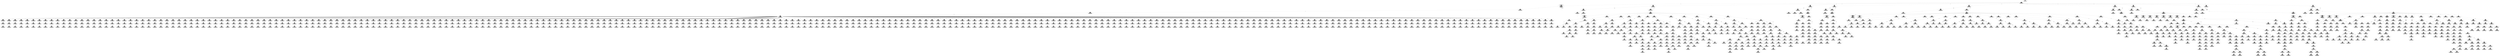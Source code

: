 digraph "G./aes.c.dot" {
"0x491e590"[label="8:9\nSgIntVal\nisModified = false\ncontainsTransformation = false\nisTransformation = false\n value = 99\n lvalue = false\nchild_count:0\n0x491e590\naes.c:2:51 (physical line=2) (raw line:col=2:51)\naes.c:2:54 (physical line=2) (raw line:col=2:54)\ncontainsTransformationToSurroundingWhitespace == false\n" ];
"0x4d60fc0"[label="7:10\nSgCastExp\nisModified = false\ncontainsTransformation = false\nisTransformation = false\n lvalue = false\nchild_count:1\n0x4d60fc0\naes.c:2:35 (physical line=2) (raw line:col=2:35)\naes.c:2:54 (physical line=2) (raw line:col=2:54)\ncontainsTransformationToSurroundingWhitespace == false\n" ];
"0x4d60fc0" -> "0x491e590"[label="operand_i" dir=both ];
"0x4d9f7d0"[label="6:11\nSgAssignInitializer\nisModified = false\ncontainsTransformation = false\nisTransformation = false\n lvalue = false\nchild_count:1\n0x4d9f7d0\ncompiler generated\ncompilerGenerated:0:0 (physical line=0) (raw line:col=0:0)\ncompilerGenerated:0:0 (physical line=0) (raw line:col=0:0)\nIS output in generated code\ncontainsTransformationToSurroundingWhitespace == false\n" ];
"0x4d9f7d0" -> "0x4d60fc0"[label="operand_i" dir=both ];
"0x491e610"[label="14:15\nSgIntVal\nisModified = false\ncontainsTransformation = false\nisTransformation = false\n value = 124\n lvalue = false\nchild_count:0\n0x491e610\naes.c:2:75 (physical line=2) (raw line:col=2:75)\naes.c:2:78 (physical line=2) (raw line:col=2:78)\ncontainsTransformationToSurroundingWhitespace == false\n" ];
"0x4d61040"[label="13:16\nSgCastExp\nisModified = false\ncontainsTransformation = false\nisTransformation = false\n lvalue = false\nchild_count:1\n0x4d61040\naes.c:2:59 (physical line=2) (raw line:col=2:59)\naes.c:2:78 (physical line=2) (raw line:col=2:78)\ncontainsTransformationToSurroundingWhitespace == false\n" ];
"0x4d61040" -> "0x491e610"[label="operand_i" dir=both ];
"0x4d9f838"[label="12:17\nSgAssignInitializer\nisModified = false\ncontainsTransformation = false\nisTransformation = false\n lvalue = false\nchild_count:1\n0x4d9f838\ncompiler generated\ncompilerGenerated:0:0 (physical line=0) (raw line:col=0:0)\ncompilerGenerated:0:0 (physical line=0) (raw line:col=0:0)\nIS output in generated code\ncontainsTransformationToSurroundingWhitespace == false\n" ];
"0x4d9f838" -> "0x4d61040"[label="operand_i" dir=both ];
"0x491e690"[label="20:21\nSgIntVal\nisModified = false\ncontainsTransformation = false\nisTransformation = false\n value = 119\n lvalue = false\nchild_count:0\n0x491e690\naes.c:2:99 (physical line=2) (raw line:col=2:99)\naes.c:2:102 (physical line=2) (raw line:col=2:102)\ncontainsTransformationToSurroundingWhitespace == false\n" ];
"0x4d610c0"[label="19:22\nSgCastExp\nisModified = false\ncontainsTransformation = false\nisTransformation = false\n lvalue = false\nchild_count:1\n0x4d610c0\naes.c:2:83 (physical line=2) (raw line:col=2:83)\naes.c:2:102 (physical line=2) (raw line:col=2:102)\ncontainsTransformationToSurroundingWhitespace == false\n" ];
"0x4d610c0" -> "0x491e690"[label="operand_i" dir=both ];
"0x4d9f8a0"[label="18:23\nSgAssignInitializer\nisModified = false\ncontainsTransformation = false\nisTransformation = false\n lvalue = false\nchild_count:1\n0x4d9f8a0\ncompiler generated\ncompilerGenerated:0:0 (physical line=0) (raw line:col=0:0)\ncompilerGenerated:0:0 (physical line=0) (raw line:col=0:0)\nIS output in generated code\ncontainsTransformationToSurroundingWhitespace == false\n" ];
"0x4d9f8a0" -> "0x4d610c0"[label="operand_i" dir=both ];
"0x491e710"[label="26:27\nSgIntVal\nisModified = false\ncontainsTransformation = false\nisTransformation = false\n value = 123\n lvalue = false\nchild_count:0\n0x491e710\naes.c:2:123 (physical line=2) (raw line:col=2:123)\naes.c:2:126 (physical line=2) (raw line:col=2:126)\ncontainsTransformationToSurroundingWhitespace == false\n" ];
"0x4d61140"[label="25:28\nSgCastExp\nisModified = false\ncontainsTransformation = false\nisTransformation = false\n lvalue = false\nchild_count:1\n0x4d61140\naes.c:2:107 (physical line=2) (raw line:col=2:107)\naes.c:2:126 (physical line=2) (raw line:col=2:126)\ncontainsTransformationToSurroundingWhitespace == false\n" ];
"0x4d61140" -> "0x491e710"[label="operand_i" dir=both ];
"0x4d9f908"[label="24:29\nSgAssignInitializer\nisModified = false\ncontainsTransformation = false\nisTransformation = false\n lvalue = false\nchild_count:1\n0x4d9f908\ncompiler generated\ncompilerGenerated:0:0 (physical line=0) (raw line:col=0:0)\ncompilerGenerated:0:0 (physical line=0) (raw line:col=0:0)\nIS output in generated code\ncontainsTransformationToSurroundingWhitespace == false\n" ];
"0x4d9f908" -> "0x4d61140"[label="operand_i" dir=both ];
"0x491e790"[label="32:33\nSgIntVal\nisModified = false\ncontainsTransformation = false\nisTransformation = false\n value = 242\n lvalue = false\nchild_count:0\n0x491e790\naes.c:2:147 (physical line=2) (raw line:col=2:147)\naes.c:2:150 (physical line=2) (raw line:col=2:150)\ncontainsTransformationToSurroundingWhitespace == false\n" ];
"0x4d611c0"[label="31:34\nSgCastExp\nisModified = false\ncontainsTransformation = false\nisTransformation = false\n lvalue = false\nchild_count:1\n0x4d611c0\naes.c:2:131 (physical line=2) (raw line:col=2:131)\naes.c:2:150 (physical line=2) (raw line:col=2:150)\ncontainsTransformationToSurroundingWhitespace == false\n" ];
"0x4d611c0" -> "0x491e790"[label="operand_i" dir=both ];
"0x4d9f970"[label="30:35\nSgAssignInitializer\nisModified = false\ncontainsTransformation = false\nisTransformation = false\n lvalue = false\nchild_count:1\n0x4d9f970\ncompiler generated\ncompilerGenerated:0:0 (physical line=0) (raw line:col=0:0)\ncompilerGenerated:0:0 (physical line=0) (raw line:col=0:0)\nIS output in generated code\ncontainsTransformationToSurroundingWhitespace == false\n" ];
"0x4d9f970" -> "0x4d611c0"[label="operand_i" dir=both ];
"0x491e810"[label="38:39\nSgIntVal\nisModified = false\ncontainsTransformation = false\nisTransformation = false\n value = 107\n lvalue = false\nchild_count:0\n0x491e810\naes.c:2:171 (physical line=2) (raw line:col=2:171)\naes.c:2:174 (physical line=2) (raw line:col=2:174)\ncontainsTransformationToSurroundingWhitespace == false\n" ];
"0x4d61240"[label="37:40\nSgCastExp\nisModified = false\ncontainsTransformation = false\nisTransformation = false\n lvalue = false\nchild_count:1\n0x4d61240\naes.c:2:155 (physical line=2) (raw line:col=2:155)\naes.c:2:174 (physical line=2) (raw line:col=2:174)\ncontainsTransformationToSurroundingWhitespace == false\n" ];
"0x4d61240" -> "0x491e810"[label="operand_i" dir=both ];
"0x4d9f9d8"[label="36:41\nSgAssignInitializer\nisModified = false\ncontainsTransformation = false\nisTransformation = false\n lvalue = false\nchild_count:1\n0x4d9f9d8\ncompiler generated\ncompilerGenerated:0:0 (physical line=0) (raw line:col=0:0)\ncompilerGenerated:0:0 (physical line=0) (raw line:col=0:0)\nIS output in generated code\ncontainsTransformationToSurroundingWhitespace == false\n" ];
"0x4d9f9d8" -> "0x4d61240"[label="operand_i" dir=both ];
"0x491e890"[label="44:45\nSgIntVal\nisModified = false\ncontainsTransformation = false\nisTransformation = false\n value = 111\n lvalue = false\nchild_count:0\n0x491e890\naes.c:2:195 (physical line=2) (raw line:col=2:195)\naes.c:2:198 (physical line=2) (raw line:col=2:198)\ncontainsTransformationToSurroundingWhitespace == false\n" ];
"0x4d612c0"[label="43:46\nSgCastExp\nisModified = false\ncontainsTransformation = false\nisTransformation = false\n lvalue = false\nchild_count:1\n0x4d612c0\naes.c:2:179 (physical line=2) (raw line:col=2:179)\naes.c:2:198 (physical line=2) (raw line:col=2:198)\ncontainsTransformationToSurroundingWhitespace == false\n" ];
"0x4d612c0" -> "0x491e890"[label="operand_i" dir=both ];
"0x4d9fa40"[label="42:47\nSgAssignInitializer\nisModified = false\ncontainsTransformation = false\nisTransformation = false\n lvalue = false\nchild_count:1\n0x4d9fa40\ncompiler generated\ncompilerGenerated:0:0 (physical line=0) (raw line:col=0:0)\ncompilerGenerated:0:0 (physical line=0) (raw line:col=0:0)\nIS output in generated code\ncontainsTransformationToSurroundingWhitespace == false\n" ];
"0x4d9fa40" -> "0x4d612c0"[label="operand_i" dir=both ];
"0x491e910"[label="50:51\nSgIntVal\nisModified = false\ncontainsTransformation = false\nisTransformation = false\n value = 197\n lvalue = false\nchild_count:0\n0x491e910\naes.c:2:219 (physical line=2) (raw line:col=2:219)\naes.c:2:222 (physical line=2) (raw line:col=2:222)\ncontainsTransformationToSurroundingWhitespace == false\n" ];
"0x4d61340"[label="49:52\nSgCastExp\nisModified = false\ncontainsTransformation = false\nisTransformation = false\n lvalue = false\nchild_count:1\n0x4d61340\naes.c:2:203 (physical line=2) (raw line:col=2:203)\naes.c:2:222 (physical line=2) (raw line:col=2:222)\ncontainsTransformationToSurroundingWhitespace == false\n" ];
"0x4d61340" -> "0x491e910"[label="operand_i" dir=both ];
"0x4d9faa8"[label="48:53\nSgAssignInitializer\nisModified = false\ncontainsTransformation = false\nisTransformation = false\n lvalue = false\nchild_count:1\n0x4d9faa8\ncompiler generated\ncompilerGenerated:0:0 (physical line=0) (raw line:col=0:0)\ncompilerGenerated:0:0 (physical line=0) (raw line:col=0:0)\nIS output in generated code\ncontainsTransformationToSurroundingWhitespace == false\n" ];
"0x4d9faa8" -> "0x4d61340"[label="operand_i" dir=both ];
"0x491e990"[label="56:57\nSgIntVal\nisModified = false\ncontainsTransformation = false\nisTransformation = false\n value = 48\n lvalue = false\nchild_count:0\n0x491e990\naes.c:2:243 (physical line=2) (raw line:col=2:243)\naes.c:2:246 (physical line=2) (raw line:col=2:246)\ncontainsTransformationToSurroundingWhitespace == false\n" ];
"0x4d613c0"[label="55:58\nSgCastExp\nisModified = false\ncontainsTransformation = false\nisTransformation = false\n lvalue = false\nchild_count:1\n0x4d613c0\naes.c:2:227 (physical line=2) (raw line:col=2:227)\naes.c:2:246 (physical line=2) (raw line:col=2:246)\ncontainsTransformationToSurroundingWhitespace == false\n" ];
"0x4d613c0" -> "0x491e990"[label="operand_i" dir=both ];
"0x4d9fb10"[label="54:59\nSgAssignInitializer\nisModified = false\ncontainsTransformation = false\nisTransformation = false\n lvalue = false\nchild_count:1\n0x4d9fb10\ncompiler generated\ncompilerGenerated:0:0 (physical line=0) (raw line:col=0:0)\ncompilerGenerated:0:0 (physical line=0) (raw line:col=0:0)\nIS output in generated code\ncontainsTransformationToSurroundingWhitespace == false\n" ];
"0x4d9fb10" -> "0x4d613c0"[label="operand_i" dir=both ];
"0x491ea10"[label="62:63\nSgIntVal\nisModified = false\ncontainsTransformation = false\nisTransformation = false\n value = 1\n lvalue = false\nchild_count:0\n0x491ea10\naes.c:2:267 (physical line=2) (raw line:col=2:267)\naes.c:2:270 (physical line=2) (raw line:col=2:270)\ncontainsTransformationToSurroundingWhitespace == false\n" ];
"0x4d61440"[label="61:64\nSgCastExp\nisModified = false\ncontainsTransformation = false\nisTransformation = false\n lvalue = false\nchild_count:1\n0x4d61440\naes.c:2:251 (physical line=2) (raw line:col=2:251)\naes.c:2:270 (physical line=2) (raw line:col=2:270)\ncontainsTransformationToSurroundingWhitespace == false\n" ];
"0x4d61440" -> "0x491ea10"[label="operand_i" dir=both ];
"0x4d9fb78"[label="60:65\nSgAssignInitializer\nisModified = false\ncontainsTransformation = false\nisTransformation = false\n lvalue = false\nchild_count:1\n0x4d9fb78\ncompiler generated\ncompilerGenerated:0:0 (physical line=0) (raw line:col=0:0)\ncompilerGenerated:0:0 (physical line=0) (raw line:col=0:0)\nIS output in generated code\ncontainsTransformationToSurroundingWhitespace == false\n" ];
"0x4d9fb78" -> "0x4d61440"[label="operand_i" dir=both ];
"0x491ea90"[label="68:69\nSgIntVal\nisModified = false\ncontainsTransformation = false\nisTransformation = false\n value = 103\n lvalue = false\nchild_count:0\n0x491ea90\naes.c:2:291 (physical line=2) (raw line:col=2:291)\naes.c:2:294 (physical line=2) (raw line:col=2:294)\ncontainsTransformationToSurroundingWhitespace == false\n" ];
"0x4d614c0"[label="67:70\nSgCastExp\nisModified = false\ncontainsTransformation = false\nisTransformation = false\n lvalue = false\nchild_count:1\n0x4d614c0\naes.c:2:275 (physical line=2) (raw line:col=2:275)\naes.c:2:294 (physical line=2) (raw line:col=2:294)\ncontainsTransformationToSurroundingWhitespace == false\n" ];
"0x4d614c0" -> "0x491ea90"[label="operand_i" dir=both ];
"0x4d9fbe0"[label="66:71\nSgAssignInitializer\nisModified = false\ncontainsTransformation = false\nisTransformation = false\n lvalue = false\nchild_count:1\n0x4d9fbe0\ncompiler generated\ncompilerGenerated:0:0 (physical line=0) (raw line:col=0:0)\ncompilerGenerated:0:0 (physical line=0) (raw line:col=0:0)\nIS output in generated code\ncontainsTransformationToSurroundingWhitespace == false\n" ];
"0x4d9fbe0" -> "0x4d614c0"[label="operand_i" dir=both ];
"0x491eb10"[label="74:75\nSgIntVal\nisModified = false\ncontainsTransformation = false\nisTransformation = false\n value = 43\n lvalue = false\nchild_count:0\n0x491eb10\naes.c:2:315 (physical line=2) (raw line:col=2:315)\naes.c:2:318 (physical line=2) (raw line:col=2:318)\ncontainsTransformationToSurroundingWhitespace == false\n" ];
"0x4d61540"[label="73:76\nSgCastExp\nisModified = false\ncontainsTransformation = false\nisTransformation = false\n lvalue = false\nchild_count:1\n0x4d61540\naes.c:2:299 (physical line=2) (raw line:col=2:299)\naes.c:2:318 (physical line=2) (raw line:col=2:318)\ncontainsTransformationToSurroundingWhitespace == false\n" ];
"0x4d61540" -> "0x491eb10"[label="operand_i" dir=both ];
"0x4d9fc48"[label="72:77\nSgAssignInitializer\nisModified = false\ncontainsTransformation = false\nisTransformation = false\n lvalue = false\nchild_count:1\n0x4d9fc48\ncompiler generated\ncompilerGenerated:0:0 (physical line=0) (raw line:col=0:0)\ncompilerGenerated:0:0 (physical line=0) (raw line:col=0:0)\nIS output in generated code\ncontainsTransformationToSurroundingWhitespace == false\n" ];
"0x4d9fc48" -> "0x4d61540"[label="operand_i" dir=both ];
"0x491eb90"[label="80:81\nSgIntVal\nisModified = false\ncontainsTransformation = false\nisTransformation = false\n value = 254\n lvalue = false\nchild_count:0\n0x491eb90\naes.c:2:339 (physical line=2) (raw line:col=2:339)\naes.c:2:342 (physical line=2) (raw line:col=2:342)\ncontainsTransformationToSurroundingWhitespace == false\n" ];
"0x4d615c0"[label="79:82\nSgCastExp\nisModified = false\ncontainsTransformation = false\nisTransformation = false\n lvalue = false\nchild_count:1\n0x4d615c0\naes.c:2:323 (physical line=2) (raw line:col=2:323)\naes.c:2:342 (physical line=2) (raw line:col=2:342)\ncontainsTransformationToSurroundingWhitespace == false\n" ];
"0x4d615c0" -> "0x491eb90"[label="operand_i" dir=both ];
"0x4d9fcb0"[label="78:83\nSgAssignInitializer\nisModified = false\ncontainsTransformation = false\nisTransformation = false\n lvalue = false\nchild_count:1\n0x4d9fcb0\ncompiler generated\ncompilerGenerated:0:0 (physical line=0) (raw line:col=0:0)\ncompilerGenerated:0:0 (physical line=0) (raw line:col=0:0)\nIS output in generated code\ncontainsTransformationToSurroundingWhitespace == false\n" ];
"0x4d9fcb0" -> "0x4d615c0"[label="operand_i" dir=both ];
"0x491ec10"[label="86:87\nSgIntVal\nisModified = false\ncontainsTransformation = false\nisTransformation = false\n value = 215\n lvalue = false\nchild_count:0\n0x491ec10\naes.c:2:363 (physical line=2) (raw line:col=2:363)\naes.c:2:366 (physical line=2) (raw line:col=2:366)\ncontainsTransformationToSurroundingWhitespace == false\n" ];
"0x4d61640"[label="85:88\nSgCastExp\nisModified = false\ncontainsTransformation = false\nisTransformation = false\n lvalue = false\nchild_count:1\n0x4d61640\naes.c:2:347 (physical line=2) (raw line:col=2:347)\naes.c:2:366 (physical line=2) (raw line:col=2:366)\ncontainsTransformationToSurroundingWhitespace == false\n" ];
"0x4d61640" -> "0x491ec10"[label="operand_i" dir=both ];
"0x4d9fd18"[label="84:89\nSgAssignInitializer\nisModified = false\ncontainsTransformation = false\nisTransformation = false\n lvalue = false\nchild_count:1\n0x4d9fd18\ncompiler generated\ncompilerGenerated:0:0 (physical line=0) (raw line:col=0:0)\ncompilerGenerated:0:0 (physical line=0) (raw line:col=0:0)\nIS output in generated code\ncontainsTransformationToSurroundingWhitespace == false\n" ];
"0x4d9fd18" -> "0x4d61640"[label="operand_i" dir=both ];
"0x491ec90"[label="92:93\nSgIntVal\nisModified = false\ncontainsTransformation = false\nisTransformation = false\n value = 171\n lvalue = false\nchild_count:0\n0x491ec90\naes.c:2:387 (physical line=2) (raw line:col=2:387)\naes.c:2:390 (physical line=2) (raw line:col=2:390)\ncontainsTransformationToSurroundingWhitespace == false\n" ];
"0x4d616c0"[label="91:94\nSgCastExp\nisModified = false\ncontainsTransformation = false\nisTransformation = false\n lvalue = false\nchild_count:1\n0x4d616c0\naes.c:2:371 (physical line=2) (raw line:col=2:371)\naes.c:2:390 (physical line=2) (raw line:col=2:390)\ncontainsTransformationToSurroundingWhitespace == false\n" ];
"0x4d616c0" -> "0x491ec90"[label="operand_i" dir=both ];
"0x4d9fd80"[label="90:95\nSgAssignInitializer\nisModified = false\ncontainsTransformation = false\nisTransformation = false\n lvalue = false\nchild_count:1\n0x4d9fd80\ncompiler generated\ncompilerGenerated:0:0 (physical line=0) (raw line:col=0:0)\ncompilerGenerated:0:0 (physical line=0) (raw line:col=0:0)\nIS output in generated code\ncontainsTransformationToSurroundingWhitespace == false\n" ];
"0x4d9fd80" -> "0x4d616c0"[label="operand_i" dir=both ];
"0x491ed10"[label="98:99\nSgIntVal\nisModified = false\ncontainsTransformation = false\nisTransformation = false\n value = 118\n lvalue = false\nchild_count:0\n0x491ed10\naes.c:2:411 (physical line=2) (raw line:col=2:411)\naes.c:2:414 (physical line=2) (raw line:col=2:414)\ncontainsTransformationToSurroundingWhitespace == false\n" ];
"0x4d61740"[label="97:100\nSgCastExp\nisModified = false\ncontainsTransformation = false\nisTransformation = false\n lvalue = false\nchild_count:1\n0x4d61740\naes.c:2:395 (physical line=2) (raw line:col=2:395)\naes.c:2:414 (physical line=2) (raw line:col=2:414)\ncontainsTransformationToSurroundingWhitespace == false\n" ];
"0x4d61740" -> "0x491ed10"[label="operand_i" dir=both ];
"0x4d9fde8"[label="96:101\nSgAssignInitializer\nisModified = false\ncontainsTransformation = false\nisTransformation = false\n lvalue = false\nchild_count:1\n0x4d9fde8\ncompiler generated\ncompilerGenerated:0:0 (physical line=0) (raw line:col=0:0)\ncompilerGenerated:0:0 (physical line=0) (raw line:col=0:0)\nIS output in generated code\ncontainsTransformationToSurroundingWhitespace == false\n" ];
"0x4d9fde8" -> "0x4d61740"[label="operand_i" dir=both ];
"0x491ed90"[label="104:105\nSgIntVal\nisModified = false\ncontainsTransformation = false\nisTransformation = false\n value = 202\n lvalue = false\nchild_count:0\n0x491ed90\naes.c:2:435 (physical line=2) (raw line:col=2:435)\naes.c:2:438 (physical line=2) (raw line:col=2:438)\ncontainsTransformationToSurroundingWhitespace == false\n" ];
"0x4d617c0"[label="103:106\nSgCastExp\nisModified = false\ncontainsTransformation = false\nisTransformation = false\n lvalue = false\nchild_count:1\n0x4d617c0\naes.c:2:419 (physical line=2) (raw line:col=2:419)\naes.c:2:438 (physical line=2) (raw line:col=2:438)\ncontainsTransformationToSurroundingWhitespace == false\n" ];
"0x4d617c0" -> "0x491ed90"[label="operand_i" dir=both ];
"0x4d9fe50"[label="102:107\nSgAssignInitializer\nisModified = false\ncontainsTransformation = false\nisTransformation = false\n lvalue = false\nchild_count:1\n0x4d9fe50\ncompiler generated\ncompilerGenerated:0:0 (physical line=0) (raw line:col=0:0)\ncompilerGenerated:0:0 (physical line=0) (raw line:col=0:0)\nIS output in generated code\ncontainsTransformationToSurroundingWhitespace == false\n" ];
"0x4d9fe50" -> "0x4d617c0"[label="operand_i" dir=both ];
"0x491ee10"[label="110:111\nSgIntVal\nisModified = false\ncontainsTransformation = false\nisTransformation = false\n value = 130\n lvalue = false\nchild_count:0\n0x491ee10\naes.c:2:459 (physical line=2) (raw line:col=2:459)\naes.c:2:462 (physical line=2) (raw line:col=2:462)\ncontainsTransformationToSurroundingWhitespace == false\n" ];
"0x4d61840"[label="109:112\nSgCastExp\nisModified = false\ncontainsTransformation = false\nisTransformation = false\n lvalue = false\nchild_count:1\n0x4d61840\naes.c:2:443 (physical line=2) (raw line:col=2:443)\naes.c:2:462 (physical line=2) (raw line:col=2:462)\ncontainsTransformationToSurroundingWhitespace == false\n" ];
"0x4d61840" -> "0x491ee10"[label="operand_i" dir=both ];
"0x4d9feb8"[label="108:113\nSgAssignInitializer\nisModified = false\ncontainsTransformation = false\nisTransformation = false\n lvalue = false\nchild_count:1\n0x4d9feb8\ncompiler generated\ncompilerGenerated:0:0 (physical line=0) (raw line:col=0:0)\ncompilerGenerated:0:0 (physical line=0) (raw line:col=0:0)\nIS output in generated code\ncontainsTransformationToSurroundingWhitespace == false\n" ];
"0x4d9feb8" -> "0x4d61840"[label="operand_i" dir=both ];
"0x491ee90"[label="116:117\nSgIntVal\nisModified = false\ncontainsTransformation = false\nisTransformation = false\n value = 201\n lvalue = false\nchild_count:0\n0x491ee90\naes.c:2:483 (physical line=2) (raw line:col=2:483)\naes.c:2:486 (physical line=2) (raw line:col=2:486)\ncontainsTransformationToSurroundingWhitespace == false\n" ];
"0x4d618c0"[label="115:118\nSgCastExp\nisModified = false\ncontainsTransformation = false\nisTransformation = false\n lvalue = false\nchild_count:1\n0x4d618c0\naes.c:2:467 (physical line=2) (raw line:col=2:467)\naes.c:2:486 (physical line=2) (raw line:col=2:486)\ncontainsTransformationToSurroundingWhitespace == false\n" ];
"0x4d618c0" -> "0x491ee90"[label="operand_i" dir=both ];
"0x4d9ff20"[label="114:119\nSgAssignInitializer\nisModified = false\ncontainsTransformation = false\nisTransformation = false\n lvalue = false\nchild_count:1\n0x4d9ff20\ncompiler generated\ncompilerGenerated:0:0 (physical line=0) (raw line:col=0:0)\ncompilerGenerated:0:0 (physical line=0) (raw line:col=0:0)\nIS output in generated code\ncontainsTransformationToSurroundingWhitespace == false\n" ];
"0x4d9ff20" -> "0x4d618c0"[label="operand_i" dir=both ];
"0x491ef10"[label="122:123\nSgIntVal\nisModified = false\ncontainsTransformation = false\nisTransformation = false\n value = 125\n lvalue = false\nchild_count:0\n0x491ef10\naes.c:2:507 (physical line=2) (raw line:col=2:507)\naes.c:2:510 (physical line=2) (raw line:col=2:510)\ncontainsTransformationToSurroundingWhitespace == false\n" ];
"0x4d61940"[label="121:124\nSgCastExp\nisModified = false\ncontainsTransformation = false\nisTransformation = false\n lvalue = false\nchild_count:1\n0x4d61940\naes.c:2:491 (physical line=2) (raw line:col=2:491)\naes.c:2:510 (physical line=2) (raw line:col=2:510)\ncontainsTransformationToSurroundingWhitespace == false\n" ];
"0x4d61940" -> "0x491ef10"[label="operand_i" dir=both ];
"0x4d9ff88"[label="120:125\nSgAssignInitializer\nisModified = false\ncontainsTransformation = false\nisTransformation = false\n lvalue = false\nchild_count:1\n0x4d9ff88\ncompiler generated\ncompilerGenerated:0:0 (physical line=0) (raw line:col=0:0)\ncompilerGenerated:0:0 (physical line=0) (raw line:col=0:0)\nIS output in generated code\ncontainsTransformationToSurroundingWhitespace == false\n" ];
"0x4d9ff88" -> "0x4d61940"[label="operand_i" dir=both ];
"0x491ef90"[label="128:129\nSgIntVal\nisModified = false\ncontainsTransformation = false\nisTransformation = false\n value = 250\n lvalue = false\nchild_count:0\n0x491ef90\naes.c:2:531 (physical line=2) (raw line:col=2:531)\naes.c:2:534 (physical line=2) (raw line:col=2:534)\ncontainsTransformationToSurroundingWhitespace == false\n" ];
"0x4d619c0"[label="127:130\nSgCastExp\nisModified = false\ncontainsTransformation = false\nisTransformation = false\n lvalue = false\nchild_count:1\n0x4d619c0\naes.c:2:515 (physical line=2) (raw line:col=2:515)\naes.c:2:534 (physical line=2) (raw line:col=2:534)\ncontainsTransformationToSurroundingWhitespace == false\n" ];
"0x4d619c0" -> "0x491ef90"[label="operand_i" dir=both ];
"0x4d9fff0"[label="126:131\nSgAssignInitializer\nisModified = false\ncontainsTransformation = false\nisTransformation = false\n lvalue = false\nchild_count:1\n0x4d9fff0\ncompiler generated\ncompilerGenerated:0:0 (physical line=0) (raw line:col=0:0)\ncompilerGenerated:0:0 (physical line=0) (raw line:col=0:0)\nIS output in generated code\ncontainsTransformationToSurroundingWhitespace == false\n" ];
"0x4d9fff0" -> "0x4d619c0"[label="operand_i" dir=both ];
"0x491f010"[label="134:135\nSgIntVal\nisModified = false\ncontainsTransformation = false\nisTransformation = false\n value = 89\n lvalue = false\nchild_count:0\n0x491f010\naes.c:2:555 (physical line=2) (raw line:col=2:555)\naes.c:2:558 (physical line=2) (raw line:col=2:558)\ncontainsTransformationToSurroundingWhitespace == false\n" ];
"0x4d61a40"[label="133:136\nSgCastExp\nisModified = false\ncontainsTransformation = false\nisTransformation = false\n lvalue = false\nchild_count:1\n0x4d61a40\naes.c:2:539 (physical line=2) (raw line:col=2:539)\naes.c:2:558 (physical line=2) (raw line:col=2:558)\ncontainsTransformationToSurroundingWhitespace == false\n" ];
"0x4d61a40" -> "0x491f010"[label="operand_i" dir=both ];
"0x4da0058"[label="132:137\nSgAssignInitializer\nisModified = false\ncontainsTransformation = false\nisTransformation = false\n lvalue = false\nchild_count:1\n0x4da0058\ncompiler generated\ncompilerGenerated:0:0 (physical line=0) (raw line:col=0:0)\ncompilerGenerated:0:0 (physical line=0) (raw line:col=0:0)\nIS output in generated code\ncontainsTransformationToSurroundingWhitespace == false\n" ];
"0x4da0058" -> "0x4d61a40"[label="operand_i" dir=both ];
"0x491f090"[label="140:141\nSgIntVal\nisModified = false\ncontainsTransformation = false\nisTransformation = false\n value = 71\n lvalue = false\nchild_count:0\n0x491f090\naes.c:2:579 (physical line=2) (raw line:col=2:579)\naes.c:2:582 (physical line=2) (raw line:col=2:582)\ncontainsTransformationToSurroundingWhitespace == false\n" ];
"0x4d61ac0"[label="139:142\nSgCastExp\nisModified = false\ncontainsTransformation = false\nisTransformation = false\n lvalue = false\nchild_count:1\n0x4d61ac0\naes.c:2:563 (physical line=2) (raw line:col=2:563)\naes.c:2:582 (physical line=2) (raw line:col=2:582)\ncontainsTransformationToSurroundingWhitespace == false\n" ];
"0x4d61ac0" -> "0x491f090"[label="operand_i" dir=both ];
"0x4da00c0"[label="138:143\nSgAssignInitializer\nisModified = false\ncontainsTransformation = false\nisTransformation = false\n lvalue = false\nchild_count:1\n0x4da00c0\ncompiler generated\ncompilerGenerated:0:0 (physical line=0) (raw line:col=0:0)\ncompilerGenerated:0:0 (physical line=0) (raw line:col=0:0)\nIS output in generated code\ncontainsTransformationToSurroundingWhitespace == false\n" ];
"0x4da00c0" -> "0x4d61ac0"[label="operand_i" dir=both ];
"0x491f110"[label="146:147\nSgIntVal\nisModified = false\ncontainsTransformation = false\nisTransformation = false\n value = 240\n lvalue = false\nchild_count:0\n0x491f110\naes.c:2:603 (physical line=2) (raw line:col=2:603)\naes.c:2:606 (physical line=2) (raw line:col=2:606)\ncontainsTransformationToSurroundingWhitespace == false\n" ];
"0x4d61b40"[label="145:148\nSgCastExp\nisModified = false\ncontainsTransformation = false\nisTransformation = false\n lvalue = false\nchild_count:1\n0x4d61b40\naes.c:2:587 (physical line=2) (raw line:col=2:587)\naes.c:2:606 (physical line=2) (raw line:col=2:606)\ncontainsTransformationToSurroundingWhitespace == false\n" ];
"0x4d61b40" -> "0x491f110"[label="operand_i" dir=both ];
"0x4da0128"[label="144:149\nSgAssignInitializer\nisModified = false\ncontainsTransformation = false\nisTransformation = false\n lvalue = false\nchild_count:1\n0x4da0128\ncompiler generated\ncompilerGenerated:0:0 (physical line=0) (raw line:col=0:0)\ncompilerGenerated:0:0 (physical line=0) (raw line:col=0:0)\nIS output in generated code\ncontainsTransformationToSurroundingWhitespace == false\n" ];
"0x4da0128" -> "0x4d61b40"[label="operand_i" dir=both ];
"0x491f190"[label="152:153\nSgIntVal\nisModified = false\ncontainsTransformation = false\nisTransformation = false\n value = 173\n lvalue = false\nchild_count:0\n0x491f190\naes.c:2:627 (physical line=2) (raw line:col=2:627)\naes.c:2:630 (physical line=2) (raw line:col=2:630)\ncontainsTransformationToSurroundingWhitespace == false\n" ];
"0x4d61bc0"[label="151:154\nSgCastExp\nisModified = false\ncontainsTransformation = false\nisTransformation = false\n lvalue = false\nchild_count:1\n0x4d61bc0\naes.c:2:611 (physical line=2) (raw line:col=2:611)\naes.c:2:630 (physical line=2) (raw line:col=2:630)\ncontainsTransformationToSurroundingWhitespace == false\n" ];
"0x4d61bc0" -> "0x491f190"[label="operand_i" dir=both ];
"0x4da0190"[label="150:155\nSgAssignInitializer\nisModified = false\ncontainsTransformation = false\nisTransformation = false\n lvalue = false\nchild_count:1\n0x4da0190\ncompiler generated\ncompilerGenerated:0:0 (physical line=0) (raw line:col=0:0)\ncompilerGenerated:0:0 (physical line=0) (raw line:col=0:0)\nIS output in generated code\ncontainsTransformationToSurroundingWhitespace == false\n" ];
"0x4da0190" -> "0x4d61bc0"[label="operand_i" dir=both ];
"0x491f210"[label="158:159\nSgIntVal\nisModified = false\ncontainsTransformation = false\nisTransformation = false\n value = 212\n lvalue = false\nchild_count:0\n0x491f210\naes.c:2:651 (physical line=2) (raw line:col=2:651)\naes.c:2:654 (physical line=2) (raw line:col=2:654)\ncontainsTransformationToSurroundingWhitespace == false\n" ];
"0x4d61c40"[label="157:160\nSgCastExp\nisModified = false\ncontainsTransformation = false\nisTransformation = false\n lvalue = false\nchild_count:1\n0x4d61c40\naes.c:2:635 (physical line=2) (raw line:col=2:635)\naes.c:2:654 (physical line=2) (raw line:col=2:654)\ncontainsTransformationToSurroundingWhitespace == false\n" ];
"0x4d61c40" -> "0x491f210"[label="operand_i" dir=both ];
"0x4da01f8"[label="156:161\nSgAssignInitializer\nisModified = false\ncontainsTransformation = false\nisTransformation = false\n lvalue = false\nchild_count:1\n0x4da01f8\ncompiler generated\ncompilerGenerated:0:0 (physical line=0) (raw line:col=0:0)\ncompilerGenerated:0:0 (physical line=0) (raw line:col=0:0)\nIS output in generated code\ncontainsTransformationToSurroundingWhitespace == false\n" ];
"0x4da01f8" -> "0x4d61c40"[label="operand_i" dir=both ];
"0x491f290"[label="164:165\nSgIntVal\nisModified = false\ncontainsTransformation = false\nisTransformation = false\n value = 162\n lvalue = false\nchild_count:0\n0x491f290\naes.c:2:675 (physical line=2) (raw line:col=2:675)\naes.c:2:678 (physical line=2) (raw line:col=2:678)\ncontainsTransformationToSurroundingWhitespace == false\n" ];
"0x4d61cc0"[label="163:166\nSgCastExp\nisModified = false\ncontainsTransformation = false\nisTransformation = false\n lvalue = false\nchild_count:1\n0x4d61cc0\naes.c:2:659 (physical line=2) (raw line:col=2:659)\naes.c:2:678 (physical line=2) (raw line:col=2:678)\ncontainsTransformationToSurroundingWhitespace == false\n" ];
"0x4d61cc0" -> "0x491f290"[label="operand_i" dir=both ];
"0x4da0260"[label="162:167\nSgAssignInitializer\nisModified = false\ncontainsTransformation = false\nisTransformation = false\n lvalue = false\nchild_count:1\n0x4da0260\ncompiler generated\ncompilerGenerated:0:0 (physical line=0) (raw line:col=0:0)\ncompilerGenerated:0:0 (physical line=0) (raw line:col=0:0)\nIS output in generated code\ncontainsTransformationToSurroundingWhitespace == false\n" ];
"0x4da0260" -> "0x4d61cc0"[label="operand_i" dir=both ];
"0x491f310"[label="170:171\nSgIntVal\nisModified = false\ncontainsTransformation = false\nisTransformation = false\n value = 175\n lvalue = false\nchild_count:0\n0x491f310\naes.c:2:699 (physical line=2) (raw line:col=2:699)\naes.c:2:702 (physical line=2) (raw line:col=2:702)\ncontainsTransformationToSurroundingWhitespace == false\n" ];
"0x4d61d40"[label="169:172\nSgCastExp\nisModified = false\ncontainsTransformation = false\nisTransformation = false\n lvalue = false\nchild_count:1\n0x4d61d40\naes.c:2:683 (physical line=2) (raw line:col=2:683)\naes.c:2:702 (physical line=2) (raw line:col=2:702)\ncontainsTransformationToSurroundingWhitespace == false\n" ];
"0x4d61d40" -> "0x491f310"[label="operand_i" dir=both ];
"0x4da02c8"[label="168:173\nSgAssignInitializer\nisModified = false\ncontainsTransformation = false\nisTransformation = false\n lvalue = false\nchild_count:1\n0x4da02c8\ncompiler generated\ncompilerGenerated:0:0 (physical line=0) (raw line:col=0:0)\ncompilerGenerated:0:0 (physical line=0) (raw line:col=0:0)\nIS output in generated code\ncontainsTransformationToSurroundingWhitespace == false\n" ];
"0x4da02c8" -> "0x4d61d40"[label="operand_i" dir=both ];
"0x491f390"[label="176:177\nSgIntVal\nisModified = false\ncontainsTransformation = false\nisTransformation = false\n value = 156\n lvalue = false\nchild_count:0\n0x491f390\naes.c:2:723 (physical line=2) (raw line:col=2:723)\naes.c:2:726 (physical line=2) (raw line:col=2:726)\ncontainsTransformationToSurroundingWhitespace == false\n" ];
"0x4d61dc0"[label="175:178\nSgCastExp\nisModified = false\ncontainsTransformation = false\nisTransformation = false\n lvalue = false\nchild_count:1\n0x4d61dc0\naes.c:2:707 (physical line=2) (raw line:col=2:707)\naes.c:2:726 (physical line=2) (raw line:col=2:726)\ncontainsTransformationToSurroundingWhitespace == false\n" ];
"0x4d61dc0" -> "0x491f390"[label="operand_i" dir=both ];
"0x4da0330"[label="174:179\nSgAssignInitializer\nisModified = false\ncontainsTransformation = false\nisTransformation = false\n lvalue = false\nchild_count:1\n0x4da0330\ncompiler generated\ncompilerGenerated:0:0 (physical line=0) (raw line:col=0:0)\ncompilerGenerated:0:0 (physical line=0) (raw line:col=0:0)\nIS output in generated code\ncontainsTransformationToSurroundingWhitespace == false\n" ];
"0x4da0330" -> "0x4d61dc0"[label="operand_i" dir=both ];
"0x491f410"[label="182:183\nSgIntVal\nisModified = false\ncontainsTransformation = false\nisTransformation = false\n value = 164\n lvalue = false\nchild_count:0\n0x491f410\naes.c:2:747 (physical line=2) (raw line:col=2:747)\naes.c:2:750 (physical line=2) (raw line:col=2:750)\ncontainsTransformationToSurroundingWhitespace == false\n" ];
"0x4d61e40"[label="181:184\nSgCastExp\nisModified = false\ncontainsTransformation = false\nisTransformation = false\n lvalue = false\nchild_count:1\n0x4d61e40\naes.c:2:731 (physical line=2) (raw line:col=2:731)\naes.c:2:750 (physical line=2) (raw line:col=2:750)\ncontainsTransformationToSurroundingWhitespace == false\n" ];
"0x4d61e40" -> "0x491f410"[label="operand_i" dir=both ];
"0x4da0398"[label="180:185\nSgAssignInitializer\nisModified = false\ncontainsTransformation = false\nisTransformation = false\n lvalue = false\nchild_count:1\n0x4da0398\ncompiler generated\ncompilerGenerated:0:0 (physical line=0) (raw line:col=0:0)\ncompilerGenerated:0:0 (physical line=0) (raw line:col=0:0)\nIS output in generated code\ncontainsTransformationToSurroundingWhitespace == false\n" ];
"0x4da0398" -> "0x4d61e40"[label="operand_i" dir=both ];
"0x491f490"[label="188:189\nSgIntVal\nisModified = false\ncontainsTransformation = false\nisTransformation = false\n value = 114\n lvalue = false\nchild_count:0\n0x491f490\naes.c:2:771 (physical line=2) (raw line:col=2:771)\naes.c:2:774 (physical line=2) (raw line:col=2:774)\ncontainsTransformationToSurroundingWhitespace == false\n" ];
"0x4d61ec0"[label="187:190\nSgCastExp\nisModified = false\ncontainsTransformation = false\nisTransformation = false\n lvalue = false\nchild_count:1\n0x4d61ec0\naes.c:2:755 (physical line=2) (raw line:col=2:755)\naes.c:2:774 (physical line=2) (raw line:col=2:774)\ncontainsTransformationToSurroundingWhitespace == false\n" ];
"0x4d61ec0" -> "0x491f490"[label="operand_i" dir=both ];
"0x4da0400"[label="186:191\nSgAssignInitializer\nisModified = false\ncontainsTransformation = false\nisTransformation = false\n lvalue = false\nchild_count:1\n0x4da0400\ncompiler generated\ncompilerGenerated:0:0 (physical line=0) (raw line:col=0:0)\ncompilerGenerated:0:0 (physical line=0) (raw line:col=0:0)\nIS output in generated code\ncontainsTransformationToSurroundingWhitespace == false\n" ];
"0x4da0400" -> "0x4d61ec0"[label="operand_i" dir=both ];
"0x491f510"[label="194:195\nSgIntVal\nisModified = false\ncontainsTransformation = false\nisTransformation = false\n value = 192\n lvalue = false\nchild_count:0\n0x491f510\naes.c:2:795 (physical line=2) (raw line:col=2:795)\naes.c:2:798 (physical line=2) (raw line:col=2:798)\ncontainsTransformationToSurroundingWhitespace == false\n" ];
"0x4d61f40"[label="193:196\nSgCastExp\nisModified = false\ncontainsTransformation = false\nisTransformation = false\n lvalue = false\nchild_count:1\n0x4d61f40\naes.c:2:779 (physical line=2) (raw line:col=2:779)\naes.c:2:798 (physical line=2) (raw line:col=2:798)\ncontainsTransformationToSurroundingWhitespace == false\n" ];
"0x4d61f40" -> "0x491f510"[label="operand_i" dir=both ];
"0x4da0468"[label="192:197\nSgAssignInitializer\nisModified = false\ncontainsTransformation = false\nisTransformation = false\n lvalue = false\nchild_count:1\n0x4da0468\ncompiler generated\ncompilerGenerated:0:0 (physical line=0) (raw line:col=0:0)\ncompilerGenerated:0:0 (physical line=0) (raw line:col=0:0)\nIS output in generated code\ncontainsTransformationToSurroundingWhitespace == false\n" ];
"0x4da0468" -> "0x4d61f40"[label="operand_i" dir=both ];
"0x491f590"[label="200:201\nSgIntVal\nisModified = false\ncontainsTransformation = false\nisTransformation = false\n value = 183\n lvalue = false\nchild_count:0\n0x491f590\naes.c:2:819 (physical line=2) (raw line:col=2:819)\naes.c:2:822 (physical line=2) (raw line:col=2:822)\ncontainsTransformationToSurroundingWhitespace == false\n" ];
"0x4d61fc0"[label="199:202\nSgCastExp\nisModified = false\ncontainsTransformation = false\nisTransformation = false\n lvalue = false\nchild_count:1\n0x4d61fc0\naes.c:2:803 (physical line=2) (raw line:col=2:803)\naes.c:2:822 (physical line=2) (raw line:col=2:822)\ncontainsTransformationToSurroundingWhitespace == false\n" ];
"0x4d61fc0" -> "0x491f590"[label="operand_i" dir=both ];
"0x4da04d0"[label="198:203\nSgAssignInitializer\nisModified = false\ncontainsTransformation = false\nisTransformation = false\n lvalue = false\nchild_count:1\n0x4da04d0\ncompiler generated\ncompilerGenerated:0:0 (physical line=0) (raw line:col=0:0)\ncompilerGenerated:0:0 (physical line=0) (raw line:col=0:0)\nIS output in generated code\ncontainsTransformationToSurroundingWhitespace == false\n" ];
"0x4da04d0" -> "0x4d61fc0"[label="operand_i" dir=both ];
"0x491f610"[label="206:207\nSgIntVal\nisModified = false\ncontainsTransformation = false\nisTransformation = false\n value = 253\n lvalue = false\nchild_count:0\n0x491f610\naes.c:2:843 (physical line=2) (raw line:col=2:843)\naes.c:2:846 (physical line=2) (raw line:col=2:846)\ncontainsTransformationToSurroundingWhitespace == false\n" ];
"0x4d62040"[label="205:208\nSgCastExp\nisModified = false\ncontainsTransformation = false\nisTransformation = false\n lvalue = false\nchild_count:1\n0x4d62040\naes.c:2:827 (physical line=2) (raw line:col=2:827)\naes.c:2:846 (physical line=2) (raw line:col=2:846)\ncontainsTransformationToSurroundingWhitespace == false\n" ];
"0x4d62040" -> "0x491f610"[label="operand_i" dir=both ];
"0x4da0538"[label="204:209\nSgAssignInitializer\nisModified = false\ncontainsTransformation = false\nisTransformation = false\n lvalue = false\nchild_count:1\n0x4da0538\ncompiler generated\ncompilerGenerated:0:0 (physical line=0) (raw line:col=0:0)\ncompilerGenerated:0:0 (physical line=0) (raw line:col=0:0)\nIS output in generated code\ncontainsTransformationToSurroundingWhitespace == false\n" ];
"0x4da0538" -> "0x4d62040"[label="operand_i" dir=both ];
"0x491f690"[label="212:213\nSgIntVal\nisModified = false\ncontainsTransformation = false\nisTransformation = false\n value = 147\n lvalue = false\nchild_count:0\n0x491f690\naes.c:2:867 (physical line=2) (raw line:col=2:867)\naes.c:2:870 (physical line=2) (raw line:col=2:870)\ncontainsTransformationToSurroundingWhitespace == false\n" ];
"0x4d620c0"[label="211:214\nSgCastExp\nisModified = false\ncontainsTransformation = false\nisTransformation = false\n lvalue = false\nchild_count:1\n0x4d620c0\naes.c:2:851 (physical line=2) (raw line:col=2:851)\naes.c:2:870 (physical line=2) (raw line:col=2:870)\ncontainsTransformationToSurroundingWhitespace == false\n" ];
"0x4d620c0" -> "0x491f690"[label="operand_i" dir=both ];
"0x4da05a0"[label="210:215\nSgAssignInitializer\nisModified = false\ncontainsTransformation = false\nisTransformation = false\n lvalue = false\nchild_count:1\n0x4da05a0\ncompiler generated\ncompilerGenerated:0:0 (physical line=0) (raw line:col=0:0)\ncompilerGenerated:0:0 (physical line=0) (raw line:col=0:0)\nIS output in generated code\ncontainsTransformationToSurroundingWhitespace == false\n" ];
"0x4da05a0" -> "0x4d620c0"[label="operand_i" dir=both ];
"0x491f710"[label="218:219\nSgIntVal\nisModified = false\ncontainsTransformation = false\nisTransformation = false\n value = 38\n lvalue = false\nchild_count:0\n0x491f710\naes.c:2:891 (physical line=2) (raw line:col=2:891)\naes.c:2:894 (physical line=2) (raw line:col=2:894)\ncontainsTransformationToSurroundingWhitespace == false\n" ];
"0x4d62140"[label="217:220\nSgCastExp\nisModified = false\ncontainsTransformation = false\nisTransformation = false\n lvalue = false\nchild_count:1\n0x4d62140\naes.c:2:875 (physical line=2) (raw line:col=2:875)\naes.c:2:894 (physical line=2) (raw line:col=2:894)\ncontainsTransformationToSurroundingWhitespace == false\n" ];
"0x4d62140" -> "0x491f710"[label="operand_i" dir=both ];
"0x4da0608"[label="216:221\nSgAssignInitializer\nisModified = false\ncontainsTransformation = false\nisTransformation = false\n lvalue = false\nchild_count:1\n0x4da0608\ncompiler generated\ncompilerGenerated:0:0 (physical line=0) (raw line:col=0:0)\ncompilerGenerated:0:0 (physical line=0) (raw line:col=0:0)\nIS output in generated code\ncontainsTransformationToSurroundingWhitespace == false\n" ];
"0x4da0608" -> "0x4d62140"[label="operand_i" dir=both ];
"0x491f790"[label="224:225\nSgIntVal\nisModified = false\ncontainsTransformation = false\nisTransformation = false\n value = 54\n lvalue = false\nchild_count:0\n0x491f790\naes.c:2:915 (physical line=2) (raw line:col=2:915)\naes.c:2:918 (physical line=2) (raw line:col=2:918)\ncontainsTransformationToSurroundingWhitespace == false\n" ];
"0x4d621c0"[label="223:226\nSgCastExp\nisModified = false\ncontainsTransformation = false\nisTransformation = false\n lvalue = false\nchild_count:1\n0x4d621c0\naes.c:2:899 (physical line=2) (raw line:col=2:899)\naes.c:2:918 (physical line=2) (raw line:col=2:918)\ncontainsTransformationToSurroundingWhitespace == false\n" ];
"0x4d621c0" -> "0x491f790"[label="operand_i" dir=both ];
"0x4da0670"[label="222:227\nSgAssignInitializer\nisModified = false\ncontainsTransformation = false\nisTransformation = false\n lvalue = false\nchild_count:1\n0x4da0670\ncompiler generated\ncompilerGenerated:0:0 (physical line=0) (raw line:col=0:0)\ncompilerGenerated:0:0 (physical line=0) (raw line:col=0:0)\nIS output in generated code\ncontainsTransformationToSurroundingWhitespace == false\n" ];
"0x4da0670" -> "0x4d621c0"[label="operand_i" dir=both ];
"0x491f810"[label="230:231\nSgIntVal\nisModified = false\ncontainsTransformation = false\nisTransformation = false\n value = 63\n lvalue = false\nchild_count:0\n0x491f810\naes.c:2:939 (physical line=2) (raw line:col=2:939)\naes.c:2:942 (physical line=2) (raw line:col=2:942)\ncontainsTransformationToSurroundingWhitespace == false\n" ];
"0x4d62240"[label="229:232\nSgCastExp\nisModified = false\ncontainsTransformation = false\nisTransformation = false\n lvalue = false\nchild_count:1\n0x4d62240\naes.c:2:923 (physical line=2) (raw line:col=2:923)\naes.c:2:942 (physical line=2) (raw line:col=2:942)\ncontainsTransformationToSurroundingWhitespace == false\n" ];
"0x4d62240" -> "0x491f810"[label="operand_i" dir=both ];
"0x4da06d8"[label="228:233\nSgAssignInitializer\nisModified = false\ncontainsTransformation = false\nisTransformation = false\n lvalue = false\nchild_count:1\n0x4da06d8\ncompiler generated\ncompilerGenerated:0:0 (physical line=0) (raw line:col=0:0)\ncompilerGenerated:0:0 (physical line=0) (raw line:col=0:0)\nIS output in generated code\ncontainsTransformationToSurroundingWhitespace == false\n" ];
"0x4da06d8" -> "0x4d62240"[label="operand_i" dir=both ];
"0x491f890"[label="236:237\nSgIntVal\nisModified = false\ncontainsTransformation = false\nisTransformation = false\n value = 247\n lvalue = false\nchild_count:0\n0x491f890\naes.c:2:963 (physical line=2) (raw line:col=2:963)\naes.c:2:966 (physical line=2) (raw line:col=2:966)\ncontainsTransformationToSurroundingWhitespace == false\n" ];
"0x4d622c0"[label="235:238\nSgCastExp\nisModified = false\ncontainsTransformation = false\nisTransformation = false\n lvalue = false\nchild_count:1\n0x4d622c0\naes.c:2:947 (physical line=2) (raw line:col=2:947)\naes.c:2:966 (physical line=2) (raw line:col=2:966)\ncontainsTransformationToSurroundingWhitespace == false\n" ];
"0x4d622c0" -> "0x491f890"[label="operand_i" dir=both ];
"0x4da0740"[label="234:239\nSgAssignInitializer\nisModified = false\ncontainsTransformation = false\nisTransformation = false\n lvalue = false\nchild_count:1\n0x4da0740\ncompiler generated\ncompilerGenerated:0:0 (physical line=0) (raw line:col=0:0)\ncompilerGenerated:0:0 (physical line=0) (raw line:col=0:0)\nIS output in generated code\ncontainsTransformationToSurroundingWhitespace == false\n" ];
"0x4da0740" -> "0x4d622c0"[label="operand_i" dir=both ];
"0x491f910"[label="242:243\nSgIntVal\nisModified = false\ncontainsTransformation = false\nisTransformation = false\n value = 204\n lvalue = false\nchild_count:0\n0x491f910\naes.c:2:987 (physical line=2) (raw line:col=2:987)\naes.c:2:990 (physical line=2) (raw line:col=2:990)\ncontainsTransformationToSurroundingWhitespace == false\n" ];
"0x4d62340"[label="241:244\nSgCastExp\nisModified = false\ncontainsTransformation = false\nisTransformation = false\n lvalue = false\nchild_count:1\n0x4d62340\naes.c:2:971 (physical line=2) (raw line:col=2:971)\naes.c:2:990 (physical line=2) (raw line:col=2:990)\ncontainsTransformationToSurroundingWhitespace == false\n" ];
"0x4d62340" -> "0x491f910"[label="operand_i" dir=both ];
"0x4da07a8"[label="240:245\nSgAssignInitializer\nisModified = false\ncontainsTransformation = false\nisTransformation = false\n lvalue = false\nchild_count:1\n0x4da07a8\ncompiler generated\ncompilerGenerated:0:0 (physical line=0) (raw line:col=0:0)\ncompilerGenerated:0:0 (physical line=0) (raw line:col=0:0)\nIS output in generated code\ncontainsTransformationToSurroundingWhitespace == false\n" ];
"0x4da07a8" -> "0x4d62340"[label="operand_i" dir=both ];
"0x491f990"[label="248:249\nSgIntVal\nisModified = false\ncontainsTransformation = false\nisTransformation = false\n value = 52\n lvalue = false\nchild_count:0\n0x491f990\naes.c:2:1011 (physical line=2) (raw line:col=2:1011)\naes.c:2:1014 (physical line=2) (raw line:col=2:1014)\ncontainsTransformationToSurroundingWhitespace == false\n" ];
"0x4d623c0"[label="247:250\nSgCastExp\nisModified = false\ncontainsTransformation = false\nisTransformation = false\n lvalue = false\nchild_count:1\n0x4d623c0\naes.c:2:995 (physical line=2) (raw line:col=2:995)\naes.c:2:1014 (physical line=2) (raw line:col=2:1014)\ncontainsTransformationToSurroundingWhitespace == false\n" ];
"0x4d623c0" -> "0x491f990"[label="operand_i" dir=both ];
"0x4da0810"[label="246:251\nSgAssignInitializer\nisModified = false\ncontainsTransformation = false\nisTransformation = false\n lvalue = false\nchild_count:1\n0x4da0810\ncompiler generated\ncompilerGenerated:0:0 (physical line=0) (raw line:col=0:0)\ncompilerGenerated:0:0 (physical line=0) (raw line:col=0:0)\nIS output in generated code\ncontainsTransformationToSurroundingWhitespace == false\n" ];
"0x4da0810" -> "0x4d623c0"[label="operand_i" dir=both ];
"0x491fa10"[label="254:255\nSgIntVal\nisModified = false\ncontainsTransformation = false\nisTransformation = false\n value = 165\n lvalue = false\nchild_count:0\n0x491fa10\naes.c:2:1035 (physical line=2) (raw line:col=2:1035)\naes.c:2:1038 (physical line=2) (raw line:col=2:1038)\ncontainsTransformationToSurroundingWhitespace == false\n" ];
"0x4d62440"[label="253:256\nSgCastExp\nisModified = false\ncontainsTransformation = false\nisTransformation = false\n lvalue = false\nchild_count:1\n0x4d62440\naes.c:2:1019 (physical line=2) (raw line:col=2:1019)\naes.c:2:1038 (physical line=2) (raw line:col=2:1038)\ncontainsTransformationToSurroundingWhitespace == false\n" ];
"0x4d62440" -> "0x491fa10"[label="operand_i" dir=both ];
"0x4da0878"[label="252:257\nSgAssignInitializer\nisModified = false\ncontainsTransformation = false\nisTransformation = false\n lvalue = false\nchild_count:1\n0x4da0878\ncompiler generated\ncompilerGenerated:0:0 (physical line=0) (raw line:col=0:0)\ncompilerGenerated:0:0 (physical line=0) (raw line:col=0:0)\nIS output in generated code\ncontainsTransformationToSurroundingWhitespace == false\n" ];
"0x4da0878" -> "0x4d62440"[label="operand_i" dir=both ];
"0x491fa90"[label="260:261\nSgIntVal\nisModified = false\ncontainsTransformation = false\nisTransformation = false\n value = 229\n lvalue = false\nchild_count:0\n0x491fa90\naes.c:2:1059 (physical line=2) (raw line:col=2:1059)\naes.c:2:1062 (physical line=2) (raw line:col=2:1062)\ncontainsTransformationToSurroundingWhitespace == false\n" ];
"0x4d624c0"[label="259:262\nSgCastExp\nisModified = false\ncontainsTransformation = false\nisTransformation = false\n lvalue = false\nchild_count:1\n0x4d624c0\naes.c:2:1043 (physical line=2) (raw line:col=2:1043)\naes.c:2:1062 (physical line=2) (raw line:col=2:1062)\ncontainsTransformationToSurroundingWhitespace == false\n" ];
"0x4d624c0" -> "0x491fa90"[label="operand_i" dir=both ];
"0x4da08e0"[label="258:263\nSgAssignInitializer\nisModified = false\ncontainsTransformation = false\nisTransformation = false\n lvalue = false\nchild_count:1\n0x4da08e0\ncompiler generated\ncompilerGenerated:0:0 (physical line=0) (raw line:col=0:0)\ncompilerGenerated:0:0 (physical line=0) (raw line:col=0:0)\nIS output in generated code\ncontainsTransformationToSurroundingWhitespace == false\n" ];
"0x4da08e0" -> "0x4d624c0"[label="operand_i" dir=both ];
"0x491fb10"[label="266:267\nSgIntVal\nisModified = false\ncontainsTransformation = false\nisTransformation = false\n value = 241\n lvalue = false\nchild_count:0\n0x491fb10\naes.c:2:1083 (physical line=2) (raw line:col=2:1083)\naes.c:2:1086 (physical line=2) (raw line:col=2:1086)\ncontainsTransformationToSurroundingWhitespace == false\n" ];
"0x4d62540"[label="265:268\nSgCastExp\nisModified = false\ncontainsTransformation = false\nisTransformation = false\n lvalue = false\nchild_count:1\n0x4d62540\naes.c:2:1067 (physical line=2) (raw line:col=2:1067)\naes.c:2:1086 (physical line=2) (raw line:col=2:1086)\ncontainsTransformationToSurroundingWhitespace == false\n" ];
"0x4d62540" -> "0x491fb10"[label="operand_i" dir=both ];
"0x4da0948"[label="264:269\nSgAssignInitializer\nisModified = false\ncontainsTransformation = false\nisTransformation = false\n lvalue = false\nchild_count:1\n0x4da0948\ncompiler generated\ncompilerGenerated:0:0 (physical line=0) (raw line:col=0:0)\ncompilerGenerated:0:0 (physical line=0) (raw line:col=0:0)\nIS output in generated code\ncontainsTransformationToSurroundingWhitespace == false\n" ];
"0x4da0948" -> "0x4d62540"[label="operand_i" dir=both ];
"0x491fb90"[label="272:273\nSgIntVal\nisModified = false\ncontainsTransformation = false\nisTransformation = false\n value = 113\n lvalue = false\nchild_count:0\n0x491fb90\naes.c:2:1107 (physical line=2) (raw line:col=2:1107)\naes.c:2:1110 (physical line=2) (raw line:col=2:1110)\ncontainsTransformationToSurroundingWhitespace == false\n" ];
"0x4d625c0"[label="271:274\nSgCastExp\nisModified = false\ncontainsTransformation = false\nisTransformation = false\n lvalue = false\nchild_count:1\n0x4d625c0\naes.c:2:1091 (physical line=2) (raw line:col=2:1091)\naes.c:2:1110 (physical line=2) (raw line:col=2:1110)\ncontainsTransformationToSurroundingWhitespace == false\n" ];
"0x4d625c0" -> "0x491fb90"[label="operand_i" dir=both ];
"0x4da09b0"[label="270:275\nSgAssignInitializer\nisModified = false\ncontainsTransformation = false\nisTransformation = false\n lvalue = false\nchild_count:1\n0x4da09b0\ncompiler generated\ncompilerGenerated:0:0 (physical line=0) (raw line:col=0:0)\ncompilerGenerated:0:0 (physical line=0) (raw line:col=0:0)\nIS output in generated code\ncontainsTransformationToSurroundingWhitespace == false\n" ];
"0x4da09b0" -> "0x4d625c0"[label="operand_i" dir=both ];
"0x491fc10"[label="278:279\nSgIntVal\nisModified = false\ncontainsTransformation = false\nisTransformation = false\n value = 216\n lvalue = false\nchild_count:0\n0x491fc10\naes.c:2:1131 (physical line=2) (raw line:col=2:1131)\naes.c:2:1134 (physical line=2) (raw line:col=2:1134)\ncontainsTransformationToSurroundingWhitespace == false\n" ];
"0x4d62640"[label="277:280\nSgCastExp\nisModified = false\ncontainsTransformation = false\nisTransformation = false\n lvalue = false\nchild_count:1\n0x4d62640\naes.c:2:1115 (physical line=2) (raw line:col=2:1115)\naes.c:2:1134 (physical line=2) (raw line:col=2:1134)\ncontainsTransformationToSurroundingWhitespace == false\n" ];
"0x4d62640" -> "0x491fc10"[label="operand_i" dir=both ];
"0x4da0a18"[label="276:281\nSgAssignInitializer\nisModified = false\ncontainsTransformation = false\nisTransformation = false\n lvalue = false\nchild_count:1\n0x4da0a18\ncompiler generated\ncompilerGenerated:0:0 (physical line=0) (raw line:col=0:0)\ncompilerGenerated:0:0 (physical line=0) (raw line:col=0:0)\nIS output in generated code\ncontainsTransformationToSurroundingWhitespace == false\n" ];
"0x4da0a18" -> "0x4d62640"[label="operand_i" dir=both ];
"0x491fc90"[label="284:285\nSgIntVal\nisModified = false\ncontainsTransformation = false\nisTransformation = false\n value = 49\n lvalue = false\nchild_count:0\n0x491fc90\naes.c:2:1155 (physical line=2) (raw line:col=2:1155)\naes.c:2:1158 (physical line=2) (raw line:col=2:1158)\ncontainsTransformationToSurroundingWhitespace == false\n" ];
"0x4d626c0"[label="283:286\nSgCastExp\nisModified = false\ncontainsTransformation = false\nisTransformation = false\n lvalue = false\nchild_count:1\n0x4d626c0\naes.c:2:1139 (physical line=2) (raw line:col=2:1139)\naes.c:2:1158 (physical line=2) (raw line:col=2:1158)\ncontainsTransformationToSurroundingWhitespace == false\n" ];
"0x4d626c0" -> "0x491fc90"[label="operand_i" dir=both ];
"0x4da0a80"[label="282:287\nSgAssignInitializer\nisModified = false\ncontainsTransformation = false\nisTransformation = false\n lvalue = false\nchild_count:1\n0x4da0a80\ncompiler generated\ncompilerGenerated:0:0 (physical line=0) (raw line:col=0:0)\ncompilerGenerated:0:0 (physical line=0) (raw line:col=0:0)\nIS output in generated code\ncontainsTransformationToSurroundingWhitespace == false\n" ];
"0x4da0a80" -> "0x4d626c0"[label="operand_i" dir=both ];
"0x491fd10"[label="290:291\nSgIntVal\nisModified = false\ncontainsTransformation = false\nisTransformation = false\n value = 21\n lvalue = false\nchild_count:0\n0x491fd10\naes.c:2:1179 (physical line=2) (raw line:col=2:1179)\naes.c:2:1182 (physical line=2) (raw line:col=2:1182)\ncontainsTransformationToSurroundingWhitespace == false\n" ];
"0x4d62740"[label="289:292\nSgCastExp\nisModified = false\ncontainsTransformation = false\nisTransformation = false\n lvalue = false\nchild_count:1\n0x4d62740\naes.c:2:1163 (physical line=2) (raw line:col=2:1163)\naes.c:2:1182 (physical line=2) (raw line:col=2:1182)\ncontainsTransformationToSurroundingWhitespace == false\n" ];
"0x4d62740" -> "0x491fd10"[label="operand_i" dir=both ];
"0x4da0ae8"[label="288:293\nSgAssignInitializer\nisModified = false\ncontainsTransformation = false\nisTransformation = false\n lvalue = false\nchild_count:1\n0x4da0ae8\ncompiler generated\ncompilerGenerated:0:0 (physical line=0) (raw line:col=0:0)\ncompilerGenerated:0:0 (physical line=0) (raw line:col=0:0)\nIS output in generated code\ncontainsTransformationToSurroundingWhitespace == false\n" ];
"0x4da0ae8" -> "0x4d62740"[label="operand_i" dir=both ];
"0x491fd90"[label="296:297\nSgIntVal\nisModified = false\ncontainsTransformation = false\nisTransformation = false\n value = 4\n lvalue = false\nchild_count:0\n0x491fd90\naes.c:2:1203 (physical line=2) (raw line:col=2:1203)\naes.c:2:1206 (physical line=2) (raw line:col=2:1206)\ncontainsTransformationToSurroundingWhitespace == false\n" ];
"0x4d627c0"[label="295:298\nSgCastExp\nisModified = false\ncontainsTransformation = false\nisTransformation = false\n lvalue = false\nchild_count:1\n0x4d627c0\naes.c:2:1187 (physical line=2) (raw line:col=2:1187)\naes.c:2:1206 (physical line=2) (raw line:col=2:1206)\ncontainsTransformationToSurroundingWhitespace == false\n" ];
"0x4d627c0" -> "0x491fd90"[label="operand_i" dir=both ];
"0x4da0b50"[label="294:299\nSgAssignInitializer\nisModified = false\ncontainsTransformation = false\nisTransformation = false\n lvalue = false\nchild_count:1\n0x4da0b50\ncompiler generated\ncompilerGenerated:0:0 (physical line=0) (raw line:col=0:0)\ncompilerGenerated:0:0 (physical line=0) (raw line:col=0:0)\nIS output in generated code\ncontainsTransformationToSurroundingWhitespace == false\n" ];
"0x4da0b50" -> "0x4d627c0"[label="operand_i" dir=both ];
"0x491fe10"[label="302:303\nSgIntVal\nisModified = false\ncontainsTransformation = false\nisTransformation = false\n value = 199\n lvalue = false\nchild_count:0\n0x491fe10\naes.c:2:1227 (physical line=2) (raw line:col=2:1227)\naes.c:2:1230 (physical line=2) (raw line:col=2:1230)\ncontainsTransformationToSurroundingWhitespace == false\n" ];
"0x4d62840"[label="301:304\nSgCastExp\nisModified = false\ncontainsTransformation = false\nisTransformation = false\n lvalue = false\nchild_count:1\n0x4d62840\naes.c:2:1211 (physical line=2) (raw line:col=2:1211)\naes.c:2:1230 (physical line=2) (raw line:col=2:1230)\ncontainsTransformationToSurroundingWhitespace == false\n" ];
"0x4d62840" -> "0x491fe10"[label="operand_i" dir=both ];
"0x4da0bb8"[label="300:305\nSgAssignInitializer\nisModified = false\ncontainsTransformation = false\nisTransformation = false\n lvalue = false\nchild_count:1\n0x4da0bb8\ncompiler generated\ncompilerGenerated:0:0 (physical line=0) (raw line:col=0:0)\ncompilerGenerated:0:0 (physical line=0) (raw line:col=0:0)\nIS output in generated code\ncontainsTransformationToSurroundingWhitespace == false\n" ];
"0x4da0bb8" -> "0x4d62840"[label="operand_i" dir=both ];
"0x491fe90"[label="308:309\nSgIntVal\nisModified = false\ncontainsTransformation = false\nisTransformation = false\n value = 35\n lvalue = false\nchild_count:0\n0x491fe90\naes.c:2:1251 (physical line=2) (raw line:col=2:1251)\naes.c:2:1254 (physical line=2) (raw line:col=2:1254)\ncontainsTransformationToSurroundingWhitespace == false\n" ];
"0x4d628c0"[label="307:310\nSgCastExp\nisModified = false\ncontainsTransformation = false\nisTransformation = false\n lvalue = false\nchild_count:1\n0x4d628c0\naes.c:2:1235 (physical line=2) (raw line:col=2:1235)\naes.c:2:1254 (physical line=2) (raw line:col=2:1254)\ncontainsTransformationToSurroundingWhitespace == false\n" ];
"0x4d628c0" -> "0x491fe90"[label="operand_i" dir=both ];
"0x4da0c20"[label="306:311\nSgAssignInitializer\nisModified = false\ncontainsTransformation = false\nisTransformation = false\n lvalue = false\nchild_count:1\n0x4da0c20\ncompiler generated\ncompilerGenerated:0:0 (physical line=0) (raw line:col=0:0)\ncompilerGenerated:0:0 (physical line=0) (raw line:col=0:0)\nIS output in generated code\ncontainsTransformationToSurroundingWhitespace == false\n" ];
"0x4da0c20" -> "0x4d628c0"[label="operand_i" dir=both ];
"0x491ff10"[label="314:315\nSgIntVal\nisModified = false\ncontainsTransformation = false\nisTransformation = false\n value = 195\n lvalue = false\nchild_count:0\n0x491ff10\naes.c:2:1275 (physical line=2) (raw line:col=2:1275)\naes.c:2:1278 (physical line=2) (raw line:col=2:1278)\ncontainsTransformationToSurroundingWhitespace == false\n" ];
"0x4d62940"[label="313:316\nSgCastExp\nisModified = false\ncontainsTransformation = false\nisTransformation = false\n lvalue = false\nchild_count:1\n0x4d62940\naes.c:2:1259 (physical line=2) (raw line:col=2:1259)\naes.c:2:1278 (physical line=2) (raw line:col=2:1278)\ncontainsTransformationToSurroundingWhitespace == false\n" ];
"0x4d62940" -> "0x491ff10"[label="operand_i" dir=both ];
"0x4da0c88"[label="312:317\nSgAssignInitializer\nisModified = false\ncontainsTransformation = false\nisTransformation = false\n lvalue = false\nchild_count:1\n0x4da0c88\ncompiler generated\ncompilerGenerated:0:0 (physical line=0) (raw line:col=0:0)\ncompilerGenerated:0:0 (physical line=0) (raw line:col=0:0)\nIS output in generated code\ncontainsTransformationToSurroundingWhitespace == false\n" ];
"0x4da0c88" -> "0x4d62940"[label="operand_i" dir=both ];
"0x491ff90"[label="320:321\nSgIntVal\nisModified = false\ncontainsTransformation = false\nisTransformation = false\n value = 24\n lvalue = false\nchild_count:0\n0x491ff90\naes.c:2:1299 (physical line=2) (raw line:col=2:1299)\naes.c:2:1302 (physical line=2) (raw line:col=2:1302)\ncontainsTransformationToSurroundingWhitespace == false\n" ];
"0x4d629c0"[label="319:322\nSgCastExp\nisModified = false\ncontainsTransformation = false\nisTransformation = false\n lvalue = false\nchild_count:1\n0x4d629c0\naes.c:2:1283 (physical line=2) (raw line:col=2:1283)\naes.c:2:1302 (physical line=2) (raw line:col=2:1302)\ncontainsTransformationToSurroundingWhitespace == false\n" ];
"0x4d629c0" -> "0x491ff90"[label="operand_i" dir=both ];
"0x4da0cf0"[label="318:323\nSgAssignInitializer\nisModified = false\ncontainsTransformation = false\nisTransformation = false\n lvalue = false\nchild_count:1\n0x4da0cf0\ncompiler generated\ncompilerGenerated:0:0 (physical line=0) (raw line:col=0:0)\ncompilerGenerated:0:0 (physical line=0) (raw line:col=0:0)\nIS output in generated code\ncontainsTransformationToSurroundingWhitespace == false\n" ];
"0x4da0cf0" -> "0x4d629c0"[label="operand_i" dir=both ];
"0x4920010"[label="326:327\nSgIntVal\nisModified = false\ncontainsTransformation = false\nisTransformation = false\n value = 150\n lvalue = false\nchild_count:0\n0x4920010\naes.c:2:1323 (physical line=2) (raw line:col=2:1323)\naes.c:2:1326 (physical line=2) (raw line:col=2:1326)\ncontainsTransformationToSurroundingWhitespace == false\n" ];
"0x4d62a40"[label="325:328\nSgCastExp\nisModified = false\ncontainsTransformation = false\nisTransformation = false\n lvalue = false\nchild_count:1\n0x4d62a40\naes.c:2:1307 (physical line=2) (raw line:col=2:1307)\naes.c:2:1326 (physical line=2) (raw line:col=2:1326)\ncontainsTransformationToSurroundingWhitespace == false\n" ];
"0x4d62a40" -> "0x4920010"[label="operand_i" dir=both ];
"0x4da0d58"[label="324:329\nSgAssignInitializer\nisModified = false\ncontainsTransformation = false\nisTransformation = false\n lvalue = false\nchild_count:1\n0x4da0d58\ncompiler generated\ncompilerGenerated:0:0 (physical line=0) (raw line:col=0:0)\ncompilerGenerated:0:0 (physical line=0) (raw line:col=0:0)\nIS output in generated code\ncontainsTransformationToSurroundingWhitespace == false\n" ];
"0x4da0d58" -> "0x4d62a40"[label="operand_i" dir=both ];
"0x4920090"[label="332:333\nSgIntVal\nisModified = false\ncontainsTransformation = false\nisTransformation = false\n value = 5\n lvalue = false\nchild_count:0\n0x4920090\naes.c:2:1347 (physical line=2) (raw line:col=2:1347)\naes.c:2:1350 (physical line=2) (raw line:col=2:1350)\ncontainsTransformationToSurroundingWhitespace == false\n" ];
"0x4d62ac0"[label="331:334\nSgCastExp\nisModified = false\ncontainsTransformation = false\nisTransformation = false\n lvalue = false\nchild_count:1\n0x4d62ac0\naes.c:2:1331 (physical line=2) (raw line:col=2:1331)\naes.c:2:1350 (physical line=2) (raw line:col=2:1350)\ncontainsTransformationToSurroundingWhitespace == false\n" ];
"0x4d62ac0" -> "0x4920090"[label="operand_i" dir=both ];
"0x4da0dc0"[label="330:335\nSgAssignInitializer\nisModified = false\ncontainsTransformation = false\nisTransformation = false\n lvalue = false\nchild_count:1\n0x4da0dc0\ncompiler generated\ncompilerGenerated:0:0 (physical line=0) (raw line:col=0:0)\ncompilerGenerated:0:0 (physical line=0) (raw line:col=0:0)\nIS output in generated code\ncontainsTransformationToSurroundingWhitespace == false\n" ];
"0x4da0dc0" -> "0x4d62ac0"[label="operand_i" dir=both ];
"0x4920110"[label="338:339\nSgIntVal\nisModified = false\ncontainsTransformation = false\nisTransformation = false\n value = 154\n lvalue = false\nchild_count:0\n0x4920110\naes.c:2:1371 (physical line=2) (raw line:col=2:1371)\naes.c:2:1374 (physical line=2) (raw line:col=2:1374)\ncontainsTransformationToSurroundingWhitespace == false\n" ];
"0x4d62b40"[label="337:340\nSgCastExp\nisModified = false\ncontainsTransformation = false\nisTransformation = false\n lvalue = false\nchild_count:1\n0x4d62b40\naes.c:2:1355 (physical line=2) (raw line:col=2:1355)\naes.c:2:1374 (physical line=2) (raw line:col=2:1374)\ncontainsTransformationToSurroundingWhitespace == false\n" ];
"0x4d62b40" -> "0x4920110"[label="operand_i" dir=both ];
"0x4da0e28"[label="336:341\nSgAssignInitializer\nisModified = false\ncontainsTransformation = false\nisTransformation = false\n lvalue = false\nchild_count:1\n0x4da0e28\ncompiler generated\ncompilerGenerated:0:0 (physical line=0) (raw line:col=0:0)\ncompilerGenerated:0:0 (physical line=0) (raw line:col=0:0)\nIS output in generated code\ncontainsTransformationToSurroundingWhitespace == false\n" ];
"0x4da0e28" -> "0x4d62b40"[label="operand_i" dir=both ];
"0x4920190"[label="344:345\nSgIntVal\nisModified = false\ncontainsTransformation = false\nisTransformation = false\n value = 7\n lvalue = false\nchild_count:0\n0x4920190\naes.c:2:1395 (physical line=2) (raw line:col=2:1395)\naes.c:2:1398 (physical line=2) (raw line:col=2:1398)\ncontainsTransformationToSurroundingWhitespace == false\n" ];
"0x4d62bc0"[label="343:346\nSgCastExp\nisModified = false\ncontainsTransformation = false\nisTransformation = false\n lvalue = false\nchild_count:1\n0x4d62bc0\naes.c:2:1379 (physical line=2) (raw line:col=2:1379)\naes.c:2:1398 (physical line=2) (raw line:col=2:1398)\ncontainsTransformationToSurroundingWhitespace == false\n" ];
"0x4d62bc0" -> "0x4920190"[label="operand_i" dir=both ];
"0x4da0e90"[label="342:347\nSgAssignInitializer\nisModified = false\ncontainsTransformation = false\nisTransformation = false\n lvalue = false\nchild_count:1\n0x4da0e90\ncompiler generated\ncompilerGenerated:0:0 (physical line=0) (raw line:col=0:0)\ncompilerGenerated:0:0 (physical line=0) (raw line:col=0:0)\nIS output in generated code\ncontainsTransformationToSurroundingWhitespace == false\n" ];
"0x4da0e90" -> "0x4d62bc0"[label="operand_i" dir=both ];
"0x4920210"[label="350:351\nSgIntVal\nisModified = false\ncontainsTransformation = false\nisTransformation = false\n value = 18\n lvalue = false\nchild_count:0\n0x4920210\naes.c:2:1419 (physical line=2) (raw line:col=2:1419)\naes.c:2:1422 (physical line=2) (raw line:col=2:1422)\ncontainsTransformationToSurroundingWhitespace == false\n" ];
"0x4d62c40"[label="349:352\nSgCastExp\nisModified = false\ncontainsTransformation = false\nisTransformation = false\n lvalue = false\nchild_count:1\n0x4d62c40\naes.c:2:1403 (physical line=2) (raw line:col=2:1403)\naes.c:2:1422 (physical line=2) (raw line:col=2:1422)\ncontainsTransformationToSurroundingWhitespace == false\n" ];
"0x4d62c40" -> "0x4920210"[label="operand_i" dir=both ];
"0x4da0ef8"[label="348:353\nSgAssignInitializer\nisModified = false\ncontainsTransformation = false\nisTransformation = false\n lvalue = false\nchild_count:1\n0x4da0ef8\ncompiler generated\ncompilerGenerated:0:0 (physical line=0) (raw line:col=0:0)\ncompilerGenerated:0:0 (physical line=0) (raw line:col=0:0)\nIS output in generated code\ncontainsTransformationToSurroundingWhitespace == false\n" ];
"0x4da0ef8" -> "0x4d62c40"[label="operand_i" dir=both ];
"0x4920290"[label="356:357\nSgIntVal\nisModified = false\ncontainsTransformation = false\nisTransformation = false\n value = 128\n lvalue = false\nchild_count:0\n0x4920290\naes.c:2:1443 (physical line=2) (raw line:col=2:1443)\naes.c:2:1446 (physical line=2) (raw line:col=2:1446)\ncontainsTransformationToSurroundingWhitespace == false\n" ];
"0x4d62cc0"[label="355:358\nSgCastExp\nisModified = false\ncontainsTransformation = false\nisTransformation = false\n lvalue = false\nchild_count:1\n0x4d62cc0\naes.c:2:1427 (physical line=2) (raw line:col=2:1427)\naes.c:2:1446 (physical line=2) (raw line:col=2:1446)\ncontainsTransformationToSurroundingWhitespace == false\n" ];
"0x4d62cc0" -> "0x4920290"[label="operand_i" dir=both ];
"0x4da0f60"[label="354:359\nSgAssignInitializer\nisModified = false\ncontainsTransformation = false\nisTransformation = false\n lvalue = false\nchild_count:1\n0x4da0f60\ncompiler generated\ncompilerGenerated:0:0 (physical line=0) (raw line:col=0:0)\ncompilerGenerated:0:0 (physical line=0) (raw line:col=0:0)\nIS output in generated code\ncontainsTransformationToSurroundingWhitespace == false\n" ];
"0x4da0f60" -> "0x4d62cc0"[label="operand_i" dir=both ];
"0x4920310"[label="362:363\nSgIntVal\nisModified = false\ncontainsTransformation = false\nisTransformation = false\n value = 226\n lvalue = false\nchild_count:0\n0x4920310\naes.c:2:1467 (physical line=2) (raw line:col=2:1467)\naes.c:2:1470 (physical line=2) (raw line:col=2:1470)\ncontainsTransformationToSurroundingWhitespace == false\n" ];
"0x4d62d40"[label="361:364\nSgCastExp\nisModified = false\ncontainsTransformation = false\nisTransformation = false\n lvalue = false\nchild_count:1\n0x4d62d40\naes.c:2:1451 (physical line=2) (raw line:col=2:1451)\naes.c:2:1470 (physical line=2) (raw line:col=2:1470)\ncontainsTransformationToSurroundingWhitespace == false\n" ];
"0x4d62d40" -> "0x4920310"[label="operand_i" dir=both ];
"0x4da0fc8"[label="360:365\nSgAssignInitializer\nisModified = false\ncontainsTransformation = false\nisTransformation = false\n lvalue = false\nchild_count:1\n0x4da0fc8\ncompiler generated\ncompilerGenerated:0:0 (physical line=0) (raw line:col=0:0)\ncompilerGenerated:0:0 (physical line=0) (raw line:col=0:0)\nIS output in generated code\ncontainsTransformationToSurroundingWhitespace == false\n" ];
"0x4da0fc8" -> "0x4d62d40"[label="operand_i" dir=both ];
"0x4920390"[label="368:369\nSgIntVal\nisModified = false\ncontainsTransformation = false\nisTransformation = false\n value = 235\n lvalue = false\nchild_count:0\n0x4920390\naes.c:2:1491 (physical line=2) (raw line:col=2:1491)\naes.c:2:1494 (physical line=2) (raw line:col=2:1494)\ncontainsTransformationToSurroundingWhitespace == false\n" ];
"0x4d62dc0"[label="367:370\nSgCastExp\nisModified = false\ncontainsTransformation = false\nisTransformation = false\n lvalue = false\nchild_count:1\n0x4d62dc0\naes.c:2:1475 (physical line=2) (raw line:col=2:1475)\naes.c:2:1494 (physical line=2) (raw line:col=2:1494)\ncontainsTransformationToSurroundingWhitespace == false\n" ];
"0x4d62dc0" -> "0x4920390"[label="operand_i" dir=both ];
"0x4da1030"[label="366:371\nSgAssignInitializer\nisModified = false\ncontainsTransformation = false\nisTransformation = false\n lvalue = false\nchild_count:1\n0x4da1030\ncompiler generated\ncompilerGenerated:0:0 (physical line=0) (raw line:col=0:0)\ncompilerGenerated:0:0 (physical line=0) (raw line:col=0:0)\nIS output in generated code\ncontainsTransformationToSurroundingWhitespace == false\n" ];
"0x4da1030" -> "0x4d62dc0"[label="operand_i" dir=both ];
"0x4920410"[label="374:375\nSgIntVal\nisModified = false\ncontainsTransformation = false\nisTransformation = false\n value = 39\n lvalue = false\nchild_count:0\n0x4920410\naes.c:2:1515 (physical line=2) (raw line:col=2:1515)\naes.c:2:1518 (physical line=2) (raw line:col=2:1518)\ncontainsTransformationToSurroundingWhitespace == false\n" ];
"0x4d62e40"[label="373:376\nSgCastExp\nisModified = false\ncontainsTransformation = false\nisTransformation = false\n lvalue = false\nchild_count:1\n0x4d62e40\naes.c:2:1499 (physical line=2) (raw line:col=2:1499)\naes.c:2:1518 (physical line=2) (raw line:col=2:1518)\ncontainsTransformationToSurroundingWhitespace == false\n" ];
"0x4d62e40" -> "0x4920410"[label="operand_i" dir=both ];
"0x4da1098"[label="372:377\nSgAssignInitializer\nisModified = false\ncontainsTransformation = false\nisTransformation = false\n lvalue = false\nchild_count:1\n0x4da1098\ncompiler generated\ncompilerGenerated:0:0 (physical line=0) (raw line:col=0:0)\ncompilerGenerated:0:0 (physical line=0) (raw line:col=0:0)\nIS output in generated code\ncontainsTransformationToSurroundingWhitespace == false\n" ];
"0x4da1098" -> "0x4d62e40"[label="operand_i" dir=both ];
"0x4920490"[label="380:381\nSgIntVal\nisModified = false\ncontainsTransformation = false\nisTransformation = false\n value = 178\n lvalue = false\nchild_count:0\n0x4920490\naes.c:2:1539 (physical line=2) (raw line:col=2:1539)\naes.c:2:1542 (physical line=2) (raw line:col=2:1542)\ncontainsTransformationToSurroundingWhitespace == false\n" ];
"0x4d62ec0"[label="379:382\nSgCastExp\nisModified = false\ncontainsTransformation = false\nisTransformation = false\n lvalue = false\nchild_count:1\n0x4d62ec0\naes.c:2:1523 (physical line=2) (raw line:col=2:1523)\naes.c:2:1542 (physical line=2) (raw line:col=2:1542)\ncontainsTransformationToSurroundingWhitespace == false\n" ];
"0x4d62ec0" -> "0x4920490"[label="operand_i" dir=both ];
"0x4da1100"[label="378:383\nSgAssignInitializer\nisModified = false\ncontainsTransformation = false\nisTransformation = false\n lvalue = false\nchild_count:1\n0x4da1100\ncompiler generated\ncompilerGenerated:0:0 (physical line=0) (raw line:col=0:0)\ncompilerGenerated:0:0 (physical line=0) (raw line:col=0:0)\nIS output in generated code\ncontainsTransformationToSurroundingWhitespace == false\n" ];
"0x4da1100" -> "0x4d62ec0"[label="operand_i" dir=both ];
"0x4920510"[label="386:387\nSgIntVal\nisModified = false\ncontainsTransformation = false\nisTransformation = false\n value = 117\n lvalue = false\nchild_count:0\n0x4920510\naes.c:2:1563 (physical line=2) (raw line:col=2:1563)\naes.c:2:1566 (physical line=2) (raw line:col=2:1566)\ncontainsTransformationToSurroundingWhitespace == false\n" ];
"0x4d62f40"[label="385:388\nSgCastExp\nisModified = false\ncontainsTransformation = false\nisTransformation = false\n lvalue = false\nchild_count:1\n0x4d62f40\naes.c:2:1547 (physical line=2) (raw line:col=2:1547)\naes.c:2:1566 (physical line=2) (raw line:col=2:1566)\ncontainsTransformationToSurroundingWhitespace == false\n" ];
"0x4d62f40" -> "0x4920510"[label="operand_i" dir=both ];
"0x4da1168"[label="384:389\nSgAssignInitializer\nisModified = false\ncontainsTransformation = false\nisTransformation = false\n lvalue = false\nchild_count:1\n0x4da1168\ncompiler generated\ncompilerGenerated:0:0 (physical line=0) (raw line:col=0:0)\ncompilerGenerated:0:0 (physical line=0) (raw line:col=0:0)\nIS output in generated code\ncontainsTransformationToSurroundingWhitespace == false\n" ];
"0x4da1168" -> "0x4d62f40"[label="operand_i" dir=both ];
"0x4920590"[label="392:393\nSgIntVal\nisModified = false\ncontainsTransformation = false\nisTransformation = false\n value = 9\n lvalue = false\nchild_count:0\n0x4920590\naes.c:2:1587 (physical line=2) (raw line:col=2:1587)\naes.c:2:1590 (physical line=2) (raw line:col=2:1590)\ncontainsTransformationToSurroundingWhitespace == false\n" ];
"0x4d62fc0"[label="391:394\nSgCastExp\nisModified = false\ncontainsTransformation = false\nisTransformation = false\n lvalue = false\nchild_count:1\n0x4d62fc0\naes.c:2:1571 (physical line=2) (raw line:col=2:1571)\naes.c:2:1590 (physical line=2) (raw line:col=2:1590)\ncontainsTransformationToSurroundingWhitespace == false\n" ];
"0x4d62fc0" -> "0x4920590"[label="operand_i" dir=both ];
"0x4da11d0"[label="390:395\nSgAssignInitializer\nisModified = false\ncontainsTransformation = false\nisTransformation = false\n lvalue = false\nchild_count:1\n0x4da11d0\ncompiler generated\ncompilerGenerated:0:0 (physical line=0) (raw line:col=0:0)\ncompilerGenerated:0:0 (physical line=0) (raw line:col=0:0)\nIS output in generated code\ncontainsTransformationToSurroundingWhitespace == false\n" ];
"0x4da11d0" -> "0x4d62fc0"[label="operand_i" dir=both ];
"0x4920610"[label="398:399\nSgIntVal\nisModified = false\ncontainsTransformation = false\nisTransformation = false\n value = 131\n lvalue = false\nchild_count:0\n0x4920610\naes.c:2:1611 (physical line=2) (raw line:col=2:1611)\naes.c:2:1614 (physical line=2) (raw line:col=2:1614)\ncontainsTransformationToSurroundingWhitespace == false\n" ];
"0x4d63040"[label="397:400\nSgCastExp\nisModified = false\ncontainsTransformation = false\nisTransformation = false\n lvalue = false\nchild_count:1\n0x4d63040\naes.c:2:1595 (physical line=2) (raw line:col=2:1595)\naes.c:2:1614 (physical line=2) (raw line:col=2:1614)\ncontainsTransformationToSurroundingWhitespace == false\n" ];
"0x4d63040" -> "0x4920610"[label="operand_i" dir=both ];
"0x4da1238"[label="396:401\nSgAssignInitializer\nisModified = false\ncontainsTransformation = false\nisTransformation = false\n lvalue = false\nchild_count:1\n0x4da1238\ncompiler generated\ncompilerGenerated:0:0 (physical line=0) (raw line:col=0:0)\ncompilerGenerated:0:0 (physical line=0) (raw line:col=0:0)\nIS output in generated code\ncontainsTransformationToSurroundingWhitespace == false\n" ];
"0x4da1238" -> "0x4d63040"[label="operand_i" dir=both ];
"0x4920690"[label="404:405\nSgIntVal\nisModified = false\ncontainsTransformation = false\nisTransformation = false\n value = 44\n lvalue = false\nchild_count:0\n0x4920690\naes.c:2:1635 (physical line=2) (raw line:col=2:1635)\naes.c:2:1638 (physical line=2) (raw line:col=2:1638)\ncontainsTransformationToSurroundingWhitespace == false\n" ];
"0x4d630c0"[label="403:406\nSgCastExp\nisModified = false\ncontainsTransformation = false\nisTransformation = false\n lvalue = false\nchild_count:1\n0x4d630c0\naes.c:2:1619 (physical line=2) (raw line:col=2:1619)\naes.c:2:1638 (physical line=2) (raw line:col=2:1638)\ncontainsTransformationToSurroundingWhitespace == false\n" ];
"0x4d630c0" -> "0x4920690"[label="operand_i" dir=both ];
"0x4da12a0"[label="402:407\nSgAssignInitializer\nisModified = false\ncontainsTransformation = false\nisTransformation = false\n lvalue = false\nchild_count:1\n0x4da12a0\ncompiler generated\ncompilerGenerated:0:0 (physical line=0) (raw line:col=0:0)\ncompilerGenerated:0:0 (physical line=0) (raw line:col=0:0)\nIS output in generated code\ncontainsTransformationToSurroundingWhitespace == false\n" ];
"0x4da12a0" -> "0x4d630c0"[label="operand_i" dir=both ];
"0x4920710"[label="410:411\nSgIntVal\nisModified = false\ncontainsTransformation = false\nisTransformation = false\n value = 26\n lvalue = false\nchild_count:0\n0x4920710\naes.c:2:1659 (physical line=2) (raw line:col=2:1659)\naes.c:2:1662 (physical line=2) (raw line:col=2:1662)\ncontainsTransformationToSurroundingWhitespace == false\n" ];
"0x4d63140"[label="409:412\nSgCastExp\nisModified = false\ncontainsTransformation = false\nisTransformation = false\n lvalue = false\nchild_count:1\n0x4d63140\naes.c:2:1643 (physical line=2) (raw line:col=2:1643)\naes.c:2:1662 (physical line=2) (raw line:col=2:1662)\ncontainsTransformationToSurroundingWhitespace == false\n" ];
"0x4d63140" -> "0x4920710"[label="operand_i" dir=both ];
"0x4da1308"[label="408:413\nSgAssignInitializer\nisModified = false\ncontainsTransformation = false\nisTransformation = false\n lvalue = false\nchild_count:1\n0x4da1308\ncompiler generated\ncompilerGenerated:0:0 (physical line=0) (raw line:col=0:0)\ncompilerGenerated:0:0 (physical line=0) (raw line:col=0:0)\nIS output in generated code\ncontainsTransformationToSurroundingWhitespace == false\n" ];
"0x4da1308" -> "0x4d63140"[label="operand_i" dir=both ];
"0x4920790"[label="416:417\nSgIntVal\nisModified = false\ncontainsTransformation = false\nisTransformation = false\n value = 27\n lvalue = false\nchild_count:0\n0x4920790\naes.c:2:1683 (physical line=2) (raw line:col=2:1683)\naes.c:2:1686 (physical line=2) (raw line:col=2:1686)\ncontainsTransformationToSurroundingWhitespace == false\n" ];
"0x4d631c0"[label="415:418\nSgCastExp\nisModified = false\ncontainsTransformation = false\nisTransformation = false\n lvalue = false\nchild_count:1\n0x4d631c0\naes.c:2:1667 (physical line=2) (raw line:col=2:1667)\naes.c:2:1686 (physical line=2) (raw line:col=2:1686)\ncontainsTransformationToSurroundingWhitespace == false\n" ];
"0x4d631c0" -> "0x4920790"[label="operand_i" dir=both ];
"0x4da1370"[label="414:419\nSgAssignInitializer\nisModified = false\ncontainsTransformation = false\nisTransformation = false\n lvalue = false\nchild_count:1\n0x4da1370\ncompiler generated\ncompilerGenerated:0:0 (physical line=0) (raw line:col=0:0)\ncompilerGenerated:0:0 (physical line=0) (raw line:col=0:0)\nIS output in generated code\ncontainsTransformationToSurroundingWhitespace == false\n" ];
"0x4da1370" -> "0x4d631c0"[label="operand_i" dir=both ];
"0x4920810"[label="422:423\nSgIntVal\nisModified = false\ncontainsTransformation = false\nisTransformation = false\n value = 110\n lvalue = false\nchild_count:0\n0x4920810\naes.c:2:1707 (physical line=2) (raw line:col=2:1707)\naes.c:2:1710 (physical line=2) (raw line:col=2:1710)\ncontainsTransformationToSurroundingWhitespace == false\n" ];
"0x4d63240"[label="421:424\nSgCastExp\nisModified = false\ncontainsTransformation = false\nisTransformation = false\n lvalue = false\nchild_count:1\n0x4d63240\naes.c:2:1691 (physical line=2) (raw line:col=2:1691)\naes.c:2:1710 (physical line=2) (raw line:col=2:1710)\ncontainsTransformationToSurroundingWhitespace == false\n" ];
"0x4d63240" -> "0x4920810"[label="operand_i" dir=both ];
"0x4da13d8"[label="420:425\nSgAssignInitializer\nisModified = false\ncontainsTransformation = false\nisTransformation = false\n lvalue = false\nchild_count:1\n0x4da13d8\ncompiler generated\ncompilerGenerated:0:0 (physical line=0) (raw line:col=0:0)\ncompilerGenerated:0:0 (physical line=0) (raw line:col=0:0)\nIS output in generated code\ncontainsTransformationToSurroundingWhitespace == false\n" ];
"0x4da13d8" -> "0x4d63240"[label="operand_i" dir=both ];
"0x4920890"[label="428:429\nSgIntVal\nisModified = false\ncontainsTransformation = false\nisTransformation = false\n value = 90\n lvalue = false\nchild_count:0\n0x4920890\naes.c:2:1731 (physical line=2) (raw line:col=2:1731)\naes.c:2:1734 (physical line=2) (raw line:col=2:1734)\ncontainsTransformationToSurroundingWhitespace == false\n" ];
"0x4d632c0"[label="427:430\nSgCastExp\nisModified = false\ncontainsTransformation = false\nisTransformation = false\n lvalue = false\nchild_count:1\n0x4d632c0\naes.c:2:1715 (physical line=2) (raw line:col=2:1715)\naes.c:2:1734 (physical line=2) (raw line:col=2:1734)\ncontainsTransformationToSurroundingWhitespace == false\n" ];
"0x4d632c0" -> "0x4920890"[label="operand_i" dir=both ];
"0x4da1440"[label="426:431\nSgAssignInitializer\nisModified = false\ncontainsTransformation = false\nisTransformation = false\n lvalue = false\nchild_count:1\n0x4da1440\ncompiler generated\ncompilerGenerated:0:0 (physical line=0) (raw line:col=0:0)\ncompilerGenerated:0:0 (physical line=0) (raw line:col=0:0)\nIS output in generated code\ncontainsTransformationToSurroundingWhitespace == false\n" ];
"0x4da1440" -> "0x4d632c0"[label="operand_i" dir=both ];
"0x4920910"[label="434:435\nSgIntVal\nisModified = false\ncontainsTransformation = false\nisTransformation = false\n value = 160\n lvalue = false\nchild_count:0\n0x4920910\naes.c:2:1755 (physical line=2) (raw line:col=2:1755)\naes.c:2:1758 (physical line=2) (raw line:col=2:1758)\ncontainsTransformationToSurroundingWhitespace == false\n" ];
"0x4d63340"[label="433:436\nSgCastExp\nisModified = false\ncontainsTransformation = false\nisTransformation = false\n lvalue = false\nchild_count:1\n0x4d63340\naes.c:2:1739 (physical line=2) (raw line:col=2:1739)\naes.c:2:1758 (physical line=2) (raw line:col=2:1758)\ncontainsTransformationToSurroundingWhitespace == false\n" ];
"0x4d63340" -> "0x4920910"[label="operand_i" dir=both ];
"0x4da14a8"[label="432:437\nSgAssignInitializer\nisModified = false\ncontainsTransformation = false\nisTransformation = false\n lvalue = false\nchild_count:1\n0x4da14a8\ncompiler generated\ncompilerGenerated:0:0 (physical line=0) (raw line:col=0:0)\ncompilerGenerated:0:0 (physical line=0) (raw line:col=0:0)\nIS output in generated code\ncontainsTransformationToSurroundingWhitespace == false\n" ];
"0x4da14a8" -> "0x4d63340"[label="operand_i" dir=both ];
"0x4920990"[label="440:441\nSgIntVal\nisModified = false\ncontainsTransformation = false\nisTransformation = false\n value = 82\n lvalue = false\nchild_count:0\n0x4920990\naes.c:2:1779 (physical line=2) (raw line:col=2:1779)\naes.c:2:1782 (physical line=2) (raw line:col=2:1782)\ncontainsTransformationToSurroundingWhitespace == false\n" ];
"0x4d633c0"[label="439:442\nSgCastExp\nisModified = false\ncontainsTransformation = false\nisTransformation = false\n lvalue = false\nchild_count:1\n0x4d633c0\naes.c:2:1763 (physical line=2) (raw line:col=2:1763)\naes.c:2:1782 (physical line=2) (raw line:col=2:1782)\ncontainsTransformationToSurroundingWhitespace == false\n" ];
"0x4d633c0" -> "0x4920990"[label="operand_i" dir=both ];
"0x4da1510"[label="438:443\nSgAssignInitializer\nisModified = false\ncontainsTransformation = false\nisTransformation = false\n lvalue = false\nchild_count:1\n0x4da1510\ncompiler generated\ncompilerGenerated:0:0 (physical line=0) (raw line:col=0:0)\ncompilerGenerated:0:0 (physical line=0) (raw line:col=0:0)\nIS output in generated code\ncontainsTransformationToSurroundingWhitespace == false\n" ];
"0x4da1510" -> "0x4d633c0"[label="operand_i" dir=both ];
"0x4920a10"[label="446:447\nSgIntVal\nisModified = false\ncontainsTransformation = false\nisTransformation = false\n value = 59\n lvalue = false\nchild_count:0\n0x4920a10\naes.c:2:1803 (physical line=2) (raw line:col=2:1803)\naes.c:2:1806 (physical line=2) (raw line:col=2:1806)\ncontainsTransformationToSurroundingWhitespace == false\n" ];
"0x4d63440"[label="445:448\nSgCastExp\nisModified = false\ncontainsTransformation = false\nisTransformation = false\n lvalue = false\nchild_count:1\n0x4d63440\naes.c:2:1787 (physical line=2) (raw line:col=2:1787)\naes.c:2:1806 (physical line=2) (raw line:col=2:1806)\ncontainsTransformationToSurroundingWhitespace == false\n" ];
"0x4d63440" -> "0x4920a10"[label="operand_i" dir=both ];
"0x4da1578"[label="444:449\nSgAssignInitializer\nisModified = false\ncontainsTransformation = false\nisTransformation = false\n lvalue = false\nchild_count:1\n0x4da1578\ncompiler generated\ncompilerGenerated:0:0 (physical line=0) (raw line:col=0:0)\ncompilerGenerated:0:0 (physical line=0) (raw line:col=0:0)\nIS output in generated code\ncontainsTransformationToSurroundingWhitespace == false\n" ];
"0x4da1578" -> "0x4d63440"[label="operand_i" dir=both ];
"0x4920a90"[label="452:453\nSgIntVal\nisModified = false\ncontainsTransformation = false\nisTransformation = false\n value = 214\n lvalue = false\nchild_count:0\n0x4920a90\naes.c:2:1827 (physical line=2) (raw line:col=2:1827)\naes.c:2:1830 (physical line=2) (raw line:col=2:1830)\ncontainsTransformationToSurroundingWhitespace == false\n" ];
"0x4d634c0"[label="451:454\nSgCastExp\nisModified = false\ncontainsTransformation = false\nisTransformation = false\n lvalue = false\nchild_count:1\n0x4d634c0\naes.c:2:1811 (physical line=2) (raw line:col=2:1811)\naes.c:2:1830 (physical line=2) (raw line:col=2:1830)\ncontainsTransformationToSurroundingWhitespace == false\n" ];
"0x4d634c0" -> "0x4920a90"[label="operand_i" dir=both ];
"0x4da15e0"[label="450:455\nSgAssignInitializer\nisModified = false\ncontainsTransformation = false\nisTransformation = false\n lvalue = false\nchild_count:1\n0x4da15e0\ncompiler generated\ncompilerGenerated:0:0 (physical line=0) (raw line:col=0:0)\ncompilerGenerated:0:0 (physical line=0) (raw line:col=0:0)\nIS output in generated code\ncontainsTransformationToSurroundingWhitespace == false\n" ];
"0x4da15e0" -> "0x4d634c0"[label="operand_i" dir=both ];
"0x4920b10"[label="458:459\nSgIntVal\nisModified = false\ncontainsTransformation = false\nisTransformation = false\n value = 179\n lvalue = false\nchild_count:0\n0x4920b10\naes.c:2:1851 (physical line=2) (raw line:col=2:1851)\naes.c:2:1854 (physical line=2) (raw line:col=2:1854)\ncontainsTransformationToSurroundingWhitespace == false\n" ];
"0x4d63540"[label="457:460\nSgCastExp\nisModified = false\ncontainsTransformation = false\nisTransformation = false\n lvalue = false\nchild_count:1\n0x4d63540\naes.c:2:1835 (physical line=2) (raw line:col=2:1835)\naes.c:2:1854 (physical line=2) (raw line:col=2:1854)\ncontainsTransformationToSurroundingWhitespace == false\n" ];
"0x4d63540" -> "0x4920b10"[label="operand_i" dir=both ];
"0x4da1648"[label="456:461\nSgAssignInitializer\nisModified = false\ncontainsTransformation = false\nisTransformation = false\n lvalue = false\nchild_count:1\n0x4da1648\ncompiler generated\ncompilerGenerated:0:0 (physical line=0) (raw line:col=0:0)\ncompilerGenerated:0:0 (physical line=0) (raw line:col=0:0)\nIS output in generated code\ncontainsTransformationToSurroundingWhitespace == false\n" ];
"0x4da1648" -> "0x4d63540"[label="operand_i" dir=both ];
"0x4920b90"[label="464:465\nSgIntVal\nisModified = false\ncontainsTransformation = false\nisTransformation = false\n value = 41\n lvalue = false\nchild_count:0\n0x4920b90\naes.c:2:1875 (physical line=2) (raw line:col=2:1875)\naes.c:2:1878 (physical line=2) (raw line:col=2:1878)\ncontainsTransformationToSurroundingWhitespace == false\n" ];
"0x4d635c0"[label="463:466\nSgCastExp\nisModified = false\ncontainsTransformation = false\nisTransformation = false\n lvalue = false\nchild_count:1\n0x4d635c0\naes.c:2:1859 (physical line=2) (raw line:col=2:1859)\naes.c:2:1878 (physical line=2) (raw line:col=2:1878)\ncontainsTransformationToSurroundingWhitespace == false\n" ];
"0x4d635c0" -> "0x4920b90"[label="operand_i" dir=both ];
"0x4da16b0"[label="462:467\nSgAssignInitializer\nisModified = false\ncontainsTransformation = false\nisTransformation = false\n lvalue = false\nchild_count:1\n0x4da16b0\ncompiler generated\ncompilerGenerated:0:0 (physical line=0) (raw line:col=0:0)\ncompilerGenerated:0:0 (physical line=0) (raw line:col=0:0)\nIS output in generated code\ncontainsTransformationToSurroundingWhitespace == false\n" ];
"0x4da16b0" -> "0x4d635c0"[label="operand_i" dir=both ];
"0x4920c10"[label="470:471\nSgIntVal\nisModified = false\ncontainsTransformation = false\nisTransformation = false\n value = 227\n lvalue = false\nchild_count:0\n0x4920c10\naes.c:2:1899 (physical line=2) (raw line:col=2:1899)\naes.c:2:1902 (physical line=2) (raw line:col=2:1902)\ncontainsTransformationToSurroundingWhitespace == false\n" ];
"0x4d63640"[label="469:472\nSgCastExp\nisModified = false\ncontainsTransformation = false\nisTransformation = false\n lvalue = false\nchild_count:1\n0x4d63640\naes.c:2:1883 (physical line=2) (raw line:col=2:1883)\naes.c:2:1902 (physical line=2) (raw line:col=2:1902)\ncontainsTransformationToSurroundingWhitespace == false\n" ];
"0x4d63640" -> "0x4920c10"[label="operand_i" dir=both ];
"0x4da1718"[label="468:473\nSgAssignInitializer\nisModified = false\ncontainsTransformation = false\nisTransformation = false\n lvalue = false\nchild_count:1\n0x4da1718\ncompiler generated\ncompilerGenerated:0:0 (physical line=0) (raw line:col=0:0)\ncompilerGenerated:0:0 (physical line=0) (raw line:col=0:0)\nIS output in generated code\ncontainsTransformationToSurroundingWhitespace == false\n" ];
"0x4da1718" -> "0x4d63640"[label="operand_i" dir=both ];
"0x4920c90"[label="476:477\nSgIntVal\nisModified = false\ncontainsTransformation = false\nisTransformation = false\n value = 47\n lvalue = false\nchild_count:0\n0x4920c90\naes.c:2:1923 (physical line=2) (raw line:col=2:1923)\naes.c:2:1926 (physical line=2) (raw line:col=2:1926)\ncontainsTransformationToSurroundingWhitespace == false\n" ];
"0x4d636c0"[label="475:478\nSgCastExp\nisModified = false\ncontainsTransformation = false\nisTransformation = false\n lvalue = false\nchild_count:1\n0x4d636c0\naes.c:2:1907 (physical line=2) (raw line:col=2:1907)\naes.c:2:1926 (physical line=2) (raw line:col=2:1926)\ncontainsTransformationToSurroundingWhitespace == false\n" ];
"0x4d636c0" -> "0x4920c90"[label="operand_i" dir=both ];
"0x4da1780"[label="474:479\nSgAssignInitializer\nisModified = false\ncontainsTransformation = false\nisTransformation = false\n lvalue = false\nchild_count:1\n0x4da1780\ncompiler generated\ncompilerGenerated:0:0 (physical line=0) (raw line:col=0:0)\ncompilerGenerated:0:0 (physical line=0) (raw line:col=0:0)\nIS output in generated code\ncontainsTransformationToSurroundingWhitespace == false\n" ];
"0x4da1780" -> "0x4d636c0"[label="operand_i" dir=both ];
"0x4920d10"[label="482:483\nSgIntVal\nisModified = false\ncontainsTransformation = false\nisTransformation = false\n value = 132\n lvalue = false\nchild_count:0\n0x4920d10\naes.c:2:1947 (physical line=2) (raw line:col=2:1947)\naes.c:2:1950 (physical line=2) (raw line:col=2:1950)\ncontainsTransformationToSurroundingWhitespace == false\n" ];
"0x4d63740"[label="481:484\nSgCastExp\nisModified = false\ncontainsTransformation = false\nisTransformation = false\n lvalue = false\nchild_count:1\n0x4d63740\naes.c:2:1931 (physical line=2) (raw line:col=2:1931)\naes.c:2:1950 (physical line=2) (raw line:col=2:1950)\ncontainsTransformationToSurroundingWhitespace == false\n" ];
"0x4d63740" -> "0x4920d10"[label="operand_i" dir=both ];
"0x4da17e8"[label="480:485\nSgAssignInitializer\nisModified = false\ncontainsTransformation = false\nisTransformation = false\n lvalue = false\nchild_count:1\n0x4da17e8\ncompiler generated\ncompilerGenerated:0:0 (physical line=0) (raw line:col=0:0)\ncompilerGenerated:0:0 (physical line=0) (raw line:col=0:0)\nIS output in generated code\ncontainsTransformationToSurroundingWhitespace == false\n" ];
"0x4da17e8" -> "0x4d63740"[label="operand_i" dir=both ];
"0x4920d90"[label="488:489\nSgIntVal\nisModified = false\ncontainsTransformation = false\nisTransformation = false\n value = 83\n lvalue = false\nchild_count:0\n0x4920d90\naes.c:2:1971 (physical line=2) (raw line:col=2:1971)\naes.c:2:1974 (physical line=2) (raw line:col=2:1974)\ncontainsTransformationToSurroundingWhitespace == false\n" ];
"0x4d637c0"[label="487:490\nSgCastExp\nisModified = false\ncontainsTransformation = false\nisTransformation = false\n lvalue = false\nchild_count:1\n0x4d637c0\naes.c:2:1955 (physical line=2) (raw line:col=2:1955)\naes.c:2:1974 (physical line=2) (raw line:col=2:1974)\ncontainsTransformationToSurroundingWhitespace == false\n" ];
"0x4d637c0" -> "0x4920d90"[label="operand_i" dir=both ];
"0x4da1850"[label="486:491\nSgAssignInitializer\nisModified = false\ncontainsTransformation = false\nisTransformation = false\n lvalue = false\nchild_count:1\n0x4da1850\ncompiler generated\ncompilerGenerated:0:0 (physical line=0) (raw line:col=0:0)\ncompilerGenerated:0:0 (physical line=0) (raw line:col=0:0)\nIS output in generated code\ncontainsTransformationToSurroundingWhitespace == false\n" ];
"0x4da1850" -> "0x4d637c0"[label="operand_i" dir=both ];
"0x4920e10"[label="494:495\nSgIntVal\nisModified = false\ncontainsTransformation = false\nisTransformation = false\n value = 209\n lvalue = false\nchild_count:0\n0x4920e10\naes.c:2:1995 (physical line=2) (raw line:col=2:1995)\naes.c:2:1998 (physical line=2) (raw line:col=2:1998)\ncontainsTransformationToSurroundingWhitespace == false\n" ];
"0x4d63840"[label="493:496\nSgCastExp\nisModified = false\ncontainsTransformation = false\nisTransformation = false\n lvalue = false\nchild_count:1\n0x4d63840\naes.c:2:1979 (physical line=2) (raw line:col=2:1979)\naes.c:2:1998 (physical line=2) (raw line:col=2:1998)\ncontainsTransformationToSurroundingWhitespace == false\n" ];
"0x4d63840" -> "0x4920e10"[label="operand_i" dir=both ];
"0x4da18b8"[label="492:497\nSgAssignInitializer\nisModified = false\ncontainsTransformation = false\nisTransformation = false\n lvalue = false\nchild_count:1\n0x4da18b8\ncompiler generated\ncompilerGenerated:0:0 (physical line=0) (raw line:col=0:0)\ncompilerGenerated:0:0 (physical line=0) (raw line:col=0:0)\nIS output in generated code\ncontainsTransformationToSurroundingWhitespace == false\n" ];
"0x4da18b8" -> "0x4d63840"[label="operand_i" dir=both ];
"0x4920e90"[label="500:501\nSgIntVal\nisModified = false\ncontainsTransformation = false\nisTransformation = false\n value = 0\n lvalue = false\nchild_count:0\n0x4920e90\naes.c:2:2019 (physical line=2) (raw line:col=2:2019)\naes.c:2:2022 (physical line=2) (raw line:col=2:2022)\ncontainsTransformationToSurroundingWhitespace == false\n" ];
"0x4d638c0"[label="499:502\nSgCastExp\nisModified = false\ncontainsTransformation = false\nisTransformation = false\n lvalue = false\nchild_count:1\n0x4d638c0\naes.c:2:2003 (physical line=2) (raw line:col=2:2003)\naes.c:2:2022 (physical line=2) (raw line:col=2:2022)\ncontainsTransformationToSurroundingWhitespace == false\n" ];
"0x4d638c0" -> "0x4920e90"[label="operand_i" dir=both ];
"0x4da1920"[label="498:503\nSgAssignInitializer\nisModified = false\ncontainsTransformation = false\nisTransformation = false\n lvalue = false\nchild_count:1\n0x4da1920\ncompiler generated\ncompilerGenerated:0:0 (physical line=0) (raw line:col=0:0)\ncompilerGenerated:0:0 (physical line=0) (raw line:col=0:0)\nIS output in generated code\ncontainsTransformationToSurroundingWhitespace == false\n" ];
"0x4da1920" -> "0x4d638c0"[label="operand_i" dir=both ];
"0x4920f10"[label="506:507\nSgIntVal\nisModified = false\ncontainsTransformation = false\nisTransformation = false\n value = 237\n lvalue = false\nchild_count:0\n0x4920f10\naes.c:2:2043 (physical line=2) (raw line:col=2:2043)\naes.c:2:2046 (physical line=2) (raw line:col=2:2046)\ncontainsTransformationToSurroundingWhitespace == false\n" ];
"0x4d63940"[label="505:508\nSgCastExp\nisModified = false\ncontainsTransformation = false\nisTransformation = false\n lvalue = false\nchild_count:1\n0x4d63940\naes.c:2:2027 (physical line=2) (raw line:col=2:2027)\naes.c:2:2046 (physical line=2) (raw line:col=2:2046)\ncontainsTransformationToSurroundingWhitespace == false\n" ];
"0x4d63940" -> "0x4920f10"[label="operand_i" dir=both ];
"0x4da1988"[label="504:509\nSgAssignInitializer\nisModified = false\ncontainsTransformation = false\nisTransformation = false\n lvalue = false\nchild_count:1\n0x4da1988\ncompiler generated\ncompilerGenerated:0:0 (physical line=0) (raw line:col=0:0)\ncompilerGenerated:0:0 (physical line=0) (raw line:col=0:0)\nIS output in generated code\ncontainsTransformationToSurroundingWhitespace == false\n" ];
"0x4da1988" -> "0x4d63940"[label="operand_i" dir=both ];
"0x4920f90"[label="512:513\nSgIntVal\nisModified = false\ncontainsTransformation = false\nisTransformation = false\n value = 32\n lvalue = false\nchild_count:0\n0x4920f90\naes.c:2:2067 (physical line=2) (raw line:col=2:2067)\naes.c:2:2070 (physical line=2) (raw line:col=2:2070)\ncontainsTransformationToSurroundingWhitespace == false\n" ];
"0x4d639c0"[label="511:514\nSgCastExp\nisModified = false\ncontainsTransformation = false\nisTransformation = false\n lvalue = false\nchild_count:1\n0x4d639c0\naes.c:2:2051 (physical line=2) (raw line:col=2:2051)\naes.c:2:2070 (physical line=2) (raw line:col=2:2070)\ncontainsTransformationToSurroundingWhitespace == false\n" ];
"0x4d639c0" -> "0x4920f90"[label="operand_i" dir=both ];
"0x4da19f0"[label="510:515\nSgAssignInitializer\nisModified = false\ncontainsTransformation = false\nisTransformation = false\n lvalue = false\nchild_count:1\n0x4da19f0\ncompiler generated\ncompilerGenerated:0:0 (physical line=0) (raw line:col=0:0)\ncompilerGenerated:0:0 (physical line=0) (raw line:col=0:0)\nIS output in generated code\ncontainsTransformationToSurroundingWhitespace == false\n" ];
"0x4da19f0" -> "0x4d639c0"[label="operand_i" dir=both ];
"0x4921010"[label="518:519\nSgIntVal\nisModified = false\ncontainsTransformation = false\nisTransformation = false\n value = 252\n lvalue = false\nchild_count:0\n0x4921010\naes.c:2:2091 (physical line=2) (raw line:col=2:2091)\naes.c:2:2094 (physical line=2) (raw line:col=2:2094)\ncontainsTransformationToSurroundingWhitespace == false\n" ];
"0x4d63a40"[label="517:520\nSgCastExp\nisModified = false\ncontainsTransformation = false\nisTransformation = false\n lvalue = false\nchild_count:1\n0x4d63a40\naes.c:2:2075 (physical line=2) (raw line:col=2:2075)\naes.c:2:2094 (physical line=2) (raw line:col=2:2094)\ncontainsTransformationToSurroundingWhitespace == false\n" ];
"0x4d63a40" -> "0x4921010"[label="operand_i" dir=both ];
"0x4da1a58"[label="516:521\nSgAssignInitializer\nisModified = false\ncontainsTransformation = false\nisTransformation = false\n lvalue = false\nchild_count:1\n0x4da1a58\ncompiler generated\ncompilerGenerated:0:0 (physical line=0) (raw line:col=0:0)\ncompilerGenerated:0:0 (physical line=0) (raw line:col=0:0)\nIS output in generated code\ncontainsTransformationToSurroundingWhitespace == false\n" ];
"0x4da1a58" -> "0x4d63a40"[label="operand_i" dir=both ];
"0x4921090"[label="524:525\nSgIntVal\nisModified = false\ncontainsTransformation = false\nisTransformation = false\n value = 177\n lvalue = false\nchild_count:0\n0x4921090\naes.c:2:2115 (physical line=2) (raw line:col=2:2115)\naes.c:2:2118 (physical line=2) (raw line:col=2:2118)\ncontainsTransformationToSurroundingWhitespace == false\n" ];
"0x4d63ac0"[label="523:526\nSgCastExp\nisModified = false\ncontainsTransformation = false\nisTransformation = false\n lvalue = false\nchild_count:1\n0x4d63ac0\naes.c:2:2099 (physical line=2) (raw line:col=2:2099)\naes.c:2:2118 (physical line=2) (raw line:col=2:2118)\ncontainsTransformationToSurroundingWhitespace == false\n" ];
"0x4d63ac0" -> "0x4921090"[label="operand_i" dir=both ];
"0x4da1ac0"[label="522:527\nSgAssignInitializer\nisModified = false\ncontainsTransformation = false\nisTransformation = false\n lvalue = false\nchild_count:1\n0x4da1ac0\ncompiler generated\ncompilerGenerated:0:0 (physical line=0) (raw line:col=0:0)\ncompilerGenerated:0:0 (physical line=0) (raw line:col=0:0)\nIS output in generated code\ncontainsTransformationToSurroundingWhitespace == false\n" ];
"0x4da1ac0" -> "0x4d63ac0"[label="operand_i" dir=both ];
"0x4921110"[label="530:531\nSgIntVal\nisModified = false\ncontainsTransformation = false\nisTransformation = false\n value = 91\n lvalue = false\nchild_count:0\n0x4921110\naes.c:2:2139 (physical line=2) (raw line:col=2:2139)\naes.c:2:2142 (physical line=2) (raw line:col=2:2142)\ncontainsTransformationToSurroundingWhitespace == false\n" ];
"0x4d63b40"[label="529:532\nSgCastExp\nisModified = false\ncontainsTransformation = false\nisTransformation = false\n lvalue = false\nchild_count:1\n0x4d63b40\naes.c:2:2123 (physical line=2) (raw line:col=2:2123)\naes.c:2:2142 (physical line=2) (raw line:col=2:2142)\ncontainsTransformationToSurroundingWhitespace == false\n" ];
"0x4d63b40" -> "0x4921110"[label="operand_i" dir=both ];
"0x4da1b28"[label="528:533\nSgAssignInitializer\nisModified = false\ncontainsTransformation = false\nisTransformation = false\n lvalue = false\nchild_count:1\n0x4da1b28\ncompiler generated\ncompilerGenerated:0:0 (physical line=0) (raw line:col=0:0)\ncompilerGenerated:0:0 (physical line=0) (raw line:col=0:0)\nIS output in generated code\ncontainsTransformationToSurroundingWhitespace == false\n" ];
"0x4da1b28" -> "0x4d63b40"[label="operand_i" dir=both ];
"0x4921190"[label="536:537\nSgIntVal\nisModified = false\ncontainsTransformation = false\nisTransformation = false\n value = 106\n lvalue = false\nchild_count:0\n0x4921190\naes.c:2:2163 (physical line=2) (raw line:col=2:2163)\naes.c:2:2166 (physical line=2) (raw line:col=2:2166)\ncontainsTransformationToSurroundingWhitespace == false\n" ];
"0x4d63bc0"[label="535:538\nSgCastExp\nisModified = false\ncontainsTransformation = false\nisTransformation = false\n lvalue = false\nchild_count:1\n0x4d63bc0\naes.c:2:2147 (physical line=2) (raw line:col=2:2147)\naes.c:2:2166 (physical line=2) (raw line:col=2:2166)\ncontainsTransformationToSurroundingWhitespace == false\n" ];
"0x4d63bc0" -> "0x4921190"[label="operand_i" dir=both ];
"0x4da1b90"[label="534:539\nSgAssignInitializer\nisModified = false\ncontainsTransformation = false\nisTransformation = false\n lvalue = false\nchild_count:1\n0x4da1b90\ncompiler generated\ncompilerGenerated:0:0 (physical line=0) (raw line:col=0:0)\ncompilerGenerated:0:0 (physical line=0) (raw line:col=0:0)\nIS output in generated code\ncontainsTransformationToSurroundingWhitespace == false\n" ];
"0x4da1b90" -> "0x4d63bc0"[label="operand_i" dir=both ];
"0x4921210"[label="542:543\nSgIntVal\nisModified = false\ncontainsTransformation = false\nisTransformation = false\n value = 203\n lvalue = false\nchild_count:0\n0x4921210\naes.c:2:2187 (physical line=2) (raw line:col=2:2187)\naes.c:2:2190 (physical line=2) (raw line:col=2:2190)\ncontainsTransformationToSurroundingWhitespace == false\n" ];
"0x4d63c40"[label="541:544\nSgCastExp\nisModified = false\ncontainsTransformation = false\nisTransformation = false\n lvalue = false\nchild_count:1\n0x4d63c40\naes.c:2:2171 (physical line=2) (raw line:col=2:2171)\naes.c:2:2190 (physical line=2) (raw line:col=2:2190)\ncontainsTransformationToSurroundingWhitespace == false\n" ];
"0x4d63c40" -> "0x4921210"[label="operand_i" dir=both ];
"0x4da1bf8"[label="540:545\nSgAssignInitializer\nisModified = false\ncontainsTransformation = false\nisTransformation = false\n lvalue = false\nchild_count:1\n0x4da1bf8\ncompiler generated\ncompilerGenerated:0:0 (physical line=0) (raw line:col=0:0)\ncompilerGenerated:0:0 (physical line=0) (raw line:col=0:0)\nIS output in generated code\ncontainsTransformationToSurroundingWhitespace == false\n" ];
"0x4da1bf8" -> "0x4d63c40"[label="operand_i" dir=both ];
"0x4921290"[label="548:549\nSgIntVal\nisModified = false\ncontainsTransformation = false\nisTransformation = false\n value = 190\n lvalue = false\nchild_count:0\n0x4921290\naes.c:2:2211 (physical line=2) (raw line:col=2:2211)\naes.c:2:2214 (physical line=2) (raw line:col=2:2214)\ncontainsTransformationToSurroundingWhitespace == false\n" ];
"0x4d63cc0"[label="547:550\nSgCastExp\nisModified = false\ncontainsTransformation = false\nisTransformation = false\n lvalue = false\nchild_count:1\n0x4d63cc0\naes.c:2:2195 (physical line=2) (raw line:col=2:2195)\naes.c:2:2214 (physical line=2) (raw line:col=2:2214)\ncontainsTransformationToSurroundingWhitespace == false\n" ];
"0x4d63cc0" -> "0x4921290"[label="operand_i" dir=both ];
"0x4da1c60"[label="546:551\nSgAssignInitializer\nisModified = false\ncontainsTransformation = false\nisTransformation = false\n lvalue = false\nchild_count:1\n0x4da1c60\ncompiler generated\ncompilerGenerated:0:0 (physical line=0) (raw line:col=0:0)\ncompilerGenerated:0:0 (physical line=0) (raw line:col=0:0)\nIS output in generated code\ncontainsTransformationToSurroundingWhitespace == false\n" ];
"0x4da1c60" -> "0x4d63cc0"[label="operand_i" dir=both ];
"0x4921310"[label="554:555\nSgIntVal\nisModified = false\ncontainsTransformation = false\nisTransformation = false\n value = 57\n lvalue = false\nchild_count:0\n0x4921310\naes.c:2:2235 (physical line=2) (raw line:col=2:2235)\naes.c:2:2238 (physical line=2) (raw line:col=2:2238)\ncontainsTransformationToSurroundingWhitespace == false\n" ];
"0x4d63d40"[label="553:556\nSgCastExp\nisModified = false\ncontainsTransformation = false\nisTransformation = false\n lvalue = false\nchild_count:1\n0x4d63d40\naes.c:2:2219 (physical line=2) (raw line:col=2:2219)\naes.c:2:2238 (physical line=2) (raw line:col=2:2238)\ncontainsTransformationToSurroundingWhitespace == false\n" ];
"0x4d63d40" -> "0x4921310"[label="operand_i" dir=both ];
"0x4da1cc8"[label="552:557\nSgAssignInitializer\nisModified = false\ncontainsTransformation = false\nisTransformation = false\n lvalue = false\nchild_count:1\n0x4da1cc8\ncompiler generated\ncompilerGenerated:0:0 (physical line=0) (raw line:col=0:0)\ncompilerGenerated:0:0 (physical line=0) (raw line:col=0:0)\nIS output in generated code\ncontainsTransformationToSurroundingWhitespace == false\n" ];
"0x4da1cc8" -> "0x4d63d40"[label="operand_i" dir=both ];
"0x4921390"[label="560:561\nSgIntVal\nisModified = false\ncontainsTransformation = false\nisTransformation = false\n value = 74\n lvalue = false\nchild_count:0\n0x4921390\naes.c:2:2259 (physical line=2) (raw line:col=2:2259)\naes.c:2:2262 (physical line=2) (raw line:col=2:2262)\ncontainsTransformationToSurroundingWhitespace == false\n" ];
"0x4d63dc0"[label="559:562\nSgCastExp\nisModified = false\ncontainsTransformation = false\nisTransformation = false\n lvalue = false\nchild_count:1\n0x4d63dc0\naes.c:2:2243 (physical line=2) (raw line:col=2:2243)\naes.c:2:2262 (physical line=2) (raw line:col=2:2262)\ncontainsTransformationToSurroundingWhitespace == false\n" ];
"0x4d63dc0" -> "0x4921390"[label="operand_i" dir=both ];
"0x4da1d30"[label="558:563\nSgAssignInitializer\nisModified = false\ncontainsTransformation = false\nisTransformation = false\n lvalue = false\nchild_count:1\n0x4da1d30\ncompiler generated\ncompilerGenerated:0:0 (physical line=0) (raw line:col=0:0)\ncompilerGenerated:0:0 (physical line=0) (raw line:col=0:0)\nIS output in generated code\ncontainsTransformationToSurroundingWhitespace == false\n" ];
"0x4da1d30" -> "0x4d63dc0"[label="operand_i" dir=both ];
"0x4921410"[label="566:567\nSgIntVal\nisModified = false\ncontainsTransformation = false\nisTransformation = false\n value = 76\n lvalue = false\nchild_count:0\n0x4921410\naes.c:2:2283 (physical line=2) (raw line:col=2:2283)\naes.c:2:2286 (physical line=2) (raw line:col=2:2286)\ncontainsTransformationToSurroundingWhitespace == false\n" ];
"0x4d63e40"[label="565:568\nSgCastExp\nisModified = false\ncontainsTransformation = false\nisTransformation = false\n lvalue = false\nchild_count:1\n0x4d63e40\naes.c:2:2267 (physical line=2) (raw line:col=2:2267)\naes.c:2:2286 (physical line=2) (raw line:col=2:2286)\ncontainsTransformationToSurroundingWhitespace == false\n" ];
"0x4d63e40" -> "0x4921410"[label="operand_i" dir=both ];
"0x4da1d98"[label="564:569\nSgAssignInitializer\nisModified = false\ncontainsTransformation = false\nisTransformation = false\n lvalue = false\nchild_count:1\n0x4da1d98\ncompiler generated\ncompilerGenerated:0:0 (physical line=0) (raw line:col=0:0)\ncompilerGenerated:0:0 (physical line=0) (raw line:col=0:0)\nIS output in generated code\ncontainsTransformationToSurroundingWhitespace == false\n" ];
"0x4da1d98" -> "0x4d63e40"[label="operand_i" dir=both ];
"0x4921490"[label="572:573\nSgIntVal\nisModified = false\ncontainsTransformation = false\nisTransformation = false\n value = 88\n lvalue = false\nchild_count:0\n0x4921490\naes.c:2:2307 (physical line=2) (raw line:col=2:2307)\naes.c:2:2310 (physical line=2) (raw line:col=2:2310)\ncontainsTransformationToSurroundingWhitespace == false\n" ];
"0x4d63ec0"[label="571:574\nSgCastExp\nisModified = false\ncontainsTransformation = false\nisTransformation = false\n lvalue = false\nchild_count:1\n0x4d63ec0\naes.c:2:2291 (physical line=2) (raw line:col=2:2291)\naes.c:2:2310 (physical line=2) (raw line:col=2:2310)\ncontainsTransformationToSurroundingWhitespace == false\n" ];
"0x4d63ec0" -> "0x4921490"[label="operand_i" dir=both ];
"0x4da1e00"[label="570:575\nSgAssignInitializer\nisModified = false\ncontainsTransformation = false\nisTransformation = false\n lvalue = false\nchild_count:1\n0x4da1e00\ncompiler generated\ncompilerGenerated:0:0 (physical line=0) (raw line:col=0:0)\ncompilerGenerated:0:0 (physical line=0) (raw line:col=0:0)\nIS output in generated code\ncontainsTransformationToSurroundingWhitespace == false\n" ];
"0x4da1e00" -> "0x4d63ec0"[label="operand_i" dir=both ];
"0x4921510"[label="578:579\nSgIntVal\nisModified = false\ncontainsTransformation = false\nisTransformation = false\n value = 207\n lvalue = false\nchild_count:0\n0x4921510\naes.c:2:2331 (physical line=2) (raw line:col=2:2331)\naes.c:2:2334 (physical line=2) (raw line:col=2:2334)\ncontainsTransformationToSurroundingWhitespace == false\n" ];
"0x4d63f40"[label="577:580\nSgCastExp\nisModified = false\ncontainsTransformation = false\nisTransformation = false\n lvalue = false\nchild_count:1\n0x4d63f40\naes.c:2:2315 (physical line=2) (raw line:col=2:2315)\naes.c:2:2334 (physical line=2) (raw line:col=2:2334)\ncontainsTransformationToSurroundingWhitespace == false\n" ];
"0x4d63f40" -> "0x4921510"[label="operand_i" dir=both ];
"0x4da1e68"[label="576:581\nSgAssignInitializer\nisModified = false\ncontainsTransformation = false\nisTransformation = false\n lvalue = false\nchild_count:1\n0x4da1e68\ncompiler generated\ncompilerGenerated:0:0 (physical line=0) (raw line:col=0:0)\ncompilerGenerated:0:0 (physical line=0) (raw line:col=0:0)\nIS output in generated code\ncontainsTransformationToSurroundingWhitespace == false\n" ];
"0x4da1e68" -> "0x4d63f40"[label="operand_i" dir=both ];
"0x4921590"[label="584:585\nSgIntVal\nisModified = false\ncontainsTransformation = false\nisTransformation = false\n value = 208\n lvalue = false\nchild_count:0\n0x4921590\naes.c:2:2355 (physical line=2) (raw line:col=2:2355)\naes.c:2:2358 (physical line=2) (raw line:col=2:2358)\ncontainsTransformationToSurroundingWhitespace == false\n" ];
"0x4d63fc0"[label="583:586\nSgCastExp\nisModified = false\ncontainsTransformation = false\nisTransformation = false\n lvalue = false\nchild_count:1\n0x4d63fc0\naes.c:2:2339 (physical line=2) (raw line:col=2:2339)\naes.c:2:2358 (physical line=2) (raw line:col=2:2358)\ncontainsTransformationToSurroundingWhitespace == false\n" ];
"0x4d63fc0" -> "0x4921590"[label="operand_i" dir=both ];
"0x4da1ed0"[label="582:587\nSgAssignInitializer\nisModified = false\ncontainsTransformation = false\nisTransformation = false\n lvalue = false\nchild_count:1\n0x4da1ed0\ncompiler generated\ncompilerGenerated:0:0 (physical line=0) (raw line:col=0:0)\ncompilerGenerated:0:0 (physical line=0) (raw line:col=0:0)\nIS output in generated code\ncontainsTransformationToSurroundingWhitespace == false\n" ];
"0x4da1ed0" -> "0x4d63fc0"[label="operand_i" dir=both ];
"0x4921610"[label="590:591\nSgIntVal\nisModified = false\ncontainsTransformation = false\nisTransformation = false\n value = 239\n lvalue = false\nchild_count:0\n0x4921610\naes.c:2:2379 (physical line=2) (raw line:col=2:2379)\naes.c:2:2382 (physical line=2) (raw line:col=2:2382)\ncontainsTransformationToSurroundingWhitespace == false\n" ];
"0x4d64040"[label="589:592\nSgCastExp\nisModified = false\ncontainsTransformation = false\nisTransformation = false\n lvalue = false\nchild_count:1\n0x4d64040\naes.c:2:2363 (physical line=2) (raw line:col=2:2363)\naes.c:2:2382 (physical line=2) (raw line:col=2:2382)\ncontainsTransformationToSurroundingWhitespace == false\n" ];
"0x4d64040" -> "0x4921610"[label="operand_i" dir=both ];
"0x4da1f38"[label="588:593\nSgAssignInitializer\nisModified = false\ncontainsTransformation = false\nisTransformation = false\n lvalue = false\nchild_count:1\n0x4da1f38\ncompiler generated\ncompilerGenerated:0:0 (physical line=0) (raw line:col=0:0)\ncompilerGenerated:0:0 (physical line=0) (raw line:col=0:0)\nIS output in generated code\ncontainsTransformationToSurroundingWhitespace == false\n" ];
"0x4da1f38" -> "0x4d64040"[label="operand_i" dir=both ];
"0x4921690"[label="596:597\nSgIntVal\nisModified = false\ncontainsTransformation = false\nisTransformation = false\n value = 170\n lvalue = false\nchild_count:0\n0x4921690\naes.c:2:2403 (physical line=2) (raw line:col=2:2403)\naes.c:2:2406 (physical line=2) (raw line:col=2:2406)\ncontainsTransformationToSurroundingWhitespace == false\n" ];
"0x4d640c0"[label="595:598\nSgCastExp\nisModified = false\ncontainsTransformation = false\nisTransformation = false\n lvalue = false\nchild_count:1\n0x4d640c0\naes.c:2:2387 (physical line=2) (raw line:col=2:2387)\naes.c:2:2406 (physical line=2) (raw line:col=2:2406)\ncontainsTransformationToSurroundingWhitespace == false\n" ];
"0x4d640c0" -> "0x4921690"[label="operand_i" dir=both ];
"0x4da1fa0"[label="594:599\nSgAssignInitializer\nisModified = false\ncontainsTransformation = false\nisTransformation = false\n lvalue = false\nchild_count:1\n0x4da1fa0\ncompiler generated\ncompilerGenerated:0:0 (physical line=0) (raw line:col=0:0)\ncompilerGenerated:0:0 (physical line=0) (raw line:col=0:0)\nIS output in generated code\ncontainsTransformationToSurroundingWhitespace == false\n" ];
"0x4da1fa0" -> "0x4d640c0"[label="operand_i" dir=both ];
"0x4921710"[label="602:603\nSgIntVal\nisModified = false\ncontainsTransformation = false\nisTransformation = false\n value = 251\n lvalue = false\nchild_count:0\n0x4921710\naes.c:2:2427 (physical line=2) (raw line:col=2:2427)\naes.c:2:2430 (physical line=2) (raw line:col=2:2430)\ncontainsTransformationToSurroundingWhitespace == false\n" ];
"0x4d64140"[label="601:604\nSgCastExp\nisModified = false\ncontainsTransformation = false\nisTransformation = false\n lvalue = false\nchild_count:1\n0x4d64140\naes.c:2:2411 (physical line=2) (raw line:col=2:2411)\naes.c:2:2430 (physical line=2) (raw line:col=2:2430)\ncontainsTransformationToSurroundingWhitespace == false\n" ];
"0x4d64140" -> "0x4921710"[label="operand_i" dir=both ];
"0x4da2008"[label="600:605\nSgAssignInitializer\nisModified = false\ncontainsTransformation = false\nisTransformation = false\n lvalue = false\nchild_count:1\n0x4da2008\ncompiler generated\ncompilerGenerated:0:0 (physical line=0) (raw line:col=0:0)\ncompilerGenerated:0:0 (physical line=0) (raw line:col=0:0)\nIS output in generated code\ncontainsTransformationToSurroundingWhitespace == false\n" ];
"0x4da2008" -> "0x4d64140"[label="operand_i" dir=both ];
"0x4921790"[label="608:609\nSgIntVal\nisModified = false\ncontainsTransformation = false\nisTransformation = false\n value = 67\n lvalue = false\nchild_count:0\n0x4921790\naes.c:2:2451 (physical line=2) (raw line:col=2:2451)\naes.c:2:2454 (physical line=2) (raw line:col=2:2454)\ncontainsTransformationToSurroundingWhitespace == false\n" ];
"0x4d641c0"[label="607:610\nSgCastExp\nisModified = false\ncontainsTransformation = false\nisTransformation = false\n lvalue = false\nchild_count:1\n0x4d641c0\naes.c:2:2435 (physical line=2) (raw line:col=2:2435)\naes.c:2:2454 (physical line=2) (raw line:col=2:2454)\ncontainsTransformationToSurroundingWhitespace == false\n" ];
"0x4d641c0" -> "0x4921790"[label="operand_i" dir=both ];
"0x4da2070"[label="606:611\nSgAssignInitializer\nisModified = false\ncontainsTransformation = false\nisTransformation = false\n lvalue = false\nchild_count:1\n0x4da2070\ncompiler generated\ncompilerGenerated:0:0 (physical line=0) (raw line:col=0:0)\ncompilerGenerated:0:0 (physical line=0) (raw line:col=0:0)\nIS output in generated code\ncontainsTransformationToSurroundingWhitespace == false\n" ];
"0x4da2070" -> "0x4d641c0"[label="operand_i" dir=both ];
"0x4921810"[label="614:615\nSgIntVal\nisModified = false\ncontainsTransformation = false\nisTransformation = false\n value = 77\n lvalue = false\nchild_count:0\n0x4921810\naes.c:2:2475 (physical line=2) (raw line:col=2:2475)\naes.c:2:2478 (physical line=2) (raw line:col=2:2478)\ncontainsTransformationToSurroundingWhitespace == false\n" ];
"0x4d64240"[label="613:616\nSgCastExp\nisModified = false\ncontainsTransformation = false\nisTransformation = false\n lvalue = false\nchild_count:1\n0x4d64240\naes.c:2:2459 (physical line=2) (raw line:col=2:2459)\naes.c:2:2478 (physical line=2) (raw line:col=2:2478)\ncontainsTransformationToSurroundingWhitespace == false\n" ];
"0x4d64240" -> "0x4921810"[label="operand_i" dir=both ];
"0x4da20d8"[label="612:617\nSgAssignInitializer\nisModified = false\ncontainsTransformation = false\nisTransformation = false\n lvalue = false\nchild_count:1\n0x4da20d8\ncompiler generated\ncompilerGenerated:0:0 (physical line=0) (raw line:col=0:0)\ncompilerGenerated:0:0 (physical line=0) (raw line:col=0:0)\nIS output in generated code\ncontainsTransformationToSurroundingWhitespace == false\n" ];
"0x4da20d8" -> "0x4d64240"[label="operand_i" dir=both ];
"0x4921890"[label="620:621\nSgIntVal\nisModified = false\ncontainsTransformation = false\nisTransformation = false\n value = 51\n lvalue = false\nchild_count:0\n0x4921890\naes.c:2:2499 (physical line=2) (raw line:col=2:2499)\naes.c:2:2502 (physical line=2) (raw line:col=2:2502)\ncontainsTransformationToSurroundingWhitespace == false\n" ];
"0x4d642c0"[label="619:622\nSgCastExp\nisModified = false\ncontainsTransformation = false\nisTransformation = false\n lvalue = false\nchild_count:1\n0x4d642c0\naes.c:2:2483 (physical line=2) (raw line:col=2:2483)\naes.c:2:2502 (physical line=2) (raw line:col=2:2502)\ncontainsTransformationToSurroundingWhitespace == false\n" ];
"0x4d642c0" -> "0x4921890"[label="operand_i" dir=both ];
"0x4da2140"[label="618:623\nSgAssignInitializer\nisModified = false\ncontainsTransformation = false\nisTransformation = false\n lvalue = false\nchild_count:1\n0x4da2140\ncompiler generated\ncompilerGenerated:0:0 (physical line=0) (raw line:col=0:0)\ncompilerGenerated:0:0 (physical line=0) (raw line:col=0:0)\nIS output in generated code\ncontainsTransformationToSurroundingWhitespace == false\n" ];
"0x4da2140" -> "0x4d642c0"[label="operand_i" dir=both ];
"0x4921910"[label="626:627\nSgIntVal\nisModified = false\ncontainsTransformation = false\nisTransformation = false\n value = 133\n lvalue = false\nchild_count:0\n0x4921910\naes.c:2:2523 (physical line=2) (raw line:col=2:2523)\naes.c:2:2526 (physical line=2) (raw line:col=2:2526)\ncontainsTransformationToSurroundingWhitespace == false\n" ];
"0x4d64340"[label="625:628\nSgCastExp\nisModified = false\ncontainsTransformation = false\nisTransformation = false\n lvalue = false\nchild_count:1\n0x4d64340\naes.c:2:2507 (physical line=2) (raw line:col=2:2507)\naes.c:2:2526 (physical line=2) (raw line:col=2:2526)\ncontainsTransformationToSurroundingWhitespace == false\n" ];
"0x4d64340" -> "0x4921910"[label="operand_i" dir=both ];
"0x4da21a8"[label="624:629\nSgAssignInitializer\nisModified = false\ncontainsTransformation = false\nisTransformation = false\n lvalue = false\nchild_count:1\n0x4da21a8\ncompiler generated\ncompilerGenerated:0:0 (physical line=0) (raw line:col=0:0)\ncompilerGenerated:0:0 (physical line=0) (raw line:col=0:0)\nIS output in generated code\ncontainsTransformationToSurroundingWhitespace == false\n" ];
"0x4da21a8" -> "0x4d64340"[label="operand_i" dir=both ];
"0x4921990"[label="632:633\nSgIntVal\nisModified = false\ncontainsTransformation = false\nisTransformation = false\n value = 69\n lvalue = false\nchild_count:0\n0x4921990\naes.c:2:2547 (physical line=2) (raw line:col=2:2547)\naes.c:2:2550 (physical line=2) (raw line:col=2:2550)\ncontainsTransformationToSurroundingWhitespace == false\n" ];
"0x4d643c0"[label="631:634\nSgCastExp\nisModified = false\ncontainsTransformation = false\nisTransformation = false\n lvalue = false\nchild_count:1\n0x4d643c0\naes.c:2:2531 (physical line=2) (raw line:col=2:2531)\naes.c:2:2550 (physical line=2) (raw line:col=2:2550)\ncontainsTransformationToSurroundingWhitespace == false\n" ];
"0x4d643c0" -> "0x4921990"[label="operand_i" dir=both ];
"0x4da2210"[label="630:635\nSgAssignInitializer\nisModified = false\ncontainsTransformation = false\nisTransformation = false\n lvalue = false\nchild_count:1\n0x4da2210\ncompiler generated\ncompilerGenerated:0:0 (physical line=0) (raw line:col=0:0)\ncompilerGenerated:0:0 (physical line=0) (raw line:col=0:0)\nIS output in generated code\ncontainsTransformationToSurroundingWhitespace == false\n" ];
"0x4da2210" -> "0x4d643c0"[label="operand_i" dir=both ];
"0x4921a10"[label="638:639\nSgIntVal\nisModified = false\ncontainsTransformation = false\nisTransformation = false\n value = 249\n lvalue = false\nchild_count:0\n0x4921a10\naes.c:2:2571 (physical line=2) (raw line:col=2:2571)\naes.c:2:2574 (physical line=2) (raw line:col=2:2574)\ncontainsTransformationToSurroundingWhitespace == false\n" ];
"0x4d64440"[label="637:640\nSgCastExp\nisModified = false\ncontainsTransformation = false\nisTransformation = false\n lvalue = false\nchild_count:1\n0x4d64440\naes.c:2:2555 (physical line=2) (raw line:col=2:2555)\naes.c:2:2574 (physical line=2) (raw line:col=2:2574)\ncontainsTransformationToSurroundingWhitespace == false\n" ];
"0x4d64440" -> "0x4921a10"[label="operand_i" dir=both ];
"0x4da2278"[label="636:641\nSgAssignInitializer\nisModified = false\ncontainsTransformation = false\nisTransformation = false\n lvalue = false\nchild_count:1\n0x4da2278\ncompiler generated\ncompilerGenerated:0:0 (physical line=0) (raw line:col=0:0)\ncompilerGenerated:0:0 (physical line=0) (raw line:col=0:0)\nIS output in generated code\ncontainsTransformationToSurroundingWhitespace == false\n" ];
"0x4da2278" -> "0x4d64440"[label="operand_i" dir=both ];
"0x4921a90"[label="644:645\nSgIntVal\nisModified = false\ncontainsTransformation = false\nisTransformation = false\n value = 2\n lvalue = false\nchild_count:0\n0x4921a90\naes.c:2:2595 (physical line=2) (raw line:col=2:2595)\naes.c:2:2598 (physical line=2) (raw line:col=2:2598)\ncontainsTransformationToSurroundingWhitespace == false\n" ];
"0x4d644c0"[label="643:646\nSgCastExp\nisModified = false\ncontainsTransformation = false\nisTransformation = false\n lvalue = false\nchild_count:1\n0x4d644c0\naes.c:2:2579 (physical line=2) (raw line:col=2:2579)\naes.c:2:2598 (physical line=2) (raw line:col=2:2598)\ncontainsTransformationToSurroundingWhitespace == false\n" ];
"0x4d644c0" -> "0x4921a90"[label="operand_i" dir=both ];
"0x4da22e0"[label="642:647\nSgAssignInitializer\nisModified = false\ncontainsTransformation = false\nisTransformation = false\n lvalue = false\nchild_count:1\n0x4da22e0\ncompiler generated\ncompilerGenerated:0:0 (physical line=0) (raw line:col=0:0)\ncompilerGenerated:0:0 (physical line=0) (raw line:col=0:0)\nIS output in generated code\ncontainsTransformationToSurroundingWhitespace == false\n" ];
"0x4da22e0" -> "0x4d644c0"[label="operand_i" dir=both ];
"0x4921b10"[label="650:651\nSgIntVal\nisModified = false\ncontainsTransformation = false\nisTransformation = false\n value = 127\n lvalue = false\nchild_count:0\n0x4921b10\naes.c:2:2619 (physical line=2) (raw line:col=2:2619)\naes.c:2:2622 (physical line=2) (raw line:col=2:2622)\ncontainsTransformationToSurroundingWhitespace == false\n" ];
"0x4d64540"[label="649:652\nSgCastExp\nisModified = false\ncontainsTransformation = false\nisTransformation = false\n lvalue = false\nchild_count:1\n0x4d64540\naes.c:2:2603 (physical line=2) (raw line:col=2:2603)\naes.c:2:2622 (physical line=2) (raw line:col=2:2622)\ncontainsTransformationToSurroundingWhitespace == false\n" ];
"0x4d64540" -> "0x4921b10"[label="operand_i" dir=both ];
"0x4da2348"[label="648:653\nSgAssignInitializer\nisModified = false\ncontainsTransformation = false\nisTransformation = false\n lvalue = false\nchild_count:1\n0x4da2348\ncompiler generated\ncompilerGenerated:0:0 (physical line=0) (raw line:col=0:0)\ncompilerGenerated:0:0 (physical line=0) (raw line:col=0:0)\nIS output in generated code\ncontainsTransformationToSurroundingWhitespace == false\n" ];
"0x4da2348" -> "0x4d64540"[label="operand_i" dir=both ];
"0x4921b90"[label="656:657\nSgIntVal\nisModified = false\ncontainsTransformation = false\nisTransformation = false\n value = 80\n lvalue = false\nchild_count:0\n0x4921b90\naes.c:2:2643 (physical line=2) (raw line:col=2:2643)\naes.c:2:2646 (physical line=2) (raw line:col=2:2646)\ncontainsTransformationToSurroundingWhitespace == false\n" ];
"0x4d645c0"[label="655:658\nSgCastExp\nisModified = false\ncontainsTransformation = false\nisTransformation = false\n lvalue = false\nchild_count:1\n0x4d645c0\naes.c:2:2627 (physical line=2) (raw line:col=2:2627)\naes.c:2:2646 (physical line=2) (raw line:col=2:2646)\ncontainsTransformationToSurroundingWhitespace == false\n" ];
"0x4d645c0" -> "0x4921b90"[label="operand_i" dir=both ];
"0x4da23b0"[label="654:659\nSgAssignInitializer\nisModified = false\ncontainsTransformation = false\nisTransformation = false\n lvalue = false\nchild_count:1\n0x4da23b0\ncompiler generated\ncompilerGenerated:0:0 (physical line=0) (raw line:col=0:0)\ncompilerGenerated:0:0 (physical line=0) (raw line:col=0:0)\nIS output in generated code\ncontainsTransformationToSurroundingWhitespace == false\n" ];
"0x4da23b0" -> "0x4d645c0"[label="operand_i" dir=both ];
"0x4921c10"[label="662:663\nSgIntVal\nisModified = false\ncontainsTransformation = false\nisTransformation = false\n value = 60\n lvalue = false\nchild_count:0\n0x4921c10\naes.c:2:2667 (physical line=2) (raw line:col=2:2667)\naes.c:2:2670 (physical line=2) (raw line:col=2:2670)\ncontainsTransformationToSurroundingWhitespace == false\n" ];
"0x4d64640"[label="661:664\nSgCastExp\nisModified = false\ncontainsTransformation = false\nisTransformation = false\n lvalue = false\nchild_count:1\n0x4d64640\naes.c:2:2651 (physical line=2) (raw line:col=2:2651)\naes.c:2:2670 (physical line=2) (raw line:col=2:2670)\ncontainsTransformationToSurroundingWhitespace == false\n" ];
"0x4d64640" -> "0x4921c10"[label="operand_i" dir=both ];
"0x4da2418"[label="660:665\nSgAssignInitializer\nisModified = false\ncontainsTransformation = false\nisTransformation = false\n lvalue = false\nchild_count:1\n0x4da2418\ncompiler generated\ncompilerGenerated:0:0 (physical line=0) (raw line:col=0:0)\ncompilerGenerated:0:0 (physical line=0) (raw line:col=0:0)\nIS output in generated code\ncontainsTransformationToSurroundingWhitespace == false\n" ];
"0x4da2418" -> "0x4d64640"[label="operand_i" dir=both ];
"0x4921c90"[label="668:669\nSgIntVal\nisModified = false\ncontainsTransformation = false\nisTransformation = false\n value = 159\n lvalue = false\nchild_count:0\n0x4921c90\naes.c:2:2691 (physical line=2) (raw line:col=2:2691)\naes.c:2:2694 (physical line=2) (raw line:col=2:2694)\ncontainsTransformationToSurroundingWhitespace == false\n" ];
"0x4d646c0"[label="667:670\nSgCastExp\nisModified = false\ncontainsTransformation = false\nisTransformation = false\n lvalue = false\nchild_count:1\n0x4d646c0\naes.c:2:2675 (physical line=2) (raw line:col=2:2675)\naes.c:2:2694 (physical line=2) (raw line:col=2:2694)\ncontainsTransformationToSurroundingWhitespace == false\n" ];
"0x4d646c0" -> "0x4921c90"[label="operand_i" dir=both ];
"0x4da2480"[label="666:671\nSgAssignInitializer\nisModified = false\ncontainsTransformation = false\nisTransformation = false\n lvalue = false\nchild_count:1\n0x4da2480\ncompiler generated\ncompilerGenerated:0:0 (physical line=0) (raw line:col=0:0)\ncompilerGenerated:0:0 (physical line=0) (raw line:col=0:0)\nIS output in generated code\ncontainsTransformationToSurroundingWhitespace == false\n" ];
"0x4da2480" -> "0x4d646c0"[label="operand_i" dir=both ];
"0x4921d10"[label="674:675\nSgIntVal\nisModified = false\ncontainsTransformation = false\nisTransformation = false\n value = 168\n lvalue = false\nchild_count:0\n0x4921d10\naes.c:2:2715 (physical line=2) (raw line:col=2:2715)\naes.c:2:2718 (physical line=2) (raw line:col=2:2718)\ncontainsTransformationToSurroundingWhitespace == false\n" ];
"0x4d64740"[label="673:676\nSgCastExp\nisModified = false\ncontainsTransformation = false\nisTransformation = false\n lvalue = false\nchild_count:1\n0x4d64740\naes.c:2:2699 (physical line=2) (raw line:col=2:2699)\naes.c:2:2718 (physical line=2) (raw line:col=2:2718)\ncontainsTransformationToSurroundingWhitespace == false\n" ];
"0x4d64740" -> "0x4921d10"[label="operand_i" dir=both ];
"0x4da24e8"[label="672:677\nSgAssignInitializer\nisModified = false\ncontainsTransformation = false\nisTransformation = false\n lvalue = false\nchild_count:1\n0x4da24e8\ncompiler generated\ncompilerGenerated:0:0 (physical line=0) (raw line:col=0:0)\ncompilerGenerated:0:0 (physical line=0) (raw line:col=0:0)\nIS output in generated code\ncontainsTransformationToSurroundingWhitespace == false\n" ];
"0x4da24e8" -> "0x4d64740"[label="operand_i" dir=both ];
"0x4921d90"[label="680:681\nSgIntVal\nisModified = false\ncontainsTransformation = false\nisTransformation = false\n value = 81\n lvalue = false\nchild_count:0\n0x4921d90\naes.c:2:2739 (physical line=2) (raw line:col=2:2739)\naes.c:2:2742 (physical line=2) (raw line:col=2:2742)\ncontainsTransformationToSurroundingWhitespace == false\n" ];
"0x4d647c0"[label="679:682\nSgCastExp\nisModified = false\ncontainsTransformation = false\nisTransformation = false\n lvalue = false\nchild_count:1\n0x4d647c0\naes.c:2:2723 (physical line=2) (raw line:col=2:2723)\naes.c:2:2742 (physical line=2) (raw line:col=2:2742)\ncontainsTransformationToSurroundingWhitespace == false\n" ];
"0x4d647c0" -> "0x4921d90"[label="operand_i" dir=both ];
"0x4da2550"[label="678:683\nSgAssignInitializer\nisModified = false\ncontainsTransformation = false\nisTransformation = false\n lvalue = false\nchild_count:1\n0x4da2550\ncompiler generated\ncompilerGenerated:0:0 (physical line=0) (raw line:col=0:0)\ncompilerGenerated:0:0 (physical line=0) (raw line:col=0:0)\nIS output in generated code\ncontainsTransformationToSurroundingWhitespace == false\n" ];
"0x4da2550" -> "0x4d647c0"[label="operand_i" dir=both ];
"0x4921e10"[label="686:687\nSgIntVal\nisModified = false\ncontainsTransformation = false\nisTransformation = false\n value = 163\n lvalue = false\nchild_count:0\n0x4921e10\naes.c:2:2763 (physical line=2) (raw line:col=2:2763)\naes.c:2:2766 (physical line=2) (raw line:col=2:2766)\ncontainsTransformationToSurroundingWhitespace == false\n" ];
"0x4d64840"[label="685:688\nSgCastExp\nisModified = false\ncontainsTransformation = false\nisTransformation = false\n lvalue = false\nchild_count:1\n0x4d64840\naes.c:2:2747 (physical line=2) (raw line:col=2:2747)\naes.c:2:2766 (physical line=2) (raw line:col=2:2766)\ncontainsTransformationToSurroundingWhitespace == false\n" ];
"0x4d64840" -> "0x4921e10"[label="operand_i" dir=both ];
"0x4da25b8"[label="684:689\nSgAssignInitializer\nisModified = false\ncontainsTransformation = false\nisTransformation = false\n lvalue = false\nchild_count:1\n0x4da25b8\ncompiler generated\ncompilerGenerated:0:0 (physical line=0) (raw line:col=0:0)\ncompilerGenerated:0:0 (physical line=0) (raw line:col=0:0)\nIS output in generated code\ncontainsTransformationToSurroundingWhitespace == false\n" ];
"0x4da25b8" -> "0x4d64840"[label="operand_i" dir=both ];
"0x4921e90"[label="692:693\nSgIntVal\nisModified = false\ncontainsTransformation = false\nisTransformation = false\n value = 64\n lvalue = false\nchild_count:0\n0x4921e90\naes.c:2:2787 (physical line=2) (raw line:col=2:2787)\naes.c:2:2790 (physical line=2) (raw line:col=2:2790)\ncontainsTransformationToSurroundingWhitespace == false\n" ];
"0x4d648c0"[label="691:694\nSgCastExp\nisModified = false\ncontainsTransformation = false\nisTransformation = false\n lvalue = false\nchild_count:1\n0x4d648c0\naes.c:2:2771 (physical line=2) (raw line:col=2:2771)\naes.c:2:2790 (physical line=2) (raw line:col=2:2790)\ncontainsTransformationToSurroundingWhitespace == false\n" ];
"0x4d648c0" -> "0x4921e90"[label="operand_i" dir=both ];
"0x4da2620"[label="690:695\nSgAssignInitializer\nisModified = false\ncontainsTransformation = false\nisTransformation = false\n lvalue = false\nchild_count:1\n0x4da2620\ncompiler generated\ncompilerGenerated:0:0 (physical line=0) (raw line:col=0:0)\ncompilerGenerated:0:0 (physical line=0) (raw line:col=0:0)\nIS output in generated code\ncontainsTransformationToSurroundingWhitespace == false\n" ];
"0x4da2620" -> "0x4d648c0"[label="operand_i" dir=both ];
"0x4921f10"[label="698:699\nSgIntVal\nisModified = false\ncontainsTransformation = false\nisTransformation = false\n value = 143\n lvalue = false\nchild_count:0\n0x4921f10\naes.c:2:2811 (physical line=2) (raw line:col=2:2811)\naes.c:2:2814 (physical line=2) (raw line:col=2:2814)\ncontainsTransformationToSurroundingWhitespace == false\n" ];
"0x4d64940"[label="697:700\nSgCastExp\nisModified = false\ncontainsTransformation = false\nisTransformation = false\n lvalue = false\nchild_count:1\n0x4d64940\naes.c:2:2795 (physical line=2) (raw line:col=2:2795)\naes.c:2:2814 (physical line=2) (raw line:col=2:2814)\ncontainsTransformationToSurroundingWhitespace == false\n" ];
"0x4d64940" -> "0x4921f10"[label="operand_i" dir=both ];
"0x4da2688"[label="696:701\nSgAssignInitializer\nisModified = false\ncontainsTransformation = false\nisTransformation = false\n lvalue = false\nchild_count:1\n0x4da2688\ncompiler generated\ncompilerGenerated:0:0 (physical line=0) (raw line:col=0:0)\ncompilerGenerated:0:0 (physical line=0) (raw line:col=0:0)\nIS output in generated code\ncontainsTransformationToSurroundingWhitespace == false\n" ];
"0x4da2688" -> "0x4d64940"[label="operand_i" dir=both ];
"0x4921f90"[label="704:705\nSgIntVal\nisModified = false\ncontainsTransformation = false\nisTransformation = false\n value = 146\n lvalue = false\nchild_count:0\n0x4921f90\naes.c:2:2835 (physical line=2) (raw line:col=2:2835)\naes.c:2:2838 (physical line=2) (raw line:col=2:2838)\ncontainsTransformationToSurroundingWhitespace == false\n" ];
"0x4d649c0"[label="703:706\nSgCastExp\nisModified = false\ncontainsTransformation = false\nisTransformation = false\n lvalue = false\nchild_count:1\n0x4d649c0\naes.c:2:2819 (physical line=2) (raw line:col=2:2819)\naes.c:2:2838 (physical line=2) (raw line:col=2:2838)\ncontainsTransformationToSurroundingWhitespace == false\n" ];
"0x4d649c0" -> "0x4921f90"[label="operand_i" dir=both ];
"0x4da26f0"[label="702:707\nSgAssignInitializer\nisModified = false\ncontainsTransformation = false\nisTransformation = false\n lvalue = false\nchild_count:1\n0x4da26f0\ncompiler generated\ncompilerGenerated:0:0 (physical line=0) (raw line:col=0:0)\ncompilerGenerated:0:0 (physical line=0) (raw line:col=0:0)\nIS output in generated code\ncontainsTransformationToSurroundingWhitespace == false\n" ];
"0x4da26f0" -> "0x4d649c0"[label="operand_i" dir=both ];
"0x4922010"[label="710:711\nSgIntVal\nisModified = false\ncontainsTransformation = false\nisTransformation = false\n value = 157\n lvalue = false\nchild_count:0\n0x4922010\naes.c:2:2859 (physical line=2) (raw line:col=2:2859)\naes.c:2:2862 (physical line=2) (raw line:col=2:2862)\ncontainsTransformationToSurroundingWhitespace == false\n" ];
"0x4d64a40"[label="709:712\nSgCastExp\nisModified = false\ncontainsTransformation = false\nisTransformation = false\n lvalue = false\nchild_count:1\n0x4d64a40\naes.c:2:2843 (physical line=2) (raw line:col=2:2843)\naes.c:2:2862 (physical line=2) (raw line:col=2:2862)\ncontainsTransformationToSurroundingWhitespace == false\n" ];
"0x4d64a40" -> "0x4922010"[label="operand_i" dir=both ];
"0x4da2758"[label="708:713\nSgAssignInitializer\nisModified = false\ncontainsTransformation = false\nisTransformation = false\n lvalue = false\nchild_count:1\n0x4da2758\ncompiler generated\ncompilerGenerated:0:0 (physical line=0) (raw line:col=0:0)\ncompilerGenerated:0:0 (physical line=0) (raw line:col=0:0)\nIS output in generated code\ncontainsTransformationToSurroundingWhitespace == false\n" ];
"0x4da2758" -> "0x4d64a40"[label="operand_i" dir=both ];
"0x4922090"[label="716:717\nSgIntVal\nisModified = false\ncontainsTransformation = false\nisTransformation = false\n value = 56\n lvalue = false\nchild_count:0\n0x4922090\naes.c:2:2883 (physical line=2) (raw line:col=2:2883)\naes.c:2:2886 (physical line=2) (raw line:col=2:2886)\ncontainsTransformationToSurroundingWhitespace == false\n" ];
"0x4d64ac0"[label="715:718\nSgCastExp\nisModified = false\ncontainsTransformation = false\nisTransformation = false\n lvalue = false\nchild_count:1\n0x4d64ac0\naes.c:2:2867 (physical line=2) (raw line:col=2:2867)\naes.c:2:2886 (physical line=2) (raw line:col=2:2886)\ncontainsTransformationToSurroundingWhitespace == false\n" ];
"0x4d64ac0" -> "0x4922090"[label="operand_i" dir=both ];
"0x4da27c0"[label="714:719\nSgAssignInitializer\nisModified = false\ncontainsTransformation = false\nisTransformation = false\n lvalue = false\nchild_count:1\n0x4da27c0\ncompiler generated\ncompilerGenerated:0:0 (physical line=0) (raw line:col=0:0)\ncompilerGenerated:0:0 (physical line=0) (raw line:col=0:0)\nIS output in generated code\ncontainsTransformationToSurroundingWhitespace == false\n" ];
"0x4da27c0" -> "0x4d64ac0"[label="operand_i" dir=both ];
"0x4922110"[label="722:723\nSgIntVal\nisModified = false\ncontainsTransformation = false\nisTransformation = false\n value = 245\n lvalue = false\nchild_count:0\n0x4922110\naes.c:2:2907 (physical line=2) (raw line:col=2:2907)\naes.c:2:2910 (physical line=2) (raw line:col=2:2910)\ncontainsTransformationToSurroundingWhitespace == false\n" ];
"0x4d64b40"[label="721:724\nSgCastExp\nisModified = false\ncontainsTransformation = false\nisTransformation = false\n lvalue = false\nchild_count:1\n0x4d64b40\naes.c:2:2891 (physical line=2) (raw line:col=2:2891)\naes.c:2:2910 (physical line=2) (raw line:col=2:2910)\ncontainsTransformationToSurroundingWhitespace == false\n" ];
"0x4d64b40" -> "0x4922110"[label="operand_i" dir=both ];
"0x4da2828"[label="720:725\nSgAssignInitializer\nisModified = false\ncontainsTransformation = false\nisTransformation = false\n lvalue = false\nchild_count:1\n0x4da2828\ncompiler generated\ncompilerGenerated:0:0 (physical line=0) (raw line:col=0:0)\ncompilerGenerated:0:0 (physical line=0) (raw line:col=0:0)\nIS output in generated code\ncontainsTransformationToSurroundingWhitespace == false\n" ];
"0x4da2828" -> "0x4d64b40"[label="operand_i" dir=both ];
"0x4922190"[label="728:729\nSgIntVal\nisModified = false\ncontainsTransformation = false\nisTransformation = false\n value = 188\n lvalue = false\nchild_count:0\n0x4922190\naes.c:2:2931 (physical line=2) (raw line:col=2:2931)\naes.c:2:2934 (physical line=2) (raw line:col=2:2934)\ncontainsTransformationToSurroundingWhitespace == false\n" ];
"0x4d64bc0"[label="727:730\nSgCastExp\nisModified = false\ncontainsTransformation = false\nisTransformation = false\n lvalue = false\nchild_count:1\n0x4d64bc0\naes.c:2:2915 (physical line=2) (raw line:col=2:2915)\naes.c:2:2934 (physical line=2) (raw line:col=2:2934)\ncontainsTransformationToSurroundingWhitespace == false\n" ];
"0x4d64bc0" -> "0x4922190"[label="operand_i" dir=both ];
"0x4da2890"[label="726:731\nSgAssignInitializer\nisModified = false\ncontainsTransformation = false\nisTransformation = false\n lvalue = false\nchild_count:1\n0x4da2890\ncompiler generated\ncompilerGenerated:0:0 (physical line=0) (raw line:col=0:0)\ncompilerGenerated:0:0 (physical line=0) (raw line:col=0:0)\nIS output in generated code\ncontainsTransformationToSurroundingWhitespace == false\n" ];
"0x4da2890" -> "0x4d64bc0"[label="operand_i" dir=both ];
"0x4922210"[label="734:735\nSgIntVal\nisModified = false\ncontainsTransformation = false\nisTransformation = false\n value = 182\n lvalue = false\nchild_count:0\n0x4922210\naes.c:2:2955 (physical line=2) (raw line:col=2:2955)\naes.c:2:2958 (physical line=2) (raw line:col=2:2958)\ncontainsTransformationToSurroundingWhitespace == false\n" ];
"0x4d64c40"[label="733:736\nSgCastExp\nisModified = false\ncontainsTransformation = false\nisTransformation = false\n lvalue = false\nchild_count:1\n0x4d64c40\naes.c:2:2939 (physical line=2) (raw line:col=2:2939)\naes.c:2:2958 (physical line=2) (raw line:col=2:2958)\ncontainsTransformationToSurroundingWhitespace == false\n" ];
"0x4d64c40" -> "0x4922210"[label="operand_i" dir=both ];
"0x4da28f8"[label="732:737\nSgAssignInitializer\nisModified = false\ncontainsTransformation = false\nisTransformation = false\n lvalue = false\nchild_count:1\n0x4da28f8\ncompiler generated\ncompilerGenerated:0:0 (physical line=0) (raw line:col=0:0)\ncompilerGenerated:0:0 (physical line=0) (raw line:col=0:0)\nIS output in generated code\ncontainsTransformationToSurroundingWhitespace == false\n" ];
"0x4da28f8" -> "0x4d64c40"[label="operand_i" dir=both ];
"0x4922290"[label="740:741\nSgIntVal\nisModified = false\ncontainsTransformation = false\nisTransformation = false\n value = 218\n lvalue = false\nchild_count:0\n0x4922290\naes.c:2:2979 (physical line=2) (raw line:col=2:2979)\naes.c:2:2982 (physical line=2) (raw line:col=2:2982)\ncontainsTransformationToSurroundingWhitespace == false\n" ];
"0x4d64cc0"[label="739:742\nSgCastExp\nisModified = false\ncontainsTransformation = false\nisTransformation = false\n lvalue = false\nchild_count:1\n0x4d64cc0\naes.c:2:2963 (physical line=2) (raw line:col=2:2963)\naes.c:2:2982 (physical line=2) (raw line:col=2:2982)\ncontainsTransformationToSurroundingWhitespace == false\n" ];
"0x4d64cc0" -> "0x4922290"[label="operand_i" dir=both ];
"0x4da2960"[label="738:743\nSgAssignInitializer\nisModified = false\ncontainsTransformation = false\nisTransformation = false\n lvalue = false\nchild_count:1\n0x4da2960\ncompiler generated\ncompilerGenerated:0:0 (physical line=0) (raw line:col=0:0)\ncompilerGenerated:0:0 (physical line=0) (raw line:col=0:0)\nIS output in generated code\ncontainsTransformationToSurroundingWhitespace == false\n" ];
"0x4da2960" -> "0x4d64cc0"[label="operand_i" dir=both ];
"0x4922310"[label="746:747\nSgIntVal\nisModified = false\ncontainsTransformation = false\nisTransformation = false\n value = 33\n lvalue = false\nchild_count:0\n0x4922310\naes.c:2:3003 (physical line=2) (raw line:col=2:3003)\naes.c:2:3006 (physical line=2) (raw line:col=2:3006)\ncontainsTransformationToSurroundingWhitespace == false\n" ];
"0x4d64d40"[label="745:748\nSgCastExp\nisModified = false\ncontainsTransformation = false\nisTransformation = false\n lvalue = false\nchild_count:1\n0x4d64d40\naes.c:2:2987 (physical line=2) (raw line:col=2:2987)\naes.c:2:3006 (physical line=2) (raw line:col=2:3006)\ncontainsTransformationToSurroundingWhitespace == false\n" ];
"0x4d64d40" -> "0x4922310"[label="operand_i" dir=both ];
"0x4da29c8"[label="744:749\nSgAssignInitializer\nisModified = false\ncontainsTransformation = false\nisTransformation = false\n lvalue = false\nchild_count:1\n0x4da29c8\ncompiler generated\ncompilerGenerated:0:0 (physical line=0) (raw line:col=0:0)\ncompilerGenerated:0:0 (physical line=0) (raw line:col=0:0)\nIS output in generated code\ncontainsTransformationToSurroundingWhitespace == false\n" ];
"0x4da29c8" -> "0x4d64d40"[label="operand_i" dir=both ];
"0x4922390"[label="752:753\nSgIntVal\nisModified = false\ncontainsTransformation = false\nisTransformation = false\n value = 16\n lvalue = false\nchild_count:0\n0x4922390\naes.c:2:3027 (physical line=2) (raw line:col=2:3027)\naes.c:2:3030 (physical line=2) (raw line:col=2:3030)\ncontainsTransformationToSurroundingWhitespace == false\n" ];
"0x4d64dc0"[label="751:754\nSgCastExp\nisModified = false\ncontainsTransformation = false\nisTransformation = false\n lvalue = false\nchild_count:1\n0x4d64dc0\naes.c:2:3011 (physical line=2) (raw line:col=2:3011)\naes.c:2:3030 (physical line=2) (raw line:col=2:3030)\ncontainsTransformationToSurroundingWhitespace == false\n" ];
"0x4d64dc0" -> "0x4922390"[label="operand_i" dir=both ];
"0x4da2a30"[label="750:755\nSgAssignInitializer\nisModified = false\ncontainsTransformation = false\nisTransformation = false\n lvalue = false\nchild_count:1\n0x4da2a30\ncompiler generated\ncompilerGenerated:0:0 (physical line=0) (raw line:col=0:0)\ncompilerGenerated:0:0 (physical line=0) (raw line:col=0:0)\nIS output in generated code\ncontainsTransformationToSurroundingWhitespace == false\n" ];
"0x4da2a30" -> "0x4d64dc0"[label="operand_i" dir=both ];
"0x4922410"[label="758:759\nSgIntVal\nisModified = false\ncontainsTransformation = false\nisTransformation = false\n value = 255\n lvalue = false\nchild_count:0\n0x4922410\naes.c:2:3051 (physical line=2) (raw line:col=2:3051)\naes.c:2:3054 (physical line=2) (raw line:col=2:3054)\ncontainsTransformationToSurroundingWhitespace == false\n" ];
"0x4d64e40"[label="757:760\nSgCastExp\nisModified = false\ncontainsTransformation = false\nisTransformation = false\n lvalue = false\nchild_count:1\n0x4d64e40\naes.c:2:3035 (physical line=2) (raw line:col=2:3035)\naes.c:2:3054 (physical line=2) (raw line:col=2:3054)\ncontainsTransformationToSurroundingWhitespace == false\n" ];
"0x4d64e40" -> "0x4922410"[label="operand_i" dir=both ];
"0x4da2a98"[label="756:761\nSgAssignInitializer\nisModified = false\ncontainsTransformation = false\nisTransformation = false\n lvalue = false\nchild_count:1\n0x4da2a98\ncompiler generated\ncompilerGenerated:0:0 (physical line=0) (raw line:col=0:0)\ncompilerGenerated:0:0 (physical line=0) (raw line:col=0:0)\nIS output in generated code\ncontainsTransformationToSurroundingWhitespace == false\n" ];
"0x4da2a98" -> "0x4d64e40"[label="operand_i" dir=both ];
"0x4922490"[label="764:765\nSgIntVal\nisModified = false\ncontainsTransformation = false\nisTransformation = false\n value = 243\n lvalue = false\nchild_count:0\n0x4922490\naes.c:2:3075 (physical line=2) (raw line:col=2:3075)\naes.c:2:3078 (physical line=2) (raw line:col=2:3078)\ncontainsTransformationToSurroundingWhitespace == false\n" ];
"0x4d64ec0"[label="763:766\nSgCastExp\nisModified = false\ncontainsTransformation = false\nisTransformation = false\n lvalue = false\nchild_count:1\n0x4d64ec0\naes.c:2:3059 (physical line=2) (raw line:col=2:3059)\naes.c:2:3078 (physical line=2) (raw line:col=2:3078)\ncontainsTransformationToSurroundingWhitespace == false\n" ];
"0x4d64ec0" -> "0x4922490"[label="operand_i" dir=both ];
"0x4da2b00"[label="762:767\nSgAssignInitializer\nisModified = false\ncontainsTransformation = false\nisTransformation = false\n lvalue = false\nchild_count:1\n0x4da2b00\ncompiler generated\ncompilerGenerated:0:0 (physical line=0) (raw line:col=0:0)\ncompilerGenerated:0:0 (physical line=0) (raw line:col=0:0)\nIS output in generated code\ncontainsTransformationToSurroundingWhitespace == false\n" ];
"0x4da2b00" -> "0x4d64ec0"[label="operand_i" dir=both ];
"0x4922510"[label="770:771\nSgIntVal\nisModified = false\ncontainsTransformation = false\nisTransformation = false\n value = 210\n lvalue = false\nchild_count:0\n0x4922510\naes.c:2:3099 (physical line=2) (raw line:col=2:3099)\naes.c:2:3102 (physical line=2) (raw line:col=2:3102)\ncontainsTransformationToSurroundingWhitespace == false\n" ];
"0x4d64f40"[label="769:772\nSgCastExp\nisModified = false\ncontainsTransformation = false\nisTransformation = false\n lvalue = false\nchild_count:1\n0x4d64f40\naes.c:2:3083 (physical line=2) (raw line:col=2:3083)\naes.c:2:3102 (physical line=2) (raw line:col=2:3102)\ncontainsTransformationToSurroundingWhitespace == false\n" ];
"0x4d64f40" -> "0x4922510"[label="operand_i" dir=both ];
"0x4da2b68"[label="768:773\nSgAssignInitializer\nisModified = false\ncontainsTransformation = false\nisTransformation = false\n lvalue = false\nchild_count:1\n0x4da2b68\ncompiler generated\ncompilerGenerated:0:0 (physical line=0) (raw line:col=0:0)\ncompilerGenerated:0:0 (physical line=0) (raw line:col=0:0)\nIS output in generated code\ncontainsTransformationToSurroundingWhitespace == false\n" ];
"0x4da2b68" -> "0x4d64f40"[label="operand_i" dir=both ];
"0x4922590"[label="776:777\nSgIntVal\nisModified = false\ncontainsTransformation = false\nisTransformation = false\n value = 205\n lvalue = false\nchild_count:0\n0x4922590\naes.c:2:3123 (physical line=2) (raw line:col=2:3123)\naes.c:2:3126 (physical line=2) (raw line:col=2:3126)\ncontainsTransformationToSurroundingWhitespace == false\n" ];
"0x4d64fc0"[label="775:778\nSgCastExp\nisModified = false\ncontainsTransformation = false\nisTransformation = false\n lvalue = false\nchild_count:1\n0x4d64fc0\naes.c:2:3107 (physical line=2) (raw line:col=2:3107)\naes.c:2:3126 (physical line=2) (raw line:col=2:3126)\ncontainsTransformationToSurroundingWhitespace == false\n" ];
"0x4d64fc0" -> "0x4922590"[label="operand_i" dir=both ];
"0x4da2bd0"[label="774:779\nSgAssignInitializer\nisModified = false\ncontainsTransformation = false\nisTransformation = false\n lvalue = false\nchild_count:1\n0x4da2bd0\ncompiler generated\ncompilerGenerated:0:0 (physical line=0) (raw line:col=0:0)\ncompilerGenerated:0:0 (physical line=0) (raw line:col=0:0)\nIS output in generated code\ncontainsTransformationToSurroundingWhitespace == false\n" ];
"0x4da2bd0" -> "0x4d64fc0"[label="operand_i" dir=both ];
"0x4922610"[label="782:783\nSgIntVal\nisModified = false\ncontainsTransformation = false\nisTransformation = false\n value = 12\n lvalue = false\nchild_count:0\n0x4922610\naes.c:2:3147 (physical line=2) (raw line:col=2:3147)\naes.c:2:3150 (physical line=2) (raw line:col=2:3150)\ncontainsTransformationToSurroundingWhitespace == false\n" ];
"0x4d65040"[label="781:784\nSgCastExp\nisModified = false\ncontainsTransformation = false\nisTransformation = false\n lvalue = false\nchild_count:1\n0x4d65040\naes.c:2:3131 (physical line=2) (raw line:col=2:3131)\naes.c:2:3150 (physical line=2) (raw line:col=2:3150)\ncontainsTransformationToSurroundingWhitespace == false\n" ];
"0x4d65040" -> "0x4922610"[label="operand_i" dir=both ];
"0x4da2c38"[label="780:785\nSgAssignInitializer\nisModified = false\ncontainsTransformation = false\nisTransformation = false\n lvalue = false\nchild_count:1\n0x4da2c38\ncompiler generated\ncompilerGenerated:0:0 (physical line=0) (raw line:col=0:0)\ncompilerGenerated:0:0 (physical line=0) (raw line:col=0:0)\nIS output in generated code\ncontainsTransformationToSurroundingWhitespace == false\n" ];
"0x4da2c38" -> "0x4d65040"[label="operand_i" dir=both ];
"0x4922690"[label="788:789\nSgIntVal\nisModified = false\ncontainsTransformation = false\nisTransformation = false\n value = 19\n lvalue = false\nchild_count:0\n0x4922690\naes.c:2:3171 (physical line=2) (raw line:col=2:3171)\naes.c:2:3174 (physical line=2) (raw line:col=2:3174)\ncontainsTransformationToSurroundingWhitespace == false\n" ];
"0x4d650c0"[label="787:790\nSgCastExp\nisModified = false\ncontainsTransformation = false\nisTransformation = false\n lvalue = false\nchild_count:1\n0x4d650c0\naes.c:2:3155 (physical line=2) (raw line:col=2:3155)\naes.c:2:3174 (physical line=2) (raw line:col=2:3174)\ncontainsTransformationToSurroundingWhitespace == false\n" ];
"0x4d650c0" -> "0x4922690"[label="operand_i" dir=both ];
"0x4da2ca0"[label="786:791\nSgAssignInitializer\nisModified = false\ncontainsTransformation = false\nisTransformation = false\n lvalue = false\nchild_count:1\n0x4da2ca0\ncompiler generated\ncompilerGenerated:0:0 (physical line=0) (raw line:col=0:0)\ncompilerGenerated:0:0 (physical line=0) (raw line:col=0:0)\nIS output in generated code\ncontainsTransformationToSurroundingWhitespace == false\n" ];
"0x4da2ca0" -> "0x4d650c0"[label="operand_i" dir=both ];
"0x4922710"[label="794:795\nSgIntVal\nisModified = false\ncontainsTransformation = false\nisTransformation = false\n value = 236\n lvalue = false\nchild_count:0\n0x4922710\naes.c:2:3195 (physical line=2) (raw line:col=2:3195)\naes.c:2:3198 (physical line=2) (raw line:col=2:3198)\ncontainsTransformationToSurroundingWhitespace == false\n" ];
"0x4d65140"[label="793:796\nSgCastExp\nisModified = false\ncontainsTransformation = false\nisTransformation = false\n lvalue = false\nchild_count:1\n0x4d65140\naes.c:2:3179 (physical line=2) (raw line:col=2:3179)\naes.c:2:3198 (physical line=2) (raw line:col=2:3198)\ncontainsTransformationToSurroundingWhitespace == false\n" ];
"0x4d65140" -> "0x4922710"[label="operand_i" dir=both ];
"0x4da2d08"[label="792:797\nSgAssignInitializer\nisModified = false\ncontainsTransformation = false\nisTransformation = false\n lvalue = false\nchild_count:1\n0x4da2d08\ncompiler generated\ncompilerGenerated:0:0 (physical line=0) (raw line:col=0:0)\ncompilerGenerated:0:0 (physical line=0) (raw line:col=0:0)\nIS output in generated code\ncontainsTransformationToSurroundingWhitespace == false\n" ];
"0x4da2d08" -> "0x4d65140"[label="operand_i" dir=both ];
"0x4922790"[label="800:801\nSgIntVal\nisModified = false\ncontainsTransformation = false\nisTransformation = false\n value = 95\n lvalue = false\nchild_count:0\n0x4922790\naes.c:2:3219 (physical line=2) (raw line:col=2:3219)\naes.c:2:3222 (physical line=2) (raw line:col=2:3222)\ncontainsTransformationToSurroundingWhitespace == false\n" ];
"0x4d651c0"[label="799:802\nSgCastExp\nisModified = false\ncontainsTransformation = false\nisTransformation = false\n lvalue = false\nchild_count:1\n0x4d651c0\naes.c:2:3203 (physical line=2) (raw line:col=2:3203)\naes.c:2:3222 (physical line=2) (raw line:col=2:3222)\ncontainsTransformationToSurroundingWhitespace == false\n" ];
"0x4d651c0" -> "0x4922790"[label="operand_i" dir=both ];
"0x4da2d70"[label="798:803\nSgAssignInitializer\nisModified = false\ncontainsTransformation = false\nisTransformation = false\n lvalue = false\nchild_count:1\n0x4da2d70\ncompiler generated\ncompilerGenerated:0:0 (physical line=0) (raw line:col=0:0)\ncompilerGenerated:0:0 (physical line=0) (raw line:col=0:0)\nIS output in generated code\ncontainsTransformationToSurroundingWhitespace == false\n" ];
"0x4da2d70" -> "0x4d651c0"[label="operand_i" dir=both ];
"0x4922810"[label="806:807\nSgIntVal\nisModified = false\ncontainsTransformation = false\nisTransformation = false\n value = 151\n lvalue = false\nchild_count:0\n0x4922810\naes.c:2:3243 (physical line=2) (raw line:col=2:3243)\naes.c:2:3246 (physical line=2) (raw line:col=2:3246)\ncontainsTransformationToSurroundingWhitespace == false\n" ];
"0x4d65240"[label="805:808\nSgCastExp\nisModified = false\ncontainsTransformation = false\nisTransformation = false\n lvalue = false\nchild_count:1\n0x4d65240\naes.c:2:3227 (physical line=2) (raw line:col=2:3227)\naes.c:2:3246 (physical line=2) (raw line:col=2:3246)\ncontainsTransformationToSurroundingWhitespace == false\n" ];
"0x4d65240" -> "0x4922810"[label="operand_i" dir=both ];
"0x4da2dd8"[label="804:809\nSgAssignInitializer\nisModified = false\ncontainsTransformation = false\nisTransformation = false\n lvalue = false\nchild_count:1\n0x4da2dd8\ncompiler generated\ncompilerGenerated:0:0 (physical line=0) (raw line:col=0:0)\ncompilerGenerated:0:0 (physical line=0) (raw line:col=0:0)\nIS output in generated code\ncontainsTransformationToSurroundingWhitespace == false\n" ];
"0x4da2dd8" -> "0x4d65240"[label="operand_i" dir=both ];
"0x4922890"[label="812:813\nSgIntVal\nisModified = false\ncontainsTransformation = false\nisTransformation = false\n value = 68\n lvalue = false\nchild_count:0\n0x4922890\naes.c:2:3267 (physical line=2) (raw line:col=2:3267)\naes.c:2:3270 (physical line=2) (raw line:col=2:3270)\ncontainsTransformationToSurroundingWhitespace == false\n" ];
"0x4d652c0"[label="811:814\nSgCastExp\nisModified = false\ncontainsTransformation = false\nisTransformation = false\n lvalue = false\nchild_count:1\n0x4d652c0\naes.c:2:3251 (physical line=2) (raw line:col=2:3251)\naes.c:2:3270 (physical line=2) (raw line:col=2:3270)\ncontainsTransformationToSurroundingWhitespace == false\n" ];
"0x4d652c0" -> "0x4922890"[label="operand_i" dir=both ];
"0x4da2e40"[label="810:815\nSgAssignInitializer\nisModified = false\ncontainsTransformation = false\nisTransformation = false\n lvalue = false\nchild_count:1\n0x4da2e40\ncompiler generated\ncompilerGenerated:0:0 (physical line=0) (raw line:col=0:0)\ncompilerGenerated:0:0 (physical line=0) (raw line:col=0:0)\nIS output in generated code\ncontainsTransformationToSurroundingWhitespace == false\n" ];
"0x4da2e40" -> "0x4d652c0"[label="operand_i" dir=both ];
"0x4922910"[label="818:819\nSgIntVal\nisModified = false\ncontainsTransformation = false\nisTransformation = false\n value = 23\n lvalue = false\nchild_count:0\n0x4922910\naes.c:2:3291 (physical line=2) (raw line:col=2:3291)\naes.c:2:3294 (physical line=2) (raw line:col=2:3294)\ncontainsTransformationToSurroundingWhitespace == false\n" ];
"0x4d65340"[label="817:820\nSgCastExp\nisModified = false\ncontainsTransformation = false\nisTransformation = false\n lvalue = false\nchild_count:1\n0x4d65340\naes.c:2:3275 (physical line=2) (raw line:col=2:3275)\naes.c:2:3294 (physical line=2) (raw line:col=2:3294)\ncontainsTransformationToSurroundingWhitespace == false\n" ];
"0x4d65340" -> "0x4922910"[label="operand_i" dir=both ];
"0x4da2ea8"[label="816:821\nSgAssignInitializer\nisModified = false\ncontainsTransformation = false\nisTransformation = false\n lvalue = false\nchild_count:1\n0x4da2ea8\ncompiler generated\ncompilerGenerated:0:0 (physical line=0) (raw line:col=0:0)\ncompilerGenerated:0:0 (physical line=0) (raw line:col=0:0)\nIS output in generated code\ncontainsTransformationToSurroundingWhitespace == false\n" ];
"0x4da2ea8" -> "0x4d65340"[label="operand_i" dir=both ];
"0x4922990"[label="824:825\nSgIntVal\nisModified = false\ncontainsTransformation = false\nisTransformation = false\n value = 196\n lvalue = false\nchild_count:0\n0x4922990\naes.c:2:3315 (physical line=2) (raw line:col=2:3315)\naes.c:2:3318 (physical line=2) (raw line:col=2:3318)\ncontainsTransformationToSurroundingWhitespace == false\n" ];
"0x4d653c0"[label="823:826\nSgCastExp\nisModified = false\ncontainsTransformation = false\nisTransformation = false\n lvalue = false\nchild_count:1\n0x4d653c0\naes.c:2:3299 (physical line=2) (raw line:col=2:3299)\naes.c:2:3318 (physical line=2) (raw line:col=2:3318)\ncontainsTransformationToSurroundingWhitespace == false\n" ];
"0x4d653c0" -> "0x4922990"[label="operand_i" dir=both ];
"0x4da2f10"[label="822:827\nSgAssignInitializer\nisModified = false\ncontainsTransformation = false\nisTransformation = false\n lvalue = false\nchild_count:1\n0x4da2f10\ncompiler generated\ncompilerGenerated:0:0 (physical line=0) (raw line:col=0:0)\ncompilerGenerated:0:0 (physical line=0) (raw line:col=0:0)\nIS output in generated code\ncontainsTransformationToSurroundingWhitespace == false\n" ];
"0x4da2f10" -> "0x4d653c0"[label="operand_i" dir=both ];
"0x4922a10"[label="830:831\nSgIntVal\nisModified = false\ncontainsTransformation = false\nisTransformation = false\n value = 167\n lvalue = false\nchild_count:0\n0x4922a10\naes.c:2:3339 (physical line=2) (raw line:col=2:3339)\naes.c:2:3342 (physical line=2) (raw line:col=2:3342)\ncontainsTransformationToSurroundingWhitespace == false\n" ];
"0x4d65440"[label="829:832\nSgCastExp\nisModified = false\ncontainsTransformation = false\nisTransformation = false\n lvalue = false\nchild_count:1\n0x4d65440\naes.c:2:3323 (physical line=2) (raw line:col=2:3323)\naes.c:2:3342 (physical line=2) (raw line:col=2:3342)\ncontainsTransformationToSurroundingWhitespace == false\n" ];
"0x4d65440" -> "0x4922a10"[label="operand_i" dir=both ];
"0x4da2f78"[label="828:833\nSgAssignInitializer\nisModified = false\ncontainsTransformation = false\nisTransformation = false\n lvalue = false\nchild_count:1\n0x4da2f78\ncompiler generated\ncompilerGenerated:0:0 (physical line=0) (raw line:col=0:0)\ncompilerGenerated:0:0 (physical line=0) (raw line:col=0:0)\nIS output in generated code\ncontainsTransformationToSurroundingWhitespace == false\n" ];
"0x4da2f78" -> "0x4d65440"[label="operand_i" dir=both ];
"0x4922a90"[label="836:837\nSgIntVal\nisModified = false\ncontainsTransformation = false\nisTransformation = false\n value = 126\n lvalue = false\nchild_count:0\n0x4922a90\naes.c:2:3363 (physical line=2) (raw line:col=2:3363)\naes.c:2:3366 (physical line=2) (raw line:col=2:3366)\ncontainsTransformationToSurroundingWhitespace == false\n" ];
"0x4d654c0"[label="835:838\nSgCastExp\nisModified = false\ncontainsTransformation = false\nisTransformation = false\n lvalue = false\nchild_count:1\n0x4d654c0\naes.c:2:3347 (physical line=2) (raw line:col=2:3347)\naes.c:2:3366 (physical line=2) (raw line:col=2:3366)\ncontainsTransformationToSurroundingWhitespace == false\n" ];
"0x4d654c0" -> "0x4922a90"[label="operand_i" dir=both ];
"0x4da2fe0"[label="834:839\nSgAssignInitializer\nisModified = false\ncontainsTransformation = false\nisTransformation = false\n lvalue = false\nchild_count:1\n0x4da2fe0\ncompiler generated\ncompilerGenerated:0:0 (physical line=0) (raw line:col=0:0)\ncompilerGenerated:0:0 (physical line=0) (raw line:col=0:0)\nIS output in generated code\ncontainsTransformationToSurroundingWhitespace == false\n" ];
"0x4da2fe0" -> "0x4d654c0"[label="operand_i" dir=both ];
"0x4922b10"[label="842:843\nSgIntVal\nisModified = false\ncontainsTransformation = false\nisTransformation = false\n value = 61\n lvalue = false\nchild_count:0\n0x4922b10\naes.c:2:3387 (physical line=2) (raw line:col=2:3387)\naes.c:2:3390 (physical line=2) (raw line:col=2:3390)\ncontainsTransformationToSurroundingWhitespace == false\n" ];
"0x4d65540"[label="841:844\nSgCastExp\nisModified = false\ncontainsTransformation = false\nisTransformation = false\n lvalue = false\nchild_count:1\n0x4d65540\naes.c:2:3371 (physical line=2) (raw line:col=2:3371)\naes.c:2:3390 (physical line=2) (raw line:col=2:3390)\ncontainsTransformationToSurroundingWhitespace == false\n" ];
"0x4d65540" -> "0x4922b10"[label="operand_i" dir=both ];
"0x4da3048"[label="840:845\nSgAssignInitializer\nisModified = false\ncontainsTransformation = false\nisTransformation = false\n lvalue = false\nchild_count:1\n0x4da3048\ncompiler generated\ncompilerGenerated:0:0 (physical line=0) (raw line:col=0:0)\ncompilerGenerated:0:0 (physical line=0) (raw line:col=0:0)\nIS output in generated code\ncontainsTransformationToSurroundingWhitespace == false\n" ];
"0x4da3048" -> "0x4d65540"[label="operand_i" dir=both ];
"0x4922b90"[label="848:849\nSgIntVal\nisModified = false\ncontainsTransformation = false\nisTransformation = false\n value = 100\n lvalue = false\nchild_count:0\n0x4922b90\naes.c:2:3411 (physical line=2) (raw line:col=2:3411)\naes.c:2:3414 (physical line=2) (raw line:col=2:3414)\ncontainsTransformationToSurroundingWhitespace == false\n" ];
"0x4d655c0"[label="847:850\nSgCastExp\nisModified = false\ncontainsTransformation = false\nisTransformation = false\n lvalue = false\nchild_count:1\n0x4d655c0\naes.c:2:3395 (physical line=2) (raw line:col=2:3395)\naes.c:2:3414 (physical line=2) (raw line:col=2:3414)\ncontainsTransformationToSurroundingWhitespace == false\n" ];
"0x4d655c0" -> "0x4922b90"[label="operand_i" dir=both ];
"0x4da30b0"[label="846:851\nSgAssignInitializer\nisModified = false\ncontainsTransformation = false\nisTransformation = false\n lvalue = false\nchild_count:1\n0x4da30b0\ncompiler generated\ncompilerGenerated:0:0 (physical line=0) (raw line:col=0:0)\ncompilerGenerated:0:0 (physical line=0) (raw line:col=0:0)\nIS output in generated code\ncontainsTransformationToSurroundingWhitespace == false\n" ];
"0x4da30b0" -> "0x4d655c0"[label="operand_i" dir=both ];
"0x4922c10"[label="854:855\nSgIntVal\nisModified = false\ncontainsTransformation = false\nisTransformation = false\n value = 93\n lvalue = false\nchild_count:0\n0x4922c10\naes.c:2:3435 (physical line=2) (raw line:col=2:3435)\naes.c:2:3438 (physical line=2) (raw line:col=2:3438)\ncontainsTransformationToSurroundingWhitespace == false\n" ];
"0x4d65640"[label="853:856\nSgCastExp\nisModified = false\ncontainsTransformation = false\nisTransformation = false\n lvalue = false\nchild_count:1\n0x4d65640\naes.c:2:3419 (physical line=2) (raw line:col=2:3419)\naes.c:2:3438 (physical line=2) (raw line:col=2:3438)\ncontainsTransformationToSurroundingWhitespace == false\n" ];
"0x4d65640" -> "0x4922c10"[label="operand_i" dir=both ];
"0x4da3118"[label="852:857\nSgAssignInitializer\nisModified = false\ncontainsTransformation = false\nisTransformation = false\n lvalue = false\nchild_count:1\n0x4da3118\ncompiler generated\ncompilerGenerated:0:0 (physical line=0) (raw line:col=0:0)\ncompilerGenerated:0:0 (physical line=0) (raw line:col=0:0)\nIS output in generated code\ncontainsTransformationToSurroundingWhitespace == false\n" ];
"0x4da3118" -> "0x4d65640"[label="operand_i" dir=both ];
"0x4922c90"[label="860:861\nSgIntVal\nisModified = false\ncontainsTransformation = false\nisTransformation = false\n value = 25\n lvalue = false\nchild_count:0\n0x4922c90\naes.c:2:3459 (physical line=2) (raw line:col=2:3459)\naes.c:2:3462 (physical line=2) (raw line:col=2:3462)\ncontainsTransformationToSurroundingWhitespace == false\n" ];
"0x4d656c0"[label="859:862\nSgCastExp\nisModified = false\ncontainsTransformation = false\nisTransformation = false\n lvalue = false\nchild_count:1\n0x4d656c0\naes.c:2:3443 (physical line=2) (raw line:col=2:3443)\naes.c:2:3462 (physical line=2) (raw line:col=2:3462)\ncontainsTransformationToSurroundingWhitespace == false\n" ];
"0x4d656c0" -> "0x4922c90"[label="operand_i" dir=both ];
"0x4da3180"[label="858:863\nSgAssignInitializer\nisModified = false\ncontainsTransformation = false\nisTransformation = false\n lvalue = false\nchild_count:1\n0x4da3180\ncompiler generated\ncompilerGenerated:0:0 (physical line=0) (raw line:col=0:0)\ncompilerGenerated:0:0 (physical line=0) (raw line:col=0:0)\nIS output in generated code\ncontainsTransformationToSurroundingWhitespace == false\n" ];
"0x4da3180" -> "0x4d656c0"[label="operand_i" dir=both ];
"0x4922d10"[label="866:867\nSgIntVal\nisModified = false\ncontainsTransformation = false\nisTransformation = false\n value = 115\n lvalue = false\nchild_count:0\n0x4922d10\naes.c:2:3483 (physical line=2) (raw line:col=2:3483)\naes.c:2:3486 (physical line=2) (raw line:col=2:3486)\ncontainsTransformationToSurroundingWhitespace == false\n" ];
"0x4d65740"[label="865:868\nSgCastExp\nisModified = false\ncontainsTransformation = false\nisTransformation = false\n lvalue = false\nchild_count:1\n0x4d65740\naes.c:2:3467 (physical line=2) (raw line:col=2:3467)\naes.c:2:3486 (physical line=2) (raw line:col=2:3486)\ncontainsTransformationToSurroundingWhitespace == false\n" ];
"0x4d65740" -> "0x4922d10"[label="operand_i" dir=both ];
"0x4da31e8"[label="864:869\nSgAssignInitializer\nisModified = false\ncontainsTransformation = false\nisTransformation = false\n lvalue = false\nchild_count:1\n0x4da31e8\ncompiler generated\ncompilerGenerated:0:0 (physical line=0) (raw line:col=0:0)\ncompilerGenerated:0:0 (physical line=0) (raw line:col=0:0)\nIS output in generated code\ncontainsTransformationToSurroundingWhitespace == false\n" ];
"0x4da31e8" -> "0x4d65740"[label="operand_i" dir=both ];
"0x4922d90"[label="872:873\nSgIntVal\nisModified = false\ncontainsTransformation = false\nisTransformation = false\n value = 96\n lvalue = false\nchild_count:0\n0x4922d90\naes.c:2:3507 (physical line=2) (raw line:col=2:3507)\naes.c:2:3510 (physical line=2) (raw line:col=2:3510)\ncontainsTransformationToSurroundingWhitespace == false\n" ];
"0x4d657c0"[label="871:874\nSgCastExp\nisModified = false\ncontainsTransformation = false\nisTransformation = false\n lvalue = false\nchild_count:1\n0x4d657c0\naes.c:2:3491 (physical line=2) (raw line:col=2:3491)\naes.c:2:3510 (physical line=2) (raw line:col=2:3510)\ncontainsTransformationToSurroundingWhitespace == false\n" ];
"0x4d657c0" -> "0x4922d90"[label="operand_i" dir=both ];
"0x4da3250"[label="870:875\nSgAssignInitializer\nisModified = false\ncontainsTransformation = false\nisTransformation = false\n lvalue = false\nchild_count:1\n0x4da3250\ncompiler generated\ncompilerGenerated:0:0 (physical line=0) (raw line:col=0:0)\ncompilerGenerated:0:0 (physical line=0) (raw line:col=0:0)\nIS output in generated code\ncontainsTransformationToSurroundingWhitespace == false\n" ];
"0x4da3250" -> "0x4d657c0"[label="operand_i" dir=both ];
"0x4922e10"[label="878:879\nSgIntVal\nisModified = false\ncontainsTransformation = false\nisTransformation = false\n value = 129\n lvalue = false\nchild_count:0\n0x4922e10\naes.c:2:3531 (physical line=2) (raw line:col=2:3531)\naes.c:2:3534 (physical line=2) (raw line:col=2:3534)\ncontainsTransformationToSurroundingWhitespace == false\n" ];
"0x4d65840"[label="877:880\nSgCastExp\nisModified = false\ncontainsTransformation = false\nisTransformation = false\n lvalue = false\nchild_count:1\n0x4d65840\naes.c:2:3515 (physical line=2) (raw line:col=2:3515)\naes.c:2:3534 (physical line=2) (raw line:col=2:3534)\ncontainsTransformationToSurroundingWhitespace == false\n" ];
"0x4d65840" -> "0x4922e10"[label="operand_i" dir=both ];
"0x4da32b8"[label="876:881\nSgAssignInitializer\nisModified = false\ncontainsTransformation = false\nisTransformation = false\n lvalue = false\nchild_count:1\n0x4da32b8\ncompiler generated\ncompilerGenerated:0:0 (physical line=0) (raw line:col=0:0)\ncompilerGenerated:0:0 (physical line=0) (raw line:col=0:0)\nIS output in generated code\ncontainsTransformationToSurroundingWhitespace == false\n" ];
"0x4da32b8" -> "0x4d65840"[label="operand_i" dir=both ];
"0x4922e90"[label="884:885\nSgIntVal\nisModified = false\ncontainsTransformation = false\nisTransformation = false\n value = 79\n lvalue = false\nchild_count:0\n0x4922e90\naes.c:2:3555 (physical line=2) (raw line:col=2:3555)\naes.c:2:3558 (physical line=2) (raw line:col=2:3558)\ncontainsTransformationToSurroundingWhitespace == false\n" ];
"0x4d658c0"[label="883:886\nSgCastExp\nisModified = false\ncontainsTransformation = false\nisTransformation = false\n lvalue = false\nchild_count:1\n0x4d658c0\naes.c:2:3539 (physical line=2) (raw line:col=2:3539)\naes.c:2:3558 (physical line=2) (raw line:col=2:3558)\ncontainsTransformationToSurroundingWhitespace == false\n" ];
"0x4d658c0" -> "0x4922e90"[label="operand_i" dir=both ];
"0x4da3320"[label="882:887\nSgAssignInitializer\nisModified = false\ncontainsTransformation = false\nisTransformation = false\n lvalue = false\nchild_count:1\n0x4da3320\ncompiler generated\ncompilerGenerated:0:0 (physical line=0) (raw line:col=0:0)\ncompilerGenerated:0:0 (physical line=0) (raw line:col=0:0)\nIS output in generated code\ncontainsTransformationToSurroundingWhitespace == false\n" ];
"0x4da3320" -> "0x4d658c0"[label="operand_i" dir=both ];
"0x4922f10"[label="890:891\nSgIntVal\nisModified = false\ncontainsTransformation = false\nisTransformation = false\n value = 220\n lvalue = false\nchild_count:0\n0x4922f10\naes.c:2:3579 (physical line=2) (raw line:col=2:3579)\naes.c:2:3582 (physical line=2) (raw line:col=2:3582)\ncontainsTransformationToSurroundingWhitespace == false\n" ];
"0x4d65940"[label="889:892\nSgCastExp\nisModified = false\ncontainsTransformation = false\nisTransformation = false\n lvalue = false\nchild_count:1\n0x4d65940\naes.c:2:3563 (physical line=2) (raw line:col=2:3563)\naes.c:2:3582 (physical line=2) (raw line:col=2:3582)\ncontainsTransformationToSurroundingWhitespace == false\n" ];
"0x4d65940" -> "0x4922f10"[label="operand_i" dir=both ];
"0x4da3388"[label="888:893\nSgAssignInitializer\nisModified = false\ncontainsTransformation = false\nisTransformation = false\n lvalue = false\nchild_count:1\n0x4da3388\ncompiler generated\ncompilerGenerated:0:0 (physical line=0) (raw line:col=0:0)\ncompilerGenerated:0:0 (physical line=0) (raw line:col=0:0)\nIS output in generated code\ncontainsTransformationToSurroundingWhitespace == false\n" ];
"0x4da3388" -> "0x4d65940"[label="operand_i" dir=both ];
"0x4922f90"[label="896:897\nSgIntVal\nisModified = false\ncontainsTransformation = false\nisTransformation = false\n value = 34\n lvalue = false\nchild_count:0\n0x4922f90\naes.c:2:3603 (physical line=2) (raw line:col=2:3603)\naes.c:2:3606 (physical line=2) (raw line:col=2:3606)\ncontainsTransformationToSurroundingWhitespace == false\n" ];
"0x4d659c0"[label="895:898\nSgCastExp\nisModified = false\ncontainsTransformation = false\nisTransformation = false\n lvalue = false\nchild_count:1\n0x4d659c0\naes.c:2:3587 (physical line=2) (raw line:col=2:3587)\naes.c:2:3606 (physical line=2) (raw line:col=2:3606)\ncontainsTransformationToSurroundingWhitespace == false\n" ];
"0x4d659c0" -> "0x4922f90"[label="operand_i" dir=both ];
"0x4da33f0"[label="894:899\nSgAssignInitializer\nisModified = false\ncontainsTransformation = false\nisTransformation = false\n lvalue = false\nchild_count:1\n0x4da33f0\ncompiler generated\ncompilerGenerated:0:0 (physical line=0) (raw line:col=0:0)\ncompilerGenerated:0:0 (physical line=0) (raw line:col=0:0)\nIS output in generated code\ncontainsTransformationToSurroundingWhitespace == false\n" ];
"0x4da33f0" -> "0x4d659c0"[label="operand_i" dir=both ];
"0x4923010"[label="902:903\nSgIntVal\nisModified = false\ncontainsTransformation = false\nisTransformation = false\n value = 42\n lvalue = false\nchild_count:0\n0x4923010\naes.c:2:3627 (physical line=2) (raw line:col=2:3627)\naes.c:2:3630 (physical line=2) (raw line:col=2:3630)\ncontainsTransformationToSurroundingWhitespace == false\n" ];
"0x4d65a40"[label="901:904\nSgCastExp\nisModified = false\ncontainsTransformation = false\nisTransformation = false\n lvalue = false\nchild_count:1\n0x4d65a40\naes.c:2:3611 (physical line=2) (raw line:col=2:3611)\naes.c:2:3630 (physical line=2) (raw line:col=2:3630)\ncontainsTransformationToSurroundingWhitespace == false\n" ];
"0x4d65a40" -> "0x4923010"[label="operand_i" dir=both ];
"0x4da3458"[label="900:905\nSgAssignInitializer\nisModified = false\ncontainsTransformation = false\nisTransformation = false\n lvalue = false\nchild_count:1\n0x4da3458\ncompiler generated\ncompilerGenerated:0:0 (physical line=0) (raw line:col=0:0)\ncompilerGenerated:0:0 (physical line=0) (raw line:col=0:0)\nIS output in generated code\ncontainsTransformationToSurroundingWhitespace == false\n" ];
"0x4da3458" -> "0x4d65a40"[label="operand_i" dir=both ];
"0x4923090"[label="908:909\nSgIntVal\nisModified = false\ncontainsTransformation = false\nisTransformation = false\n value = 144\n lvalue = false\nchild_count:0\n0x4923090\naes.c:2:3651 (physical line=2) (raw line:col=2:3651)\naes.c:2:3654 (physical line=2) (raw line:col=2:3654)\ncontainsTransformationToSurroundingWhitespace == false\n" ];
"0x4d65ac0"[label="907:910\nSgCastExp\nisModified = false\ncontainsTransformation = false\nisTransformation = false\n lvalue = false\nchild_count:1\n0x4d65ac0\naes.c:2:3635 (physical line=2) (raw line:col=2:3635)\naes.c:2:3654 (physical line=2) (raw line:col=2:3654)\ncontainsTransformationToSurroundingWhitespace == false\n" ];
"0x4d65ac0" -> "0x4923090"[label="operand_i" dir=both ];
"0x4da34c0"[label="906:911\nSgAssignInitializer\nisModified = false\ncontainsTransformation = false\nisTransformation = false\n lvalue = false\nchild_count:1\n0x4da34c0\ncompiler generated\ncompilerGenerated:0:0 (physical line=0) (raw line:col=0:0)\ncompilerGenerated:0:0 (physical line=0) (raw line:col=0:0)\nIS output in generated code\ncontainsTransformationToSurroundingWhitespace == false\n" ];
"0x4da34c0" -> "0x4d65ac0"[label="operand_i" dir=both ];
"0x4923110"[label="914:915\nSgIntVal\nisModified = false\ncontainsTransformation = false\nisTransformation = false\n value = 136\n lvalue = false\nchild_count:0\n0x4923110\naes.c:2:3675 (physical line=2) (raw line:col=2:3675)\naes.c:2:3678 (physical line=2) (raw line:col=2:3678)\ncontainsTransformationToSurroundingWhitespace == false\n" ];
"0x4d65b40"[label="913:916\nSgCastExp\nisModified = false\ncontainsTransformation = false\nisTransformation = false\n lvalue = false\nchild_count:1\n0x4d65b40\naes.c:2:3659 (physical line=2) (raw line:col=2:3659)\naes.c:2:3678 (physical line=2) (raw line:col=2:3678)\ncontainsTransformationToSurroundingWhitespace == false\n" ];
"0x4d65b40" -> "0x4923110"[label="operand_i" dir=both ];
"0x4da3528"[label="912:917\nSgAssignInitializer\nisModified = false\ncontainsTransformation = false\nisTransformation = false\n lvalue = false\nchild_count:1\n0x4da3528\ncompiler generated\ncompilerGenerated:0:0 (physical line=0) (raw line:col=0:0)\ncompilerGenerated:0:0 (physical line=0) (raw line:col=0:0)\nIS output in generated code\ncontainsTransformationToSurroundingWhitespace == false\n" ];
"0x4da3528" -> "0x4d65b40"[label="operand_i" dir=both ];
"0x4923190"[label="920:921\nSgIntVal\nisModified = false\ncontainsTransformation = false\nisTransformation = false\n value = 70\n lvalue = false\nchild_count:0\n0x4923190\naes.c:2:3699 (physical line=2) (raw line:col=2:3699)\naes.c:2:3702 (physical line=2) (raw line:col=2:3702)\ncontainsTransformationToSurroundingWhitespace == false\n" ];
"0x4d65bc0"[label="919:922\nSgCastExp\nisModified = false\ncontainsTransformation = false\nisTransformation = false\n lvalue = false\nchild_count:1\n0x4d65bc0\naes.c:2:3683 (physical line=2) (raw line:col=2:3683)\naes.c:2:3702 (physical line=2) (raw line:col=2:3702)\ncontainsTransformationToSurroundingWhitespace == false\n" ];
"0x4d65bc0" -> "0x4923190"[label="operand_i" dir=both ];
"0x4da3590"[label="918:923\nSgAssignInitializer\nisModified = false\ncontainsTransformation = false\nisTransformation = false\n lvalue = false\nchild_count:1\n0x4da3590\ncompiler generated\ncompilerGenerated:0:0 (physical line=0) (raw line:col=0:0)\ncompilerGenerated:0:0 (physical line=0) (raw line:col=0:0)\nIS output in generated code\ncontainsTransformationToSurroundingWhitespace == false\n" ];
"0x4da3590" -> "0x4d65bc0"[label="operand_i" dir=both ];
"0x4923210"[label="926:927\nSgIntVal\nisModified = false\ncontainsTransformation = false\nisTransformation = false\n value = 238\n lvalue = false\nchild_count:0\n0x4923210\naes.c:2:3723 (physical line=2) (raw line:col=2:3723)\naes.c:2:3726 (physical line=2) (raw line:col=2:3726)\ncontainsTransformationToSurroundingWhitespace == false\n" ];
"0x4d65c40"[label="925:928\nSgCastExp\nisModified = false\ncontainsTransformation = false\nisTransformation = false\n lvalue = false\nchild_count:1\n0x4d65c40\naes.c:2:3707 (physical line=2) (raw line:col=2:3707)\naes.c:2:3726 (physical line=2) (raw line:col=2:3726)\ncontainsTransformationToSurroundingWhitespace == false\n" ];
"0x4d65c40" -> "0x4923210"[label="operand_i" dir=both ];
"0x4da35f8"[label="924:929\nSgAssignInitializer\nisModified = false\ncontainsTransformation = false\nisTransformation = false\n lvalue = false\nchild_count:1\n0x4da35f8\ncompiler generated\ncompilerGenerated:0:0 (physical line=0) (raw line:col=0:0)\ncompilerGenerated:0:0 (physical line=0) (raw line:col=0:0)\nIS output in generated code\ncontainsTransformationToSurroundingWhitespace == false\n" ];
"0x4da35f8" -> "0x4d65c40"[label="operand_i" dir=both ];
"0x4923290"[label="932:933\nSgIntVal\nisModified = false\ncontainsTransformation = false\nisTransformation = false\n value = 184\n lvalue = false\nchild_count:0\n0x4923290\naes.c:2:3747 (physical line=2) (raw line:col=2:3747)\naes.c:2:3750 (physical line=2) (raw line:col=2:3750)\ncontainsTransformationToSurroundingWhitespace == false\n" ];
"0x4d65cc0"[label="931:934\nSgCastExp\nisModified = false\ncontainsTransformation = false\nisTransformation = false\n lvalue = false\nchild_count:1\n0x4d65cc0\naes.c:2:3731 (physical line=2) (raw line:col=2:3731)\naes.c:2:3750 (physical line=2) (raw line:col=2:3750)\ncontainsTransformationToSurroundingWhitespace == false\n" ];
"0x4d65cc0" -> "0x4923290"[label="operand_i" dir=both ];
"0x4da3660"[label="930:935\nSgAssignInitializer\nisModified = false\ncontainsTransformation = false\nisTransformation = false\n lvalue = false\nchild_count:1\n0x4da3660\ncompiler generated\ncompilerGenerated:0:0 (physical line=0) (raw line:col=0:0)\ncompilerGenerated:0:0 (physical line=0) (raw line:col=0:0)\nIS output in generated code\ncontainsTransformationToSurroundingWhitespace == false\n" ];
"0x4da3660" -> "0x4d65cc0"[label="operand_i" dir=both ];
"0x4923310"[label="938:939\nSgIntVal\nisModified = false\ncontainsTransformation = false\nisTransformation = false\n value = 20\n lvalue = false\nchild_count:0\n0x4923310\naes.c:2:3771 (physical line=2) (raw line:col=2:3771)\naes.c:2:3774 (physical line=2) (raw line:col=2:3774)\ncontainsTransformationToSurroundingWhitespace == false\n" ];
"0x4d65d40"[label="937:940\nSgCastExp\nisModified = false\ncontainsTransformation = false\nisTransformation = false\n lvalue = false\nchild_count:1\n0x4d65d40\naes.c:2:3755 (physical line=2) (raw line:col=2:3755)\naes.c:2:3774 (physical line=2) (raw line:col=2:3774)\ncontainsTransformationToSurroundingWhitespace == false\n" ];
"0x4d65d40" -> "0x4923310"[label="operand_i" dir=both ];
"0x4da36c8"[label="936:941\nSgAssignInitializer\nisModified = false\ncontainsTransformation = false\nisTransformation = false\n lvalue = false\nchild_count:1\n0x4da36c8\ncompiler generated\ncompilerGenerated:0:0 (physical line=0) (raw line:col=0:0)\ncompilerGenerated:0:0 (physical line=0) (raw line:col=0:0)\nIS output in generated code\ncontainsTransformationToSurroundingWhitespace == false\n" ];
"0x4da36c8" -> "0x4d65d40"[label="operand_i" dir=both ];
"0x4923390"[label="944:945\nSgIntVal\nisModified = false\ncontainsTransformation = false\nisTransformation = false\n value = 222\n lvalue = false\nchild_count:0\n0x4923390\naes.c:2:3795 (physical line=2) (raw line:col=2:3795)\naes.c:2:3798 (physical line=2) (raw line:col=2:3798)\ncontainsTransformationToSurroundingWhitespace == false\n" ];
"0x4d65dc0"[label="943:946\nSgCastExp\nisModified = false\ncontainsTransformation = false\nisTransformation = false\n lvalue = false\nchild_count:1\n0x4d65dc0\naes.c:2:3779 (physical line=2) (raw line:col=2:3779)\naes.c:2:3798 (physical line=2) (raw line:col=2:3798)\ncontainsTransformationToSurroundingWhitespace == false\n" ];
"0x4d65dc0" -> "0x4923390"[label="operand_i" dir=both ];
"0x4da3730"[label="942:947\nSgAssignInitializer\nisModified = false\ncontainsTransformation = false\nisTransformation = false\n lvalue = false\nchild_count:1\n0x4da3730\ncompiler generated\ncompilerGenerated:0:0 (physical line=0) (raw line:col=0:0)\ncompilerGenerated:0:0 (physical line=0) (raw line:col=0:0)\nIS output in generated code\ncontainsTransformationToSurroundingWhitespace == false\n" ];
"0x4da3730" -> "0x4d65dc0"[label="operand_i" dir=both ];
"0x4923410"[label="950:951\nSgIntVal\nisModified = false\ncontainsTransformation = false\nisTransformation = false\n value = 94\n lvalue = false\nchild_count:0\n0x4923410\naes.c:2:3819 (physical line=2) (raw line:col=2:3819)\naes.c:2:3822 (physical line=2) (raw line:col=2:3822)\ncontainsTransformationToSurroundingWhitespace == false\n" ];
"0x4d65e40"[label="949:952\nSgCastExp\nisModified = false\ncontainsTransformation = false\nisTransformation = false\n lvalue = false\nchild_count:1\n0x4d65e40\naes.c:2:3803 (physical line=2) (raw line:col=2:3803)\naes.c:2:3822 (physical line=2) (raw line:col=2:3822)\ncontainsTransformationToSurroundingWhitespace == false\n" ];
"0x4d65e40" -> "0x4923410"[label="operand_i" dir=both ];
"0x4da3798"[label="948:953\nSgAssignInitializer\nisModified = false\ncontainsTransformation = false\nisTransformation = false\n lvalue = false\nchild_count:1\n0x4da3798\ncompiler generated\ncompilerGenerated:0:0 (physical line=0) (raw line:col=0:0)\ncompilerGenerated:0:0 (physical line=0) (raw line:col=0:0)\nIS output in generated code\ncontainsTransformationToSurroundingWhitespace == false\n" ];
"0x4da3798" -> "0x4d65e40"[label="operand_i" dir=both ];
"0x4923490"[label="956:957\nSgIntVal\nisModified = false\ncontainsTransformation = false\nisTransformation = false\n value = 11\n lvalue = false\nchild_count:0\n0x4923490\naes.c:2:3843 (physical line=2) (raw line:col=2:3843)\naes.c:2:3846 (physical line=2) (raw line:col=2:3846)\ncontainsTransformationToSurroundingWhitespace == false\n" ];
"0x4d65ec0"[label="955:958\nSgCastExp\nisModified = false\ncontainsTransformation = false\nisTransformation = false\n lvalue = false\nchild_count:1\n0x4d65ec0\naes.c:2:3827 (physical line=2) (raw line:col=2:3827)\naes.c:2:3846 (physical line=2) (raw line:col=2:3846)\ncontainsTransformationToSurroundingWhitespace == false\n" ];
"0x4d65ec0" -> "0x4923490"[label="operand_i" dir=both ];
"0x4da3800"[label="954:959\nSgAssignInitializer\nisModified = false\ncontainsTransformation = false\nisTransformation = false\n lvalue = false\nchild_count:1\n0x4da3800\ncompiler generated\ncompilerGenerated:0:0 (physical line=0) (raw line:col=0:0)\ncompilerGenerated:0:0 (physical line=0) (raw line:col=0:0)\nIS output in generated code\ncontainsTransformationToSurroundingWhitespace == false\n" ];
"0x4da3800" -> "0x4d65ec0"[label="operand_i" dir=both ];
"0x4923510"[label="962:963\nSgIntVal\nisModified = false\ncontainsTransformation = false\nisTransformation = false\n value = 219\n lvalue = false\nchild_count:0\n0x4923510\naes.c:2:3867 (physical line=2) (raw line:col=2:3867)\naes.c:2:3870 (physical line=2) (raw line:col=2:3870)\ncontainsTransformationToSurroundingWhitespace == false\n" ];
"0x4d65f40"[label="961:964\nSgCastExp\nisModified = false\ncontainsTransformation = false\nisTransformation = false\n lvalue = false\nchild_count:1\n0x4d65f40\naes.c:2:3851 (physical line=2) (raw line:col=2:3851)\naes.c:2:3870 (physical line=2) (raw line:col=2:3870)\ncontainsTransformationToSurroundingWhitespace == false\n" ];
"0x4d65f40" -> "0x4923510"[label="operand_i" dir=both ];
"0x4da3868"[label="960:965\nSgAssignInitializer\nisModified = false\ncontainsTransformation = false\nisTransformation = false\n lvalue = false\nchild_count:1\n0x4da3868\ncompiler generated\ncompilerGenerated:0:0 (physical line=0) (raw line:col=0:0)\ncompilerGenerated:0:0 (physical line=0) (raw line:col=0:0)\nIS output in generated code\ncontainsTransformationToSurroundingWhitespace == false\n" ];
"0x4da3868" -> "0x4d65f40"[label="operand_i" dir=both ];
"0x4923590"[label="968:969\nSgIntVal\nisModified = false\ncontainsTransformation = false\nisTransformation = false\n value = 224\n lvalue = false\nchild_count:0\n0x4923590\naes.c:2:3891 (physical line=2) (raw line:col=2:3891)\naes.c:2:3894 (physical line=2) (raw line:col=2:3894)\ncontainsTransformationToSurroundingWhitespace == false\n" ];
"0x4d65fc0"[label="967:970\nSgCastExp\nisModified = false\ncontainsTransformation = false\nisTransformation = false\n lvalue = false\nchild_count:1\n0x4d65fc0\naes.c:2:3875 (physical line=2) (raw line:col=2:3875)\naes.c:2:3894 (physical line=2) (raw line:col=2:3894)\ncontainsTransformationToSurroundingWhitespace == false\n" ];
"0x4d65fc0" -> "0x4923590"[label="operand_i" dir=both ];
"0x4da38d0"[label="966:971\nSgAssignInitializer\nisModified = false\ncontainsTransformation = false\nisTransformation = false\n lvalue = false\nchild_count:1\n0x4da38d0\ncompiler generated\ncompilerGenerated:0:0 (physical line=0) (raw line:col=0:0)\ncompilerGenerated:0:0 (physical line=0) (raw line:col=0:0)\nIS output in generated code\ncontainsTransformationToSurroundingWhitespace == false\n" ];
"0x4da38d0" -> "0x4d65fc0"[label="operand_i" dir=both ];
"0x4923610"[label="974:975\nSgIntVal\nisModified = false\ncontainsTransformation = false\nisTransformation = false\n value = 50\n lvalue = false\nchild_count:0\n0x4923610\naes.c:2:3915 (physical line=2) (raw line:col=2:3915)\naes.c:2:3918 (physical line=2) (raw line:col=2:3918)\ncontainsTransformationToSurroundingWhitespace == false\n" ];
"0x4d66040"[label="973:976\nSgCastExp\nisModified = false\ncontainsTransformation = false\nisTransformation = false\n lvalue = false\nchild_count:1\n0x4d66040\naes.c:2:3899 (physical line=2) (raw line:col=2:3899)\naes.c:2:3918 (physical line=2) (raw line:col=2:3918)\ncontainsTransformationToSurroundingWhitespace == false\n" ];
"0x4d66040" -> "0x4923610"[label="operand_i" dir=both ];
"0x4da3938"[label="972:977\nSgAssignInitializer\nisModified = false\ncontainsTransformation = false\nisTransformation = false\n lvalue = false\nchild_count:1\n0x4da3938\ncompiler generated\ncompilerGenerated:0:0 (physical line=0) (raw line:col=0:0)\ncompilerGenerated:0:0 (physical line=0) (raw line:col=0:0)\nIS output in generated code\ncontainsTransformationToSurroundingWhitespace == false\n" ];
"0x4da3938" -> "0x4d66040"[label="operand_i" dir=both ];
"0x4923690"[label="980:981\nSgIntVal\nisModified = false\ncontainsTransformation = false\nisTransformation = false\n value = 58\n lvalue = false\nchild_count:0\n0x4923690\naes.c:2:3939 (physical line=2) (raw line:col=2:3939)\naes.c:2:3942 (physical line=2) (raw line:col=2:3942)\ncontainsTransformationToSurroundingWhitespace == false\n" ];
"0x4d660c0"[label="979:982\nSgCastExp\nisModified = false\ncontainsTransformation = false\nisTransformation = false\n lvalue = false\nchild_count:1\n0x4d660c0\naes.c:2:3923 (physical line=2) (raw line:col=2:3923)\naes.c:2:3942 (physical line=2) (raw line:col=2:3942)\ncontainsTransformationToSurroundingWhitespace == false\n" ];
"0x4d660c0" -> "0x4923690"[label="operand_i" dir=both ];
"0x4da39a0"[label="978:983\nSgAssignInitializer\nisModified = false\ncontainsTransformation = false\nisTransformation = false\n lvalue = false\nchild_count:1\n0x4da39a0\ncompiler generated\ncompilerGenerated:0:0 (physical line=0) (raw line:col=0:0)\ncompilerGenerated:0:0 (physical line=0) (raw line:col=0:0)\nIS output in generated code\ncontainsTransformationToSurroundingWhitespace == false\n" ];
"0x4da39a0" -> "0x4d660c0"[label="operand_i" dir=both ];
"0x4923710"[label="986:987\nSgIntVal\nisModified = false\ncontainsTransformation = false\nisTransformation = false\n value = 10\n lvalue = false\nchild_count:0\n0x4923710\naes.c:2:3963 (physical line=2) (raw line:col=2:3963)\naes.c:2:3966 (physical line=2) (raw line:col=2:3966)\ncontainsTransformationToSurroundingWhitespace == false\n" ];
"0x4d66140"[label="985:988\nSgCastExp\nisModified = false\ncontainsTransformation = false\nisTransformation = false\n lvalue = false\nchild_count:1\n0x4d66140\naes.c:2:3947 (physical line=2) (raw line:col=2:3947)\naes.c:2:3966 (physical line=2) (raw line:col=2:3966)\ncontainsTransformationToSurroundingWhitespace == false\n" ];
"0x4d66140" -> "0x4923710"[label="operand_i" dir=both ];
"0x4da3a08"[label="984:989\nSgAssignInitializer\nisModified = false\ncontainsTransformation = false\nisTransformation = false\n lvalue = false\nchild_count:1\n0x4da3a08\ncompiler generated\ncompilerGenerated:0:0 (physical line=0) (raw line:col=0:0)\ncompilerGenerated:0:0 (physical line=0) (raw line:col=0:0)\nIS output in generated code\ncontainsTransformationToSurroundingWhitespace == false\n" ];
"0x4da3a08" -> "0x4d66140"[label="operand_i" dir=both ];
"0x4923790"[label="992:993\nSgIntVal\nisModified = false\ncontainsTransformation = false\nisTransformation = false\n value = 73\n lvalue = false\nchild_count:0\n0x4923790\naes.c:2:3987 (physical line=2) (raw line:col=2:3987)\naes.c:2:3990 (physical line=2) (raw line:col=2:3990)\ncontainsTransformationToSurroundingWhitespace == false\n" ];
"0x4d661c0"[label="991:994\nSgCastExp\nisModified = false\ncontainsTransformation = false\nisTransformation = false\n lvalue = false\nchild_count:1\n0x4d661c0\naes.c:2:3971 (physical line=2) (raw line:col=2:3971)\naes.c:2:3990 (physical line=2) (raw line:col=2:3990)\ncontainsTransformationToSurroundingWhitespace == false\n" ];
"0x4d661c0" -> "0x4923790"[label="operand_i" dir=both ];
"0x4da3a70"[label="990:995\nSgAssignInitializer\nisModified = false\ncontainsTransformation = false\nisTransformation = false\n lvalue = false\nchild_count:1\n0x4da3a70\ncompiler generated\ncompilerGenerated:0:0 (physical line=0) (raw line:col=0:0)\ncompilerGenerated:0:0 (physical line=0) (raw line:col=0:0)\nIS output in generated code\ncontainsTransformationToSurroundingWhitespace == false\n" ];
"0x4da3a70" -> "0x4d661c0"[label="operand_i" dir=both ];
"0x4923810"[label="998:999\nSgIntVal\nisModified = false\ncontainsTransformation = false\nisTransformation = false\n value = 6\n lvalue = false\nchild_count:0\n0x4923810\naes.c:2:4011 (physical line=2) (raw line:col=2:4011)\naes.c:2:4014 (physical line=2) (raw line:col=2:4014)\ncontainsTransformationToSurroundingWhitespace == false\n" ];
"0x4d66240"[label="997:1000\nSgCastExp\nisModified = false\ncontainsTransformation = false\nisTransformation = false\n lvalue = false\nchild_count:1\n0x4d66240\naes.c:2:3995 (physical line=2) (raw line:col=2:3995)\naes.c:2:4014 (physical line=2) (raw line:col=2:4014)\ncontainsTransformationToSurroundingWhitespace == false\n" ];
"0x4d66240" -> "0x4923810"[label="operand_i" dir=both ];
"0x4da3ad8"[label="996:1001\nSgAssignInitializer\nisModified = false\ncontainsTransformation = false\nisTransformation = false\n lvalue = false\nchild_count:1\n0x4da3ad8\ncompiler generated\ncompilerGenerated:0:0 (physical line=0) (raw line:col=0:0)\ncompilerGenerated:0:0 (physical line=0) (raw line:col=0:0)\nIS output in generated code\ncontainsTransformationToSurroundingWhitespace == false\n" ];
"0x4da3ad8" -> "0x4d66240"[label="operand_i" dir=both ];
"0x4923890"[label="1004:1005\nSgIntVal\nisModified = false\ncontainsTransformation = false\nisTransformation = false\n value = 36\n lvalue = false\nchild_count:0\n0x4923890\naes.c:2:4035 (physical line=2) (raw line:col=2:4035)\naes.c:2:4038 (physical line=2) (raw line:col=2:4038)\ncontainsTransformationToSurroundingWhitespace == false\n" ];
"0x4d662c0"[label="1003:1006\nSgCastExp\nisModified = false\ncontainsTransformation = false\nisTransformation = false\n lvalue = false\nchild_count:1\n0x4d662c0\naes.c:2:4019 (physical line=2) (raw line:col=2:4019)\naes.c:2:4038 (physical line=2) (raw line:col=2:4038)\ncontainsTransformationToSurroundingWhitespace == false\n" ];
"0x4d662c0" -> "0x4923890"[label="operand_i" dir=both ];
"0x4da3b40"[label="1002:1007\nSgAssignInitializer\nisModified = false\ncontainsTransformation = false\nisTransformation = false\n lvalue = false\nchild_count:1\n0x4da3b40\ncompiler generated\ncompilerGenerated:0:0 (physical line=0) (raw line:col=0:0)\ncompilerGenerated:0:0 (physical line=0) (raw line:col=0:0)\nIS output in generated code\ncontainsTransformationToSurroundingWhitespace == false\n" ];
"0x4da3b40" -> "0x4d662c0"[label="operand_i" dir=both ];
"0x4923910"[label="1010:1011\nSgIntVal\nisModified = false\ncontainsTransformation = false\nisTransformation = false\n value = 92\n lvalue = false\nchild_count:0\n0x4923910\naes.c:2:4059 (physical line=2) (raw line:col=2:4059)\naes.c:2:4062 (physical line=2) (raw line:col=2:4062)\ncontainsTransformationToSurroundingWhitespace == false\n" ];
"0x4d66340"[label="1009:1012\nSgCastExp\nisModified = false\ncontainsTransformation = false\nisTransformation = false\n lvalue = false\nchild_count:1\n0x4d66340\naes.c:2:4043 (physical line=2) (raw line:col=2:4043)\naes.c:2:4062 (physical line=2) (raw line:col=2:4062)\ncontainsTransformationToSurroundingWhitespace == false\n" ];
"0x4d66340" -> "0x4923910"[label="operand_i" dir=both ];
"0x4da3ba8"[label="1008:1013\nSgAssignInitializer\nisModified = false\ncontainsTransformation = false\nisTransformation = false\n lvalue = false\nchild_count:1\n0x4da3ba8\ncompiler generated\ncompilerGenerated:0:0 (physical line=0) (raw line:col=0:0)\ncompilerGenerated:0:0 (physical line=0) (raw line:col=0:0)\nIS output in generated code\ncontainsTransformationToSurroundingWhitespace == false\n" ];
"0x4da3ba8" -> "0x4d66340"[label="operand_i" dir=both ];
"0x4923990"[label="1016:1017\nSgIntVal\nisModified = false\ncontainsTransformation = false\nisTransformation = false\n value = 194\n lvalue = false\nchild_count:0\n0x4923990\naes.c:2:4083 (physical line=2) (raw line:col=2:4083)\naes.c:2:4086 (physical line=2) (raw line:col=2:4086)\ncontainsTransformationToSurroundingWhitespace == false\n" ];
"0x4d663c0"[label="1015:1018\nSgCastExp\nisModified = false\ncontainsTransformation = false\nisTransformation = false\n lvalue = false\nchild_count:1\n0x4d663c0\naes.c:2:4067 (physical line=2) (raw line:col=2:4067)\naes.c:2:4086 (physical line=2) (raw line:col=2:4086)\ncontainsTransformationToSurroundingWhitespace == false\n" ];
"0x4d663c0" -> "0x4923990"[label="operand_i" dir=both ];
"0x4da3c10"[label="1014:1019\nSgAssignInitializer\nisModified = false\ncontainsTransformation = false\nisTransformation = false\n lvalue = false\nchild_count:1\n0x4da3c10\ncompiler generated\ncompilerGenerated:0:0 (physical line=0) (raw line:col=0:0)\ncompilerGenerated:0:0 (physical line=0) (raw line:col=0:0)\nIS output in generated code\ncontainsTransformationToSurroundingWhitespace == false\n" ];
"0x4da3c10" -> "0x4d663c0"[label="operand_i" dir=both ];
"0x4923a10"[label="1022:1023\nSgIntVal\nisModified = false\ncontainsTransformation = false\nisTransformation = false\n value = 211\n lvalue = false\nchild_count:0\n0x4923a10\naes.c:2:4107 (physical line=2) (raw line:col=2:4107)\naes.c:2:4110 (physical line=2) (raw line:col=2:4110)\ncontainsTransformationToSurroundingWhitespace == false\n" ];
"0x4d66440"[label="1021:1024\nSgCastExp\nisModified = false\ncontainsTransformation = false\nisTransformation = false\n lvalue = false\nchild_count:1\n0x4d66440\naes.c:2:4091 (physical line=2) (raw line:col=2:4091)\naes.c:2:4110 (physical line=2) (raw line:col=2:4110)\ncontainsTransformationToSurroundingWhitespace == false\n" ];
"0x4d66440" -> "0x4923a10"[label="operand_i" dir=both ];
"0x4da3c78"[label="1020:1025\nSgAssignInitializer\nisModified = false\ncontainsTransformation = false\nisTransformation = false\n lvalue = false\nchild_count:1\n0x4da3c78\ncompiler generated\ncompilerGenerated:0:0 (physical line=0) (raw line:col=0:0)\ncompilerGenerated:0:0 (physical line=0) (raw line:col=0:0)\nIS output in generated code\ncontainsTransformationToSurroundingWhitespace == false\n" ];
"0x4da3c78" -> "0x4d66440"[label="operand_i" dir=both ];
"0x4923a90"[label="1028:1029\nSgIntVal\nisModified = false\ncontainsTransformation = false\nisTransformation = false\n value = 172\n lvalue = false\nchild_count:0\n0x4923a90\naes.c:2:4131 (physical line=2) (raw line:col=2:4131)\naes.c:2:4134 (physical line=2) (raw line:col=2:4134)\ncontainsTransformationToSurroundingWhitespace == false\n" ];
"0x4d664c0"[label="1027:1030\nSgCastExp\nisModified = false\ncontainsTransformation = false\nisTransformation = false\n lvalue = false\nchild_count:1\n0x4d664c0\naes.c:2:4115 (physical line=2) (raw line:col=2:4115)\naes.c:2:4134 (physical line=2) (raw line:col=2:4134)\ncontainsTransformationToSurroundingWhitespace == false\n" ];
"0x4d664c0" -> "0x4923a90"[label="operand_i" dir=both ];
"0x4da3ce0"[label="1026:1031\nSgAssignInitializer\nisModified = false\ncontainsTransformation = false\nisTransformation = false\n lvalue = false\nchild_count:1\n0x4da3ce0\ncompiler generated\ncompilerGenerated:0:0 (physical line=0) (raw line:col=0:0)\ncompilerGenerated:0:0 (physical line=0) (raw line:col=0:0)\nIS output in generated code\ncontainsTransformationToSurroundingWhitespace == false\n" ];
"0x4da3ce0" -> "0x4d664c0"[label="operand_i" dir=both ];
"0x4923b10"[label="1034:1035\nSgIntVal\nisModified = false\ncontainsTransformation = false\nisTransformation = false\n value = 98\n lvalue = false\nchild_count:0\n0x4923b10\naes.c:2:4155 (physical line=2) (raw line:col=2:4155)\naes.c:2:4158 (physical line=2) (raw line:col=2:4158)\ncontainsTransformationToSurroundingWhitespace == false\n" ];
"0x4d66540"[label="1033:1036\nSgCastExp\nisModified = false\ncontainsTransformation = false\nisTransformation = false\n lvalue = false\nchild_count:1\n0x4d66540\naes.c:2:4139 (physical line=2) (raw line:col=2:4139)\naes.c:2:4158 (physical line=2) (raw line:col=2:4158)\ncontainsTransformationToSurroundingWhitespace == false\n" ];
"0x4d66540" -> "0x4923b10"[label="operand_i" dir=both ];
"0x4da3d48"[label="1032:1037\nSgAssignInitializer\nisModified = false\ncontainsTransformation = false\nisTransformation = false\n lvalue = false\nchild_count:1\n0x4da3d48\ncompiler generated\ncompilerGenerated:0:0 (physical line=0) (raw line:col=0:0)\ncompilerGenerated:0:0 (physical line=0) (raw line:col=0:0)\nIS output in generated code\ncontainsTransformationToSurroundingWhitespace == false\n" ];
"0x4da3d48" -> "0x4d66540"[label="operand_i" dir=both ];
"0x4923b90"[label="1040:1041\nSgIntVal\nisModified = false\ncontainsTransformation = false\nisTransformation = false\n value = 145\n lvalue = false\nchild_count:0\n0x4923b90\naes.c:2:4179 (physical line=2) (raw line:col=2:4179)\naes.c:2:4182 (physical line=2) (raw line:col=2:4182)\ncontainsTransformationToSurroundingWhitespace == false\n" ];
"0x4d665c0"[label="1039:1042\nSgCastExp\nisModified = false\ncontainsTransformation = false\nisTransformation = false\n lvalue = false\nchild_count:1\n0x4d665c0\naes.c:2:4163 (physical line=2) (raw line:col=2:4163)\naes.c:2:4182 (physical line=2) (raw line:col=2:4182)\ncontainsTransformationToSurroundingWhitespace == false\n" ];
"0x4d665c0" -> "0x4923b90"[label="operand_i" dir=both ];
"0x4da3db0"[label="1038:1043\nSgAssignInitializer\nisModified = false\ncontainsTransformation = false\nisTransformation = false\n lvalue = false\nchild_count:1\n0x4da3db0\ncompiler generated\ncompilerGenerated:0:0 (physical line=0) (raw line:col=0:0)\ncompilerGenerated:0:0 (physical line=0) (raw line:col=0:0)\nIS output in generated code\ncontainsTransformationToSurroundingWhitespace == false\n" ];
"0x4da3db0" -> "0x4d665c0"[label="operand_i" dir=both ];
"0x4923c10"[label="1046:1047\nSgIntVal\nisModified = false\ncontainsTransformation = false\nisTransformation = false\n value = 149\n lvalue = false\nchild_count:0\n0x4923c10\naes.c:2:4203 (physical line=2) (raw line:col=2:4203)\naes.c:2:4206 (physical line=2) (raw line:col=2:4206)\ncontainsTransformationToSurroundingWhitespace == false\n" ];
"0x4d66640"[label="1045:1048\nSgCastExp\nisModified = false\ncontainsTransformation = false\nisTransformation = false\n lvalue = false\nchild_count:1\n0x4d66640\naes.c:2:4187 (physical line=2) (raw line:col=2:4187)\naes.c:2:4206 (physical line=2) (raw line:col=2:4206)\ncontainsTransformationToSurroundingWhitespace == false\n" ];
"0x4d66640" -> "0x4923c10"[label="operand_i" dir=both ];
"0x4da3e18"[label="1044:1049\nSgAssignInitializer\nisModified = false\ncontainsTransformation = false\nisTransformation = false\n lvalue = false\nchild_count:1\n0x4da3e18\ncompiler generated\ncompilerGenerated:0:0 (physical line=0) (raw line:col=0:0)\ncompilerGenerated:0:0 (physical line=0) (raw line:col=0:0)\nIS output in generated code\ncontainsTransformationToSurroundingWhitespace == false\n" ];
"0x4da3e18" -> "0x4d66640"[label="operand_i" dir=both ];
"0x4923c90"[label="1052:1053\nSgIntVal\nisModified = false\ncontainsTransformation = false\nisTransformation = false\n value = 228\n lvalue = false\nchild_count:0\n0x4923c90\naes.c:2:4227 (physical line=2) (raw line:col=2:4227)\naes.c:2:4230 (physical line=2) (raw line:col=2:4230)\ncontainsTransformationToSurroundingWhitespace == false\n" ];
"0x4d666c0"[label="1051:1054\nSgCastExp\nisModified = false\ncontainsTransformation = false\nisTransformation = false\n lvalue = false\nchild_count:1\n0x4d666c0\naes.c:2:4211 (physical line=2) (raw line:col=2:4211)\naes.c:2:4230 (physical line=2) (raw line:col=2:4230)\ncontainsTransformationToSurroundingWhitespace == false\n" ];
"0x4d666c0" -> "0x4923c90"[label="operand_i" dir=both ];
"0x4da3e80"[label="1050:1055\nSgAssignInitializer\nisModified = false\ncontainsTransformation = false\nisTransformation = false\n lvalue = false\nchild_count:1\n0x4da3e80\ncompiler generated\ncompilerGenerated:0:0 (physical line=0) (raw line:col=0:0)\ncompilerGenerated:0:0 (physical line=0) (raw line:col=0:0)\nIS output in generated code\ncontainsTransformationToSurroundingWhitespace == false\n" ];
"0x4da3e80" -> "0x4d666c0"[label="operand_i" dir=both ];
"0x4923d10"[label="1058:1059\nSgIntVal\nisModified = false\ncontainsTransformation = false\nisTransformation = false\n value = 121\n lvalue = false\nchild_count:0\n0x4923d10\naes.c:2:4251 (physical line=2) (raw line:col=2:4251)\naes.c:2:4254 (physical line=2) (raw line:col=2:4254)\ncontainsTransformationToSurroundingWhitespace == false\n" ];
"0x4d66740"[label="1057:1060\nSgCastExp\nisModified = false\ncontainsTransformation = false\nisTransformation = false\n lvalue = false\nchild_count:1\n0x4d66740\naes.c:2:4235 (physical line=2) (raw line:col=2:4235)\naes.c:2:4254 (physical line=2) (raw line:col=2:4254)\ncontainsTransformationToSurroundingWhitespace == false\n" ];
"0x4d66740" -> "0x4923d10"[label="operand_i" dir=both ];
"0x4da3ee8"[label="1056:1061\nSgAssignInitializer\nisModified = false\ncontainsTransformation = false\nisTransformation = false\n lvalue = false\nchild_count:1\n0x4da3ee8\ncompiler generated\ncompilerGenerated:0:0 (physical line=0) (raw line:col=0:0)\ncompilerGenerated:0:0 (physical line=0) (raw line:col=0:0)\nIS output in generated code\ncontainsTransformationToSurroundingWhitespace == false\n" ];
"0x4da3ee8" -> "0x4d66740"[label="operand_i" dir=both ];
"0x4923d90"[label="1064:1065\nSgIntVal\nisModified = false\ncontainsTransformation = false\nisTransformation = false\n value = 231\n lvalue = false\nchild_count:0\n0x4923d90\naes.c:2:4275 (physical line=2) (raw line:col=2:4275)\naes.c:2:4278 (physical line=2) (raw line:col=2:4278)\ncontainsTransformationToSurroundingWhitespace == false\n" ];
"0x4d667c0"[label="1063:1066\nSgCastExp\nisModified = false\ncontainsTransformation = false\nisTransformation = false\n lvalue = false\nchild_count:1\n0x4d667c0\naes.c:2:4259 (physical line=2) (raw line:col=2:4259)\naes.c:2:4278 (physical line=2) (raw line:col=2:4278)\ncontainsTransformationToSurroundingWhitespace == false\n" ];
"0x4d667c0" -> "0x4923d90"[label="operand_i" dir=both ];
"0x4da3f50"[label="1062:1067\nSgAssignInitializer\nisModified = false\ncontainsTransformation = false\nisTransformation = false\n lvalue = false\nchild_count:1\n0x4da3f50\ncompiler generated\ncompilerGenerated:0:0 (physical line=0) (raw line:col=0:0)\ncompilerGenerated:0:0 (physical line=0) (raw line:col=0:0)\nIS output in generated code\ncontainsTransformationToSurroundingWhitespace == false\n" ];
"0x4da3f50" -> "0x4d667c0"[label="operand_i" dir=both ];
"0x4923e10"[label="1070:1071\nSgIntVal\nisModified = false\ncontainsTransformation = false\nisTransformation = false\n value = 200\n lvalue = false\nchild_count:0\n0x4923e10\naes.c:2:4299 (physical line=2) (raw line:col=2:4299)\naes.c:2:4302 (physical line=2) (raw line:col=2:4302)\ncontainsTransformationToSurroundingWhitespace == false\n" ];
"0x4d66840"[label="1069:1072\nSgCastExp\nisModified = false\ncontainsTransformation = false\nisTransformation = false\n lvalue = false\nchild_count:1\n0x4d66840\naes.c:2:4283 (physical line=2) (raw line:col=2:4283)\naes.c:2:4302 (physical line=2) (raw line:col=2:4302)\ncontainsTransformationToSurroundingWhitespace == false\n" ];
"0x4d66840" -> "0x4923e10"[label="operand_i" dir=both ];
"0x4da3fb8"[label="1068:1073\nSgAssignInitializer\nisModified = false\ncontainsTransformation = false\nisTransformation = false\n lvalue = false\nchild_count:1\n0x4da3fb8\ncompiler generated\ncompilerGenerated:0:0 (physical line=0) (raw line:col=0:0)\ncompilerGenerated:0:0 (physical line=0) (raw line:col=0:0)\nIS output in generated code\ncontainsTransformationToSurroundingWhitespace == false\n" ];
"0x4da3fb8" -> "0x4d66840"[label="operand_i" dir=both ];
"0x4923e90"[label="1076:1077\nSgIntVal\nisModified = false\ncontainsTransformation = false\nisTransformation = false\n value = 55\n lvalue = false\nchild_count:0\n0x4923e90\naes.c:2:4323 (physical line=2) (raw line:col=2:4323)\naes.c:2:4326 (physical line=2) (raw line:col=2:4326)\ncontainsTransformationToSurroundingWhitespace == false\n" ];
"0x4d668c0"[label="1075:1078\nSgCastExp\nisModified = false\ncontainsTransformation = false\nisTransformation = false\n lvalue = false\nchild_count:1\n0x4d668c0\naes.c:2:4307 (physical line=2) (raw line:col=2:4307)\naes.c:2:4326 (physical line=2) (raw line:col=2:4326)\ncontainsTransformationToSurroundingWhitespace == false\n" ];
"0x4d668c0" -> "0x4923e90"[label="operand_i" dir=both ];
"0x4da4020"[label="1074:1079\nSgAssignInitializer\nisModified = false\ncontainsTransformation = false\nisTransformation = false\n lvalue = false\nchild_count:1\n0x4da4020\ncompiler generated\ncompilerGenerated:0:0 (physical line=0) (raw line:col=0:0)\ncompilerGenerated:0:0 (physical line=0) (raw line:col=0:0)\nIS output in generated code\ncontainsTransformationToSurroundingWhitespace == false\n" ];
"0x4da4020" -> "0x4d668c0"[label="operand_i" dir=both ];
"0x4923f10"[label="1082:1083\nSgIntVal\nisModified = false\ncontainsTransformation = false\nisTransformation = false\n value = 109\n lvalue = false\nchild_count:0\n0x4923f10\naes.c:2:4347 (physical line=2) (raw line:col=2:4347)\naes.c:2:4350 (physical line=2) (raw line:col=2:4350)\ncontainsTransformationToSurroundingWhitespace == false\n" ];
"0x4d66940"[label="1081:1084\nSgCastExp\nisModified = false\ncontainsTransformation = false\nisTransformation = false\n lvalue = false\nchild_count:1\n0x4d66940\naes.c:2:4331 (physical line=2) (raw line:col=2:4331)\naes.c:2:4350 (physical line=2) (raw line:col=2:4350)\ncontainsTransformationToSurroundingWhitespace == false\n" ];
"0x4d66940" -> "0x4923f10"[label="operand_i" dir=both ];
"0x4da4088"[label="1080:1085\nSgAssignInitializer\nisModified = false\ncontainsTransformation = false\nisTransformation = false\n lvalue = false\nchild_count:1\n0x4da4088\ncompiler generated\ncompilerGenerated:0:0 (physical line=0) (raw line:col=0:0)\ncompilerGenerated:0:0 (physical line=0) (raw line:col=0:0)\nIS output in generated code\ncontainsTransformationToSurroundingWhitespace == false\n" ];
"0x4da4088" -> "0x4d66940"[label="operand_i" dir=both ];
"0x4923f90"[label="1088:1089\nSgIntVal\nisModified = false\ncontainsTransformation = false\nisTransformation = false\n value = 141\n lvalue = false\nchild_count:0\n0x4923f90\naes.c:2:4371 (physical line=2) (raw line:col=2:4371)\naes.c:2:4374 (physical line=2) (raw line:col=2:4374)\ncontainsTransformationToSurroundingWhitespace == false\n" ];
"0x4d669c0"[label="1087:1090\nSgCastExp\nisModified = false\ncontainsTransformation = false\nisTransformation = false\n lvalue = false\nchild_count:1\n0x4d669c0\naes.c:2:4355 (physical line=2) (raw line:col=2:4355)\naes.c:2:4374 (physical line=2) (raw line:col=2:4374)\ncontainsTransformationToSurroundingWhitespace == false\n" ];
"0x4d669c0" -> "0x4923f90"[label="operand_i" dir=both ];
"0x4da40f0"[label="1086:1091\nSgAssignInitializer\nisModified = false\ncontainsTransformation = false\nisTransformation = false\n lvalue = false\nchild_count:1\n0x4da40f0\ncompiler generated\ncompilerGenerated:0:0 (physical line=0) (raw line:col=0:0)\ncompilerGenerated:0:0 (physical line=0) (raw line:col=0:0)\nIS output in generated code\ncontainsTransformationToSurroundingWhitespace == false\n" ];
"0x4da40f0" -> "0x4d669c0"[label="operand_i" dir=both ];
"0x4924010"[label="1094:1095\nSgIntVal\nisModified = false\ncontainsTransformation = false\nisTransformation = false\n value = 213\n lvalue = false\nchild_count:0\n0x4924010\naes.c:2:4395 (physical line=2) (raw line:col=2:4395)\naes.c:2:4398 (physical line=2) (raw line:col=2:4398)\ncontainsTransformationToSurroundingWhitespace == false\n" ];
"0x4d66a40"[label="1093:1096\nSgCastExp\nisModified = false\ncontainsTransformation = false\nisTransformation = false\n lvalue = false\nchild_count:1\n0x4d66a40\naes.c:2:4379 (physical line=2) (raw line:col=2:4379)\naes.c:2:4398 (physical line=2) (raw line:col=2:4398)\ncontainsTransformationToSurroundingWhitespace == false\n" ];
"0x4d66a40" -> "0x4924010"[label="operand_i" dir=both ];
"0x4da4158"[label="1092:1097\nSgAssignInitializer\nisModified = false\ncontainsTransformation = false\nisTransformation = false\n lvalue = false\nchild_count:1\n0x4da4158\ncompiler generated\ncompilerGenerated:0:0 (physical line=0) (raw line:col=0:0)\ncompilerGenerated:0:0 (physical line=0) (raw line:col=0:0)\nIS output in generated code\ncontainsTransformationToSurroundingWhitespace == false\n" ];
"0x4da4158" -> "0x4d66a40"[label="operand_i" dir=both ];
"0x4924090"[label="1100:1101\nSgIntVal\nisModified = false\ncontainsTransformation = false\nisTransformation = false\n value = 78\n lvalue = false\nchild_count:0\n0x4924090\naes.c:2:4419 (physical line=2) (raw line:col=2:4419)\naes.c:2:4422 (physical line=2) (raw line:col=2:4422)\ncontainsTransformationToSurroundingWhitespace == false\n" ];
"0x4d66ac0"[label="1099:1102\nSgCastExp\nisModified = false\ncontainsTransformation = false\nisTransformation = false\n lvalue = false\nchild_count:1\n0x4d66ac0\naes.c:2:4403 (physical line=2) (raw line:col=2:4403)\naes.c:2:4422 (physical line=2) (raw line:col=2:4422)\ncontainsTransformationToSurroundingWhitespace == false\n" ];
"0x4d66ac0" -> "0x4924090"[label="operand_i" dir=both ];
"0x4da41c0"[label="1098:1103\nSgAssignInitializer\nisModified = false\ncontainsTransformation = false\nisTransformation = false\n lvalue = false\nchild_count:1\n0x4da41c0\ncompiler generated\ncompilerGenerated:0:0 (physical line=0) (raw line:col=0:0)\ncompilerGenerated:0:0 (physical line=0) (raw line:col=0:0)\nIS output in generated code\ncontainsTransformationToSurroundingWhitespace == false\n" ];
"0x4da41c0" -> "0x4d66ac0"[label="operand_i" dir=both ];
"0x4924110"[label="1106:1107\nSgIntVal\nisModified = false\ncontainsTransformation = false\nisTransformation = false\n value = 169\n lvalue = false\nchild_count:0\n0x4924110\naes.c:2:4443 (physical line=2) (raw line:col=2:4443)\naes.c:2:4446 (physical line=2) (raw line:col=2:4446)\ncontainsTransformationToSurroundingWhitespace == false\n" ];
"0x4d66b40"[label="1105:1108\nSgCastExp\nisModified = false\ncontainsTransformation = false\nisTransformation = false\n lvalue = false\nchild_count:1\n0x4d66b40\naes.c:2:4427 (physical line=2) (raw line:col=2:4427)\naes.c:2:4446 (physical line=2) (raw line:col=2:4446)\ncontainsTransformationToSurroundingWhitespace == false\n" ];
"0x4d66b40" -> "0x4924110"[label="operand_i" dir=both ];
"0x4da4228"[label="1104:1109\nSgAssignInitializer\nisModified = false\ncontainsTransformation = false\nisTransformation = false\n lvalue = false\nchild_count:1\n0x4da4228\ncompiler generated\ncompilerGenerated:0:0 (physical line=0) (raw line:col=0:0)\ncompilerGenerated:0:0 (physical line=0) (raw line:col=0:0)\nIS output in generated code\ncontainsTransformationToSurroundingWhitespace == false\n" ];
"0x4da4228" -> "0x4d66b40"[label="operand_i" dir=both ];
"0x4924190"[label="1112:1113\nSgIntVal\nisModified = false\ncontainsTransformation = false\nisTransformation = false\n value = 108\n lvalue = false\nchild_count:0\n0x4924190\naes.c:2:4467 (physical line=2) (raw line:col=2:4467)\naes.c:2:4470 (physical line=2) (raw line:col=2:4470)\ncontainsTransformationToSurroundingWhitespace == false\n" ];
"0x4d66bc0"[label="1111:1114\nSgCastExp\nisModified = false\ncontainsTransformation = false\nisTransformation = false\n lvalue = false\nchild_count:1\n0x4d66bc0\naes.c:2:4451 (physical line=2) (raw line:col=2:4451)\naes.c:2:4470 (physical line=2) (raw line:col=2:4470)\ncontainsTransformationToSurroundingWhitespace == false\n" ];
"0x4d66bc0" -> "0x4924190"[label="operand_i" dir=both ];
"0x4da4290"[label="1110:1115\nSgAssignInitializer\nisModified = false\ncontainsTransformation = false\nisTransformation = false\n lvalue = false\nchild_count:1\n0x4da4290\ncompiler generated\ncompilerGenerated:0:0 (physical line=0) (raw line:col=0:0)\ncompilerGenerated:0:0 (physical line=0) (raw line:col=0:0)\nIS output in generated code\ncontainsTransformationToSurroundingWhitespace == false\n" ];
"0x4da4290" -> "0x4d66bc0"[label="operand_i" dir=both ];
"0x4924210"[label="1118:1119\nSgIntVal\nisModified = false\ncontainsTransformation = false\nisTransformation = false\n value = 86\n lvalue = false\nchild_count:0\n0x4924210\naes.c:2:4491 (physical line=2) (raw line:col=2:4491)\naes.c:2:4494 (physical line=2) (raw line:col=2:4494)\ncontainsTransformationToSurroundingWhitespace == false\n" ];
"0x4d66c40"[label="1117:1120\nSgCastExp\nisModified = false\ncontainsTransformation = false\nisTransformation = false\n lvalue = false\nchild_count:1\n0x4d66c40\naes.c:2:4475 (physical line=2) (raw line:col=2:4475)\naes.c:2:4494 (physical line=2) (raw line:col=2:4494)\ncontainsTransformationToSurroundingWhitespace == false\n" ];
"0x4d66c40" -> "0x4924210"[label="operand_i" dir=both ];
"0x4da42f8"[label="1116:1121\nSgAssignInitializer\nisModified = false\ncontainsTransformation = false\nisTransformation = false\n lvalue = false\nchild_count:1\n0x4da42f8\ncompiler generated\ncompilerGenerated:0:0 (physical line=0) (raw line:col=0:0)\ncompilerGenerated:0:0 (physical line=0) (raw line:col=0:0)\nIS output in generated code\ncontainsTransformationToSurroundingWhitespace == false\n" ];
"0x4da42f8" -> "0x4d66c40"[label="operand_i" dir=both ];
"0x4924290"[label="1124:1125\nSgIntVal\nisModified = false\ncontainsTransformation = false\nisTransformation = false\n value = 244\n lvalue = false\nchild_count:0\n0x4924290\naes.c:2:4515 (physical line=2) (raw line:col=2:4515)\naes.c:2:4518 (physical line=2) (raw line:col=2:4518)\ncontainsTransformationToSurroundingWhitespace == false\n" ];
"0x4d66cc0"[label="1123:1126\nSgCastExp\nisModified = false\ncontainsTransformation = false\nisTransformation = false\n lvalue = false\nchild_count:1\n0x4d66cc0\naes.c:2:4499 (physical line=2) (raw line:col=2:4499)\naes.c:2:4518 (physical line=2) (raw line:col=2:4518)\ncontainsTransformationToSurroundingWhitespace == false\n" ];
"0x4d66cc0" -> "0x4924290"[label="operand_i" dir=both ];
"0x4da4360"[label="1122:1127\nSgAssignInitializer\nisModified = false\ncontainsTransformation = false\nisTransformation = false\n lvalue = false\nchild_count:1\n0x4da4360\ncompiler generated\ncompilerGenerated:0:0 (physical line=0) (raw line:col=0:0)\ncompilerGenerated:0:0 (physical line=0) (raw line:col=0:0)\nIS output in generated code\ncontainsTransformationToSurroundingWhitespace == false\n" ];
"0x4da4360" -> "0x4d66cc0"[label="operand_i" dir=both ];
"0x4924310"[label="1130:1131\nSgIntVal\nisModified = false\ncontainsTransformation = false\nisTransformation = false\n value = 234\n lvalue = false\nchild_count:0\n0x4924310\naes.c:2:4539 (physical line=2) (raw line:col=2:4539)\naes.c:2:4542 (physical line=2) (raw line:col=2:4542)\ncontainsTransformationToSurroundingWhitespace == false\n" ];
"0x4d66d40"[label="1129:1132\nSgCastExp\nisModified = false\ncontainsTransformation = false\nisTransformation = false\n lvalue = false\nchild_count:1\n0x4d66d40\naes.c:2:4523 (physical line=2) (raw line:col=2:4523)\naes.c:2:4542 (physical line=2) (raw line:col=2:4542)\ncontainsTransformationToSurroundingWhitespace == false\n" ];
"0x4d66d40" -> "0x4924310"[label="operand_i" dir=both ];
"0x4da43c8"[label="1128:1133\nSgAssignInitializer\nisModified = false\ncontainsTransformation = false\nisTransformation = false\n lvalue = false\nchild_count:1\n0x4da43c8\ncompiler generated\ncompilerGenerated:0:0 (physical line=0) (raw line:col=0:0)\ncompilerGenerated:0:0 (physical line=0) (raw line:col=0:0)\nIS output in generated code\ncontainsTransformationToSurroundingWhitespace == false\n" ];
"0x4da43c8" -> "0x4d66d40"[label="operand_i" dir=both ];
"0x4924390"[label="1136:1137\nSgIntVal\nisModified = false\ncontainsTransformation = false\nisTransformation = false\n value = 101\n lvalue = false\nchild_count:0\n0x4924390\naes.c:2:4563 (physical line=2) (raw line:col=2:4563)\naes.c:2:4566 (physical line=2) (raw line:col=2:4566)\ncontainsTransformationToSurroundingWhitespace == false\n" ];
"0x4d66dc0"[label="1135:1138\nSgCastExp\nisModified = false\ncontainsTransformation = false\nisTransformation = false\n lvalue = false\nchild_count:1\n0x4d66dc0\naes.c:2:4547 (physical line=2) (raw line:col=2:4547)\naes.c:2:4566 (physical line=2) (raw line:col=2:4566)\ncontainsTransformationToSurroundingWhitespace == false\n" ];
"0x4d66dc0" -> "0x4924390"[label="operand_i" dir=both ];
"0x4da4430"[label="1134:1139\nSgAssignInitializer\nisModified = false\ncontainsTransformation = false\nisTransformation = false\n lvalue = false\nchild_count:1\n0x4da4430\ncompiler generated\ncompilerGenerated:0:0 (physical line=0) (raw line:col=0:0)\ncompilerGenerated:0:0 (physical line=0) (raw line:col=0:0)\nIS output in generated code\ncontainsTransformationToSurroundingWhitespace == false\n" ];
"0x4da4430" -> "0x4d66dc0"[label="operand_i" dir=both ];
"0x4924410"[label="1142:1143\nSgIntVal\nisModified = false\ncontainsTransformation = false\nisTransformation = false\n value = 122\n lvalue = false\nchild_count:0\n0x4924410\naes.c:2:4587 (physical line=2) (raw line:col=2:4587)\naes.c:2:4590 (physical line=2) (raw line:col=2:4590)\ncontainsTransformationToSurroundingWhitespace == false\n" ];
"0x4d66e40"[label="1141:1144\nSgCastExp\nisModified = false\ncontainsTransformation = false\nisTransformation = false\n lvalue = false\nchild_count:1\n0x4d66e40\naes.c:2:4571 (physical line=2) (raw line:col=2:4571)\naes.c:2:4590 (physical line=2) (raw line:col=2:4590)\ncontainsTransformationToSurroundingWhitespace == false\n" ];
"0x4d66e40" -> "0x4924410"[label="operand_i" dir=both ];
"0x4da4498"[label="1140:1145\nSgAssignInitializer\nisModified = false\ncontainsTransformation = false\nisTransformation = false\n lvalue = false\nchild_count:1\n0x4da4498\ncompiler generated\ncompilerGenerated:0:0 (physical line=0) (raw line:col=0:0)\ncompilerGenerated:0:0 (physical line=0) (raw line:col=0:0)\nIS output in generated code\ncontainsTransformationToSurroundingWhitespace == false\n" ];
"0x4da4498" -> "0x4d66e40"[label="operand_i" dir=both ];
"0x4924490"[label="1148:1149\nSgIntVal\nisModified = false\ncontainsTransformation = false\nisTransformation = false\n value = 174\n lvalue = false\nchild_count:0\n0x4924490\naes.c:2:4611 (physical line=2) (raw line:col=2:4611)\naes.c:2:4614 (physical line=2) (raw line:col=2:4614)\ncontainsTransformationToSurroundingWhitespace == false\n" ];
"0x4d66ec0"[label="1147:1150\nSgCastExp\nisModified = false\ncontainsTransformation = false\nisTransformation = false\n lvalue = false\nchild_count:1\n0x4d66ec0\naes.c:2:4595 (physical line=2) (raw line:col=2:4595)\naes.c:2:4614 (physical line=2) (raw line:col=2:4614)\ncontainsTransformationToSurroundingWhitespace == false\n" ];
"0x4d66ec0" -> "0x4924490"[label="operand_i" dir=both ];
"0x4da4500"[label="1146:1151\nSgAssignInitializer\nisModified = false\ncontainsTransformation = false\nisTransformation = false\n lvalue = false\nchild_count:1\n0x4da4500\ncompiler generated\ncompilerGenerated:0:0 (physical line=0) (raw line:col=0:0)\ncompilerGenerated:0:0 (physical line=0) (raw line:col=0:0)\nIS output in generated code\ncontainsTransformationToSurroundingWhitespace == false\n" ];
"0x4da4500" -> "0x4d66ec0"[label="operand_i" dir=both ];
"0x4924510"[label="1154:1155\nSgIntVal\nisModified = false\ncontainsTransformation = false\nisTransformation = false\n value = 8\n lvalue = false\nchild_count:0\n0x4924510\naes.c:2:4635 (physical line=2) (raw line:col=2:4635)\naes.c:2:4638 (physical line=2) (raw line:col=2:4638)\ncontainsTransformationToSurroundingWhitespace == false\n" ];
"0x4d66f40"[label="1153:1156\nSgCastExp\nisModified = false\ncontainsTransformation = false\nisTransformation = false\n lvalue = false\nchild_count:1\n0x4d66f40\naes.c:2:4619 (physical line=2) (raw line:col=2:4619)\naes.c:2:4638 (physical line=2) (raw line:col=2:4638)\ncontainsTransformationToSurroundingWhitespace == false\n" ];
"0x4d66f40" -> "0x4924510"[label="operand_i" dir=both ];
"0x4da4568"[label="1152:1157\nSgAssignInitializer\nisModified = false\ncontainsTransformation = false\nisTransformation = false\n lvalue = false\nchild_count:1\n0x4da4568\ncompiler generated\ncompilerGenerated:0:0 (physical line=0) (raw line:col=0:0)\ncompilerGenerated:0:0 (physical line=0) (raw line:col=0:0)\nIS output in generated code\ncontainsTransformationToSurroundingWhitespace == false\n" ];
"0x4da4568" -> "0x4d66f40"[label="operand_i" dir=both ];
"0x4924590"[label="1160:1161\nSgIntVal\nisModified = false\ncontainsTransformation = false\nisTransformation = false\n value = 186\n lvalue = false\nchild_count:0\n0x4924590\naes.c:2:4659 (physical line=2) (raw line:col=2:4659)\naes.c:2:4662 (physical line=2) (raw line:col=2:4662)\ncontainsTransformationToSurroundingWhitespace == false\n" ];
"0x4d66fc0"[label="1159:1162\nSgCastExp\nisModified = false\ncontainsTransformation = false\nisTransformation = false\n lvalue = false\nchild_count:1\n0x4d66fc0\naes.c:2:4643 (physical line=2) (raw line:col=2:4643)\naes.c:2:4662 (physical line=2) (raw line:col=2:4662)\ncontainsTransformationToSurroundingWhitespace == false\n" ];
"0x4d66fc0" -> "0x4924590"[label="operand_i" dir=both ];
"0x4da45d0"[label="1158:1163\nSgAssignInitializer\nisModified = false\ncontainsTransformation = false\nisTransformation = false\n lvalue = false\nchild_count:1\n0x4da45d0\ncompiler generated\ncompilerGenerated:0:0 (physical line=0) (raw line:col=0:0)\ncompilerGenerated:0:0 (physical line=0) (raw line:col=0:0)\nIS output in generated code\ncontainsTransformationToSurroundingWhitespace == false\n" ];
"0x4da45d0" -> "0x4d66fc0"[label="operand_i" dir=both ];
"0x4924610"[label="1166:1167\nSgIntVal\nisModified = false\ncontainsTransformation = false\nisTransformation = false\n value = 120\n lvalue = false\nchild_count:0\n0x4924610\naes.c:2:4683 (physical line=2) (raw line:col=2:4683)\naes.c:2:4686 (physical line=2) (raw line:col=2:4686)\ncontainsTransformationToSurroundingWhitespace == false\n" ];
"0x4d67040"[label="1165:1168\nSgCastExp\nisModified = false\ncontainsTransformation = false\nisTransformation = false\n lvalue = false\nchild_count:1\n0x4d67040\naes.c:2:4667 (physical line=2) (raw line:col=2:4667)\naes.c:2:4686 (physical line=2) (raw line:col=2:4686)\ncontainsTransformationToSurroundingWhitespace == false\n" ];
"0x4d67040" -> "0x4924610"[label="operand_i" dir=both ];
"0x4da4638"[label="1164:1169\nSgAssignInitializer\nisModified = false\ncontainsTransformation = false\nisTransformation = false\n lvalue = false\nchild_count:1\n0x4da4638\ncompiler generated\ncompilerGenerated:0:0 (physical line=0) (raw line:col=0:0)\ncompilerGenerated:0:0 (physical line=0) (raw line:col=0:0)\nIS output in generated code\ncontainsTransformationToSurroundingWhitespace == false\n" ];
"0x4da4638" -> "0x4d67040"[label="operand_i" dir=both ];
"0x4924690"[label="1172:1173\nSgIntVal\nisModified = false\ncontainsTransformation = false\nisTransformation = false\n value = 37\n lvalue = false\nchild_count:0\n0x4924690\naes.c:2:4707 (physical line=2) (raw line:col=2:4707)\naes.c:2:4710 (physical line=2) (raw line:col=2:4710)\ncontainsTransformationToSurroundingWhitespace == false\n" ];
"0x4d670c0"[label="1171:1174\nSgCastExp\nisModified = false\ncontainsTransformation = false\nisTransformation = false\n lvalue = false\nchild_count:1\n0x4d670c0\naes.c:2:4691 (physical line=2) (raw line:col=2:4691)\naes.c:2:4710 (physical line=2) (raw line:col=2:4710)\ncontainsTransformationToSurroundingWhitespace == false\n" ];
"0x4d670c0" -> "0x4924690"[label="operand_i" dir=both ];
"0x4da46a0"[label="1170:1175\nSgAssignInitializer\nisModified = false\ncontainsTransformation = false\nisTransformation = false\n lvalue = false\nchild_count:1\n0x4da46a0\ncompiler generated\ncompilerGenerated:0:0 (physical line=0) (raw line:col=0:0)\ncompilerGenerated:0:0 (physical line=0) (raw line:col=0:0)\nIS output in generated code\ncontainsTransformationToSurroundingWhitespace == false\n" ];
"0x4da46a0" -> "0x4d670c0"[label="operand_i" dir=both ];
"0x4924710"[label="1178:1179\nSgIntVal\nisModified = false\ncontainsTransformation = false\nisTransformation = false\n value = 46\n lvalue = false\nchild_count:0\n0x4924710\naes.c:2:4731 (physical line=2) (raw line:col=2:4731)\naes.c:2:4734 (physical line=2) (raw line:col=2:4734)\ncontainsTransformationToSurroundingWhitespace == false\n" ];
"0x4d67140"[label="1177:1180\nSgCastExp\nisModified = false\ncontainsTransformation = false\nisTransformation = false\n lvalue = false\nchild_count:1\n0x4d67140\naes.c:2:4715 (physical line=2) (raw line:col=2:4715)\naes.c:2:4734 (physical line=2) (raw line:col=2:4734)\ncontainsTransformationToSurroundingWhitespace == false\n" ];
"0x4d67140" -> "0x4924710"[label="operand_i" dir=both ];
"0x4da4708"[label="1176:1181\nSgAssignInitializer\nisModified = false\ncontainsTransformation = false\nisTransformation = false\n lvalue = false\nchild_count:1\n0x4da4708\ncompiler generated\ncompilerGenerated:0:0 (physical line=0) (raw line:col=0:0)\ncompilerGenerated:0:0 (physical line=0) (raw line:col=0:0)\nIS output in generated code\ncontainsTransformationToSurroundingWhitespace == false\n" ];
"0x4da4708" -> "0x4d67140"[label="operand_i" dir=both ];
"0x4924790"[label="1184:1185\nSgIntVal\nisModified = false\ncontainsTransformation = false\nisTransformation = false\n value = 28\n lvalue = false\nchild_count:0\n0x4924790\naes.c:2:4755 (physical line=2) (raw line:col=2:4755)\naes.c:2:4758 (physical line=2) (raw line:col=2:4758)\ncontainsTransformationToSurroundingWhitespace == false\n" ];
"0x4d671c0"[label="1183:1186\nSgCastExp\nisModified = false\ncontainsTransformation = false\nisTransformation = false\n lvalue = false\nchild_count:1\n0x4d671c0\naes.c:2:4739 (physical line=2) (raw line:col=2:4739)\naes.c:2:4758 (physical line=2) (raw line:col=2:4758)\ncontainsTransformationToSurroundingWhitespace == false\n" ];
"0x4d671c0" -> "0x4924790"[label="operand_i" dir=both ];
"0x4da4770"[label="1182:1187\nSgAssignInitializer\nisModified = false\ncontainsTransformation = false\nisTransformation = false\n lvalue = false\nchild_count:1\n0x4da4770\ncompiler generated\ncompilerGenerated:0:0 (physical line=0) (raw line:col=0:0)\ncompilerGenerated:0:0 (physical line=0) (raw line:col=0:0)\nIS output in generated code\ncontainsTransformationToSurroundingWhitespace == false\n" ];
"0x4da4770" -> "0x4d671c0"[label="operand_i" dir=both ];
"0x4924810"[label="1190:1191\nSgIntVal\nisModified = false\ncontainsTransformation = false\nisTransformation = false\n value = 166\n lvalue = false\nchild_count:0\n0x4924810\naes.c:2:4779 (physical line=2) (raw line:col=2:4779)\naes.c:2:4782 (physical line=2) (raw line:col=2:4782)\ncontainsTransformationToSurroundingWhitespace == false\n" ];
"0x4d67240"[label="1189:1192\nSgCastExp\nisModified = false\ncontainsTransformation = false\nisTransformation = false\n lvalue = false\nchild_count:1\n0x4d67240\naes.c:2:4763 (physical line=2) (raw line:col=2:4763)\naes.c:2:4782 (physical line=2) (raw line:col=2:4782)\ncontainsTransformationToSurroundingWhitespace == false\n" ];
"0x4d67240" -> "0x4924810"[label="operand_i" dir=both ];
"0x4da47d8"[label="1188:1193\nSgAssignInitializer\nisModified = false\ncontainsTransformation = false\nisTransformation = false\n lvalue = false\nchild_count:1\n0x4da47d8\ncompiler generated\ncompilerGenerated:0:0 (physical line=0) (raw line:col=0:0)\ncompilerGenerated:0:0 (physical line=0) (raw line:col=0:0)\nIS output in generated code\ncontainsTransformationToSurroundingWhitespace == false\n" ];
"0x4da47d8" -> "0x4d67240"[label="operand_i" dir=both ];
"0x4924890"[label="1196:1197\nSgIntVal\nisModified = false\ncontainsTransformation = false\nisTransformation = false\n value = 180\n lvalue = false\nchild_count:0\n0x4924890\naes.c:2:4803 (physical line=2) (raw line:col=2:4803)\naes.c:2:4806 (physical line=2) (raw line:col=2:4806)\ncontainsTransformationToSurroundingWhitespace == false\n" ];
"0x4d672c0"[label="1195:1198\nSgCastExp\nisModified = false\ncontainsTransformation = false\nisTransformation = false\n lvalue = false\nchild_count:1\n0x4d672c0\naes.c:2:4787 (physical line=2) (raw line:col=2:4787)\naes.c:2:4806 (physical line=2) (raw line:col=2:4806)\ncontainsTransformationToSurroundingWhitespace == false\n" ];
"0x4d672c0" -> "0x4924890"[label="operand_i" dir=both ];
"0x4da4840"[label="1194:1199\nSgAssignInitializer\nisModified = false\ncontainsTransformation = false\nisTransformation = false\n lvalue = false\nchild_count:1\n0x4da4840\ncompiler generated\ncompilerGenerated:0:0 (physical line=0) (raw line:col=0:0)\ncompilerGenerated:0:0 (physical line=0) (raw line:col=0:0)\nIS output in generated code\ncontainsTransformationToSurroundingWhitespace == false\n" ];
"0x4da4840" -> "0x4d672c0"[label="operand_i" dir=both ];
"0x4924910"[label="1202:1203\nSgIntVal\nisModified = false\ncontainsTransformation = false\nisTransformation = false\n value = 198\n lvalue = false\nchild_count:0\n0x4924910\naes.c:2:4827 (physical line=2) (raw line:col=2:4827)\naes.c:2:4830 (physical line=2) (raw line:col=2:4830)\ncontainsTransformationToSurroundingWhitespace == false\n" ];
"0x4d67340"[label="1201:1204\nSgCastExp\nisModified = false\ncontainsTransformation = false\nisTransformation = false\n lvalue = false\nchild_count:1\n0x4d67340\naes.c:2:4811 (physical line=2) (raw line:col=2:4811)\naes.c:2:4830 (physical line=2) (raw line:col=2:4830)\ncontainsTransformationToSurroundingWhitespace == false\n" ];
"0x4d67340" -> "0x4924910"[label="operand_i" dir=both ];
"0x4da48a8"[label="1200:1205\nSgAssignInitializer\nisModified = false\ncontainsTransformation = false\nisTransformation = false\n lvalue = false\nchild_count:1\n0x4da48a8\ncompiler generated\ncompilerGenerated:0:0 (physical line=0) (raw line:col=0:0)\ncompilerGenerated:0:0 (physical line=0) (raw line:col=0:0)\nIS output in generated code\ncontainsTransformationToSurroundingWhitespace == false\n" ];
"0x4da48a8" -> "0x4d67340"[label="operand_i" dir=both ];
"0x4924990"[label="1208:1209\nSgIntVal\nisModified = false\ncontainsTransformation = false\nisTransformation = false\n value = 232\n lvalue = false\nchild_count:0\n0x4924990\naes.c:2:4851 (physical line=2) (raw line:col=2:4851)\naes.c:2:4854 (physical line=2) (raw line:col=2:4854)\ncontainsTransformationToSurroundingWhitespace == false\n" ];
"0x4d673c0"[label="1207:1210\nSgCastExp\nisModified = false\ncontainsTransformation = false\nisTransformation = false\n lvalue = false\nchild_count:1\n0x4d673c0\naes.c:2:4835 (physical line=2) (raw line:col=2:4835)\naes.c:2:4854 (physical line=2) (raw line:col=2:4854)\ncontainsTransformationToSurroundingWhitespace == false\n" ];
"0x4d673c0" -> "0x4924990"[label="operand_i" dir=both ];
"0x4da4910"[label="1206:1211\nSgAssignInitializer\nisModified = false\ncontainsTransformation = false\nisTransformation = false\n lvalue = false\nchild_count:1\n0x4da4910\ncompiler generated\ncompilerGenerated:0:0 (physical line=0) (raw line:col=0:0)\ncompilerGenerated:0:0 (physical line=0) (raw line:col=0:0)\nIS output in generated code\ncontainsTransformationToSurroundingWhitespace == false\n" ];
"0x4da4910" -> "0x4d673c0"[label="operand_i" dir=both ];
"0x4924a10"[label="1214:1215\nSgIntVal\nisModified = false\ncontainsTransformation = false\nisTransformation = false\n value = 221\n lvalue = false\nchild_count:0\n0x4924a10\naes.c:2:4875 (physical line=2) (raw line:col=2:4875)\naes.c:2:4878 (physical line=2) (raw line:col=2:4878)\ncontainsTransformationToSurroundingWhitespace == false\n" ];
"0x4d67440"[label="1213:1216\nSgCastExp\nisModified = false\ncontainsTransformation = false\nisTransformation = false\n lvalue = false\nchild_count:1\n0x4d67440\naes.c:2:4859 (physical line=2) (raw line:col=2:4859)\naes.c:2:4878 (physical line=2) (raw line:col=2:4878)\ncontainsTransformationToSurroundingWhitespace == false\n" ];
"0x4d67440" -> "0x4924a10"[label="operand_i" dir=both ];
"0x4da4978"[label="1212:1217\nSgAssignInitializer\nisModified = false\ncontainsTransformation = false\nisTransformation = false\n lvalue = false\nchild_count:1\n0x4da4978\ncompiler generated\ncompilerGenerated:0:0 (physical line=0) (raw line:col=0:0)\ncompilerGenerated:0:0 (physical line=0) (raw line:col=0:0)\nIS output in generated code\ncontainsTransformationToSurroundingWhitespace == false\n" ];
"0x4da4978" -> "0x4d67440"[label="operand_i" dir=both ];
"0x4924a90"[label="1220:1221\nSgIntVal\nisModified = false\ncontainsTransformation = false\nisTransformation = false\n value = 116\n lvalue = false\nchild_count:0\n0x4924a90\naes.c:2:4899 (physical line=2) (raw line:col=2:4899)\naes.c:2:4902 (physical line=2) (raw line:col=2:4902)\ncontainsTransformationToSurroundingWhitespace == false\n" ];
"0x4d674c0"[label="1219:1222\nSgCastExp\nisModified = false\ncontainsTransformation = false\nisTransformation = false\n lvalue = false\nchild_count:1\n0x4d674c0\naes.c:2:4883 (physical line=2) (raw line:col=2:4883)\naes.c:2:4902 (physical line=2) (raw line:col=2:4902)\ncontainsTransformationToSurroundingWhitespace == false\n" ];
"0x4d674c0" -> "0x4924a90"[label="operand_i" dir=both ];
"0x4da49e0"[label="1218:1223\nSgAssignInitializer\nisModified = false\ncontainsTransformation = false\nisTransformation = false\n lvalue = false\nchild_count:1\n0x4da49e0\ncompiler generated\ncompilerGenerated:0:0 (physical line=0) (raw line:col=0:0)\ncompilerGenerated:0:0 (physical line=0) (raw line:col=0:0)\nIS output in generated code\ncontainsTransformationToSurroundingWhitespace == false\n" ];
"0x4da49e0" -> "0x4d674c0"[label="operand_i" dir=both ];
"0x4924b10"[label="1226:1227\nSgIntVal\nisModified = false\ncontainsTransformation = false\nisTransformation = false\n value = 31\n lvalue = false\nchild_count:0\n0x4924b10\naes.c:2:4923 (physical line=2) (raw line:col=2:4923)\naes.c:2:4926 (physical line=2) (raw line:col=2:4926)\ncontainsTransformationToSurroundingWhitespace == false\n" ];
"0x4d67540"[label="1225:1228\nSgCastExp\nisModified = false\ncontainsTransformation = false\nisTransformation = false\n lvalue = false\nchild_count:1\n0x4d67540\naes.c:2:4907 (physical line=2) (raw line:col=2:4907)\naes.c:2:4926 (physical line=2) (raw line:col=2:4926)\ncontainsTransformationToSurroundingWhitespace == false\n" ];
"0x4d67540" -> "0x4924b10"[label="operand_i" dir=both ];
"0x4da4a48"[label="1224:1229\nSgAssignInitializer\nisModified = false\ncontainsTransformation = false\nisTransformation = false\n lvalue = false\nchild_count:1\n0x4da4a48\ncompiler generated\ncompilerGenerated:0:0 (physical line=0) (raw line:col=0:0)\ncompilerGenerated:0:0 (physical line=0) (raw line:col=0:0)\nIS output in generated code\ncontainsTransformationToSurroundingWhitespace == false\n" ];
"0x4da4a48" -> "0x4d67540"[label="operand_i" dir=both ];
"0x4924b90"[label="1232:1233\nSgIntVal\nisModified = false\ncontainsTransformation = false\nisTransformation = false\n value = 75\n lvalue = false\nchild_count:0\n0x4924b90\naes.c:2:4947 (physical line=2) (raw line:col=2:4947)\naes.c:2:4950 (physical line=2) (raw line:col=2:4950)\ncontainsTransformationToSurroundingWhitespace == false\n" ];
"0x4d675c0"[label="1231:1234\nSgCastExp\nisModified = false\ncontainsTransformation = false\nisTransformation = false\n lvalue = false\nchild_count:1\n0x4d675c0\naes.c:2:4931 (physical line=2) (raw line:col=2:4931)\naes.c:2:4950 (physical line=2) (raw line:col=2:4950)\ncontainsTransformationToSurroundingWhitespace == false\n" ];
"0x4d675c0" -> "0x4924b90"[label="operand_i" dir=both ];
"0x4da4ab0"[label="1230:1235\nSgAssignInitializer\nisModified = false\ncontainsTransformation = false\nisTransformation = false\n lvalue = false\nchild_count:1\n0x4da4ab0\ncompiler generated\ncompilerGenerated:0:0 (physical line=0) (raw line:col=0:0)\ncompilerGenerated:0:0 (physical line=0) (raw line:col=0:0)\nIS output in generated code\ncontainsTransformationToSurroundingWhitespace == false\n" ];
"0x4da4ab0" -> "0x4d675c0"[label="operand_i" dir=both ];
"0x4924c10"[label="1238:1239\nSgIntVal\nisModified = false\ncontainsTransformation = false\nisTransformation = false\n value = 189\n lvalue = false\nchild_count:0\n0x4924c10\naes.c:2:4971 (physical line=2) (raw line:col=2:4971)\naes.c:2:4974 (physical line=2) (raw line:col=2:4974)\ncontainsTransformationToSurroundingWhitespace == false\n" ];
"0x4d67640"[label="1237:1240\nSgCastExp\nisModified = false\ncontainsTransformation = false\nisTransformation = false\n lvalue = false\nchild_count:1\n0x4d67640\naes.c:2:4955 (physical line=2) (raw line:col=2:4955)\naes.c:2:4974 (physical line=2) (raw line:col=2:4974)\ncontainsTransformationToSurroundingWhitespace == false\n" ];
"0x4d67640" -> "0x4924c10"[label="operand_i" dir=both ];
"0x4da4b18"[label="1236:1241\nSgAssignInitializer\nisModified = false\ncontainsTransformation = false\nisTransformation = false\n lvalue = false\nchild_count:1\n0x4da4b18\ncompiler generated\ncompilerGenerated:0:0 (physical line=0) (raw line:col=0:0)\ncompilerGenerated:0:0 (physical line=0) (raw line:col=0:0)\nIS output in generated code\ncontainsTransformationToSurroundingWhitespace == false\n" ];
"0x4da4b18" -> "0x4d67640"[label="operand_i" dir=both ];
"0x4924c90"[label="1244:1245\nSgIntVal\nisModified = false\ncontainsTransformation = false\nisTransformation = false\n value = 139\n lvalue = false\nchild_count:0\n0x4924c90\naes.c:2:4995 (physical line=2) (raw line:col=2:4995)\naes.c:2:4998 (physical line=2) (raw line:col=2:4998)\ncontainsTransformationToSurroundingWhitespace == false\n" ];
"0x4d676c0"[label="1243:1246\nSgCastExp\nisModified = false\ncontainsTransformation = false\nisTransformation = false\n lvalue = false\nchild_count:1\n0x4d676c0\naes.c:2:4979 (physical line=2) (raw line:col=2:4979)\naes.c:2:4998 (physical line=2) (raw line:col=2:4998)\ncontainsTransformationToSurroundingWhitespace == false\n" ];
"0x4d676c0" -> "0x4924c90"[label="operand_i" dir=both ];
"0x4da4b80"[label="1242:1247\nSgAssignInitializer\nisModified = false\ncontainsTransformation = false\nisTransformation = false\n lvalue = false\nchild_count:1\n0x4da4b80\ncompiler generated\ncompilerGenerated:0:0 (physical line=0) (raw line:col=0:0)\ncompilerGenerated:0:0 (physical line=0) (raw line:col=0:0)\nIS output in generated code\ncontainsTransformationToSurroundingWhitespace == false\n" ];
"0x4da4b80" -> "0x4d676c0"[label="operand_i" dir=both ];
"0x4924d10"[label="1250:1251\nSgIntVal\nisModified = false\ncontainsTransformation = false\nisTransformation = false\n value = 138\n lvalue = false\nchild_count:0\n0x4924d10\naes.c:2:5019 (physical line=2) (raw line:col=2:5019)\naes.c:2:5022 (physical line=2) (raw line:col=2:5022)\ncontainsTransformationToSurroundingWhitespace == false\n" ];
"0x4d67740"[label="1249:1252\nSgCastExp\nisModified = false\ncontainsTransformation = false\nisTransformation = false\n lvalue = false\nchild_count:1\n0x4d67740\naes.c:2:5003 (physical line=2) (raw line:col=2:5003)\naes.c:2:5022 (physical line=2) (raw line:col=2:5022)\ncontainsTransformationToSurroundingWhitespace == false\n" ];
"0x4d67740" -> "0x4924d10"[label="operand_i" dir=both ];
"0x4da4be8"[label="1248:1253\nSgAssignInitializer\nisModified = false\ncontainsTransformation = false\nisTransformation = false\n lvalue = false\nchild_count:1\n0x4da4be8\ncompiler generated\ncompilerGenerated:0:0 (physical line=0) (raw line:col=0:0)\ncompilerGenerated:0:0 (physical line=0) (raw line:col=0:0)\nIS output in generated code\ncontainsTransformationToSurroundingWhitespace == false\n" ];
"0x4da4be8" -> "0x4d67740"[label="operand_i" dir=both ];
"0x4924d90"[label="1256:1257\nSgIntVal\nisModified = false\ncontainsTransformation = false\nisTransformation = false\n value = 112\n lvalue = false\nchild_count:0\n0x4924d90\naes.c:2:5043 (physical line=2) (raw line:col=2:5043)\naes.c:2:5046 (physical line=2) (raw line:col=2:5046)\ncontainsTransformationToSurroundingWhitespace == false\n" ];
"0x4d677c0"[label="1255:1258\nSgCastExp\nisModified = false\ncontainsTransformation = false\nisTransformation = false\n lvalue = false\nchild_count:1\n0x4d677c0\naes.c:2:5027 (physical line=2) (raw line:col=2:5027)\naes.c:2:5046 (physical line=2) (raw line:col=2:5046)\ncontainsTransformationToSurroundingWhitespace == false\n" ];
"0x4d677c0" -> "0x4924d90"[label="operand_i" dir=both ];
"0x4da4c50"[label="1254:1259\nSgAssignInitializer\nisModified = false\ncontainsTransformation = false\nisTransformation = false\n lvalue = false\nchild_count:1\n0x4da4c50\ncompiler generated\ncompilerGenerated:0:0 (physical line=0) (raw line:col=0:0)\ncompilerGenerated:0:0 (physical line=0) (raw line:col=0:0)\nIS output in generated code\ncontainsTransformationToSurroundingWhitespace == false\n" ];
"0x4da4c50" -> "0x4d677c0"[label="operand_i" dir=both ];
"0x4924e10"[label="1262:1263\nSgIntVal\nisModified = false\ncontainsTransformation = false\nisTransformation = false\n value = 62\n lvalue = false\nchild_count:0\n0x4924e10\naes.c:2:5067 (physical line=2) (raw line:col=2:5067)\naes.c:2:5070 (physical line=2) (raw line:col=2:5070)\ncontainsTransformationToSurroundingWhitespace == false\n" ];
"0x4d67840"[label="1261:1264\nSgCastExp\nisModified = false\ncontainsTransformation = false\nisTransformation = false\n lvalue = false\nchild_count:1\n0x4d67840\naes.c:2:5051 (physical line=2) (raw line:col=2:5051)\naes.c:2:5070 (physical line=2) (raw line:col=2:5070)\ncontainsTransformationToSurroundingWhitespace == false\n" ];
"0x4d67840" -> "0x4924e10"[label="operand_i" dir=both ];
"0x4da4cb8"[label="1260:1265\nSgAssignInitializer\nisModified = false\ncontainsTransformation = false\nisTransformation = false\n lvalue = false\nchild_count:1\n0x4da4cb8\ncompiler generated\ncompilerGenerated:0:0 (physical line=0) (raw line:col=0:0)\ncompilerGenerated:0:0 (physical line=0) (raw line:col=0:0)\nIS output in generated code\ncontainsTransformationToSurroundingWhitespace == false\n" ];
"0x4da4cb8" -> "0x4d67840"[label="operand_i" dir=both ];
"0x4924e90"[label="1268:1269\nSgIntVal\nisModified = false\ncontainsTransformation = false\nisTransformation = false\n value = 181\n lvalue = false\nchild_count:0\n0x4924e90\naes.c:2:5091 (physical line=2) (raw line:col=2:5091)\naes.c:2:5094 (physical line=2) (raw line:col=2:5094)\ncontainsTransformationToSurroundingWhitespace == false\n" ];
"0x4d678c0"[label="1267:1270\nSgCastExp\nisModified = false\ncontainsTransformation = false\nisTransformation = false\n lvalue = false\nchild_count:1\n0x4d678c0\naes.c:2:5075 (physical line=2) (raw line:col=2:5075)\naes.c:2:5094 (physical line=2) (raw line:col=2:5094)\ncontainsTransformationToSurroundingWhitespace == false\n" ];
"0x4d678c0" -> "0x4924e90"[label="operand_i" dir=both ];
"0x4da4d20"[label="1266:1271\nSgAssignInitializer\nisModified = false\ncontainsTransformation = false\nisTransformation = false\n lvalue = false\nchild_count:1\n0x4da4d20\ncompiler generated\ncompilerGenerated:0:0 (physical line=0) (raw line:col=0:0)\ncompilerGenerated:0:0 (physical line=0) (raw line:col=0:0)\nIS output in generated code\ncontainsTransformationToSurroundingWhitespace == false\n" ];
"0x4da4d20" -> "0x4d678c0"[label="operand_i" dir=both ];
"0x4924f10"[label="1274:1275\nSgIntVal\nisModified = false\ncontainsTransformation = false\nisTransformation = false\n value = 102\n lvalue = false\nchild_count:0\n0x4924f10\naes.c:2:5115 (physical line=2) (raw line:col=2:5115)\naes.c:2:5118 (physical line=2) (raw line:col=2:5118)\ncontainsTransformationToSurroundingWhitespace == false\n" ];
"0x4d67940"[label="1273:1276\nSgCastExp\nisModified = false\ncontainsTransformation = false\nisTransformation = false\n lvalue = false\nchild_count:1\n0x4d67940\naes.c:2:5099 (physical line=2) (raw line:col=2:5099)\naes.c:2:5118 (physical line=2) (raw line:col=2:5118)\ncontainsTransformationToSurroundingWhitespace == false\n" ];
"0x4d67940" -> "0x4924f10"[label="operand_i" dir=both ];
"0x4da4d88"[label="1272:1277\nSgAssignInitializer\nisModified = false\ncontainsTransformation = false\nisTransformation = false\n lvalue = false\nchild_count:1\n0x4da4d88\ncompiler generated\ncompilerGenerated:0:0 (physical line=0) (raw line:col=0:0)\ncompilerGenerated:0:0 (physical line=0) (raw line:col=0:0)\nIS output in generated code\ncontainsTransformationToSurroundingWhitespace == false\n" ];
"0x4da4d88" -> "0x4d67940"[label="operand_i" dir=both ];
"0x4924f90"[label="1280:1281\nSgIntVal\nisModified = false\ncontainsTransformation = false\nisTransformation = false\n value = 72\n lvalue = false\nchild_count:0\n0x4924f90\naes.c:2:5139 (physical line=2) (raw line:col=2:5139)\naes.c:2:5142 (physical line=2) (raw line:col=2:5142)\ncontainsTransformationToSurroundingWhitespace == false\n" ];
"0x4d679c0"[label="1279:1282\nSgCastExp\nisModified = false\ncontainsTransformation = false\nisTransformation = false\n lvalue = false\nchild_count:1\n0x4d679c0\naes.c:2:5123 (physical line=2) (raw line:col=2:5123)\naes.c:2:5142 (physical line=2) (raw line:col=2:5142)\ncontainsTransformationToSurroundingWhitespace == false\n" ];
"0x4d679c0" -> "0x4924f90"[label="operand_i" dir=both ];
"0x4da4df0"[label="1278:1283\nSgAssignInitializer\nisModified = false\ncontainsTransformation = false\nisTransformation = false\n lvalue = false\nchild_count:1\n0x4da4df0\ncompiler generated\ncompilerGenerated:0:0 (physical line=0) (raw line:col=0:0)\ncompilerGenerated:0:0 (physical line=0) (raw line:col=0:0)\nIS output in generated code\ncontainsTransformationToSurroundingWhitespace == false\n" ];
"0x4da4df0" -> "0x4d679c0"[label="operand_i" dir=both ];
"0x4925010"[label="1286:1287\nSgIntVal\nisModified = false\ncontainsTransformation = false\nisTransformation = false\n value = 3\n lvalue = false\nchild_count:0\n0x4925010\naes.c:2:5163 (physical line=2) (raw line:col=2:5163)\naes.c:2:5166 (physical line=2) (raw line:col=2:5166)\ncontainsTransformationToSurroundingWhitespace == false\n" ];
"0x4d67a40"[label="1285:1288\nSgCastExp\nisModified = false\ncontainsTransformation = false\nisTransformation = false\n lvalue = false\nchild_count:1\n0x4d67a40\naes.c:2:5147 (physical line=2) (raw line:col=2:5147)\naes.c:2:5166 (physical line=2) (raw line:col=2:5166)\ncontainsTransformationToSurroundingWhitespace == false\n" ];
"0x4d67a40" -> "0x4925010"[label="operand_i" dir=both ];
"0x4da4e58"[label="1284:1289\nSgAssignInitializer\nisModified = false\ncontainsTransformation = false\nisTransformation = false\n lvalue = false\nchild_count:1\n0x4da4e58\ncompiler generated\ncompilerGenerated:0:0 (physical line=0) (raw line:col=0:0)\ncompilerGenerated:0:0 (physical line=0) (raw line:col=0:0)\nIS output in generated code\ncontainsTransformationToSurroundingWhitespace == false\n" ];
"0x4da4e58" -> "0x4d67a40"[label="operand_i" dir=both ];
"0x4925090"[label="1292:1293\nSgIntVal\nisModified = false\ncontainsTransformation = false\nisTransformation = false\n value = 246\n lvalue = false\nchild_count:0\n0x4925090\naes.c:2:5187 (physical line=2) (raw line:col=2:5187)\naes.c:2:5190 (physical line=2) (raw line:col=2:5190)\ncontainsTransformationToSurroundingWhitespace == false\n" ];
"0x4d67ac0"[label="1291:1294\nSgCastExp\nisModified = false\ncontainsTransformation = false\nisTransformation = false\n lvalue = false\nchild_count:1\n0x4d67ac0\naes.c:2:5171 (physical line=2) (raw line:col=2:5171)\naes.c:2:5190 (physical line=2) (raw line:col=2:5190)\ncontainsTransformationToSurroundingWhitespace == false\n" ];
"0x4d67ac0" -> "0x4925090"[label="operand_i" dir=both ];
"0x4da4ec0"[label="1290:1295\nSgAssignInitializer\nisModified = false\ncontainsTransformation = false\nisTransformation = false\n lvalue = false\nchild_count:1\n0x4da4ec0\ncompiler generated\ncompilerGenerated:0:0 (physical line=0) (raw line:col=0:0)\ncompilerGenerated:0:0 (physical line=0) (raw line:col=0:0)\nIS output in generated code\ncontainsTransformationToSurroundingWhitespace == false\n" ];
"0x4da4ec0" -> "0x4d67ac0"[label="operand_i" dir=both ];
"0x4925110"[label="1298:1299\nSgIntVal\nisModified = false\ncontainsTransformation = false\nisTransformation = false\n value = 14\n lvalue = false\nchild_count:0\n0x4925110\naes.c:2:5211 (physical line=2) (raw line:col=2:5211)\naes.c:2:5214 (physical line=2) (raw line:col=2:5214)\ncontainsTransformationToSurroundingWhitespace == false\n" ];
"0x4d67b40"[label="1297:1300\nSgCastExp\nisModified = false\ncontainsTransformation = false\nisTransformation = false\n lvalue = false\nchild_count:1\n0x4d67b40\naes.c:2:5195 (physical line=2) (raw line:col=2:5195)\naes.c:2:5214 (physical line=2) (raw line:col=2:5214)\ncontainsTransformationToSurroundingWhitespace == false\n" ];
"0x4d67b40" -> "0x4925110"[label="operand_i" dir=both ];
"0x4da4f28"[label="1296:1301\nSgAssignInitializer\nisModified = false\ncontainsTransformation = false\nisTransformation = false\n lvalue = false\nchild_count:1\n0x4da4f28\ncompiler generated\ncompilerGenerated:0:0 (physical line=0) (raw line:col=0:0)\ncompilerGenerated:0:0 (physical line=0) (raw line:col=0:0)\nIS output in generated code\ncontainsTransformationToSurroundingWhitespace == false\n" ];
"0x4da4f28" -> "0x4d67b40"[label="operand_i" dir=both ];
"0x4925190"[label="1304:1305\nSgIntVal\nisModified = false\ncontainsTransformation = false\nisTransformation = false\n value = 97\n lvalue = false\nchild_count:0\n0x4925190\naes.c:2:5235 (physical line=2) (raw line:col=2:5235)\naes.c:2:5238 (physical line=2) (raw line:col=2:5238)\ncontainsTransformationToSurroundingWhitespace == false\n" ];
"0x4d67bc0"[label="1303:1306\nSgCastExp\nisModified = false\ncontainsTransformation = false\nisTransformation = false\n lvalue = false\nchild_count:1\n0x4d67bc0\naes.c:2:5219 (physical line=2) (raw line:col=2:5219)\naes.c:2:5238 (physical line=2) (raw line:col=2:5238)\ncontainsTransformationToSurroundingWhitespace == false\n" ];
"0x4d67bc0" -> "0x4925190"[label="operand_i" dir=both ];
"0x4da4f90"[label="1302:1307\nSgAssignInitializer\nisModified = false\ncontainsTransformation = false\nisTransformation = false\n lvalue = false\nchild_count:1\n0x4da4f90\ncompiler generated\ncompilerGenerated:0:0 (physical line=0) (raw line:col=0:0)\ncompilerGenerated:0:0 (physical line=0) (raw line:col=0:0)\nIS output in generated code\ncontainsTransformationToSurroundingWhitespace == false\n" ];
"0x4da4f90" -> "0x4d67bc0"[label="operand_i" dir=both ];
"0x4925210"[label="1310:1311\nSgIntVal\nisModified = false\ncontainsTransformation = false\nisTransformation = false\n value = 53\n lvalue = false\nchild_count:0\n0x4925210\naes.c:2:5259 (physical line=2) (raw line:col=2:5259)\naes.c:2:5262 (physical line=2) (raw line:col=2:5262)\ncontainsTransformationToSurroundingWhitespace == false\n" ];
"0x4d67c40"[label="1309:1312\nSgCastExp\nisModified = false\ncontainsTransformation = false\nisTransformation = false\n lvalue = false\nchild_count:1\n0x4d67c40\naes.c:2:5243 (physical line=2) (raw line:col=2:5243)\naes.c:2:5262 (physical line=2) (raw line:col=2:5262)\ncontainsTransformationToSurroundingWhitespace == false\n" ];
"0x4d67c40" -> "0x4925210"[label="operand_i" dir=both ];
"0x4da4ff8"[label="1308:1313\nSgAssignInitializer\nisModified = false\ncontainsTransformation = false\nisTransformation = false\n lvalue = false\nchild_count:1\n0x4da4ff8\ncompiler generated\ncompilerGenerated:0:0 (physical line=0) (raw line:col=0:0)\ncompilerGenerated:0:0 (physical line=0) (raw line:col=0:0)\nIS output in generated code\ncontainsTransformationToSurroundingWhitespace == false\n" ];
"0x4da4ff8" -> "0x4d67c40"[label="operand_i" dir=both ];
"0x4925290"[label="1316:1317\nSgIntVal\nisModified = false\ncontainsTransformation = false\nisTransformation = false\n value = 87\n lvalue = false\nchild_count:0\n0x4925290\naes.c:2:5283 (physical line=2) (raw line:col=2:5283)\naes.c:2:5286 (physical line=2) (raw line:col=2:5286)\ncontainsTransformationToSurroundingWhitespace == false\n" ];
"0x4d67cc0"[label="1315:1318\nSgCastExp\nisModified = false\ncontainsTransformation = false\nisTransformation = false\n lvalue = false\nchild_count:1\n0x4d67cc0\naes.c:2:5267 (physical line=2) (raw line:col=2:5267)\naes.c:2:5286 (physical line=2) (raw line:col=2:5286)\ncontainsTransformationToSurroundingWhitespace == false\n" ];
"0x4d67cc0" -> "0x4925290"[label="operand_i" dir=both ];
"0x4da5060"[label="1314:1319\nSgAssignInitializer\nisModified = false\ncontainsTransformation = false\nisTransformation = false\n lvalue = false\nchild_count:1\n0x4da5060\ncompiler generated\ncompilerGenerated:0:0 (physical line=0) (raw line:col=0:0)\ncompilerGenerated:0:0 (physical line=0) (raw line:col=0:0)\nIS output in generated code\ncontainsTransformationToSurroundingWhitespace == false\n" ];
"0x4da5060" -> "0x4d67cc0"[label="operand_i" dir=both ];
"0x4925310"[label="1322:1323\nSgIntVal\nisModified = false\ncontainsTransformation = false\nisTransformation = false\n value = 185\n lvalue = false\nchild_count:0\n0x4925310\naes.c:2:5307 (physical line=2) (raw line:col=2:5307)\naes.c:2:5310 (physical line=2) (raw line:col=2:5310)\ncontainsTransformationToSurroundingWhitespace == false\n" ];
"0x4d67d40"[label="1321:1324\nSgCastExp\nisModified = false\ncontainsTransformation = false\nisTransformation = false\n lvalue = false\nchild_count:1\n0x4d67d40\naes.c:2:5291 (physical line=2) (raw line:col=2:5291)\naes.c:2:5310 (physical line=2) (raw line:col=2:5310)\ncontainsTransformationToSurroundingWhitespace == false\n" ];
"0x4d67d40" -> "0x4925310"[label="operand_i" dir=both ];
"0x4da50c8"[label="1320:1325\nSgAssignInitializer\nisModified = false\ncontainsTransformation = false\nisTransformation = false\n lvalue = false\nchild_count:1\n0x4da50c8\ncompiler generated\ncompilerGenerated:0:0 (physical line=0) (raw line:col=0:0)\ncompilerGenerated:0:0 (physical line=0) (raw line:col=0:0)\nIS output in generated code\ncontainsTransformationToSurroundingWhitespace == false\n" ];
"0x4da50c8" -> "0x4d67d40"[label="operand_i" dir=both ];
"0x4925390"[label="1328:1329\nSgIntVal\nisModified = false\ncontainsTransformation = false\nisTransformation = false\n value = 134\n lvalue = false\nchild_count:0\n0x4925390\naes.c:2:5331 (physical line=2) (raw line:col=2:5331)\naes.c:2:5334 (physical line=2) (raw line:col=2:5334)\ncontainsTransformationToSurroundingWhitespace == false\n" ];
"0x4d67dc0"[label="1327:1330\nSgCastExp\nisModified = false\ncontainsTransformation = false\nisTransformation = false\n lvalue = false\nchild_count:1\n0x4d67dc0\naes.c:2:5315 (physical line=2) (raw line:col=2:5315)\naes.c:2:5334 (physical line=2) (raw line:col=2:5334)\ncontainsTransformationToSurroundingWhitespace == false\n" ];
"0x4d67dc0" -> "0x4925390"[label="operand_i" dir=both ];
"0x4da5130"[label="1326:1331\nSgAssignInitializer\nisModified = false\ncontainsTransformation = false\nisTransformation = false\n lvalue = false\nchild_count:1\n0x4da5130\ncompiler generated\ncompilerGenerated:0:0 (physical line=0) (raw line:col=0:0)\ncompilerGenerated:0:0 (physical line=0) (raw line:col=0:0)\nIS output in generated code\ncontainsTransformationToSurroundingWhitespace == false\n" ];
"0x4da5130" -> "0x4d67dc0"[label="operand_i" dir=both ];
"0x4925410"[label="1334:1335\nSgIntVal\nisModified = false\ncontainsTransformation = false\nisTransformation = false\n value = 193\n lvalue = false\nchild_count:0\n0x4925410\naes.c:2:5355 (physical line=2) (raw line:col=2:5355)\naes.c:2:5358 (physical line=2) (raw line:col=2:5358)\ncontainsTransformationToSurroundingWhitespace == false\n" ];
"0x4d67e40"[label="1333:1336\nSgCastExp\nisModified = false\ncontainsTransformation = false\nisTransformation = false\n lvalue = false\nchild_count:1\n0x4d67e40\naes.c:2:5339 (physical line=2) (raw line:col=2:5339)\naes.c:2:5358 (physical line=2) (raw line:col=2:5358)\ncontainsTransformationToSurroundingWhitespace == false\n" ];
"0x4d67e40" -> "0x4925410"[label="operand_i" dir=both ];
"0x4da5198"[label="1332:1337\nSgAssignInitializer\nisModified = false\ncontainsTransformation = false\nisTransformation = false\n lvalue = false\nchild_count:1\n0x4da5198\ncompiler generated\ncompilerGenerated:0:0 (physical line=0) (raw line:col=0:0)\ncompilerGenerated:0:0 (physical line=0) (raw line:col=0:0)\nIS output in generated code\ncontainsTransformationToSurroundingWhitespace == false\n" ];
"0x4da5198" -> "0x4d67e40"[label="operand_i" dir=both ];
"0x4925490"[label="1340:1341\nSgIntVal\nisModified = false\ncontainsTransformation = false\nisTransformation = false\n value = 29\n lvalue = false\nchild_count:0\n0x4925490\naes.c:2:5379 (physical line=2) (raw line:col=2:5379)\naes.c:2:5382 (physical line=2) (raw line:col=2:5382)\ncontainsTransformationToSurroundingWhitespace == false\n" ];
"0x4d67ec0"[label="1339:1342\nSgCastExp\nisModified = false\ncontainsTransformation = false\nisTransformation = false\n lvalue = false\nchild_count:1\n0x4d67ec0\naes.c:2:5363 (physical line=2) (raw line:col=2:5363)\naes.c:2:5382 (physical line=2) (raw line:col=2:5382)\ncontainsTransformationToSurroundingWhitespace == false\n" ];
"0x4d67ec0" -> "0x4925490"[label="operand_i" dir=both ];
"0x4da5200"[label="1338:1343\nSgAssignInitializer\nisModified = false\ncontainsTransformation = false\nisTransformation = false\n lvalue = false\nchild_count:1\n0x4da5200\ncompiler generated\ncompilerGenerated:0:0 (physical line=0) (raw line:col=0:0)\ncompilerGenerated:0:0 (physical line=0) (raw line:col=0:0)\nIS output in generated code\ncontainsTransformationToSurroundingWhitespace == false\n" ];
"0x4da5200" -> "0x4d67ec0"[label="operand_i" dir=both ];
"0x4925510"[label="1346:1347\nSgIntVal\nisModified = false\ncontainsTransformation = false\nisTransformation = false\n value = 158\n lvalue = false\nchild_count:0\n0x4925510\naes.c:2:5403 (physical line=2) (raw line:col=2:5403)\naes.c:2:5406 (physical line=2) (raw line:col=2:5406)\ncontainsTransformationToSurroundingWhitespace == false\n" ];
"0x4d67f40"[label="1345:1348\nSgCastExp\nisModified = false\ncontainsTransformation = false\nisTransformation = false\n lvalue = false\nchild_count:1\n0x4d67f40\naes.c:2:5387 (physical line=2) (raw line:col=2:5387)\naes.c:2:5406 (physical line=2) (raw line:col=2:5406)\ncontainsTransformationToSurroundingWhitespace == false\n" ];
"0x4d67f40" -> "0x4925510"[label="operand_i" dir=both ];
"0x4da5268"[label="1344:1349\nSgAssignInitializer\nisModified = false\ncontainsTransformation = false\nisTransformation = false\n lvalue = false\nchild_count:1\n0x4da5268\ncompiler generated\ncompilerGenerated:0:0 (physical line=0) (raw line:col=0:0)\ncompilerGenerated:0:0 (physical line=0) (raw line:col=0:0)\nIS output in generated code\ncontainsTransformationToSurroundingWhitespace == false\n" ];
"0x4da5268" -> "0x4d67f40"[label="operand_i" dir=both ];
"0x4925590"[label="1352:1353\nSgIntVal\nisModified = false\ncontainsTransformation = false\nisTransformation = false\n value = 225\n lvalue = false\nchild_count:0\n0x4925590\naes.c:2:5427 (physical line=2) (raw line:col=2:5427)\naes.c:2:5430 (physical line=2) (raw line:col=2:5430)\ncontainsTransformationToSurroundingWhitespace == false\n" ];
"0x4d67fc0"[label="1351:1354\nSgCastExp\nisModified = false\ncontainsTransformation = false\nisTransformation = false\n lvalue = false\nchild_count:1\n0x4d67fc0\naes.c:2:5411 (physical line=2) (raw line:col=2:5411)\naes.c:2:5430 (physical line=2) (raw line:col=2:5430)\ncontainsTransformationToSurroundingWhitespace == false\n" ];
"0x4d67fc0" -> "0x4925590"[label="operand_i" dir=both ];
"0x4da52d0"[label="1350:1355\nSgAssignInitializer\nisModified = false\ncontainsTransformation = false\nisTransformation = false\n lvalue = false\nchild_count:1\n0x4da52d0\ncompiler generated\ncompilerGenerated:0:0 (physical line=0) (raw line:col=0:0)\ncompilerGenerated:0:0 (physical line=0) (raw line:col=0:0)\nIS output in generated code\ncontainsTransformationToSurroundingWhitespace == false\n" ];
"0x4da52d0" -> "0x4d67fc0"[label="operand_i" dir=both ];
"0x4925610"[label="1358:1359\nSgIntVal\nisModified = false\ncontainsTransformation = false\nisTransformation = false\n value = 248\n lvalue = false\nchild_count:0\n0x4925610\naes.c:2:5451 (physical line=2) (raw line:col=2:5451)\naes.c:2:5454 (physical line=2) (raw line:col=2:5454)\ncontainsTransformationToSurroundingWhitespace == false\n" ];
"0x4d68040"[label="1357:1360\nSgCastExp\nisModified = false\ncontainsTransformation = false\nisTransformation = false\n lvalue = false\nchild_count:1\n0x4d68040\naes.c:2:5435 (physical line=2) (raw line:col=2:5435)\naes.c:2:5454 (physical line=2) (raw line:col=2:5454)\ncontainsTransformationToSurroundingWhitespace == false\n" ];
"0x4d68040" -> "0x4925610"[label="operand_i" dir=both ];
"0x4da5338"[label="1356:1361\nSgAssignInitializer\nisModified = false\ncontainsTransformation = false\nisTransformation = false\n lvalue = false\nchild_count:1\n0x4da5338\ncompiler generated\ncompilerGenerated:0:0 (physical line=0) (raw line:col=0:0)\ncompilerGenerated:0:0 (physical line=0) (raw line:col=0:0)\nIS output in generated code\ncontainsTransformationToSurroundingWhitespace == false\n" ];
"0x4da5338" -> "0x4d68040"[label="operand_i" dir=both ];
"0x4925690"[label="1364:1365\nSgIntVal\nisModified = false\ncontainsTransformation = false\nisTransformation = false\n value = 152\n lvalue = false\nchild_count:0\n0x4925690\naes.c:2:5475 (physical line=2) (raw line:col=2:5475)\naes.c:2:5478 (physical line=2) (raw line:col=2:5478)\ncontainsTransformationToSurroundingWhitespace == false\n" ];
"0x4d680c0"[label="1363:1366\nSgCastExp\nisModified = false\ncontainsTransformation = false\nisTransformation = false\n lvalue = false\nchild_count:1\n0x4d680c0\naes.c:2:5459 (physical line=2) (raw line:col=2:5459)\naes.c:2:5478 (physical line=2) (raw line:col=2:5478)\ncontainsTransformationToSurroundingWhitespace == false\n" ];
"0x4d680c0" -> "0x4925690"[label="operand_i" dir=both ];
"0x4da53a0"[label="1362:1367\nSgAssignInitializer\nisModified = false\ncontainsTransformation = false\nisTransformation = false\n lvalue = false\nchild_count:1\n0x4da53a0\ncompiler generated\ncompilerGenerated:0:0 (physical line=0) (raw line:col=0:0)\ncompilerGenerated:0:0 (physical line=0) (raw line:col=0:0)\nIS output in generated code\ncontainsTransformationToSurroundingWhitespace == false\n" ];
"0x4da53a0" -> "0x4d680c0"[label="operand_i" dir=both ];
"0x4925710"[label="1370:1371\nSgIntVal\nisModified = false\ncontainsTransformation = false\nisTransformation = false\n value = 17\n lvalue = false\nchild_count:0\n0x4925710\naes.c:2:5499 (physical line=2) (raw line:col=2:5499)\naes.c:2:5502 (physical line=2) (raw line:col=2:5502)\ncontainsTransformationToSurroundingWhitespace == false\n" ];
"0x4d68140"[label="1369:1372\nSgCastExp\nisModified = false\ncontainsTransformation = false\nisTransformation = false\n lvalue = false\nchild_count:1\n0x4d68140\naes.c:2:5483 (physical line=2) (raw line:col=2:5483)\naes.c:2:5502 (physical line=2) (raw line:col=2:5502)\ncontainsTransformationToSurroundingWhitespace == false\n" ];
"0x4d68140" -> "0x4925710"[label="operand_i" dir=both ];
"0x4da5408"[label="1368:1373\nSgAssignInitializer\nisModified = false\ncontainsTransformation = false\nisTransformation = false\n lvalue = false\nchild_count:1\n0x4da5408\ncompiler generated\ncompilerGenerated:0:0 (physical line=0) (raw line:col=0:0)\ncompilerGenerated:0:0 (physical line=0) (raw line:col=0:0)\nIS output in generated code\ncontainsTransformationToSurroundingWhitespace == false\n" ];
"0x4da5408" -> "0x4d68140"[label="operand_i" dir=both ];
"0x4925790"[label="1376:1377\nSgIntVal\nisModified = false\ncontainsTransformation = false\nisTransformation = false\n value = 105\n lvalue = false\nchild_count:0\n0x4925790\naes.c:2:5523 (physical line=2) (raw line:col=2:5523)\naes.c:2:5526 (physical line=2) (raw line:col=2:5526)\ncontainsTransformationToSurroundingWhitespace == false\n" ];
"0x4d681c0"[label="1375:1378\nSgCastExp\nisModified = false\ncontainsTransformation = false\nisTransformation = false\n lvalue = false\nchild_count:1\n0x4d681c0\naes.c:2:5507 (physical line=2) (raw line:col=2:5507)\naes.c:2:5526 (physical line=2) (raw line:col=2:5526)\ncontainsTransformationToSurroundingWhitespace == false\n" ];
"0x4d681c0" -> "0x4925790"[label="operand_i" dir=both ];
"0x4da5470"[label="1374:1379\nSgAssignInitializer\nisModified = false\ncontainsTransformation = false\nisTransformation = false\n lvalue = false\nchild_count:1\n0x4da5470\ncompiler generated\ncompilerGenerated:0:0 (physical line=0) (raw line:col=0:0)\ncompilerGenerated:0:0 (physical line=0) (raw line:col=0:0)\nIS output in generated code\ncontainsTransformationToSurroundingWhitespace == false\n" ];
"0x4da5470" -> "0x4d681c0"[label="operand_i" dir=both ];
"0x4925810"[label="1382:1383\nSgIntVal\nisModified = false\ncontainsTransformation = false\nisTransformation = false\n value = 217\n lvalue = false\nchild_count:0\n0x4925810\naes.c:2:5547 (physical line=2) (raw line:col=2:5547)\naes.c:2:5550 (physical line=2) (raw line:col=2:5550)\ncontainsTransformationToSurroundingWhitespace == false\n" ];
"0x4d68240"[label="1381:1384\nSgCastExp\nisModified = false\ncontainsTransformation = false\nisTransformation = false\n lvalue = false\nchild_count:1\n0x4d68240\naes.c:2:5531 (physical line=2) (raw line:col=2:5531)\naes.c:2:5550 (physical line=2) (raw line:col=2:5550)\ncontainsTransformationToSurroundingWhitespace == false\n" ];
"0x4d68240" -> "0x4925810"[label="operand_i" dir=both ];
"0x4da54d8"[label="1380:1385\nSgAssignInitializer\nisModified = false\ncontainsTransformation = false\nisTransformation = false\n lvalue = false\nchild_count:1\n0x4da54d8\ncompiler generated\ncompilerGenerated:0:0 (physical line=0) (raw line:col=0:0)\ncompilerGenerated:0:0 (physical line=0) (raw line:col=0:0)\nIS output in generated code\ncontainsTransformationToSurroundingWhitespace == false\n" ];
"0x4da54d8" -> "0x4d68240"[label="operand_i" dir=both ];
"0x4925890"[label="1388:1389\nSgIntVal\nisModified = false\ncontainsTransformation = false\nisTransformation = false\n value = 142\n lvalue = false\nchild_count:0\n0x4925890\naes.c:2:5571 (physical line=2) (raw line:col=2:5571)\naes.c:2:5574 (physical line=2) (raw line:col=2:5574)\ncontainsTransformationToSurroundingWhitespace == false\n" ];
"0x4d682c0"[label="1387:1390\nSgCastExp\nisModified = false\ncontainsTransformation = false\nisTransformation = false\n lvalue = false\nchild_count:1\n0x4d682c0\naes.c:2:5555 (physical line=2) (raw line:col=2:5555)\naes.c:2:5574 (physical line=2) (raw line:col=2:5574)\ncontainsTransformationToSurroundingWhitespace == false\n" ];
"0x4d682c0" -> "0x4925890"[label="operand_i" dir=both ];
"0x4da5540"[label="1386:1391\nSgAssignInitializer\nisModified = false\ncontainsTransformation = false\nisTransformation = false\n lvalue = false\nchild_count:1\n0x4da5540\ncompiler generated\ncompilerGenerated:0:0 (physical line=0) (raw line:col=0:0)\ncompilerGenerated:0:0 (physical line=0) (raw line:col=0:0)\nIS output in generated code\ncontainsTransformationToSurroundingWhitespace == false\n" ];
"0x4da5540" -> "0x4d682c0"[label="operand_i" dir=both ];
"0x4925910"[label="1394:1395\nSgIntVal\nisModified = false\ncontainsTransformation = false\nisTransformation = false\n value = 148\n lvalue = false\nchild_count:0\n0x4925910\naes.c:2:5595 (physical line=2) (raw line:col=2:5595)\naes.c:2:5598 (physical line=2) (raw line:col=2:5598)\ncontainsTransformationToSurroundingWhitespace == false\n" ];
"0x4d68340"[label="1393:1396\nSgCastExp\nisModified = false\ncontainsTransformation = false\nisTransformation = false\n lvalue = false\nchild_count:1\n0x4d68340\naes.c:2:5579 (physical line=2) (raw line:col=2:5579)\naes.c:2:5598 (physical line=2) (raw line:col=2:5598)\ncontainsTransformationToSurroundingWhitespace == false\n" ];
"0x4d68340" -> "0x4925910"[label="operand_i" dir=both ];
"0x4da55a8"[label="1392:1397\nSgAssignInitializer\nisModified = false\ncontainsTransformation = false\nisTransformation = false\n lvalue = false\nchild_count:1\n0x4da55a8\ncompiler generated\ncompilerGenerated:0:0 (physical line=0) (raw line:col=0:0)\ncompilerGenerated:0:0 (physical line=0) (raw line:col=0:0)\nIS output in generated code\ncontainsTransformationToSurroundingWhitespace == false\n" ];
"0x4da55a8" -> "0x4d68340"[label="operand_i" dir=both ];
"0x4925990"[label="1400:1401\nSgIntVal\nisModified = false\ncontainsTransformation = false\nisTransformation = false\n value = 155\n lvalue = false\nchild_count:0\n0x4925990\naes.c:2:5619 (physical line=2) (raw line:col=2:5619)\naes.c:2:5622 (physical line=2) (raw line:col=2:5622)\ncontainsTransformationToSurroundingWhitespace == false\n" ];
"0x4d683c0"[label="1399:1402\nSgCastExp\nisModified = false\ncontainsTransformation = false\nisTransformation = false\n lvalue = false\nchild_count:1\n0x4d683c0\naes.c:2:5603 (physical line=2) (raw line:col=2:5603)\naes.c:2:5622 (physical line=2) (raw line:col=2:5622)\ncontainsTransformationToSurroundingWhitespace == false\n" ];
"0x4d683c0" -> "0x4925990"[label="operand_i" dir=both ];
"0x4da5610"[label="1398:1403\nSgAssignInitializer\nisModified = false\ncontainsTransformation = false\nisTransformation = false\n lvalue = false\nchild_count:1\n0x4da5610\ncompiler generated\ncompilerGenerated:0:0 (physical line=0) (raw line:col=0:0)\ncompilerGenerated:0:0 (physical line=0) (raw line:col=0:0)\nIS output in generated code\ncontainsTransformationToSurroundingWhitespace == false\n" ];
"0x4da5610" -> "0x4d683c0"[label="operand_i" dir=both ];
"0x4925a10"[label="1406:1407\nSgIntVal\nisModified = false\ncontainsTransformation = false\nisTransformation = false\n value = 30\n lvalue = false\nchild_count:0\n0x4925a10\naes.c:2:5643 (physical line=2) (raw line:col=2:5643)\naes.c:2:5646 (physical line=2) (raw line:col=2:5646)\ncontainsTransformationToSurroundingWhitespace == false\n" ];
"0x4d68440"[label="1405:1408\nSgCastExp\nisModified = false\ncontainsTransformation = false\nisTransformation = false\n lvalue = false\nchild_count:1\n0x4d68440\naes.c:2:5627 (physical line=2) (raw line:col=2:5627)\naes.c:2:5646 (physical line=2) (raw line:col=2:5646)\ncontainsTransformationToSurroundingWhitespace == false\n" ];
"0x4d68440" -> "0x4925a10"[label="operand_i" dir=both ];
"0x4da5678"[label="1404:1409\nSgAssignInitializer\nisModified = false\ncontainsTransformation = false\nisTransformation = false\n lvalue = false\nchild_count:1\n0x4da5678\ncompiler generated\ncompilerGenerated:0:0 (physical line=0) (raw line:col=0:0)\ncompilerGenerated:0:0 (physical line=0) (raw line:col=0:0)\nIS output in generated code\ncontainsTransformationToSurroundingWhitespace == false\n" ];
"0x4da5678" -> "0x4d68440"[label="operand_i" dir=both ];
"0x4925a90"[label="1412:1413\nSgIntVal\nisModified = false\ncontainsTransformation = false\nisTransformation = false\n value = 135\n lvalue = false\nchild_count:0\n0x4925a90\naes.c:2:5667 (physical line=2) (raw line:col=2:5667)\naes.c:2:5670 (physical line=2) (raw line:col=2:5670)\ncontainsTransformationToSurroundingWhitespace == false\n" ];
"0x4d684c0"[label="1411:1414\nSgCastExp\nisModified = false\ncontainsTransformation = false\nisTransformation = false\n lvalue = false\nchild_count:1\n0x4d684c0\naes.c:2:5651 (physical line=2) (raw line:col=2:5651)\naes.c:2:5670 (physical line=2) (raw line:col=2:5670)\ncontainsTransformationToSurroundingWhitespace == false\n" ];
"0x4d684c0" -> "0x4925a90"[label="operand_i" dir=both ];
"0x4da56e0"[label="1410:1415\nSgAssignInitializer\nisModified = false\ncontainsTransformation = false\nisTransformation = false\n lvalue = false\nchild_count:1\n0x4da56e0\ncompiler generated\ncompilerGenerated:0:0 (physical line=0) (raw line:col=0:0)\ncompilerGenerated:0:0 (physical line=0) (raw line:col=0:0)\nIS output in generated code\ncontainsTransformationToSurroundingWhitespace == false\n" ];
"0x4da56e0" -> "0x4d684c0"[label="operand_i" dir=both ];
"0x4925b10"[label="1418:1419\nSgIntVal\nisModified = false\ncontainsTransformation = false\nisTransformation = false\n value = 233\n lvalue = false\nchild_count:0\n0x4925b10\naes.c:2:5691 (physical line=2) (raw line:col=2:5691)\naes.c:2:5694 (physical line=2) (raw line:col=2:5694)\ncontainsTransformationToSurroundingWhitespace == false\n" ];
"0x4d68540"[label="1417:1420\nSgCastExp\nisModified = false\ncontainsTransformation = false\nisTransformation = false\n lvalue = false\nchild_count:1\n0x4d68540\naes.c:2:5675 (physical line=2) (raw line:col=2:5675)\naes.c:2:5694 (physical line=2) (raw line:col=2:5694)\ncontainsTransformationToSurroundingWhitespace == false\n" ];
"0x4d68540" -> "0x4925b10"[label="operand_i" dir=both ];
"0x4da5748"[label="1416:1421\nSgAssignInitializer\nisModified = false\ncontainsTransformation = false\nisTransformation = false\n lvalue = false\nchild_count:1\n0x4da5748\ncompiler generated\ncompilerGenerated:0:0 (physical line=0) (raw line:col=0:0)\ncompilerGenerated:0:0 (physical line=0) (raw line:col=0:0)\nIS output in generated code\ncontainsTransformationToSurroundingWhitespace == false\n" ];
"0x4da5748" -> "0x4d68540"[label="operand_i" dir=both ];
"0x4925b90"[label="1424:1425\nSgIntVal\nisModified = false\ncontainsTransformation = false\nisTransformation = false\n value = 206\n lvalue = false\nchild_count:0\n0x4925b90\naes.c:2:5715 (physical line=2) (raw line:col=2:5715)\naes.c:2:5718 (physical line=2) (raw line:col=2:5718)\ncontainsTransformationToSurroundingWhitespace == false\n" ];
"0x4d685c0"[label="1423:1426\nSgCastExp\nisModified = false\ncontainsTransformation = false\nisTransformation = false\n lvalue = false\nchild_count:1\n0x4d685c0\naes.c:2:5699 (physical line=2) (raw line:col=2:5699)\naes.c:2:5718 (physical line=2) (raw line:col=2:5718)\ncontainsTransformationToSurroundingWhitespace == false\n" ];
"0x4d685c0" -> "0x4925b90"[label="operand_i" dir=both ];
"0x4da57b0"[label="1422:1427\nSgAssignInitializer\nisModified = false\ncontainsTransformation = false\nisTransformation = false\n lvalue = false\nchild_count:1\n0x4da57b0\ncompiler generated\ncompilerGenerated:0:0 (physical line=0) (raw line:col=0:0)\ncompilerGenerated:0:0 (physical line=0) (raw line:col=0:0)\nIS output in generated code\ncontainsTransformationToSurroundingWhitespace == false\n" ];
"0x4da57b0" -> "0x4d685c0"[label="operand_i" dir=both ];
"0x4925c10"[label="1430:1431\nSgIntVal\nisModified = false\ncontainsTransformation = false\nisTransformation = false\n value = 85\n lvalue = false\nchild_count:0\n0x4925c10\naes.c:2:5739 (physical line=2) (raw line:col=2:5739)\naes.c:2:5742 (physical line=2) (raw line:col=2:5742)\ncontainsTransformationToSurroundingWhitespace == false\n" ];
"0x4d68640"[label="1429:1432\nSgCastExp\nisModified = false\ncontainsTransformation = false\nisTransformation = false\n lvalue = false\nchild_count:1\n0x4d68640\naes.c:2:5723 (physical line=2) (raw line:col=2:5723)\naes.c:2:5742 (physical line=2) (raw line:col=2:5742)\ncontainsTransformationToSurroundingWhitespace == false\n" ];
"0x4d68640" -> "0x4925c10"[label="operand_i" dir=both ];
"0x4da5818"[label="1428:1433\nSgAssignInitializer\nisModified = false\ncontainsTransformation = false\nisTransformation = false\n lvalue = false\nchild_count:1\n0x4da5818\ncompiler generated\ncompilerGenerated:0:0 (physical line=0) (raw line:col=0:0)\ncompilerGenerated:0:0 (physical line=0) (raw line:col=0:0)\nIS output in generated code\ncontainsTransformationToSurroundingWhitespace == false\n" ];
"0x4da5818" -> "0x4d68640"[label="operand_i" dir=both ];
"0x4925c90"[label="1436:1437\nSgIntVal\nisModified = false\ncontainsTransformation = false\nisTransformation = false\n value = 40\n lvalue = false\nchild_count:0\n0x4925c90\naes.c:2:5763 (physical line=2) (raw line:col=2:5763)\naes.c:2:5766 (physical line=2) (raw line:col=2:5766)\ncontainsTransformationToSurroundingWhitespace == false\n" ];
"0x4d686c0"[label="1435:1438\nSgCastExp\nisModified = false\ncontainsTransformation = false\nisTransformation = false\n lvalue = false\nchild_count:1\n0x4d686c0\naes.c:2:5747 (physical line=2) (raw line:col=2:5747)\naes.c:2:5766 (physical line=2) (raw line:col=2:5766)\ncontainsTransformationToSurroundingWhitespace == false\n" ];
"0x4d686c0" -> "0x4925c90"[label="operand_i" dir=both ];
"0x4da5880"[label="1434:1439\nSgAssignInitializer\nisModified = false\ncontainsTransformation = false\nisTransformation = false\n lvalue = false\nchild_count:1\n0x4da5880\ncompiler generated\ncompilerGenerated:0:0 (physical line=0) (raw line:col=0:0)\ncompilerGenerated:0:0 (physical line=0) (raw line:col=0:0)\nIS output in generated code\ncontainsTransformationToSurroundingWhitespace == false\n" ];
"0x4da5880" -> "0x4d686c0"[label="operand_i" dir=both ];
"0x4925d10"[label="1442:1443\nSgIntVal\nisModified = false\ncontainsTransformation = false\nisTransformation = false\n value = 223\n lvalue = false\nchild_count:0\n0x4925d10\naes.c:2:5787 (physical line=2) (raw line:col=2:5787)\naes.c:2:5790 (physical line=2) (raw line:col=2:5790)\ncontainsTransformationToSurroundingWhitespace == false\n" ];
"0x4d68740"[label="1441:1444\nSgCastExp\nisModified = false\ncontainsTransformation = false\nisTransformation = false\n lvalue = false\nchild_count:1\n0x4d68740\naes.c:2:5771 (physical line=2) (raw line:col=2:5771)\naes.c:2:5790 (physical line=2) (raw line:col=2:5790)\ncontainsTransformationToSurroundingWhitespace == false\n" ];
"0x4d68740" -> "0x4925d10"[label="operand_i" dir=both ];
"0x4da58e8"[label="1440:1445\nSgAssignInitializer\nisModified = false\ncontainsTransformation = false\nisTransformation = false\n lvalue = false\nchild_count:1\n0x4da58e8\ncompiler generated\ncompilerGenerated:0:0 (physical line=0) (raw line:col=0:0)\ncompilerGenerated:0:0 (physical line=0) (raw line:col=0:0)\nIS output in generated code\ncontainsTransformationToSurroundingWhitespace == false\n" ];
"0x4da58e8" -> "0x4d68740"[label="operand_i" dir=both ];
"0x4925d90"[label="1448:1449\nSgIntVal\nisModified = false\ncontainsTransformation = false\nisTransformation = false\n value = 140\n lvalue = false\nchild_count:0\n0x4925d90\naes.c:2:5811 (physical line=2) (raw line:col=2:5811)\naes.c:2:5814 (physical line=2) (raw line:col=2:5814)\ncontainsTransformationToSurroundingWhitespace == false\n" ];
"0x4d687c0"[label="1447:1450\nSgCastExp\nisModified = false\ncontainsTransformation = false\nisTransformation = false\n lvalue = false\nchild_count:1\n0x4d687c0\naes.c:2:5795 (physical line=2) (raw line:col=2:5795)\naes.c:2:5814 (physical line=2) (raw line:col=2:5814)\ncontainsTransformationToSurroundingWhitespace == false\n" ];
"0x4d687c0" -> "0x4925d90"[label="operand_i" dir=both ];
"0x4da5950"[label="1446:1451\nSgAssignInitializer\nisModified = false\ncontainsTransformation = false\nisTransformation = false\n lvalue = false\nchild_count:1\n0x4da5950\ncompiler generated\ncompilerGenerated:0:0 (physical line=0) (raw line:col=0:0)\ncompilerGenerated:0:0 (physical line=0) (raw line:col=0:0)\nIS output in generated code\ncontainsTransformationToSurroundingWhitespace == false\n" ];
"0x4da5950" -> "0x4d687c0"[label="operand_i" dir=both ];
"0x4925e10"[label="1454:1455\nSgIntVal\nisModified = false\ncontainsTransformation = false\nisTransformation = false\n value = 161\n lvalue = false\nchild_count:0\n0x4925e10\naes.c:2:5835 (physical line=2) (raw line:col=2:5835)\naes.c:2:5838 (physical line=2) (raw line:col=2:5838)\ncontainsTransformationToSurroundingWhitespace == false\n" ];
"0x4d68840"[label="1453:1456\nSgCastExp\nisModified = false\ncontainsTransformation = false\nisTransformation = false\n lvalue = false\nchild_count:1\n0x4d68840\naes.c:2:5819 (physical line=2) (raw line:col=2:5819)\naes.c:2:5838 (physical line=2) (raw line:col=2:5838)\ncontainsTransformationToSurroundingWhitespace == false\n" ];
"0x4d68840" -> "0x4925e10"[label="operand_i" dir=both ];
"0x4da59b8"[label="1452:1457\nSgAssignInitializer\nisModified = false\ncontainsTransformation = false\nisTransformation = false\n lvalue = false\nchild_count:1\n0x4da59b8\ncompiler generated\ncompilerGenerated:0:0 (physical line=0) (raw line:col=0:0)\ncompilerGenerated:0:0 (physical line=0) (raw line:col=0:0)\nIS output in generated code\ncontainsTransformationToSurroundingWhitespace == false\n" ];
"0x4da59b8" -> "0x4d68840"[label="operand_i" dir=both ];
"0x4925e90"[label="1460:1461\nSgIntVal\nisModified = false\ncontainsTransformation = false\nisTransformation = false\n value = 137\n lvalue = false\nchild_count:0\n0x4925e90\naes.c:2:5859 (physical line=2) (raw line:col=2:5859)\naes.c:2:5862 (physical line=2) (raw line:col=2:5862)\ncontainsTransformationToSurroundingWhitespace == false\n" ];
"0x4d688c0"[label="1459:1462\nSgCastExp\nisModified = false\ncontainsTransformation = false\nisTransformation = false\n lvalue = false\nchild_count:1\n0x4d688c0\naes.c:2:5843 (physical line=2) (raw line:col=2:5843)\naes.c:2:5862 (physical line=2) (raw line:col=2:5862)\ncontainsTransformationToSurroundingWhitespace == false\n" ];
"0x4d688c0" -> "0x4925e90"[label="operand_i" dir=both ];
"0x4da5a20"[label="1458:1463\nSgAssignInitializer\nisModified = false\ncontainsTransformation = false\nisTransformation = false\n lvalue = false\nchild_count:1\n0x4da5a20\ncompiler generated\ncompilerGenerated:0:0 (physical line=0) (raw line:col=0:0)\ncompilerGenerated:0:0 (physical line=0) (raw line:col=0:0)\nIS output in generated code\ncontainsTransformationToSurroundingWhitespace == false\n" ];
"0x4da5a20" -> "0x4d688c0"[label="operand_i" dir=both ];
"0x4925f10"[label="1466:1467\nSgIntVal\nisModified = false\ncontainsTransformation = false\nisTransformation = false\n value = 13\n lvalue = false\nchild_count:0\n0x4925f10\naes.c:2:5883 (physical line=2) (raw line:col=2:5883)\naes.c:2:5886 (physical line=2) (raw line:col=2:5886)\ncontainsTransformationToSurroundingWhitespace == false\n" ];
"0x4d68940"[label="1465:1468\nSgCastExp\nisModified = false\ncontainsTransformation = false\nisTransformation = false\n lvalue = false\nchild_count:1\n0x4d68940\naes.c:2:5867 (physical line=2) (raw line:col=2:5867)\naes.c:2:5886 (physical line=2) (raw line:col=2:5886)\ncontainsTransformationToSurroundingWhitespace == false\n" ];
"0x4d68940" -> "0x4925f10"[label="operand_i" dir=both ];
"0x4da5a88"[label="1464:1469\nSgAssignInitializer\nisModified = false\ncontainsTransformation = false\nisTransformation = false\n lvalue = false\nchild_count:1\n0x4da5a88\ncompiler generated\ncompilerGenerated:0:0 (physical line=0) (raw line:col=0:0)\ncompilerGenerated:0:0 (physical line=0) (raw line:col=0:0)\nIS output in generated code\ncontainsTransformationToSurroundingWhitespace == false\n" ];
"0x4da5a88" -> "0x4d68940"[label="operand_i" dir=both ];
"0x4925f90"[label="1472:1473\nSgIntVal\nisModified = false\ncontainsTransformation = false\nisTransformation = false\n value = 191\n lvalue = false\nchild_count:0\n0x4925f90\naes.c:2:5907 (physical line=2) (raw line:col=2:5907)\naes.c:2:5910 (physical line=2) (raw line:col=2:5910)\ncontainsTransformationToSurroundingWhitespace == false\n" ];
"0x4d689c0"[label="1471:1474\nSgCastExp\nisModified = false\ncontainsTransformation = false\nisTransformation = false\n lvalue = false\nchild_count:1\n0x4d689c0\naes.c:2:5891 (physical line=2) (raw line:col=2:5891)\naes.c:2:5910 (physical line=2) (raw line:col=2:5910)\ncontainsTransformationToSurroundingWhitespace == false\n" ];
"0x4d689c0" -> "0x4925f90"[label="operand_i" dir=both ];
"0x4da5af0"[label="1470:1475\nSgAssignInitializer\nisModified = false\ncontainsTransformation = false\nisTransformation = false\n lvalue = false\nchild_count:1\n0x4da5af0\ncompiler generated\ncompilerGenerated:0:0 (physical line=0) (raw line:col=0:0)\ncompilerGenerated:0:0 (physical line=0) (raw line:col=0:0)\nIS output in generated code\ncontainsTransformationToSurroundingWhitespace == false\n" ];
"0x4da5af0" -> "0x4d689c0"[label="operand_i" dir=both ];
"0x4926010"[label="1478:1479\nSgIntVal\nisModified = false\ncontainsTransformation = false\nisTransformation = false\n value = 230\n lvalue = false\nchild_count:0\n0x4926010\naes.c:2:5931 (physical line=2) (raw line:col=2:5931)\naes.c:2:5934 (physical line=2) (raw line:col=2:5934)\ncontainsTransformationToSurroundingWhitespace == false\n" ];
"0x4d68a40"[label="1477:1480\nSgCastExp\nisModified = false\ncontainsTransformation = false\nisTransformation = false\n lvalue = false\nchild_count:1\n0x4d68a40\naes.c:2:5915 (physical line=2) (raw line:col=2:5915)\naes.c:2:5934 (physical line=2) (raw line:col=2:5934)\ncontainsTransformationToSurroundingWhitespace == false\n" ];
"0x4d68a40" -> "0x4926010"[label="operand_i" dir=both ];
"0x4da5b58"[label="1476:1481\nSgAssignInitializer\nisModified = false\ncontainsTransformation = false\nisTransformation = false\n lvalue = false\nchild_count:1\n0x4da5b58\ncompiler generated\ncompilerGenerated:0:0 (physical line=0) (raw line:col=0:0)\ncompilerGenerated:0:0 (physical line=0) (raw line:col=0:0)\nIS output in generated code\ncontainsTransformationToSurroundingWhitespace == false\n" ];
"0x4da5b58" -> "0x4d68a40"[label="operand_i" dir=both ];
"0x4926090"[label="1484:1485\nSgIntVal\nisModified = false\ncontainsTransformation = false\nisTransformation = false\n value = 66\n lvalue = false\nchild_count:0\n0x4926090\naes.c:2:5955 (physical line=2) (raw line:col=2:5955)\naes.c:2:5958 (physical line=2) (raw line:col=2:5958)\ncontainsTransformationToSurroundingWhitespace == false\n" ];
"0x4d68ac0"[label="1483:1486\nSgCastExp\nisModified = false\ncontainsTransformation = false\nisTransformation = false\n lvalue = false\nchild_count:1\n0x4d68ac0\naes.c:2:5939 (physical line=2) (raw line:col=2:5939)\naes.c:2:5958 (physical line=2) (raw line:col=2:5958)\ncontainsTransformationToSurroundingWhitespace == false\n" ];
"0x4d68ac0" -> "0x4926090"[label="operand_i" dir=both ];
"0x4da5bc0"[label="1482:1487\nSgAssignInitializer\nisModified = false\ncontainsTransformation = false\nisTransformation = false\n lvalue = false\nchild_count:1\n0x4da5bc0\ncompiler generated\ncompilerGenerated:0:0 (physical line=0) (raw line:col=0:0)\ncompilerGenerated:0:0 (physical line=0) (raw line:col=0:0)\nIS output in generated code\ncontainsTransformationToSurroundingWhitespace == false\n" ];
"0x4da5bc0" -> "0x4d68ac0"[label="operand_i" dir=both ];
"0x4926110"[label="1490:1491\nSgIntVal\nisModified = false\ncontainsTransformation = false\nisTransformation = false\n value = 104\n lvalue = false\nchild_count:0\n0x4926110\naes.c:2:5979 (physical line=2) (raw line:col=2:5979)\naes.c:2:5982 (physical line=2) (raw line:col=2:5982)\ncontainsTransformationToSurroundingWhitespace == false\n" ];
"0x4d68b40"[label="1489:1492\nSgCastExp\nisModified = false\ncontainsTransformation = false\nisTransformation = false\n lvalue = false\nchild_count:1\n0x4d68b40\naes.c:2:5963 (physical line=2) (raw line:col=2:5963)\naes.c:2:5982 (physical line=2) (raw line:col=2:5982)\ncontainsTransformationToSurroundingWhitespace == false\n" ];
"0x4d68b40" -> "0x4926110"[label="operand_i" dir=both ];
"0x4da5c28"[label="1488:1493\nSgAssignInitializer\nisModified = false\ncontainsTransformation = false\nisTransformation = false\n lvalue = false\nchild_count:1\n0x4da5c28\ncompiler generated\ncompilerGenerated:0:0 (physical line=0) (raw line:col=0:0)\ncompilerGenerated:0:0 (physical line=0) (raw line:col=0:0)\nIS output in generated code\ncontainsTransformationToSurroundingWhitespace == false\n" ];
"0x4da5c28" -> "0x4d68b40"[label="operand_i" dir=both ];
"0x4926190"[label="1496:1497\nSgIntVal\nisModified = false\ncontainsTransformation = false\nisTransformation = false\n value = 65\n lvalue = false\nchild_count:0\n0x4926190\naes.c:2:6003 (physical line=2) (raw line:col=2:6003)\naes.c:2:6006 (physical line=2) (raw line:col=2:6006)\ncontainsTransformationToSurroundingWhitespace == false\n" ];
"0x4d68bc0"[label="1495:1498\nSgCastExp\nisModified = false\ncontainsTransformation = false\nisTransformation = false\n lvalue = false\nchild_count:1\n0x4d68bc0\naes.c:2:5987 (physical line=2) (raw line:col=2:5987)\naes.c:2:6006 (physical line=2) (raw line:col=2:6006)\ncontainsTransformationToSurroundingWhitespace == false\n" ];
"0x4d68bc0" -> "0x4926190"[label="operand_i" dir=both ];
"0x4da5c90"[label="1494:1499\nSgAssignInitializer\nisModified = false\ncontainsTransformation = false\nisTransformation = false\n lvalue = false\nchild_count:1\n0x4da5c90\ncompiler generated\ncompilerGenerated:0:0 (physical line=0) (raw line:col=0:0)\ncompilerGenerated:0:0 (physical line=0) (raw line:col=0:0)\nIS output in generated code\ncontainsTransformationToSurroundingWhitespace == false\n" ];
"0x4da5c90" -> "0x4d68bc0"[label="operand_i" dir=both ];
"0x4926210"[label="1502:1503\nSgIntVal\nisModified = false\ncontainsTransformation = false\nisTransformation = false\n value = 153\n lvalue = false\nchild_count:0\n0x4926210\naes.c:2:6027 (physical line=2) (raw line:col=2:6027)\naes.c:2:6030 (physical line=2) (raw line:col=2:6030)\ncontainsTransformationToSurroundingWhitespace == false\n" ];
"0x4d68c40"[label="1501:1504\nSgCastExp\nisModified = false\ncontainsTransformation = false\nisTransformation = false\n lvalue = false\nchild_count:1\n0x4d68c40\naes.c:2:6011 (physical line=2) (raw line:col=2:6011)\naes.c:2:6030 (physical line=2) (raw line:col=2:6030)\ncontainsTransformationToSurroundingWhitespace == false\n" ];
"0x4d68c40" -> "0x4926210"[label="operand_i" dir=both ];
"0x4da5cf8"[label="1500:1505\nSgAssignInitializer\nisModified = false\ncontainsTransformation = false\nisTransformation = false\n lvalue = false\nchild_count:1\n0x4da5cf8\ncompiler generated\ncompilerGenerated:0:0 (physical line=0) (raw line:col=0:0)\ncompilerGenerated:0:0 (physical line=0) (raw line:col=0:0)\nIS output in generated code\ncontainsTransformationToSurroundingWhitespace == false\n" ];
"0x4da5cf8" -> "0x4d68c40"[label="operand_i" dir=both ];
"0x4926290"[label="1508:1509\nSgIntVal\nisModified = false\ncontainsTransformation = false\nisTransformation = false\n value = 45\n lvalue = false\nchild_count:0\n0x4926290\naes.c:2:6051 (physical line=2) (raw line:col=2:6051)\naes.c:2:6054 (physical line=2) (raw line:col=2:6054)\ncontainsTransformationToSurroundingWhitespace == false\n" ];
"0x4d68cc0"[label="1507:1510\nSgCastExp\nisModified = false\ncontainsTransformation = false\nisTransformation = false\n lvalue = false\nchild_count:1\n0x4d68cc0\naes.c:2:6035 (physical line=2) (raw line:col=2:6035)\naes.c:2:6054 (physical line=2) (raw line:col=2:6054)\ncontainsTransformationToSurroundingWhitespace == false\n" ];
"0x4d68cc0" -> "0x4926290"[label="operand_i" dir=both ];
"0x4da5d60"[label="1506:1511\nSgAssignInitializer\nisModified = false\ncontainsTransformation = false\nisTransformation = false\n lvalue = false\nchild_count:1\n0x4da5d60\ncompiler generated\ncompilerGenerated:0:0 (physical line=0) (raw line:col=0:0)\ncompilerGenerated:0:0 (physical line=0) (raw line:col=0:0)\nIS output in generated code\ncontainsTransformationToSurroundingWhitespace == false\n" ];
"0x4da5d60" -> "0x4d68cc0"[label="operand_i" dir=both ];
"0x4926310"[label="1514:1515\nSgIntVal\nisModified = false\ncontainsTransformation = false\nisTransformation = false\n value = 15\n lvalue = false\nchild_count:0\n0x4926310\naes.c:2:6075 (physical line=2) (raw line:col=2:6075)\naes.c:2:6078 (physical line=2) (raw line:col=2:6078)\ncontainsTransformationToSurroundingWhitespace == false\n" ];
"0x4d68d40"[label="1513:1516\nSgCastExp\nisModified = false\ncontainsTransformation = false\nisTransformation = false\n lvalue = false\nchild_count:1\n0x4d68d40\naes.c:2:6059 (physical line=2) (raw line:col=2:6059)\naes.c:2:6078 (physical line=2) (raw line:col=2:6078)\ncontainsTransformationToSurroundingWhitespace == false\n" ];
"0x4d68d40" -> "0x4926310"[label="operand_i" dir=both ];
"0x4da5dc8"[label="1512:1517\nSgAssignInitializer\nisModified = false\ncontainsTransformation = false\nisTransformation = false\n lvalue = false\nchild_count:1\n0x4da5dc8\ncompiler generated\ncompilerGenerated:0:0 (physical line=0) (raw line:col=0:0)\ncompilerGenerated:0:0 (physical line=0) (raw line:col=0:0)\nIS output in generated code\ncontainsTransformationToSurroundingWhitespace == false\n" ];
"0x4da5dc8" -> "0x4d68d40"[label="operand_i" dir=both ];
"0x4926390"[label="1520:1521\nSgIntVal\nisModified = false\ncontainsTransformation = false\nisTransformation = false\n value = 176\n lvalue = false\nchild_count:0\n0x4926390\naes.c:2:6099 (physical line=2) (raw line:col=2:6099)\naes.c:2:6102 (physical line=2) (raw line:col=2:6102)\ncontainsTransformationToSurroundingWhitespace == false\n" ];
"0x4d68dc0"[label="1519:1522\nSgCastExp\nisModified = false\ncontainsTransformation = false\nisTransformation = false\n lvalue = false\nchild_count:1\n0x4d68dc0\naes.c:2:6083 (physical line=2) (raw line:col=2:6083)\naes.c:2:6102 (physical line=2) (raw line:col=2:6102)\ncontainsTransformationToSurroundingWhitespace == false\n" ];
"0x4d68dc0" -> "0x4926390"[label="operand_i" dir=both ];
"0x4da5e30"[label="1518:1523\nSgAssignInitializer\nisModified = false\ncontainsTransformation = false\nisTransformation = false\n lvalue = false\nchild_count:1\n0x4da5e30\ncompiler generated\ncompilerGenerated:0:0 (physical line=0) (raw line:col=0:0)\ncompilerGenerated:0:0 (physical line=0) (raw line:col=0:0)\nIS output in generated code\ncontainsTransformationToSurroundingWhitespace == false\n" ];
"0x4da5e30" -> "0x4d68dc0"[label="operand_i" dir=both ];
"0x4926410"[label="1526:1527\nSgIntVal\nisModified = false\ncontainsTransformation = false\nisTransformation = false\n value = 84\n lvalue = false\nchild_count:0\n0x4926410\naes.c:2:6123 (physical line=2) (raw line:col=2:6123)\naes.c:2:6126 (physical line=2) (raw line:col=2:6126)\ncontainsTransformationToSurroundingWhitespace == false\n" ];
"0x4d68e40"[label="1525:1528\nSgCastExp\nisModified = false\ncontainsTransformation = false\nisTransformation = false\n lvalue = false\nchild_count:1\n0x4d68e40\naes.c:2:6107 (physical line=2) (raw line:col=2:6107)\naes.c:2:6126 (physical line=2) (raw line:col=2:6126)\ncontainsTransformationToSurroundingWhitespace == false\n" ];
"0x4d68e40" -> "0x4926410"[label="operand_i" dir=both ];
"0x4da5e98"[label="1524:1529\nSgAssignInitializer\nisModified = false\ncontainsTransformation = false\nisTransformation = false\n lvalue = false\nchild_count:1\n0x4da5e98\ncompiler generated\ncompilerGenerated:0:0 (physical line=0) (raw line:col=0:0)\ncompilerGenerated:0:0 (physical line=0) (raw line:col=0:0)\nIS output in generated code\ncontainsTransformationToSurroundingWhitespace == false\n" ];
"0x4da5e98" -> "0x4d68e40"[label="operand_i" dir=both ];
"0x4926490"[label="1532:1533\nSgIntVal\nisModified = false\ncontainsTransformation = false\nisTransformation = false\n value = 187\n lvalue = false\nchild_count:0\n0x4926490\naes.c:2:6147 (physical line=2) (raw line:col=2:6147)\naes.c:2:6150 (physical line=2) (raw line:col=2:6150)\ncontainsTransformationToSurroundingWhitespace == false\n" ];
"0x4d68ec0"[label="1531:1534\nSgCastExp\nisModified = false\ncontainsTransformation = false\nisTransformation = false\n lvalue = false\nchild_count:1\n0x4d68ec0\naes.c:2:6131 (physical line=2) (raw line:col=2:6131)\naes.c:2:6150 (physical line=2) (raw line:col=2:6150)\ncontainsTransformationToSurroundingWhitespace == false\n" ];
"0x4d68ec0" -> "0x4926490"[label="operand_i" dir=both ];
"0x4da5f00"[label="1530:1535\nSgAssignInitializer\nisModified = false\ncontainsTransformation = false\nisTransformation = false\n lvalue = false\nchild_count:1\n0x4da5f00\ncompiler generated\ncompilerGenerated:0:0 (physical line=0) (raw line:col=0:0)\ncompilerGenerated:0:0 (physical line=0) (raw line:col=0:0)\nIS output in generated code\ncontainsTransformationToSurroundingWhitespace == false\n" ];
"0x4da5f00" -> "0x4d68ec0"[label="operand_i" dir=both ];
"0x4926510"[label="1538:1539\nSgIntVal\nisModified = false\ncontainsTransformation = false\nisTransformation = false\n value = 22\n lvalue = false\nchild_count:0\n0x4926510\naes.c:2:6171 (physical line=2) (raw line:col=2:6171)\naes.c:2:6174 (physical line=2) (raw line:col=2:6174)\ncontainsTransformationToSurroundingWhitespace == false\n" ];
"0x4d68f40"[label="1537:1540\nSgCastExp\nisModified = false\ncontainsTransformation = false\nisTransformation = false\n lvalue = false\nchild_count:1\n0x4d68f40\naes.c:2:6155 (physical line=2) (raw line:col=2:6155)\naes.c:2:6174 (physical line=2) (raw line:col=2:6174)\ncontainsTransformationToSurroundingWhitespace == false\n" ];
"0x4d68f40" -> "0x4926510"[label="operand_i" dir=both ];
"0x4da5f68"[label="1536:1541\nSgAssignInitializer\nisModified = false\ncontainsTransformation = false\nisTransformation = false\n lvalue = false\nchild_count:1\n0x4da5f68\ncompiler generated\ncompilerGenerated:0:0 (physical line=0) (raw line:col=0:0)\ncompilerGenerated:0:0 (physical line=0) (raw line:col=0:0)\nIS output in generated code\ncontainsTransformationToSurroundingWhitespace == false\n" ];
"0x4da5f68" -> "0x4d68f40"[label="operand_i" dir=both ];
"0x4cefae0"[label="5:1542\nSgExprListExp\nisModified = false\ncontainsTransformation = false\nisTransformation = false\n lvalue = false\nchild_count:256\n0x4cefae0\ncompiler generated\ncompilerGenerated:0:0 (physical line=0) (raw line:col=0:0)\ncompilerGenerated:0:0 (physical line=0) (raw line:col=0:0)\nIS output in generated code\ncontainsTransformationToSurroundingWhitespace == false\n" ];
"0x4cefae0" -> "0x4d9f7d0"[label="*[0]" dir=both ];
"0x4cefae0" -> "0x4d9f838"[label="*[1]" dir=both ];
"0x4cefae0" -> "0x4d9f8a0"[label="*[2]" dir=both ];
"0x4cefae0" -> "0x4d9f908"[label="*[3]" dir=both ];
"0x4cefae0" -> "0x4d9f970"[label="*[4]" dir=both ];
"0x4cefae0" -> "0x4d9f9d8"[label="*[5]" dir=both ];
"0x4cefae0" -> "0x4d9fa40"[label="*[6]" dir=both ];
"0x4cefae0" -> "0x4d9faa8"[label="*[7]" dir=both ];
"0x4cefae0" -> "0x4d9fb10"[label="*[8]" dir=both ];
"0x4cefae0" -> "0x4d9fb78"[label="*[9]" dir=both ];
"0x4cefae0" -> "0x4d9fbe0"[label="*[10]" dir=both ];
"0x4cefae0" -> "0x4d9fc48"[label="*[11]" dir=both ];
"0x4cefae0" -> "0x4d9fcb0"[label="*[12]" dir=both ];
"0x4cefae0" -> "0x4d9fd18"[label="*[13]" dir=both ];
"0x4cefae0" -> "0x4d9fd80"[label="*[14]" dir=both ];
"0x4cefae0" -> "0x4d9fde8"[label="*[15]" dir=both ];
"0x4cefae0" -> "0x4d9fe50"[label="*[16]" dir=both ];
"0x4cefae0" -> "0x4d9feb8"[label="*[17]" dir=both ];
"0x4cefae0" -> "0x4d9ff20"[label="*[18]" dir=both ];
"0x4cefae0" -> "0x4d9ff88"[label="*[19]" dir=both ];
"0x4cefae0" -> "0x4d9fff0"[label="*[20]" dir=both ];
"0x4cefae0" -> "0x4da0058"[label="*[21]" dir=both ];
"0x4cefae0" -> "0x4da00c0"[label="*[22]" dir=both ];
"0x4cefae0" -> "0x4da0128"[label="*[23]" dir=both ];
"0x4cefae0" -> "0x4da0190"[label="*[24]" dir=both ];
"0x4cefae0" -> "0x4da01f8"[label="*[25]" dir=both ];
"0x4cefae0" -> "0x4da0260"[label="*[26]" dir=both ];
"0x4cefae0" -> "0x4da02c8"[label="*[27]" dir=both ];
"0x4cefae0" -> "0x4da0330"[label="*[28]" dir=both ];
"0x4cefae0" -> "0x4da0398"[label="*[29]" dir=both ];
"0x4cefae0" -> "0x4da0400"[label="*[30]" dir=both ];
"0x4cefae0" -> "0x4da0468"[label="*[31]" dir=both ];
"0x4cefae0" -> "0x4da04d0"[label="*[32]" dir=both ];
"0x4cefae0" -> "0x4da0538"[label="*[33]" dir=both ];
"0x4cefae0" -> "0x4da05a0"[label="*[34]" dir=both ];
"0x4cefae0" -> "0x4da0608"[label="*[35]" dir=both ];
"0x4cefae0" -> "0x4da0670"[label="*[36]" dir=both ];
"0x4cefae0" -> "0x4da06d8"[label="*[37]" dir=both ];
"0x4cefae0" -> "0x4da0740"[label="*[38]" dir=both ];
"0x4cefae0" -> "0x4da07a8"[label="*[39]" dir=both ];
"0x4cefae0" -> "0x4da0810"[label="*[40]" dir=both ];
"0x4cefae0" -> "0x4da0878"[label="*[41]" dir=both ];
"0x4cefae0" -> "0x4da08e0"[label="*[42]" dir=both ];
"0x4cefae0" -> "0x4da0948"[label="*[43]" dir=both ];
"0x4cefae0" -> "0x4da09b0"[label="*[44]" dir=both ];
"0x4cefae0" -> "0x4da0a18"[label="*[45]" dir=both ];
"0x4cefae0" -> "0x4da0a80"[label="*[46]" dir=both ];
"0x4cefae0" -> "0x4da0ae8"[label="*[47]" dir=both ];
"0x4cefae0" -> "0x4da0b50"[label="*[48]" dir=both ];
"0x4cefae0" -> "0x4da0bb8"[label="*[49]" dir=both ];
"0x4cefae0" -> "0x4da0c20"[label="*[50]" dir=both ];
"0x4cefae0" -> "0x4da0c88"[label="*[51]" dir=both ];
"0x4cefae0" -> "0x4da0cf0"[label="*[52]" dir=both ];
"0x4cefae0" -> "0x4da0d58"[label="*[53]" dir=both ];
"0x4cefae0" -> "0x4da0dc0"[label="*[54]" dir=both ];
"0x4cefae0" -> "0x4da0e28"[label="*[55]" dir=both ];
"0x4cefae0" -> "0x4da0e90"[label="*[56]" dir=both ];
"0x4cefae0" -> "0x4da0ef8"[label="*[57]" dir=both ];
"0x4cefae0" -> "0x4da0f60"[label="*[58]" dir=both ];
"0x4cefae0" -> "0x4da0fc8"[label="*[59]" dir=both ];
"0x4cefae0" -> "0x4da1030"[label="*[60]" dir=both ];
"0x4cefae0" -> "0x4da1098"[label="*[61]" dir=both ];
"0x4cefae0" -> "0x4da1100"[label="*[62]" dir=both ];
"0x4cefae0" -> "0x4da1168"[label="*[63]" dir=both ];
"0x4cefae0" -> "0x4da11d0"[label="*[64]" dir=both ];
"0x4cefae0" -> "0x4da1238"[label="*[65]" dir=both ];
"0x4cefae0" -> "0x4da12a0"[label="*[66]" dir=both ];
"0x4cefae0" -> "0x4da1308"[label="*[67]" dir=both ];
"0x4cefae0" -> "0x4da1370"[label="*[68]" dir=both ];
"0x4cefae0" -> "0x4da13d8"[label="*[69]" dir=both ];
"0x4cefae0" -> "0x4da1440"[label="*[70]" dir=both ];
"0x4cefae0" -> "0x4da14a8"[label="*[71]" dir=both ];
"0x4cefae0" -> "0x4da1510"[label="*[72]" dir=both ];
"0x4cefae0" -> "0x4da1578"[label="*[73]" dir=both ];
"0x4cefae0" -> "0x4da15e0"[label="*[74]" dir=both ];
"0x4cefae0" -> "0x4da1648"[label="*[75]" dir=both ];
"0x4cefae0" -> "0x4da16b0"[label="*[76]" dir=both ];
"0x4cefae0" -> "0x4da1718"[label="*[77]" dir=both ];
"0x4cefae0" -> "0x4da1780"[label="*[78]" dir=both ];
"0x4cefae0" -> "0x4da17e8"[label="*[79]" dir=both ];
"0x4cefae0" -> "0x4da1850"[label="*[80]" dir=both ];
"0x4cefae0" -> "0x4da18b8"[label="*[81]" dir=both ];
"0x4cefae0" -> "0x4da1920"[label="*[82]" dir=both ];
"0x4cefae0" -> "0x4da1988"[label="*[83]" dir=both ];
"0x4cefae0" -> "0x4da19f0"[label="*[84]" dir=both ];
"0x4cefae0" -> "0x4da1a58"[label="*[85]" dir=both ];
"0x4cefae0" -> "0x4da1ac0"[label="*[86]" dir=both ];
"0x4cefae0" -> "0x4da1b28"[label="*[87]" dir=both ];
"0x4cefae0" -> "0x4da1b90"[label="*[88]" dir=both ];
"0x4cefae0" -> "0x4da1bf8"[label="*[89]" dir=both ];
"0x4cefae0" -> "0x4da1c60"[label="*[90]" dir=both ];
"0x4cefae0" -> "0x4da1cc8"[label="*[91]" dir=both ];
"0x4cefae0" -> "0x4da1d30"[label="*[92]" dir=both ];
"0x4cefae0" -> "0x4da1d98"[label="*[93]" dir=both ];
"0x4cefae0" -> "0x4da1e00"[label="*[94]" dir=both ];
"0x4cefae0" -> "0x4da1e68"[label="*[95]" dir=both ];
"0x4cefae0" -> "0x4da1ed0"[label="*[96]" dir=both ];
"0x4cefae0" -> "0x4da1f38"[label="*[97]" dir=both ];
"0x4cefae0" -> "0x4da1fa0"[label="*[98]" dir=both ];
"0x4cefae0" -> "0x4da2008"[label="*[99]" dir=both ];
"0x4cefae0" -> "0x4da2070"[label="*[100]" dir=both ];
"0x4cefae0" -> "0x4da20d8"[label="*[101]" dir=both ];
"0x4cefae0" -> "0x4da2140"[label="*[102]" dir=both ];
"0x4cefae0" -> "0x4da21a8"[label="*[103]" dir=both ];
"0x4cefae0" -> "0x4da2210"[label="*[104]" dir=both ];
"0x4cefae0" -> "0x4da2278"[label="*[105]" dir=both ];
"0x4cefae0" -> "0x4da22e0"[label="*[106]" dir=both ];
"0x4cefae0" -> "0x4da2348"[label="*[107]" dir=both ];
"0x4cefae0" -> "0x4da23b0"[label="*[108]" dir=both ];
"0x4cefae0" -> "0x4da2418"[label="*[109]" dir=both ];
"0x4cefae0" -> "0x4da2480"[label="*[110]" dir=both ];
"0x4cefae0" -> "0x4da24e8"[label="*[111]" dir=both ];
"0x4cefae0" -> "0x4da2550"[label="*[112]" dir=both ];
"0x4cefae0" -> "0x4da25b8"[label="*[113]" dir=both ];
"0x4cefae0" -> "0x4da2620"[label="*[114]" dir=both ];
"0x4cefae0" -> "0x4da2688"[label="*[115]" dir=both ];
"0x4cefae0" -> "0x4da26f0"[label="*[116]" dir=both ];
"0x4cefae0" -> "0x4da2758"[label="*[117]" dir=both ];
"0x4cefae0" -> "0x4da27c0"[label="*[118]" dir=both ];
"0x4cefae0" -> "0x4da2828"[label="*[119]" dir=both ];
"0x4cefae0" -> "0x4da2890"[label="*[120]" dir=both ];
"0x4cefae0" -> "0x4da28f8"[label="*[121]" dir=both ];
"0x4cefae0" -> "0x4da2960"[label="*[122]" dir=both ];
"0x4cefae0" -> "0x4da29c8"[label="*[123]" dir=both ];
"0x4cefae0" -> "0x4da2a30"[label="*[124]" dir=both ];
"0x4cefae0" -> "0x4da2a98"[label="*[125]" dir=both ];
"0x4cefae0" -> "0x4da2b00"[label="*[126]" dir=both ];
"0x4cefae0" -> "0x4da2b68"[label="*[127]" dir=both ];
"0x4cefae0" -> "0x4da2bd0"[label="*[128]" dir=both ];
"0x4cefae0" -> "0x4da2c38"[label="*[129]" dir=both ];
"0x4cefae0" -> "0x4da2ca0"[label="*[130]" dir=both ];
"0x4cefae0" -> "0x4da2d08"[label="*[131]" dir=both ];
"0x4cefae0" -> "0x4da2d70"[label="*[132]" dir=both ];
"0x4cefae0" -> "0x4da2dd8"[label="*[133]" dir=both ];
"0x4cefae0" -> "0x4da2e40"[label="*[134]" dir=both ];
"0x4cefae0" -> "0x4da2ea8"[label="*[135]" dir=both ];
"0x4cefae0" -> "0x4da2f10"[label="*[136]" dir=both ];
"0x4cefae0" -> "0x4da2f78"[label="*[137]" dir=both ];
"0x4cefae0" -> "0x4da2fe0"[label="*[138]" dir=both ];
"0x4cefae0" -> "0x4da3048"[label="*[139]" dir=both ];
"0x4cefae0" -> "0x4da30b0"[label="*[140]" dir=both ];
"0x4cefae0" -> "0x4da3118"[label="*[141]" dir=both ];
"0x4cefae0" -> "0x4da3180"[label="*[142]" dir=both ];
"0x4cefae0" -> "0x4da31e8"[label="*[143]" dir=both ];
"0x4cefae0" -> "0x4da3250"[label="*[144]" dir=both ];
"0x4cefae0" -> "0x4da32b8"[label="*[145]" dir=both ];
"0x4cefae0" -> "0x4da3320"[label="*[146]" dir=both ];
"0x4cefae0" -> "0x4da3388"[label="*[147]" dir=both ];
"0x4cefae0" -> "0x4da33f0"[label="*[148]" dir=both ];
"0x4cefae0" -> "0x4da3458"[label="*[149]" dir=both ];
"0x4cefae0" -> "0x4da34c0"[label="*[150]" dir=both ];
"0x4cefae0" -> "0x4da3528"[label="*[151]" dir=both ];
"0x4cefae0" -> "0x4da3590"[label="*[152]" dir=both ];
"0x4cefae0" -> "0x4da35f8"[label="*[153]" dir=both ];
"0x4cefae0" -> "0x4da3660"[label="*[154]" dir=both ];
"0x4cefae0" -> "0x4da36c8"[label="*[155]" dir=both ];
"0x4cefae0" -> "0x4da3730"[label="*[156]" dir=both ];
"0x4cefae0" -> "0x4da3798"[label="*[157]" dir=both ];
"0x4cefae0" -> "0x4da3800"[label="*[158]" dir=both ];
"0x4cefae0" -> "0x4da3868"[label="*[159]" dir=both ];
"0x4cefae0" -> "0x4da38d0"[label="*[160]" dir=both ];
"0x4cefae0" -> "0x4da3938"[label="*[161]" dir=both ];
"0x4cefae0" -> "0x4da39a0"[label="*[162]" dir=both ];
"0x4cefae0" -> "0x4da3a08"[label="*[163]" dir=both ];
"0x4cefae0" -> "0x4da3a70"[label="*[164]" dir=both ];
"0x4cefae0" -> "0x4da3ad8"[label="*[165]" dir=both ];
"0x4cefae0" -> "0x4da3b40"[label="*[166]" dir=both ];
"0x4cefae0" -> "0x4da3ba8"[label="*[167]" dir=both ];
"0x4cefae0" -> "0x4da3c10"[label="*[168]" dir=both ];
"0x4cefae0" -> "0x4da3c78"[label="*[169]" dir=both ];
"0x4cefae0" -> "0x4da3ce0"[label="*[170]" dir=both ];
"0x4cefae0" -> "0x4da3d48"[label="*[171]" dir=both ];
"0x4cefae0" -> "0x4da3db0"[label="*[172]" dir=both ];
"0x4cefae0" -> "0x4da3e18"[label="*[173]" dir=both ];
"0x4cefae0" -> "0x4da3e80"[label="*[174]" dir=both ];
"0x4cefae0" -> "0x4da3ee8"[label="*[175]" dir=both ];
"0x4cefae0" -> "0x4da3f50"[label="*[176]" dir=both ];
"0x4cefae0" -> "0x4da3fb8"[label="*[177]" dir=both ];
"0x4cefae0" -> "0x4da4020"[label="*[178]" dir=both ];
"0x4cefae0" -> "0x4da4088"[label="*[179]" dir=both ];
"0x4cefae0" -> "0x4da40f0"[label="*[180]" dir=both ];
"0x4cefae0" -> "0x4da4158"[label="*[181]" dir=both ];
"0x4cefae0" -> "0x4da41c0"[label="*[182]" dir=both ];
"0x4cefae0" -> "0x4da4228"[label="*[183]" dir=both ];
"0x4cefae0" -> "0x4da4290"[label="*[184]" dir=both ];
"0x4cefae0" -> "0x4da42f8"[label="*[185]" dir=both ];
"0x4cefae0" -> "0x4da4360"[label="*[186]" dir=both ];
"0x4cefae0" -> "0x4da43c8"[label="*[187]" dir=both ];
"0x4cefae0" -> "0x4da4430"[label="*[188]" dir=both ];
"0x4cefae0" -> "0x4da4498"[label="*[189]" dir=both ];
"0x4cefae0" -> "0x4da4500"[label="*[190]" dir=both ];
"0x4cefae0" -> "0x4da4568"[label="*[191]" dir=both ];
"0x4cefae0" -> "0x4da45d0"[label="*[192]" dir=both ];
"0x4cefae0" -> "0x4da4638"[label="*[193]" dir=both ];
"0x4cefae0" -> "0x4da46a0"[label="*[194]" dir=both ];
"0x4cefae0" -> "0x4da4708"[label="*[195]" dir=both ];
"0x4cefae0" -> "0x4da4770"[label="*[196]" dir=both ];
"0x4cefae0" -> "0x4da47d8"[label="*[197]" dir=both ];
"0x4cefae0" -> "0x4da4840"[label="*[198]" dir=both ];
"0x4cefae0" -> "0x4da48a8"[label="*[199]" dir=both ];
"0x4cefae0" -> "0x4da4910"[label="*[200]" dir=both ];
"0x4cefae0" -> "0x4da4978"[label="*[201]" dir=both ];
"0x4cefae0" -> "0x4da49e0"[label="*[202]" dir=both ];
"0x4cefae0" -> "0x4da4a48"[label="*[203]" dir=both ];
"0x4cefae0" -> "0x4da4ab0"[label="*[204]" dir=both ];
"0x4cefae0" -> "0x4da4b18"[label="*[205]" dir=both ];
"0x4cefae0" -> "0x4da4b80"[label="*[206]" dir=both ];
"0x4cefae0" -> "0x4da4be8"[label="*[207]" dir=both ];
"0x4cefae0" -> "0x4da4c50"[label="*[208]" dir=both ];
"0x4cefae0" -> "0x4da4cb8"[label="*[209]" dir=both ];
"0x4cefae0" -> "0x4da4d20"[label="*[210]" dir=both ];
"0x4cefae0" -> "0x4da4d88"[label="*[211]" dir=both ];
"0x4cefae0" -> "0x4da4df0"[label="*[212]" dir=both ];
"0x4cefae0" -> "0x4da4e58"[label="*[213]" dir=both ];
"0x4cefae0" -> "0x4da4ec0"[label="*[214]" dir=both ];
"0x4cefae0" -> "0x4da4f28"[label="*[215]" dir=both ];
"0x4cefae0" -> "0x4da4f90"[label="*[216]" dir=both ];
"0x4cefae0" -> "0x4da4ff8"[label="*[217]" dir=both ];
"0x4cefae0" -> "0x4da5060"[label="*[218]" dir=both ];
"0x4cefae0" -> "0x4da50c8"[label="*[219]" dir=both ];
"0x4cefae0" -> "0x4da5130"[label="*[220]" dir=both ];
"0x4cefae0" -> "0x4da5198"[label="*[221]" dir=both ];
"0x4cefae0" -> "0x4da5200"[label="*[222]" dir=both ];
"0x4cefae0" -> "0x4da5268"[label="*[223]" dir=both ];
"0x4cefae0" -> "0x4da52d0"[label="*[224]" dir=both ];
"0x4cefae0" -> "0x4da5338"[label="*[225]" dir=both ];
"0x4cefae0" -> "0x4da53a0"[label="*[226]" dir=both ];
"0x4cefae0" -> "0x4da5408"[label="*[227]" dir=both ];
"0x4cefae0" -> "0x4da5470"[label="*[228]" dir=both ];
"0x4cefae0" -> "0x4da54d8"[label="*[229]" dir=both ];
"0x4cefae0" -> "0x4da5540"[label="*[230]" dir=both ];
"0x4cefae0" -> "0x4da55a8"[label="*[231]" dir=both ];
"0x4cefae0" -> "0x4da5610"[label="*[232]" dir=both ];
"0x4cefae0" -> "0x4da5678"[label="*[233]" dir=both ];
"0x4cefae0" -> "0x4da56e0"[label="*[234]" dir=both ];
"0x4cefae0" -> "0x4da5748"[label="*[235]" dir=both ];
"0x4cefae0" -> "0x4da57b0"[label="*[236]" dir=both ];
"0x4cefae0" -> "0x4da5818"[label="*[237]" dir=both ];
"0x4cefae0" -> "0x4da5880"[label="*[238]" dir=both ];
"0x4cefae0" -> "0x4da58e8"[label="*[239]" dir=both ];
"0x4cefae0" -> "0x4da5950"[label="*[240]" dir=both ];
"0x4cefae0" -> "0x4da59b8"[label="*[241]" dir=both ];
"0x4cefae0" -> "0x4da5a20"[label="*[242]" dir=both ];
"0x4cefae0" -> "0x4da5a88"[label="*[243]" dir=both ];
"0x4cefae0" -> "0x4da5af0"[label="*[244]" dir=both ];
"0x4cefae0" -> "0x4da5b58"[label="*[245]" dir=both ];
"0x4cefae0" -> "0x4da5bc0"[label="*[246]" dir=both ];
"0x4cefae0" -> "0x4da5c28"[label="*[247]" dir=both ];
"0x4cefae0" -> "0x4da5c90"[label="*[248]" dir=both ];
"0x4cefae0" -> "0x4da5cf8"[label="*[249]" dir=both ];
"0x4cefae0" -> "0x4da5d60"[label="*[250]" dir=both ];
"0x4cefae0" -> "0x4da5dc8"[label="*[251]" dir=both ];
"0x4cefae0" -> "0x4da5e30"[label="*[252]" dir=both ];
"0x4cefae0" -> "0x4da5e98"[label="*[253]" dir=both ];
"0x4cefae0" -> "0x4da5f00"[label="*[254]" dir=both ];
"0x4cefae0" -> "0x4da5f68"[label="*[255]" dir=both ];
"0x4e40b70"[label="4:1543\nSgAggregateInitializer\nisModified = false\ncontainsTransformation = false\nisTransformation = false\n lvalue = false\nchild_count:1\n0x4e40b70\naes.c:2:33 (physical line=2) (raw line:col=2:33)\naes.c:2:6176 (physical line=2) (raw line:col=2:6176)\ncontainsTransformationToSurroundingWhitespace == false\n" ];
"0x4e40b70" -> "0x4cefae0"[label="initializers" dir=both ];
"0x4472cb8"[label="3:1544\nSgInitializedName\nsbox\nisModified = false\ncontainsTransformation = false\nisTransformation = false\nchild_count:1\n0x4472cb8\naes.c:2:1 (physical line=2) (raw line:col=2:1)\naes.c:2:29 (physical line=2) (raw line:col=2:29)\ncontainsTransformationToSurroundingWhitespace == false\n" ];
"0x4472cb8" -> "0x4e40b70"[label="initptr" dir=both ];
"0x49a79b0"[label="2:1545\nSgVariableDeclaration\n isAssociatedWithDeclarationList = false \n variableDeclarationContainsBaseTypeDefiningDeclaration = false \n isFriend = false \n isExtern = false \n!isForward\nisModified = false\ncontainsTransformation = false\nisTransformation = false\nchild_count:2\n0x49a79b0\naes.c:2:1 (physical line=2) (raw line:col=2:1)\naes.c:2:29 (physical line=2) (raw line:col=2:29)\ncontainsTransformationToSurroundingWhitespace == false\ncomments/directives (before) = 1\ncomments/directives (inside) = 0\ncomments/directives (after)  = 0\n" ];
"0x49a79b0" -> "0x49a79b0__baseTypeDefiningDeclaration__null"[label="baseTypeDefiningDeclaration" dir=none ];
"0x49a79b0__baseTypeDefiningDeclaration__null"[label="" shape=diamond ];
"0x49a79b0" -> "0x4472cb8"[label="*[1]" dir=both ];
"0x44732d0"[label="1548:1549\nSgInitializedName\nk\nisModified = false\ncontainsTransformation = false\nisTransformation = false\nchild_count:1\n0x44732d0\naes.c:4:47 (physical line=4) (raw line:col=4:47)\naes.c:4:47 (physical line=4) (raw line:col=4:47)\ncontainsTransformationToSurroundingWhitespace == false\n" ];
"0x44732d0" -> "0x44732d0__initptr__null"[label="initptr" dir=none ];
"0x44732d0__initptr__null"[label="" shape=diamond ];
"0x44734d8"[label="1550:1551\nSgInitializedName\nrc\nisModified = false\ncontainsTransformation = false\nisTransformation = false\nchild_count:1\n0x44734d8\naes.c:4:64 (physical line=4) (raw line:col=4:64)\naes.c:4:65 (physical line=4) (raw line:col=4:65)\ncontainsTransformationToSurroundingWhitespace == false\n" ];
"0x44734d8" -> "0x44734d8__initptr__null"[label="initptr" dir=none ];
"0x44734d8__initptr__null"[label="" shape=diamond ];
"0x3c78560"[label="1547:1552\nSgFunctionParameterList\n isFriend = false \n isExtern = false \n!isForward\nisModified = false\ncontainsTransformation = false\nisTransformation = false\nchild_count:2\n0x3c78560\naes.c:4:1 (physical line=4) (raw line:col=4:1)\naes.c:4:66 (physical line=4) (raw line:col=4:66)\ncontainsTransformationToSurroundingWhitespace == false\n" ];
"0x3c78560" -> "0x44732d0"[label="*[0]" dir=both ];
"0x3c78560" -> "0x44734d8"[label="*[1]" dir=both ];
"0x44736e0"[label="1556:1557\nSgInitializedName\ni\nisModified = false\ncontainsTransformation = false\nisTransformation = false\nchild_count:1\n0x44736e0\naes.c:6:3 (physical line=6) (raw line:col=6:3)\naes.c:6:26 (physical line=6) (raw line:col=6:26)\ncontainsTransformationToSurroundingWhitespace == false\n" ];
"0x44736e0" -> "0x44736e0__initptr__null"[label="initptr" dir=none ];
"0x44736e0__initptr__null"[label="" shape=diamond ];
"0x49a7d30"[label="1555:1558\nSgVariableDeclaration\n isAssociatedWithDeclarationList = false \n variableDeclarationContainsBaseTypeDefiningDeclaration = false \n isFriend = false \n isExtern = false \n!isForward\nisModified = false\ncontainsTransformation = false\nisTransformation = false\nchild_count:2\n0x49a7d30\naes.c:6:3 (physical line=6) (raw line:col=6:3)\naes.c:6:26 (physical line=6) (raw line:col=6:26)\ncontainsTransformationToSurroundingWhitespace == false\n" ];
"0x49a7d30" -> "0x49a7d30__baseTypeDefiningDeclaration__null"[label="baseTypeDefiningDeclaration" dir=none ];
"0x49a7d30__baseTypeDefiningDeclaration__null"[label="" shape=diamond ];
"0x49a7d30" -> "0x44736e0"[label="*[1]" dir=both ];
"0x4fb8390"[label="1562:1563\nSgVarRefExp\nisModified = false\ncontainsTransformation = false\nisTransformation = false\n name = k\n lvalue = false\nchild_count:0\n0x4fb8390\naes.c:7:3 (physical line=7) (raw line:col=7:3)\naes.c:7:3 (physical line=7) (raw line:col=7:3)\ncontainsTransformationToSurroundingWhitespace == false\n" ];
"0x4926590"[label="1564:1565\nSgIntVal\nisModified = false\ncontainsTransformation = false\nisTransformation = false\n value = 0\n lvalue = false\nchild_count:0\n0x4926590\naes.c:7:5 (physical line=7) (raw line:col=7:5)\naes.c:7:5 (physical line=7) (raw line:col=7:5)\ncontainsTransformationToSurroundingWhitespace == false\n" ];
"0x4feb020"[label="1561:1566\nSgPntrArrRefExp\nisModified = false\ncontainsTransformation = false\nisTransformation = false\n lvalue = true\nchild_count:2\n0x4feb020\naes.c:7:3 (physical line=7) (raw line:col=7:3)\naes.c:7:6 (physical line=7) (raw line:col=7:6)\ncontainsTransformationToSurroundingWhitespace == false\n" ];
"0x4feb020" -> "0x4fb8390"[label="lhs_operand_i" dir=both ];
"0x4feb020" -> "0x4926590"[label="rhs_operand_i" dir=both ];
"0x4fb83f8"[label="1570:1571\nSgVarRefExp\nisModified = false\ncontainsTransformation = false\nisTransformation = false\n name = sbox\n lvalue = false\nchild_count:0\n0x4fb83f8\naes.c:7:18 (physical line=7) (raw line:col=7:18)\naes.c:7:21 (physical line=7) (raw line:col=7:21)\ncontainsTransformationToSurroundingWhitespace == false\n" ];
"0x4fb8460"[label="1573:1574\nSgVarRefExp\nisModified = false\ncontainsTransformation = false\nisTransformation = false\n name = k\n lvalue = false\nchild_count:0\n0x4fb8460\naes.c:7:23 (physical line=7) (raw line:col=7:23)\naes.c:7:23 (physical line=7) (raw line:col=7:23)\ncontainsTransformationToSurroundingWhitespace == false\n" ];
"0x4926610"[label="1575:1576\nSgIntVal\nisModified = false\ncontainsTransformation = false\nisTransformation = false\n value = 29\n lvalue = false\nchild_count:0\n0x4926610\naes.c:7:25 (physical line=7) (raw line:col=7:25)\naes.c:7:26 (physical line=7) (raw line:col=7:26)\ncontainsTransformationToSurroundingWhitespace == false\n" ];
"0x4feb090"[label="1572:1577\nSgPntrArrRefExp\nisModified = false\ncontainsTransformation = false\nisTransformation = false\n lvalue = false\nchild_count:2\n0x4feb090\naes.c:7:23 (physical line=7) (raw line:col=7:23)\naes.c:7:27 (physical line=7) (raw line:col=7:27)\ncontainsTransformationToSurroundingWhitespace == false\n" ];
"0x4feb090" -> "0x4fb8460"[label="lhs_operand_i" dir=both ];
"0x4feb090" -> "0x4926610"[label="rhs_operand_i" dir=both ];
"0x4feb100"[label="1569:1578\nSgPntrArrRefExp\nisModified = false\ncontainsTransformation = false\nisTransformation = false\n lvalue = false\nchild_count:2\n0x4feb100\naes.c:7:18 (physical line=7) (raw line:col=7:18)\naes.c:7:28 (physical line=7) (raw line:col=7:28)\ncontainsTransformationToSurroundingWhitespace == false\n" ];
"0x4feb100" -> "0x4fb83f8"[label="lhs_operand_i" dir=both ];
"0x4feb100" -> "0x4feb090"[label="rhs_operand_i" dir=both ];
"0x4d68fc0"[label="1568:1579\nSgCastExp\nisModified = false\ncontainsTransformation = false\nisTransformation = false\n lvalue = false\nchild_count:1\n0x4d68fc0\naes.c:7:12 (physical line=7) (raw line:col=7:12)\naes.c:7:28 (physical line=7) (raw line:col=7:28)\ncontainsTransformationToSurroundingWhitespace == false\n" ];
"0x4d68fc0" -> "0x4feb100"[label="operand_i" dir=both ];
"0x4fb84c8"[label="1582:1583\nSgVarRefExp\nisModified = false\ncontainsTransformation = false\nisTransformation = false\n name = rc\n lvalue = false\nchild_count:0\n0x4fb84c8\naes.c:7:43 (physical line=7) (raw line:col=7:43)\naes.c:7:44 (physical line=7) (raw line:col=7:44)\ncontainsTransformationToSurroundingWhitespace == false\n" ];
"0x5021b70"[label="1581:1584\nSgPointerDerefExp\nisModified = false\ncontainsTransformation = false\nisTransformation = false\n lvalue = false\nchild_count:1\n0x5021b70\naes.c:7:42 (physical line=7) (raw line:col=7:42)\naes.c:7:44 (physical line=7) (raw line:col=7:44)\ncontainsTransformationToSurroundingWhitespace == false\n" ];
"0x5021b70" -> "0x4fb84c8"[label="operand_i" dir=both ];
"0x4d69040"[label="1580:1585\nSgCastExp\nisModified = false\ncontainsTransformation = false\nisTransformation = false\n lvalue = false\nchild_count:1\n0x4d69040\naes.c:7:34 (physical line=7) (raw line:col=7:34)\naes.c:7:45 (physical line=7) (raw line:col=7:45)\ncontainsTransformationToSurroundingWhitespace == false\n" ];
"0x4d69040" -> "0x5021b70"[label="operand_i" dir=both ];
"0x5054800"[label="1567:1586\nSgBitXorOp\nisModified = false\ncontainsTransformation = false\nisTransformation = false\n lvalue = false\nchild_count:2\n0x5054800\naes.c:7:11 (physical line=7) (raw line:col=7:11)\naes.c:7:46 (physical line=7) (raw line:col=7:46)\ncontainsTransformationToSurroundingWhitespace == false\n" ];
"0x5054800" -> "0x4d68fc0"[label="lhs_operand_i" dir=both ];
"0x5054800" -> "0x4d69040"[label="rhs_operand_i" dir=both ];
"0x508b310"[label="1560:1587\nSgXorAssignOp\nisModified = false\ncontainsTransformation = false\nisTransformation = false\n lvalue = false\nchild_count:2\n0x508b310\naes.c:7:3 (physical line=7) (raw line:col=7:3)\naes.c:7:46 (physical line=7) (raw line:col=7:46)\ncontainsTransformationToSurroundingWhitespace == false\n" ];
"0x508b310" -> "0x4feb020"[label="lhs_operand_i" dir=both ];
"0x508b310" -> "0x5054800"[label="rhs_operand_i" dir=both ];
"0x50c1e20"[label="1559:1588\nSgExprStatement\nisModified = false\ncontainsTransformation = false\nisTransformation = false\nchild_count:1\n0x50c1e20\naes.c:7:3 (physical line=7) (raw line:col=7:3)\naes.c:7:47 (physical line=7) (raw line:col=7:47)\ncontainsTransformationToSurroundingWhitespace == false\n" ];
"0x50c1e20" -> "0x508b310"[label="expression" dir=both ];
"0x4fb8530"[label="1592:1593\nSgVarRefExp\nisModified = false\ncontainsTransformation = false\nisTransformation = false\n name = k\n lvalue = false\nchild_count:0\n0x4fb8530\naes.c:8:3 (physical line=8) (raw line:col=8:3)\naes.c:8:3 (physical line=8) (raw line:col=8:3)\ncontainsTransformationToSurroundingWhitespace == false\n" ];
"0x4926690"[label="1594:1595\nSgIntVal\nisModified = false\ncontainsTransformation = false\nisTransformation = false\n value = 1\n lvalue = false\nchild_count:0\n0x4926690\naes.c:8:5 (physical line=8) (raw line:col=8:5)\naes.c:8:5 (physical line=8) (raw line:col=8:5)\ncontainsTransformationToSurroundingWhitespace == false\n" ];
"0x4feb170"[label="1591:1596\nSgPntrArrRefExp\nisModified = false\ncontainsTransformation = false\nisTransformation = false\n lvalue = true\nchild_count:2\n0x4feb170\naes.c:8:3 (physical line=8) (raw line:col=8:3)\naes.c:8:6 (physical line=8) (raw line:col=8:6)\ncontainsTransformationToSurroundingWhitespace == false\n" ];
"0x4feb170" -> "0x4fb8530"[label="lhs_operand_i" dir=both ];
"0x4feb170" -> "0x4926690"[label="rhs_operand_i" dir=both ];
"0x4fb8598"[label="1599:1600\nSgVarRefExp\nisModified = false\ncontainsTransformation = false\nisTransformation = false\n name = sbox\n lvalue = false\nchild_count:0\n0x4fb8598\naes.c:8:18 (physical line=8) (raw line:col=8:18)\naes.c:8:21 (physical line=8) (raw line:col=8:21)\ncontainsTransformationToSurroundingWhitespace == false\n" ];
"0x4fb8600"[label="1602:1603\nSgVarRefExp\nisModified = false\ncontainsTransformation = false\nisTransformation = false\n name = k\n lvalue = false\nchild_count:0\n0x4fb8600\naes.c:8:23 (physical line=8) (raw line:col=8:23)\naes.c:8:23 (physical line=8) (raw line:col=8:23)\ncontainsTransformationToSurroundingWhitespace == false\n" ];
"0x4926710"[label="1604:1605\nSgIntVal\nisModified = false\ncontainsTransformation = false\nisTransformation = false\n value = 30\n lvalue = false\nchild_count:0\n0x4926710\naes.c:8:25 (physical line=8) (raw line:col=8:25)\naes.c:8:26 (physical line=8) (raw line:col=8:26)\ncontainsTransformationToSurroundingWhitespace == false\n" ];
"0x4feb1e0"[label="1601:1606\nSgPntrArrRefExp\nisModified = false\ncontainsTransformation = false\nisTransformation = false\n lvalue = false\nchild_count:2\n0x4feb1e0\naes.c:8:23 (physical line=8) (raw line:col=8:23)\naes.c:8:27 (physical line=8) (raw line:col=8:27)\ncontainsTransformationToSurroundingWhitespace == false\n" ];
"0x4feb1e0" -> "0x4fb8600"[label="lhs_operand_i" dir=both ];
"0x4feb1e0" -> "0x4926710"[label="rhs_operand_i" dir=both ];
"0x4feb250"[label="1598:1607\nSgPntrArrRefExp\nisModified = false\ncontainsTransformation = false\nisTransformation = false\n lvalue = false\nchild_count:2\n0x4feb250\naes.c:8:18 (physical line=8) (raw line:col=8:18)\naes.c:8:28 (physical line=8) (raw line:col=8:28)\ncontainsTransformationToSurroundingWhitespace == false\n" ];
"0x4feb250" -> "0x4fb8598"[label="lhs_operand_i" dir=both ];
"0x4feb250" -> "0x4feb1e0"[label="rhs_operand_i" dir=both ];
"0x4d690c0"[label="1597:1608\nSgCastExp\nisModified = false\ncontainsTransformation = false\nisTransformation = false\n lvalue = false\nchild_count:1\n0x4d690c0\naes.c:8:12 (physical line=8) (raw line:col=8:12)\naes.c:8:28 (physical line=8) (raw line:col=8:28)\ncontainsTransformationToSurroundingWhitespace == false\n" ];
"0x4d690c0" -> "0x4feb250"[label="operand_i" dir=both ];
"0x508b380"[label="1590:1609\nSgXorAssignOp\nisModified = false\ncontainsTransformation = false\nisTransformation = false\n lvalue = false\nchild_count:2\n0x508b380\naes.c:8:3 (physical line=8) (raw line:col=8:3)\naes.c:8:29 (physical line=8) (raw line:col=8:29)\ncontainsTransformationToSurroundingWhitespace == false\n" ];
"0x508b380" -> "0x4feb170"[label="lhs_operand_i" dir=both ];
"0x508b380" -> "0x4d690c0"[label="rhs_operand_i" dir=both ];
"0x50c1e80"[label="1589:1610\nSgExprStatement\nisModified = false\ncontainsTransformation = false\nisTransformation = false\nchild_count:1\n0x50c1e80\naes.c:8:3 (physical line=8) (raw line:col=8:3)\naes.c:8:30 (physical line=8) (raw line:col=8:30)\ncontainsTransformationToSurroundingWhitespace == false\n" ];
"0x50c1e80" -> "0x508b380"[label="expression" dir=both ];
"0x4fb8668"[label="1614:1615\nSgVarRefExp\nisModified = false\ncontainsTransformation = false\nisTransformation = false\n name = k\n lvalue = false\nchild_count:0\n0x4fb8668\naes.c:9:3 (physical line=9) (raw line:col=9:3)\naes.c:9:3 (physical line=9) (raw line:col=9:3)\ncontainsTransformationToSurroundingWhitespace == false\n" ];
"0x4926790"[label="1616:1617\nSgIntVal\nisModified = false\ncontainsTransformation = false\nisTransformation = false\n value = 2\n lvalue = false\nchild_count:0\n0x4926790\naes.c:9:5 (physical line=9) (raw line:col=9:5)\naes.c:9:5 (physical line=9) (raw line:col=9:5)\ncontainsTransformationToSurroundingWhitespace == false\n" ];
"0x4feb2c0"[label="1613:1618\nSgPntrArrRefExp\nisModified = false\ncontainsTransformation = false\nisTransformation = false\n lvalue = true\nchild_count:2\n0x4feb2c0\naes.c:9:3 (physical line=9) (raw line:col=9:3)\naes.c:9:6 (physical line=9) (raw line:col=9:6)\ncontainsTransformationToSurroundingWhitespace == false\n" ];
"0x4feb2c0" -> "0x4fb8668"[label="lhs_operand_i" dir=both ];
"0x4feb2c0" -> "0x4926790"[label="rhs_operand_i" dir=both ];
"0x4fb86d0"[label="1621:1622\nSgVarRefExp\nisModified = false\ncontainsTransformation = false\nisTransformation = false\n name = sbox\n lvalue = false\nchild_count:0\n0x4fb86d0\naes.c:9:18 (physical line=9) (raw line:col=9:18)\naes.c:9:21 (physical line=9) (raw line:col=9:21)\ncontainsTransformationToSurroundingWhitespace == false\n" ];
"0x4fb8738"[label="1624:1625\nSgVarRefExp\nisModified = false\ncontainsTransformation = false\nisTransformation = false\n name = k\n lvalue = false\nchild_count:0\n0x4fb8738\naes.c:9:23 (physical line=9) (raw line:col=9:23)\naes.c:9:23 (physical line=9) (raw line:col=9:23)\ncontainsTransformationToSurroundingWhitespace == false\n" ];
"0x4926810"[label="1626:1627\nSgIntVal\nisModified = false\ncontainsTransformation = false\nisTransformation = false\n value = 31\n lvalue = false\nchild_count:0\n0x4926810\naes.c:9:25 (physical line=9) (raw line:col=9:25)\naes.c:9:26 (physical line=9) (raw line:col=9:26)\ncontainsTransformationToSurroundingWhitespace == false\n" ];
"0x4feb330"[label="1623:1628\nSgPntrArrRefExp\nisModified = false\ncontainsTransformation = false\nisTransformation = false\n lvalue = false\nchild_count:2\n0x4feb330\naes.c:9:23 (physical line=9) (raw line:col=9:23)\naes.c:9:27 (physical line=9) (raw line:col=9:27)\ncontainsTransformationToSurroundingWhitespace == false\n" ];
"0x4feb330" -> "0x4fb8738"[label="lhs_operand_i" dir=both ];
"0x4feb330" -> "0x4926810"[label="rhs_operand_i" dir=both ];
"0x4feb3a0"[label="1620:1629\nSgPntrArrRefExp\nisModified = false\ncontainsTransformation = false\nisTransformation = false\n lvalue = false\nchild_count:2\n0x4feb3a0\naes.c:9:18 (physical line=9) (raw line:col=9:18)\naes.c:9:28 (physical line=9) (raw line:col=9:28)\ncontainsTransformationToSurroundingWhitespace == false\n" ];
"0x4feb3a0" -> "0x4fb86d0"[label="lhs_operand_i" dir=both ];
"0x4feb3a0" -> "0x4feb330"[label="rhs_operand_i" dir=both ];
"0x4d69140"[label="1619:1630\nSgCastExp\nisModified = false\ncontainsTransformation = false\nisTransformation = false\n lvalue = false\nchild_count:1\n0x4d69140\naes.c:9:12 (physical line=9) (raw line:col=9:12)\naes.c:9:28 (physical line=9) (raw line:col=9:28)\ncontainsTransformationToSurroundingWhitespace == false\n" ];
"0x4d69140" -> "0x4feb3a0"[label="operand_i" dir=both ];
"0x508b3f0"[label="1612:1631\nSgXorAssignOp\nisModified = false\ncontainsTransformation = false\nisTransformation = false\n lvalue = false\nchild_count:2\n0x508b3f0\naes.c:9:3 (physical line=9) (raw line:col=9:3)\naes.c:9:29 (physical line=9) (raw line:col=9:29)\ncontainsTransformationToSurroundingWhitespace == false\n" ];
"0x508b3f0" -> "0x4feb2c0"[label="lhs_operand_i" dir=both ];
"0x508b3f0" -> "0x4d69140"[label="rhs_operand_i" dir=both ];
"0x50c1ee0"[label="1611:1632\nSgExprStatement\nisModified = false\ncontainsTransformation = false\nisTransformation = false\nchild_count:1\n0x50c1ee0\naes.c:9:3 (physical line=9) (raw line:col=9:3)\naes.c:9:30 (physical line=9) (raw line:col=9:30)\ncontainsTransformationToSurroundingWhitespace == false\n" ];
"0x50c1ee0" -> "0x508b3f0"[label="expression" dir=both ];
"0x4fb87a0"[label="1636:1637\nSgVarRefExp\nisModified = false\ncontainsTransformation = false\nisTransformation = false\n name = k\n lvalue = false\nchild_count:0\n0x4fb87a0\naes.c:10:3 (physical line=10) (raw line:col=10:3)\naes.c:10:3 (physical line=10) (raw line:col=10:3)\ncontainsTransformationToSurroundingWhitespace == false\n" ];
"0x4926890"[label="1638:1639\nSgIntVal\nisModified = false\ncontainsTransformation = false\nisTransformation = false\n value = 3\n lvalue = false\nchild_count:0\n0x4926890\naes.c:10:5 (physical line=10) (raw line:col=10:5)\naes.c:10:5 (physical line=10) (raw line:col=10:5)\ncontainsTransformationToSurroundingWhitespace == false\n" ];
"0x4feb410"[label="1635:1640\nSgPntrArrRefExp\nisModified = false\ncontainsTransformation = false\nisTransformation = false\n lvalue = true\nchild_count:2\n0x4feb410\naes.c:10:3 (physical line=10) (raw line:col=10:3)\naes.c:10:6 (physical line=10) (raw line:col=10:6)\ncontainsTransformationToSurroundingWhitespace == false\n" ];
"0x4feb410" -> "0x4fb87a0"[label="lhs_operand_i" dir=both ];
"0x4feb410" -> "0x4926890"[label="rhs_operand_i" dir=both ];
"0x4fb8808"[label="1643:1644\nSgVarRefExp\nisModified = false\ncontainsTransformation = false\nisTransformation = false\n name = sbox\n lvalue = false\nchild_count:0\n0x4fb8808\naes.c:10:18 (physical line=10) (raw line:col=10:18)\naes.c:10:21 (physical line=10) (raw line:col=10:21)\ncontainsTransformationToSurroundingWhitespace == false\n" ];
"0x4fb8870"[label="1646:1647\nSgVarRefExp\nisModified = false\ncontainsTransformation = false\nisTransformation = false\n name = k\n lvalue = false\nchild_count:0\n0x4fb8870\naes.c:10:23 (physical line=10) (raw line:col=10:23)\naes.c:10:23 (physical line=10) (raw line:col=10:23)\ncontainsTransformationToSurroundingWhitespace == false\n" ];
"0x4926910"[label="1648:1649\nSgIntVal\nisModified = false\ncontainsTransformation = false\nisTransformation = false\n value = 28\n lvalue = false\nchild_count:0\n0x4926910\naes.c:10:25 (physical line=10) (raw line:col=10:25)\naes.c:10:26 (physical line=10) (raw line:col=10:26)\ncontainsTransformationToSurroundingWhitespace == false\n" ];
"0x4feb480"[label="1645:1650\nSgPntrArrRefExp\nisModified = false\ncontainsTransformation = false\nisTransformation = false\n lvalue = false\nchild_count:2\n0x4feb480\naes.c:10:23 (physical line=10) (raw line:col=10:23)\naes.c:10:27 (physical line=10) (raw line:col=10:27)\ncontainsTransformationToSurroundingWhitespace == false\n" ];
"0x4feb480" -> "0x4fb8870"[label="lhs_operand_i" dir=both ];
"0x4feb480" -> "0x4926910"[label="rhs_operand_i" dir=both ];
"0x4feb4f0"[label="1642:1651\nSgPntrArrRefExp\nisModified = false\ncontainsTransformation = false\nisTransformation = false\n lvalue = false\nchild_count:2\n0x4feb4f0\naes.c:10:18 (physical line=10) (raw line:col=10:18)\naes.c:10:28 (physical line=10) (raw line:col=10:28)\ncontainsTransformationToSurroundingWhitespace == false\n" ];
"0x4feb4f0" -> "0x4fb8808"[label="lhs_operand_i" dir=both ];
"0x4feb4f0" -> "0x4feb480"[label="rhs_operand_i" dir=both ];
"0x4d691c0"[label="1641:1652\nSgCastExp\nisModified = false\ncontainsTransformation = false\nisTransformation = false\n lvalue = false\nchild_count:1\n0x4d691c0\naes.c:10:12 (physical line=10) (raw line:col=10:12)\naes.c:10:28 (physical line=10) (raw line:col=10:28)\ncontainsTransformationToSurroundingWhitespace == false\n" ];
"0x4d691c0" -> "0x4feb4f0"[label="operand_i" dir=both ];
"0x508b460"[label="1634:1653\nSgXorAssignOp\nisModified = false\ncontainsTransformation = false\nisTransformation = false\n lvalue = false\nchild_count:2\n0x508b460\naes.c:10:3 (physical line=10) (raw line:col=10:3)\naes.c:10:29 (physical line=10) (raw line:col=10:29)\ncontainsTransformationToSurroundingWhitespace == false\n" ];
"0x508b460" -> "0x4feb410"[label="lhs_operand_i" dir=both ];
"0x508b460" -> "0x4d691c0"[label="rhs_operand_i" dir=both ];
"0x50c1f40"[label="1633:1654\nSgExprStatement\nisModified = false\ncontainsTransformation = false\nisTransformation = false\nchild_count:1\n0x50c1f40\naes.c:10:3 (physical line=10) (raw line:col=10:3)\naes.c:10:30 (physical line=10) (raw line:col=10:30)\ncontainsTransformationToSurroundingWhitespace == false\n" ];
"0x50c1f40" -> "0x508b460"[label="expression" dir=both ];
"0x4fb88d8"[label="1658:1659\nSgVarRefExp\nisModified = false\ncontainsTransformation = false\nisTransformation = false\n name = rc\n lvalue = false\nchild_count:0\n0x4fb88d8\naes.c:11:5 (physical line=11) (raw line:col=11:5)\naes.c:11:6 (physical line=11) (raw line:col=11:6)\ncontainsTransformationToSurroundingWhitespace == false\n" ];
"0x5021bd8"[label="1657:1660\nSgPointerDerefExp\nisModified = false\ncontainsTransformation = false\nisTransformation = false\n lvalue = true\nchild_count:1\n0x5021bd8\naes.c:11:4 (physical line=11) (raw line:col=11:4)\naes.c:11:6 (physical line=11) (raw line:col=11:6)\ncontainsTransformationToSurroundingWhitespace == false\n" ];
"0x5021bd8" -> "0x4fb88d8"[label="operand_i" dir=both ];
"0x4fb8940"[label="1666:1667\nSgVarRefExp\nisModified = false\ncontainsTransformation = false\nisTransformation = false\n name = rc\n lvalue = false\nchild_count:0\n0x4fb8940\naes.c:11:38 (physical line=11) (raw line:col=11:38)\naes.c:11:39 (physical line=11) (raw line:col=11:39)\ncontainsTransformationToSurroundingWhitespace == false\n" ];
"0x5021c40"[label="1665:1668\nSgPointerDerefExp\nisModified = false\ncontainsTransformation = false\nisTransformation = false\n lvalue = false\nchild_count:1\n0x5021c40\naes.c:11:37 (physical line=11) (raw line:col=11:37)\naes.c:11:39 (physical line=11) (raw line:col=11:39)\ncontainsTransformationToSurroundingWhitespace == false\n" ];
"0x5021c40" -> "0x4fb8940"[label="operand_i" dir=both ];
"0x4d69240"[label="1664:1669\nSgCastExp\nisModified = false\ncontainsTransformation = false\nisTransformation = false\n lvalue = false\nchild_count:1\n0x4d69240\naes.c:11:29 (physical line=11) (raw line:col=11:29)\naes.c:11:40 (physical line=11) (raw line:col=11:40)\ncontainsTransformationToSurroundingWhitespace == false\n" ];
"0x4d69240" -> "0x5021c40"[label="operand_i" dir=both ];
"0x4926990"[label="1670:1671\nSgIntVal\nisModified = false\ncontainsTransformation = false\nisTransformation = false\n value = 1\n lvalue = false\nchild_count:0\n0x4926990\naes.c:11:46 (physical line=11) (raw line:col=11:46)\naes.c:11:46 (physical line=11) (raw line:col=11:46)\ncontainsTransformationToSurroundingWhitespace == false\n" ];
"0x50f0ee0"[label="1663:1672\nSgLshiftOp\nisModified = false\ncontainsTransformation = false\nisTransformation = false\n lvalue = false\nchild_count:2\n0x50f0ee0\naes.c:11:28 (physical line=11) (raw line:col=11:28)\naes.c:11:46 (physical line=11) (raw line:col=11:46)\ncontainsTransformationToSurroundingWhitespace == false\n" ];
"0x50f0ee0" -> "0x4d69240"[label="lhs_operand_i" dir=both ];
"0x50f0ee0" -> "0x4926990"[label="rhs_operand_i" dir=both ];
"0x4fb89a8"[label="1678:1679\nSgVarRefExp\nisModified = false\ncontainsTransformation = false\nisTransformation = false\n name = rc\n lvalue = false\nchild_count:0\n0x4fb89a8\naes.c:11:61 (physical line=11) (raw line:col=11:61)\naes.c:11:62 (physical line=11) (raw line:col=11:62)\ncontainsTransformationToSurroundingWhitespace == false\n" ];
"0x5021ca8"[label="1677:1680\nSgPointerDerefExp\nisModified = false\ncontainsTransformation = false\nisTransformation = false\n lvalue = false\nchild_count:1\n0x5021ca8\naes.c:11:60 (physical line=11) (raw line:col=11:60)\naes.c:11:62 (physical line=11) (raw line:col=11:62)\ncontainsTransformationToSurroundingWhitespace == false\n" ];
"0x5021ca8" -> "0x4fb89a8"[label="operand_i" dir=both ];
"0x4d692c0"[label="1676:1681\nSgCastExp\nisModified = false\ncontainsTransformation = false\nisTransformation = false\n lvalue = false\nchild_count:1\n0x4d692c0\naes.c:11:52 (physical line=11) (raw line:col=11:52)\naes.c:11:63 (physical line=11) (raw line:col=11:63)\ncontainsTransformationToSurroundingWhitespace == false\n" ];
"0x4d692c0" -> "0x5021ca8"[label="operand_i" dir=both ];
"0x4926a10"[label="1682:1683\nSgIntVal\nisModified = false\ncontainsTransformation = false\nisTransformation = false\n value = 7\n lvalue = false\nchild_count:0\n0x4926a10\naes.c:11:69 (physical line=11) (raw line:col=11:69)\naes.c:11:69 (physical line=11) (raw line:col=11:69)\ncontainsTransformationToSurroundingWhitespace == false\n" ];
"0x51279f0"[label="1675:1684\nSgRshiftOp\nisModified = false\ncontainsTransformation = false\nisTransformation = false\n lvalue = false\nchild_count:2\n0x51279f0\naes.c:11:51 (physical line=11) (raw line:col=11:51)\naes.c:11:69 (physical line=11) (raw line:col=11:69)\ncontainsTransformationToSurroundingWhitespace == false\n" ];
"0x51279f0" -> "0x4d692c0"[label="lhs_operand_i" dir=both ];
"0x51279f0" -> "0x4926a10"[label="rhs_operand_i" dir=both ];
"0x4926a90"[label="1685:1686\nSgIntVal\nisModified = false\ncontainsTransformation = false\nisTransformation = false\n value = 1\n lvalue = false\nchild_count:0\n0x4926a90\naes.c:11:73 (physical line=11) (raw line:col=11:73)\naes.c:11:73 (physical line=11) (raw line:col=11:73)\ncontainsTransformationToSurroundingWhitespace == false\n" ];
"0x515e500"[label="1674:1687\nSgBitAndOp\nisModified = false\ncontainsTransformation = false\nisTransformation = false\n lvalue = false\nchild_count:2\n0x515e500\naes.c:11:51 (physical line=11) (raw line:col=11:51)\naes.c:11:73 (physical line=11) (raw line:col=11:73)\ncontainsTransformationToSurroundingWhitespace == false\n" ];
"0x515e500" -> "0x51279f0"[label="lhs_operand_i" dir=both ];
"0x515e500" -> "0x4926a90"[label="rhs_operand_i" dir=both ];
"0x4926b10"[label="1688:1689\nSgIntVal\nisModified = false\ncontainsTransformation = false\nisTransformation = false\n value = 27\n lvalue = false\nchild_count:0\n0x4926b10\naes.c:11:78 (physical line=11) (raw line:col=11:78)\naes.c:11:81 (physical line=11) (raw line:col=11:81)\ncontainsTransformationToSurroundingWhitespace == false\n" ];
"0x5195010"[label="1673:1690\nSgMultiplyOp\nisModified = false\ncontainsTransformation = false\nisTransformation = false\n lvalue = false\nchild_count:2\n0x5195010\naes.c:11:50 (physical line=11) (raw line:col=11:50)\naes.c:11:81 (physical line=11) (raw line:col=11:81)\ncontainsTransformationToSurroundingWhitespace == false\n" ];
"0x5195010" -> "0x515e500"[label="lhs_operand_i" dir=both ];
"0x5195010" -> "0x4926b10"[label="rhs_operand_i" dir=both ];
"0x5054870"[label="1662:1691\nSgBitXorOp\nisModified = false\ncontainsTransformation = false\nisTransformation = false\n lvalue = false\nchild_count:2\n0x5054870\naes.c:11:28 (physical line=11) (raw line:col=11:28)\naes.c:11:81 (physical line=11) (raw line:col=11:81)\ncontainsTransformationToSurroundingWhitespace == false\n" ];
"0x5054870" -> "0x50f0ee0"[label="lhs_operand_i" dir=both ];
"0x5054870" -> "0x5195010"[label="rhs_operand_i" dir=both ];
"0x4d69340"[label="1661:1692\nSgCastExp\nisModified = false\ncontainsTransformation = false\nisTransformation = false\n lvalue = false\nchild_count:1\n0x4d69340\naes.c:11:11 (physical line=11) (raw line:col=11:11)\naes.c:11:82 (physical line=11) (raw line:col=11:82)\ncontainsTransformationToSurroundingWhitespace == false\n" ];
"0x4d69340" -> "0x5054870"[label="operand_i" dir=both ];
"0x51cbb20"[label="1656:1693\nSgAssignOp\nisModified = false\ncontainsTransformation = false\nisTransformation = false\n lvalue = false\nchild_count:2\n0x51cbb20\naes.c:11:4 (physical line=11) (raw line:col=11:4)\naes.c:11:83 (physical line=11) (raw line:col=11:83)\ncontainsTransformationToSurroundingWhitespace == false\n" ];
"0x51cbb20" -> "0x5021bd8"[label="lhs_operand_i" dir=both ];
"0x51cbb20" -> "0x4d69340"[label="rhs_operand_i" dir=both ];
"0x50c1fa0"[label="1655:1694\nSgExprStatement\nisModified = false\ncontainsTransformation = false\nisTransformation = false\nchild_count:1\n0x50c1fa0\naes.c:11:4 (physical line=11) (raw line:col=11:4)\naes.c:11:84 (physical line=11) (raw line:col=11:84)\ncontainsTransformationToSurroundingWhitespace == false\n" ];
"0x50c1fa0" -> "0x51cbb20"[label="expression" dir=both ];
"0x4fb8a10"[label="1700:1701\nSgVarRefExp\nisModified = false\ncontainsTransformation = false\nisTransformation = false\n name = i\n lvalue = true\nchild_count:0\n0x4fb8a10\naes.c:13:8 (physical line=13) (raw line:col=13:8)\naes.c:13:8 (physical line=13) (raw line:col=13:8)\ncontainsTransformationToSurroundingWhitespace == false\n" ];
"0x4926b90"[label="1703:1704\nSgIntVal\nisModified = false\ncontainsTransformation = false\nisTransformation = false\n value = 4\n lvalue = false\nchild_count:0\n0x4926b90\naes.c:13:29 (physical line=13) (raw line:col=13:29)\naes.c:13:29 (physical line=13) (raw line:col=13:29)\ncontainsTransformationToSurroundingWhitespace == false\n" ];
"0x4d693c0"[label="1702:1705\nSgCastExp\nisModified = false\ncontainsTransformation = false\nisTransformation = false\n lvalue = false\nchild_count:1\n0x4d693c0\naes.c:13:13 (physical line=13) (raw line:col=13:13)\naes.c:13:29 (physical line=13) (raw line:col=13:29)\ncontainsTransformationToSurroundingWhitespace == false\n" ];
"0x4d693c0" -> "0x4926b90"[label="operand_i" dir=both ];
"0x51cbb90"[label="1699:1706\nSgAssignOp\nisModified = false\ncontainsTransformation = false\nisTransformation = false\n lvalue = false\nchild_count:2\n0x51cbb90\naes.c:13:8 (physical line=13) (raw line:col=13:8)\naes.c:13:30 (physical line=13) (raw line:col=13:30)\ncontainsTransformationToSurroundingWhitespace == false\n" ];
"0x51cbb90" -> "0x4fb8a10"[label="lhs_operand_i" dir=both ];
"0x51cbb90" -> "0x4d693c0"[label="rhs_operand_i" dir=both ];
"0x50c2000"[label="1698:1707\nSgExprStatement\nisModified = false\ncontainsTransformation = false\nisTransformation = false\nchild_count:1\n0x50c2000\naes.c:13:8 (physical line=13) (raw line:col=13:8)\naes.c:13:31 (physical line=13) (raw line:col=13:31)\ncontainsTransformationToSurroundingWhitespace == false\n" ];
"0x50c2000" -> "0x51cbb90"[label="expression" dir=both ];
"0x5342ce0"[label="1697:1708\nSgForInitStatement\nisModified = false\ncontainsTransformation = false\nisTransformation = false\nchild_count:1\n0x5342ce0\naes.c:13:8 (physical line=13) (raw line:col=13:8)\naes.c:13:31 (physical line=13) (raw line:col=13:31)\ncontainsTransformationToSurroundingWhitespace == false\n" ];
"0x5342ce0" -> "0x50c2000"[label="*[0]" dir=both ];
"0x4fb8a78"[label="1712:1713\nSgVarRefExp\nisModified = false\ncontainsTransformation = false\nisTransformation = false\n name = i\n lvalue = false\nchild_count:0\n0x4fb8a78\naes.c:13:40 (physical line=13) (raw line:col=13:40)\naes.c:13:40 (physical line=13) (raw line:col=13:40)\ncontainsTransformationToSurroundingWhitespace == false\n" ];
"0x4d69440"[label="1711:1714\nSgCastExp\nisModified = false\ncontainsTransformation = false\nisTransformation = false\n lvalue = false\nchild_count:1\n0x4d69440\naes.c:13:34 (physical line=13) (raw line:col=13:34)\naes.c:13:40 (physical line=13) (raw line:col=13:40)\ncontainsTransformationToSurroundingWhitespace == false\n" ];
"0x4d69440" -> "0x4fb8a78"[label="operand_i" dir=both ];
"0x4926c10"[label="1715:1716\nSgIntVal\nisModified = false\ncontainsTransformation = false\nisTransformation = false\n value = 16\n lvalue = false\nchild_count:0\n0x4926c10\naes.c:13:45 (physical line=13) (raw line:col=13:45)\naes.c:13:46 (physical line=13) (raw line:col=13:46)\ncontainsTransformationToSurroundingWhitespace == false\n" ];
"0x53799f0"[label="1710:1717\nSgLessThanOp\nisModified = false\ncontainsTransformation = false\nisTransformation = false\n lvalue = false\nchild_count:2\n0x53799f0\naes.c:13:33 (physical line=13) (raw line:col=13:33)\naes.c:13:46 (physical line=13) (raw line:col=13:46)\ncontainsTransformationToSurroundingWhitespace == false\n" ];
"0x53799f0" -> "0x4d69440"[label="lhs_operand_i" dir=both ];
"0x53799f0" -> "0x4926c10"[label="rhs_operand_i" dir=both ];
"0x50c2060"[label="1709:1718\nSgExprStatement\nisModified = false\ncontainsTransformation = false\nisTransformation = false\nchild_count:1\n0x50c2060\naes.c:13:33 (physical line=13) (raw line:col=13:33)\naes.c:13:46 (physical line=13) (raw line:col=13:46)\ncontainsTransformationToSurroundingWhitespace == false\n" ];
"0x50c2060" -> "0x53799f0"[label="expression" dir=both ];
"0x4fb8ae0"[label="1720:1721\nSgVarRefExp\nisModified = false\ncontainsTransformation = false\nisTransformation = false\n name = i\n lvalue = true\nchild_count:0\n0x4fb8ae0\naes.c:13:49 (physical line=13) (raw line:col=13:49)\naes.c:13:49 (physical line=13) (raw line:col=13:49)\ncontainsTransformationToSurroundingWhitespace == false\n" ];
"0x4926c90"[label="1722:1723\nSgIntVal\nisModified = false\ncontainsTransformation = false\nisTransformation = false\n value = 4\n lvalue = false\nchild_count:0\n0x4926c90\naes.c:13:54 (physical line=13) (raw line:col=13:54)\naes.c:13:54 (physical line=13) (raw line:col=13:54)\ncontainsTransformationToSurroundingWhitespace == false\n" ];
"0x53b0500"[label="1719:1724\nSgPlusAssignOp\nisModified = false\ncontainsTransformation = false\nisTransformation = false\n lvalue = false\nchild_count:2\n0x53b0500\naes.c:13:49 (physical line=13) (raw line:col=13:49)\naes.c:13:54 (physical line=13) (raw line:col=13:54)\ncontainsTransformationToSurroundingWhitespace == false\n" ];
"0x53b0500" -> "0x4fb8ae0"[label="lhs_operand_i" dir=both ];
"0x53b0500" -> "0x4926c90"[label="rhs_operand_i" dir=both ];
"0x4fb8b48"[label="1731:1732\nSgVarRefExp\nisModified = false\ncontainsTransformation = false\nisTransformation = false\n name = k\n lvalue = false\nchild_count:0\n0x4fb8b48\naes.c:14:8 (physical line=14) (raw line:col=14:8)\naes.c:14:8 (physical line=14) (raw line:col=14:8)\ncontainsTransformationToSurroundingWhitespace == false\n" ];
"0x4fb8bb0"[label="1733:1734\nSgVarRefExp\nisModified = false\ncontainsTransformation = false\nisTransformation = false\n name = i\n lvalue = false\nchild_count:0\n0x4fb8bb0\naes.c:14:10 (physical line=14) (raw line:col=14:10)\naes.c:14:10 (physical line=14) (raw line:col=14:10)\ncontainsTransformationToSurroundingWhitespace == false\n" ];
"0x4feb560"[label="1730:1735\nSgPntrArrRefExp\nisModified = false\ncontainsTransformation = false\nisTransformation = false\n lvalue = true\nchild_count:2\n0x4feb560\naes.c:14:8 (physical line=14) (raw line:col=14:8)\naes.c:14:11 (physical line=14) (raw line:col=14:11)\ncontainsTransformationToSurroundingWhitespace == false\n" ];
"0x4feb560" -> "0x4fb8b48"[label="lhs_operand_i" dir=both ];
"0x4feb560" -> "0x4fb8bb0"[label="rhs_operand_i" dir=both ];
"0x4fb8c18"[label="1738:1739\nSgVarRefExp\nisModified = false\ncontainsTransformation = false\nisTransformation = false\n name = k\n lvalue = false\nchild_count:0\n0x4fb8c18\naes.c:14:23 (physical line=14) (raw line:col=14:23)\naes.c:14:23 (physical line=14) (raw line:col=14:23)\ncontainsTransformationToSurroundingWhitespace == false\n" ];
"0x4fb8c80"[label="1742:1743\nSgVarRefExp\nisModified = false\ncontainsTransformation = false\nisTransformation = false\n name = i\n lvalue = false\nchild_count:0\n0x4fb8c80\naes.c:14:32 (physical line=14) (raw line:col=14:32)\naes.c:14:32 (physical line=14) (raw line:col=14:32)\ncontainsTransformationToSurroundingWhitespace == false\n" ];
"0x4d694c0"[label="1741:1744\nSgCastExp\nisModified = false\ncontainsTransformation = false\nisTransformation = false\n lvalue = false\nchild_count:1\n0x4d694c0\naes.c:14:26 (physical line=14) (raw line:col=14:26)\naes.c:14:32 (physical line=14) (raw line:col=14:32)\ncontainsTransformationToSurroundingWhitespace == false\n" ];
"0x4d694c0" -> "0x4fb8c80"[label="operand_i" dir=both ];
"0x4926d10"[label="1745:1746\nSgIntVal\nisModified = false\ncontainsTransformation = false\nisTransformation = false\n value = 4\n lvalue = false\nchild_count:0\n0x4926d10\naes.c:14:37 (physical line=14) (raw line:col=14:37)\naes.c:14:37 (physical line=14) (raw line:col=14:37)\ncontainsTransformationToSurroundingWhitespace == false\n" ];
"0x53e70b0"[label="1740:1747\nSgSubtractOp\nisModified = false\ncontainsTransformation = false\nisTransformation = false\n lvalue = false\nchild_count:2\n0x53e70b0\naes.c:14:25 (physical line=14) (raw line:col=14:25)\naes.c:14:37 (physical line=14) (raw line:col=14:37)\ncontainsTransformationToSurroundingWhitespace == false\n" ];
"0x53e70b0" -> "0x4d694c0"[label="lhs_operand_i" dir=both ];
"0x53e70b0" -> "0x4926d10"[label="rhs_operand_i" dir=both ];
"0x4feb5d0"[label="1737:1748\nSgPntrArrRefExp\nisModified = false\ncontainsTransformation = false\nisTransformation = false\n lvalue = false\nchild_count:2\n0x4feb5d0\naes.c:14:23 (physical line=14) (raw line:col=14:23)\naes.c:14:38 (physical line=14) (raw line:col=14:38)\ncontainsTransformationToSurroundingWhitespace == false\n" ];
"0x4feb5d0" -> "0x4fb8c18"[label="lhs_operand_i" dir=both ];
"0x4feb5d0" -> "0x53e70b0"[label="rhs_operand_i" dir=both ];
"0x4d69540"[label="1736:1749\nSgCastExp\nisModified = false\ncontainsTransformation = false\nisTransformation = false\n lvalue = false\nchild_count:1\n0x4d69540\naes.c:14:17 (physical line=14) (raw line:col=14:17)\naes.c:14:38 (physical line=14) (raw line:col=14:38)\ncontainsTransformationToSurroundingWhitespace == false\n" ];
"0x4d69540" -> "0x4feb5d0"[label="operand_i" dir=both ];
"0x508b4d0"[label="1729:1750\nSgXorAssignOp\nisModified = false\ncontainsTransformation = false\nisTransformation = false\n lvalue = false\nchild_count:2\n0x508b4d0\naes.c:14:8 (physical line=14) (raw line:col=14:8)\naes.c:14:39 (physical line=14) (raw line:col=14:39)\ncontainsTransformationToSurroundingWhitespace == false\n" ];
"0x508b4d0" -> "0x4feb560"[label="lhs_operand_i" dir=both ];
"0x508b4d0" -> "0x4d69540"[label="rhs_operand_i" dir=both ];
"0x4fb8ce8"[label="1753:1754\nSgVarRefExp\nisModified = false\ncontainsTransformation = false\nisTransformation = false\n name = k\n lvalue = false\nchild_count:0\n0x4fb8ce8\naes.c:14:43 (physical line=14) (raw line:col=14:43)\naes.c:14:43 (physical line=14) (raw line:col=14:43)\ncontainsTransformationToSurroundingWhitespace == false\n" ];
"0x4fb8d50"[label="1757:1758\nSgVarRefExp\nisModified = false\ncontainsTransformation = false\nisTransformation = false\n name = i\n lvalue = false\nchild_count:0\n0x4fb8d50\naes.c:14:52 (physical line=14) (raw line:col=14:52)\naes.c:14:52 (physical line=14) (raw line:col=14:52)\ncontainsTransformationToSurroundingWhitespace == false\n" ];
"0x4d695c0"[label="1756:1759\nSgCastExp\nisModified = false\ncontainsTransformation = false\nisTransformation = false\n lvalue = false\nchild_count:1\n0x4d695c0\naes.c:14:46 (physical line=14) (raw line:col=14:46)\naes.c:14:52 (physical line=14) (raw line:col=14:52)\ncontainsTransformationToSurroundingWhitespace == false\n" ];
"0x4d695c0" -> "0x4fb8d50"[label="operand_i" dir=both ];
"0x4926d90"[label="1760:1761\nSgIntVal\nisModified = false\ncontainsTransformation = false\nisTransformation = false\n value = 1\n lvalue = false\nchild_count:0\n0x4926d90\naes.c:14:57 (physical line=14) (raw line:col=14:57)\naes.c:14:57 (physical line=14) (raw line:col=14:57)\ncontainsTransformationToSurroundingWhitespace == false\n" ];
"0x541dbc0"[label="1755:1762\nSgAddOp\nisModified = false\ncontainsTransformation = false\nisTransformation = false\n lvalue = false\nchild_count:2\n0x541dbc0\naes.c:14:45 (physical line=14) (raw line:col=14:45)\naes.c:14:57 (physical line=14) (raw line:col=14:57)\ncontainsTransformationToSurroundingWhitespace == false\n" ];
"0x541dbc0" -> "0x4d695c0"[label="lhs_operand_i" dir=both ];
"0x541dbc0" -> "0x4926d90"[label="rhs_operand_i" dir=both ];
"0x4feb640"[label="1752:1763\nSgPntrArrRefExp\nisModified = false\ncontainsTransformation = false\nisTransformation = false\n lvalue = true\nchild_count:2\n0x4feb640\naes.c:14:43 (physical line=14) (raw line:col=14:43)\naes.c:14:58 (physical line=14) (raw line:col=14:58)\ncontainsTransformationToSurroundingWhitespace == false\n" ];
"0x4feb640" -> "0x4fb8ce8"[label="lhs_operand_i" dir=both ];
"0x4feb640" -> "0x541dbc0"[label="rhs_operand_i" dir=both ];
"0x4fb8db8"[label="1766:1767\nSgVarRefExp\nisModified = false\ncontainsTransformation = false\nisTransformation = false\n name = k\n lvalue = false\nchild_count:0\n0x4fb8db8\naes.c:14:70 (physical line=14) (raw line:col=14:70)\naes.c:14:70 (physical line=14) (raw line:col=14:70)\ncontainsTransformationToSurroundingWhitespace == false\n" ];
"0x4fb8e20"[label="1770:1771\nSgVarRefExp\nisModified = false\ncontainsTransformation = false\nisTransformation = false\n name = i\n lvalue = false\nchild_count:0\n0x4fb8e20\naes.c:14:79 (physical line=14) (raw line:col=14:79)\naes.c:14:79 (physical line=14) (raw line:col=14:79)\ncontainsTransformationToSurroundingWhitespace == false\n" ];
"0x4d69640"[label="1769:1772\nSgCastExp\nisModified = false\ncontainsTransformation = false\nisTransformation = false\n lvalue = false\nchild_count:1\n0x4d69640\naes.c:14:73 (physical line=14) (raw line:col=14:73)\naes.c:14:79 (physical line=14) (raw line:col=14:79)\ncontainsTransformationToSurroundingWhitespace == false\n" ];
"0x4d69640" -> "0x4fb8e20"[label="operand_i" dir=both ];
"0x4926e10"[label="1773:1774\nSgIntVal\nisModified = false\ncontainsTransformation = false\nisTransformation = false\n value = 3\n lvalue = false\nchild_count:0\n0x4926e10\naes.c:14:84 (physical line=14) (raw line:col=14:84)\naes.c:14:84 (physical line=14) (raw line:col=14:84)\ncontainsTransformationToSurroundingWhitespace == false\n" ];
"0x53e7120"[label="1768:1775\nSgSubtractOp\nisModified = false\ncontainsTransformation = false\nisTransformation = false\n lvalue = false\nchild_count:2\n0x53e7120\naes.c:14:72 (physical line=14) (raw line:col=14:72)\naes.c:14:84 (physical line=14) (raw line:col=14:84)\ncontainsTransformationToSurroundingWhitespace == false\n" ];
"0x53e7120" -> "0x4d69640"[label="lhs_operand_i" dir=both ];
"0x53e7120" -> "0x4926e10"[label="rhs_operand_i" dir=both ];
"0x4feb6b0"[label="1765:1776\nSgPntrArrRefExp\nisModified = false\ncontainsTransformation = false\nisTransformation = false\n lvalue = false\nchild_count:2\n0x4feb6b0\naes.c:14:70 (physical line=14) (raw line:col=14:70)\naes.c:14:85 (physical line=14) (raw line:col=14:85)\ncontainsTransformationToSurroundingWhitespace == false\n" ];
"0x4feb6b0" -> "0x4fb8db8"[label="lhs_operand_i" dir=both ];
"0x4feb6b0" -> "0x53e7120"[label="rhs_operand_i" dir=both ];
"0x4d696c0"[label="1764:1777\nSgCastExp\nisModified = false\ncontainsTransformation = false\nisTransformation = false\n lvalue = false\nchild_count:1\n0x4d696c0\naes.c:14:64 (physical line=14) (raw line:col=14:64)\naes.c:14:85 (physical line=14) (raw line:col=14:85)\ncontainsTransformationToSurroundingWhitespace == false\n" ];
"0x4d696c0" -> "0x4feb6b0"[label="operand_i" dir=both ];
"0x508b540"[label="1751:1778\nSgXorAssignOp\nisModified = false\ncontainsTransformation = false\nisTransformation = false\n lvalue = false\nchild_count:2\n0x508b540\naes.c:14:43 (physical line=14) (raw line:col=14:43)\naes.c:14:86 (physical line=14) (raw line:col=14:86)\ncontainsTransformationToSurroundingWhitespace == false\n" ];
"0x508b540" -> "0x4feb640"[label="lhs_operand_i" dir=both ];
"0x508b540" -> "0x4d696c0"[label="rhs_operand_i" dir=both ];
"0x54546d0"[label="1728:1779\nSgCommaOpExp\nisModified = false\ncontainsTransformation = false\nisTransformation = false\n lvalue = false\nchild_count:2\n0x54546d0\naes.c:14:8 (physical line=14) (raw line:col=14:8)\naes.c:14:86 (physical line=14) (raw line:col=14:86)\ncontainsTransformationToSurroundingWhitespace == false\n" ];
"0x54546d0" -> "0x508b4d0"[label="lhs_operand_i" dir=both ];
"0x54546d0" -> "0x508b540"[label="rhs_operand_i" dir=both ];
"0x4fb8e88"[label="1782:1783\nSgVarRefExp\nisModified = false\ncontainsTransformation = false\nisTransformation = false\n name = k\n lvalue = false\nchild_count:0\n0x4fb8e88\naes.c:14:91 (physical line=14) (raw line:col=14:91)\naes.c:14:91 (physical line=14) (raw line:col=14:91)\ncontainsTransformationToSurroundingWhitespace == false\n" ];
"0x4fb8ef0"[label="1786:1787\nSgVarRefExp\nisModified = false\ncontainsTransformation = false\nisTransformation = false\n name = i\n lvalue = false\nchild_count:0\n0x4fb8ef0\naes.c:14:100 (physical line=14) (raw line:col=14:100)\naes.c:14:100 (physical line=14) (raw line:col=14:100)\ncontainsTransformationToSurroundingWhitespace == false\n" ];
"0x4d69740"[label="1785:1788\nSgCastExp\nisModified = false\ncontainsTransformation = false\nisTransformation = false\n lvalue = false\nchild_count:1\n0x4d69740\naes.c:14:94 (physical line=14) (raw line:col=14:94)\naes.c:14:100 (physical line=14) (raw line:col=14:100)\ncontainsTransformationToSurroundingWhitespace == false\n" ];
"0x4d69740" -> "0x4fb8ef0"[label="operand_i" dir=both ];
"0x4926e90"[label="1789:1790\nSgIntVal\nisModified = false\ncontainsTransformation = false\nisTransformation = false\n value = 2\n lvalue = false\nchild_count:0\n0x4926e90\naes.c:14:105 (physical line=14) (raw line:col=14:105)\naes.c:14:105 (physical line=14) (raw line:col=14:105)\ncontainsTransformationToSurroundingWhitespace == false\n" ];
"0x541dc30"[label="1784:1791\nSgAddOp\nisModified = false\ncontainsTransformation = false\nisTransformation = false\n lvalue = false\nchild_count:2\n0x541dc30\naes.c:14:93 (physical line=14) (raw line:col=14:93)\naes.c:14:105 (physical line=14) (raw line:col=14:105)\ncontainsTransformationToSurroundingWhitespace == false\n" ];
"0x541dc30" -> "0x4d69740"[label="lhs_operand_i" dir=both ];
"0x541dc30" -> "0x4926e90"[label="rhs_operand_i" dir=both ];
"0x4feb720"[label="1781:1792\nSgPntrArrRefExp\nisModified = false\ncontainsTransformation = false\nisTransformation = false\n lvalue = true\nchild_count:2\n0x4feb720\naes.c:14:91 (physical line=14) (raw line:col=14:91)\naes.c:14:106 (physical line=14) (raw line:col=14:106)\ncontainsTransformationToSurroundingWhitespace == false\n" ];
"0x4feb720" -> "0x4fb8e88"[label="lhs_operand_i" dir=both ];
"0x4feb720" -> "0x541dc30"[label="rhs_operand_i" dir=both ];
"0x4fb8f58"[label="1795:1796\nSgVarRefExp\nisModified = false\ncontainsTransformation = false\nisTransformation = false\n name = k\n lvalue = false\nchild_count:0\n0x4fb8f58\naes.c:14:118 (physical line=14) (raw line:col=14:118)\naes.c:14:118 (physical line=14) (raw line:col=14:118)\ncontainsTransformationToSurroundingWhitespace == false\n" ];
"0x4fb8fc0"[label="1799:1800\nSgVarRefExp\nisModified = false\ncontainsTransformation = false\nisTransformation = false\n name = i\n lvalue = false\nchild_count:0\n0x4fb8fc0\naes.c:14:127 (physical line=14) (raw line:col=14:127)\naes.c:14:127 (physical line=14) (raw line:col=14:127)\ncontainsTransformationToSurroundingWhitespace == false\n" ];
"0x4d697c0"[label="1798:1801\nSgCastExp\nisModified = false\ncontainsTransformation = false\nisTransformation = false\n lvalue = false\nchild_count:1\n0x4d697c0\naes.c:14:121 (physical line=14) (raw line:col=14:121)\naes.c:14:127 (physical line=14) (raw line:col=14:127)\ncontainsTransformationToSurroundingWhitespace == false\n" ];
"0x4d697c0" -> "0x4fb8fc0"[label="operand_i" dir=both ];
"0x4926f10"[label="1802:1803\nSgIntVal\nisModified = false\ncontainsTransformation = false\nisTransformation = false\n value = 2\n lvalue = false\nchild_count:0\n0x4926f10\naes.c:14:132 (physical line=14) (raw line:col=14:132)\naes.c:14:132 (physical line=14) (raw line:col=14:132)\ncontainsTransformationToSurroundingWhitespace == false\n" ];
"0x53e7190"[label="1797:1804\nSgSubtractOp\nisModified = false\ncontainsTransformation = false\nisTransformation = false\n lvalue = false\nchild_count:2\n0x53e7190\naes.c:14:120 (physical line=14) (raw line:col=14:120)\naes.c:14:132 (physical line=14) (raw line:col=14:132)\ncontainsTransformationToSurroundingWhitespace == false\n" ];
"0x53e7190" -> "0x4d697c0"[label="lhs_operand_i" dir=both ];
"0x53e7190" -> "0x4926f10"[label="rhs_operand_i" dir=both ];
"0x4feb790"[label="1794:1805\nSgPntrArrRefExp\nisModified = false\ncontainsTransformation = false\nisTransformation = false\n lvalue = false\nchild_count:2\n0x4feb790\naes.c:14:118 (physical line=14) (raw line:col=14:118)\naes.c:14:133 (physical line=14) (raw line:col=14:133)\ncontainsTransformationToSurroundingWhitespace == false\n" ];
"0x4feb790" -> "0x4fb8f58"[label="lhs_operand_i" dir=both ];
"0x4feb790" -> "0x53e7190"[label="rhs_operand_i" dir=both ];
"0x4d69840"[label="1793:1806\nSgCastExp\nisModified = false\ncontainsTransformation = false\nisTransformation = false\n lvalue = false\nchild_count:1\n0x4d69840\naes.c:14:112 (physical line=14) (raw line:col=14:112)\naes.c:14:133 (physical line=14) (raw line:col=14:133)\ncontainsTransformationToSurroundingWhitespace == false\n" ];
"0x4d69840" -> "0x4feb790"[label="operand_i" dir=both ];
"0x508b5b0"[label="1780:1807\nSgXorAssignOp\nisModified = false\ncontainsTransformation = false\nisTransformation = false\n lvalue = false\nchild_count:2\n0x508b5b0\naes.c:14:91 (physical line=14) (raw line:col=14:91)\naes.c:14:134 (physical line=14) (raw line:col=14:134)\ncontainsTransformationToSurroundingWhitespace == false\n" ];
"0x508b5b0" -> "0x4feb720"[label="lhs_operand_i" dir=both ];
"0x508b5b0" -> "0x4d69840"[label="rhs_operand_i" dir=both ];
"0x5454740"[label="1727:1808\nSgCommaOpExp\nisModified = false\ncontainsTransformation = false\nisTransformation = false\n lvalue = false\nchild_count:2\n0x5454740\naes.c:14:7 (physical line=14) (raw line:col=14:7)\naes.c:14:134 (physical line=14) (raw line:col=14:134)\ncontainsTransformationToSurroundingWhitespace == false\n" ];
"0x5454740" -> "0x54546d0"[label="lhs_operand_i" dir=both ];
"0x5454740" -> "0x508b5b0"[label="rhs_operand_i" dir=both ];
"0x4fb9028"[label="1811:1812\nSgVarRefExp\nisModified = false\ncontainsTransformation = false\nisTransformation = false\n name = k\n lvalue = false\nchild_count:0\n0x4fb9028\naes.c:14:139 (physical line=14) (raw line:col=14:139)\naes.c:14:139 (physical line=14) (raw line:col=14:139)\ncontainsTransformationToSurroundingWhitespace == false\n" ];
"0x4fb9090"[label="1815:1816\nSgVarRefExp\nisModified = false\ncontainsTransformation = false\nisTransformation = false\n name = i\n lvalue = false\nchild_count:0\n0x4fb9090\naes.c:14:148 (physical line=14) (raw line:col=14:148)\naes.c:14:148 (physical line=14) (raw line:col=14:148)\ncontainsTransformationToSurroundingWhitespace == false\n" ];
"0x4d698c0"[label="1814:1817\nSgCastExp\nisModified = false\ncontainsTransformation = false\nisTransformation = false\n lvalue = false\nchild_count:1\n0x4d698c0\naes.c:14:142 (physical line=14) (raw line:col=14:142)\naes.c:14:148 (physical line=14) (raw line:col=14:148)\ncontainsTransformationToSurroundingWhitespace == false\n" ];
"0x4d698c0" -> "0x4fb9090"[label="operand_i" dir=both ];
"0x4926f90"[label="1818:1819\nSgIntVal\nisModified = false\ncontainsTransformation = false\nisTransformation = false\n value = 3\n lvalue = false\nchild_count:0\n0x4926f90\naes.c:14:153 (physical line=14) (raw line:col=14:153)\naes.c:14:153 (physical line=14) (raw line:col=14:153)\ncontainsTransformationToSurroundingWhitespace == false\n" ];
"0x541dca0"[label="1813:1820\nSgAddOp\nisModified = false\ncontainsTransformation = false\nisTransformation = false\n lvalue = false\nchild_count:2\n0x541dca0\naes.c:14:141 (physical line=14) (raw line:col=14:141)\naes.c:14:153 (physical line=14) (raw line:col=14:153)\ncontainsTransformationToSurroundingWhitespace == false\n" ];
"0x541dca0" -> "0x4d698c0"[label="lhs_operand_i" dir=both ];
"0x541dca0" -> "0x4926f90"[label="rhs_operand_i" dir=both ];
"0x4feb800"[label="1810:1821\nSgPntrArrRefExp\nisModified = false\ncontainsTransformation = false\nisTransformation = false\n lvalue = true\nchild_count:2\n0x4feb800\naes.c:14:139 (physical line=14) (raw line:col=14:139)\naes.c:14:154 (physical line=14) (raw line:col=14:154)\ncontainsTransformationToSurroundingWhitespace == false\n" ];
"0x4feb800" -> "0x4fb9028"[label="lhs_operand_i" dir=both ];
"0x4feb800" -> "0x541dca0"[label="rhs_operand_i" dir=both ];
"0x4fb90f8"[label="1824:1825\nSgVarRefExp\nisModified = false\ncontainsTransformation = false\nisTransformation = false\n name = k\n lvalue = false\nchild_count:0\n0x4fb90f8\naes.c:14:166 (physical line=14) (raw line:col=14:166)\naes.c:14:166 (physical line=14) (raw line:col=14:166)\ncontainsTransformationToSurroundingWhitespace == false\n" ];
"0x4fb9160"[label="1828:1829\nSgVarRefExp\nisModified = false\ncontainsTransformation = false\nisTransformation = false\n name = i\n lvalue = false\nchild_count:0\n0x4fb9160\naes.c:14:175 (physical line=14) (raw line:col=14:175)\naes.c:14:175 (physical line=14) (raw line:col=14:175)\ncontainsTransformationToSurroundingWhitespace == false\n" ];
"0x4d69940"[label="1827:1830\nSgCastExp\nisModified = false\ncontainsTransformation = false\nisTransformation = false\n lvalue = false\nchild_count:1\n0x4d69940\naes.c:14:169 (physical line=14) (raw line:col=14:169)\naes.c:14:175 (physical line=14) (raw line:col=14:175)\ncontainsTransformationToSurroundingWhitespace == false\n" ];
"0x4d69940" -> "0x4fb9160"[label="operand_i" dir=both ];
"0x4927010"[label="1831:1832\nSgIntVal\nisModified = false\ncontainsTransformation = false\nisTransformation = false\n value = 1\n lvalue = false\nchild_count:0\n0x4927010\naes.c:14:180 (physical line=14) (raw line:col=14:180)\naes.c:14:180 (physical line=14) (raw line:col=14:180)\ncontainsTransformationToSurroundingWhitespace == false\n" ];
"0x53e7200"[label="1826:1833\nSgSubtractOp\nisModified = false\ncontainsTransformation = false\nisTransformation = false\n lvalue = false\nchild_count:2\n0x53e7200\naes.c:14:168 (physical line=14) (raw line:col=14:168)\naes.c:14:180 (physical line=14) (raw line:col=14:180)\ncontainsTransformationToSurroundingWhitespace == false\n" ];
"0x53e7200" -> "0x4d69940"[label="lhs_operand_i" dir=both ];
"0x53e7200" -> "0x4927010"[label="rhs_operand_i" dir=both ];
"0x4feb870"[label="1823:1834\nSgPntrArrRefExp\nisModified = false\ncontainsTransformation = false\nisTransformation = false\n lvalue = false\nchild_count:2\n0x4feb870\naes.c:14:166 (physical line=14) (raw line:col=14:166)\naes.c:14:181 (physical line=14) (raw line:col=14:181)\ncontainsTransformationToSurroundingWhitespace == false\n" ];
"0x4feb870" -> "0x4fb90f8"[label="lhs_operand_i" dir=both ];
"0x4feb870" -> "0x53e7200"[label="rhs_operand_i" dir=both ];
"0x4d699c0"[label="1822:1835\nSgCastExp\nisModified = false\ncontainsTransformation = false\nisTransformation = false\n lvalue = false\nchild_count:1\n0x4d699c0\naes.c:14:160 (physical line=14) (raw line:col=14:160)\naes.c:14:181 (physical line=14) (raw line:col=14:181)\ncontainsTransformationToSurroundingWhitespace == false\n" ];
"0x4d699c0" -> "0x4feb870"[label="operand_i" dir=both ];
"0x508b620"[label="1809:1836\nSgXorAssignOp\nisModified = false\ncontainsTransformation = false\nisTransformation = false\n lvalue = false\nchild_count:2\n0x508b620\naes.c:14:139 (physical line=14) (raw line:col=14:139)\naes.c:14:182 (physical line=14) (raw line:col=14:182)\ncontainsTransformationToSurroundingWhitespace == false\n" ];
"0x508b620" -> "0x4feb800"[label="lhs_operand_i" dir=both ];
"0x508b620" -> "0x4d699c0"[label="rhs_operand_i" dir=both ];
"0x54547b0"[label="1726:1837\nSgCommaOpExp\nisModified = false\ncontainsTransformation = false\nisTransformation = false\n lvalue = false\nchild_count:2\n0x54547b0\naes.c:14:6 (physical line=14) (raw line:col=14:6)\naes.c:14:182 (physical line=14) (raw line:col=14:182)\ncontainsTransformationToSurroundingWhitespace == false\n" ];
"0x54547b0" -> "0x5454740"[label="lhs_operand_i" dir=both ];
"0x54547b0" -> "0x508b620"[label="rhs_operand_i" dir=both ];
"0x50c20c0"[label="1725:1838\nSgExprStatement\nisModified = false\ncontainsTransformation = false\nisTransformation = false\nchild_count:1\n0x50c20c0\naes.c:14:5 (physical line=14) (raw line:col=14:5)\naes.c:14:184 (physical line=14) (raw line:col=14:184)\ncontainsTransformationToSurroundingWhitespace == false\n" ];
"0x50c20c0" -> "0x54547b0"[label="expression" dir=both ];
"0x52a6860"[label="1696:1839\nSgForStatement\nisModified = false\ncontainsTransformation = false\nisTransformation = false\nchild_count:5\n0x52a6860\naes.c:13:3 (physical line=13) (raw line:col=13:3)\naes.c:14:184 (physical line=14) (raw line:col=14:184)\ncontainsTransformationToSurroundingWhitespace == false\n" ];
"0x52a6860" -> "0x5342ce0"[label="for_init_stmt" dir=both ];
"0x52a6860" -> "0x50c2060"[label="test" dir=both ];
"0x52a6860" -> "0x53b0500"[label="increment" dir=both ];
"0x52a6860" -> "0x50c20c0"[label="loop_body" dir=both ];
"0x52a6860" -> "0x52a6860__else_body__null"[label="else_body" dir=none ];
"0x52a6860__else_body__null"[label="" shape=diamond ];
"0x522d6c0"[label="1695:1840\nSgLabelStatement\nisModified = false\ncontainsTransformation = false\nisTransformation = false\nchild_count:1\n0x522d6c0\naes.c:12:3 (physical line=12) (raw line:col=12:3)\naes.c:12:7 (physical line=12) (raw line:col=12:7)\ncontainsTransformationToSurroundingWhitespace == false\n" ];
"0x522d6c0" -> "0x52a6860"[label="statement" dir=both ];
"0x4fb91c8"[label="1844:1845\nSgVarRefExp\nisModified = false\ncontainsTransformation = false\nisTransformation = false\n name = k\n lvalue = false\nchild_count:0\n0x4fb91c8\naes.c:15:3 (physical line=15) (raw line:col=15:3)\naes.c:15:3 (physical line=15) (raw line:col=15:3)\ncontainsTransformationToSurroundingWhitespace == false\n" ];
"0x4927090"[label="1846:1847\nSgIntVal\nisModified = false\ncontainsTransformation = false\nisTransformation = false\n value = 16\n lvalue = false\nchild_count:0\n0x4927090\naes.c:15:5 (physical line=15) (raw line:col=15:5)\naes.c:15:6 (physical line=15) (raw line:col=15:6)\ncontainsTransformationToSurroundingWhitespace == false\n" ];
"0x4feb8e0"[label="1843:1848\nSgPntrArrRefExp\nisModified = false\ncontainsTransformation = false\nisTransformation = false\n lvalue = true\nchild_count:2\n0x4feb8e0\naes.c:15:3 (physical line=15) (raw line:col=15:3)\naes.c:15:7 (physical line=15) (raw line:col=15:7)\ncontainsTransformationToSurroundingWhitespace == false\n" ];
"0x4feb8e0" -> "0x4fb91c8"[label="lhs_operand_i" dir=both ];
"0x4feb8e0" -> "0x4927090"[label="rhs_operand_i" dir=both ];
"0x4fb9230"[label="1851:1852\nSgVarRefExp\nisModified = false\ncontainsTransformation = false\nisTransformation = false\n name = sbox\n lvalue = false\nchild_count:0\n0x4fb9230\naes.c:15:19 (physical line=15) (raw line:col=15:19)\naes.c:15:22 (physical line=15) (raw line:col=15:22)\ncontainsTransformationToSurroundingWhitespace == false\n" ];
"0x4fb9298"[label="1854:1855\nSgVarRefExp\nisModified = false\ncontainsTransformation = false\nisTransformation = false\n name = k\n lvalue = false\nchild_count:0\n0x4fb9298\naes.c:15:24 (physical line=15) (raw line:col=15:24)\naes.c:15:24 (physical line=15) (raw line:col=15:24)\ncontainsTransformationToSurroundingWhitespace == false\n" ];
"0x4927110"[label="1856:1857\nSgIntVal\nisModified = false\ncontainsTransformation = false\nisTransformation = false\n value = 12\n lvalue = false\nchild_count:0\n0x4927110\naes.c:15:26 (physical line=15) (raw line:col=15:26)\naes.c:15:27 (physical line=15) (raw line:col=15:27)\ncontainsTransformationToSurroundingWhitespace == false\n" ];
"0x4feb950"[label="1853:1858\nSgPntrArrRefExp\nisModified = false\ncontainsTransformation = false\nisTransformation = false\n lvalue = false\nchild_count:2\n0x4feb950\naes.c:15:24 (physical line=15) (raw line:col=15:24)\naes.c:15:28 (physical line=15) (raw line:col=15:28)\ncontainsTransformationToSurroundingWhitespace == false\n" ];
"0x4feb950" -> "0x4fb9298"[label="lhs_operand_i" dir=both ];
"0x4feb950" -> "0x4927110"[label="rhs_operand_i" dir=both ];
"0x4feb9c0"[label="1850:1859\nSgPntrArrRefExp\nisModified = false\ncontainsTransformation = false\nisTransformation = false\n lvalue = false\nchild_count:2\n0x4feb9c0\naes.c:15:19 (physical line=15) (raw line:col=15:19)\naes.c:15:29 (physical line=15) (raw line:col=15:29)\ncontainsTransformationToSurroundingWhitespace == false\n" ];
"0x4feb9c0" -> "0x4fb9230"[label="lhs_operand_i" dir=both ];
"0x4feb9c0" -> "0x4feb950"[label="rhs_operand_i" dir=both ];
"0x4d69a40"[label="1849:1860\nSgCastExp\nisModified = false\ncontainsTransformation = false\nisTransformation = false\n lvalue = false\nchild_count:1\n0x4d69a40\naes.c:15:13 (physical line=15) (raw line:col=15:13)\naes.c:15:29 (physical line=15) (raw line:col=15:29)\ncontainsTransformationToSurroundingWhitespace == false\n" ];
"0x4d69a40" -> "0x4feb9c0"[label="operand_i" dir=both ];
"0x508b690"[label="1842:1861\nSgXorAssignOp\nisModified = false\ncontainsTransformation = false\nisTransformation = false\n lvalue = false\nchild_count:2\n0x508b690\naes.c:15:3 (physical line=15) (raw line:col=15:3)\naes.c:15:30 (physical line=15) (raw line:col=15:30)\ncontainsTransformationToSurroundingWhitespace == false\n" ];
"0x508b690" -> "0x4feb8e0"[label="lhs_operand_i" dir=both ];
"0x508b690" -> "0x4d69a40"[label="rhs_operand_i" dir=both ];
"0x50c2120"[label="1841:1862\nSgExprStatement\nisModified = false\ncontainsTransformation = false\nisTransformation = false\nchild_count:1\n0x50c2120\naes.c:15:3 (physical line=15) (raw line:col=15:3)\naes.c:15:31 (physical line=15) (raw line:col=15:31)\ncontainsTransformationToSurroundingWhitespace == false\n" ];
"0x50c2120" -> "0x508b690"[label="expression" dir=both ];
"0x4fb9300"[label="1866:1867\nSgVarRefExp\nisModified = false\ncontainsTransformation = false\nisTransformation = false\n name = k\n lvalue = false\nchild_count:0\n0x4fb9300\naes.c:16:3 (physical line=16) (raw line:col=16:3)\naes.c:16:3 (physical line=16) (raw line:col=16:3)\ncontainsTransformationToSurroundingWhitespace == false\n" ];
"0x4927190"[label="1868:1869\nSgIntVal\nisModified = false\ncontainsTransformation = false\nisTransformation = false\n value = 17\n lvalue = false\nchild_count:0\n0x4927190\naes.c:16:5 (physical line=16) (raw line:col=16:5)\naes.c:16:6 (physical line=16) (raw line:col=16:6)\ncontainsTransformationToSurroundingWhitespace == false\n" ];
"0x4feba30"[label="1865:1870\nSgPntrArrRefExp\nisModified = false\ncontainsTransformation = false\nisTransformation = false\n lvalue = true\nchild_count:2\n0x4feba30\naes.c:16:3 (physical line=16) (raw line:col=16:3)\naes.c:16:7 (physical line=16) (raw line:col=16:7)\ncontainsTransformationToSurroundingWhitespace == false\n" ];
"0x4feba30" -> "0x4fb9300"[label="lhs_operand_i" dir=both ];
"0x4feba30" -> "0x4927190"[label="rhs_operand_i" dir=both ];
"0x4fb9368"[label="1873:1874\nSgVarRefExp\nisModified = false\ncontainsTransformation = false\nisTransformation = false\n name = sbox\n lvalue = false\nchild_count:0\n0x4fb9368\naes.c:16:19 (physical line=16) (raw line:col=16:19)\naes.c:16:22 (physical line=16) (raw line:col=16:22)\ncontainsTransformationToSurroundingWhitespace == false\n" ];
"0x4fb93d0"[label="1876:1877\nSgVarRefExp\nisModified = false\ncontainsTransformation = false\nisTransformation = false\n name = k\n lvalue = false\nchild_count:0\n0x4fb93d0\naes.c:16:24 (physical line=16) (raw line:col=16:24)\naes.c:16:24 (physical line=16) (raw line:col=16:24)\ncontainsTransformationToSurroundingWhitespace == false\n" ];
"0x4927210"[label="1878:1879\nSgIntVal\nisModified = false\ncontainsTransformation = false\nisTransformation = false\n value = 13\n lvalue = false\nchild_count:0\n0x4927210\naes.c:16:26 (physical line=16) (raw line:col=16:26)\naes.c:16:27 (physical line=16) (raw line:col=16:27)\ncontainsTransformationToSurroundingWhitespace == false\n" ];
"0x4febaa0"[label="1875:1880\nSgPntrArrRefExp\nisModified = false\ncontainsTransformation = false\nisTransformation = false\n lvalue = false\nchild_count:2\n0x4febaa0\naes.c:16:24 (physical line=16) (raw line:col=16:24)\naes.c:16:28 (physical line=16) (raw line:col=16:28)\ncontainsTransformationToSurroundingWhitespace == false\n" ];
"0x4febaa0" -> "0x4fb93d0"[label="lhs_operand_i" dir=both ];
"0x4febaa0" -> "0x4927210"[label="rhs_operand_i" dir=both ];
"0x4febb10"[label="1872:1881\nSgPntrArrRefExp\nisModified = false\ncontainsTransformation = false\nisTransformation = false\n lvalue = false\nchild_count:2\n0x4febb10\naes.c:16:19 (physical line=16) (raw line:col=16:19)\naes.c:16:29 (physical line=16) (raw line:col=16:29)\ncontainsTransformationToSurroundingWhitespace == false\n" ];
"0x4febb10" -> "0x4fb9368"[label="lhs_operand_i" dir=both ];
"0x4febb10" -> "0x4febaa0"[label="rhs_operand_i" dir=both ];
"0x4d69ac0"[label="1871:1882\nSgCastExp\nisModified = false\ncontainsTransformation = false\nisTransformation = false\n lvalue = false\nchild_count:1\n0x4d69ac0\naes.c:16:13 (physical line=16) (raw line:col=16:13)\naes.c:16:29 (physical line=16) (raw line:col=16:29)\ncontainsTransformationToSurroundingWhitespace == false\n" ];
"0x4d69ac0" -> "0x4febb10"[label="operand_i" dir=both ];
"0x508b700"[label="1864:1883\nSgXorAssignOp\nisModified = false\ncontainsTransformation = false\nisTransformation = false\n lvalue = false\nchild_count:2\n0x508b700\naes.c:16:3 (physical line=16) (raw line:col=16:3)\naes.c:16:30 (physical line=16) (raw line:col=16:30)\ncontainsTransformationToSurroundingWhitespace == false\n" ];
"0x508b700" -> "0x4feba30"[label="lhs_operand_i" dir=both ];
"0x508b700" -> "0x4d69ac0"[label="rhs_operand_i" dir=both ];
"0x50c2180"[label="1863:1884\nSgExprStatement\nisModified = false\ncontainsTransformation = false\nisTransformation = false\nchild_count:1\n0x50c2180\naes.c:16:3 (physical line=16) (raw line:col=16:3)\naes.c:16:31 (physical line=16) (raw line:col=16:31)\ncontainsTransformationToSurroundingWhitespace == false\n" ];
"0x50c2180" -> "0x508b700"[label="expression" dir=both ];
"0x4fb9438"[label="1888:1889\nSgVarRefExp\nisModified = false\ncontainsTransformation = false\nisTransformation = false\n name = k\n lvalue = false\nchild_count:0\n0x4fb9438\naes.c:17:3 (physical line=17) (raw line:col=17:3)\naes.c:17:3 (physical line=17) (raw line:col=17:3)\ncontainsTransformationToSurroundingWhitespace == false\n" ];
"0x4927290"[label="1890:1891\nSgIntVal\nisModified = false\ncontainsTransformation = false\nisTransformation = false\n value = 18\n lvalue = false\nchild_count:0\n0x4927290\naes.c:17:5 (physical line=17) (raw line:col=17:5)\naes.c:17:6 (physical line=17) (raw line:col=17:6)\ncontainsTransformationToSurroundingWhitespace == false\n" ];
"0x4febb80"[label="1887:1892\nSgPntrArrRefExp\nisModified = false\ncontainsTransformation = false\nisTransformation = false\n lvalue = true\nchild_count:2\n0x4febb80\naes.c:17:3 (physical line=17) (raw line:col=17:3)\naes.c:17:7 (physical line=17) (raw line:col=17:7)\ncontainsTransformationToSurroundingWhitespace == false\n" ];
"0x4febb80" -> "0x4fb9438"[label="lhs_operand_i" dir=both ];
"0x4febb80" -> "0x4927290"[label="rhs_operand_i" dir=both ];
"0x4fb94a0"[label="1895:1896\nSgVarRefExp\nisModified = false\ncontainsTransformation = false\nisTransformation = false\n name = sbox\n lvalue = false\nchild_count:0\n0x4fb94a0\naes.c:17:19 (physical line=17) (raw line:col=17:19)\naes.c:17:22 (physical line=17) (raw line:col=17:22)\ncontainsTransformationToSurroundingWhitespace == false\n" ];
"0x4fb9508"[label="1898:1899\nSgVarRefExp\nisModified = false\ncontainsTransformation = false\nisTransformation = false\n name = k\n lvalue = false\nchild_count:0\n0x4fb9508\naes.c:17:24 (physical line=17) (raw line:col=17:24)\naes.c:17:24 (physical line=17) (raw line:col=17:24)\ncontainsTransformationToSurroundingWhitespace == false\n" ];
"0x4927310"[label="1900:1901\nSgIntVal\nisModified = false\ncontainsTransformation = false\nisTransformation = false\n value = 14\n lvalue = false\nchild_count:0\n0x4927310\naes.c:17:26 (physical line=17) (raw line:col=17:26)\naes.c:17:27 (physical line=17) (raw line:col=17:27)\ncontainsTransformationToSurroundingWhitespace == false\n" ];
"0x4febbf0"[label="1897:1902\nSgPntrArrRefExp\nisModified = false\ncontainsTransformation = false\nisTransformation = false\n lvalue = false\nchild_count:2\n0x4febbf0\naes.c:17:24 (physical line=17) (raw line:col=17:24)\naes.c:17:28 (physical line=17) (raw line:col=17:28)\ncontainsTransformationToSurroundingWhitespace == false\n" ];
"0x4febbf0" -> "0x4fb9508"[label="lhs_operand_i" dir=both ];
"0x4febbf0" -> "0x4927310"[label="rhs_operand_i" dir=both ];
"0x4febc60"[label="1894:1903\nSgPntrArrRefExp\nisModified = false\ncontainsTransformation = false\nisTransformation = false\n lvalue = false\nchild_count:2\n0x4febc60\naes.c:17:19 (physical line=17) (raw line:col=17:19)\naes.c:17:29 (physical line=17) (raw line:col=17:29)\ncontainsTransformationToSurroundingWhitespace == false\n" ];
"0x4febc60" -> "0x4fb94a0"[label="lhs_operand_i" dir=both ];
"0x4febc60" -> "0x4febbf0"[label="rhs_operand_i" dir=both ];
"0x4d69b40"[label="1893:1904\nSgCastExp\nisModified = false\ncontainsTransformation = false\nisTransformation = false\n lvalue = false\nchild_count:1\n0x4d69b40\naes.c:17:13 (physical line=17) (raw line:col=17:13)\naes.c:17:29 (physical line=17) (raw line:col=17:29)\ncontainsTransformationToSurroundingWhitespace == false\n" ];
"0x4d69b40" -> "0x4febc60"[label="operand_i" dir=both ];
"0x508b770"[label="1886:1905\nSgXorAssignOp\nisModified = false\ncontainsTransformation = false\nisTransformation = false\n lvalue = false\nchild_count:2\n0x508b770\naes.c:17:3 (physical line=17) (raw line:col=17:3)\naes.c:17:30 (physical line=17) (raw line:col=17:30)\ncontainsTransformationToSurroundingWhitespace == false\n" ];
"0x508b770" -> "0x4febb80"[label="lhs_operand_i" dir=both ];
"0x508b770" -> "0x4d69b40"[label="rhs_operand_i" dir=both ];
"0x50c21e0"[label="1885:1906\nSgExprStatement\nisModified = false\ncontainsTransformation = false\nisTransformation = false\nchild_count:1\n0x50c21e0\naes.c:17:3 (physical line=17) (raw line:col=17:3)\naes.c:17:31 (physical line=17) (raw line:col=17:31)\ncontainsTransformationToSurroundingWhitespace == false\n" ];
"0x50c21e0" -> "0x508b770"[label="expression" dir=both ];
"0x4fb9570"[label="1910:1911\nSgVarRefExp\nisModified = false\ncontainsTransformation = false\nisTransformation = false\n name = k\n lvalue = false\nchild_count:0\n0x4fb9570\naes.c:18:3 (physical line=18) (raw line:col=18:3)\naes.c:18:3 (physical line=18) (raw line:col=18:3)\ncontainsTransformationToSurroundingWhitespace == false\n" ];
"0x4927390"[label="1912:1913\nSgIntVal\nisModified = false\ncontainsTransformation = false\nisTransformation = false\n value = 19\n lvalue = false\nchild_count:0\n0x4927390\naes.c:18:5 (physical line=18) (raw line:col=18:5)\naes.c:18:6 (physical line=18) (raw line:col=18:6)\ncontainsTransformationToSurroundingWhitespace == false\n" ];
"0x4febcd0"[label="1909:1914\nSgPntrArrRefExp\nisModified = false\ncontainsTransformation = false\nisTransformation = false\n lvalue = true\nchild_count:2\n0x4febcd0\naes.c:18:3 (physical line=18) (raw line:col=18:3)\naes.c:18:7 (physical line=18) (raw line:col=18:7)\ncontainsTransformationToSurroundingWhitespace == false\n" ];
"0x4febcd0" -> "0x4fb9570"[label="lhs_operand_i" dir=both ];
"0x4febcd0" -> "0x4927390"[label="rhs_operand_i" dir=both ];
"0x4fb95d8"[label="1917:1918\nSgVarRefExp\nisModified = false\ncontainsTransformation = false\nisTransformation = false\n name = sbox\n lvalue = false\nchild_count:0\n0x4fb95d8\naes.c:18:19 (physical line=18) (raw line:col=18:19)\naes.c:18:22 (physical line=18) (raw line:col=18:22)\ncontainsTransformationToSurroundingWhitespace == false\n" ];
"0x4fb9640"[label="1920:1921\nSgVarRefExp\nisModified = false\ncontainsTransformation = false\nisTransformation = false\n name = k\n lvalue = false\nchild_count:0\n0x4fb9640\naes.c:18:24 (physical line=18) (raw line:col=18:24)\naes.c:18:24 (physical line=18) (raw line:col=18:24)\ncontainsTransformationToSurroundingWhitespace == false\n" ];
"0x4927410"[label="1922:1923\nSgIntVal\nisModified = false\ncontainsTransformation = false\nisTransformation = false\n value = 15\n lvalue = false\nchild_count:0\n0x4927410\naes.c:18:26 (physical line=18) (raw line:col=18:26)\naes.c:18:27 (physical line=18) (raw line:col=18:27)\ncontainsTransformationToSurroundingWhitespace == false\n" ];
"0x4febd40"[label="1919:1924\nSgPntrArrRefExp\nisModified = false\ncontainsTransformation = false\nisTransformation = false\n lvalue = false\nchild_count:2\n0x4febd40\naes.c:18:24 (physical line=18) (raw line:col=18:24)\naes.c:18:28 (physical line=18) (raw line:col=18:28)\ncontainsTransformationToSurroundingWhitespace == false\n" ];
"0x4febd40" -> "0x4fb9640"[label="lhs_operand_i" dir=both ];
"0x4febd40" -> "0x4927410"[label="rhs_operand_i" dir=both ];
"0x4febdb0"[label="1916:1925\nSgPntrArrRefExp\nisModified = false\ncontainsTransformation = false\nisTransformation = false\n lvalue = false\nchild_count:2\n0x4febdb0\naes.c:18:19 (physical line=18) (raw line:col=18:19)\naes.c:18:29 (physical line=18) (raw line:col=18:29)\ncontainsTransformationToSurroundingWhitespace == false\n" ];
"0x4febdb0" -> "0x4fb95d8"[label="lhs_operand_i" dir=both ];
"0x4febdb0" -> "0x4febd40"[label="rhs_operand_i" dir=both ];
"0x4d69bc0"[label="1915:1926\nSgCastExp\nisModified = false\ncontainsTransformation = false\nisTransformation = false\n lvalue = false\nchild_count:1\n0x4d69bc0\naes.c:18:13 (physical line=18) (raw line:col=18:13)\naes.c:18:29 (physical line=18) (raw line:col=18:29)\ncontainsTransformationToSurroundingWhitespace == false\n" ];
"0x4d69bc0" -> "0x4febdb0"[label="operand_i" dir=both ];
"0x508b7e0"[label="1908:1927\nSgXorAssignOp\nisModified = false\ncontainsTransformation = false\nisTransformation = false\n lvalue = false\nchild_count:2\n0x508b7e0\naes.c:18:3 (physical line=18) (raw line:col=18:3)\naes.c:18:30 (physical line=18) (raw line:col=18:30)\ncontainsTransformationToSurroundingWhitespace == false\n" ];
"0x508b7e0" -> "0x4febcd0"[label="lhs_operand_i" dir=both ];
"0x508b7e0" -> "0x4d69bc0"[label="rhs_operand_i" dir=both ];
"0x50c2240"[label="1907:1928\nSgExprStatement\nisModified = false\ncontainsTransformation = false\nisTransformation = false\nchild_count:1\n0x50c2240\naes.c:18:3 (physical line=18) (raw line:col=18:3)\naes.c:18:31 (physical line=18) (raw line:col=18:31)\ncontainsTransformationToSurroundingWhitespace == false\n" ];
"0x50c2240" -> "0x508b7e0"[label="expression" dir=both ];
"0x4fb96a8"[label="1934:1935\nSgVarRefExp\nisModified = false\ncontainsTransformation = false\nisTransformation = false\n name = i\n lvalue = true\nchild_count:0\n0x4fb96a8\naes.c:20:8 (physical line=20) (raw line:col=20:8)\naes.c:20:8 (physical line=20) (raw line:col=20:8)\ncontainsTransformationToSurroundingWhitespace == false\n" ];
"0x4927490"[label="1937:1938\nSgIntVal\nisModified = false\ncontainsTransformation = false\nisTransformation = false\n value = 20\n lvalue = false\nchild_count:0\n0x4927490\naes.c:20:29 (physical line=20) (raw line:col=20:29)\naes.c:20:30 (physical line=20) (raw line:col=20:30)\ncontainsTransformationToSurroundingWhitespace == false\n" ];
"0x4d69c40"[label="1936:1939\nSgCastExp\nisModified = false\ncontainsTransformation = false\nisTransformation = false\n lvalue = false\nchild_count:1\n0x4d69c40\naes.c:20:13 (physical line=20) (raw line:col=20:13)\naes.c:20:30 (physical line=20) (raw line:col=20:30)\ncontainsTransformationToSurroundingWhitespace == false\n" ];
"0x4d69c40" -> "0x4927490"[label="operand_i" dir=both ];
"0x51cbc00"[label="1933:1940\nSgAssignOp\nisModified = false\ncontainsTransformation = false\nisTransformation = false\n lvalue = false\nchild_count:2\n0x51cbc00\naes.c:20:8 (physical line=20) (raw line:col=20:8)\naes.c:20:31 (physical line=20) (raw line:col=20:31)\ncontainsTransformationToSurroundingWhitespace == false\n" ];
"0x51cbc00" -> "0x4fb96a8"[label="lhs_operand_i" dir=both ];
"0x51cbc00" -> "0x4d69c40"[label="rhs_operand_i" dir=both ];
"0x50c22a0"[label="1932:1941\nSgExprStatement\nisModified = false\ncontainsTransformation = false\nisTransformation = false\nchild_count:1\n0x50c22a0\naes.c:20:8 (physical line=20) (raw line:col=20:8)\naes.c:20:32 (physical line=20) (raw line:col=20:32)\ncontainsTransformationToSurroundingWhitespace == false\n" ];
"0x50c22a0" -> "0x51cbc00"[label="expression" dir=both ];
"0x5342d50"[label="1931:1942\nSgForInitStatement\nisModified = false\ncontainsTransformation = false\nisTransformation = false\nchild_count:1\n0x5342d50\naes.c:20:8 (physical line=20) (raw line:col=20:8)\naes.c:20:32 (physical line=20) (raw line:col=20:32)\ncontainsTransformationToSurroundingWhitespace == false\n" ];
"0x5342d50" -> "0x50c22a0"[label="*[0]" dir=both ];
"0x4fb9710"[label="1946:1947\nSgVarRefExp\nisModified = false\ncontainsTransformation = false\nisTransformation = false\n name = i\n lvalue = false\nchild_count:0\n0x4fb9710\naes.c:20:41 (physical line=20) (raw line:col=20:41)\naes.c:20:41 (physical line=20) (raw line:col=20:41)\ncontainsTransformationToSurroundingWhitespace == false\n" ];
"0x4d69cc0"[label="1945:1948\nSgCastExp\nisModified = false\ncontainsTransformation = false\nisTransformation = false\n lvalue = false\nchild_count:1\n0x4d69cc0\naes.c:20:35 (physical line=20) (raw line:col=20:35)\naes.c:20:41 (physical line=20) (raw line:col=20:41)\ncontainsTransformationToSurroundingWhitespace == false\n" ];
"0x4d69cc0" -> "0x4fb9710"[label="operand_i" dir=both ];
"0x4927510"[label="1949:1950\nSgIntVal\nisModified = false\ncontainsTransformation = false\nisTransformation = false\n value = 32\n lvalue = false\nchild_count:0\n0x4927510\naes.c:20:46 (physical line=20) (raw line:col=20:46)\naes.c:20:47 (physical line=20) (raw line:col=20:47)\ncontainsTransformationToSurroundingWhitespace == false\n" ];
"0x5379a60"[label="1944:1951\nSgLessThanOp\nisModified = false\ncontainsTransformation = false\nisTransformation = false\n lvalue = false\nchild_count:2\n0x5379a60\naes.c:20:34 (physical line=20) (raw line:col=20:34)\naes.c:20:47 (physical line=20) (raw line:col=20:47)\ncontainsTransformationToSurroundingWhitespace == false\n" ];
"0x5379a60" -> "0x4d69cc0"[label="lhs_operand_i" dir=both ];
"0x5379a60" -> "0x4927510"[label="rhs_operand_i" dir=both ];
"0x50c2300"[label="1943:1952\nSgExprStatement\nisModified = false\ncontainsTransformation = false\nisTransformation = false\nchild_count:1\n0x50c2300\naes.c:20:34 (physical line=20) (raw line:col=20:34)\naes.c:20:47 (physical line=20) (raw line:col=20:47)\ncontainsTransformationToSurroundingWhitespace == false\n" ];
"0x50c2300" -> "0x5379a60"[label="expression" dir=both ];
"0x4fb9778"[label="1954:1955\nSgVarRefExp\nisModified = false\ncontainsTransformation = false\nisTransformation = false\n name = i\n lvalue = true\nchild_count:0\n0x4fb9778\naes.c:20:50 (physical line=20) (raw line:col=20:50)\naes.c:20:50 (physical line=20) (raw line:col=20:50)\ncontainsTransformationToSurroundingWhitespace == false\n" ];
"0x4927590"[label="1956:1957\nSgIntVal\nisModified = false\ncontainsTransformation = false\nisTransformation = false\n value = 4\n lvalue = false\nchild_count:0\n0x4927590\naes.c:20:55 (physical line=20) (raw line:col=20:55)\naes.c:20:55 (physical line=20) (raw line:col=20:55)\ncontainsTransformationToSurroundingWhitespace == false\n" ];
"0x53b0570"[label="1953:1958\nSgPlusAssignOp\nisModified = false\ncontainsTransformation = false\nisTransformation = false\n lvalue = false\nchild_count:2\n0x53b0570\naes.c:20:50 (physical line=20) (raw line:col=20:50)\naes.c:20:55 (physical line=20) (raw line:col=20:55)\ncontainsTransformationToSurroundingWhitespace == false\n" ];
"0x53b0570" -> "0x4fb9778"[label="lhs_operand_i" dir=both ];
"0x53b0570" -> "0x4927590"[label="rhs_operand_i" dir=both ];
"0x4fb97e0"[label="1965:1966\nSgVarRefExp\nisModified = false\ncontainsTransformation = false\nisTransformation = false\n name = k\n lvalue = false\nchild_count:0\n0x4fb97e0\naes.c:21:8 (physical line=21) (raw line:col=21:8)\naes.c:21:8 (physical line=21) (raw line:col=21:8)\ncontainsTransformationToSurroundingWhitespace == false\n" ];
"0x4fb9848"[label="1967:1968\nSgVarRefExp\nisModified = false\ncontainsTransformation = false\nisTransformation = false\n name = i\n lvalue = false\nchild_count:0\n0x4fb9848\naes.c:21:10 (physical line=21) (raw line:col=21:10)\naes.c:21:10 (physical line=21) (raw line:col=21:10)\ncontainsTransformationToSurroundingWhitespace == false\n" ];
"0x4febe20"[label="1964:1969\nSgPntrArrRefExp\nisModified = false\ncontainsTransformation = false\nisTransformation = false\n lvalue = true\nchild_count:2\n0x4febe20\naes.c:21:8 (physical line=21) (raw line:col=21:8)\naes.c:21:11 (physical line=21) (raw line:col=21:11)\ncontainsTransformationToSurroundingWhitespace == false\n" ];
"0x4febe20" -> "0x4fb97e0"[label="lhs_operand_i" dir=both ];
"0x4febe20" -> "0x4fb9848"[label="rhs_operand_i" dir=both ];
"0x4fb98b0"[label="1972:1973\nSgVarRefExp\nisModified = false\ncontainsTransformation = false\nisTransformation = false\n name = k\n lvalue = false\nchild_count:0\n0x4fb98b0\naes.c:21:23 (physical line=21) (raw line:col=21:23)\naes.c:21:23 (physical line=21) (raw line:col=21:23)\ncontainsTransformationToSurroundingWhitespace == false\n" ];
"0x4fb9918"[label="1976:1977\nSgVarRefExp\nisModified = false\ncontainsTransformation = false\nisTransformation = false\n name = i\n lvalue = false\nchild_count:0\n0x4fb9918\naes.c:21:32 (physical line=21) (raw line:col=21:32)\naes.c:21:32 (physical line=21) (raw line:col=21:32)\ncontainsTransformationToSurroundingWhitespace == false\n" ];
"0x4d69d40"[label="1975:1978\nSgCastExp\nisModified = false\ncontainsTransformation = false\nisTransformation = false\n lvalue = false\nchild_count:1\n0x4d69d40\naes.c:21:26 (physical line=21) (raw line:col=21:26)\naes.c:21:32 (physical line=21) (raw line:col=21:32)\ncontainsTransformationToSurroundingWhitespace == false\n" ];
"0x4d69d40" -> "0x4fb9918"[label="operand_i" dir=both ];
"0x4927610"[label="1979:1980\nSgIntVal\nisModified = false\ncontainsTransformation = false\nisTransformation = false\n value = 4\n lvalue = false\nchild_count:0\n0x4927610\naes.c:21:37 (physical line=21) (raw line:col=21:37)\naes.c:21:37 (physical line=21) (raw line:col=21:37)\ncontainsTransformationToSurroundingWhitespace == false\n" ];
"0x53e7270"[label="1974:1981\nSgSubtractOp\nisModified = false\ncontainsTransformation = false\nisTransformation = false\n lvalue = false\nchild_count:2\n0x53e7270\naes.c:21:25 (physical line=21) (raw line:col=21:25)\naes.c:21:37 (physical line=21) (raw line:col=21:37)\ncontainsTransformationToSurroundingWhitespace == false\n" ];
"0x53e7270" -> "0x4d69d40"[label="lhs_operand_i" dir=both ];
"0x53e7270" -> "0x4927610"[label="rhs_operand_i" dir=both ];
"0x4febe90"[label="1971:1982\nSgPntrArrRefExp\nisModified = false\ncontainsTransformation = false\nisTransformation = false\n lvalue = false\nchild_count:2\n0x4febe90\naes.c:21:23 (physical line=21) (raw line:col=21:23)\naes.c:21:38 (physical line=21) (raw line:col=21:38)\ncontainsTransformationToSurroundingWhitespace == false\n" ];
"0x4febe90" -> "0x4fb98b0"[label="lhs_operand_i" dir=both ];
"0x4febe90" -> "0x53e7270"[label="rhs_operand_i" dir=both ];
"0x4d69dc0"[label="1970:1983\nSgCastExp\nisModified = false\ncontainsTransformation = false\nisTransformation = false\n lvalue = false\nchild_count:1\n0x4d69dc0\naes.c:21:17 (physical line=21) (raw line:col=21:17)\naes.c:21:38 (physical line=21) (raw line:col=21:38)\ncontainsTransformationToSurroundingWhitespace == false\n" ];
"0x4d69dc0" -> "0x4febe90"[label="operand_i" dir=both ];
"0x508b850"[label="1963:1984\nSgXorAssignOp\nisModified = false\ncontainsTransformation = false\nisTransformation = false\n lvalue = false\nchild_count:2\n0x508b850\naes.c:21:8 (physical line=21) (raw line:col=21:8)\naes.c:21:39 (physical line=21) (raw line:col=21:39)\ncontainsTransformationToSurroundingWhitespace == false\n" ];
"0x508b850" -> "0x4febe20"[label="lhs_operand_i" dir=both ];
"0x508b850" -> "0x4d69dc0"[label="rhs_operand_i" dir=both ];
"0x4fb9980"[label="1987:1988\nSgVarRefExp\nisModified = false\ncontainsTransformation = false\nisTransformation = false\n name = k\n lvalue = false\nchild_count:0\n0x4fb9980\naes.c:21:43 (physical line=21) (raw line:col=21:43)\naes.c:21:43 (physical line=21) (raw line:col=21:43)\ncontainsTransformationToSurroundingWhitespace == false\n" ];
"0x4fb99e8"[label="1991:1992\nSgVarRefExp\nisModified = false\ncontainsTransformation = false\nisTransformation = false\n name = i\n lvalue = false\nchild_count:0\n0x4fb99e8\naes.c:21:52 (physical line=21) (raw line:col=21:52)\naes.c:21:52 (physical line=21) (raw line:col=21:52)\ncontainsTransformationToSurroundingWhitespace == false\n" ];
"0x4d69e40"[label="1990:1993\nSgCastExp\nisModified = false\ncontainsTransformation = false\nisTransformation = false\n lvalue = false\nchild_count:1\n0x4d69e40\naes.c:21:46 (physical line=21) (raw line:col=21:46)\naes.c:21:52 (physical line=21) (raw line:col=21:52)\ncontainsTransformationToSurroundingWhitespace == false\n" ];
"0x4d69e40" -> "0x4fb99e8"[label="operand_i" dir=both ];
"0x4927690"[label="1994:1995\nSgIntVal\nisModified = false\ncontainsTransformation = false\nisTransformation = false\n value = 1\n lvalue = false\nchild_count:0\n0x4927690\naes.c:21:57 (physical line=21) (raw line:col=21:57)\naes.c:21:57 (physical line=21) (raw line:col=21:57)\ncontainsTransformationToSurroundingWhitespace == false\n" ];
"0x541dd10"[label="1989:1996\nSgAddOp\nisModified = false\ncontainsTransformation = false\nisTransformation = false\n lvalue = false\nchild_count:2\n0x541dd10\naes.c:21:45 (physical line=21) (raw line:col=21:45)\naes.c:21:57 (physical line=21) (raw line:col=21:57)\ncontainsTransformationToSurroundingWhitespace == false\n" ];
"0x541dd10" -> "0x4d69e40"[label="lhs_operand_i" dir=both ];
"0x541dd10" -> "0x4927690"[label="rhs_operand_i" dir=both ];
"0x4febf00"[label="1986:1997\nSgPntrArrRefExp\nisModified = false\ncontainsTransformation = false\nisTransformation = false\n lvalue = true\nchild_count:2\n0x4febf00\naes.c:21:43 (physical line=21) (raw line:col=21:43)\naes.c:21:58 (physical line=21) (raw line:col=21:58)\ncontainsTransformationToSurroundingWhitespace == false\n" ];
"0x4febf00" -> "0x4fb9980"[label="lhs_operand_i" dir=both ];
"0x4febf00" -> "0x541dd10"[label="rhs_operand_i" dir=both ];
"0x4fb9a50"[label="2000:2001\nSgVarRefExp\nisModified = false\ncontainsTransformation = false\nisTransformation = false\n name = k\n lvalue = false\nchild_count:0\n0x4fb9a50\naes.c:21:70 (physical line=21) (raw line:col=21:70)\naes.c:21:70 (physical line=21) (raw line:col=21:70)\ncontainsTransformationToSurroundingWhitespace == false\n" ];
"0x4fb9ab8"[label="2004:2005\nSgVarRefExp\nisModified = false\ncontainsTransformation = false\nisTransformation = false\n name = i\n lvalue = false\nchild_count:0\n0x4fb9ab8\naes.c:21:79 (physical line=21) (raw line:col=21:79)\naes.c:21:79 (physical line=21) (raw line:col=21:79)\ncontainsTransformationToSurroundingWhitespace == false\n" ];
"0x4d69ec0"[label="2003:2006\nSgCastExp\nisModified = false\ncontainsTransformation = false\nisTransformation = false\n lvalue = false\nchild_count:1\n0x4d69ec0\naes.c:21:73 (physical line=21) (raw line:col=21:73)\naes.c:21:79 (physical line=21) (raw line:col=21:79)\ncontainsTransformationToSurroundingWhitespace == false\n" ];
"0x4d69ec0" -> "0x4fb9ab8"[label="operand_i" dir=both ];
"0x4927710"[label="2007:2008\nSgIntVal\nisModified = false\ncontainsTransformation = false\nisTransformation = false\n value = 3\n lvalue = false\nchild_count:0\n0x4927710\naes.c:21:84 (physical line=21) (raw line:col=21:84)\naes.c:21:84 (physical line=21) (raw line:col=21:84)\ncontainsTransformationToSurroundingWhitespace == false\n" ];
"0x53e72e0"[label="2002:2009\nSgSubtractOp\nisModified = false\ncontainsTransformation = false\nisTransformation = false\n lvalue = false\nchild_count:2\n0x53e72e0\naes.c:21:72 (physical line=21) (raw line:col=21:72)\naes.c:21:84 (physical line=21) (raw line:col=21:84)\ncontainsTransformationToSurroundingWhitespace == false\n" ];
"0x53e72e0" -> "0x4d69ec0"[label="lhs_operand_i" dir=both ];
"0x53e72e0" -> "0x4927710"[label="rhs_operand_i" dir=both ];
"0x4febf70"[label="1999:2010\nSgPntrArrRefExp\nisModified = false\ncontainsTransformation = false\nisTransformation = false\n lvalue = false\nchild_count:2\n0x4febf70\naes.c:21:70 (physical line=21) (raw line:col=21:70)\naes.c:21:85 (physical line=21) (raw line:col=21:85)\ncontainsTransformationToSurroundingWhitespace == false\n" ];
"0x4febf70" -> "0x4fb9a50"[label="lhs_operand_i" dir=both ];
"0x4febf70" -> "0x53e72e0"[label="rhs_operand_i" dir=both ];
"0x4d69f40"[label="1998:2011\nSgCastExp\nisModified = false\ncontainsTransformation = false\nisTransformation = false\n lvalue = false\nchild_count:1\n0x4d69f40\naes.c:21:64 (physical line=21) (raw line:col=21:64)\naes.c:21:85 (physical line=21) (raw line:col=21:85)\ncontainsTransformationToSurroundingWhitespace == false\n" ];
"0x4d69f40" -> "0x4febf70"[label="operand_i" dir=both ];
"0x508b8c0"[label="1985:2012\nSgXorAssignOp\nisModified = false\ncontainsTransformation = false\nisTransformation = false\n lvalue = false\nchild_count:2\n0x508b8c0\naes.c:21:43 (physical line=21) (raw line:col=21:43)\naes.c:21:86 (physical line=21) (raw line:col=21:86)\ncontainsTransformationToSurroundingWhitespace == false\n" ];
"0x508b8c0" -> "0x4febf00"[label="lhs_operand_i" dir=both ];
"0x508b8c0" -> "0x4d69f40"[label="rhs_operand_i" dir=both ];
"0x5454820"[label="1962:2013\nSgCommaOpExp\nisModified = false\ncontainsTransformation = false\nisTransformation = false\n lvalue = false\nchild_count:2\n0x5454820\naes.c:21:8 (physical line=21) (raw line:col=21:8)\naes.c:21:86 (physical line=21) (raw line:col=21:86)\ncontainsTransformationToSurroundingWhitespace == false\n" ];
"0x5454820" -> "0x508b850"[label="lhs_operand_i" dir=both ];
"0x5454820" -> "0x508b8c0"[label="rhs_operand_i" dir=both ];
"0x4fb9b20"[label="2016:2017\nSgVarRefExp\nisModified = false\ncontainsTransformation = false\nisTransformation = false\n name = k\n lvalue = false\nchild_count:0\n0x4fb9b20\naes.c:21:91 (physical line=21) (raw line:col=21:91)\naes.c:21:91 (physical line=21) (raw line:col=21:91)\ncontainsTransformationToSurroundingWhitespace == false\n" ];
"0x4fb9b88"[label="2020:2021\nSgVarRefExp\nisModified = false\ncontainsTransformation = false\nisTransformation = false\n name = i\n lvalue = false\nchild_count:0\n0x4fb9b88\naes.c:21:100 (physical line=21) (raw line:col=21:100)\naes.c:21:100 (physical line=21) (raw line:col=21:100)\ncontainsTransformationToSurroundingWhitespace == false\n" ];
"0x4d69fc0"[label="2019:2022\nSgCastExp\nisModified = false\ncontainsTransformation = false\nisTransformation = false\n lvalue = false\nchild_count:1\n0x4d69fc0\naes.c:21:94 (physical line=21) (raw line:col=21:94)\naes.c:21:100 (physical line=21) (raw line:col=21:100)\ncontainsTransformationToSurroundingWhitespace == false\n" ];
"0x4d69fc0" -> "0x4fb9b88"[label="operand_i" dir=both ];
"0x4927790"[label="2023:2024\nSgIntVal\nisModified = false\ncontainsTransformation = false\nisTransformation = false\n value = 2\n lvalue = false\nchild_count:0\n0x4927790\naes.c:21:105 (physical line=21) (raw line:col=21:105)\naes.c:21:105 (physical line=21) (raw line:col=21:105)\ncontainsTransformationToSurroundingWhitespace == false\n" ];
"0x541dd80"[label="2018:2025\nSgAddOp\nisModified = false\ncontainsTransformation = false\nisTransformation = false\n lvalue = false\nchild_count:2\n0x541dd80\naes.c:21:93 (physical line=21) (raw line:col=21:93)\naes.c:21:105 (physical line=21) (raw line:col=21:105)\ncontainsTransformationToSurroundingWhitespace == false\n" ];
"0x541dd80" -> "0x4d69fc0"[label="lhs_operand_i" dir=both ];
"0x541dd80" -> "0x4927790"[label="rhs_operand_i" dir=both ];
"0x4febfe0"[label="2015:2026\nSgPntrArrRefExp\nisModified = false\ncontainsTransformation = false\nisTransformation = false\n lvalue = true\nchild_count:2\n0x4febfe0\naes.c:21:91 (physical line=21) (raw line:col=21:91)\naes.c:21:106 (physical line=21) (raw line:col=21:106)\ncontainsTransformationToSurroundingWhitespace == false\n" ];
"0x4febfe0" -> "0x4fb9b20"[label="lhs_operand_i" dir=both ];
"0x4febfe0" -> "0x541dd80"[label="rhs_operand_i" dir=both ];
"0x4fb9bf0"[label="2029:2030\nSgVarRefExp\nisModified = false\ncontainsTransformation = false\nisTransformation = false\n name = k\n lvalue = false\nchild_count:0\n0x4fb9bf0\naes.c:21:118 (physical line=21) (raw line:col=21:118)\naes.c:21:118 (physical line=21) (raw line:col=21:118)\ncontainsTransformationToSurroundingWhitespace == false\n" ];
"0x4fb9c58"[label="2033:2034\nSgVarRefExp\nisModified = false\ncontainsTransformation = false\nisTransformation = false\n name = i\n lvalue = false\nchild_count:0\n0x4fb9c58\naes.c:21:127 (physical line=21) (raw line:col=21:127)\naes.c:21:127 (physical line=21) (raw line:col=21:127)\ncontainsTransformationToSurroundingWhitespace == false\n" ];
"0x4d6a040"[label="2032:2035\nSgCastExp\nisModified = false\ncontainsTransformation = false\nisTransformation = false\n lvalue = false\nchild_count:1\n0x4d6a040\naes.c:21:121 (physical line=21) (raw line:col=21:121)\naes.c:21:127 (physical line=21) (raw line:col=21:127)\ncontainsTransformationToSurroundingWhitespace == false\n" ];
"0x4d6a040" -> "0x4fb9c58"[label="operand_i" dir=both ];
"0x4927810"[label="2036:2037\nSgIntVal\nisModified = false\ncontainsTransformation = false\nisTransformation = false\n value = 2\n lvalue = false\nchild_count:0\n0x4927810\naes.c:21:132 (physical line=21) (raw line:col=21:132)\naes.c:21:132 (physical line=21) (raw line:col=21:132)\ncontainsTransformationToSurroundingWhitespace == false\n" ];
"0x53e7350"[label="2031:2038\nSgSubtractOp\nisModified = false\ncontainsTransformation = false\nisTransformation = false\n lvalue = false\nchild_count:2\n0x53e7350\naes.c:21:120 (physical line=21) (raw line:col=21:120)\naes.c:21:132 (physical line=21) (raw line:col=21:132)\ncontainsTransformationToSurroundingWhitespace == false\n" ];
"0x53e7350" -> "0x4d6a040"[label="lhs_operand_i" dir=both ];
"0x53e7350" -> "0x4927810"[label="rhs_operand_i" dir=both ];
"0x4fec050"[label="2028:2039\nSgPntrArrRefExp\nisModified = false\ncontainsTransformation = false\nisTransformation = false\n lvalue = false\nchild_count:2\n0x4fec050\naes.c:21:118 (physical line=21) (raw line:col=21:118)\naes.c:21:133 (physical line=21) (raw line:col=21:133)\ncontainsTransformationToSurroundingWhitespace == false\n" ];
"0x4fec050" -> "0x4fb9bf0"[label="lhs_operand_i" dir=both ];
"0x4fec050" -> "0x53e7350"[label="rhs_operand_i" dir=both ];
"0x4d6a0c0"[label="2027:2040\nSgCastExp\nisModified = false\ncontainsTransformation = false\nisTransformation = false\n lvalue = false\nchild_count:1\n0x4d6a0c0\naes.c:21:112 (physical line=21) (raw line:col=21:112)\naes.c:21:133 (physical line=21) (raw line:col=21:133)\ncontainsTransformationToSurroundingWhitespace == false\n" ];
"0x4d6a0c0" -> "0x4fec050"[label="operand_i" dir=both ];
"0x508b930"[label="2014:2041\nSgXorAssignOp\nisModified = false\ncontainsTransformation = false\nisTransformation = false\n lvalue = false\nchild_count:2\n0x508b930\naes.c:21:91 (physical line=21) (raw line:col=21:91)\naes.c:21:134 (physical line=21) (raw line:col=21:134)\ncontainsTransformationToSurroundingWhitespace == false\n" ];
"0x508b930" -> "0x4febfe0"[label="lhs_operand_i" dir=both ];
"0x508b930" -> "0x4d6a0c0"[label="rhs_operand_i" dir=both ];
"0x5454890"[label="1961:2042\nSgCommaOpExp\nisModified = false\ncontainsTransformation = false\nisTransformation = false\n lvalue = false\nchild_count:2\n0x5454890\naes.c:21:7 (physical line=21) (raw line:col=21:7)\naes.c:21:134 (physical line=21) (raw line:col=21:134)\ncontainsTransformationToSurroundingWhitespace == false\n" ];
"0x5454890" -> "0x5454820"[label="lhs_operand_i" dir=both ];
"0x5454890" -> "0x508b930"[label="rhs_operand_i" dir=both ];
"0x4fb9cc0"[label="2045:2046\nSgVarRefExp\nisModified = false\ncontainsTransformation = false\nisTransformation = false\n name = k\n lvalue = false\nchild_count:0\n0x4fb9cc0\naes.c:21:139 (physical line=21) (raw line:col=21:139)\naes.c:21:139 (physical line=21) (raw line:col=21:139)\ncontainsTransformationToSurroundingWhitespace == false\n" ];
"0x4fb9d28"[label="2049:2050\nSgVarRefExp\nisModified = false\ncontainsTransformation = false\nisTransformation = false\n name = i\n lvalue = false\nchild_count:0\n0x4fb9d28\naes.c:21:148 (physical line=21) (raw line:col=21:148)\naes.c:21:148 (physical line=21) (raw line:col=21:148)\ncontainsTransformationToSurroundingWhitespace == false\n" ];
"0x4d6a140"[label="2048:2051\nSgCastExp\nisModified = false\ncontainsTransformation = false\nisTransformation = false\n lvalue = false\nchild_count:1\n0x4d6a140\naes.c:21:142 (physical line=21) (raw line:col=21:142)\naes.c:21:148 (physical line=21) (raw line:col=21:148)\ncontainsTransformationToSurroundingWhitespace == false\n" ];
"0x4d6a140" -> "0x4fb9d28"[label="operand_i" dir=both ];
"0x4927890"[label="2052:2053\nSgIntVal\nisModified = false\ncontainsTransformation = false\nisTransformation = false\n value = 3\n lvalue = false\nchild_count:0\n0x4927890\naes.c:21:153 (physical line=21) (raw line:col=21:153)\naes.c:21:153 (physical line=21) (raw line:col=21:153)\ncontainsTransformationToSurroundingWhitespace == false\n" ];
"0x541ddf0"[label="2047:2054\nSgAddOp\nisModified = false\ncontainsTransformation = false\nisTransformation = false\n lvalue = false\nchild_count:2\n0x541ddf0\naes.c:21:141 (physical line=21) (raw line:col=21:141)\naes.c:21:153 (physical line=21) (raw line:col=21:153)\ncontainsTransformationToSurroundingWhitespace == false\n" ];
"0x541ddf0" -> "0x4d6a140"[label="lhs_operand_i" dir=both ];
"0x541ddf0" -> "0x4927890"[label="rhs_operand_i" dir=both ];
"0x4fec0c0"[label="2044:2055\nSgPntrArrRefExp\nisModified = false\ncontainsTransformation = false\nisTransformation = false\n lvalue = true\nchild_count:2\n0x4fec0c0\naes.c:21:139 (physical line=21) (raw line:col=21:139)\naes.c:21:154 (physical line=21) (raw line:col=21:154)\ncontainsTransformationToSurroundingWhitespace == false\n" ];
"0x4fec0c0" -> "0x4fb9cc0"[label="lhs_operand_i" dir=both ];
"0x4fec0c0" -> "0x541ddf0"[label="rhs_operand_i" dir=both ];
"0x4fb9d90"[label="2058:2059\nSgVarRefExp\nisModified = false\ncontainsTransformation = false\nisTransformation = false\n name = k\n lvalue = false\nchild_count:0\n0x4fb9d90\naes.c:21:166 (physical line=21) (raw line:col=21:166)\naes.c:21:166 (physical line=21) (raw line:col=21:166)\ncontainsTransformationToSurroundingWhitespace == false\n" ];
"0x4fb9df8"[label="2062:2063\nSgVarRefExp\nisModified = false\ncontainsTransformation = false\nisTransformation = false\n name = i\n lvalue = false\nchild_count:0\n0x4fb9df8\naes.c:21:175 (physical line=21) (raw line:col=21:175)\naes.c:21:175 (physical line=21) (raw line:col=21:175)\ncontainsTransformationToSurroundingWhitespace == false\n" ];
"0x4d6a1c0"[label="2061:2064\nSgCastExp\nisModified = false\ncontainsTransformation = false\nisTransformation = false\n lvalue = false\nchild_count:1\n0x4d6a1c0\naes.c:21:169 (physical line=21) (raw line:col=21:169)\naes.c:21:175 (physical line=21) (raw line:col=21:175)\ncontainsTransformationToSurroundingWhitespace == false\n" ];
"0x4d6a1c0" -> "0x4fb9df8"[label="operand_i" dir=both ];
"0x4927910"[label="2065:2066\nSgIntVal\nisModified = false\ncontainsTransformation = false\nisTransformation = false\n value = 1\n lvalue = false\nchild_count:0\n0x4927910\naes.c:21:180 (physical line=21) (raw line:col=21:180)\naes.c:21:180 (physical line=21) (raw line:col=21:180)\ncontainsTransformationToSurroundingWhitespace == false\n" ];
"0x53e73c0"[label="2060:2067\nSgSubtractOp\nisModified = false\ncontainsTransformation = false\nisTransformation = false\n lvalue = false\nchild_count:2\n0x53e73c0\naes.c:21:168 (physical line=21) (raw line:col=21:168)\naes.c:21:180 (physical line=21) (raw line:col=21:180)\ncontainsTransformationToSurroundingWhitespace == false\n" ];
"0x53e73c0" -> "0x4d6a1c0"[label="lhs_operand_i" dir=both ];
"0x53e73c0" -> "0x4927910"[label="rhs_operand_i" dir=both ];
"0x4fec130"[label="2057:2068\nSgPntrArrRefExp\nisModified = false\ncontainsTransformation = false\nisTransformation = false\n lvalue = false\nchild_count:2\n0x4fec130\naes.c:21:166 (physical line=21) (raw line:col=21:166)\naes.c:21:181 (physical line=21) (raw line:col=21:181)\ncontainsTransformationToSurroundingWhitespace == false\n" ];
"0x4fec130" -> "0x4fb9d90"[label="lhs_operand_i" dir=both ];
"0x4fec130" -> "0x53e73c0"[label="rhs_operand_i" dir=both ];
"0x4d6a240"[label="2056:2069\nSgCastExp\nisModified = false\ncontainsTransformation = false\nisTransformation = false\n lvalue = false\nchild_count:1\n0x4d6a240\naes.c:21:160 (physical line=21) (raw line:col=21:160)\naes.c:21:181 (physical line=21) (raw line:col=21:181)\ncontainsTransformationToSurroundingWhitespace == false\n" ];
"0x4d6a240" -> "0x4fec130"[label="operand_i" dir=both ];
"0x508b9a0"[label="2043:2070\nSgXorAssignOp\nisModified = false\ncontainsTransformation = false\nisTransformation = false\n lvalue = false\nchild_count:2\n0x508b9a0\naes.c:21:139 (physical line=21) (raw line:col=21:139)\naes.c:21:182 (physical line=21) (raw line:col=21:182)\ncontainsTransformationToSurroundingWhitespace == false\n" ];
"0x508b9a0" -> "0x4fec0c0"[label="lhs_operand_i" dir=both ];
"0x508b9a0" -> "0x4d6a240"[label="rhs_operand_i" dir=both ];
"0x5454900"[label="1960:2071\nSgCommaOpExp\nisModified = false\ncontainsTransformation = false\nisTransformation = false\n lvalue = false\nchild_count:2\n0x5454900\naes.c:21:6 (physical line=21) (raw line:col=21:6)\naes.c:21:182 (physical line=21) (raw line:col=21:182)\ncontainsTransformationToSurroundingWhitespace == false\n" ];
"0x5454900" -> "0x5454890"[label="lhs_operand_i" dir=both ];
"0x5454900" -> "0x508b9a0"[label="rhs_operand_i" dir=both ];
"0x50c2360"[label="1959:2072\nSgExprStatement\nisModified = false\ncontainsTransformation = false\nisTransformation = false\nchild_count:1\n0x50c2360\naes.c:21:5 (physical line=21) (raw line:col=21:5)\naes.c:21:184 (physical line=21) (raw line:col=21:184)\ncontainsTransformationToSurroundingWhitespace == false\n" ];
"0x50c2360" -> "0x5454900"[label="expression" dir=both ];
"0x52a69a0"[label="1930:2073\nSgForStatement\nisModified = false\ncontainsTransformation = false\nisTransformation = false\nchild_count:5\n0x52a69a0\naes.c:20:3 (physical line=20) (raw line:col=20:3)\naes.c:21:184 (physical line=21) (raw line:col=21:184)\ncontainsTransformationToSurroundingWhitespace == false\n" ];
"0x52a69a0" -> "0x5342d50"[label="for_init_stmt" dir=both ];
"0x52a69a0" -> "0x50c2300"[label="test" dir=both ];
"0x52a69a0" -> "0x53b0570"[label="increment" dir=both ];
"0x52a69a0" -> "0x50c2360"[label="loop_body" dir=both ];
"0x52a69a0" -> "0x52a69a0__else_body__null"[label="else_body" dir=none ];
"0x52a69a0__else_body__null"[label="" shape=diamond ];
"0x522d770"[label="1929:2074\nSgLabelStatement\nisModified = false\ncontainsTransformation = false\nisTransformation = false\nchild_count:1\n0x522d770\naes.c:19:3 (physical line=19) (raw line:col=19:3)\naes.c:19:7 (physical line=19) (raw line:col=19:7)\ncontainsTransformationToSurroundingWhitespace == false\n" ];
"0x522d770" -> "0x52a69a0"[label="statement" dir=both ];
"0x4e7f380"[label="1554:2075\nSgBasicBlock\nisModified = false\ncontainsTransformation = false\nisTransformation = false\nchild_count:12\n0x4e7f380\naes.c:5:1 (physical line=5) (raw line:col=5:1)\naes.c:23:1 (physical line=23) (raw line:col=23:1)\ncontainsTransformationToSurroundingWhitespace == false\ncomments/directives (before) = 0\ncomments/directives (inside) = 1\ncomments/directives (after)  = 0\n" ];
"0x4e7f380" -> "0x49a7d30"[label="*[0]" dir=both ];
"0x4e7f380" -> "0x50c1e20"[label="*[1]" dir=both ];
"0x4e7f380" -> "0x50c1e80"[label="*[2]" dir=both ];
"0x4e7f380" -> "0x50c1ee0"[label="*[3]" dir=both ];
"0x4e7f380" -> "0x50c1f40"[label="*[4]" dir=both ];
"0x4e7f380" -> "0x50c1fa0"[label="*[5]" dir=both ];
"0x4e7f380" -> "0x522d6c0"[label="*[6]" dir=both ];
"0x4e7f380" -> "0x50c2120"[label="*[7]" dir=both ];
"0x4e7f380" -> "0x50c2180"[label="*[8]" dir=both ];
"0x4e7f380" -> "0x50c21e0"[label="*[9]" dir=both ];
"0x4e7f380" -> "0x50c2240"[label="*[10]" dir=both ];
"0x4e7f380" -> "0x522d770"[label="*[11]" dir=both ];
"0x4f23490"[label="1553:2076\nSgFunctionDefinition\nisModified = false\ncontainsTransformation = false\nisTransformation = false\nchild_count:1\n0x4f23490\naes.c:5:1 (physical line=5) (raw line:col=5:1)\naes.c:23:1 (physical line=23) (raw line:col=23:1)\ncontainsTransformationToSurroundingWhitespace == false\n" ];
"0x4f23490" -> "0x4e7f380"[label="body" dir=both ];
"0x3dbf450"[label="1546:2077\nSgFunctionDeclaration\naes_expandEncKey_1\n isFriend = false \n isExtern = false \n!isForward\nisModified = false\ncontainsTransformation = false\nisTransformation = false\nchild_count:3\n0x3dbf450\naes.c:4:1 (physical line=4) (raw line:col=4:1)\naes.c:23:1 (physical line=23) (raw line:col=23:1)\ncontainsTransformationToSurroundingWhitespace == false\n" ];
"0x3dbf450" -> "0x3c78560"[label="parameterList" dir=both ];
"0x3dbf450" -> "0x3dbf450__decoratorList__null"[label="decoratorList" dir=none ];
"0x3dbf450__decoratorList__null"[label="" shape=diamond ];
"0x3dbf450" -> "0x4f23490"[label="definition" dir=both ];
"0x4473f00"[label="2080:2081\nSgInitializedName\nbuf\nisModified = false\ncontainsTransformation = false\nisTransformation = false\nchild_count:1\n0x4473f00\naes.c:25:50 (physical line=25) (raw line:col=25:50)\naes.c:25:52 (physical line=25) (raw line:col=25:52)\ncontainsTransformationToSurroundingWhitespace == false\n" ];
"0x4473f00" -> "0x4473f00__initptr__null"[label="initptr" dir=none ];
"0x4473f00__initptr__null"[label="" shape=diamond ];
"0x4474108"[label="2082:2083\nSgInitializedName\nkey\nisModified = false\ncontainsTransformation = false\nisTransformation = false\nchild_count:1\n0x4474108\naes.c:25:69 (physical line=25) (raw line:col=25:69)\naes.c:25:71 (physical line=25) (raw line:col=25:71)\ncontainsTransformationToSurroundingWhitespace == false\n" ];
"0x4474108" -> "0x4474108__initptr__null"[label="initptr" dir=none ];
"0x4474108__initptr__null"[label="" shape=diamond ];
"0x4474310"[label="2084:2085\nSgInitializedName\ncpk\nisModified = false\ncontainsTransformation = false\nisTransformation = false\nchild_count:1\n0x4474310\naes.c:25:88 (physical line=25) (raw line:col=25:88)\naes.c:25:90 (physical line=25) (raw line:col=25:90)\ncontainsTransformationToSurroundingWhitespace == false\n" ];
"0x4474310" -> "0x4474310__initptr__null"[label="initptr" dir=none ];
"0x4474310__initptr__null"[label="" shape=diamond ];
"0x3c78b80"[label="2079:2086\nSgFunctionParameterList\n isFriend = false \n isExtern = false \n!isForward\nisModified = false\ncontainsTransformation = false\nisTransformation = false\nchild_count:3\n0x3c78b80\naes.c:25:1 (physical line=25) (raw line:col=25:1)\naes.c:25:91 (physical line=25) (raw line:col=25:91)\ncontainsTransformationToSurroundingWhitespace == false\n" ];
"0x3c78b80" -> "0x4473f00"[label="*[0]" dir=both ];
"0x3c78b80" -> "0x4474108"[label="*[1]" dir=both ];
"0x3c78b80" -> "0x4474310"[label="*[2]" dir=both ];
"0x4927990"[label="2093:2094\nSgIntVal\nisModified = false\ncontainsTransformation = false\nisTransformation = false\n value = 16\n lvalue = false\nchild_count:0\n0x4927990\naes.c:27:46 (physical line=27) (raw line:col=27:46)\naes.c:27:47 (physical line=27) (raw line:col=27:47)\ncontainsTransformationToSurroundingWhitespace == false\n" ];
"0x4d6a2c0"[label="2092:2095\nSgCastExp\nisModified = false\ncontainsTransformation = false\nisTransformation = false\n lvalue = false\nchild_count:1\n0x4d6a2c0\naes.c:27:30 (physical line=27) (raw line:col=27:30)\naes.c:27:47 (physical line=27) (raw line:col=27:47)\ncontainsTransformationToSurroundingWhitespace == false\n" ];
"0x4d6a2c0" -> "0x4927990"[label="operand_i" dir=both ];
"0x4da5fd0"[label="2091:2096\nSgAssignInitializer\nisModified = false\ncontainsTransformation = false\nisTransformation = false\n lvalue = false\nchild_count:1\n0x4da5fd0\ncompiler generated\ncompilerGenerated:0:0 (physical line=0) (raw line:col=0:0)\naes.c:27:47 (physical line=27) (raw line:col=27:47)\nIS output in generated code\ncontainsTransformationToSurroundingWhitespace == false\n" ];
"0x4da5fd0" -> "0x4d6a2c0"[label="operand_i" dir=both ];
"0x4474518"[label="2090:2097\nSgInitializedName\ni\nisModified = false\ncontainsTransformation = false\nisTransformation = false\nchild_count:1\n0x4474518\naes.c:27:3 (physical line=27) (raw line:col=27:3)\naes.c:27:26 (physical line=27) (raw line:col=27:26)\ncontainsTransformationToSurroundingWhitespace == false\n" ];
"0x4474518" -> "0x4da5fd0"[label="initptr" dir=both ];
"0x49a80b0"[label="2089:2098\nSgVariableDeclaration\n isAssociatedWithDeclarationList = false \n variableDeclarationContainsBaseTypeDefiningDeclaration = false \n isFriend = false \n isExtern = false \n!isForward\nisModified = false\ncontainsTransformation = false\nisTransformation = false\nchild_count:2\n0x49a80b0\naes.c:27:3 (physical line=27) (raw line:col=27:3)\naes.c:27:26 (physical line=27) (raw line:col=27:26)\ncontainsTransformationToSurroundingWhitespace == false\n" ];
"0x49a80b0" -> "0x49a80b0__baseTypeDefiningDeclaration__null"[label="baseTypeDefiningDeclaration" dir=none ];
"0x49a80b0__baseTypeDefiningDeclaration__null"[label="" shape=diamond ];
"0x49a80b0" -> "0x4474518"[label="*[1]" dir=both ];
"0x4fb9e60"[label="2103:2104\nSgVarRefExp\nisModified = false\ncontainsTransformation = false\nisTransformation = false\n name = i\n lvalue = true\nchild_count:0\n0x4fb9e60\naes.c:29:9 (physical line=29) (raw line:col=29:9)\naes.c:29:9 (physical line=29) (raw line:col=29:9)\ncontainsTransformationToSurroundingWhitespace == false\n" ];
"0x5528630"[label="2102:2105\nSgMinusMinusOp\nisModified = false\ncontainsTransformation = false\nisTransformation = false\n lvalue = false\nchild_count:1\n0x5528630\naes.c:29:9 (physical line=29) (raw line:col=29:9)\naes.c:29:11 (physical line=29) (raw line:col=29:11)\ncontainsTransformationToSurroundingWhitespace == false\n" ];
"0x5528630" -> "0x4fb9e60"[label="operand_i" dir=both ];
"0x50c23c0"[label="2101:2106\nSgExprStatement\nisModified = false\ncontainsTransformation = false\nisTransformation = false\nchild_count:1\n0x50c23c0\naes.c:29:9 (physical line=29) (raw line:col=29:9)\naes.c:29:11 (physical line=29) (raw line:col=29:11)\ncontainsTransformationToSurroundingWhitespace == false\n" ];
"0x50c23c0" -> "0x5528630"[label="expression" dir=both ];
"0x4fb9ec8"[label="2111:2112\nSgVarRefExp\nisModified = false\ncontainsTransformation = false\nisTransformation = false\n name = buf\n lvalue = false\nchild_count:0\n0x4fb9ec8\naes.c:30:6 (physical line=30) (raw line:col=30:6)\naes.c:30:8 (physical line=30) (raw line:col=30:8)\ncontainsTransformationToSurroundingWhitespace == false\n" ];
"0x4fb9f30"[label="2113:2114\nSgVarRefExp\nisModified = false\ncontainsTransformation = false\nisTransformation = false\n name = i\n lvalue = false\nchild_count:0\n0x4fb9f30\naes.c:30:10 (physical line=30) (raw line:col=30:10)\naes.c:30:10 (physical line=30) (raw line:col=30:10)\ncontainsTransformationToSurroundingWhitespace == false\n" ];
"0x4fec1a0"[label="2110:2115\nSgPntrArrRefExp\nisModified = false\ncontainsTransformation = false\nisTransformation = false\n lvalue = true\nchild_count:2\n0x4fec1a0\naes.c:30:6 (physical line=30) (raw line:col=30:6)\naes.c:30:11 (physical line=30) (raw line:col=30:11)\ncontainsTransformationToSurroundingWhitespace == false\n" ];
"0x4fec1a0" -> "0x4fb9ec8"[label="lhs_operand_i" dir=both ];
"0x4fec1a0" -> "0x4fb9f30"[label="rhs_operand_i" dir=both ];
"0x4fb9f98"[label="2119:2120\nSgVarRefExp\nisModified = false\ncontainsTransformation = false\nisTransformation = false\n name = cpk\n lvalue = false\nchild_count:0\n0x4fb9f98\naes.c:30:24 (physical line=30) (raw line:col=30:24)\naes.c:30:26 (physical line=30) (raw line:col=30:26)\ncontainsTransformationToSurroundingWhitespace == false\n" ];
"0x4fba000"[label="2121:2122\nSgVarRefExp\nisModified = false\ncontainsTransformation = false\nisTransformation = false\n name = i\n lvalue = false\nchild_count:0\n0x4fba000\naes.c:30:28 (physical line=30) (raw line:col=30:28)\naes.c:30:28 (physical line=30) (raw line:col=30:28)\ncontainsTransformationToSurroundingWhitespace == false\n" ];
"0x4fec210"[label="2118:2123\nSgPntrArrRefExp\nisModified = false\ncontainsTransformation = false\nisTransformation = false\n lvalue = true\nchild_count:2\n0x4fec210\naes.c:30:24 (physical line=30) (raw line:col=30:24)\naes.c:30:29 (physical line=30) (raw line:col=30:29)\ncontainsTransformationToSurroundingWhitespace == false\n" ];
"0x4fec210" -> "0x4fb9f98"[label="lhs_operand_i" dir=both ];
"0x4fec210" -> "0x4fba000"[label="rhs_operand_i" dir=both ];
"0x4fba068"[label="2125:2126\nSgVarRefExp\nisModified = false\ncontainsTransformation = false\nisTransformation = false\n name = key\n lvalue = false\nchild_count:0\n0x4fba068\naes.c:30:33 (physical line=30) (raw line:col=30:33)\naes.c:30:35 (physical line=30) (raw line:col=30:35)\ncontainsTransformationToSurroundingWhitespace == false\n" ];
"0x4fba0d0"[label="2127:2128\nSgVarRefExp\nisModified = false\ncontainsTransformation = false\nisTransformation = false\n name = i\n lvalue = false\nchild_count:0\n0x4fba0d0\naes.c:30:37 (physical line=30) (raw line:col=30:37)\naes.c:30:37 (physical line=30) (raw line:col=30:37)\ncontainsTransformationToSurroundingWhitespace == false\n" ];
"0x4fec280"[label="2124:2129\nSgPntrArrRefExp\nisModified = false\ncontainsTransformation = false\nisTransformation = false\n lvalue = false\nchild_count:2\n0x4fec280\naes.c:30:33 (physical line=30) (raw line:col=30:33)\naes.c:30:38 (physical line=30) (raw line:col=30:38)\ncontainsTransformationToSurroundingWhitespace == false\n" ];
"0x4fec280" -> "0x4fba068"[label="lhs_operand_i" dir=both ];
"0x4fec280" -> "0x4fba0d0"[label="rhs_operand_i" dir=both ];
"0x51cbc70"[label="2117:2130\nSgAssignOp\nisModified = false\ncontainsTransformation = false\nisTransformation = false\n lvalue = false\nchild_count:2\n0x51cbc70\naes.c:30:24 (physical line=30) (raw line:col=30:24)\naes.c:30:38 (physical line=30) (raw line:col=30:38)\ncontainsTransformationToSurroundingWhitespace == false\n" ];
"0x51cbc70" -> "0x4fec210"[label="lhs_operand_i" dir=both ];
"0x51cbc70" -> "0x4fec280"[label="rhs_operand_i" dir=both ];
"0x4d6a340"[label="2116:2131\nSgCastExp\nisModified = false\ncontainsTransformation = false\nisTransformation = false\n lvalue = false\nchild_count:1\n0x4d6a340\naes.c:30:17 (physical line=30) (raw line:col=30:17)\naes.c:30:39 (physical line=30) (raw line:col=30:39)\ncontainsTransformationToSurroundingWhitespace == false\n" ];
"0x4d6a340" -> "0x51cbc70"[label="operand_i" dir=both ];
"0x508ba10"[label="2109:2132\nSgXorAssignOp\nisModified = false\ncontainsTransformation = false\nisTransformation = false\n lvalue = false\nchild_count:2\n0x508ba10\naes.c:30:6 (physical line=30) (raw line:col=30:6)\naes.c:30:40 (physical line=30) (raw line:col=30:40)\ncontainsTransformationToSurroundingWhitespace == false\n" ];
"0x508ba10" -> "0x4fec1a0"[label="lhs_operand_i" dir=both ];
"0x508ba10" -> "0x4d6a340"[label="rhs_operand_i" dir=both ];
"0x4fba138"[label="2135:2136\nSgVarRefExp\nisModified = false\ncontainsTransformation = false\nisTransformation = false\n name = cpk\n lvalue = false\nchild_count:0\n0x4fba138\naes.c:30:44 (physical line=30) (raw line:col=30:44)\naes.c:30:46 (physical line=30) (raw line:col=30:46)\ncontainsTransformationToSurroundingWhitespace == false\n" ];
"0x4927a10"[label="2138:2139\nSgIntVal\nisModified = false\ncontainsTransformation = false\nisTransformation = false\n value = 16\n lvalue = false\nchild_count:0\n0x4927a10\naes.c:30:48 (physical line=30) (raw line:col=30:48)\naes.c:30:49 (physical line=30) (raw line:col=30:49)\ncontainsTransformationToSurroundingWhitespace == false\n" ];
"0x4fba1a0"[label="2141:2142\nSgVarRefExp\nisModified = false\ncontainsTransformation = false\nisTransformation = false\n name = i\n lvalue = false\nchild_count:0\n0x4fba1a0\naes.c:30:60 (physical line=30) (raw line:col=30:60)\naes.c:30:60 (physical line=30) (raw line:col=30:60)\ncontainsTransformationToSurroundingWhitespace == false\n" ];
"0x4d6a3c0"[label="2140:2143\nSgCastExp\nisModified = false\ncontainsTransformation = false\nisTransformation = false\n lvalue = false\nchild_count:1\n0x4d6a3c0\naes.c:30:54 (physical line=30) (raw line:col=30:54)\naes.c:30:60 (physical line=30) (raw line:col=30:60)\ncontainsTransformationToSurroundingWhitespace == false\n" ];
"0x4d6a3c0" -> "0x4fba1a0"[label="operand_i" dir=both ];
"0x541de60"[label="2137:2144\nSgAddOp\nisModified = false\ncontainsTransformation = false\nisTransformation = false\n lvalue = false\nchild_count:2\n0x541de60\naes.c:30:48 (physical line=30) (raw line:col=30:48)\naes.c:30:61 (physical line=30) (raw line:col=30:61)\ncontainsTransformationToSurroundingWhitespace == false\n" ];
"0x541de60" -> "0x4927a10"[label="lhs_operand_i" dir=both ];
"0x541de60" -> "0x4d6a3c0"[label="rhs_operand_i" dir=both ];
"0x4fec2f0"[label="2134:2145\nSgPntrArrRefExp\nisModified = false\ncontainsTransformation = false\nisTransformation = false\n lvalue = true\nchild_count:2\n0x4fec2f0\naes.c:30:44 (physical line=30) (raw line:col=30:44)\naes.c:30:62 (physical line=30) (raw line:col=30:62)\ncontainsTransformationToSurroundingWhitespace == false\n" ];
"0x4fec2f0" -> "0x4fba138"[label="lhs_operand_i" dir=both ];
"0x4fec2f0" -> "0x541de60"[label="rhs_operand_i" dir=both ];
"0x4fba208"[label="2147:2148\nSgVarRefExp\nisModified = false\ncontainsTransformation = false\nisTransformation = false\n name = key\n lvalue = false\nchild_count:0\n0x4fba208\naes.c:30:66 (physical line=30) (raw line:col=30:66)\naes.c:30:68 (physical line=30) (raw line:col=30:68)\ncontainsTransformationToSurroundingWhitespace == false\n" ];
"0x4927a90"[label="2150:2151\nSgIntVal\nisModified = false\ncontainsTransformation = false\nisTransformation = false\n value = 16\n lvalue = false\nchild_count:0\n0x4927a90\naes.c:30:70 (physical line=30) (raw line:col=30:70)\naes.c:30:71 (physical line=30) (raw line:col=30:71)\ncontainsTransformationToSurroundingWhitespace == false\n" ];
"0x4fba270"[label="2153:2154\nSgVarRefExp\nisModified = false\ncontainsTransformation = false\nisTransformation = false\n name = i\n lvalue = false\nchild_count:0\n0x4fba270\naes.c:30:82 (physical line=30) (raw line:col=30:82)\naes.c:30:82 (physical line=30) (raw line:col=30:82)\ncontainsTransformationToSurroundingWhitespace == false\n" ];
"0x4d6a440"[label="2152:2155\nSgCastExp\nisModified = false\ncontainsTransformation = false\nisTransformation = false\n lvalue = false\nchild_count:1\n0x4d6a440\naes.c:30:76 (physical line=30) (raw line:col=30:76)\naes.c:30:82 (physical line=30) (raw line:col=30:82)\ncontainsTransformationToSurroundingWhitespace == false\n" ];
"0x4d6a440" -> "0x4fba270"[label="operand_i" dir=both ];
"0x541ded0"[label="2149:2156\nSgAddOp\nisModified = false\ncontainsTransformation = false\nisTransformation = false\n lvalue = false\nchild_count:2\n0x541ded0\naes.c:30:70 (physical line=30) (raw line:col=30:70)\naes.c:30:83 (physical line=30) (raw line:col=30:83)\ncontainsTransformationToSurroundingWhitespace == false\n" ];
"0x541ded0" -> "0x4927a90"[label="lhs_operand_i" dir=both ];
"0x541ded0" -> "0x4d6a440"[label="rhs_operand_i" dir=both ];
"0x4fec360"[label="2146:2157\nSgPntrArrRefExp\nisModified = false\ncontainsTransformation = false\nisTransformation = false\n lvalue = false\nchild_count:2\n0x4fec360\naes.c:30:66 (physical line=30) (raw line:col=30:66)\naes.c:30:84 (physical line=30) (raw line:col=30:84)\ncontainsTransformationToSurroundingWhitespace == false\n" ];
"0x4fec360" -> "0x4fba208"[label="lhs_operand_i" dir=both ];
"0x4fec360" -> "0x541ded0"[label="rhs_operand_i" dir=both ];
"0x51cbce0"[label="2133:2158\nSgAssignOp\nisModified = false\ncontainsTransformation = false\nisTransformation = false\n lvalue = false\nchild_count:2\n0x51cbce0\naes.c:30:44 (physical line=30) (raw line:col=30:44)\naes.c:30:84 (physical line=30) (raw line:col=30:84)\ncontainsTransformationToSurroundingWhitespace == false\n" ];
"0x51cbce0" -> "0x4fec2f0"[label="lhs_operand_i" dir=both ];
"0x51cbce0" -> "0x4fec360"[label="rhs_operand_i" dir=both ];
"0x5454970"[label="2108:2159\nSgCommaOpExp\nisModified = false\ncontainsTransformation = false\nisTransformation = false\n lvalue = false\nchild_count:2\n0x5454970\naes.c:30:6 (physical line=30) (raw line:col=30:6)\naes.c:30:84 (physical line=30) (raw line:col=30:84)\ncontainsTransformationToSurroundingWhitespace == false\n" ];
"0x5454970" -> "0x508ba10"[label="lhs_operand_i" dir=both ];
"0x5454970" -> "0x51cbce0"[label="rhs_operand_i" dir=both ];
"0x50c2420"[label="2107:2160\nSgExprStatement\nisModified = false\ncontainsTransformation = false\nisTransformation = false\nchild_count:1\n0x50c2420\naes.c:30:5 (physical line=30) (raw line:col=30:5)\naes.c:30:86 (physical line=30) (raw line:col=30:86)\ncontainsTransformationToSurroundingWhitespace == false\n" ];
"0x50c2420" -> "0x5454970"[label="expression" dir=both ];
"0x548c1a0"[label="2100:2161\nSgWhileStmt\nisModified = false\ncontainsTransformation = false\nisTransformation = false\nchild_count:3\n0x548c1a0\naes.c:29:3 (physical line=29) (raw line:col=29:3)\naes.c:30:86 (physical line=30) (raw line:col=30:86)\ncontainsTransformationToSurroundingWhitespace == false\n" ];
"0x548c1a0" -> "0x50c23c0"[label="condition" dir=both ];
"0x548c1a0" -> "0x50c2420"[label="body" dir=both ];
"0x548c1a0" -> "0x548c1a0__else_body__null"[label="else_body" dir=none ];
"0x548c1a0__else_body__null"[label="" shape=diamond ];
"0x522d820"[label="2099:2162\nSgLabelStatement\nisModified = false\ncontainsTransformation = false\nisTransformation = false\nchild_count:1\n0x522d820\naes.c:28:3 (physical line=28) (raw line:col=28:3)\naes.c:28:8 (physical line=28) (raw line:col=28:8)\ncontainsTransformationToSurroundingWhitespace == false\n" ];
"0x522d820" -> "0x548c1a0"[label="statement" dir=both ];
"0x4e7f4d0"[label="2088:2163\nSgBasicBlock\nisModified = false\ncontainsTransformation = false\nisTransformation = false\nchild_count:2\n0x4e7f4d0\naes.c:26:1 (physical line=26) (raw line:col=26:1)\naes.c:32:1 (physical line=32) (raw line:col=32:1)\ncontainsTransformationToSurroundingWhitespace == false\ncomments/directives (before) = 0\ncomments/directives (inside) = 1\ncomments/directives (after)  = 0\n" ];
"0x4e7f4d0" -> "0x49a80b0"[label="*[0]" dir=both ];
"0x4e7f4d0" -> "0x522d820"[label="*[1]" dir=both ];
"0x4f235c0"[label="2087:2164\nSgFunctionDefinition\nisModified = false\ncontainsTransformation = false\nisTransformation = false\nchild_count:1\n0x4f235c0\naes.c:26:1 (physical line=26) (raw line:col=26:1)\naes.c:32:1 (physical line=32) (raw line:col=32:1)\ncontainsTransformationToSurroundingWhitespace == false\n" ];
"0x4f235c0" -> "0x4e7f4d0"[label="body" dir=both ];
"0x3dbfeb0"[label="2078:2165\nSgFunctionDeclaration\naes_addRoundKey_cpy_1\n isFriend = false \n isExtern = false \n!isForward\nisModified = false\ncontainsTransformation = false\nisTransformation = false\nchild_count:3\n0x3dbfeb0\naes.c:25:1 (physical line=25) (raw line:col=25:1)\naes.c:32:1 (physical line=32) (raw line:col=32:1)\ncontainsTransformationToSurroundingWhitespace == false\n" ];
"0x3dbfeb0" -> "0x3c78b80"[label="parameterList" dir=both ];
"0x3dbfeb0" -> "0x3dbfeb0__decoratorList__null"[label="decoratorList" dir=none ];
"0x3dbfeb0__decoratorList__null"[label="" shape=diamond ];
"0x3dbfeb0" -> "0x4f235c0"[label="definition" dir=both ];
"0x4474928"[label="2168:2169\nSgInitializedName\nbuf\nisModified = false\ncontainsTransformation = false\nisTransformation = false\nchild_count:1\n0x4474928\naes.c:34:43 (physical line=34) (raw line:col=34:43)\naes.c:34:45 (physical line=34) (raw line:col=34:45)\ncontainsTransformationToSurroundingWhitespace == false\n" ];
"0x4474928" -> "0x4474928__initptr__null"[label="initptr" dir=none ];
"0x4474928__initptr__null"[label="" shape=diamond ];
"0x3c791a0"[label="2167:2170\nSgFunctionParameterList\n isFriend = false \n isExtern = false \n!isForward\nisModified = false\ncontainsTransformation = false\nisTransformation = false\nchild_count:1\n0x3c791a0\naes.c:34:1 (physical line=34) (raw line:col=34:1)\naes.c:34:46 (physical line=34) (raw line:col=34:46)\ncontainsTransformationToSurroundingWhitespace == false\n" ];
"0x3c791a0" -> "0x4474928"[label="*[0]" dir=both ];
"0x4927b10"[label="2177:2178\nSgIntVal\nisModified = false\ncontainsTransformation = false\nisTransformation = false\n value = 16\n lvalue = false\nchild_count:0\n0x4927b10\naes.c:36:46 (physical line=36) (raw line:col=36:46)\naes.c:36:47 (physical line=36) (raw line:col=36:47)\ncontainsTransformationToSurroundingWhitespace == false\n" ];
"0x4d6a4c0"[label="2176:2179\nSgCastExp\nisModified = false\ncontainsTransformation = false\nisTransformation = false\n lvalue = false\nchild_count:1\n0x4d6a4c0\naes.c:36:30 (physical line=36) (raw line:col=36:30)\naes.c:36:47 (physical line=36) (raw line:col=36:47)\ncontainsTransformationToSurroundingWhitespace == false\n" ];
"0x4d6a4c0" -> "0x4927b10"[label="operand_i" dir=both ];
"0x4da6038"[label="2175:2180\nSgAssignInitializer\nisModified = false\ncontainsTransformation = false\nisTransformation = false\n lvalue = false\nchild_count:1\n0x4da6038\ncompiler generated\ncompilerGenerated:0:0 (physical line=0) (raw line:col=0:0)\naes.c:36:47 (physical line=36) (raw line:col=36:47)\nIS output in generated code\ncontainsTransformationToSurroundingWhitespace == false\n" ];
"0x4da6038" -> "0x4d6a4c0"[label="operand_i" dir=both ];
"0x4474b30"[label="2174:2181\nSgInitializedName\ni\nisModified = false\ncontainsTransformation = false\nisTransformation = false\nchild_count:1\n0x4474b30\naes.c:36:3 (physical line=36) (raw line:col=36:3)\naes.c:36:26 (physical line=36) (raw line:col=36:26)\ncontainsTransformationToSurroundingWhitespace == false\n" ];
"0x4474b30" -> "0x4da6038"[label="initptr" dir=both ];
"0x49a8430"[label="2173:2182\nSgVariableDeclaration\n isAssociatedWithDeclarationList = false \n variableDeclarationContainsBaseTypeDefiningDeclaration = false \n isFriend = false \n isExtern = false \n!isForward\nisModified = false\ncontainsTransformation = false\nisTransformation = false\nchild_count:2\n0x49a8430\naes.c:36:3 (physical line=36) (raw line:col=36:3)\naes.c:36:26 (physical line=36) (raw line:col=36:26)\ncontainsTransformationToSurroundingWhitespace == false\n" ];
"0x49a8430" -> "0x49a8430__baseTypeDefiningDeclaration__null"[label="baseTypeDefiningDeclaration" dir=none ];
"0x49a8430__baseTypeDefiningDeclaration__null"[label="" shape=diamond ];
"0x49a8430" -> "0x4474b30"[label="*[1]" dir=both ];
"0x4fba2d8"[label="2187:2188\nSgVarRefExp\nisModified = false\ncontainsTransformation = false\nisTransformation = false\n name = i\n lvalue = true\nchild_count:0\n0x4fba2d8\naes.c:38:9 (physical line=38) (raw line:col=38:9)\naes.c:38:9 (physical line=38) (raw line:col=38:9)\ncontainsTransformationToSurroundingWhitespace == false\n" ];
"0x5528698"[label="2186:2189\nSgMinusMinusOp\nisModified = false\ncontainsTransformation = false\nisTransformation = false\n lvalue = false\nchild_count:1\n0x5528698\naes.c:38:9 (physical line=38) (raw line:col=38:9)\naes.c:38:11 (physical line=38) (raw line:col=38:11)\ncontainsTransformationToSurroundingWhitespace == false\n" ];
"0x5528698" -> "0x4fba2d8"[label="operand_i" dir=both ];
"0x50c2480"[label="2185:2190\nSgExprStatement\nisModified = false\ncontainsTransformation = false\nisTransformation = false\nchild_count:1\n0x50c2480\naes.c:38:9 (physical line=38) (raw line:col=38:9)\naes.c:38:11 (physical line=38) (raw line:col=38:11)\ncontainsTransformationToSurroundingWhitespace == false\n" ];
"0x50c2480" -> "0x5528698"[label="expression" dir=both ];
"0x4fba340"[label="2194:2195\nSgVarRefExp\nisModified = false\ncontainsTransformation = false\nisTransformation = false\n name = buf\n lvalue = false\nchild_count:0\n0x4fba340\naes.c:39:5 (physical line=39) (raw line:col=39:5)\naes.c:39:7 (physical line=39) (raw line:col=39:7)\ncontainsTransformationToSurroundingWhitespace == false\n" ];
"0x4fba3a8"[label="2196:2197\nSgVarRefExp\nisModified = false\ncontainsTransformation = false\nisTransformation = false\n name = i\n lvalue = false\nchild_count:0\n0x4fba3a8\naes.c:39:9 (physical line=39) (raw line:col=39:9)\naes.c:39:9 (physical line=39) (raw line:col=39:9)\ncontainsTransformationToSurroundingWhitespace == false\n" ];
"0x4fec3d0"[label="2193:2198\nSgPntrArrRefExp\nisModified = false\ncontainsTransformation = false\nisTransformation = false\n lvalue = true\nchild_count:2\n0x4fec3d0\naes.c:39:5 (physical line=39) (raw line:col=39:5)\naes.c:39:10 (physical line=39) (raw line:col=39:10)\ncontainsTransformationToSurroundingWhitespace == false\n" ];
"0x4fec3d0" -> "0x4fba340"[label="lhs_operand_i" dir=both ];
"0x4fec3d0" -> "0x4fba3a8"[label="rhs_operand_i" dir=both ];
"0x4fba410"[label="2200:2201\nSgVarRefExp\nisModified = false\ncontainsTransformation = false\nisTransformation = false\n name = sbox\n lvalue = false\nchild_count:0\n0x4fba410\naes.c:39:14 (physical line=39) (raw line:col=39:14)\naes.c:39:17 (physical line=39) (raw line:col=39:17)\ncontainsTransformationToSurroundingWhitespace == false\n" ];
"0x4fba478"[label="2203:2204\nSgVarRefExp\nisModified = false\ncontainsTransformation = false\nisTransformation = false\n name = buf\n lvalue = false\nchild_count:0\n0x4fba478\naes.c:39:19 (physical line=39) (raw line:col=39:19)\naes.c:39:21 (physical line=39) (raw line:col=39:21)\ncontainsTransformationToSurroundingWhitespace == false\n" ];
"0x4fba4e0"[label="2205:2206\nSgVarRefExp\nisModified = false\ncontainsTransformation = false\nisTransformation = false\n name = i\n lvalue = false\nchild_count:0\n0x4fba4e0\naes.c:39:23 (physical line=39) (raw line:col=39:23)\naes.c:39:23 (physical line=39) (raw line:col=39:23)\ncontainsTransformationToSurroundingWhitespace == false\n" ];
"0x4fec440"[label="2202:2207\nSgPntrArrRefExp\nisModified = false\ncontainsTransformation = false\nisTransformation = false\n lvalue = false\nchild_count:2\n0x4fec440\naes.c:39:19 (physical line=39) (raw line:col=39:19)\naes.c:39:24 (physical line=39) (raw line:col=39:24)\ncontainsTransformationToSurroundingWhitespace == false\n" ];
"0x4fec440" -> "0x4fba478"[label="lhs_operand_i" dir=both ];
"0x4fec440" -> "0x4fba4e0"[label="rhs_operand_i" dir=both ];
"0x4fec4b0"[label="2199:2208\nSgPntrArrRefExp\nisModified = false\ncontainsTransformation = false\nisTransformation = false\n lvalue = false\nchild_count:2\n0x4fec4b0\naes.c:39:14 (physical line=39) (raw line:col=39:14)\naes.c:39:25 (physical line=39) (raw line:col=39:25)\ncontainsTransformationToSurroundingWhitespace == false\n" ];
"0x4fec4b0" -> "0x4fba410"[label="lhs_operand_i" dir=both ];
"0x4fec4b0" -> "0x4fec440"[label="rhs_operand_i" dir=both ];
"0x51cbd50"[label="2192:2209\nSgAssignOp\nisModified = false\ncontainsTransformation = false\nisTransformation = false\n lvalue = false\nchild_count:2\n0x51cbd50\naes.c:39:5 (physical line=39) (raw line:col=39:5)\naes.c:39:25 (physical line=39) (raw line:col=39:25)\ncontainsTransformationToSurroundingWhitespace == false\n" ];
"0x51cbd50" -> "0x4fec3d0"[label="lhs_operand_i" dir=both ];
"0x51cbd50" -> "0x4fec4b0"[label="rhs_operand_i" dir=both ];
"0x50c24e0"[label="2191:2210\nSgExprStatement\nisModified = false\ncontainsTransformation = false\nisTransformation = false\nchild_count:1\n0x50c24e0\naes.c:39:5 (physical line=39) (raw line:col=39:5)\naes.c:39:26 (physical line=39) (raw line:col=39:26)\ncontainsTransformationToSurroundingWhitespace == false\n" ];
"0x50c24e0" -> "0x51cbd50"[label="expression" dir=both ];
"0x548c2e0"[label="2184:2211\nSgWhileStmt\nisModified = false\ncontainsTransformation = false\nisTransformation = false\nchild_count:3\n0x548c2e0\naes.c:38:3 (physical line=38) (raw line:col=38:3)\naes.c:39:26 (physical line=39) (raw line:col=39:26)\ncontainsTransformationToSurroundingWhitespace == false\n" ];
"0x548c2e0" -> "0x50c2480"[label="condition" dir=both ];
"0x548c2e0" -> "0x50c24e0"[label="body" dir=both ];
"0x548c2e0" -> "0x548c2e0__else_body__null"[label="else_body" dir=none ];
"0x548c2e0__else_body__null"[label="" shape=diamond ];
"0x522d8d0"[label="2183:2212\nSgLabelStatement\nisModified = false\ncontainsTransformation = false\nisTransformation = false\nchild_count:1\n0x522d8d0\naes.c:37:3 (physical line=37) (raw line:col=37:3)\naes.c:37:6 (physical line=37) (raw line:col=37:6)\ncontainsTransformationToSurroundingWhitespace == false\n" ];
"0x522d8d0" -> "0x548c2e0"[label="statement" dir=both ];
"0x4e7f620"[label="2172:2213\nSgBasicBlock\nisModified = false\ncontainsTransformation = false\nisTransformation = false\nchild_count:2\n0x4e7f620\naes.c:35:1 (physical line=35) (raw line:col=35:1)\naes.c:41:1 (physical line=41) (raw line:col=41:1)\ncontainsTransformationToSurroundingWhitespace == false\ncomments/directives (before) = 0\ncomments/directives (inside) = 1\ncomments/directives (after)  = 0\n" ];
"0x4e7f620" -> "0x49a8430"[label="*[0]" dir=both ];
"0x4e7f620" -> "0x522d8d0"[label="*[1]" dir=both ];
"0x4f236f0"[label="2171:2214\nSgFunctionDefinition\nisModified = false\ncontainsTransformation = false\nisTransformation = false\nchild_count:1\n0x4f236f0\naes.c:35:1 (physical line=35) (raw line:col=35:1)\naes.c:41:1 (physical line=41) (raw line:col=41:1)\ncontainsTransformationToSurroundingWhitespace == false\n" ];
"0x4f236f0" -> "0x4e7f620"[label="body" dir=both ];
"0x3dc0910"[label="2166:2215\nSgFunctionDeclaration\naes_subBytes_1\n isFriend = false \n isExtern = false \n!isForward\nisModified = false\ncontainsTransformation = false\nisTransformation = false\nchild_count:3\n0x3dc0910\naes.c:34:1 (physical line=34) (raw line:col=34:1)\naes.c:41:1 (physical line=41) (raw line:col=41:1)\ncontainsTransformationToSurroundingWhitespace == false\n" ];
"0x3dc0910" -> "0x3c791a0"[label="parameterList" dir=both ];
"0x3dc0910" -> "0x3dc0910__decoratorList__null"[label="decoratorList" dir=none ];
"0x3dc0910__decoratorList__null"[label="" shape=diamond ];
"0x3dc0910" -> "0x4f236f0"[label="definition" dir=both ];
"0x4474f40"[label="2218:2219\nSgInitializedName\nbuf\nisModified = false\ncontainsTransformation = false\nisTransformation = false\nchild_count:1\n0x4474f40\naes.c:43:44 (physical line=43) (raw line:col=43:44)\naes.c:43:46 (physical line=43) (raw line:col=43:46)\ncontainsTransformationToSurroundingWhitespace == false\n" ];
"0x4474f40" -> "0x4474f40__initptr__null"[label="initptr" dir=none ];
"0x4474f40__initptr__null"[label="" shape=diamond ];
"0x3c797c0"[label="2217:2220\nSgFunctionParameterList\n isFriend = false \n isExtern = false \n!isForward\nisModified = false\ncontainsTransformation = false\nisTransformation = false\nchild_count:1\n0x3c797c0\naes.c:43:1 (physical line=43) (raw line:col=43:1)\naes.c:43:47 (physical line=43) (raw line:col=43:47)\ncontainsTransformationToSurroundingWhitespace == false\n" ];
"0x3c797c0" -> "0x4474f40"[label="*[0]" dir=both ];
"0x4475148"[label="2224:2225\nSgInitializedName\ni\nisModified = false\ncontainsTransformation = false\nisTransformation = false\nchild_count:1\n0x4475148\naes.c:46:3 (physical line=46) (raw line:col=46:3)\naes.c:46:26 (physical line=46) (raw line:col=46:26)\ncontainsTransformationToSurroundingWhitespace == false\n" ];
"0x4475148" -> "0x4475148__initptr__null"[label="initptr" dir=none ];
"0x4475148__initptr__null"[label="" shape=diamond ];
"0x49a87b0"[label="2223:2226\nSgVariableDeclaration\n isAssociatedWithDeclarationList = false \n variableDeclarationContainsBaseTypeDefiningDeclaration = false \n isFriend = false \n isExtern = false \n!isForward\nisModified = false\ncontainsTransformation = false\nisTransformation = false\nchild_count:2\n0x49a87b0\naes.c:46:3 (physical line=46) (raw line:col=46:3)\naes.c:46:26 (physical line=46) (raw line:col=46:26)\ncontainsTransformationToSurroundingWhitespace == false\ncomments/directives (before) = 1\ncomments/directives (inside) = 0\ncomments/directives (after)  = 0\n" ];
"0x49a87b0" -> "0x49a87b0__baseTypeDefiningDeclaration__null"[label="baseTypeDefiningDeclaration" dir=none ];
"0x49a87b0__baseTypeDefiningDeclaration__null"[label="" shape=diamond ];
"0x49a87b0" -> "0x4475148"[label="*[1]" dir=both ];
"0x4475350"[label="2228:2229\nSgInitializedName\nj\nisModified = false\ncontainsTransformation = false\nisTransformation = false\nchild_count:1\n0x4475350\naes.c:47:3 (physical line=47) (raw line:col=47:3)\naes.c:47:26 (physical line=47) (raw line:col=47:26)\ncontainsTransformationToSurroundingWhitespace == false\n" ];
"0x4475350" -> "0x4475350__initptr__null"[label="initptr" dir=none ];
"0x4475350__initptr__null"[label="" shape=diamond ];
"0x49a8b30"[label="2227:2230\nSgVariableDeclaration\n isAssociatedWithDeclarationList = false \n variableDeclarationContainsBaseTypeDefiningDeclaration = false \n isFriend = false \n isExtern = false \n!isForward\nisModified = false\ncontainsTransformation = false\nisTransformation = false\nchild_count:2\n0x49a8b30\naes.c:47:3 (physical line=47) (raw line:col=47:3)\naes.c:47:26 (physical line=47) (raw line:col=47:26)\ncontainsTransformationToSurroundingWhitespace == false\n" ];
"0x49a8b30" -> "0x49a8b30__baseTypeDefiningDeclaration__null"[label="baseTypeDefiningDeclaration" dir=none ];
"0x49a8b30__baseTypeDefiningDeclaration__null"[label="" shape=diamond ];
"0x49a8b30" -> "0x4475350"[label="*[1]" dir=both ];
"0x4fba548"[label="2233:2234\nSgVarRefExp\nisModified = false\ncontainsTransformation = false\nisTransformation = false\n name = i\n lvalue = true\nchild_count:0\n0x4fba548\naes.c:48:3 (physical line=48) (raw line:col=48:3)\naes.c:48:3 (physical line=48) (raw line:col=48:3)\ncontainsTransformationToSurroundingWhitespace == false\n" ];
"0x4fba5b0"[label="2236:2237\nSgVarRefExp\nisModified = false\ncontainsTransformation = false\nisTransformation = false\n name = buf\n lvalue = false\nchild_count:0\n0x4fba5b0\naes.c:48:7 (physical line=48) (raw line:col=48:7)\naes.c:48:9 (physical line=48) (raw line:col=48:9)\ncontainsTransformationToSurroundingWhitespace == false\n" ];
"0x4927b90"[label="2238:2239\nSgIntVal\nisModified = false\ncontainsTransformation = false\nisTransformation = false\n value = 1\n lvalue = false\nchild_count:0\n0x4927b90\naes.c:48:11 (physical line=48) (raw line:col=48:11)\naes.c:48:11 (physical line=48) (raw line:col=48:11)\ncontainsTransformationToSurroundingWhitespace == false\n" ];
"0x4fec520"[label="2235:2240\nSgPntrArrRefExp\nisModified = false\ncontainsTransformation = false\nisTransformation = false\n lvalue = false\nchild_count:2\n0x4fec520\naes.c:48:7 (physical line=48) (raw line:col=48:7)\naes.c:48:12 (physical line=48) (raw line:col=48:12)\ncontainsTransformationToSurroundingWhitespace == false\n" ];
"0x4fec520" -> "0x4fba5b0"[label="lhs_operand_i" dir=both ];
"0x4fec520" -> "0x4927b90"[label="rhs_operand_i" dir=both ];
"0x51cbdc0"[label="2232:2241\nSgAssignOp\nisModified = false\ncontainsTransformation = false\nisTransformation = false\n lvalue = false\nchild_count:2\n0x51cbdc0\naes.c:48:3 (physical line=48) (raw line:col=48:3)\naes.c:48:12 (physical line=48) (raw line:col=48:12)\ncontainsTransformationToSurroundingWhitespace == false\n" ];
"0x51cbdc0" -> "0x4fba548"[label="lhs_operand_i" dir=both ];
"0x51cbdc0" -> "0x4fec520"[label="rhs_operand_i" dir=both ];
"0x50c2540"[label="2231:2242\nSgExprStatement\nisModified = false\ncontainsTransformation = false\nisTransformation = false\nchild_count:1\n0x50c2540\naes.c:48:3 (physical line=48) (raw line:col=48:3)\naes.c:48:13 (physical line=48) (raw line:col=48:13)\ncontainsTransformationToSurroundingWhitespace == false\n" ];
"0x50c2540" -> "0x51cbdc0"[label="expression" dir=both ];
"0x4fba618"[label="2246:2247\nSgVarRefExp\nisModified = false\ncontainsTransformation = false\nisTransformation = false\n name = buf\n lvalue = false\nchild_count:0\n0x4fba618\naes.c:49:3 (physical line=49) (raw line:col=49:3)\naes.c:49:5 (physical line=49) (raw line:col=49:5)\ncontainsTransformationToSurroundingWhitespace == false\n" ];
"0x4927c10"[label="2248:2249\nSgIntVal\nisModified = false\ncontainsTransformation = false\nisTransformation = false\n value = 1\n lvalue = false\nchild_count:0\n0x4927c10\naes.c:49:7 (physical line=49) (raw line:col=49:7)\naes.c:49:7 (physical line=49) (raw line:col=49:7)\ncontainsTransformationToSurroundingWhitespace == false\n" ];
"0x4fec590"[label="2245:2250\nSgPntrArrRefExp\nisModified = false\ncontainsTransformation = false\nisTransformation = false\n lvalue = true\nchild_count:2\n0x4fec590\naes.c:49:3 (physical line=49) (raw line:col=49:3)\naes.c:49:8 (physical line=49) (raw line:col=49:8)\ncontainsTransformationToSurroundingWhitespace == false\n" ];
"0x4fec590" -> "0x4fba618"[label="lhs_operand_i" dir=both ];
"0x4fec590" -> "0x4927c10"[label="rhs_operand_i" dir=both ];
"0x4fba680"[label="2252:2253\nSgVarRefExp\nisModified = false\ncontainsTransformation = false\nisTransformation = false\n name = buf\n lvalue = false\nchild_count:0\n0x4fba680\naes.c:49:12 (physical line=49) (raw line:col=49:12)\naes.c:49:14 (physical line=49) (raw line:col=49:14)\ncontainsTransformationToSurroundingWhitespace == false\n" ];
"0x4927c90"[label="2254:2255\nSgIntVal\nisModified = false\ncontainsTransformation = false\nisTransformation = false\n value = 5\n lvalue = false\nchild_count:0\n0x4927c90\naes.c:49:16 (physical line=49) (raw line:col=49:16)\naes.c:49:16 (physical line=49) (raw line:col=49:16)\ncontainsTransformationToSurroundingWhitespace == false\n" ];
"0x4fec600"[label="2251:2256\nSgPntrArrRefExp\nisModified = false\ncontainsTransformation = false\nisTransformation = false\n lvalue = false\nchild_count:2\n0x4fec600\naes.c:49:12 (physical line=49) (raw line:col=49:12)\naes.c:49:17 (physical line=49) (raw line:col=49:17)\ncontainsTransformationToSurroundingWhitespace == false\n" ];
"0x4fec600" -> "0x4fba680"[label="lhs_operand_i" dir=both ];
"0x4fec600" -> "0x4927c90"[label="rhs_operand_i" dir=both ];
"0x51cbe30"[label="2244:2257\nSgAssignOp\nisModified = false\ncontainsTransformation = false\nisTransformation = false\n lvalue = false\nchild_count:2\n0x51cbe30\naes.c:49:3 (physical line=49) (raw line:col=49:3)\naes.c:49:17 (physical line=49) (raw line:col=49:17)\ncontainsTransformationToSurroundingWhitespace == false\n" ];
"0x51cbe30" -> "0x4fec590"[label="lhs_operand_i" dir=both ];
"0x51cbe30" -> "0x4fec600"[label="rhs_operand_i" dir=both ];
"0x50c25a0"[label="2243:2258\nSgExprStatement\nisModified = false\ncontainsTransformation = false\nisTransformation = false\nchild_count:1\n0x50c25a0\naes.c:49:3 (physical line=49) (raw line:col=49:3)\naes.c:49:18 (physical line=49) (raw line:col=49:18)\ncontainsTransformationToSurroundingWhitespace == false\n" ];
"0x50c25a0" -> "0x51cbe30"[label="expression" dir=both ];
"0x4fba6e8"[label="2262:2263\nSgVarRefExp\nisModified = false\ncontainsTransformation = false\nisTransformation = false\n name = buf\n lvalue = false\nchild_count:0\n0x4fba6e8\naes.c:50:3 (physical line=50) (raw line:col=50:3)\naes.c:50:5 (physical line=50) (raw line:col=50:5)\ncontainsTransformationToSurroundingWhitespace == false\n" ];
"0x4927d10"[label="2264:2265\nSgIntVal\nisModified = false\ncontainsTransformation = false\nisTransformation = false\n value = 5\n lvalue = false\nchild_count:0\n0x4927d10\naes.c:50:7 (physical line=50) (raw line:col=50:7)\naes.c:50:7 (physical line=50) (raw line:col=50:7)\ncontainsTransformationToSurroundingWhitespace == false\n" ];
"0x4fec670"[label="2261:2266\nSgPntrArrRefExp\nisModified = false\ncontainsTransformation = false\nisTransformation = false\n lvalue = true\nchild_count:2\n0x4fec670\naes.c:50:3 (physical line=50) (raw line:col=50:3)\naes.c:50:8 (physical line=50) (raw line:col=50:8)\ncontainsTransformationToSurroundingWhitespace == false\n" ];
"0x4fec670" -> "0x4fba6e8"[label="lhs_operand_i" dir=both ];
"0x4fec670" -> "0x4927d10"[label="rhs_operand_i" dir=both ];
"0x4fba750"[label="2268:2269\nSgVarRefExp\nisModified = false\ncontainsTransformation = false\nisTransformation = false\n name = buf\n lvalue = false\nchild_count:0\n0x4fba750\naes.c:50:12 (physical line=50) (raw line:col=50:12)\naes.c:50:14 (physical line=50) (raw line:col=50:14)\ncontainsTransformationToSurroundingWhitespace == false\n" ];
"0x4927d90"[label="2270:2271\nSgIntVal\nisModified = false\ncontainsTransformation = false\nisTransformation = false\n value = 9\n lvalue = false\nchild_count:0\n0x4927d90\naes.c:50:16 (physical line=50) (raw line:col=50:16)\naes.c:50:16 (physical line=50) (raw line:col=50:16)\ncontainsTransformationToSurroundingWhitespace == false\n" ];
"0x4fec6e0"[label="2267:2272\nSgPntrArrRefExp\nisModified = false\ncontainsTransformation = false\nisTransformation = false\n lvalue = false\nchild_count:2\n0x4fec6e0\naes.c:50:12 (physical line=50) (raw line:col=50:12)\naes.c:50:17 (physical line=50) (raw line:col=50:17)\ncontainsTransformationToSurroundingWhitespace == false\n" ];
"0x4fec6e0" -> "0x4fba750"[label="lhs_operand_i" dir=both ];
"0x4fec6e0" -> "0x4927d90"[label="rhs_operand_i" dir=both ];
"0x51cbea0"[label="2260:2273\nSgAssignOp\nisModified = false\ncontainsTransformation = false\nisTransformation = false\n lvalue = false\nchild_count:2\n0x51cbea0\naes.c:50:3 (physical line=50) (raw line:col=50:3)\naes.c:50:17 (physical line=50) (raw line:col=50:17)\ncontainsTransformationToSurroundingWhitespace == false\n" ];
"0x51cbea0" -> "0x4fec670"[label="lhs_operand_i" dir=both ];
"0x51cbea0" -> "0x4fec6e0"[label="rhs_operand_i" dir=both ];
"0x50c2600"[label="2259:2274\nSgExprStatement\nisModified = false\ncontainsTransformation = false\nisTransformation = false\nchild_count:1\n0x50c2600\naes.c:50:3 (physical line=50) (raw line:col=50:3)\naes.c:50:18 (physical line=50) (raw line:col=50:18)\ncontainsTransformationToSurroundingWhitespace == false\n" ];
"0x50c2600" -> "0x51cbea0"[label="expression" dir=both ];
"0x4fba7b8"[label="2278:2279\nSgVarRefExp\nisModified = false\ncontainsTransformation = false\nisTransformation = false\n name = buf\n lvalue = false\nchild_count:0\n0x4fba7b8\naes.c:51:3 (physical line=51) (raw line:col=51:3)\naes.c:51:5 (physical line=51) (raw line:col=51:5)\ncontainsTransformationToSurroundingWhitespace == false\n" ];
"0x4927e10"[label="2280:2281\nSgIntVal\nisModified = false\ncontainsTransformation = false\nisTransformation = false\n value = 9\n lvalue = false\nchild_count:0\n0x4927e10\naes.c:51:7 (physical line=51) (raw line:col=51:7)\naes.c:51:7 (physical line=51) (raw line:col=51:7)\ncontainsTransformationToSurroundingWhitespace == false\n" ];
"0x4fec750"[label="2277:2282\nSgPntrArrRefExp\nisModified = false\ncontainsTransformation = false\nisTransformation = false\n lvalue = true\nchild_count:2\n0x4fec750\naes.c:51:3 (physical line=51) (raw line:col=51:3)\naes.c:51:8 (physical line=51) (raw line:col=51:8)\ncontainsTransformationToSurroundingWhitespace == false\n" ];
"0x4fec750" -> "0x4fba7b8"[label="lhs_operand_i" dir=both ];
"0x4fec750" -> "0x4927e10"[label="rhs_operand_i" dir=both ];
"0x4fba820"[label="2284:2285\nSgVarRefExp\nisModified = false\ncontainsTransformation = false\nisTransformation = false\n name = buf\n lvalue = false\nchild_count:0\n0x4fba820\naes.c:51:12 (physical line=51) (raw line:col=51:12)\naes.c:51:14 (physical line=51) (raw line:col=51:14)\ncontainsTransformationToSurroundingWhitespace == false\n" ];
"0x4927e90"[label="2286:2287\nSgIntVal\nisModified = false\ncontainsTransformation = false\nisTransformation = false\n value = 13\n lvalue = false\nchild_count:0\n0x4927e90\naes.c:51:16 (physical line=51) (raw line:col=51:16)\naes.c:51:17 (physical line=51) (raw line:col=51:17)\ncontainsTransformationToSurroundingWhitespace == false\n" ];
"0x4fec7c0"[label="2283:2288\nSgPntrArrRefExp\nisModified = false\ncontainsTransformation = false\nisTransformation = false\n lvalue = false\nchild_count:2\n0x4fec7c0\naes.c:51:12 (physical line=51) (raw line:col=51:12)\naes.c:51:18 (physical line=51) (raw line:col=51:18)\ncontainsTransformationToSurroundingWhitespace == false\n" ];
"0x4fec7c0" -> "0x4fba820"[label="lhs_operand_i" dir=both ];
"0x4fec7c0" -> "0x4927e90"[label="rhs_operand_i" dir=both ];
"0x51cbf10"[label="2276:2289\nSgAssignOp\nisModified = false\ncontainsTransformation = false\nisTransformation = false\n lvalue = false\nchild_count:2\n0x51cbf10\naes.c:51:3 (physical line=51) (raw line:col=51:3)\naes.c:51:18 (physical line=51) (raw line:col=51:18)\ncontainsTransformationToSurroundingWhitespace == false\n" ];
"0x51cbf10" -> "0x4fec750"[label="lhs_operand_i" dir=both ];
"0x51cbf10" -> "0x4fec7c0"[label="rhs_operand_i" dir=both ];
"0x50c2660"[label="2275:2290\nSgExprStatement\nisModified = false\ncontainsTransformation = false\nisTransformation = false\nchild_count:1\n0x50c2660\naes.c:51:3 (physical line=51) (raw line:col=51:3)\naes.c:51:19 (physical line=51) (raw line:col=51:19)\ncontainsTransformationToSurroundingWhitespace == false\n" ];
"0x50c2660" -> "0x51cbf10"[label="expression" dir=both ];
"0x4fba888"[label="2294:2295\nSgVarRefExp\nisModified = false\ncontainsTransformation = false\nisTransformation = false\n name = buf\n lvalue = false\nchild_count:0\n0x4fba888\naes.c:52:3 (physical line=52) (raw line:col=52:3)\naes.c:52:5 (physical line=52) (raw line:col=52:5)\ncontainsTransformationToSurroundingWhitespace == false\n" ];
"0x4927f10"[label="2296:2297\nSgIntVal\nisModified = false\ncontainsTransformation = false\nisTransformation = false\n value = 13\n lvalue = false\nchild_count:0\n0x4927f10\naes.c:52:7 (physical line=52) (raw line:col=52:7)\naes.c:52:8 (physical line=52) (raw line:col=52:8)\ncontainsTransformationToSurroundingWhitespace == false\n" ];
"0x4fec830"[label="2293:2298\nSgPntrArrRefExp\nisModified = false\ncontainsTransformation = false\nisTransformation = false\n lvalue = true\nchild_count:2\n0x4fec830\naes.c:52:3 (physical line=52) (raw line:col=52:3)\naes.c:52:9 (physical line=52) (raw line:col=52:9)\ncontainsTransformationToSurroundingWhitespace == false\n" ];
"0x4fec830" -> "0x4fba888"[label="lhs_operand_i" dir=both ];
"0x4fec830" -> "0x4927f10"[label="rhs_operand_i" dir=both ];
"0x4fba8f0"[label="2299:2300\nSgVarRefExp\nisModified = false\ncontainsTransformation = false\nisTransformation = false\n name = i\n lvalue = false\nchild_count:0\n0x4fba8f0\naes.c:52:13 (physical line=52) (raw line:col=52:13)\naes.c:52:13 (physical line=52) (raw line:col=52:13)\ncontainsTransformationToSurroundingWhitespace == false\n" ];
"0x51cbf80"[label="2292:2301\nSgAssignOp\nisModified = false\ncontainsTransformation = false\nisTransformation = false\n lvalue = false\nchild_count:2\n0x51cbf80\naes.c:52:3 (physical line=52) (raw line:col=52:3)\naes.c:52:13 (physical line=52) (raw line:col=52:13)\ncontainsTransformationToSurroundingWhitespace == false\n" ];
"0x51cbf80" -> "0x4fec830"[label="lhs_operand_i" dir=both ];
"0x51cbf80" -> "0x4fba8f0"[label="rhs_operand_i" dir=both ];
"0x50c26c0"[label="2291:2302\nSgExprStatement\nisModified = false\ncontainsTransformation = false\nisTransformation = false\nchild_count:1\n0x50c26c0\naes.c:52:3 (physical line=52) (raw line:col=52:3)\naes.c:52:14 (physical line=52) (raw line:col=52:14)\ncontainsTransformationToSurroundingWhitespace == false\n" ];
"0x50c26c0" -> "0x51cbf80"[label="expression" dir=both ];
"0x4fba958"[label="2305:2306\nSgVarRefExp\nisModified = false\ncontainsTransformation = false\nisTransformation = false\n name = i\n lvalue = true\nchild_count:0\n0x4fba958\naes.c:53:3 (physical line=53) (raw line:col=53:3)\naes.c:53:3 (physical line=53) (raw line:col=53:3)\ncontainsTransformationToSurroundingWhitespace == false\n" ];
"0x4fba9c0"[label="2308:2309\nSgVarRefExp\nisModified = false\ncontainsTransformation = false\nisTransformation = false\n name = buf\n lvalue = false\nchild_count:0\n0x4fba9c0\naes.c:53:7 (physical line=53) (raw line:col=53:7)\naes.c:53:9 (physical line=53) (raw line:col=53:9)\ncontainsTransformationToSurroundingWhitespace == false\n" ];
"0x4927f90"[label="2310:2311\nSgIntVal\nisModified = false\ncontainsTransformation = false\nisTransformation = false\n value = 10\n lvalue = false\nchild_count:0\n0x4927f90\naes.c:53:11 (physical line=53) (raw line:col=53:11)\naes.c:53:12 (physical line=53) (raw line:col=53:12)\ncontainsTransformationToSurroundingWhitespace == false\n" ];
"0x4fec8a0"[label="2307:2312\nSgPntrArrRefExp\nisModified = false\ncontainsTransformation = false\nisTransformation = false\n lvalue = false\nchild_count:2\n0x4fec8a0\naes.c:53:7 (physical line=53) (raw line:col=53:7)\naes.c:53:13 (physical line=53) (raw line:col=53:13)\ncontainsTransformationToSurroundingWhitespace == false\n" ];
"0x4fec8a0" -> "0x4fba9c0"[label="lhs_operand_i" dir=both ];
"0x4fec8a0" -> "0x4927f90"[label="rhs_operand_i" dir=both ];
"0x51cbff0"[label="2304:2313\nSgAssignOp\nisModified = false\ncontainsTransformation = false\nisTransformation = false\n lvalue = false\nchild_count:2\n0x51cbff0\naes.c:53:3 (physical line=53) (raw line:col=53:3)\naes.c:53:13 (physical line=53) (raw line:col=53:13)\ncontainsTransformationToSurroundingWhitespace == false\n" ];
"0x51cbff0" -> "0x4fba958"[label="lhs_operand_i" dir=both ];
"0x51cbff0" -> "0x4fec8a0"[label="rhs_operand_i" dir=both ];
"0x50c2720"[label="2303:2314\nSgExprStatement\nisModified = false\ncontainsTransformation = false\nisTransformation = false\nchild_count:1\n0x50c2720\naes.c:53:3 (physical line=53) (raw line:col=53:3)\naes.c:53:14 (physical line=53) (raw line:col=53:14)\ncontainsTransformationToSurroundingWhitespace == false\n" ];
"0x50c2720" -> "0x51cbff0"[label="expression" dir=both ];
"0x4fbaa28"[label="2318:2319\nSgVarRefExp\nisModified = false\ncontainsTransformation = false\nisTransformation = false\n name = buf\n lvalue = false\nchild_count:0\n0x4fbaa28\naes.c:54:3 (physical line=54) (raw line:col=54:3)\naes.c:54:5 (physical line=54) (raw line:col=54:5)\ncontainsTransformationToSurroundingWhitespace == false\n" ];
"0x4928010"[label="2320:2321\nSgIntVal\nisModified = false\ncontainsTransformation = false\nisTransformation = false\n value = 10\n lvalue = false\nchild_count:0\n0x4928010\naes.c:54:7 (physical line=54) (raw line:col=54:7)\naes.c:54:8 (physical line=54) (raw line:col=54:8)\ncontainsTransformationToSurroundingWhitespace == false\n" ];
"0x4fec910"[label="2317:2322\nSgPntrArrRefExp\nisModified = false\ncontainsTransformation = false\nisTransformation = false\n lvalue = true\nchild_count:2\n0x4fec910\naes.c:54:3 (physical line=54) (raw line:col=54:3)\naes.c:54:9 (physical line=54) (raw line:col=54:9)\ncontainsTransformationToSurroundingWhitespace == false\n" ];
"0x4fec910" -> "0x4fbaa28"[label="lhs_operand_i" dir=both ];
"0x4fec910" -> "0x4928010"[label="rhs_operand_i" dir=both ];
"0x4fbaa90"[label="2324:2325\nSgVarRefExp\nisModified = false\ncontainsTransformation = false\nisTransformation = false\n name = buf\n lvalue = false\nchild_count:0\n0x4fbaa90\naes.c:54:13 (physical line=54) (raw line:col=54:13)\naes.c:54:15 (physical line=54) (raw line:col=54:15)\ncontainsTransformationToSurroundingWhitespace == false\n" ];
"0x4928090"[label="2326:2327\nSgIntVal\nisModified = false\ncontainsTransformation = false\nisTransformation = false\n value = 2\n lvalue = false\nchild_count:0\n0x4928090\naes.c:54:17 (physical line=54) (raw line:col=54:17)\naes.c:54:17 (physical line=54) (raw line:col=54:17)\ncontainsTransformationToSurroundingWhitespace == false\n" ];
"0x4fec980"[label="2323:2328\nSgPntrArrRefExp\nisModified = false\ncontainsTransformation = false\nisTransformation = false\n lvalue = false\nchild_count:2\n0x4fec980\naes.c:54:13 (physical line=54) (raw line:col=54:13)\naes.c:54:18 (physical line=54) (raw line:col=54:18)\ncontainsTransformationToSurroundingWhitespace == false\n" ];
"0x4fec980" -> "0x4fbaa90"[label="lhs_operand_i" dir=both ];
"0x4fec980" -> "0x4928090"[label="rhs_operand_i" dir=both ];
"0x51cc060"[label="2316:2329\nSgAssignOp\nisModified = false\ncontainsTransformation = false\nisTransformation = false\n lvalue = false\nchild_count:2\n0x51cc060\naes.c:54:3 (physical line=54) (raw line:col=54:3)\naes.c:54:18 (physical line=54) (raw line:col=54:18)\ncontainsTransformationToSurroundingWhitespace == false\n" ];
"0x51cc060" -> "0x4fec910"[label="lhs_operand_i" dir=both ];
"0x51cc060" -> "0x4fec980"[label="rhs_operand_i" dir=both ];
"0x50c2780"[label="2315:2330\nSgExprStatement\nisModified = false\ncontainsTransformation = false\nisTransformation = false\nchild_count:1\n0x50c2780\naes.c:54:3 (physical line=54) (raw line:col=54:3)\naes.c:54:19 (physical line=54) (raw line:col=54:19)\ncontainsTransformationToSurroundingWhitespace == false\n" ];
"0x50c2780" -> "0x51cc060"[label="expression" dir=both ];
"0x4fbaaf8"[label="2334:2335\nSgVarRefExp\nisModified = false\ncontainsTransformation = false\nisTransformation = false\n name = buf\n lvalue = false\nchild_count:0\n0x4fbaaf8\naes.c:55:3 (physical line=55) (raw line:col=55:3)\naes.c:55:5 (physical line=55) (raw line:col=55:5)\ncontainsTransformationToSurroundingWhitespace == false\n" ];
"0x4928110"[label="2336:2337\nSgIntVal\nisModified = false\ncontainsTransformation = false\nisTransformation = false\n value = 2\n lvalue = false\nchild_count:0\n0x4928110\naes.c:55:7 (physical line=55) (raw line:col=55:7)\naes.c:55:7 (physical line=55) (raw line:col=55:7)\ncontainsTransformationToSurroundingWhitespace == false\n" ];
"0x4fec9f0"[label="2333:2338\nSgPntrArrRefExp\nisModified = false\ncontainsTransformation = false\nisTransformation = false\n lvalue = true\nchild_count:2\n0x4fec9f0\naes.c:55:3 (physical line=55) (raw line:col=55:3)\naes.c:55:8 (physical line=55) (raw line:col=55:8)\ncontainsTransformationToSurroundingWhitespace == false\n" ];
"0x4fec9f0" -> "0x4fbaaf8"[label="lhs_operand_i" dir=both ];
"0x4fec9f0" -> "0x4928110"[label="rhs_operand_i" dir=both ];
"0x4fbab60"[label="2339:2340\nSgVarRefExp\nisModified = false\ncontainsTransformation = false\nisTransformation = false\n name = i\n lvalue = false\nchild_count:0\n0x4fbab60\naes.c:55:12 (physical line=55) (raw line:col=55:12)\naes.c:55:12 (physical line=55) (raw line:col=55:12)\ncontainsTransformationToSurroundingWhitespace == false\n" ];
"0x51cc0d0"[label="2332:2341\nSgAssignOp\nisModified = false\ncontainsTransformation = false\nisTransformation = false\n lvalue = false\nchild_count:2\n0x51cc0d0\naes.c:55:3 (physical line=55) (raw line:col=55:3)\naes.c:55:12 (physical line=55) (raw line:col=55:12)\ncontainsTransformationToSurroundingWhitespace == false\n" ];
"0x51cc0d0" -> "0x4fec9f0"[label="lhs_operand_i" dir=both ];
"0x51cc0d0" -> "0x4fbab60"[label="rhs_operand_i" dir=both ];
"0x50c27e0"[label="2331:2342\nSgExprStatement\nisModified = false\ncontainsTransformation = false\nisTransformation = false\nchild_count:1\n0x50c27e0\naes.c:55:3 (physical line=55) (raw line:col=55:3)\naes.c:55:13 (physical line=55) (raw line:col=55:13)\ncontainsTransformationToSurroundingWhitespace == false\n" ];
"0x50c27e0" -> "0x51cc0d0"[label="expression" dir=both ];
"0x4fbabc8"[label="2345:2346\nSgVarRefExp\nisModified = false\ncontainsTransformation = false\nisTransformation = false\n name = j\n lvalue = true\nchild_count:0\n0x4fbabc8\naes.c:56:3 (physical line=56) (raw line:col=56:3)\naes.c:56:3 (physical line=56) (raw line:col=56:3)\ncontainsTransformationToSurroundingWhitespace == false\n" ];
"0x4fbac30"[label="2348:2349\nSgVarRefExp\nisModified = false\ncontainsTransformation = false\nisTransformation = false\n name = buf\n lvalue = false\nchild_count:0\n0x4fbac30\naes.c:56:7 (physical line=56) (raw line:col=56:7)\naes.c:56:9 (physical line=56) (raw line:col=56:9)\ncontainsTransformationToSurroundingWhitespace == false\n" ];
"0x4928190"[label="2350:2351\nSgIntVal\nisModified = false\ncontainsTransformation = false\nisTransformation = false\n value = 3\n lvalue = false\nchild_count:0\n0x4928190\naes.c:56:11 (physical line=56) (raw line:col=56:11)\naes.c:56:11 (physical line=56) (raw line:col=56:11)\ncontainsTransformationToSurroundingWhitespace == false\n" ];
"0x4feca60"[label="2347:2352\nSgPntrArrRefExp\nisModified = false\ncontainsTransformation = false\nisTransformation = false\n lvalue = false\nchild_count:2\n0x4feca60\naes.c:56:7 (physical line=56) (raw line:col=56:7)\naes.c:56:12 (physical line=56) (raw line:col=56:12)\ncontainsTransformationToSurroundingWhitespace == false\n" ];
"0x4feca60" -> "0x4fbac30"[label="lhs_operand_i" dir=both ];
"0x4feca60" -> "0x4928190"[label="rhs_operand_i" dir=both ];
"0x51cc140"[label="2344:2353\nSgAssignOp\nisModified = false\ncontainsTransformation = false\nisTransformation = false\n lvalue = false\nchild_count:2\n0x51cc140\naes.c:56:3 (physical line=56) (raw line:col=56:3)\naes.c:56:12 (physical line=56) (raw line:col=56:12)\ncontainsTransformationToSurroundingWhitespace == false\n" ];
"0x51cc140" -> "0x4fbabc8"[label="lhs_operand_i" dir=both ];
"0x51cc140" -> "0x4feca60"[label="rhs_operand_i" dir=both ];
"0x50c2840"[label="2343:2354\nSgExprStatement\nisModified = false\ncontainsTransformation = false\nisTransformation = false\nchild_count:1\n0x50c2840\naes.c:56:3 (physical line=56) (raw line:col=56:3)\naes.c:56:13 (physical line=56) (raw line:col=56:13)\ncontainsTransformationToSurroundingWhitespace == false\n" ];
"0x50c2840" -> "0x51cc140"[label="expression" dir=both ];
"0x4fbac98"[label="2358:2359\nSgVarRefExp\nisModified = false\ncontainsTransformation = false\nisTransformation = false\n name = buf\n lvalue = false\nchild_count:0\n0x4fbac98\naes.c:57:3 (physical line=57) (raw line:col=57:3)\naes.c:57:5 (physical line=57) (raw line:col=57:5)\ncontainsTransformationToSurroundingWhitespace == false\n" ];
"0x4928210"[label="2360:2361\nSgIntVal\nisModified = false\ncontainsTransformation = false\nisTransformation = false\n value = 3\n lvalue = false\nchild_count:0\n0x4928210\naes.c:57:7 (physical line=57) (raw line:col=57:7)\naes.c:57:7 (physical line=57) (raw line:col=57:7)\ncontainsTransformationToSurroundingWhitespace == false\n" ];
"0x4fecad0"[label="2357:2362\nSgPntrArrRefExp\nisModified = false\ncontainsTransformation = false\nisTransformation = false\n lvalue = true\nchild_count:2\n0x4fecad0\naes.c:57:3 (physical line=57) (raw line:col=57:3)\naes.c:57:8 (physical line=57) (raw line:col=57:8)\ncontainsTransformationToSurroundingWhitespace == false\n" ];
"0x4fecad0" -> "0x4fbac98"[label="lhs_operand_i" dir=both ];
"0x4fecad0" -> "0x4928210"[label="rhs_operand_i" dir=both ];
"0x4fbad00"[label="2364:2365\nSgVarRefExp\nisModified = false\ncontainsTransformation = false\nisTransformation = false\n name = buf\n lvalue = false\nchild_count:0\n0x4fbad00\naes.c:57:12 (physical line=57) (raw line:col=57:12)\naes.c:57:14 (physical line=57) (raw line:col=57:14)\ncontainsTransformationToSurroundingWhitespace == false\n" ];
"0x4928290"[label="2366:2367\nSgIntVal\nisModified = false\ncontainsTransformation = false\nisTransformation = false\n value = 15\n lvalue = false\nchild_count:0\n0x4928290\naes.c:57:16 (physical line=57) (raw line:col=57:16)\naes.c:57:17 (physical line=57) (raw line:col=57:17)\ncontainsTransformationToSurroundingWhitespace == false\n" ];
"0x4fecb40"[label="2363:2368\nSgPntrArrRefExp\nisModified = false\ncontainsTransformation = false\nisTransformation = false\n lvalue = false\nchild_count:2\n0x4fecb40\naes.c:57:12 (physical line=57) (raw line:col=57:12)\naes.c:57:18 (physical line=57) (raw line:col=57:18)\ncontainsTransformationToSurroundingWhitespace == false\n" ];
"0x4fecb40" -> "0x4fbad00"[label="lhs_operand_i" dir=both ];
"0x4fecb40" -> "0x4928290"[label="rhs_operand_i" dir=both ];
"0x51cc1b0"[label="2356:2369\nSgAssignOp\nisModified = false\ncontainsTransformation = false\nisTransformation = false\n lvalue = false\nchild_count:2\n0x51cc1b0\naes.c:57:3 (physical line=57) (raw line:col=57:3)\naes.c:57:18 (physical line=57) (raw line:col=57:18)\ncontainsTransformationToSurroundingWhitespace == false\n" ];
"0x51cc1b0" -> "0x4fecad0"[label="lhs_operand_i" dir=both ];
"0x51cc1b0" -> "0x4fecb40"[label="rhs_operand_i" dir=both ];
"0x50c28a0"[label="2355:2370\nSgExprStatement\nisModified = false\ncontainsTransformation = false\nisTransformation = false\nchild_count:1\n0x50c28a0\naes.c:57:3 (physical line=57) (raw line:col=57:3)\naes.c:57:19 (physical line=57) (raw line:col=57:19)\ncontainsTransformationToSurroundingWhitespace == false\n" ];
"0x50c28a0" -> "0x51cc1b0"[label="expression" dir=both ];
"0x4fbad68"[label="2374:2375\nSgVarRefExp\nisModified = false\ncontainsTransformation = false\nisTransformation = false\n name = buf\n lvalue = false\nchild_count:0\n0x4fbad68\naes.c:58:3 (physical line=58) (raw line:col=58:3)\naes.c:58:5 (physical line=58) (raw line:col=58:5)\ncontainsTransformationToSurroundingWhitespace == false\n" ];
"0x4928310"[label="2376:2377\nSgIntVal\nisModified = false\ncontainsTransformation = false\nisTransformation = false\n value = 15\n lvalue = false\nchild_count:0\n0x4928310\naes.c:58:7 (physical line=58) (raw line:col=58:7)\naes.c:58:8 (physical line=58) (raw line:col=58:8)\ncontainsTransformationToSurroundingWhitespace == false\n" ];
"0x4fecbb0"[label="2373:2378\nSgPntrArrRefExp\nisModified = false\ncontainsTransformation = false\nisTransformation = false\n lvalue = true\nchild_count:2\n0x4fecbb0\naes.c:58:3 (physical line=58) (raw line:col=58:3)\naes.c:58:9 (physical line=58) (raw line:col=58:9)\ncontainsTransformationToSurroundingWhitespace == false\n" ];
"0x4fecbb0" -> "0x4fbad68"[label="lhs_operand_i" dir=both ];
"0x4fecbb0" -> "0x4928310"[label="rhs_operand_i" dir=both ];
"0x4fbadd0"[label="2380:2381\nSgVarRefExp\nisModified = false\ncontainsTransformation = false\nisTransformation = false\n name = buf\n lvalue = false\nchild_count:0\n0x4fbadd0\naes.c:58:13 (physical line=58) (raw line:col=58:13)\naes.c:58:15 (physical line=58) (raw line:col=58:15)\ncontainsTransformationToSurroundingWhitespace == false\n" ];
"0x4928390"[label="2382:2383\nSgIntVal\nisModified = false\ncontainsTransformation = false\nisTransformation = false\n value = 11\n lvalue = false\nchild_count:0\n0x4928390\naes.c:58:17 (physical line=58) (raw line:col=58:17)\naes.c:58:18 (physical line=58) (raw line:col=58:18)\ncontainsTransformationToSurroundingWhitespace == false\n" ];
"0x4fecc20"[label="2379:2384\nSgPntrArrRefExp\nisModified = false\ncontainsTransformation = false\nisTransformation = false\n lvalue = false\nchild_count:2\n0x4fecc20\naes.c:58:13 (physical line=58) (raw line:col=58:13)\naes.c:58:19 (physical line=58) (raw line:col=58:19)\ncontainsTransformationToSurroundingWhitespace == false\n" ];
"0x4fecc20" -> "0x4fbadd0"[label="lhs_operand_i" dir=both ];
"0x4fecc20" -> "0x4928390"[label="rhs_operand_i" dir=both ];
"0x51cc220"[label="2372:2385\nSgAssignOp\nisModified = false\ncontainsTransformation = false\nisTransformation = false\n lvalue = false\nchild_count:2\n0x51cc220\naes.c:58:3 (physical line=58) (raw line:col=58:3)\naes.c:58:19 (physical line=58) (raw line:col=58:19)\ncontainsTransformationToSurroundingWhitespace == false\n" ];
"0x51cc220" -> "0x4fecbb0"[label="lhs_operand_i" dir=both ];
"0x51cc220" -> "0x4fecc20"[label="rhs_operand_i" dir=both ];
"0x50c2900"[label="2371:2386\nSgExprStatement\nisModified = false\ncontainsTransformation = false\nisTransformation = false\nchild_count:1\n0x50c2900\naes.c:58:3 (physical line=58) (raw line:col=58:3)\naes.c:58:20 (physical line=58) (raw line:col=58:20)\ncontainsTransformationToSurroundingWhitespace == false\n" ];
"0x50c2900" -> "0x51cc220"[label="expression" dir=both ];
"0x4fbae38"[label="2390:2391\nSgVarRefExp\nisModified = false\ncontainsTransformation = false\nisTransformation = false\n name = buf\n lvalue = false\nchild_count:0\n0x4fbae38\naes.c:59:3 (physical line=59) (raw line:col=59:3)\naes.c:59:5 (physical line=59) (raw line:col=59:5)\ncontainsTransformationToSurroundingWhitespace == false\n" ];
"0x4928410"[label="2392:2393\nSgIntVal\nisModified = false\ncontainsTransformation = false\nisTransformation = false\n value = 11\n lvalue = false\nchild_count:0\n0x4928410\naes.c:59:7 (physical line=59) (raw line:col=59:7)\naes.c:59:8 (physical line=59) (raw line:col=59:8)\ncontainsTransformationToSurroundingWhitespace == false\n" ];
"0x4fecc90"[label="2389:2394\nSgPntrArrRefExp\nisModified = false\ncontainsTransformation = false\nisTransformation = false\n lvalue = true\nchild_count:2\n0x4fecc90\naes.c:59:3 (physical line=59) (raw line:col=59:3)\naes.c:59:9 (physical line=59) (raw line:col=59:9)\ncontainsTransformationToSurroundingWhitespace == false\n" ];
"0x4fecc90" -> "0x4fbae38"[label="lhs_operand_i" dir=both ];
"0x4fecc90" -> "0x4928410"[label="rhs_operand_i" dir=both ];
"0x4fbaea0"[label="2396:2397\nSgVarRefExp\nisModified = false\ncontainsTransformation = false\nisTransformation = false\n name = buf\n lvalue = false\nchild_count:0\n0x4fbaea0\naes.c:59:13 (physical line=59) (raw line:col=59:13)\naes.c:59:15 (physical line=59) (raw line:col=59:15)\ncontainsTransformationToSurroundingWhitespace == false\n" ];
"0x4928490"[label="2398:2399\nSgIntVal\nisModified = false\ncontainsTransformation = false\nisTransformation = false\n value = 7\n lvalue = false\nchild_count:0\n0x4928490\naes.c:59:17 (physical line=59) (raw line:col=59:17)\naes.c:59:17 (physical line=59) (raw line:col=59:17)\ncontainsTransformationToSurroundingWhitespace == false\n" ];
"0x4fecd00"[label="2395:2400\nSgPntrArrRefExp\nisModified = false\ncontainsTransformation = false\nisTransformation = false\n lvalue = false\nchild_count:2\n0x4fecd00\naes.c:59:13 (physical line=59) (raw line:col=59:13)\naes.c:59:18 (physical line=59) (raw line:col=59:18)\ncontainsTransformationToSurroundingWhitespace == false\n" ];
"0x4fecd00" -> "0x4fbaea0"[label="lhs_operand_i" dir=both ];
"0x4fecd00" -> "0x4928490"[label="rhs_operand_i" dir=both ];
"0x51cc290"[label="2388:2401\nSgAssignOp\nisModified = false\ncontainsTransformation = false\nisTransformation = false\n lvalue = false\nchild_count:2\n0x51cc290\naes.c:59:3 (physical line=59) (raw line:col=59:3)\naes.c:59:18 (physical line=59) (raw line:col=59:18)\ncontainsTransformationToSurroundingWhitespace == false\n" ];
"0x51cc290" -> "0x4fecc90"[label="lhs_operand_i" dir=both ];
"0x51cc290" -> "0x4fecd00"[label="rhs_operand_i" dir=both ];
"0x50c2960"[label="2387:2402\nSgExprStatement\nisModified = false\ncontainsTransformation = false\nisTransformation = false\nchild_count:1\n0x50c2960\naes.c:59:3 (physical line=59) (raw line:col=59:3)\naes.c:59:19 (physical line=59) (raw line:col=59:19)\ncontainsTransformationToSurroundingWhitespace == false\n" ];
"0x50c2960" -> "0x51cc290"[label="expression" dir=both ];
"0x4fbaf08"[label="2406:2407\nSgVarRefExp\nisModified = false\ncontainsTransformation = false\nisTransformation = false\n name = buf\n lvalue = false\nchild_count:0\n0x4fbaf08\naes.c:60:3 (physical line=60) (raw line:col=60:3)\naes.c:60:5 (physical line=60) (raw line:col=60:5)\ncontainsTransformationToSurroundingWhitespace == false\n" ];
"0x4928510"[label="2408:2409\nSgIntVal\nisModified = false\ncontainsTransformation = false\nisTransformation = false\n value = 7\n lvalue = false\nchild_count:0\n0x4928510\naes.c:60:7 (physical line=60) (raw line:col=60:7)\naes.c:60:7 (physical line=60) (raw line:col=60:7)\ncontainsTransformationToSurroundingWhitespace == false\n" ];
"0x4fecd70"[label="2405:2410\nSgPntrArrRefExp\nisModified = false\ncontainsTransformation = false\nisTransformation = false\n lvalue = true\nchild_count:2\n0x4fecd70\naes.c:60:3 (physical line=60) (raw line:col=60:3)\naes.c:60:8 (physical line=60) (raw line:col=60:8)\ncontainsTransformationToSurroundingWhitespace == false\n" ];
"0x4fecd70" -> "0x4fbaf08"[label="lhs_operand_i" dir=both ];
"0x4fecd70" -> "0x4928510"[label="rhs_operand_i" dir=both ];
"0x4fbaf70"[label="2411:2412\nSgVarRefExp\nisModified = false\ncontainsTransformation = false\nisTransformation = false\n name = j\n lvalue = false\nchild_count:0\n0x4fbaf70\naes.c:60:12 (physical line=60) (raw line:col=60:12)\naes.c:60:12 (physical line=60) (raw line:col=60:12)\ncontainsTransformationToSurroundingWhitespace == false\n" ];
"0x51cc300"[label="2404:2413\nSgAssignOp\nisModified = false\ncontainsTransformation = false\nisTransformation = false\n lvalue = false\nchild_count:2\n0x51cc300\naes.c:60:3 (physical line=60) (raw line:col=60:3)\naes.c:60:12 (physical line=60) (raw line:col=60:12)\ncontainsTransformationToSurroundingWhitespace == false\n" ];
"0x51cc300" -> "0x4fecd70"[label="lhs_operand_i" dir=both ];
"0x51cc300" -> "0x4fbaf70"[label="rhs_operand_i" dir=both ];
"0x50c29c0"[label="2403:2414\nSgExprStatement\nisModified = false\ncontainsTransformation = false\nisTransformation = false\nchild_count:1\n0x50c29c0\naes.c:60:3 (physical line=60) (raw line:col=60:3)\naes.c:60:13 (physical line=60) (raw line:col=60:13)\ncontainsTransformationToSurroundingWhitespace == false\n" ];
"0x50c29c0" -> "0x51cc300"[label="expression" dir=both ];
"0x4fbafd8"[label="2417:2418\nSgVarRefExp\nisModified = false\ncontainsTransformation = false\nisTransformation = false\n name = j\n lvalue = true\nchild_count:0\n0x4fbafd8\naes.c:61:3 (physical line=61) (raw line:col=61:3)\naes.c:61:3 (physical line=61) (raw line:col=61:3)\ncontainsTransformationToSurroundingWhitespace == false\n" ];
"0x4fbb040"[label="2420:2421\nSgVarRefExp\nisModified = false\ncontainsTransformation = false\nisTransformation = false\n name = buf\n lvalue = false\nchild_count:0\n0x4fbb040\naes.c:61:7 (physical line=61) (raw line:col=61:7)\naes.c:61:9 (physical line=61) (raw line:col=61:9)\ncontainsTransformationToSurroundingWhitespace == false\n" ];
"0x4928590"[label="2422:2423\nSgIntVal\nisModified = false\ncontainsTransformation = false\nisTransformation = false\n value = 14\n lvalue = false\nchild_count:0\n0x4928590\naes.c:61:11 (physical line=61) (raw line:col=61:11)\naes.c:61:12 (physical line=61) (raw line:col=61:12)\ncontainsTransformationToSurroundingWhitespace == false\n" ];
"0x4fecde0"[label="2419:2424\nSgPntrArrRefExp\nisModified = false\ncontainsTransformation = false\nisTransformation = false\n lvalue = false\nchild_count:2\n0x4fecde0\naes.c:61:7 (physical line=61) (raw line:col=61:7)\naes.c:61:13 (physical line=61) (raw line:col=61:13)\ncontainsTransformationToSurroundingWhitespace == false\n" ];
"0x4fecde0" -> "0x4fbb040"[label="lhs_operand_i" dir=both ];
"0x4fecde0" -> "0x4928590"[label="rhs_operand_i" dir=both ];
"0x51cc370"[label="2416:2425\nSgAssignOp\nisModified = false\ncontainsTransformation = false\nisTransformation = false\n lvalue = false\nchild_count:2\n0x51cc370\naes.c:61:3 (physical line=61) (raw line:col=61:3)\naes.c:61:13 (physical line=61) (raw line:col=61:13)\ncontainsTransformationToSurroundingWhitespace == false\n" ];
"0x51cc370" -> "0x4fbafd8"[label="lhs_operand_i" dir=both ];
"0x51cc370" -> "0x4fecde0"[label="rhs_operand_i" dir=both ];
"0x50c2a20"[label="2415:2426\nSgExprStatement\nisModified = false\ncontainsTransformation = false\nisTransformation = false\nchild_count:1\n0x50c2a20\naes.c:61:3 (physical line=61) (raw line:col=61:3)\naes.c:61:14 (physical line=61) (raw line:col=61:14)\ncontainsTransformationToSurroundingWhitespace == false\n" ];
"0x50c2a20" -> "0x51cc370"[label="expression" dir=both ];
"0x4fbb0a8"[label="2430:2431\nSgVarRefExp\nisModified = false\ncontainsTransformation = false\nisTransformation = false\n name = buf\n lvalue = false\nchild_count:0\n0x4fbb0a8\naes.c:62:3 (physical line=62) (raw line:col=62:3)\naes.c:62:5 (physical line=62) (raw line:col=62:5)\ncontainsTransformationToSurroundingWhitespace == false\n" ];
"0x4928610"[label="2432:2433\nSgIntVal\nisModified = false\ncontainsTransformation = false\nisTransformation = false\n value = 14\n lvalue = false\nchild_count:0\n0x4928610\naes.c:62:7 (physical line=62) (raw line:col=62:7)\naes.c:62:8 (physical line=62) (raw line:col=62:8)\ncontainsTransformationToSurroundingWhitespace == false\n" ];
"0x4fece50"[label="2429:2434\nSgPntrArrRefExp\nisModified = false\ncontainsTransformation = false\nisTransformation = false\n lvalue = true\nchild_count:2\n0x4fece50\naes.c:62:3 (physical line=62) (raw line:col=62:3)\naes.c:62:9 (physical line=62) (raw line:col=62:9)\ncontainsTransformationToSurroundingWhitespace == false\n" ];
"0x4fece50" -> "0x4fbb0a8"[label="lhs_operand_i" dir=both ];
"0x4fece50" -> "0x4928610"[label="rhs_operand_i" dir=both ];
"0x4fbb110"[label="2436:2437\nSgVarRefExp\nisModified = false\ncontainsTransformation = false\nisTransformation = false\n name = buf\n lvalue = false\nchild_count:0\n0x4fbb110\naes.c:62:13 (physical line=62) (raw line:col=62:13)\naes.c:62:15 (physical line=62) (raw line:col=62:15)\ncontainsTransformationToSurroundingWhitespace == false\n" ];
"0x4928690"[label="2438:2439\nSgIntVal\nisModified = false\ncontainsTransformation = false\nisTransformation = false\n value = 6\n lvalue = false\nchild_count:0\n0x4928690\naes.c:62:17 (physical line=62) (raw line:col=62:17)\naes.c:62:17 (physical line=62) (raw line:col=62:17)\ncontainsTransformationToSurroundingWhitespace == false\n" ];
"0x4fecec0"[label="2435:2440\nSgPntrArrRefExp\nisModified = false\ncontainsTransformation = false\nisTransformation = false\n lvalue = false\nchild_count:2\n0x4fecec0\naes.c:62:13 (physical line=62) (raw line:col=62:13)\naes.c:62:18 (physical line=62) (raw line:col=62:18)\ncontainsTransformationToSurroundingWhitespace == false\n" ];
"0x4fecec0" -> "0x4fbb110"[label="lhs_operand_i" dir=both ];
"0x4fecec0" -> "0x4928690"[label="rhs_operand_i" dir=both ];
"0x51cc3e0"[label="2428:2441\nSgAssignOp\nisModified = false\ncontainsTransformation = false\nisTransformation = false\n lvalue = false\nchild_count:2\n0x51cc3e0\naes.c:62:3 (physical line=62) (raw line:col=62:3)\naes.c:62:18 (physical line=62) (raw line:col=62:18)\ncontainsTransformationToSurroundingWhitespace == false\n" ];
"0x51cc3e0" -> "0x4fece50"[label="lhs_operand_i" dir=both ];
"0x51cc3e0" -> "0x4fecec0"[label="rhs_operand_i" dir=both ];
"0x50c2a80"[label="2427:2442\nSgExprStatement\nisModified = false\ncontainsTransformation = false\nisTransformation = false\nchild_count:1\n0x50c2a80\naes.c:62:3 (physical line=62) (raw line:col=62:3)\naes.c:62:19 (physical line=62) (raw line:col=62:19)\ncontainsTransformationToSurroundingWhitespace == false\n" ];
"0x50c2a80" -> "0x51cc3e0"[label="expression" dir=both ];
"0x4fbb178"[label="2446:2447\nSgVarRefExp\nisModified = false\ncontainsTransformation = false\nisTransformation = false\n name = buf\n lvalue = false\nchild_count:0\n0x4fbb178\naes.c:63:3 (physical line=63) (raw line:col=63:3)\naes.c:63:5 (physical line=63) (raw line:col=63:5)\ncontainsTransformationToSurroundingWhitespace == false\n" ];
"0x4928710"[label="2448:2449\nSgIntVal\nisModified = false\ncontainsTransformation = false\nisTransformation = false\n value = 6\n lvalue = false\nchild_count:0\n0x4928710\naes.c:63:7 (physical line=63) (raw line:col=63:7)\naes.c:63:7 (physical line=63) (raw line:col=63:7)\ncontainsTransformationToSurroundingWhitespace == false\n" ];
"0x4fecf30"[label="2445:2450\nSgPntrArrRefExp\nisModified = false\ncontainsTransformation = false\nisTransformation = false\n lvalue = true\nchild_count:2\n0x4fecf30\naes.c:63:3 (physical line=63) (raw line:col=63:3)\naes.c:63:8 (physical line=63) (raw line:col=63:8)\ncontainsTransformationToSurroundingWhitespace == false\n" ];
"0x4fecf30" -> "0x4fbb178"[label="lhs_operand_i" dir=both ];
"0x4fecf30" -> "0x4928710"[label="rhs_operand_i" dir=both ];
"0x4fbb1e0"[label="2451:2452\nSgVarRefExp\nisModified = false\ncontainsTransformation = false\nisTransformation = false\n name = j\n lvalue = false\nchild_count:0\n0x4fbb1e0\naes.c:63:12 (physical line=63) (raw line:col=63:12)\naes.c:63:12 (physical line=63) (raw line:col=63:12)\ncontainsTransformationToSurroundingWhitespace == false\n" ];
"0x51cc450"[label="2444:2453\nSgAssignOp\nisModified = false\ncontainsTransformation = false\nisTransformation = false\n lvalue = false\nchild_count:2\n0x51cc450\naes.c:63:3 (physical line=63) (raw line:col=63:3)\naes.c:63:12 (physical line=63) (raw line:col=63:12)\ncontainsTransformationToSurroundingWhitespace == false\n" ];
"0x51cc450" -> "0x4fecf30"[label="lhs_operand_i" dir=both ];
"0x51cc450" -> "0x4fbb1e0"[label="rhs_operand_i" dir=both ];
"0x50c2ae0"[label="2443:2454\nSgExprStatement\nisModified = false\ncontainsTransformation = false\nisTransformation = false\nchild_count:1\n0x50c2ae0\naes.c:63:3 (physical line=63) (raw line:col=63:3)\naes.c:63:13 (physical line=63) (raw line:col=63:13)\ncontainsTransformationToSurroundingWhitespace == false\n" ];
"0x50c2ae0" -> "0x51cc450"[label="expression" dir=both ];
"0x4e7f770"[label="2222:2455\nSgBasicBlock\nisModified = false\ncontainsTransformation = false\nisTransformation = false\nchild_count:18\n0x4e7f770\naes.c:44:1 (physical line=44) (raw line:col=44:1)\naes.c:65:1 (physical line=65) (raw line:col=65:1)\ncontainsTransformationToSurroundingWhitespace == false\ncomments/directives (before) = 0\ncomments/directives (inside) = 1\ncomments/directives (after)  = 0\n" ];
"0x4e7f770" -> "0x49a87b0"[label="*[0]" dir=both ];
"0x4e7f770" -> "0x49a8b30"[label="*[1]" dir=both ];
"0x4e7f770" -> "0x50c2540"[label="*[2]" dir=both ];
"0x4e7f770" -> "0x50c25a0"[label="*[3]" dir=both ];
"0x4e7f770" -> "0x50c2600"[label="*[4]" dir=both ];
"0x4e7f770" -> "0x50c2660"[label="*[5]" dir=both ];
"0x4e7f770" -> "0x50c26c0"[label="*[6]" dir=both ];
"0x4e7f770" -> "0x50c2720"[label="*[7]" dir=both ];
"0x4e7f770" -> "0x50c2780"[label="*[8]" dir=both ];
"0x4e7f770" -> "0x50c27e0"[label="*[9]" dir=both ];
"0x4e7f770" -> "0x50c2840"[label="*[10]" dir=both ];
"0x4e7f770" -> "0x50c28a0"[label="*[11]" dir=both ];
"0x4e7f770" -> "0x50c2900"[label="*[12]" dir=both ];
"0x4e7f770" -> "0x50c2960"[label="*[13]" dir=both ];
"0x4e7f770" -> "0x50c29c0"[label="*[14]" dir=both ];
"0x4e7f770" -> "0x50c2a20"[label="*[15]" dir=both ];
"0x4e7f770" -> "0x50c2a80"[label="*[16]" dir=both ];
"0x4e7f770" -> "0x50c2ae0"[label="*[17]" dir=both ];
"0x4f23820"[label="2221:2456\nSgFunctionDefinition\nisModified = false\ncontainsTransformation = false\nisTransformation = false\nchild_count:1\n0x4f23820\naes.c:44:1 (physical line=44) (raw line:col=44:1)\naes.c:65:1 (physical line=65) (raw line:col=65:1)\ncontainsTransformationToSurroundingWhitespace == false\n" ];
"0x4f23820" -> "0x4e7f770"[label="body" dir=both ];
"0x3dc1370"[label="2216:2457\nSgFunctionDeclaration\naes_shiftRows_1\n isFriend = false \n isExtern = false \n!isForward\nisModified = false\ncontainsTransformation = false\nisTransformation = false\nchild_count:3\n0x3dc1370\naes.c:43:1 (physical line=43) (raw line:col=43:1)\naes.c:65:1 (physical line=65) (raw line:col=65:1)\ncontainsTransformationToSurroundingWhitespace == false\n" ];
"0x3dc1370" -> "0x3c797c0"[label="parameterList" dir=both ];
"0x3dc1370" -> "0x3dc1370__decoratorList__null"[label="decoratorList" dir=none ];
"0x3dc1370__decoratorList__null"[label="" shape=diamond ];
"0x3dc1370" -> "0x4f23820"[label="definition" dir=both ];
"0x4475760"[label="2460:2461\nSgInitializedName\nx\nisModified = false\ncontainsTransformation = false\nisTransformation = false\nchild_count:1\n0x4475760\naes.c:67:47 (physical line=67) (raw line:col=67:47)\naes.c:67:47 (physical line=67) (raw line:col=67:47)\ncontainsTransformationToSurroundingWhitespace == false\n" ];
"0x4475760" -> "0x4475760__initptr__null"[label="initptr" dir=none ];
"0x4475760__initptr__null"[label="" shape=diamond ];
"0x3c79de0"[label="2459:2462\nSgFunctionParameterList\n isFriend = false \n isExtern = false \n!isForward\nisModified = false\ncontainsTransformation = false\nisTransformation = false\nchild_count:1\n0x3c79de0\naes.c:67:1 (physical line=67) (raw line:col=67:1)\naes.c:67:48 (physical line=67) (raw line:col=67:48)\ncontainsTransformationToSurroundingWhitespace == false\n" ];
"0x3c79de0" -> "0x4475760"[label="*[0]" dir=both ];
"0x4fbb248"[label="2470:2471\nSgVarRefExp\nisModified = false\ncontainsTransformation = false\nisTransformation = false\n name = x\n lvalue = false\nchild_count:0\n0x4fbb248\naes.c:69:34 (physical line=69) (raw line:col=69:34)\naes.c:69:34 (physical line=69) (raw line:col=69:34)\ncontainsTransformationToSurroundingWhitespace == false\n" ];
"0x4d6a540"[label="2469:2472\nSgCastExp\nisModified = false\ncontainsTransformation = false\nisTransformation = false\n lvalue = false\nchild_count:1\n0x4d6a540\naes.c:69:28 (physical line=69) (raw line:col=69:28)\naes.c:69:34 (physical line=69) (raw line:col=69:34)\ncontainsTransformationToSurroundingWhitespace == false\n" ];
"0x4d6a540" -> "0x4fbb248"[label="operand_i" dir=both ];
"0x4928790"[label="2473:2474\nSgIntVal\nisModified = false\ncontainsTransformation = false\nisTransformation = false\n value = 128\n lvalue = false\nchild_count:0\n0x4928790\naes.c:69:39 (physical line=69) (raw line:col=69:39)\naes.c:69:42 (physical line=69) (raw line:col=69:42)\ncontainsTransformationToSurroundingWhitespace == false\n" ];
"0x515e570"[label="2468:2475\nSgBitAndOp\nisModified = false\ncontainsTransformation = false\nisTransformation = false\n lvalue = false\nchild_count:2\n0x515e570\naes.c:69:27 (physical line=69) (raw line:col=69:27)\naes.c:69:42 (physical line=69) (raw line:col=69:42)\ncontainsTransformationToSurroundingWhitespace == false\n" ];
"0x515e570" -> "0x4d6a540"[label="lhs_operand_i" dir=both ];
"0x515e570" -> "0x4928790"[label="rhs_operand_i" dir=both ];
"0x4fbb2b0"[label="2479:2480\nSgVarRefExp\nisModified = false\ncontainsTransformation = false\nisTransformation = false\n name = x\n lvalue = false\nchild_count:0\n0x4fbb2b0\naes.c:69:51 (physical line=69) (raw line:col=69:51)\naes.c:69:51 (physical line=69) (raw line:col=69:51)\ncontainsTransformationToSurroundingWhitespace == false\n" ];
"0x4d6a5c0"[label="2478:2481\nSgCastExp\nisModified = false\ncontainsTransformation = false\nisTransformation = false\n lvalue = false\nchild_count:1\n0x4d6a5c0\naes.c:69:45 (physical line=69) (raw line:col=69:45)\naes.c:69:51 (physical line=69) (raw line:col=69:51)\ncontainsTransformationToSurroundingWhitespace == false\n" ];
"0x4d6a5c0" -> "0x4fbb2b0"[label="operand_i" dir=both ];
"0x4928810"[label="2482:2483\nSgIntVal\nisModified = false\ncontainsTransformation = false\nisTransformation = false\n value = 1\n lvalue = false\nchild_count:0\n0x4928810\naes.c:69:57 (physical line=69) (raw line:col=69:57)\naes.c:69:57 (physical line=69) (raw line:col=69:57)\ncontainsTransformationToSurroundingWhitespace == false\n" ];
"0x50f0f50"[label="2477:2484\nSgLshiftOp\nisModified = false\ncontainsTransformation = false\nisTransformation = false\n lvalue = false\nchild_count:2\n0x50f0f50\naes.c:69:44 (physical line=69) (raw line:col=69:44)\naes.c:69:57 (physical line=69) (raw line:col=69:57)\ncontainsTransformationToSurroundingWhitespace == false\n" ];
"0x50f0f50" -> "0x4d6a5c0"[label="lhs_operand_i" dir=both ];
"0x50f0f50" -> "0x4928810"[label="rhs_operand_i" dir=both ];
"0x4928890"[label="2485:2486\nSgIntVal\nisModified = false\ncontainsTransformation = false\nisTransformation = false\n value = 27\n lvalue = false\nchild_count:0\n0x4928890\naes.c:69:61 (physical line=69) (raw line:col=69:61)\naes.c:69:64 (physical line=69) (raw line:col=69:64)\ncontainsTransformationToSurroundingWhitespace == false\n" ];
"0x50548e0"[label="2476:2487\nSgBitXorOp\nisModified = false\ncontainsTransformation = false\nisTransformation = false\n lvalue = false\nchild_count:2\n0x50548e0\naes.c:69:44 (physical line=69) (raw line:col=69:44)\naes.c:69:64 (physical line=69) (raw line:col=69:64)\ncontainsTransformationToSurroundingWhitespace == false\n" ];
"0x50548e0" -> "0x50f0f50"[label="lhs_operand_i" dir=both ];
"0x50548e0" -> "0x4928890"[label="rhs_operand_i" dir=both ];
"0x4fbb318"[label="2490:2491\nSgVarRefExp\nisModified = false\ncontainsTransformation = false\nisTransformation = false\n name = x\n lvalue = false\nchild_count:0\n0x4fbb318\naes.c:69:75 (physical line=69) (raw line:col=69:75)\naes.c:69:75 (physical line=69) (raw line:col=69:75)\ncontainsTransformationToSurroundingWhitespace == false\n" ];
"0x4d6a640"[label="2489:2492\nSgCastExp\nisModified = false\ncontainsTransformation = false\nisTransformation = false\n lvalue = false\nchild_count:1\n0x4d6a640\naes.c:69:69 (physical line=69) (raw line:col=69:69)\naes.c:69:75 (physical line=69) (raw line:col=69:75)\ncontainsTransformationToSurroundingWhitespace == false\n" ];
"0x4d6a640" -> "0x4fbb318"[label="operand_i" dir=both ];
"0x4928910"[label="2493:2494\nSgIntVal\nisModified = false\ncontainsTransformation = false\nisTransformation = false\n value = 1\n lvalue = false\nchild_count:0\n0x4928910\naes.c:69:81 (physical line=69) (raw line:col=69:81)\naes.c:69:81 (physical line=69) (raw line:col=69:81)\ncontainsTransformationToSurroundingWhitespace == false\n" ];
"0x50f0fc0"[label="2488:2495\nSgLshiftOp\nisModified = false\ncontainsTransformation = false\nisTransformation = false\n lvalue = false\nchild_count:2\n0x50f0fc0\naes.c:69:68 (physical line=69) (raw line:col=69:68)\naes.c:69:81 (physical line=69) (raw line:col=69:81)\ncontainsTransformationToSurroundingWhitespace == false\n" ];
"0x50f0fc0" -> "0x4d6a640"[label="lhs_operand_i" dir=both ];
"0x50f0fc0" -> "0x4928910"[label="rhs_operand_i" dir=both ];
"0x555d860"[label="2467:2496\nSgConditionalExp\nisModified = false\ncontainsTransformation = false\nisTransformation = false\n lvalue = false\nchild_count:3\n0x555d860\naes.c:69:27 (physical line=69) (raw line:col=69:27)\naes.c:69:81 (physical line=69) (raw line:col=69:81)\ncontainsTransformationToSurroundingWhitespace == false\n" ];
"0x555d860" -> "0x515e570"[label="conditional_exp" dir=both ];
"0x555d860" -> "0x50548e0"[label="true_exp" dir=both ];
"0x555d860" -> "0x50f0fc0"[label="false_exp" dir=both ];
"0x4d6a6c0"[label="2466:2497\nSgCastExp\nisModified = false\ncontainsTransformation = false\nisTransformation = false\n lvalue = false\nchild_count:1\n0x4d6a6c0\naes.c:69:10 (physical line=69) (raw line:col=69:10)\naes.c:69:82 (physical line=69) (raw line:col=69:82)\ncontainsTransformationToSurroundingWhitespace == false\n" ];
"0x4d6a6c0" -> "0x555d860"[label="operand_i" dir=both ];
"0x5594370"[label="2465:2498\nSgReturnStmt\nisModified = false\ncontainsTransformation = false\nisTransformation = false\nchild_count:1\n0x5594370\naes.c:69:3 (physical line=69) (raw line:col=69:3)\naes.c:69:83 (physical line=69) (raw line:col=69:83)\ncontainsTransformationToSurroundingWhitespace == false\n" ];
"0x5594370" -> "0x4d6a6c0"[label="expression" dir=both ];
"0x4e7f8c0"[label="2464:2499\nSgBasicBlock\nisModified = false\ncontainsTransformation = false\nisTransformation = false\nchild_count:1\n0x4e7f8c0\naes.c:68:1 (physical line=68) (raw line:col=68:1)\naes.c:71:1 (physical line=71) (raw line:col=71:1)\ncontainsTransformationToSurroundingWhitespace == false\ncomments/directives (before) = 0\ncomments/directives (inside) = 1\ncomments/directives (after)  = 0\n" ];
"0x4e7f8c0" -> "0x5594370"[label="*[0]" dir=both ];
"0x4f23950"[label="2463:2500\nSgFunctionDefinition\nisModified = false\ncontainsTransformation = false\nisTransformation = false\nchild_count:1\n0x4f23950\naes.c:68:1 (physical line=68) (raw line:col=68:1)\naes.c:71:1 (physical line=71) (raw line:col=71:1)\ncontainsTransformationToSurroundingWhitespace == false\n" ];
"0x4f23950" -> "0x4e7f8c0"[label="body" dir=both ];
"0x3dc1dd0"[label="2458:2501\nSgFunctionDeclaration\nrj_xtime_1\n isFriend = false \n isExtern = false \n!isForward\nisModified = false\ncontainsTransformation = false\nisTransformation = false\nchild_count:3\n0x3dc1dd0\naes.c:67:1 (physical line=67) (raw line:col=67:1)\naes.c:71:1 (physical line=71) (raw line:col=71:1)\ncontainsTransformationToSurroundingWhitespace == false\n" ];
"0x3dc1dd0" -> "0x3c79de0"[label="parameterList" dir=both ];
"0x3dc1dd0" -> "0x3dc1dd0__decoratorList__null"[label="decoratorList" dir=none ];
"0x3dc1dd0__decoratorList__null"[label="" shape=diamond ];
"0x3dc1dd0" -> "0x4f23950"[label="definition" dir=both ];
"0x4475b70"[label="2504:2505\nSgInitializedName\nbuf\nisModified = false\ncontainsTransformation = false\nisTransformation = false\nchild_count:1\n0x4475b70\naes.c:73:45 (physical line=73) (raw line:col=73:45)\naes.c:73:47 (physical line=73) (raw line:col=73:47)\ncontainsTransformationToSurroundingWhitespace == false\n" ];
"0x4475b70" -> "0x4475b70__initptr__null"[label="initptr" dir=none ];
"0x4475b70__initptr__null"[label="" shape=diamond ];
"0x3c7a400"[label="2503:2506\nSgFunctionParameterList\n isFriend = false \n isExtern = false \n!isForward\nisModified = false\ncontainsTransformation = false\nisTransformation = false\nchild_count:1\n0x3c7a400\naes.c:73:1 (physical line=73) (raw line:col=73:1)\naes.c:73:48 (physical line=73) (raw line:col=73:48)\ncontainsTransformationToSurroundingWhitespace == false\n" ];
"0x3c7a400" -> "0x4475b70"[label="*[0]" dir=both ];
"0x4475d78"[label="2510:2511\nSgInitializedName\ni\nisModified = false\ncontainsTransformation = false\nisTransformation = false\nchild_count:1\n0x4475d78\naes.c:75:3 (physical line=75) (raw line:col=75:3)\naes.c:75:26 (physical line=75) (raw line:col=75:26)\ncontainsTransformationToSurroundingWhitespace == false\n" ];
"0x4475d78" -> "0x4475d78__initptr__null"[label="initptr" dir=none ];
"0x4475d78__initptr__null"[label="" shape=diamond ];
"0x49a8eb0"[label="2509:2512\nSgVariableDeclaration\n isAssociatedWithDeclarationList = false \n variableDeclarationContainsBaseTypeDefiningDeclaration = false \n isFriend = false \n isExtern = false \n!isForward\nisModified = false\ncontainsTransformation = false\nisTransformation = false\nchild_count:2\n0x49a8eb0\naes.c:75:3 (physical line=75) (raw line:col=75:3)\naes.c:75:26 (physical line=75) (raw line:col=75:26)\ncontainsTransformationToSurroundingWhitespace == false\n" ];
"0x49a8eb0" -> "0x49a8eb0__baseTypeDefiningDeclaration__null"[label="baseTypeDefiningDeclaration" dir=none ];
"0x49a8eb0__baseTypeDefiningDeclaration__null"[label="" shape=diamond ];
"0x49a8eb0" -> "0x4475d78"[label="*[1]" dir=both ];
"0x4475f80"[label="2514:2515\nSgInitializedName\na\nisModified = false\ncontainsTransformation = false\nisTransformation = false\nchild_count:1\n0x4475f80\naes.c:76:3 (physical line=76) (raw line:col=76:3)\naes.c:76:26 (physical line=76) (raw line:col=76:26)\ncontainsTransformationToSurroundingWhitespace == false\n" ];
"0x4475f80" -> "0x4475f80__initptr__null"[label="initptr" dir=none ];
"0x4475f80__initptr__null"[label="" shape=diamond ];
"0x49a9230"[label="2513:2516\nSgVariableDeclaration\n isAssociatedWithDeclarationList = false \n variableDeclarationContainsBaseTypeDefiningDeclaration = false \n isFriend = false \n isExtern = false \n!isForward\nisModified = false\ncontainsTransformation = false\nisTransformation = false\nchild_count:2\n0x49a9230\naes.c:76:3 (physical line=76) (raw line:col=76:3)\naes.c:76:26 (physical line=76) (raw line:col=76:26)\ncontainsTransformationToSurroundingWhitespace == false\n" ];
"0x49a9230" -> "0x49a9230__baseTypeDefiningDeclaration__null"[label="baseTypeDefiningDeclaration" dir=none ];
"0x49a9230__baseTypeDefiningDeclaration__null"[label="" shape=diamond ];
"0x49a9230" -> "0x4475f80"[label="*[1]" dir=both ];
"0x4476188"[label="2518:2519\nSgInitializedName\nb\nisModified = false\ncontainsTransformation = false\nisTransformation = false\nchild_count:1\n0x4476188\naes.c:77:3 (physical line=77) (raw line:col=77:3)\naes.c:77:26 (physical line=77) (raw line:col=77:26)\ncontainsTransformationToSurroundingWhitespace == false\n" ];
"0x4476188" -> "0x4476188__initptr__null"[label="initptr" dir=none ];
"0x4476188__initptr__null"[label="" shape=diamond ];
"0x49a95b0"[label="2517:2520\nSgVariableDeclaration\n isAssociatedWithDeclarationList = false \n variableDeclarationContainsBaseTypeDefiningDeclaration = false \n isFriend = false \n isExtern = false \n!isForward\nisModified = false\ncontainsTransformation = false\nisTransformation = false\nchild_count:2\n0x49a95b0\naes.c:77:3 (physical line=77) (raw line:col=77:3)\naes.c:77:26 (physical line=77) (raw line:col=77:26)\ncontainsTransformationToSurroundingWhitespace == false\n" ];
"0x49a95b0" -> "0x49a95b0__baseTypeDefiningDeclaration__null"[label="baseTypeDefiningDeclaration" dir=none ];
"0x49a95b0__baseTypeDefiningDeclaration__null"[label="" shape=diamond ];
"0x49a95b0" -> "0x4476188"[label="*[1]" dir=both ];
"0x4476390"[label="2522:2523\nSgInitializedName\nc\nisModified = false\ncontainsTransformation = false\nisTransformation = false\nchild_count:1\n0x4476390\naes.c:78:3 (physical line=78) (raw line:col=78:3)\naes.c:78:26 (physical line=78) (raw line:col=78:26)\ncontainsTransformationToSurroundingWhitespace == false\n" ];
"0x4476390" -> "0x4476390__initptr__null"[label="initptr" dir=none ];
"0x4476390__initptr__null"[label="" shape=diamond ];
"0x49a9930"[label="2521:2524\nSgVariableDeclaration\n isAssociatedWithDeclarationList = false \n variableDeclarationContainsBaseTypeDefiningDeclaration = false \n isFriend = false \n isExtern = false \n!isForward\nisModified = false\ncontainsTransformation = false\nisTransformation = false\nchild_count:2\n0x49a9930\naes.c:78:3 (physical line=78) (raw line:col=78:3)\naes.c:78:26 (physical line=78) (raw line:col=78:26)\ncontainsTransformationToSurroundingWhitespace == false\n" ];
"0x49a9930" -> "0x49a9930__baseTypeDefiningDeclaration__null"[label="baseTypeDefiningDeclaration" dir=none ];
"0x49a9930__baseTypeDefiningDeclaration__null"[label="" shape=diamond ];
"0x49a9930" -> "0x4476390"[label="*[1]" dir=both ];
"0x4476598"[label="2526:2527\nSgInitializedName\nd\nisModified = false\ncontainsTransformation = false\nisTransformation = false\nchild_count:1\n0x4476598\naes.c:79:3 (physical line=79) (raw line:col=79:3)\naes.c:79:26 (physical line=79) (raw line:col=79:26)\ncontainsTransformationToSurroundingWhitespace == false\n" ];
"0x4476598" -> "0x4476598__initptr__null"[label="initptr" dir=none ];
"0x4476598__initptr__null"[label="" shape=diamond ];
"0x49a9cb0"[label="2525:2528\nSgVariableDeclaration\n isAssociatedWithDeclarationList = false \n variableDeclarationContainsBaseTypeDefiningDeclaration = false \n isFriend = false \n isExtern = false \n!isForward\nisModified = false\ncontainsTransformation = false\nisTransformation = false\nchild_count:2\n0x49a9cb0\naes.c:79:3 (physical line=79) (raw line:col=79:3)\naes.c:79:26 (physical line=79) (raw line:col=79:26)\ncontainsTransformationToSurroundingWhitespace == false\n" ];
"0x49a9cb0" -> "0x49a9cb0__baseTypeDefiningDeclaration__null"[label="baseTypeDefiningDeclaration" dir=none ];
"0x49a9cb0__baseTypeDefiningDeclaration__null"[label="" shape=diamond ];
"0x49a9cb0" -> "0x4476598"[label="*[1]" dir=both ];
"0x44767a0"[label="2530:2531\nSgInitializedName\ne\nisModified = false\ncontainsTransformation = false\nisTransformation = false\nchild_count:1\n0x44767a0\naes.c:80:3 (physical line=80) (raw line:col=80:3)\naes.c:80:26 (physical line=80) (raw line:col=80:26)\ncontainsTransformationToSurroundingWhitespace == false\n" ];
"0x44767a0" -> "0x44767a0__initptr__null"[label="initptr" dir=none ];
"0x44767a0__initptr__null"[label="" shape=diamond ];
"0x49aa030"[label="2529:2532\nSgVariableDeclaration\n isAssociatedWithDeclarationList = false \n variableDeclarationContainsBaseTypeDefiningDeclaration = false \n isFriend = false \n isExtern = false \n!isForward\nisModified = false\ncontainsTransformation = false\nisTransformation = false\nchild_count:2\n0x49aa030\naes.c:80:3 (physical line=80) (raw line:col=80:3)\naes.c:80:26 (physical line=80) (raw line:col=80:26)\ncontainsTransformationToSurroundingWhitespace == false\n" ];
"0x49aa030" -> "0x49aa030__baseTypeDefiningDeclaration__null"[label="baseTypeDefiningDeclaration" dir=none ];
"0x49aa030__baseTypeDefiningDeclaration__null"[label="" shape=diamond ];
"0x49aa030" -> "0x44767a0"[label="*[1]" dir=both ];
"0x44769a8"[label="2534:2535\nSgInitializedName\n_s_i\nisModified = false\ncontainsTransformation = false\nisTransformation = false\nchild_count:1\n0x44769a8\naes.c:81:3 (physical line=81) (raw line:col=81:3)\naes.c:81:10 (physical line=81) (raw line:col=81:10)\ncontainsTransformationToSurroundingWhitespace == false\n" ];
"0x44769a8" -> "0x44769a8__initptr__null"[label="initptr" dir=none ];
"0x44769a8__initptr__null"[label="" shape=diamond ];
"0x49aa3b0"[label="2533:2536\nSgVariableDeclaration\n isAssociatedWithDeclarationList = false \n variableDeclarationContainsBaseTypeDefiningDeclaration = false \n isFriend = false \n isExtern = false \n!isForward\nisModified = false\ncontainsTransformation = false\nisTransformation = false\nchild_count:2\n0x49aa3b0\naes.c:81:3 (physical line=81) (raw line:col=81:3)\naes.c:81:10 (physical line=81) (raw line:col=81:10)\ncontainsTransformationToSurroundingWhitespace == false\n" ];
"0x49aa3b0" -> "0x49aa3b0__baseTypeDefiningDeclaration__null"[label="baseTypeDefiningDeclaration" dir=none ];
"0x49aa3b0__baseTypeDefiningDeclaration__null"[label="" shape=diamond ];
"0x49aa3b0" -> "0x44769a8"[label="*[1]" dir=both ];
"0x4fbb380"[label="2542:2543\nSgVarRefExp\nisModified = false\ncontainsTransformation = false\nisTransformation = false\n name = _s_i\n lvalue = true\nchild_count:0\n0x4fbb380\naes.c:85:8 (physical line=85) (raw line:col=85:8)\naes.c:85:11 (physical line=85) (raw line:col=85:11)\ncontainsTransformationToSurroundingWhitespace == false\n" ];
"0x4928990"[label="2544:2545\nSgIntVal\nisModified = false\ncontainsTransformation = false\nisTransformation = false\n value = 0\n lvalue = false\nchild_count:0\n0x4928990\naes.c:85:15 (physical line=85) (raw line:col=85:15)\naes.c:85:15 (physical line=85) (raw line:col=85:15)\ncontainsTransformationToSurroundingWhitespace == false\n" ];
"0x51cc4c0"[label="2541:2546\nSgAssignOp\nisModified = false\ncontainsTransformation = false\nisTransformation = false\n lvalue = false\nchild_count:2\n0x51cc4c0\naes.c:85:8 (physical line=85) (raw line:col=85:8)\naes.c:85:15 (physical line=85) (raw line:col=85:15)\ncontainsTransformationToSurroundingWhitespace == false\n" ];
"0x51cc4c0" -> "0x4fbb380"[label="lhs_operand_i" dir=both ];
"0x51cc4c0" -> "0x4928990"[label="rhs_operand_i" dir=both ];
"0x50c2b40"[label="2540:2547\nSgExprStatement\nisModified = false\ncontainsTransformation = false\nisTransformation = false\nchild_count:1\n0x50c2b40\naes.c:85:8 (physical line=85) (raw line:col=85:8)\naes.c:85:16 (physical line=85) (raw line:col=85:16)\ncontainsTransformationToSurroundingWhitespace == false\n" ];
"0x50c2b40" -> "0x51cc4c0"[label="expression" dir=both ];
"0x5342dc0"[label="2539:2548\nSgForInitStatement\nisModified = false\ncontainsTransformation = false\nisTransformation = false\nchild_count:1\n0x5342dc0\naes.c:85:8 (physical line=85) (raw line:col=85:8)\naes.c:85:16 (physical line=85) (raw line:col=85:16)\ncontainsTransformationToSurroundingWhitespace == false\n" ];
"0x5342dc0" -> "0x50c2b40"[label="*[0]" dir=both ];
"0x4fbb3e8"[label="2551:2552\nSgVarRefExp\nisModified = false\ncontainsTransformation = false\nisTransformation = false\n name = _s_i\n lvalue = false\nchild_count:0\n0x4fbb3e8\naes.c:85:18 (physical line=85) (raw line:col=85:18)\naes.c:85:21 (physical line=85) (raw line:col=85:21)\ncontainsTransformationToSurroundingWhitespace == false\n" ];
"0x4928a10"[label="2553:2554\nSgIntVal\nisModified = false\ncontainsTransformation = false\nisTransformation = false\n value = 3\n lvalue = false\nchild_count:0\n0x4928a10\naes.c:85:26 (physical line=85) (raw line:col=85:26)\naes.c:85:26 (physical line=85) (raw line:col=85:26)\ncontainsTransformationToSurroundingWhitespace == false\n" ];
"0x55c4b90"[label="2550:2555\nSgLessOrEqualOp\nisModified = false\ncontainsTransformation = false\nisTransformation = false\n lvalue = false\nchild_count:2\n0x55c4b90\naes.c:85:18 (physical line=85) (raw line:col=85:18)\naes.c:85:26 (physical line=85) (raw line:col=85:26)\ncontainsTransformationToSurroundingWhitespace == false\n" ];
"0x55c4b90" -> "0x4fbb3e8"[label="lhs_operand_i" dir=both ];
"0x55c4b90" -> "0x4928a10"[label="rhs_operand_i" dir=both ];
"0x50c2ba0"[label="2549:2556\nSgExprStatement\nisModified = false\ncontainsTransformation = false\nisTransformation = false\nchild_count:1\n0x50c2ba0\naes.c:85:18 (physical line=85) (raw line:col=85:18)\naes.c:85:26 (physical line=85) (raw line:col=85:26)\ncontainsTransformationToSurroundingWhitespace == false\n" ];
"0x50c2ba0" -> "0x55c4b90"[label="expression" dir=both ];
"0x4fbb450"[label="2558:2559\nSgVarRefExp\nisModified = false\ncontainsTransformation = false\nisTransformation = false\n name = _s_i\n lvalue = true\nchild_count:0\n0x4fbb450\naes.c:85:29 (physical line=85) (raw line:col=85:29)\naes.c:85:32 (physical line=85) (raw line:col=85:32)\ncontainsTransformationToSurroundingWhitespace == false\n" ];
"0x55fb6a0"[label="2557:2560\nSgPlusPlusOp\nisModified = false\ncontainsTransformation = false\nisTransformation = false\n lvalue = false\nchild_count:1\n0x55fb6a0\naes.c:85:29 (physical line=85) (raw line:col=85:29)\naes.c:85:34 (physical line=85) (raw line:col=85:34)\ncontainsTransformationToSurroundingWhitespace == false\n" ];
"0x55fb6a0" -> "0x4fbb450"[label="operand_i" dir=both ];
"0x4928a90"[label="2568:2569\nSgIntVal\nisModified = false\ncontainsTransformation = false\nisTransformation = false\n value = 0\n lvalue = false\nchild_count:0\n0x4928a90\naes.c:86:19 (physical line=86) (raw line:col=86:19)\naes.c:86:19 (physical line=86) (raw line:col=86:19)\ncontainsTransformationToSurroundingWhitespace == false\n" ];
"0x4d6a740"[label="2567:2570\nSgCastExp\nisModified = false\ncontainsTransformation = false\nisTransformation = false\n lvalue = false\nchild_count:1\n0x4d6a740\ncompiler generated\ncompilerGenerated:0:0 (physical line=0) (raw line:col=0:0)\ncompilerGenerated:0:0 (physical line=0) (raw line:col=0:0)\nIS output in generated code\ncontainsTransformationToSurroundingWhitespace == false\n" ];
"0x4d6a740" -> "0x4928a90"[label="operand_i" dir=both ];
"0x562e870"[label="2572:2573\nSgLongIntVal\nisModified = false\ncontainsTransformation = false\nisTransformation = false\n lvalue = false\nchild_count:0\n0x562e870\naes.c:86:23 (physical line=86) (raw line:col=86:23)\naes.c:86:24 (physical line=86) (raw line:col=86:24)\ncontainsTransformationToSurroundingWhitespace == false\n" ];
"0x4fbb4b8"[label="2575:2576\nSgVarRefExp\nisModified = false\ncontainsTransformation = false\nisTransformation = false\n name = _s_i\n lvalue = false\nchild_count:0\n0x4fbb4b8\naes.c:86:28 (physical line=86) (raw line:col=86:28)\naes.c:86:31 (physical line=86) (raw line:col=86:31)\ncontainsTransformationToSurroundingWhitespace == false\n" ];
"0x4d6a7c0"[label="2574:2577\nSgCastExp\nisModified = false\ncontainsTransformation = false\nisTransformation = false\n lvalue = false\nchild_count:1\n0x4d6a7c0\ncompiler generated\ncompilerGenerated:0:0 (physical line=0) (raw line:col=0:0)\ncompilerGenerated:0:0 (physical line=0) (raw line:col=0:0)\nIS output in generated code\ncontainsTransformationToSurroundingWhitespace == false\n" ];
"0x4d6a7c0" -> "0x4fbb4b8"[label="operand_i" dir=both ];
"0x5195080"[label="2571:2578\nSgMultiplyOp\nisModified = false\ncontainsTransformation = false\nisTransformation = false\n lvalue = false\nchild_count:2\n0x5195080\naes.c:86:23 (physical line=86) (raw line:col=86:23)\naes.c:86:31 (physical line=86) (raw line:col=86:31)\ncontainsTransformationToSurroundingWhitespace == false\n" ];
"0x5195080" -> "0x562e870"[label="lhs_operand_i" dir=both ];
"0x5195080" -> "0x4d6a7c0"[label="rhs_operand_i" dir=both ];
"0x541df40"[label="2566:2579\nSgAddOp\nisModified = false\ncontainsTransformation = false\nisTransformation = false\n lvalue = false\nchild_count:2\n0x541df40\naes.c:86:19 (physical line=86) (raw line:col=86:19)\naes.c:86:31 (physical line=86) (raw line:col=86:31)\ncontainsTransformationToSurroundingWhitespace == false\n" ];
"0x541df40" -> "0x4d6a740"[label="lhs_operand_i" dir=both ];
"0x541df40" -> "0x5195080"[label="rhs_operand_i" dir=both ];
"0x4d6a840"[label="2565:2580\nSgCastExp\nisModified = false\ncontainsTransformation = false\nisTransformation = false\n lvalue = false\nchild_count:1\n0x4d6a840\ncompiler generated\ncompilerGenerated:0:0 (physical line=0) (raw line:col=0:0)\ncompilerGenerated:0:0 (physical line=0) (raw line:col=0:0)\nIS output in generated code\ncontainsTransformationToSurroundingWhitespace == false\n" ];
"0x4d6a840" -> "0x541df40"[label="operand_i" dir=both ];
"0x4da60a0"[label="2564:2581\nSgAssignInitializer\nisModified = false\ncontainsTransformation = false\nisTransformation = false\n lvalue = false\nchild_count:1\n0x4da60a0\ncompiler generated\ncompilerGenerated:0:0 (physical line=0) (raw line:col=0:0)\naes.c:86:31 (physical line=86) (raw line:col=86:31)\nIS output in generated code\ncontainsTransformationToSurroundingWhitespace == false\n" ];
"0x4da60a0" -> "0x4d6a840"[label="operand_i" dir=both ];
"0x4476bb0"[label="2563:2582\nSgInitializedName\n_in_s_i\nisModified = false\ncontainsTransformation = false\nisTransformation = false\nchild_count:1\n0x4476bb0\naes.c:86:5 (physical line=86) (raw line:col=86:5)\naes.c:86:15 (physical line=86) (raw line:col=86:15)\ncontainsTransformationToSurroundingWhitespace == false\n" ];
"0x4476bb0" -> "0x4da60a0"[label="initptr" dir=both ];
"0x49aa730"[label="2562:2583\nSgVariableDeclaration\n isAssociatedWithDeclarationList = false \n variableDeclarationContainsBaseTypeDefiningDeclaration = false \n isFriend = false \n isExtern = false \n!isForward\nisModified = false\ncontainsTransformation = false\nisTransformation = false\nchild_count:2\n0x49aa730\naes.c:86:5 (physical line=86) (raw line:col=86:5)\naes.c:86:15 (physical line=86) (raw line:col=86:15)\ncontainsTransformationToSurroundingWhitespace == false\n" ];
"0x49aa730" -> "0x49aa730__baseTypeDefiningDeclaration__null"[label="baseTypeDefiningDeclaration" dir=none ];
"0x49aa730__baseTypeDefiningDeclaration__null"[label="" shape=diamond ];
"0x49aa730" -> "0x4476bb0"[label="*[1]" dir=both ];
"0x4fbb520"[label="2586:2587\nSgVarRefExp\nisModified = false\ncontainsTransformation = false\nisTransformation = false\n name = a\n lvalue = true\nchild_count:0\n0x4fbb520\naes.c:87:5 (physical line=87) (raw line:col=87:5)\naes.c:87:5 (physical line=87) (raw line:col=87:5)\ncontainsTransformationToSurroundingWhitespace == false\n" ];
"0x4fbb588"[label="2589:2590\nSgVarRefExp\nisModified = false\ncontainsTransformation = false\nisTransformation = false\n name = buf\n lvalue = false\nchild_count:0\n0x4fbb588\naes.c:87:9 (physical line=87) (raw line:col=87:9)\naes.c:87:11 (physical line=87) (raw line:col=87:11)\ncontainsTransformationToSurroundingWhitespace == false\n" ];
"0x4fbb5f0"[label="2591:2592\nSgVarRefExp\nisModified = false\ncontainsTransformation = false\nisTransformation = false\n name = _in_s_i\n lvalue = false\nchild_count:0\n0x4fbb5f0\naes.c:87:13 (physical line=87) (raw line:col=87:13)\naes.c:87:19 (physical line=87) (raw line:col=87:19)\ncontainsTransformationToSurroundingWhitespace == false\n" ];
"0x4fecfa0"[label="2588:2593\nSgPntrArrRefExp\nisModified = false\ncontainsTransformation = false\nisTransformation = false\n lvalue = false\nchild_count:2\n0x4fecfa0\naes.c:87:9 (physical line=87) (raw line:col=87:9)\naes.c:87:20 (physical line=87) (raw line:col=87:20)\ncontainsTransformationToSurroundingWhitespace == false\n" ];
"0x4fecfa0" -> "0x4fbb588"[label="lhs_operand_i" dir=both ];
"0x4fecfa0" -> "0x4fbb5f0"[label="rhs_operand_i" dir=both ];
"0x51cc530"[label="2585:2594\nSgAssignOp\nisModified = false\ncontainsTransformation = false\nisTransformation = false\n lvalue = false\nchild_count:2\n0x51cc530\naes.c:87:5 (physical line=87) (raw line:col=87:5)\naes.c:87:20 (physical line=87) (raw line:col=87:20)\ncontainsTransformationToSurroundingWhitespace == false\n" ];
"0x51cc530" -> "0x4fbb520"[label="lhs_operand_i" dir=both ];
"0x51cc530" -> "0x4fecfa0"[label="rhs_operand_i" dir=both ];
"0x50c2c00"[label="2584:2595\nSgExprStatement\nisModified = false\ncontainsTransformation = false\nisTransformation = false\nchild_count:1\n0x50c2c00\naes.c:87:5 (physical line=87) (raw line:col=87:5)\naes.c:87:21 (physical line=87) (raw line:col=87:21)\ncontainsTransformationToSurroundingWhitespace == false\n" ];
"0x50c2c00" -> "0x51cc530"[label="expression" dir=both ];
"0x4fbb658"[label="2598:2599\nSgVarRefExp\nisModified = false\ncontainsTransformation = false\nisTransformation = false\n name = b\n lvalue = true\nchild_count:0\n0x4fbb658\naes.c:88:5 (physical line=88) (raw line:col=88:5)\naes.c:88:5 (physical line=88) (raw line:col=88:5)\ncontainsTransformationToSurroundingWhitespace == false\n" ];
"0x4fbb6c0"[label="2601:2602\nSgVarRefExp\nisModified = false\ncontainsTransformation = false\nisTransformation = false\n name = buf\n lvalue = false\nchild_count:0\n0x4fbb6c0\naes.c:88:9 (physical line=88) (raw line:col=88:9)\naes.c:88:11 (physical line=88) (raw line:col=88:11)\ncontainsTransformationToSurroundingWhitespace == false\n" ];
"0x4fbb728"[label="2605:2606\nSgVarRefExp\nisModified = false\ncontainsTransformation = false\nisTransformation = false\n name = _in_s_i\n lvalue = false\nchild_count:0\n0x4fbb728\naes.c:88:20 (physical line=88) (raw line:col=88:20)\naes.c:88:26 (physical line=88) (raw line:col=88:26)\ncontainsTransformationToSurroundingWhitespace == false\n" ];
"0x4d6a8c0"[label="2604:2607\nSgCastExp\nisModified = false\ncontainsTransformation = false\nisTransformation = false\n lvalue = false\nchild_count:1\n0x4d6a8c0\naes.c:88:14 (physical line=88) (raw line:col=88:14)\naes.c:88:26 (physical line=88) (raw line:col=88:26)\ncontainsTransformationToSurroundingWhitespace == false\n" ];
"0x4d6a8c0" -> "0x4fbb728"[label="operand_i" dir=both ];
"0x4928b10"[label="2608:2609\nSgIntVal\nisModified = false\ncontainsTransformation = false\nisTransformation = false\n value = 1\n lvalue = false\nchild_count:0\n0x4928b10\naes.c:88:31 (physical line=88) (raw line:col=88:31)\naes.c:88:31 (physical line=88) (raw line:col=88:31)\ncontainsTransformationToSurroundingWhitespace == false\n" ];
"0x541dfb0"[label="2603:2610\nSgAddOp\nisModified = false\ncontainsTransformation = false\nisTransformation = false\n lvalue = false\nchild_count:2\n0x541dfb0\naes.c:88:13 (physical line=88) (raw line:col=88:13)\naes.c:88:31 (physical line=88) (raw line:col=88:31)\ncontainsTransformationToSurroundingWhitespace == false\n" ];
"0x541dfb0" -> "0x4d6a8c0"[label="lhs_operand_i" dir=both ];
"0x541dfb0" -> "0x4928b10"[label="rhs_operand_i" dir=both ];
"0x4fed010"[label="2600:2611\nSgPntrArrRefExp\nisModified = false\ncontainsTransformation = false\nisTransformation = false\n lvalue = false\nchild_count:2\n0x4fed010\naes.c:88:9 (physical line=88) (raw line:col=88:9)\naes.c:88:32 (physical line=88) (raw line:col=88:32)\ncontainsTransformationToSurroundingWhitespace == false\n" ];
"0x4fed010" -> "0x4fbb6c0"[label="lhs_operand_i" dir=both ];
"0x4fed010" -> "0x541dfb0"[label="rhs_operand_i" dir=both ];
"0x51cc5a0"[label="2597:2612\nSgAssignOp\nisModified = false\ncontainsTransformation = false\nisTransformation = false\n lvalue = false\nchild_count:2\n0x51cc5a0\naes.c:88:5 (physical line=88) (raw line:col=88:5)\naes.c:88:32 (physical line=88) (raw line:col=88:32)\ncontainsTransformationToSurroundingWhitespace == false\n" ];
"0x51cc5a0" -> "0x4fbb658"[label="lhs_operand_i" dir=both ];
"0x51cc5a0" -> "0x4fed010"[label="rhs_operand_i" dir=both ];
"0x50c2c60"[label="2596:2613\nSgExprStatement\nisModified = false\ncontainsTransformation = false\nisTransformation = false\nchild_count:1\n0x50c2c60\naes.c:88:5 (physical line=88) (raw line:col=88:5)\naes.c:88:33 (physical line=88) (raw line:col=88:33)\ncontainsTransformationToSurroundingWhitespace == false\n" ];
"0x50c2c60" -> "0x51cc5a0"[label="expression" dir=both ];
"0x4fbb790"[label="2616:2617\nSgVarRefExp\nisModified = false\ncontainsTransformation = false\nisTransformation = false\n name = c\n lvalue = true\nchild_count:0\n0x4fbb790\naes.c:89:5 (physical line=89) (raw line:col=89:5)\naes.c:89:5 (physical line=89) (raw line:col=89:5)\ncontainsTransformationToSurroundingWhitespace == false\n" ];
"0x4fbb7f8"[label="2619:2620\nSgVarRefExp\nisModified = false\ncontainsTransformation = false\nisTransformation = false\n name = buf\n lvalue = false\nchild_count:0\n0x4fbb7f8\naes.c:89:9 (physical line=89) (raw line:col=89:9)\naes.c:89:11 (physical line=89) (raw line:col=89:11)\ncontainsTransformationToSurroundingWhitespace == false\n" ];
"0x4fbb860"[label="2623:2624\nSgVarRefExp\nisModified = false\ncontainsTransformation = false\nisTransformation = false\n name = _in_s_i\n lvalue = false\nchild_count:0\n0x4fbb860\naes.c:89:20 (physical line=89) (raw line:col=89:20)\naes.c:89:26 (physical line=89) (raw line:col=89:26)\ncontainsTransformationToSurroundingWhitespace == false\n" ];
"0x4d6a940"[label="2622:2625\nSgCastExp\nisModified = false\ncontainsTransformation = false\nisTransformation = false\n lvalue = false\nchild_count:1\n0x4d6a940\naes.c:89:14 (physical line=89) (raw line:col=89:14)\naes.c:89:26 (physical line=89) (raw line:col=89:26)\ncontainsTransformationToSurroundingWhitespace == false\n" ];
"0x4d6a940" -> "0x4fbb860"[label="operand_i" dir=both ];
"0x4928b90"[label="2626:2627\nSgIntVal\nisModified = false\ncontainsTransformation = false\nisTransformation = false\n value = 2\n lvalue = false\nchild_count:0\n0x4928b90\naes.c:89:31 (physical line=89) (raw line:col=89:31)\naes.c:89:31 (physical line=89) (raw line:col=89:31)\ncontainsTransformationToSurroundingWhitespace == false\n" ];
"0x541e020"[label="2621:2628\nSgAddOp\nisModified = false\ncontainsTransformation = false\nisTransformation = false\n lvalue = false\nchild_count:2\n0x541e020\naes.c:89:13 (physical line=89) (raw line:col=89:13)\naes.c:89:31 (physical line=89) (raw line:col=89:31)\ncontainsTransformationToSurroundingWhitespace == false\n" ];
"0x541e020" -> "0x4d6a940"[label="lhs_operand_i" dir=both ];
"0x541e020" -> "0x4928b90"[label="rhs_operand_i" dir=both ];
"0x4fed080"[label="2618:2629\nSgPntrArrRefExp\nisModified = false\ncontainsTransformation = false\nisTransformation = false\n lvalue = false\nchild_count:2\n0x4fed080\naes.c:89:9 (physical line=89) (raw line:col=89:9)\naes.c:89:32 (physical line=89) (raw line:col=89:32)\ncontainsTransformationToSurroundingWhitespace == false\n" ];
"0x4fed080" -> "0x4fbb7f8"[label="lhs_operand_i" dir=both ];
"0x4fed080" -> "0x541e020"[label="rhs_operand_i" dir=both ];
"0x51cc610"[label="2615:2630\nSgAssignOp\nisModified = false\ncontainsTransformation = false\nisTransformation = false\n lvalue = false\nchild_count:2\n0x51cc610\naes.c:89:5 (physical line=89) (raw line:col=89:5)\naes.c:89:32 (physical line=89) (raw line:col=89:32)\ncontainsTransformationToSurroundingWhitespace == false\n" ];
"0x51cc610" -> "0x4fbb790"[label="lhs_operand_i" dir=both ];
"0x51cc610" -> "0x4fed080"[label="rhs_operand_i" dir=both ];
"0x50c2cc0"[label="2614:2631\nSgExprStatement\nisModified = false\ncontainsTransformation = false\nisTransformation = false\nchild_count:1\n0x50c2cc0\naes.c:89:5 (physical line=89) (raw line:col=89:5)\naes.c:89:33 (physical line=89) (raw line:col=89:33)\ncontainsTransformationToSurroundingWhitespace == false\n" ];
"0x50c2cc0" -> "0x51cc610"[label="expression" dir=both ];
"0x4fbb8c8"[label="2634:2635\nSgVarRefExp\nisModified = false\ncontainsTransformation = false\nisTransformation = false\n name = d\n lvalue = true\nchild_count:0\n0x4fbb8c8\naes.c:90:5 (physical line=90) (raw line:col=90:5)\naes.c:90:5 (physical line=90) (raw line:col=90:5)\ncontainsTransformationToSurroundingWhitespace == false\n" ];
"0x4fbb930"[label="2637:2638\nSgVarRefExp\nisModified = false\ncontainsTransformation = false\nisTransformation = false\n name = buf\n lvalue = false\nchild_count:0\n0x4fbb930\naes.c:90:9 (physical line=90) (raw line:col=90:9)\naes.c:90:11 (physical line=90) (raw line:col=90:11)\ncontainsTransformationToSurroundingWhitespace == false\n" ];
"0x4fbb998"[label="2641:2642\nSgVarRefExp\nisModified = false\ncontainsTransformation = false\nisTransformation = false\n name = _in_s_i\n lvalue = false\nchild_count:0\n0x4fbb998\naes.c:90:20 (physical line=90) (raw line:col=90:20)\naes.c:90:26 (physical line=90) (raw line:col=90:26)\ncontainsTransformationToSurroundingWhitespace == false\n" ];
"0x4d6a9c0"[label="2640:2643\nSgCastExp\nisModified = false\ncontainsTransformation = false\nisTransformation = false\n lvalue = false\nchild_count:1\n0x4d6a9c0\naes.c:90:14 (physical line=90) (raw line:col=90:14)\naes.c:90:26 (physical line=90) (raw line:col=90:26)\ncontainsTransformationToSurroundingWhitespace == false\n" ];
"0x4d6a9c0" -> "0x4fbb998"[label="operand_i" dir=both ];
"0x4928c10"[label="2644:2645\nSgIntVal\nisModified = false\ncontainsTransformation = false\nisTransformation = false\n value = 3\n lvalue = false\nchild_count:0\n0x4928c10\naes.c:90:31 (physical line=90) (raw line:col=90:31)\naes.c:90:31 (physical line=90) (raw line:col=90:31)\ncontainsTransformationToSurroundingWhitespace == false\n" ];
"0x541e090"[label="2639:2646\nSgAddOp\nisModified = false\ncontainsTransformation = false\nisTransformation = false\n lvalue = false\nchild_count:2\n0x541e090\naes.c:90:13 (physical line=90) (raw line:col=90:13)\naes.c:90:31 (physical line=90) (raw line:col=90:31)\ncontainsTransformationToSurroundingWhitespace == false\n" ];
"0x541e090" -> "0x4d6a9c0"[label="lhs_operand_i" dir=both ];
"0x541e090" -> "0x4928c10"[label="rhs_operand_i" dir=both ];
"0x4fed0f0"[label="2636:2647\nSgPntrArrRefExp\nisModified = false\ncontainsTransformation = false\nisTransformation = false\n lvalue = false\nchild_count:2\n0x4fed0f0\naes.c:90:9 (physical line=90) (raw line:col=90:9)\naes.c:90:32 (physical line=90) (raw line:col=90:32)\ncontainsTransformationToSurroundingWhitespace == false\n" ];
"0x4fed0f0" -> "0x4fbb930"[label="lhs_operand_i" dir=both ];
"0x4fed0f0" -> "0x541e090"[label="rhs_operand_i" dir=both ];
"0x51cc680"[label="2633:2648\nSgAssignOp\nisModified = false\ncontainsTransformation = false\nisTransformation = false\n lvalue = false\nchild_count:2\n0x51cc680\naes.c:90:5 (physical line=90) (raw line:col=90:5)\naes.c:90:32 (physical line=90) (raw line:col=90:32)\ncontainsTransformationToSurroundingWhitespace == false\n" ];
"0x51cc680" -> "0x4fbb8c8"[label="lhs_operand_i" dir=both ];
"0x51cc680" -> "0x4fed0f0"[label="rhs_operand_i" dir=both ];
"0x50c2d20"[label="2632:2649\nSgExprStatement\nisModified = false\ncontainsTransformation = false\nisTransformation = false\nchild_count:1\n0x50c2d20\naes.c:90:5 (physical line=90) (raw line:col=90:5)\naes.c:90:33 (physical line=90) (raw line:col=90:33)\ncontainsTransformationToSurroundingWhitespace == false\n" ];
"0x50c2d20" -> "0x51cc680"[label="expression" dir=both ];
"0x4fbba00"[label="2652:2653\nSgVarRefExp\nisModified = false\ncontainsTransformation = false\nisTransformation = false\n name = e\n lvalue = true\nchild_count:0\n0x4fbba00\naes.c:91:5 (physical line=91) (raw line:col=91:5)\naes.c:91:5 (physical line=91) (raw line:col=91:5)\ncontainsTransformationToSurroundingWhitespace == false\n" ];
"0x4fbba68"[label="2659:2660\nSgVarRefExp\nisModified = false\ncontainsTransformation = false\nisTransformation = false\n name = a\n lvalue = false\nchild_count:0\n0x4fbba68\naes.c:91:34 (physical line=91) (raw line:col=91:34)\naes.c:91:34 (physical line=91) (raw line:col=91:34)\ncontainsTransformationToSurroundingWhitespace == false\n" ];
"0x4d6aa40"[label="2658:2661\nSgCastExp\nisModified = false\ncontainsTransformation = false\nisTransformation = false\n lvalue = false\nchild_count:1\n0x4d6aa40\naes.c:91:28 (physical line=91) (raw line:col=91:28)\naes.c:91:34 (physical line=91) (raw line:col=91:34)\ncontainsTransformationToSurroundingWhitespace == false\n" ];
"0x4d6aa40" -> "0x4fbba68"[label="operand_i" dir=both ];
"0x4fbbad0"[label="2663:2664\nSgVarRefExp\nisModified = false\ncontainsTransformation = false\nisTransformation = false\n name = b\n lvalue = false\nchild_count:0\n0x4fbbad0\naes.c:91:46 (physical line=91) (raw line:col=91:46)\naes.c:91:46 (physical line=91) (raw line:col=91:46)\ncontainsTransformationToSurroundingWhitespace == false\n" ];
"0x4d6aac0"[label="2662:2665\nSgCastExp\nisModified = false\ncontainsTransformation = false\nisTransformation = false\n lvalue = false\nchild_count:1\n0x4d6aac0\naes.c:91:40 (physical line=91) (raw line:col=91:40)\naes.c:91:46 (physical line=91) (raw line:col=91:46)\ncontainsTransformationToSurroundingWhitespace == false\n" ];
"0x4d6aac0" -> "0x4fbbad0"[label="operand_i" dir=both ];
"0x5054950"[label="2657:2666\nSgBitXorOp\nisModified = false\ncontainsTransformation = false\nisTransformation = false\n lvalue = false\nchild_count:2\n0x5054950\naes.c:91:27 (physical line=91) (raw line:col=91:27)\naes.c:91:47 (physical line=91) (raw line:col=91:47)\ncontainsTransformationToSurroundingWhitespace == false\n" ];
"0x5054950" -> "0x4d6aa40"[label="lhs_operand_i" dir=both ];
"0x5054950" -> "0x4d6aac0"[label="rhs_operand_i" dir=both ];
"0x4fbbb38"[label="2668:2669\nSgVarRefExp\nisModified = false\ncontainsTransformation = false\nisTransformation = false\n name = c\n lvalue = false\nchild_count:0\n0x4fbbb38\naes.c:91:58 (physical line=91) (raw line:col=91:58)\naes.c:91:58 (physical line=91) (raw line:col=91:58)\ncontainsTransformationToSurroundingWhitespace == false\n" ];
"0x4d6ab40"[label="2667:2670\nSgCastExp\nisModified = false\ncontainsTransformation = false\nisTransformation = false\n lvalue = false\nchild_count:1\n0x4d6ab40\naes.c:91:52 (physical line=91) (raw line:col=91:52)\naes.c:91:58 (physical line=91) (raw line:col=91:58)\ncontainsTransformationToSurroundingWhitespace == false\n" ];
"0x4d6ab40" -> "0x4fbbb38"[label="operand_i" dir=both ];
"0x50549c0"[label="2656:2671\nSgBitXorOp\nisModified = false\ncontainsTransformation = false\nisTransformation = false\n lvalue = false\nchild_count:2\n0x50549c0\naes.c:91:27 (physical line=91) (raw line:col=91:27)\naes.c:91:59 (physical line=91) (raw line:col=91:59)\ncontainsTransformationToSurroundingWhitespace == false\n" ];
"0x50549c0" -> "0x5054950"[label="lhs_operand_i" dir=both ];
"0x50549c0" -> "0x4d6ab40"[label="rhs_operand_i" dir=both ];
"0x4fbbba0"[label="2673:2674\nSgVarRefExp\nisModified = false\ncontainsTransformation = false\nisTransformation = false\n name = d\n lvalue = false\nchild_count:0\n0x4fbbba0\naes.c:91:70 (physical line=91) (raw line:col=91:70)\naes.c:91:70 (physical line=91) (raw line:col=91:70)\ncontainsTransformationToSurroundingWhitespace == false\n" ];
"0x4d6abc0"[label="2672:2675\nSgCastExp\nisModified = false\ncontainsTransformation = false\nisTransformation = false\n lvalue = false\nchild_count:1\n0x4d6abc0\naes.c:91:64 (physical line=91) (raw line:col=91:64)\naes.c:91:70 (physical line=91) (raw line:col=91:70)\ncontainsTransformationToSurroundingWhitespace == false\n" ];
"0x4d6abc0" -> "0x4fbbba0"[label="operand_i" dir=both ];
"0x5054a30"[label="2655:2676\nSgBitXorOp\nisModified = false\ncontainsTransformation = false\nisTransformation = false\n lvalue = false\nchild_count:2\n0x5054a30\naes.c:91:27 (physical line=91) (raw line:col=91:27)\naes.c:91:71 (physical line=91) (raw line:col=91:71)\ncontainsTransformationToSurroundingWhitespace == false\n" ];
"0x5054a30" -> "0x50549c0"[label="lhs_operand_i" dir=both ];
"0x5054a30" -> "0x4d6abc0"[label="rhs_operand_i" dir=both ];
"0x4d6ac40"[label="2654:2677\nSgCastExp\nisModified = false\ncontainsTransformation = false\nisTransformation = false\n lvalue = false\nchild_count:1\n0x4d6ac40\naes.c:91:10 (physical line=91) (raw line:col=91:10)\naes.c:91:72 (physical line=91) (raw line:col=91:72)\ncontainsTransformationToSurroundingWhitespace == false\n" ];
"0x4d6ac40" -> "0x5054a30"[label="operand_i" dir=both ];
"0x51cc6f0"[label="2651:2678\nSgAssignOp\nisModified = false\ncontainsTransformation = false\nisTransformation = false\n lvalue = false\nchild_count:2\n0x51cc6f0\naes.c:91:5 (physical line=91) (raw line:col=91:5)\naes.c:91:73 (physical line=91) (raw line:col=91:73)\ncontainsTransformationToSurroundingWhitespace == false\n" ];
"0x51cc6f0" -> "0x4fbba00"[label="lhs_operand_i" dir=both ];
"0x51cc6f0" -> "0x4d6ac40"[label="rhs_operand_i" dir=both ];
"0x50c2d80"[label="2650:2679\nSgExprStatement\nisModified = false\ncontainsTransformation = false\nisTransformation = false\nchild_count:1\n0x50c2d80\naes.c:91:5 (physical line=91) (raw line:col=91:5)\naes.c:91:74 (physical line=91) (raw line:col=91:74)\ncontainsTransformationToSurroundingWhitespace == false\n" ];
"0x50c2d80" -> "0x51cc6f0"[label="expression" dir=both ];
"0x4fbbc08"[label="2683:2684\nSgVarRefExp\nisModified = false\ncontainsTransformation = false\nisTransformation = false\n name = buf\n lvalue = false\nchild_count:0\n0x4fbbc08\naes.c:92:5 (physical line=92) (raw line:col=92:5)\naes.c:92:7 (physical line=92) (raw line:col=92:7)\ncontainsTransformationToSurroundingWhitespace == false\n" ];
"0x4fbbc70"[label="2685:2686\nSgVarRefExp\nisModified = false\ncontainsTransformation = false\nisTransformation = false\n name = _in_s_i\n lvalue = false\nchild_count:0\n0x4fbbc70\naes.c:92:9 (physical line=92) (raw line:col=92:9)\naes.c:92:15 (physical line=92) (raw line:col=92:15)\ncontainsTransformationToSurroundingWhitespace == false\n" ];
"0x4fed160"[label="2682:2687\nSgPntrArrRefExp\nisModified = false\ncontainsTransformation = false\nisTransformation = false\n lvalue = true\nchild_count:2\n0x4fed160\naes.c:92:5 (physical line=92) (raw line:col=92:5)\naes.c:92:16 (physical line=92) (raw line:col=92:16)\ncontainsTransformationToSurroundingWhitespace == false\n" ];
"0x4fed160" -> "0x4fbbc08"[label="lhs_operand_i" dir=both ];
"0x4fed160" -> "0x4fbbc70"[label="rhs_operand_i" dir=both ];
"0x4fbbcd8"[label="2690:2691\nSgVarRefExp\nisModified = false\ncontainsTransformation = false\nisTransformation = false\n name = e\n lvalue = false\nchild_count:0\n0x4fbbcd8\naes.c:92:28 (physical line=92) (raw line:col=92:28)\naes.c:92:28 (physical line=92) (raw line:col=92:28)\ncontainsTransformationToSurroundingWhitespace == false\n" ];
"0x4d6acc0"[label="2689:2692\nSgCastExp\nisModified = false\ncontainsTransformation = false\nisTransformation = false\n lvalue = false\nchild_count:1\n0x4d6acc0\naes.c:92:22 (physical line=92) (raw line:col=92:22)\naes.c:92:28 (physical line=92) (raw line:col=92:28)\ncontainsTransformationToSurroundingWhitespace == false\n" ];
"0x4d6acc0" -> "0x4fbbcd8"[label="operand_i" dir=both ];
"0x566d330"[label="2695:2696\nSgFunctionRefExp\nisModified = false\ncontainsTransformation = false\nisTransformation = false\n name = rj_xtime_1\n lvalue = false\nchild_count:0\n0x566d330\naes.c:92:41 (physical line=92) (raw line:col=92:41)\naes.c:92:50 (physical line=92) (raw line:col=92:50)\ncontainsTransformationToSurroundingWhitespace == false\n" ];
"0x4fbbd40"[label="2701:2702\nSgVarRefExp\nisModified = false\ncontainsTransformation = false\nisTransformation = false\n name = a\n lvalue = false\nchild_count:0\n0x4fbbd40\naes.c:92:76 (physical line=92) (raw line:col=92:76)\naes.c:92:76 (physical line=92) (raw line:col=92:76)\ncontainsTransformationToSurroundingWhitespace == false\n" ];
"0x4d6ad40"[label="2700:2703\nSgCastExp\nisModified = false\ncontainsTransformation = false\nisTransformation = false\n lvalue = false\nchild_count:1\n0x4d6ad40\naes.c:92:70 (physical line=92) (raw line:col=92:70)\naes.c:92:76 (physical line=92) (raw line:col=92:76)\ncontainsTransformationToSurroundingWhitespace == false\n" ];
"0x4d6ad40" -> "0x4fbbd40"[label="operand_i" dir=both ];
"0x4fbbda8"[label="2705:2706\nSgVarRefExp\nisModified = false\ncontainsTransformation = false\nisTransformation = false\n name = b\n lvalue = false\nchild_count:0\n0x4fbbda8\naes.c:92:88 (physical line=92) (raw line:col=92:88)\naes.c:92:88 (physical line=92) (raw line:col=92:88)\ncontainsTransformationToSurroundingWhitespace == false\n" ];
"0x4d6adc0"[label="2704:2707\nSgCastExp\nisModified = false\ncontainsTransformation = false\nisTransformation = false\n lvalue = false\nchild_count:1\n0x4d6adc0\naes.c:92:82 (physical line=92) (raw line:col=92:82)\naes.c:92:88 (physical line=92) (raw line:col=92:88)\ncontainsTransformationToSurroundingWhitespace == false\n" ];
"0x4d6adc0" -> "0x4fbbda8"[label="operand_i" dir=both ];
"0x5054aa0"[label="2699:2708\nSgBitXorOp\nisModified = false\ncontainsTransformation = false\nisTransformation = false\n lvalue = false\nchild_count:2\n0x5054aa0\naes.c:92:69 (physical line=92) (raw line:col=92:69)\naes.c:92:89 (physical line=92) (raw line:col=92:89)\ncontainsTransformationToSurroundingWhitespace == false\n" ];
"0x5054aa0" -> "0x4d6ad40"[label="lhs_operand_i" dir=both ];
"0x5054aa0" -> "0x4d6adc0"[label="rhs_operand_i" dir=both ];
"0x4d6ae40"[label="2698:2709\nSgCastExp\nisModified = false\ncontainsTransformation = false\nisTransformation = false\n lvalue = false\nchild_count:1\n0x4d6ae40\naes.c:92:52 (physical line=92) (raw line:col=92:52)\naes.c:92:90 (physical line=92) (raw line:col=92:90)\ncontainsTransformationToSurroundingWhitespace == false\n" ];
"0x4d6ae40" -> "0x5054aa0"[label="operand_i" dir=both ];
"0x4cefb48"[label="2697:2710\nSgExprListExp\nisModified = false\ncontainsTransformation = false\nisTransformation = false\n lvalue = false\nchild_count:1\n0x4cefb48\ncompiler generated\ncompilerGenerated:0:0 (physical line=0) (raw line:col=0:0)\ncompilerGenerated:0:0 (physical line=0) (raw line:col=0:0)\nIS output in generated code\ncontainsTransformationToSurroundingWhitespace == false\n" ];
"0x4cefb48" -> "0x4d6ae40"[label="*[0]" dir=both ];
"0x56a3e60"[label="2694:2711\nSgFunctionCallExp\nisModified = false\ncontainsTransformation = false\nisTransformation = false\n lvalue = false\nchild_count:2\n0x56a3e60\nuses_operator_syntax() = false\naes.c:92:41 (physical line=92) (raw line:col=92:41)\naes.c:92:91 (physical line=92) (raw line:col=92:91)\ncontainsTransformationToSurroundingWhitespace == false\n" ];
"0x56a3e60" -> "0x566d330"[label="function" dir=both ];
"0x56a3e60" -> "0x4cefb48"[label="args" dir=both ];
"0x4d6aec0"[label="2693:2712\nSgCastExp\nisModified = false\ncontainsTransformation = false\nisTransformation = false\n lvalue = false\nchild_count:1\n0x4d6aec0\naes.c:92:34 (physical line=92) (raw line:col=92:34)\naes.c:92:92 (physical line=92) (raw line:col=92:92)\ncontainsTransformationToSurroundingWhitespace == false\n" ];
"0x4d6aec0" -> "0x56a3e60"[label="operand_i" dir=both ];
"0x5054b10"[label="2688:2713\nSgBitXorOp\nisModified = false\ncontainsTransformation = false\nisTransformation = false\n lvalue = false\nchild_count:2\n0x5054b10\naes.c:92:21 (physical line=92) (raw line:col=92:21)\naes.c:92:93 (physical line=92) (raw line:col=92:93)\ncontainsTransformationToSurroundingWhitespace == false\n" ];
"0x5054b10" -> "0x4d6acc0"[label="lhs_operand_i" dir=both ];
"0x5054b10" -> "0x4d6aec0"[label="rhs_operand_i" dir=both ];
"0x508ba80"[label="2681:2714\nSgXorAssignOp\nisModified = false\ncontainsTransformation = false\nisTransformation = false\n lvalue = false\nchild_count:2\n0x508ba80\naes.c:92:5 (physical line=92) (raw line:col=92:5)\naes.c:92:93 (physical line=92) (raw line:col=92:93)\ncontainsTransformationToSurroundingWhitespace == false\n" ];
"0x508ba80" -> "0x4fed160"[label="lhs_operand_i" dir=both ];
"0x508ba80" -> "0x5054b10"[label="rhs_operand_i" dir=both ];
"0x50c2de0"[label="2680:2715\nSgExprStatement\nisModified = false\ncontainsTransformation = false\nisTransformation = false\nchild_count:1\n0x50c2de0\naes.c:92:5 (physical line=92) (raw line:col=92:5)\naes.c:92:94 (physical line=92) (raw line:col=92:94)\ncontainsTransformationToSurroundingWhitespace == false\n" ];
"0x50c2de0" -> "0x508ba80"[label="expression" dir=both ];
"0x4fbbe10"[label="2719:2720\nSgVarRefExp\nisModified = false\ncontainsTransformation = false\nisTransformation = false\n name = buf\n lvalue = false\nchild_count:0\n0x4fbbe10\naes.c:93:5 (physical line=93) (raw line:col=93:5)\naes.c:93:7 (physical line=93) (raw line:col=93:7)\ncontainsTransformationToSurroundingWhitespace == false\n" ];
"0x4fbbe78"[label="2723:2724\nSgVarRefExp\nisModified = false\ncontainsTransformation = false\nisTransformation = false\n name = _in_s_i\n lvalue = false\nchild_count:0\n0x4fbbe78\naes.c:93:16 (physical line=93) (raw line:col=93:16)\naes.c:93:22 (physical line=93) (raw line:col=93:22)\ncontainsTransformationToSurroundingWhitespace == false\n" ];
"0x4d6af40"[label="2722:2725\nSgCastExp\nisModified = false\ncontainsTransformation = false\nisTransformation = false\n lvalue = false\nchild_count:1\n0x4d6af40\naes.c:93:10 (physical line=93) (raw line:col=93:10)\naes.c:93:22 (physical line=93) (raw line:col=93:22)\ncontainsTransformationToSurroundingWhitespace == false\n" ];
"0x4d6af40" -> "0x4fbbe78"[label="operand_i" dir=both ];
"0x4928c90"[label="2726:2727\nSgIntVal\nisModified = false\ncontainsTransformation = false\nisTransformation = false\n value = 1\n lvalue = false\nchild_count:0\n0x4928c90\naes.c:93:27 (physical line=93) (raw line:col=93:27)\naes.c:93:27 (physical line=93) (raw line:col=93:27)\ncontainsTransformationToSurroundingWhitespace == false\n" ];
"0x541e100"[label="2721:2728\nSgAddOp\nisModified = false\ncontainsTransformation = false\nisTransformation = false\n lvalue = false\nchild_count:2\n0x541e100\naes.c:93:9 (physical line=93) (raw line:col=93:9)\naes.c:93:27 (physical line=93) (raw line:col=93:27)\ncontainsTransformationToSurroundingWhitespace == false\n" ];
"0x541e100" -> "0x4d6af40"[label="lhs_operand_i" dir=both ];
"0x541e100" -> "0x4928c90"[label="rhs_operand_i" dir=both ];
"0x4fed1d0"[label="2718:2729\nSgPntrArrRefExp\nisModified = false\ncontainsTransformation = false\nisTransformation = false\n lvalue = true\nchild_count:2\n0x4fed1d0\naes.c:93:5 (physical line=93) (raw line:col=93:5)\naes.c:93:28 (physical line=93) (raw line:col=93:28)\ncontainsTransformationToSurroundingWhitespace == false\n" ];
"0x4fed1d0" -> "0x4fbbe10"[label="lhs_operand_i" dir=both ];
"0x4fed1d0" -> "0x541e100"[label="rhs_operand_i" dir=both ];
"0x4fbbee0"[label="2732:2733\nSgVarRefExp\nisModified = false\ncontainsTransformation = false\nisTransformation = false\n name = e\n lvalue = false\nchild_count:0\n0x4fbbee0\naes.c:93:40 (physical line=93) (raw line:col=93:40)\naes.c:93:40 (physical line=93) (raw line:col=93:40)\ncontainsTransformationToSurroundingWhitespace == false\n" ];
"0x4d6afc0"[label="2731:2734\nSgCastExp\nisModified = false\ncontainsTransformation = false\nisTransformation = false\n lvalue = false\nchild_count:1\n0x4d6afc0\naes.c:93:34 (physical line=93) (raw line:col=93:34)\naes.c:93:40 (physical line=93) (raw line:col=93:40)\ncontainsTransformationToSurroundingWhitespace == false\n" ];
"0x4d6afc0" -> "0x4fbbee0"[label="operand_i" dir=both ];
"0x566d3a0"[label="2737:2738\nSgFunctionRefExp\nisModified = false\ncontainsTransformation = false\nisTransformation = false\n name = rj_xtime_1\n lvalue = false\nchild_count:0\n0x566d3a0\naes.c:93:53 (physical line=93) (raw line:col=93:53)\naes.c:93:62 (physical line=93) (raw line:col=93:62)\ncontainsTransformationToSurroundingWhitespace == false\n" ];
"0x4fbbf48"[label="2743:2744\nSgVarRefExp\nisModified = false\ncontainsTransformation = false\nisTransformation = false\n name = b\n lvalue = false\nchild_count:0\n0x4fbbf48\naes.c:93:88 (physical line=93) (raw line:col=93:88)\naes.c:93:88 (physical line=93) (raw line:col=93:88)\ncontainsTransformationToSurroundingWhitespace == false\n" ];
"0x4d6b040"[label="2742:2745\nSgCastExp\nisModified = false\ncontainsTransformation = false\nisTransformation = false\n lvalue = false\nchild_count:1\n0x4d6b040\naes.c:93:82 (physical line=93) (raw line:col=93:82)\naes.c:93:88 (physical line=93) (raw line:col=93:88)\ncontainsTransformationToSurroundingWhitespace == false\n" ];
"0x4d6b040" -> "0x4fbbf48"[label="operand_i" dir=both ];
"0x4fbbfb0"[label="2747:2748\nSgVarRefExp\nisModified = false\ncontainsTransformation = false\nisTransformation = false\n name = c\n lvalue = false\nchild_count:0\n0x4fbbfb0\naes.c:93:100 (physical line=93) (raw line:col=93:100)\naes.c:93:100 (physical line=93) (raw line:col=93:100)\ncontainsTransformationToSurroundingWhitespace == false\n" ];
"0x4d6b0c0"[label="2746:2749\nSgCastExp\nisModified = false\ncontainsTransformation = false\nisTransformation = false\n lvalue = false\nchild_count:1\n0x4d6b0c0\naes.c:93:94 (physical line=93) (raw line:col=93:94)\naes.c:93:100 (physical line=93) (raw line:col=93:100)\ncontainsTransformationToSurroundingWhitespace == false\n" ];
"0x4d6b0c0" -> "0x4fbbfb0"[label="operand_i" dir=both ];
"0x5054b80"[label="2741:2750\nSgBitXorOp\nisModified = false\ncontainsTransformation = false\nisTransformation = false\n lvalue = false\nchild_count:2\n0x5054b80\naes.c:93:81 (physical line=93) (raw line:col=93:81)\naes.c:93:101 (physical line=93) (raw line:col=93:101)\ncontainsTransformationToSurroundingWhitespace == false\n" ];
"0x5054b80" -> "0x4d6b040"[label="lhs_operand_i" dir=both ];
"0x5054b80" -> "0x4d6b0c0"[label="rhs_operand_i" dir=both ];
"0x4d6b140"[label="2740:2751\nSgCastExp\nisModified = false\ncontainsTransformation = false\nisTransformation = false\n lvalue = false\nchild_count:1\n0x4d6b140\naes.c:93:64 (physical line=93) (raw line:col=93:64)\naes.c:93:102 (physical line=93) (raw line:col=93:102)\ncontainsTransformationToSurroundingWhitespace == false\n" ];
"0x4d6b140" -> "0x5054b80"[label="operand_i" dir=both ];
"0x4cefbb0"[label="2739:2752\nSgExprListExp\nisModified = false\ncontainsTransformation = false\nisTransformation = false\n lvalue = false\nchild_count:1\n0x4cefbb0\ncompiler generated\ncompilerGenerated:0:0 (physical line=0) (raw line:col=0:0)\ncompilerGenerated:0:0 (physical line=0) (raw line:col=0:0)\nIS output in generated code\ncontainsTransformationToSurroundingWhitespace == false\n" ];
"0x4cefbb0" -> "0x4d6b140"[label="*[0]" dir=both ];
"0x56a3ed0"[label="2736:2753\nSgFunctionCallExp\nisModified = false\ncontainsTransformation = false\nisTransformation = false\n lvalue = false\nchild_count:2\n0x56a3ed0\nuses_operator_syntax() = false\naes.c:93:53 (physical line=93) (raw line:col=93:53)\naes.c:93:103 (physical line=93) (raw line:col=93:103)\ncontainsTransformationToSurroundingWhitespace == false\n" ];
"0x56a3ed0" -> "0x566d3a0"[label="function" dir=both ];
"0x56a3ed0" -> "0x4cefbb0"[label="args" dir=both ];
"0x4d6b1c0"[label="2735:2754\nSgCastExp\nisModified = false\ncontainsTransformation = false\nisTransformation = false\n lvalue = false\nchild_count:1\n0x4d6b1c0\naes.c:93:46 (physical line=93) (raw line:col=93:46)\naes.c:93:104 (physical line=93) (raw line:col=93:104)\ncontainsTransformationToSurroundingWhitespace == false\n" ];
"0x4d6b1c0" -> "0x56a3ed0"[label="operand_i" dir=both ];
"0x5054bf0"[label="2730:2755\nSgBitXorOp\nisModified = false\ncontainsTransformation = false\nisTransformation = false\n lvalue = false\nchild_count:2\n0x5054bf0\naes.c:93:33 (physical line=93) (raw line:col=93:33)\naes.c:93:105 (physical line=93) (raw line:col=93:105)\ncontainsTransformationToSurroundingWhitespace == false\n" ];
"0x5054bf0" -> "0x4d6afc0"[label="lhs_operand_i" dir=both ];
"0x5054bf0" -> "0x4d6b1c0"[label="rhs_operand_i" dir=both ];
"0x508baf0"[label="2717:2756\nSgXorAssignOp\nisModified = false\ncontainsTransformation = false\nisTransformation = false\n lvalue = false\nchild_count:2\n0x508baf0\naes.c:93:5 (physical line=93) (raw line:col=93:5)\naes.c:93:105 (physical line=93) (raw line:col=93:105)\ncontainsTransformationToSurroundingWhitespace == false\n" ];
"0x508baf0" -> "0x4fed1d0"[label="lhs_operand_i" dir=both ];
"0x508baf0" -> "0x5054bf0"[label="rhs_operand_i" dir=both ];
"0x50c2e40"[label="2716:2757\nSgExprStatement\nisModified = false\ncontainsTransformation = false\nisTransformation = false\nchild_count:1\n0x50c2e40\naes.c:93:5 (physical line=93) (raw line:col=93:5)\naes.c:93:106 (physical line=93) (raw line:col=93:106)\ncontainsTransformationToSurroundingWhitespace == false\n" ];
"0x50c2e40" -> "0x508baf0"[label="expression" dir=both ];
"0x4fbc018"[label="2761:2762\nSgVarRefExp\nisModified = false\ncontainsTransformation = false\nisTransformation = false\n name = buf\n lvalue = false\nchild_count:0\n0x4fbc018\naes.c:94:5 (physical line=94) (raw line:col=94:5)\naes.c:94:7 (physical line=94) (raw line:col=94:7)\ncontainsTransformationToSurroundingWhitespace == false\n" ];
"0x4fbc080"[label="2765:2766\nSgVarRefExp\nisModified = false\ncontainsTransformation = false\nisTransformation = false\n name = _in_s_i\n lvalue = false\nchild_count:0\n0x4fbc080\naes.c:94:16 (physical line=94) (raw line:col=94:16)\naes.c:94:22 (physical line=94) (raw line:col=94:22)\ncontainsTransformationToSurroundingWhitespace == false\n" ];
"0x4d6b240"[label="2764:2767\nSgCastExp\nisModified = false\ncontainsTransformation = false\nisTransformation = false\n lvalue = false\nchild_count:1\n0x4d6b240\naes.c:94:10 (physical line=94) (raw line:col=94:10)\naes.c:94:22 (physical line=94) (raw line:col=94:22)\ncontainsTransformationToSurroundingWhitespace == false\n" ];
"0x4d6b240" -> "0x4fbc080"[label="operand_i" dir=both ];
"0x4928d10"[label="2768:2769\nSgIntVal\nisModified = false\ncontainsTransformation = false\nisTransformation = false\n value = 2\n lvalue = false\nchild_count:0\n0x4928d10\naes.c:94:27 (physical line=94) (raw line:col=94:27)\naes.c:94:27 (physical line=94) (raw line:col=94:27)\ncontainsTransformationToSurroundingWhitespace == false\n" ];
"0x541e170"[label="2763:2770\nSgAddOp\nisModified = false\ncontainsTransformation = false\nisTransformation = false\n lvalue = false\nchild_count:2\n0x541e170\naes.c:94:9 (physical line=94) (raw line:col=94:9)\naes.c:94:27 (physical line=94) (raw line:col=94:27)\ncontainsTransformationToSurroundingWhitespace == false\n" ];
"0x541e170" -> "0x4d6b240"[label="lhs_operand_i" dir=both ];
"0x541e170" -> "0x4928d10"[label="rhs_operand_i" dir=both ];
"0x4fed240"[label="2760:2771\nSgPntrArrRefExp\nisModified = false\ncontainsTransformation = false\nisTransformation = false\n lvalue = true\nchild_count:2\n0x4fed240\naes.c:94:5 (physical line=94) (raw line:col=94:5)\naes.c:94:28 (physical line=94) (raw line:col=94:28)\ncontainsTransformationToSurroundingWhitespace == false\n" ];
"0x4fed240" -> "0x4fbc018"[label="lhs_operand_i" dir=both ];
"0x4fed240" -> "0x541e170"[label="rhs_operand_i" dir=both ];
"0x4fbc0e8"[label="2774:2775\nSgVarRefExp\nisModified = false\ncontainsTransformation = false\nisTransformation = false\n name = e\n lvalue = false\nchild_count:0\n0x4fbc0e8\naes.c:94:40 (physical line=94) (raw line:col=94:40)\naes.c:94:40 (physical line=94) (raw line:col=94:40)\ncontainsTransformationToSurroundingWhitespace == false\n" ];
"0x4d6b2c0"[label="2773:2776\nSgCastExp\nisModified = false\ncontainsTransformation = false\nisTransformation = false\n lvalue = false\nchild_count:1\n0x4d6b2c0\naes.c:94:34 (physical line=94) (raw line:col=94:34)\naes.c:94:40 (physical line=94) (raw line:col=94:40)\ncontainsTransformationToSurroundingWhitespace == false\n" ];
"0x4d6b2c0" -> "0x4fbc0e8"[label="operand_i" dir=both ];
"0x566d410"[label="2779:2780\nSgFunctionRefExp\nisModified = false\ncontainsTransformation = false\nisTransformation = false\n name = rj_xtime_1\n lvalue = false\nchild_count:0\n0x566d410\naes.c:94:53 (physical line=94) (raw line:col=94:53)\naes.c:94:62 (physical line=94) (raw line:col=94:62)\ncontainsTransformationToSurroundingWhitespace == false\n" ];
"0x4fbc150"[label="2785:2786\nSgVarRefExp\nisModified = false\ncontainsTransformation = false\nisTransformation = false\n name = c\n lvalue = false\nchild_count:0\n0x4fbc150\naes.c:94:88 (physical line=94) (raw line:col=94:88)\naes.c:94:88 (physical line=94) (raw line:col=94:88)\ncontainsTransformationToSurroundingWhitespace == false\n" ];
"0x4d6b340"[label="2784:2787\nSgCastExp\nisModified = false\ncontainsTransformation = false\nisTransformation = false\n lvalue = false\nchild_count:1\n0x4d6b340\naes.c:94:82 (physical line=94) (raw line:col=94:82)\naes.c:94:88 (physical line=94) (raw line:col=94:88)\ncontainsTransformationToSurroundingWhitespace == false\n" ];
"0x4d6b340" -> "0x4fbc150"[label="operand_i" dir=both ];
"0x4fbc1b8"[label="2789:2790\nSgVarRefExp\nisModified = false\ncontainsTransformation = false\nisTransformation = false\n name = d\n lvalue = false\nchild_count:0\n0x4fbc1b8\naes.c:94:100 (physical line=94) (raw line:col=94:100)\naes.c:94:100 (physical line=94) (raw line:col=94:100)\ncontainsTransformationToSurroundingWhitespace == false\n" ];
"0x4d6b3c0"[label="2788:2791\nSgCastExp\nisModified = false\ncontainsTransformation = false\nisTransformation = false\n lvalue = false\nchild_count:1\n0x4d6b3c0\naes.c:94:94 (physical line=94) (raw line:col=94:94)\naes.c:94:100 (physical line=94) (raw line:col=94:100)\ncontainsTransformationToSurroundingWhitespace == false\n" ];
"0x4d6b3c0" -> "0x4fbc1b8"[label="operand_i" dir=both ];
"0x5054c60"[label="2783:2792\nSgBitXorOp\nisModified = false\ncontainsTransformation = false\nisTransformation = false\n lvalue = false\nchild_count:2\n0x5054c60\naes.c:94:81 (physical line=94) (raw line:col=94:81)\naes.c:94:101 (physical line=94) (raw line:col=94:101)\ncontainsTransformationToSurroundingWhitespace == false\n" ];
"0x5054c60" -> "0x4d6b340"[label="lhs_operand_i" dir=both ];
"0x5054c60" -> "0x4d6b3c0"[label="rhs_operand_i" dir=both ];
"0x4d6b440"[label="2782:2793\nSgCastExp\nisModified = false\ncontainsTransformation = false\nisTransformation = false\n lvalue = false\nchild_count:1\n0x4d6b440\naes.c:94:64 (physical line=94) (raw line:col=94:64)\naes.c:94:102 (physical line=94) (raw line:col=94:102)\ncontainsTransformationToSurroundingWhitespace == false\n" ];
"0x4d6b440" -> "0x5054c60"[label="operand_i" dir=both ];
"0x4cefc18"[label="2781:2794\nSgExprListExp\nisModified = false\ncontainsTransformation = false\nisTransformation = false\n lvalue = false\nchild_count:1\n0x4cefc18\ncompiler generated\ncompilerGenerated:0:0 (physical line=0) (raw line:col=0:0)\ncompilerGenerated:0:0 (physical line=0) (raw line:col=0:0)\nIS output in generated code\ncontainsTransformationToSurroundingWhitespace == false\n" ];
"0x4cefc18" -> "0x4d6b440"[label="*[0]" dir=both ];
"0x56a3f40"[label="2778:2795\nSgFunctionCallExp\nisModified = false\ncontainsTransformation = false\nisTransformation = false\n lvalue = false\nchild_count:2\n0x56a3f40\nuses_operator_syntax() = false\naes.c:94:53 (physical line=94) (raw line:col=94:53)\naes.c:94:103 (physical line=94) (raw line:col=94:103)\ncontainsTransformationToSurroundingWhitespace == false\n" ];
"0x56a3f40" -> "0x566d410"[label="function" dir=both ];
"0x56a3f40" -> "0x4cefc18"[label="args" dir=both ];
"0x4d6b4c0"[label="2777:2796\nSgCastExp\nisModified = false\ncontainsTransformation = false\nisTransformation = false\n lvalue = false\nchild_count:1\n0x4d6b4c0\naes.c:94:46 (physical line=94) (raw line:col=94:46)\naes.c:94:104 (physical line=94) (raw line:col=94:104)\ncontainsTransformationToSurroundingWhitespace == false\n" ];
"0x4d6b4c0" -> "0x56a3f40"[label="operand_i" dir=both ];
"0x5054cd0"[label="2772:2797\nSgBitXorOp\nisModified = false\ncontainsTransformation = false\nisTransformation = false\n lvalue = false\nchild_count:2\n0x5054cd0\naes.c:94:33 (physical line=94) (raw line:col=94:33)\naes.c:94:105 (physical line=94) (raw line:col=94:105)\ncontainsTransformationToSurroundingWhitespace == false\n" ];
"0x5054cd0" -> "0x4d6b2c0"[label="lhs_operand_i" dir=both ];
"0x5054cd0" -> "0x4d6b4c0"[label="rhs_operand_i" dir=both ];
"0x508bb60"[label="2759:2798\nSgXorAssignOp\nisModified = false\ncontainsTransformation = false\nisTransformation = false\n lvalue = false\nchild_count:2\n0x508bb60\naes.c:94:5 (physical line=94) (raw line:col=94:5)\naes.c:94:105 (physical line=94) (raw line:col=94:105)\ncontainsTransformationToSurroundingWhitespace == false\n" ];
"0x508bb60" -> "0x4fed240"[label="lhs_operand_i" dir=both ];
"0x508bb60" -> "0x5054cd0"[label="rhs_operand_i" dir=both ];
"0x50c2ea0"[label="2758:2799\nSgExprStatement\nisModified = false\ncontainsTransformation = false\nisTransformation = false\nchild_count:1\n0x50c2ea0\naes.c:94:5 (physical line=94) (raw line:col=94:5)\naes.c:94:106 (physical line=94) (raw line:col=94:106)\ncontainsTransformationToSurroundingWhitespace == false\n" ];
"0x50c2ea0" -> "0x508bb60"[label="expression" dir=both ];
"0x4fbc220"[label="2803:2804\nSgVarRefExp\nisModified = false\ncontainsTransformation = false\nisTransformation = false\n name = buf\n lvalue = false\nchild_count:0\n0x4fbc220\naes.c:95:5 (physical line=95) (raw line:col=95:5)\naes.c:95:7 (physical line=95) (raw line:col=95:7)\ncontainsTransformationToSurroundingWhitespace == false\n" ];
"0x4fbc288"[label="2807:2808\nSgVarRefExp\nisModified = false\ncontainsTransformation = false\nisTransformation = false\n name = _in_s_i\n lvalue = false\nchild_count:0\n0x4fbc288\naes.c:95:16 (physical line=95) (raw line:col=95:16)\naes.c:95:22 (physical line=95) (raw line:col=95:22)\ncontainsTransformationToSurroundingWhitespace == false\n" ];
"0x4d6b540"[label="2806:2809\nSgCastExp\nisModified = false\ncontainsTransformation = false\nisTransformation = false\n lvalue = false\nchild_count:1\n0x4d6b540\naes.c:95:10 (physical line=95) (raw line:col=95:10)\naes.c:95:22 (physical line=95) (raw line:col=95:22)\ncontainsTransformationToSurroundingWhitespace == false\n" ];
"0x4d6b540" -> "0x4fbc288"[label="operand_i" dir=both ];
"0x4928d90"[label="2810:2811\nSgIntVal\nisModified = false\ncontainsTransformation = false\nisTransformation = false\n value = 3\n lvalue = false\nchild_count:0\n0x4928d90\naes.c:95:27 (physical line=95) (raw line:col=95:27)\naes.c:95:27 (physical line=95) (raw line:col=95:27)\ncontainsTransformationToSurroundingWhitespace == false\n" ];
"0x541e1e0"[label="2805:2812\nSgAddOp\nisModified = false\ncontainsTransformation = false\nisTransformation = false\n lvalue = false\nchild_count:2\n0x541e1e0\naes.c:95:9 (physical line=95) (raw line:col=95:9)\naes.c:95:27 (physical line=95) (raw line:col=95:27)\ncontainsTransformationToSurroundingWhitespace == false\n" ];
"0x541e1e0" -> "0x4d6b540"[label="lhs_operand_i" dir=both ];
"0x541e1e0" -> "0x4928d90"[label="rhs_operand_i" dir=both ];
"0x4fed2b0"[label="2802:2813\nSgPntrArrRefExp\nisModified = false\ncontainsTransformation = false\nisTransformation = false\n lvalue = true\nchild_count:2\n0x4fed2b0\naes.c:95:5 (physical line=95) (raw line:col=95:5)\naes.c:95:28 (physical line=95) (raw line:col=95:28)\ncontainsTransformationToSurroundingWhitespace == false\n" ];
"0x4fed2b0" -> "0x4fbc220"[label="lhs_operand_i" dir=both ];
"0x4fed2b0" -> "0x541e1e0"[label="rhs_operand_i" dir=both ];
"0x4fbc2f0"[label="2816:2817\nSgVarRefExp\nisModified = false\ncontainsTransformation = false\nisTransformation = false\n name = e\n lvalue = false\nchild_count:0\n0x4fbc2f0\naes.c:95:40 (physical line=95) (raw line:col=95:40)\naes.c:95:40 (physical line=95) (raw line:col=95:40)\ncontainsTransformationToSurroundingWhitespace == false\n" ];
"0x4d6b5c0"[label="2815:2818\nSgCastExp\nisModified = false\ncontainsTransformation = false\nisTransformation = false\n lvalue = false\nchild_count:1\n0x4d6b5c0\naes.c:95:34 (physical line=95) (raw line:col=95:34)\naes.c:95:40 (physical line=95) (raw line:col=95:40)\ncontainsTransformationToSurroundingWhitespace == false\n" ];
"0x4d6b5c0" -> "0x4fbc2f0"[label="operand_i" dir=both ];
"0x566d480"[label="2821:2822\nSgFunctionRefExp\nisModified = false\ncontainsTransformation = false\nisTransformation = false\n name = rj_xtime_1\n lvalue = false\nchild_count:0\n0x566d480\naes.c:95:53 (physical line=95) (raw line:col=95:53)\naes.c:95:62 (physical line=95) (raw line:col=95:62)\ncontainsTransformationToSurroundingWhitespace == false\n" ];
"0x4fbc358"[label="2827:2828\nSgVarRefExp\nisModified = false\ncontainsTransformation = false\nisTransformation = false\n name = d\n lvalue = false\nchild_count:0\n0x4fbc358\naes.c:95:88 (physical line=95) (raw line:col=95:88)\naes.c:95:88 (physical line=95) (raw line:col=95:88)\ncontainsTransformationToSurroundingWhitespace == false\n" ];
"0x4d6b640"[label="2826:2829\nSgCastExp\nisModified = false\ncontainsTransformation = false\nisTransformation = false\n lvalue = false\nchild_count:1\n0x4d6b640\naes.c:95:82 (physical line=95) (raw line:col=95:82)\naes.c:95:88 (physical line=95) (raw line:col=95:88)\ncontainsTransformationToSurroundingWhitespace == false\n" ];
"0x4d6b640" -> "0x4fbc358"[label="operand_i" dir=both ];
"0x4fbc3c0"[label="2831:2832\nSgVarRefExp\nisModified = false\ncontainsTransformation = false\nisTransformation = false\n name = a\n lvalue = false\nchild_count:0\n0x4fbc3c0\naes.c:95:100 (physical line=95) (raw line:col=95:100)\naes.c:95:100 (physical line=95) (raw line:col=95:100)\ncontainsTransformationToSurroundingWhitespace == false\n" ];
"0x4d6b6c0"[label="2830:2833\nSgCastExp\nisModified = false\ncontainsTransformation = false\nisTransformation = false\n lvalue = false\nchild_count:1\n0x4d6b6c0\naes.c:95:94 (physical line=95) (raw line:col=95:94)\naes.c:95:100 (physical line=95) (raw line:col=95:100)\ncontainsTransformationToSurroundingWhitespace == false\n" ];
"0x4d6b6c0" -> "0x4fbc3c0"[label="operand_i" dir=both ];
"0x5054d40"[label="2825:2834\nSgBitXorOp\nisModified = false\ncontainsTransformation = false\nisTransformation = false\n lvalue = false\nchild_count:2\n0x5054d40\naes.c:95:81 (physical line=95) (raw line:col=95:81)\naes.c:95:101 (physical line=95) (raw line:col=95:101)\ncontainsTransformationToSurroundingWhitespace == false\n" ];
"0x5054d40" -> "0x4d6b640"[label="lhs_operand_i" dir=both ];
"0x5054d40" -> "0x4d6b6c0"[label="rhs_operand_i" dir=both ];
"0x4d6b740"[label="2824:2835\nSgCastExp\nisModified = false\ncontainsTransformation = false\nisTransformation = false\n lvalue = false\nchild_count:1\n0x4d6b740\naes.c:95:64 (physical line=95) (raw line:col=95:64)\naes.c:95:102 (physical line=95) (raw line:col=95:102)\ncontainsTransformationToSurroundingWhitespace == false\n" ];
"0x4d6b740" -> "0x5054d40"[label="operand_i" dir=both ];
"0x4cefc80"[label="2823:2836\nSgExprListExp\nisModified = false\ncontainsTransformation = false\nisTransformation = false\n lvalue = false\nchild_count:1\n0x4cefc80\ncompiler generated\ncompilerGenerated:0:0 (physical line=0) (raw line:col=0:0)\ncompilerGenerated:0:0 (physical line=0) (raw line:col=0:0)\nIS output in generated code\ncontainsTransformationToSurroundingWhitespace == false\n" ];
"0x4cefc80" -> "0x4d6b740"[label="*[0]" dir=both ];
"0x56a3fb0"[label="2820:2837\nSgFunctionCallExp\nisModified = false\ncontainsTransformation = false\nisTransformation = false\n lvalue = false\nchild_count:2\n0x56a3fb0\nuses_operator_syntax() = false\naes.c:95:53 (physical line=95) (raw line:col=95:53)\naes.c:95:103 (physical line=95) (raw line:col=95:103)\ncontainsTransformationToSurroundingWhitespace == false\n" ];
"0x56a3fb0" -> "0x566d480"[label="function" dir=both ];
"0x56a3fb0" -> "0x4cefc80"[label="args" dir=both ];
"0x4d6b7c0"[label="2819:2838\nSgCastExp\nisModified = false\ncontainsTransformation = false\nisTransformation = false\n lvalue = false\nchild_count:1\n0x4d6b7c0\naes.c:95:46 (physical line=95) (raw line:col=95:46)\naes.c:95:104 (physical line=95) (raw line:col=95:104)\ncontainsTransformationToSurroundingWhitespace == false\n" ];
"0x4d6b7c0" -> "0x56a3fb0"[label="operand_i" dir=both ];
"0x5054db0"[label="2814:2839\nSgBitXorOp\nisModified = false\ncontainsTransformation = false\nisTransformation = false\n lvalue = false\nchild_count:2\n0x5054db0\naes.c:95:33 (physical line=95) (raw line:col=95:33)\naes.c:95:105 (physical line=95) (raw line:col=95:105)\ncontainsTransformationToSurroundingWhitespace == false\n" ];
"0x5054db0" -> "0x4d6b5c0"[label="lhs_operand_i" dir=both ];
"0x5054db0" -> "0x4d6b7c0"[label="rhs_operand_i" dir=both ];
"0x508bbd0"[label="2801:2840\nSgXorAssignOp\nisModified = false\ncontainsTransformation = false\nisTransformation = false\n lvalue = false\nchild_count:2\n0x508bbd0\naes.c:95:5 (physical line=95) (raw line:col=95:5)\naes.c:95:105 (physical line=95) (raw line:col=95:105)\ncontainsTransformationToSurroundingWhitespace == false\n" ];
"0x508bbd0" -> "0x4fed2b0"[label="lhs_operand_i" dir=both ];
"0x508bbd0" -> "0x5054db0"[label="rhs_operand_i" dir=both ];
"0x50c2f00"[label="2800:2841\nSgExprStatement\nisModified = false\ncontainsTransformation = false\nisTransformation = false\nchild_count:1\n0x50c2f00\naes.c:95:5 (physical line=95) (raw line:col=95:5)\naes.c:95:106 (physical line=95) (raw line:col=95:106)\ncontainsTransformationToSurroundingWhitespace == false\n" ];
"0x50c2f00" -> "0x508bbd0"[label="expression" dir=both ];
"0x4e7fb60"[label="2561:2842\nSgBasicBlock\nisModified = false\ncontainsTransformation = false\nisTransformation = false\nchild_count:10\n0x4e7fb60\naes.c:85:37 (physical line=85) (raw line:col=85:37)\naes.c:96:3 (physical line=96) (raw line:col=96:3)\ncontainsTransformationToSurroundingWhitespace == false\n" ];
"0x4e7fb60" -> "0x49aa730"[label="*[0]" dir=both ];
"0x4e7fb60" -> "0x50c2c00"[label="*[1]" dir=both ];
"0x4e7fb60" -> "0x50c2c60"[label="*[2]" dir=both ];
"0x4e7fb60" -> "0x50c2cc0"[label="*[3]" dir=both ];
"0x4e7fb60" -> "0x50c2d20"[label="*[4]" dir=both ];
"0x4e7fb60" -> "0x50c2d80"[label="*[5]" dir=both ];
"0x4e7fb60" -> "0x50c2de0"[label="*[6]" dir=both ];
"0x4e7fb60" -> "0x50c2e40"[label="*[7]" dir=both ];
"0x4e7fb60" -> "0x50c2ea0"[label="*[8]" dir=both ];
"0x4e7fb60" -> "0x50c2f00"[label="*[9]" dir=both ];
"0x52a6ae0"[label="2538:2843\nSgForStatement\nisModified = false\ncontainsTransformation = false\nisTransformation = false\nchild_count:5\n0x52a6ae0\naes.c:85:3 (physical line=85) (raw line:col=85:3)\naes.c:96:3 (physical line=96) (raw line:col=96:3)\ncontainsTransformationToSurroundingWhitespace == false\ncomments/directives (before) = 2\ncomments/directives (inside) = 0\ncomments/directives (after)  = 0\n" ];
"0x52a6ae0" -> "0x5342dc0"[label="for_init_stmt" dir=both ];
"0x52a6ae0" -> "0x50c2ba0"[label="test" dir=both ];
"0x52a6ae0" -> "0x55fb6a0"[label="increment" dir=both ];
"0x52a6ae0" -> "0x4e7fb60"[label="loop_body" dir=both ];
"0x52a6ae0" -> "0x52a6ae0__else_body__null"[label="else_body" dir=none ];
"0x52a6ae0__else_body__null"[label="" shape=diamond ];
"0x522d980"[label="2537:2844\nSgLabelStatement\nisModified = false\ncontainsTransformation = false\nisTransformation = false\nchild_count:1\n0x522d980\naes.c:82:3 (physical line=82) (raw line:col=82:3)\naes.c:82:6 (physical line=82) (raw line:col=82:6)\ncontainsTransformationToSurroundingWhitespace == false\n" ];
"0x522d980" -> "0x52a6ae0"[label="statement" dir=both ];
"0x4fbc428"[label="2847:2848\nSgVarRefExp\nisModified = false\ncontainsTransformation = false\nisTransformation = false\n name = _s_i\n lvalue = true\nchild_count:0\n0x4fbc428\naes.c:97:3 (physical line=97) (raw line:col=97:3)\naes.c:97:6 (physical line=97) (raw line:col=97:6)\ncontainsTransformationToSurroundingWhitespace == false\n" ];
"0x4928e90"[label="2852:2853\nSgIntVal\nisModified = false\ncontainsTransformation = false\nisTransformation = false\n value = 12\n lvalue = false\nchild_count:0\n0x4928e90\naes.c:97:10 (physical line=97) (raw line:col=97:10)\naes.c:97:11 (physical line=97) (raw line:col=97:11)\ncontainsTransformationToSurroundingWhitespace == false\n" ];
"0x4d6b840"[label="2851:2854\nSgCastExp\nisModified = false\ncontainsTransformation = false\nisTransformation = false\n lvalue = false\nchild_count:1\n0x4d6b840\ncompiler generated\ncompilerGenerated:0:0 (physical line=0) (raw line:col=0:0)\ncompilerGenerated:0:0 (physical line=0) (raw line:col=0:0)\nIS output in generated code\ncontainsTransformationToSurroundingWhitespace == false\n" ];
"0x4d6b840" -> "0x4928e90"[label="operand_i" dir=both ];
"0x562e970"[label="2855:2856\nSgLongIntVal\nisModified = false\ncontainsTransformation = false\nisTransformation = false\n lvalue = false\nchild_count:0\n0x562e970\naes.c:97:15 (physical line=97) (raw line:col=97:15)\naes.c:97:16 (physical line=97) (raw line:col=97:16)\ncontainsTransformationToSurroundingWhitespace == false\n" ];
"0x541e250"[label="2850:2857\nSgAddOp\nisModified = false\ncontainsTransformation = false\nisTransformation = false\n lvalue = false\nchild_count:2\n0x541e250\naes.c:97:10 (physical line=97) (raw line:col=97:10)\naes.c:97:16 (physical line=97) (raw line:col=97:16)\ncontainsTransformationToSurroundingWhitespace == false\n" ];
"0x541e250" -> "0x4d6b840"[label="lhs_operand_i" dir=both ];
"0x541e250" -> "0x562e970"[label="rhs_operand_i" dir=both ];
"0x4d6b8c0"[label="2849:2858\nSgCastExp\nisModified = false\ncontainsTransformation = false\nisTransformation = false\n lvalue = false\nchild_count:1\n0x4d6b8c0\ncompiler generated\ncompilerGenerated:0:0 (physical line=0) (raw line:col=0:0)\ncompilerGenerated:0:0 (physical line=0) (raw line:col=0:0)\nIS output in generated code\ncontainsTransformationToSurroundingWhitespace == false\n" ];
"0x4d6b8c0" -> "0x541e250"[label="operand_i" dir=both ];
"0x51cc760"[label="2846:2859\nSgAssignOp\nisModified = false\ncontainsTransformation = false\nisTransformation = false\n lvalue = false\nchild_count:2\n0x51cc760\naes.c:97:3 (physical line=97) (raw line:col=97:3)\naes.c:97:16 (physical line=97) (raw line:col=97:16)\ncontainsTransformationToSurroundingWhitespace == false\n" ];
"0x51cc760" -> "0x4fbc428"[label="lhs_operand_i" dir=both ];
"0x51cc760" -> "0x4d6b8c0"[label="rhs_operand_i" dir=both ];
"0x50c2f60"[label="2845:2860\nSgExprStatement\nisModified = false\ncontainsTransformation = false\nisTransformation = false\nchild_count:1\n0x50c2f60\naes.c:97:3 (physical line=97) (raw line:col=97:3)\naes.c:97:17 (physical line=97) (raw line:col=97:17)\ncontainsTransformationToSurroundingWhitespace == false\n" ];
"0x50c2f60" -> "0x51cc760"[label="expression" dir=both ];
"0x4fbc490"[label="2863:2864\nSgVarRefExp\nisModified = false\ncontainsTransformation = false\nisTransformation = false\n name = i\n lvalue = true\nchild_count:0\n0x4fbc490\naes.c:98:3 (physical line=98) (raw line:col=98:3)\naes.c:98:3 (physical line=98) (raw line:col=98:3)\ncontainsTransformationToSurroundingWhitespace == false\n" ];
"0x4fbc4f8"[label="2866:2867\nSgVarRefExp\nisModified = false\ncontainsTransformation = false\nisTransformation = false\n name = _s_i\n lvalue = false\nchild_count:0\n0x4fbc4f8\naes.c:98:7 (physical line=98) (raw line:col=98:7)\naes.c:98:10 (physical line=98) (raw line:col=98:10)\ncontainsTransformationToSurroundingWhitespace == false\n" ];
"0x4d6b940"[label="2865:2868\nSgCastExp\nisModified = false\ncontainsTransformation = false\nisTransformation = false\n lvalue = false\nchild_count:1\n0x4d6b940\ncompiler generated\ncompilerGenerated:0:0 (physical line=0) (raw line:col=0:0)\ncompilerGenerated:0:0 (physical line=0) (raw line:col=0:0)\nIS output in generated code\ncontainsTransformationToSurroundingWhitespace == false\n" ];
"0x4d6b940" -> "0x4fbc4f8"[label="operand_i" dir=both ];
"0x51cc7d0"[label="2862:2869\nSgAssignOp\nisModified = false\ncontainsTransformation = false\nisTransformation = false\n lvalue = false\nchild_count:2\n0x51cc7d0\naes.c:98:3 (physical line=98) (raw line:col=98:3)\naes.c:98:10 (physical line=98) (raw line:col=98:10)\ncontainsTransformationToSurroundingWhitespace == false\n" ];
"0x51cc7d0" -> "0x4fbc490"[label="lhs_operand_i" dir=both ];
"0x51cc7d0" -> "0x4d6b940"[label="rhs_operand_i" dir=both ];
"0x50c2fc0"[label="2861:2870\nSgExprStatement\nisModified = false\ncontainsTransformation = false\nisTransformation = false\nchild_count:1\n0x50c2fc0\naes.c:98:3 (physical line=98) (raw line:col=98:3)\naes.c:98:11 (physical line=98) (raw line:col=98:11)\ncontainsTransformationToSurroundingWhitespace == false\n" ];
"0x50c2fc0" -> "0x51cc7d0"[label="expression" dir=both ];
"0x4e7fa10"[label="2508:2871\nSgBasicBlock\nisModified = false\ncontainsTransformation = false\nisTransformation = false\nchild_count:10\n0x4e7fa10\naes.c:74:1 (physical line=74) (raw line:col=74:1)\naes.c:100:1 (physical line=100) (raw line:col=100:1)\ncontainsTransformationToSurroundingWhitespace == false\ncomments/directives (before) = 0\ncomments/directives (inside) = 1\ncomments/directives (after)  = 0\n" ];
"0x4e7fa10" -> "0x49a8eb0"[label="*[0]" dir=both ];
"0x4e7fa10" -> "0x49a9230"[label="*[1]" dir=both ];
"0x4e7fa10" -> "0x49a95b0"[label="*[2]" dir=both ];
"0x4e7fa10" -> "0x49a9930"[label="*[3]" dir=both ];
"0x4e7fa10" -> "0x49a9cb0"[label="*[4]" dir=both ];
"0x4e7fa10" -> "0x49aa030"[label="*[5]" dir=both ];
"0x4e7fa10" -> "0x49aa3b0"[label="*[6]" dir=both ];
"0x4e7fa10" -> "0x522d980"[label="*[7]" dir=both ];
"0x4e7fa10" -> "0x50c2f60"[label="*[8]" dir=both ];
"0x4e7fa10" -> "0x50c2fc0"[label="*[9]" dir=both ];
"0x4f23a80"[label="2507:2872\nSgFunctionDefinition\nisModified = false\ncontainsTransformation = false\nisTransformation = false\nchild_count:1\n0x4f23a80\naes.c:74:1 (physical line=74) (raw line:col=74:1)\naes.c:100:1 (physical line=100) (raw line:col=100:1)\ncontainsTransformationToSurroundingWhitespace == false\n" ];
"0x4f23a80" -> "0x4e7fa10"[label="body" dir=both ];
"0x3dc2830"[label="2502:2873\nSgFunctionDeclaration\naes_mixColumns_1\n isFriend = false \n isExtern = false \n!isForward\nisModified = false\ncontainsTransformation = false\nisTransformation = false\nchild_count:3\n0x3dc2830\naes.c:73:1 (physical line=73) (raw line:col=73:1)\naes.c:100:1 (physical line=100) (raw line:col=100:1)\ncontainsTransformationToSurroundingWhitespace == false\n" ];
"0x3dc2830" -> "0x3c7a400"[label="parameterList" dir=both ];
"0x3dc2830" -> "0x3dc2830__decoratorList__null"[label="decoratorList" dir=none ];
"0x3dc2830__decoratorList__null"[label="" shape=diamond ];
"0x3dc2830" -> "0x4f23a80"[label="definition" dir=both ];
"0x44771c8"[label="2876:2877\nSgInitializedName\nbuf\nisModified = false\ncontainsTransformation = false\nisTransformation = false\nchild_count:1\n0x44771c8\naes.c:102:46 (physical line=102) (raw line:col=102:46)\naes.c:102:48 (physical line=102) (raw line:col=102:48)\ncontainsTransformationToSurroundingWhitespace == false\n" ];
"0x44771c8" -> "0x44771c8__initptr__null"[label="initptr" dir=none ];
"0x44771c8__initptr__null"[label="" shape=diamond ];
"0x44773d0"[label="2878:2879\nSgInitializedName\nkey\nisModified = false\ncontainsTransformation = false\nisTransformation = false\nchild_count:1\n0x44773d0\naes.c:102:65 (physical line=102) (raw line:col=102:65)\naes.c:102:67 (physical line=102) (raw line:col=102:67)\ncontainsTransformationToSurroundingWhitespace == false\n" ];
"0x44773d0" -> "0x44773d0__initptr__null"[label="initptr" dir=none ];
"0x44773d0__initptr__null"[label="" shape=diamond ];
"0x3c7aa20"[label="2875:2880\nSgFunctionParameterList\n isFriend = false \n isExtern = false \n!isForward\nisModified = false\ncontainsTransformation = false\nisTransformation = false\nchild_count:2\n0x3c7aa20\naes.c:102:1 (physical line=102) (raw line:col=102:1)\naes.c:102:68 (physical line=102) (raw line:col=102:68)\ncontainsTransformationToSurroundingWhitespace == false\n" ];
"0x3c7aa20" -> "0x44771c8"[label="*[0]" dir=both ];
"0x3c7aa20" -> "0x44773d0"[label="*[1]" dir=both ];
"0x4928f10"[label="2887:2888\nSgIntVal\nisModified = false\ncontainsTransformation = false\nisTransformation = false\n value = 16\n lvalue = false\nchild_count:0\n0x4928f10\naes.c:104:46 (physical line=104) (raw line:col=104:46)\naes.c:104:47 (physical line=104) (raw line:col=104:47)\ncontainsTransformationToSurroundingWhitespace == false\n" ];
"0x4d6b9c0"[label="2886:2889\nSgCastExp\nisModified = false\ncontainsTransformation = false\nisTransformation = false\n lvalue = false\nchild_count:1\n0x4d6b9c0\naes.c:104:30 (physical line=104) (raw line:col=104:30)\naes.c:104:47 (physical line=104) (raw line:col=104:47)\ncontainsTransformationToSurroundingWhitespace == false\n" ];
"0x4d6b9c0" -> "0x4928f10"[label="operand_i" dir=both ];
"0x4da6108"[label="2885:2890\nSgAssignInitializer\nisModified = false\ncontainsTransformation = false\nisTransformation = false\n lvalue = false\nchild_count:1\n0x4da6108\ncompiler generated\ncompilerGenerated:0:0 (physical line=0) (raw line:col=0:0)\naes.c:104:47 (physical line=104) (raw line:col=104:47)\nIS output in generated code\ncontainsTransformationToSurroundingWhitespace == false\n" ];
"0x4da6108" -> "0x4d6b9c0"[label="operand_i" dir=both ];
"0x44775d8"[label="2884:2891\nSgInitializedName\ni\nisModified = false\ncontainsTransformation = false\nisTransformation = false\nchild_count:1\n0x44775d8\naes.c:104:3 (physical line=104) (raw line:col=104:3)\naes.c:104:26 (physical line=104) (raw line:col=104:26)\ncontainsTransformationToSurroundingWhitespace == false\n" ];
"0x44775d8" -> "0x4da6108"[label="initptr" dir=both ];
"0x49aaab0"[label="2883:2892\nSgVariableDeclaration\n isAssociatedWithDeclarationList = false \n variableDeclarationContainsBaseTypeDefiningDeclaration = false \n isFriend = false \n isExtern = false \n!isForward\nisModified = false\ncontainsTransformation = false\nisTransformation = false\nchild_count:2\n0x49aaab0\naes.c:104:3 (physical line=104) (raw line:col=104:3)\naes.c:104:26 (physical line=104) (raw line:col=104:26)\ncontainsTransformationToSurroundingWhitespace == false\n" ];
"0x49aaab0" -> "0x49aaab0__baseTypeDefiningDeclaration__null"[label="baseTypeDefiningDeclaration" dir=none ];
"0x49aaab0__baseTypeDefiningDeclaration__null"[label="" shape=diamond ];
"0x49aaab0" -> "0x44775d8"[label="*[1]" dir=both ];
"0x4fbc560"[label="2897:2898\nSgVarRefExp\nisModified = false\ncontainsTransformation = false\nisTransformation = false\n name = i\n lvalue = true\nchild_count:0\n0x4fbc560\naes.c:106:9 (physical line=106) (raw line:col=106:9)\naes.c:106:9 (physical line=106) (raw line:col=106:9)\ncontainsTransformationToSurroundingWhitespace == false\n" ];
"0x5528700"[label="2896:2899\nSgMinusMinusOp\nisModified = false\ncontainsTransformation = false\nisTransformation = false\n lvalue = false\nchild_count:1\n0x5528700\naes.c:106:9 (physical line=106) (raw line:col=106:9)\naes.c:106:11 (physical line=106) (raw line:col=106:11)\ncontainsTransformationToSurroundingWhitespace == false\n" ];
"0x5528700" -> "0x4fbc560"[label="operand_i" dir=both ];
"0x50c3020"[label="2895:2900\nSgExprStatement\nisModified = false\ncontainsTransformation = false\nisTransformation = false\nchild_count:1\n0x50c3020\naes.c:106:9 (physical line=106) (raw line:col=106:9)\naes.c:106:11 (physical line=106) (raw line:col=106:11)\ncontainsTransformationToSurroundingWhitespace == false\n" ];
"0x50c3020" -> "0x5528700"[label="expression" dir=both ];
"0x4fbc5c8"[label="2904:2905\nSgVarRefExp\nisModified = false\ncontainsTransformation = false\nisTransformation = false\n name = buf\n lvalue = false\nchild_count:0\n0x4fbc5c8\naes.c:107:5 (physical line=107) (raw line:col=107:5)\naes.c:107:7 (physical line=107) (raw line:col=107:7)\ncontainsTransformationToSurroundingWhitespace == false\n" ];
"0x4fbc630"[label="2906:2907\nSgVarRefExp\nisModified = false\ncontainsTransformation = false\nisTransformation = false\n name = i\n lvalue = false\nchild_count:0\n0x4fbc630\naes.c:107:9 (physical line=107) (raw line:col=107:9)\naes.c:107:9 (physical line=107) (raw line:col=107:9)\ncontainsTransformationToSurroundingWhitespace == false\n" ];
"0x4fed320"[label="2903:2908\nSgPntrArrRefExp\nisModified = false\ncontainsTransformation = false\nisTransformation = false\n lvalue = true\nchild_count:2\n0x4fed320\naes.c:107:5 (physical line=107) (raw line:col=107:5)\naes.c:107:10 (physical line=107) (raw line:col=107:10)\ncontainsTransformationToSurroundingWhitespace == false\n" ];
"0x4fed320" -> "0x4fbc5c8"[label="lhs_operand_i" dir=both ];
"0x4fed320" -> "0x4fbc630"[label="rhs_operand_i" dir=both ];
"0x4fbc698"[label="2911:2912\nSgVarRefExp\nisModified = false\ncontainsTransformation = false\nisTransformation = false\n name = key\n lvalue = false\nchild_count:0\n0x4fbc698\naes.c:107:22 (physical line=107) (raw line:col=107:22)\naes.c:107:24 (physical line=107) (raw line:col=107:24)\ncontainsTransformationToSurroundingWhitespace == false\n" ];
"0x4fbc700"[label="2913:2914\nSgVarRefExp\nisModified = false\ncontainsTransformation = false\nisTransformation = false\n name = i\n lvalue = false\nchild_count:0\n0x4fbc700\naes.c:107:26 (physical line=107) (raw line:col=107:26)\naes.c:107:26 (physical line=107) (raw line:col=107:26)\ncontainsTransformationToSurroundingWhitespace == false\n" ];
"0x4fed390"[label="2910:2915\nSgPntrArrRefExp\nisModified = false\ncontainsTransformation = false\nisTransformation = false\n lvalue = false\nchild_count:2\n0x4fed390\naes.c:107:22 (physical line=107) (raw line:col=107:22)\naes.c:107:27 (physical line=107) (raw line:col=107:27)\ncontainsTransformationToSurroundingWhitespace == false\n" ];
"0x4fed390" -> "0x4fbc698"[label="lhs_operand_i" dir=both ];
"0x4fed390" -> "0x4fbc700"[label="rhs_operand_i" dir=both ];
"0x4d6ba40"[label="2909:2916\nSgCastExp\nisModified = false\ncontainsTransformation = false\nisTransformation = false\n lvalue = false\nchild_count:1\n0x4d6ba40\naes.c:107:16 (physical line=107) (raw line:col=107:16)\naes.c:107:27 (physical line=107) (raw line:col=107:27)\ncontainsTransformationToSurroundingWhitespace == false\n" ];
"0x4d6ba40" -> "0x4fed390"[label="operand_i" dir=both ];
"0x508bc40"[label="2902:2917\nSgXorAssignOp\nisModified = false\ncontainsTransformation = false\nisTransformation = false\n lvalue = false\nchild_count:2\n0x508bc40\naes.c:107:5 (physical line=107) (raw line:col=107:5)\naes.c:107:28 (physical line=107) (raw line:col=107:28)\ncontainsTransformationToSurroundingWhitespace == false\n" ];
"0x508bc40" -> "0x4fed320"[label="lhs_operand_i" dir=both ];
"0x508bc40" -> "0x4d6ba40"[label="rhs_operand_i" dir=both ];
"0x50c3080"[label="2901:2918\nSgExprStatement\nisModified = false\ncontainsTransformation = false\nisTransformation = false\nchild_count:1\n0x50c3080\naes.c:107:5 (physical line=107) (raw line:col=107:5)\naes.c:107:29 (physical line=107) (raw line:col=107:29)\ncontainsTransformationToSurroundingWhitespace == false\n" ];
"0x50c3080" -> "0x508bc40"[label="expression" dir=both ];
"0x548c420"[label="2894:2919\nSgWhileStmt\nisModified = false\ncontainsTransformation = false\nisTransformation = false\nchild_count:3\n0x548c420\naes.c:106:3 (physical line=106) (raw line:col=106:3)\naes.c:107:29 (physical line=107) (raw line:col=107:29)\ncontainsTransformationToSurroundingWhitespace == false\n" ];
"0x548c420" -> "0x50c3020"[label="condition" dir=both ];
"0x548c420" -> "0x50c3080"[label="body" dir=both ];
"0x548c420" -> "0x548c420__else_body__null"[label="else_body" dir=none ];
"0x548c420__else_body__null"[label="" shape=diamond ];
"0x522da30"[label="2893:2920\nSgLabelStatement\nisModified = false\ncontainsTransformation = false\nisTransformation = false\nchild_count:1\n0x522da30\naes.c:105:3 (physical line=105) (raw line:col=105:3)\naes.c:105:9 (physical line=105) (raw line:col=105:9)\ncontainsTransformationToSurroundingWhitespace == false\n" ];
"0x522da30" -> "0x548c420"[label="statement" dir=both ];
"0x4e7fcb0"[label="2882:2921\nSgBasicBlock\nisModified = false\ncontainsTransformation = false\nisTransformation = false\nchild_count:2\n0x4e7fcb0\naes.c:103:1 (physical line=103) (raw line:col=103:1)\naes.c:109:1 (physical line=109) (raw line:col=109:1)\ncontainsTransformationToSurroundingWhitespace == false\ncomments/directives (before) = 0\ncomments/directives (inside) = 1\ncomments/directives (after)  = 0\n" ];
"0x4e7fcb0" -> "0x49aaab0"[label="*[0]" dir=both ];
"0x4e7fcb0" -> "0x522da30"[label="*[1]" dir=both ];
"0x4f23bb0"[label="2881:2922\nSgFunctionDefinition\nisModified = false\ncontainsTransformation = false\nisTransformation = false\nchild_count:1\n0x4f23bb0\naes.c:103:1 (physical line=103) (raw line:col=103:1)\naes.c:109:1 (physical line=109) (raw line:col=109:1)\ncontainsTransformationToSurroundingWhitespace == false\n" ];
"0x4f23bb0" -> "0x4e7fcb0"[label="body" dir=both ];
"0x3dc3290"[label="2874:2923\nSgFunctionDeclaration\naes_addRoundKey_1\n isFriend = false \n isExtern = false \n!isForward\nisModified = false\ncontainsTransformation = false\nisTransformation = false\nchild_count:3\n0x3dc3290\naes.c:102:1 (physical line=102) (raw line:col=102:1)\naes.c:109:1 (physical line=109) (raw line:col=109:1)\ncontainsTransformationToSurroundingWhitespace == false\n" ];
"0x3dc3290" -> "0x3c7aa20"[label="parameterList" dir=both ];
"0x3dc3290" -> "0x3dc3290__decoratorList__null"[label="decoratorList" dir=none ];
"0x3dc3290__decoratorList__null"[label="" shape=diamond ];
"0x3dc3290" -> "0x4f23bb0"[label="definition" dir=both ];
"0x5711dd0"[label="2925:2926\nSgPragma\nchild_count:0\n0x5711dd0\n" ];
"0x5740be0"[label="2924:2927\nSgPragmaDeclaration\n isFriend = false \n isExtern = false \n!isForward\nisModified = false\ncontainsTransformation = false\nisTransformation = false\nchild_count:1\n0x5740be0\naes.c:110:1 (physical line=110) (raw line:col=110:1)\naes.c:110:21 (physical line=110) (raw line:col=110:21)\ncontainsTransformationToSurroundingWhitespace == false\n" ];
"0x5740be0" -> "0x5711dd0"[label="pragma" dir=both ];
"0x4477df8"[label="2930:2931\nSgInitializedName\nctx\nisModified = false\ncontainsTransformation = false\nisTransformation = false\nchild_count:1\n0x4477df8\naes.c:112:41 (physical line=112) (raw line:col=112:41)\naes.c:112:43 (physical line=112) (raw line:col=112:43)\ncontainsTransformationToSurroundingWhitespace == false\n" ];
"0x4477df8" -> "0x4477df8__initptr__null"[label="initptr" dir=none ];
"0x4477df8__initptr__null"[label="" shape=diamond ];
"0x4478000"[label="2932:2933\nSgInitializedName\nk\nisModified = false\ncontainsTransformation = false\nisTransformation = false\nchild_count:1\n0x4478000\naes.c:112:59 (physical line=112) (raw line:col=112:59)\naes.c:112:59 (physical line=112) (raw line:col=112:59)\ncontainsTransformationToSurroundingWhitespace == false\n" ];
"0x4478000" -> "0x4478000__initptr__null"[label="initptr" dir=none ];
"0x4478000__initptr__null"[label="" shape=diamond ];
"0x4478208"[label="2934:2935\nSgInitializedName\nbuf\nisModified = false\ncontainsTransformation = false\nisTransformation = false\nchild_count:1\n0x4478208\naes.c:112:79 (physical line=112) (raw line:col=112:79)\naes.c:112:81 (physical line=112) (raw line:col=112:81)\ncontainsTransformationToSurroundingWhitespace == false\n" ];
"0x4478208" -> "0x4478208__initptr__null"[label="initptr" dir=none ];
"0x4478208__initptr__null"[label="" shape=diamond ];
"0x3c7b040"[label="2929:2936\nSgFunctionParameterList\n isFriend = false \n isExtern = false \n!isForward\nisModified = false\ncontainsTransformation = false\nisTransformation = false\nchild_count:3\n0x3c7b040\naes.c:112:1 (physical line=112) (raw line:col=112:1)\naes.c:112:86 (physical line=112) (raw line:col=112:86)\ncontainsTransformationToSurroundingWhitespace == false\n" ];
"0x3c7b040" -> "0x4477df8"[label="*[0]" dir=both ];
"0x3c7b040" -> "0x4478000"[label="*[1]" dir=both ];
"0x3c7b040" -> "0x4478208"[label="*[2]" dir=both ];
"0x4929090"[label="2943:2944\nSgIntVal\nisModified = false\ncontainsTransformation = false\nisTransformation = false\n value = 1\n lvalue = false\nchild_count:0\n0x4929090\naes.c:115:40 (physical line=115) (raw line:col=115:40)\naes.c:115:40 (physical line=115) (raw line:col=115:40)\ncontainsTransformationToSurroundingWhitespace == false\n" ];
"0x4d6bac0"[label="2942:2945\nSgCastExp\nisModified = false\ncontainsTransformation = false\nisTransformation = false\n lvalue = false\nchild_count:1\n0x4d6bac0\naes.c:115:24 (physical line=115) (raw line:col=115:24)\naes.c:115:40 (physical line=115) (raw line:col=115:40)\ncontainsTransformationToSurroundingWhitespace == false\n" ];
"0x4d6bac0" -> "0x4929090"[label="operand_i" dir=both ];
"0x4da6170"[label="2941:2946\nSgAssignInitializer\nisModified = false\ncontainsTransformation = false\nisTransformation = false\n lvalue = false\nchild_count:1\n0x4da6170\ncompiler generated\ncompilerGenerated:0:0 (physical line=0) (raw line:col=0:0)\naes.c:115:40 (physical line=115) (raw line:col=115:40)\nIS output in generated code\ncontainsTransformationToSurroundingWhitespace == false\n" ];
"0x4da6170" -> "0x4d6bac0"[label="operand_i" dir=both ];
"0x4478410"[label="2940:2947\nSgInitializedName\nrcon\nisModified = false\ncontainsTransformation = false\nisTransformation = false\nchild_count:1\n0x4478410\naes.c:115:3 (physical line=115) (raw line:col=115:3)\naes.c:115:20 (physical line=115) (raw line:col=115:20)\ncontainsTransformationToSurroundingWhitespace == false\n" ];
"0x4478410" -> "0x4da6170"[label="initptr" dir=both ];
"0x49aae30"[label="2939:2948\nSgVariableDeclaration\n isAssociatedWithDeclarationList = false \n variableDeclarationContainsBaseTypeDefiningDeclaration = false \n isFriend = false \n isExtern = false \n!isForward\nisModified = false\ncontainsTransformation = false\nisTransformation = false\nchild_count:2\n0x49aae30\naes.c:115:3 (physical line=115) (raw line:col=115:3)\naes.c:115:20 (physical line=115) (raw line:col=115:20)\ncontainsTransformationToSurroundingWhitespace == false\ncomments/directives (before) = 1\ncomments/directives (inside) = 0\ncomments/directives (after)  = 0\n" ];
"0x49aae30" -> "0x49aae30__baseTypeDefiningDeclaration__null"[label="baseTypeDefiningDeclaration" dir=none ];
"0x49aae30__baseTypeDefiningDeclaration__null"[label="" shape=diamond ];
"0x49aae30" -> "0x4478410"[label="*[1]" dir=both ];
"0x4478618"[label="2950:2951\nSgInitializedName\ni\nisModified = false\ncontainsTransformation = false\nisTransformation = false\nchild_count:1\n0x4478618\naes.c:116:3 (physical line=116) (raw line:col=116:3)\naes.c:116:17 (physical line=116) (raw line:col=116:17)\ncontainsTransformationToSurroundingWhitespace == false\n" ];
"0x4478618" -> "0x4478618__initptr__null"[label="initptr" dir=none ];
"0x4478618__initptr__null"[label="" shape=diamond ];
"0x49ab1b0"[label="2949:2952\nSgVariableDeclaration\n isAssociatedWithDeclarationList = false \n variableDeclarationContainsBaseTypeDefiningDeclaration = false \n isFriend = false \n isExtern = false \n!isForward\nisModified = false\ncontainsTransformation = false\nisTransformation = false\nchild_count:2\n0x49ab1b0\naes.c:116:3 (physical line=116) (raw line:col=116:3)\naes.c:116:17 (physical line=116) (raw line:col=116:17)\ncontainsTransformationToSurroundingWhitespace == false\n" ];
"0x49ab1b0" -> "0x49ab1b0__baseTypeDefiningDeclaration__null"[label="baseTypeDefiningDeclaration" dir=none ];
"0x49ab1b0__baseTypeDefiningDeclaration__null"[label="" shape=diamond ];
"0x49ab1b0" -> "0x4478618"[label="*[1]" dir=both ];
"0x4478820"[label="2954:2955\nSgInitializedName\n_s_i_0\nisModified = false\ncontainsTransformation = false\nisTransformation = false\nchild_count:1\n0x4478820\naes.c:117:3 (physical line=117) (raw line:col=117:3)\naes.c:117:12 (physical line=117) (raw line:col=117:12)\ncontainsTransformationToSurroundingWhitespace == false\n" ];
"0x4478820" -> "0x4478820__initptr__null"[label="initptr" dir=none ];
"0x4478820__initptr__null"[label="" shape=diamond ];
"0x49ab530"[label="2953:2956\nSgVariableDeclaration\n isAssociatedWithDeclarationList = false \n variableDeclarationContainsBaseTypeDefiningDeclaration = false \n isFriend = false \n isExtern = false \n!isForward\nisModified = false\ncontainsTransformation = false\nisTransformation = false\nchild_count:2\n0x49ab530\naes.c:117:3 (physical line=117) (raw line:col=117:3)\naes.c:117:12 (physical line=117) (raw line:col=117:12)\ncontainsTransformationToSurroundingWhitespace == false\n" ];
"0x49ab530" -> "0x49ab530__baseTypeDefiningDeclaration__null"[label="baseTypeDefiningDeclaration" dir=none ];
"0x49ab530__baseTypeDefiningDeclaration__null"[label="" shape=diamond ];
"0x49ab530" -> "0x4478820"[label="*[1]" dir=both ];
"0x4fbc768"[label="2962:2963\nSgVarRefExp\nisModified = false\ncontainsTransformation = false\nisTransformation = false\n name = _s_i_0\n lvalue = true\nchild_count:0\n0x4fbc768\naes.c:120:8 (physical line=120) (raw line:col=120:8)\naes.c:120:13 (physical line=120) (raw line:col=120:13)\ncontainsTransformationToSurroundingWhitespace == false\n" ];
"0x4929190"[label="2966:2967\nSgIntVal\nisModified = false\ncontainsTransformation = false\nisTransformation = false\n value = 0\n lvalue = false\nchild_count:0\n0x4929190\naes.c:120:34 (physical line=120) (raw line:col=120:34)\naes.c:120:34 (physical line=120) (raw line:col=120:34)\ncontainsTransformationToSurroundingWhitespace == false\n" ];
"0x4d6bb40"[label="2965:2968\nSgCastExp\nisModified = false\ncontainsTransformation = false\nisTransformation = false\n lvalue = false\nchild_count:1\n0x4d6bb40\naes.c:120:18 (physical line=120) (raw line:col=120:18)\naes.c:120:34 (physical line=120) (raw line:col=120:34)\ncontainsTransformationToSurroundingWhitespace == false\n" ];
"0x4d6bb40" -> "0x4929190"[label="operand_i" dir=both ];
"0x4d6bbc0"[label="2964:2969\nSgCastExp\nisModified = false\ncontainsTransformation = false\nisTransformation = false\n lvalue = false\nchild_count:1\n0x4d6bbc0\ncompiler generated\ncompilerGenerated:0:0 (physical line=0) (raw line:col=0:0)\ncompilerGenerated:0:0 (physical line=0) (raw line:col=0:0)\nIS output in generated code\ncontainsTransformationToSurroundingWhitespace == false\n" ];
"0x4d6bbc0" -> "0x4d6bb40"[label="operand_i" dir=both ];
"0x51cc840"[label="2961:2970\nSgAssignOp\nisModified = false\ncontainsTransformation = false\nisTransformation = false\n lvalue = false\nchild_count:2\n0x51cc840\naes.c:120:8 (physical line=120) (raw line:col=120:8)\naes.c:120:35 (physical line=120) (raw line:col=120:35)\ncontainsTransformationToSurroundingWhitespace == false\n" ];
"0x51cc840" -> "0x4fbc768"[label="lhs_operand_i" dir=both ];
"0x51cc840" -> "0x4d6bbc0"[label="rhs_operand_i" dir=both ];
"0x50c30e0"[label="2960:2971\nSgExprStatement\nisModified = false\ncontainsTransformation = false\nisTransformation = false\nchild_count:1\n0x50c30e0\naes.c:120:8 (physical line=120) (raw line:col=120:8)\naes.c:120:36 (physical line=120) (raw line:col=120:36)\ncontainsTransformationToSurroundingWhitespace == false\n" ];
"0x50c30e0" -> "0x51cc840"[label="expression" dir=both ];
"0x5342e30"[label="2959:2972\nSgForInitStatement\nisModified = false\ncontainsTransformation = false\nisTransformation = false\nchild_count:1\n0x5342e30\naes.c:120:8 (physical line=120) (raw line:col=120:8)\naes.c:120:36 (physical line=120) (raw line:col=120:36)\ncontainsTransformationToSurroundingWhitespace == false\n" ];
"0x5342e30" -> "0x50c30e0"[label="*[0]" dir=both ];
"0x4fbc7d0"[label="2975:2976\nSgVarRefExp\nisModified = false\ncontainsTransformation = false\nisTransformation = false\n name = _s_i_0\n lvalue = false\nchild_count:0\n0x4fbc7d0\naes.c:120:38 (physical line=120) (raw line:col=120:38)\naes.c:120:43 (physical line=120) (raw line:col=120:43)\ncontainsTransformationToSurroundingWhitespace == false\n" ];
"0x4929210"[label="2977:2978\nSgIntVal\nisModified = false\ncontainsTransformation = false\nisTransformation = false\n value = 31\n lvalue = false\nchild_count:0\n0x4929210\naes.c:120:48 (physical line=120) (raw line:col=120:48)\naes.c:120:49 (physical line=120) (raw line:col=120:49)\ncontainsTransformationToSurroundingWhitespace == false\n" ];
"0x55c4c00"[label="2974:2979\nSgLessOrEqualOp\nisModified = false\ncontainsTransformation = false\nisTransformation = false\n lvalue = false\nchild_count:2\n0x55c4c00\naes.c:120:38 (physical line=120) (raw line:col=120:38)\naes.c:120:49 (physical line=120) (raw line:col=120:49)\ncontainsTransformationToSurroundingWhitespace == false\n" ];
"0x55c4c00" -> "0x4fbc7d0"[label="lhs_operand_i" dir=both ];
"0x55c4c00" -> "0x4929210"[label="rhs_operand_i" dir=both ];
"0x50c3140"[label="2973:2980\nSgExprStatement\nisModified = false\ncontainsTransformation = false\nisTransformation = false\nchild_count:1\n0x50c3140\naes.c:120:38 (physical line=120) (raw line:col=120:38)\naes.c:120:49 (physical line=120) (raw line:col=120:49)\ncontainsTransformationToSurroundingWhitespace == false\n" ];
"0x50c3140" -> "0x55c4c00"[label="expression" dir=both ];
"0x4fbc838"[label="2982:2983\nSgVarRefExp\nisModified = false\ncontainsTransformation = false\nisTransformation = false\n name = _s_i_0\n lvalue = true\nchild_count:0\n0x4fbc838\naes.c:120:54 (physical line=120) (raw line:col=120:54)\naes.c:120:59 (physical line=120) (raw line:col=120:59)\ncontainsTransformationToSurroundingWhitespace == false\n" ];
"0x55fb708"[label="2981:2984\nSgPlusPlusOp\nisModified = false\ncontainsTransformation = false\nisTransformation = false\n lvalue = false\nchild_count:1\n0x55fb708\naes.c:120:52 (physical line=120) (raw line:col=120:52)\naes.c:120:59 (physical line=120) (raw line:col=120:59)\ncontainsTransformationToSurroundingWhitespace == false\n" ];
"0x55fb708" -> "0x4fbc838"[label="operand_i" dir=both ];
"0x4fbc8a0"[label="2990:2991\nSgVarRefExp\nisModified = false\ncontainsTransformation = false\nisTransformation = false\n name = ctx\n lvalue = false\nchild_count:0\n0x4fbc8a0\naes.c:121:5 (physical line=121) (raw line:col=121:5)\naes.c:121:7 (physical line=121) (raw line:col=121:7)\ncontainsTransformationToSurroundingWhitespace == false\n" ];
"0x4fbc908"[label="2992:2993\nSgVarRefExp\nisModified = false\ncontainsTransformation = false\nisTransformation = false\n name = enckey\n lvalue = false\nchild_count:0\n0x4fbc908\naes.c:121:12 (physical line=121) (raw line:col=121:12)\naes.c:121:17 (physical line=121) (raw line:col=121:17)\ncontainsTransformationToSurroundingWhitespace == false\n" ];
"0x58b95e0"[label="2989:2994\nSgArrowExp\nisModified = false\ncontainsTransformation = false\nisTransformation = false\n lvalue = false\nchild_count:2\n0x58b95e0\naes.c:121:5 (physical line=121) (raw line:col=121:5)\naes.c:121:17 (physical line=121) (raw line:col=121:17)\ncontainsTransformationToSurroundingWhitespace == false\n" ];
"0x58b95e0" -> "0x4fbc8a0"[label="lhs_operand_i" dir=both ];
"0x58b95e0" -> "0x4fbc908"[label="rhs_operand_i" dir=both ];
"0x4fbc970"[label="2995:2996\nSgVarRefExp\nisModified = false\ncontainsTransformation = false\nisTransformation = false\n name = _s_i_0\n lvalue = false\nchild_count:0\n0x4fbc970\naes.c:121:19 (physical line=121) (raw line:col=121:19)\naes.c:121:24 (physical line=121) (raw line:col=121:24)\ncontainsTransformationToSurroundingWhitespace == false\n" ];
"0x4fed400"[label="2988:2997\nSgPntrArrRefExp\nisModified = false\ncontainsTransformation = false\nisTransformation = false\n lvalue = true\nchild_count:2\n0x4fed400\naes.c:121:5 (physical line=121) (raw line:col=121:5)\naes.c:121:25 (physical line=121) (raw line:col=121:25)\ncontainsTransformationToSurroundingWhitespace == false\n" ];
"0x4fed400" -> "0x58b95e0"[label="lhs_operand_i" dir=both ];
"0x4fed400" -> "0x4fbc970"[label="rhs_operand_i" dir=both ];
"0x4fbc9d8"[label="3001:3002\nSgVarRefExp\nisModified = false\ncontainsTransformation = false\nisTransformation = false\n name = ctx\n lvalue = false\nchild_count:0\n0x4fbc9d8\naes.c:121:29 (physical line=121) (raw line:col=121:29)\naes.c:121:31 (physical line=121) (raw line:col=121:31)\ncontainsTransformationToSurroundingWhitespace == false\n" ];
"0x4fbca40"[label="3003:3004\nSgVarRefExp\nisModified = false\ncontainsTransformation = false\nisTransformation = false\n name = deckey\n lvalue = false\nchild_count:0\n0x4fbca40\naes.c:121:36 (physical line=121) (raw line:col=121:36)\naes.c:121:41 (physical line=121) (raw line:col=121:41)\ncontainsTransformationToSurroundingWhitespace == false\n" ];
"0x58b9650"[label="3000:3005\nSgArrowExp\nisModified = false\ncontainsTransformation = false\nisTransformation = false\n lvalue = false\nchild_count:2\n0x58b9650\naes.c:121:29 (physical line=121) (raw line:col=121:29)\naes.c:121:41 (physical line=121) (raw line:col=121:41)\ncontainsTransformationToSurroundingWhitespace == false\n" ];
"0x58b9650" -> "0x4fbc9d8"[label="lhs_operand_i" dir=both ];
"0x58b9650" -> "0x4fbca40"[label="rhs_operand_i" dir=both ];
"0x4fbcaa8"[label="3006:3007\nSgVarRefExp\nisModified = false\ncontainsTransformation = false\nisTransformation = false\n name = _s_i_0\n lvalue = false\nchild_count:0\n0x4fbcaa8\naes.c:121:43 (physical line=121) (raw line:col=121:43)\naes.c:121:48 (physical line=121) (raw line:col=121:48)\ncontainsTransformationToSurroundingWhitespace == false\n" ];
"0x4fed470"[label="2999:3008\nSgPntrArrRefExp\nisModified = false\ncontainsTransformation = false\nisTransformation = false\n lvalue = true\nchild_count:2\n0x4fed470\naes.c:121:29 (physical line=121) (raw line:col=121:29)\naes.c:121:49 (physical line=121) (raw line:col=121:49)\ncontainsTransformationToSurroundingWhitespace == false\n" ];
"0x4fed470" -> "0x58b9650"[label="lhs_operand_i" dir=both ];
"0x4fed470" -> "0x4fbcaa8"[label="rhs_operand_i" dir=both ];
"0x4fbcb10"[label="3010:3011\nSgVarRefExp\nisModified = false\ncontainsTransformation = false\nisTransformation = false\n name = k\n lvalue = false\nchild_count:0\n0x4fbcb10\naes.c:121:53 (physical line=121) (raw line:col=121:53)\naes.c:121:53 (physical line=121) (raw line:col=121:53)\ncontainsTransformationToSurroundingWhitespace == false\n" ];
"0x4fbcb78"[label="3012:3013\nSgVarRefExp\nisModified = false\ncontainsTransformation = false\nisTransformation = false\n name = _s_i_0\n lvalue = false\nchild_count:0\n0x4fbcb78\naes.c:121:55 (physical line=121) (raw line:col=121:55)\naes.c:121:60 (physical line=121) (raw line:col=121:60)\ncontainsTransformationToSurroundingWhitespace == false\n" ];
"0x4fed4e0"[label="3009:3014\nSgPntrArrRefExp\nisModified = false\ncontainsTransformation = false\nisTransformation = false\n lvalue = false\nchild_count:2\n0x4fed4e0\naes.c:121:53 (physical line=121) (raw line:col=121:53)\naes.c:121:61 (physical line=121) (raw line:col=121:61)\ncontainsTransformationToSurroundingWhitespace == false\n" ];
"0x4fed4e0" -> "0x4fbcb10"[label="lhs_operand_i" dir=both ];
"0x4fed4e0" -> "0x4fbcb78"[label="rhs_operand_i" dir=both ];
"0x51cc8b0"[label="2998:3015\nSgAssignOp\nisModified = false\ncontainsTransformation = false\nisTransformation = false\n lvalue = false\nchild_count:2\n0x51cc8b0\naes.c:121:29 (physical line=121) (raw line:col=121:29)\naes.c:121:61 (physical line=121) (raw line:col=121:61)\ncontainsTransformationToSurroundingWhitespace == false\n" ];
"0x51cc8b0" -> "0x4fed470"[label="lhs_operand_i" dir=both ];
"0x51cc8b0" -> "0x4fed4e0"[label="rhs_operand_i" dir=both ];
"0x51cc920"[label="2987:3016\nSgAssignOp\nisModified = false\ncontainsTransformation = false\nisTransformation = false\n lvalue = false\nchild_count:2\n0x51cc920\naes.c:121:5 (physical line=121) (raw line:col=121:5)\naes.c:121:61 (physical line=121) (raw line:col=121:61)\ncontainsTransformationToSurroundingWhitespace == false\n" ];
"0x51cc920" -> "0x4fed400"[label="lhs_operand_i" dir=both ];
"0x51cc920" -> "0x51cc8b0"[label="rhs_operand_i" dir=both ];
"0x50c31a0"[label="2986:3017\nSgExprStatement\nisModified = false\ncontainsTransformation = false\nisTransformation = false\nchild_count:1\n0x50c31a0\naes.c:121:5 (physical line=121) (raw line:col=121:5)\naes.c:121:62 (physical line=121) (raw line:col=121:62)\ncontainsTransformationToSurroundingWhitespace == false\n" ];
"0x50c31a0" -> "0x51cc920"[label="expression" dir=both ];
"0x4e7ff50"[label="2985:3018\nSgBasicBlock\nisModified = false\ncontainsTransformation = false\nisTransformation = false\nchild_count:1\n0x4e7ff50\naes.c:120:62 (physical line=120) (raw line:col=120:62)\naes.c:122:3 (physical line=122) (raw line:col=122:3)\ncontainsTransformationToSurroundingWhitespace == false\n" ];
"0x4e7ff50" -> "0x50c31a0"[label="*[0]" dir=both ];
"0x52a6c20"[label="2958:3019\nSgForStatement\nisModified = false\ncontainsTransformation = false\nisTransformation = false\nchild_count:5\n0x52a6c20\naes.c:120:3 (physical line=120) (raw line:col=120:3)\naes.c:122:3 (physical line=122) (raw line:col=122:3)\ncontainsTransformationToSurroundingWhitespace == false\ncomments/directives (before) = 1\ncomments/directives (inside) = 0\ncomments/directives (after)  = 0\n" ];
"0x52a6c20" -> "0x5342e30"[label="for_init_stmt" dir=both ];
"0x52a6c20" -> "0x50c3140"[label="test" dir=both ];
"0x52a6c20" -> "0x55fb708"[label="increment" dir=both ];
"0x52a6c20" -> "0x4e7ff50"[label="loop_body" dir=both ];
"0x52a6c20" -> "0x52a6c20__else_body__null"[label="else_body" dir=none ];
"0x52a6c20__else_body__null"[label="" shape=diamond ];
"0x522dae0"[label="2957:3020\nSgLabelStatement\nisModified = false\ncontainsTransformation = false\nisTransformation = false\nchild_count:1\n0x522dae0\naes.c:118:3 (physical line=118) (raw line:col=118:3)\naes.c:118:7 (physical line=118) (raw line:col=118:7)\ncontainsTransformationToSurroundingWhitespace == false\n" ];
"0x522dae0" -> "0x52a6c20"[label="statement" dir=both ];
"0x4fbcbe0"[label="3023:3024\nSgVarRefExp\nisModified = false\ncontainsTransformation = false\nisTransformation = false\n name = i\n lvalue = true\nchild_count:0\n0x4fbcbe0\naes.c:123:3 (physical line=123) (raw line:col=123:3)\naes.c:123:3 (physical line=123) (raw line:col=123:3)\ncontainsTransformationToSurroundingWhitespace == false\n" ];
"0x4fbcc48"[label="3026:3027\nSgVarRefExp\nisModified = false\ncontainsTransformation = false\nisTransformation = false\n name = _s_i_0\n lvalue = false\nchild_count:0\n0x4fbcc48\naes.c:123:7 (physical line=123) (raw line:col=123:7)\naes.c:123:12 (physical line=123) (raw line:col=123:12)\ncontainsTransformationToSurroundingWhitespace == false\n" ];
"0x4d6bc40"[label="3025:3028\nSgCastExp\nisModified = false\ncontainsTransformation = false\nisTransformation = false\n lvalue = false\nchild_count:1\n0x4d6bc40\ncompiler generated\ncompilerGenerated:0:0 (physical line=0) (raw line:col=0:0)\ncompilerGenerated:0:0 (physical line=0) (raw line:col=0:0)\nIS output in generated code\ncontainsTransformationToSurroundingWhitespace == false\n" ];
"0x4d6bc40" -> "0x4fbcc48"[label="operand_i" dir=both ];
"0x51cc990"[label="3022:3029\nSgAssignOp\nisModified = false\ncontainsTransformation = false\nisTransformation = false\n lvalue = false\nchild_count:2\n0x51cc990\naes.c:123:3 (physical line=123) (raw line:col=123:3)\naes.c:123:12 (physical line=123) (raw line:col=123:12)\ncontainsTransformationToSurroundingWhitespace == false\n" ];
"0x51cc990" -> "0x4fbcbe0"[label="lhs_operand_i" dir=both ];
"0x51cc990" -> "0x4d6bc40"[label="rhs_operand_i" dir=both ];
"0x50c3200"[label="3021:3030\nSgExprStatement\nisModified = false\ncontainsTransformation = false\nisTransformation = false\nchild_count:1\n0x50c3200\naes.c:123:3 (physical line=123) (raw line:col=123:3)\naes.c:123:13 (physical line=123) (raw line:col=123:13)\ncontainsTransformationToSurroundingWhitespace == false\n" ];
"0x50c3200" -> "0x51cc990"[label="expression" dir=both ];
"0x5711e30"[label="3032:3033\nSgPragma\nchild_count:0\n0x5711e30\n" ];
"0x5740ee0"[label="3031:3034\nSgPragmaDeclaration\n isFriend = false \n isExtern = false \n!isForward\nisModified = false\ncontainsTransformation = false\nisTransformation = false\nchild_count:1\n0x5740ee0\naes.c:125:1 (physical line=125) (raw line:col=125:1)\naes.c:125:40 (physical line=125) (raw line:col=125:40)\ncontainsTransformationToSurroundingWhitespace == false\n" ];
"0x5740ee0" -> "0x5711e30"[label="pragma" dir=both ];
"0x4fbccb0"[label="3040:3041\nSgVarRefExp\nisModified = false\ncontainsTransformation = false\nisTransformation = false\n name = i\n lvalue = true\nchild_count:0\n0x4fbccb0\naes.c:127:8 (physical line=127) (raw line:col=127:8)\naes.c:127:8 (physical line=127) (raw line:col=127:8)\ncontainsTransformationToSurroundingWhitespace == false\n" ];
"0x4929290"[label="3043:3044\nSgIntVal\nisModified = false\ncontainsTransformation = false\nisTransformation = false\n value = 8\n lvalue = false\nchild_count:0\n0x4929290\naes.c:127:29 (physical line=127) (raw line:col=127:29)\naes.c:127:29 (physical line=127) (raw line:col=127:29)\ncontainsTransformationToSurroundingWhitespace == false\n" ];
"0x4d6bcc0"[label="3042:3045\nSgCastExp\nisModified = false\ncontainsTransformation = false\nisTransformation = false\n lvalue = false\nchild_count:1\n0x4d6bcc0\naes.c:127:13 (physical line=127) (raw line:col=127:13)\naes.c:127:29 (physical line=127) (raw line:col=127:29)\ncontainsTransformationToSurroundingWhitespace == false\n" ];
"0x4d6bcc0" -> "0x4929290"[label="operand_i" dir=both ];
"0x51cca00"[label="3039:3046\nSgAssignOp\nisModified = false\ncontainsTransformation = false\nisTransformation = false\n lvalue = false\nchild_count:2\n0x51cca00\naes.c:127:8 (physical line=127) (raw line:col=127:8)\naes.c:127:30 (physical line=127) (raw line:col=127:30)\ncontainsTransformationToSurroundingWhitespace == false\n" ];
"0x51cca00" -> "0x4fbccb0"[label="lhs_operand_i" dir=both ];
"0x51cca00" -> "0x4d6bcc0"[label="rhs_operand_i" dir=both ];
"0x50c3260"[label="3038:3047\nSgExprStatement\nisModified = false\ncontainsTransformation = false\nisTransformation = false\nchild_count:1\n0x50c3260\naes.c:127:8 (physical line=127) (raw line:col=127:8)\naes.c:127:31 (physical line=127) (raw line:col=127:31)\ncontainsTransformationToSurroundingWhitespace == false\n" ];
"0x50c3260" -> "0x51cca00"[label="expression" dir=both ];
"0x5342ea0"[label="3037:3048\nSgForInitStatement\nisModified = false\ncontainsTransformation = false\nisTransformation = false\nchild_count:1\n0x5342ea0\naes.c:127:8 (physical line=127) (raw line:col=127:8)\naes.c:127:31 (physical line=127) (raw line:col=127:31)\ncontainsTransformationToSurroundingWhitespace == false\n" ];
"0x5342ea0" -> "0x50c3260"[label="*[0]" dir=both ];
"0x4fbcd18"[label="3051:3052\nSgVarRefExp\nisModified = false\ncontainsTransformation = false\nisTransformation = false\n name = i\n lvalue = true\nchild_count:0\n0x4fbcd18\naes.c:127:35 (physical line=127) (raw line:col=127:35)\naes.c:127:35 (physical line=127) (raw line:col=127:35)\ncontainsTransformationToSurroundingWhitespace == false\n" ];
"0x5528768"[label="3050:3053\nSgMinusMinusOp\nisModified = false\ncontainsTransformation = false\nisTransformation = false\n lvalue = false\nchild_count:1\n0x5528768\naes.c:127:33 (physical line=127) (raw line:col=127:33)\naes.c:127:35 (physical line=127) (raw line:col=127:35)\ncontainsTransformationToSurroundingWhitespace == false\n" ];
"0x5528768" -> "0x4fbcd18"[label="operand_i" dir=both ];
"0x50c32c0"[label="3049:3054\nSgExprStatement\nisModified = false\ncontainsTransformation = false\nisTransformation = false\nchild_count:1\n0x50c32c0\naes.c:127:33 (physical line=127) (raw line:col=127:33)\naes.c:127:35 (physical line=127) (raw line:col=127:35)\ncontainsTransformationToSurroundingWhitespace == false\n" ];
"0x50c32c0" -> "0x5528768"[label="expression" dir=both ];
"0x58f04b0"[label="3055:3056\nSgNullExpression\nisModified = false\ncontainsTransformation = false\nisTransformation = false\n lvalue = false\nchild_count:0\n0x58f04b0\ncompiler generated\ncompilerGenerated:0:0 (physical line=0) (raw line:col=0:0)\ncompilerGenerated:0:0 (physical line=0) (raw line:col=0:0)\nIS output in generated code\ncontainsTransformationToSurroundingWhitespace == false\n" ];
"0x566d4f0"[label="3060:3061\nSgFunctionRefExp\nisModified = false\ncontainsTransformation = false\nisTransformation = false\n name = aes_expandEncKey_1\n lvalue = false\nchild_count:0\n0x566d4f0\naes.c:128:5 (physical line=128) (raw line:col=128:5)\naes.c:128:22 (physical line=128) (raw line:col=128:22)\ncontainsTransformationToSurroundingWhitespace == false\n" ];
"0x4fbcd80"[label="3064:3065\nSgVarRefExp\nisModified = false\ncontainsTransformation = false\nisTransformation = false\n name = ctx\n lvalue = false\nchild_count:0\n0x4fbcd80\naes.c:128:24 (physical line=128) (raw line:col=128:24)\naes.c:128:26 (physical line=128) (raw line:col=128:26)\ncontainsTransformationToSurroundingWhitespace == false\n" ];
"0x4fbcde8"[label="3066:3067\nSgVarRefExp\nisModified = false\ncontainsTransformation = false\nisTransformation = false\n name = deckey\n lvalue = false\nchild_count:0\n0x4fbcde8\naes.c:128:31 (physical line=128) (raw line:col=128:31)\naes.c:128:36 (physical line=128) (raw line:col=128:36)\ncontainsTransformationToSurroundingWhitespace == false\n" ];
"0x58b96c0"[label="3063:3068\nSgArrowExp\nisModified = false\ncontainsTransformation = false\nisTransformation = false\n lvalue = false\nchild_count:2\n0x58b96c0\naes.c:128:24 (physical line=128) (raw line:col=128:24)\naes.c:128:36 (physical line=128) (raw line:col=128:36)\ncontainsTransformationToSurroundingWhitespace == false\n" ];
"0x58b96c0" -> "0x4fbcd80"[label="lhs_operand_i" dir=both ];
"0x58b96c0" -> "0x4fbcde8"[label="rhs_operand_i" dir=both ];
"0x4fbce50"[label="3070:3071\nSgVarRefExp\nisModified = false\ncontainsTransformation = false\nisTransformation = false\n name = rcon\n lvalue = false\nchild_count:0\n0x4fbce50\naes.c:128:39 (physical line=128) (raw line:col=128:39)\naes.c:128:42 (physical line=128) (raw line:col=128:42)\ncontainsTransformationToSurroundingWhitespace == false\n" ];
"0x5917720"[label="3069:3072\nSgAddressOfOp\nisModified = false\ncontainsTransformation = false\nisTransformation = false\n lvalue = false\nchild_count:1\n0x5917720\naes.c:128:38 (physical line=128) (raw line:col=128:38)\naes.c:128:42 (physical line=128) (raw line:col=128:42)\ncontainsTransformationToSurroundingWhitespace == false\n" ];
"0x5917720" -> "0x4fbce50"[label="operand_i" dir=both ];
"0x4cefce8"[label="3062:3073\nSgExprListExp\nisModified = false\ncontainsTransformation = false\nisTransformation = false\n lvalue = false\nchild_count:2\n0x4cefce8\ncompiler generated\ncompilerGenerated:0:0 (physical line=0) (raw line:col=0:0)\ncompilerGenerated:0:0 (physical line=0) (raw line:col=0:0)\nIS output in generated code\ncontainsTransformationToSurroundingWhitespace == false\n" ];
"0x4cefce8" -> "0x58b96c0"[label="*[0]" dir=both ];
"0x4cefce8" -> "0x5917720"[label="*[1]" dir=both ];
"0x56a4020"[label="3059:3074\nSgFunctionCallExp\nisModified = false\ncontainsTransformation = false\nisTransformation = false\n lvalue = false\nchild_count:2\n0x56a4020\nuses_operator_syntax() = false\naes.c:128:5 (physical line=128) (raw line:col=128:5)\naes.c:128:43 (physical line=128) (raw line:col=128:43)\ncontainsTransformationToSurroundingWhitespace == false\n" ];
"0x56a4020" -> "0x566d4f0"[label="function" dir=both ];
"0x56a4020" -> "0x4cefce8"[label="args" dir=both ];
"0x50c3320"[label="3058:3075\nSgExprStatement\nisModified = false\ncontainsTransformation = false\nisTransformation = false\nchild_count:1\n0x50c3320\naes.c:128:5 (physical line=128) (raw line:col=128:5)\naes.c:128:44 (physical line=128) (raw line:col=128:44)\ncontainsTransformationToSurroundingWhitespace == false\n" ];
"0x50c3320" -> "0x56a4020"[label="expression" dir=both ];
"0x4e800a0"[label="3057:3076\nSgBasicBlock\nisModified = false\ncontainsTransformation = false\nisTransformation = false\nchild_count:1\n0x4e800a0\naes.c:127:40 (physical line=127) (raw line:col=127:40)\naes.c:129:3 (physical line=129) (raw line:col=129:3)\ncontainsTransformationToSurroundingWhitespace == false\n" ];
"0x4e800a0" -> "0x50c3320"[label="*[0]" dir=both ];
"0x52a6d60"[label="3036:3077\nSgForStatement\nisModified = false\ncontainsTransformation = false\nisTransformation = false\nchild_count:5\n0x52a6d60\naes.c:127:3 (physical line=127) (raw line:col=127:3)\naes.c:129:3 (physical line=129) (raw line:col=129:3)\ncontainsTransformationToSurroundingWhitespace == false\n" ];
"0x52a6d60" -> "0x5342ea0"[label="for_init_stmt" dir=both ];
"0x52a6d60" -> "0x50c32c0"[label="test" dir=both ];
"0x52a6d60" -> "0x58f04b0"[label="increment" dir=both ];
"0x52a6d60" -> "0x4e800a0"[label="loop_body" dir=both ];
"0x52a6d60" -> "0x52a6d60__else_body__null"[label="else_body" dir=none ];
"0x52a6d60__else_body__null"[label="" shape=diamond ];
"0x522db90"[label="3035:3078\nSgLabelStatement\nisModified = false\ncontainsTransformation = false\nisTransformation = false\nchild_count:1\n0x522db90\naes.c:126:3 (physical line=126) (raw line:col=126:3)\naes.c:126:7 (physical line=126) (raw line:col=126:7)\ncontainsTransformationToSurroundingWhitespace == false\n" ];
"0x522db90" -> "0x52a6d60"[label="statement" dir=both ];
"0x566d560"[label="3081:3082\nSgFunctionRefExp\nisModified = false\ncontainsTransformation = false\nisTransformation = false\n name = aes_addRoundKey_cpy_1\n lvalue = false\nchild_count:0\n0x566d560\naes.c:131:3 (physical line=131) (raw line:col=131:3)\naes.c:131:23 (physical line=131) (raw line:col=131:23)\ncontainsTransformationToSurroundingWhitespace == false\n" ];
"0x4fbceb8"[label="3084:3085\nSgVarRefExp\nisModified = false\ncontainsTransformation = false\nisTransformation = false\n name = buf\n lvalue = false\nchild_count:0\n0x4fbceb8\naes.c:131:25 (physical line=131) (raw line:col=131:25)\naes.c:131:27 (physical line=131) (raw line:col=131:27)\ncontainsTransformationToSurroundingWhitespace == false\n" ];
"0x4fbcf20"[label="3087:3088\nSgVarRefExp\nisModified = false\ncontainsTransformation = false\nisTransformation = false\n name = ctx\n lvalue = false\nchild_count:0\n0x4fbcf20\naes.c:131:29 (physical line=131) (raw line:col=131:29)\naes.c:131:31 (physical line=131) (raw line:col=131:31)\ncontainsTransformationToSurroundingWhitespace == false\n" ];
"0x4fbcf88"[label="3089:3090\nSgVarRefExp\nisModified = false\ncontainsTransformation = false\nisTransformation = false\n name = enckey\n lvalue = false\nchild_count:0\n0x4fbcf88\naes.c:131:36 (physical line=131) (raw line:col=131:36)\naes.c:131:41 (physical line=131) (raw line:col=131:41)\ncontainsTransformationToSurroundingWhitespace == false\n" ];
"0x58b9730"[label="3086:3091\nSgArrowExp\nisModified = false\ncontainsTransformation = false\nisTransformation = false\n lvalue = false\nchild_count:2\n0x58b9730\naes.c:131:29 (physical line=131) (raw line:col=131:29)\naes.c:131:41 (physical line=131) (raw line:col=131:41)\ncontainsTransformationToSurroundingWhitespace == false\n" ];
"0x58b9730" -> "0x4fbcf20"[label="lhs_operand_i" dir=both ];
"0x58b9730" -> "0x4fbcf88"[label="rhs_operand_i" dir=both ];
"0x4fbcff0"[label="3093:3094\nSgVarRefExp\nisModified = false\ncontainsTransformation = false\nisTransformation = false\n name = ctx\n lvalue = false\nchild_count:0\n0x4fbcff0\naes.c:131:43 (physical line=131) (raw line:col=131:43)\naes.c:131:45 (physical line=131) (raw line:col=131:45)\ncontainsTransformationToSurroundingWhitespace == false\n" ];
"0x4fbd058"[label="3095:3096\nSgVarRefExp\nisModified = false\ncontainsTransformation = false\nisTransformation = false\n name = key\n lvalue = false\nchild_count:0\n0x4fbd058\naes.c:131:50 (physical line=131) (raw line:col=131:50)\naes.c:131:52 (physical line=131) (raw line:col=131:52)\ncontainsTransformationToSurroundingWhitespace == false\n" ];
"0x58b97a0"[label="3092:3097\nSgArrowExp\nisModified = false\ncontainsTransformation = false\nisTransformation = false\n lvalue = false\nchild_count:2\n0x58b97a0\naes.c:131:43 (physical line=131) (raw line:col=131:43)\naes.c:131:52 (physical line=131) (raw line:col=131:52)\ncontainsTransformationToSurroundingWhitespace == false\n" ];
"0x58b97a0" -> "0x4fbcff0"[label="lhs_operand_i" dir=both ];
"0x58b97a0" -> "0x4fbd058"[label="rhs_operand_i" dir=both ];
"0x4cefd50"[label="3083:3098\nSgExprListExp\nisModified = false\ncontainsTransformation = false\nisTransformation = false\n lvalue = false\nchild_count:3\n0x4cefd50\ncompiler generated\ncompilerGenerated:0:0 (physical line=0) (raw line:col=0:0)\ncompilerGenerated:0:0 (physical line=0) (raw line:col=0:0)\nIS output in generated code\ncontainsTransformationToSurroundingWhitespace == false\n" ];
"0x4cefd50" -> "0x4fbceb8"[label="*[0]" dir=both ];
"0x4cefd50" -> "0x58b9730"[label="*[1]" dir=both ];
"0x4cefd50" -> "0x58b97a0"[label="*[2]" dir=both ];
"0x56a4090"[label="3080:3099\nSgFunctionCallExp\nisModified = false\ncontainsTransformation = false\nisTransformation = false\n lvalue = false\nchild_count:2\n0x56a4090\nuses_operator_syntax() = false\naes.c:131:3 (physical line=131) (raw line:col=131:3)\naes.c:131:53 (physical line=131) (raw line:col=131:53)\ncontainsTransformationToSurroundingWhitespace == false\n" ];
"0x56a4090" -> "0x566d560"[label="function" dir=both ];
"0x56a4090" -> "0x4cefd50"[label="args" dir=both ];
"0x50c3380"[label="3079:3100\nSgExprStatement\nisModified = false\ncontainsTransformation = false\nisTransformation = false\nchild_count:1\n0x50c3380\naes.c:131:3 (physical line=131) (raw line:col=131:3)\naes.c:131:54 (physical line=131) (raw line:col=131:54)\ncontainsTransformationToSurroundingWhitespace == false\ncomments/directives (before) = 1\ncomments/directives (inside) = 0\ncomments/directives (after)  = 0\n" ];
"0x50c3380" -> "0x56a4090"[label="expression" dir=both ];
"0x4478a28"[label="3102:3103\nSgInitializedName\n_s_i\nisModified = false\ncontainsTransformation = false\nisTransformation = false\nchild_count:1\n0x4478a28\naes.c:132:3 (physical line=132) (raw line:col=132:3)\naes.c:132:10 (physical line=132) (raw line:col=132:10)\ncontainsTransformationToSurroundingWhitespace == false\n" ];
"0x4478a28" -> "0x4478a28__initptr__null"[label="initptr" dir=none ];
"0x4478a28__initptr__null"[label="" shape=diamond ];
"0x49ab8b0"[label="3101:3104\nSgVariableDeclaration\n isAssociatedWithDeclarationList = false \n variableDeclarationContainsBaseTypeDefiningDeclaration = false \n isFriend = false \n isExtern = false \n!isForward\nisModified = false\ncontainsTransformation = false\nisTransformation = false\nchild_count:2\n0x49ab8b0\naes.c:132:3 (physical line=132) (raw line:col=132:3)\naes.c:132:10 (physical line=132) (raw line:col=132:10)\ncontainsTransformationToSurroundingWhitespace == false\n" ];
"0x49ab8b0" -> "0x49ab8b0__baseTypeDefiningDeclaration__null"[label="baseTypeDefiningDeclaration" dir=none ];
"0x49ab8b0__baseTypeDefiningDeclaration__null"[label="" shape=diamond ];
"0x49ab8b0" -> "0x4478a28"[label="*[1]" dir=both ];
"0x4fbd0c0"[label="3107:3108\nSgVarRefExp\nisModified = false\ncontainsTransformation = false\nisTransformation = false\n name = rcon\n lvalue = true\nchild_count:0\n0x4fbd0c0\naes.c:133:3 (physical line=133) (raw line:col=133:3)\naes.c:133:6 (physical line=133) (raw line:col=133:6)\ncontainsTransformationToSurroundingWhitespace == false\n" ];
"0x4929310"[label="3110:3111\nSgIntVal\nisModified = false\ncontainsTransformation = false\nisTransformation = false\n value = 1\n lvalue = false\nchild_count:0\n0x4929310\naes.c:133:27 (physical line=133) (raw line:col=133:27)\naes.c:133:27 (physical line=133) (raw line:col=133:27)\ncontainsTransformationToSurroundingWhitespace == false\n" ];
"0x4d6bd40"[label="3109:3112\nSgCastExp\nisModified = false\ncontainsTransformation = false\nisTransformation = false\n lvalue = false\nchild_count:1\n0x4d6bd40\naes.c:133:11 (physical line=133) (raw line:col=133:11)\naes.c:133:27 (physical line=133) (raw line:col=133:27)\ncontainsTransformationToSurroundingWhitespace == false\n" ];
"0x4d6bd40" -> "0x4929310"[label="operand_i" dir=both ];
"0x51cca70"[label="3106:3113\nSgAssignOp\nisModified = false\ncontainsTransformation = false\nisTransformation = false\n lvalue = false\nchild_count:2\n0x51cca70\naes.c:133:3 (physical line=133) (raw line:col=133:3)\naes.c:133:28 (physical line=133) (raw line:col=133:28)\ncontainsTransformationToSurroundingWhitespace == false\n" ];
"0x51cca70" -> "0x4fbd0c0"[label="lhs_operand_i" dir=both ];
"0x51cca70" -> "0x4d6bd40"[label="rhs_operand_i" dir=both ];
"0x50c33e0"[label="3105:3114\nSgExprStatement\nisModified = false\ncontainsTransformation = false\nisTransformation = false\nchild_count:1\n0x50c33e0\naes.c:133:3 (physical line=133) (raw line:col=133:3)\naes.c:133:29 (physical line=133) (raw line:col=133:29)\ncontainsTransformationToSurroundingWhitespace == false\n" ];
"0x50c33e0" -> "0x51cca70"[label="expression" dir=both ];
"0x5711e90"[label="3116:3117\nSgPragma\nchild_count:0\n0x5711e90\n" ];
"0x57411e0"[label="3115:3118\nSgPragmaDeclaration\n isFriend = false \n isExtern = false \n!isForward\nisModified = false\ncontainsTransformation = false\nisTransformation = false\nchild_count:1\n0x57411e0\naes.c:135:1 (physical line=135) (raw line:col=135:1)\naes.c:135:40 (physical line=135) (raw line:col=135:40)\ncontainsTransformationToSurroundingWhitespace == false\n" ];
"0x57411e0" -> "0x5711e90"[label="pragma" dir=both ];
"0x5711ef0"[label="3120:3121\nSgPragma\nchild_count:0\n0x5711ef0\n" ];
"0x57414e0"[label="3119:3122\nSgPragmaDeclaration\n isFriend = false \n isExtern = false \n!isForward\nisModified = false\ncontainsTransformation = false\nisTransformation = false\nchild_count:1\n0x57414e0\naes.c:137:1 (physical line=137) (raw line:col=137:1)\naes.c:137:43 (physical line=137) (raw line:col=137:43)\ncontainsTransformationToSurroundingWhitespace == false\n" ];
"0x57414e0" -> "0x5711ef0"[label="pragma" dir=both ];
"0x4fbd128"[label="3128:3129\nSgVarRefExp\nisModified = false\ncontainsTransformation = false\nisTransformation = false\n name = _s_i\n lvalue = true\nchild_count:0\n0x4fbd128\naes.c:140:8 (physical line=140) (raw line:col=140:8)\naes.c:140:11 (physical line=140) (raw line:col=140:11)\ncontainsTransformationToSurroundingWhitespace == false\n" ];
"0x4929410"[label="3132:3133\nSgIntVal\nisModified = false\ncontainsTransformation = false\nisTransformation = false\n value = 1\n lvalue = false\nchild_count:0\n0x4929410\naes.c:140:32 (physical line=140) (raw line:col=140:32)\naes.c:140:32 (physical line=140) (raw line:col=140:32)\ncontainsTransformationToSurroundingWhitespace == false\n" ];
"0x4d6bdc0"[label="3131:3134\nSgCastExp\nisModified = false\ncontainsTransformation = false\nisTransformation = false\n lvalue = false\nchild_count:1\n0x4d6bdc0\naes.c:140:16 (physical line=140) (raw line:col=140:16)\naes.c:140:32 (physical line=140) (raw line:col=140:32)\ncontainsTransformationToSurroundingWhitespace == false\n" ];
"0x4d6bdc0" -> "0x4929410"[label="operand_i" dir=both ];
"0x4d6be40"[label="3130:3135\nSgCastExp\nisModified = false\ncontainsTransformation = false\nisTransformation = false\n lvalue = false\nchild_count:1\n0x4d6be40\ncompiler generated\ncompilerGenerated:0:0 (physical line=0) (raw line:col=0:0)\ncompilerGenerated:0:0 (physical line=0) (raw line:col=0:0)\nIS output in generated code\ncontainsTransformationToSurroundingWhitespace == false\n" ];
"0x4d6be40" -> "0x4d6bdc0"[label="operand_i" dir=both ];
"0x51ccae0"[label="3127:3136\nSgAssignOp\nisModified = false\ncontainsTransformation = false\nisTransformation = false\n lvalue = false\nchild_count:2\n0x51ccae0\naes.c:140:8 (physical line=140) (raw line:col=140:8)\naes.c:140:33 (physical line=140) (raw line:col=140:33)\ncontainsTransformationToSurroundingWhitespace == false\n" ];
"0x51ccae0" -> "0x4fbd128"[label="lhs_operand_i" dir=both ];
"0x51ccae0" -> "0x4d6be40"[label="rhs_operand_i" dir=both ];
"0x50c3440"[label="3126:3137\nSgExprStatement\nisModified = false\ncontainsTransformation = false\nisTransformation = false\nchild_count:1\n0x50c3440\naes.c:140:8 (physical line=140) (raw line:col=140:8)\naes.c:140:34 (physical line=140) (raw line:col=140:34)\ncontainsTransformationToSurroundingWhitespace == false\n" ];
"0x50c3440" -> "0x51ccae0"[label="expression" dir=both ];
"0x5342f10"[label="3125:3138\nSgForInitStatement\nisModified = false\ncontainsTransformation = false\nisTransformation = false\nchild_count:1\n0x5342f10\naes.c:140:8 (physical line=140) (raw line:col=140:8)\naes.c:140:34 (physical line=140) (raw line:col=140:34)\ncontainsTransformationToSurroundingWhitespace == false\n" ];
"0x5342f10" -> "0x50c3440"[label="*[0]" dir=both ];
"0x4fbd190"[label="3141:3142\nSgVarRefExp\nisModified = false\ncontainsTransformation = false\nisTransformation = false\n name = _s_i\n lvalue = false\nchild_count:0\n0x4fbd190\naes.c:140:36 (physical line=140) (raw line:col=140:36)\naes.c:140:39 (physical line=140) (raw line:col=140:39)\ncontainsTransformationToSurroundingWhitespace == false\n" ];
"0x4929490"[label="3143:3144\nSgIntVal\nisModified = false\ncontainsTransformation = false\nisTransformation = false\n value = 13\n lvalue = false\nchild_count:0\n0x4929490\naes.c:140:44 (physical line=140) (raw line:col=140:44)\naes.c:140:45 (physical line=140) (raw line:col=140:45)\ncontainsTransformationToSurroundingWhitespace == false\n" ];
"0x55c4c70"[label="3140:3145\nSgLessOrEqualOp\nisModified = false\ncontainsTransformation = false\nisTransformation = false\n lvalue = false\nchild_count:2\n0x55c4c70\naes.c:140:36 (physical line=140) (raw line:col=140:36)\naes.c:140:45 (physical line=140) (raw line:col=140:45)\ncontainsTransformationToSurroundingWhitespace == false\n" ];
"0x55c4c70" -> "0x4fbd190"[label="lhs_operand_i" dir=both ];
"0x55c4c70" -> "0x4929490"[label="rhs_operand_i" dir=both ];
"0x50c34a0"[label="3139:3146\nSgExprStatement\nisModified = false\ncontainsTransformation = false\nisTransformation = false\nchild_count:1\n0x50c34a0\naes.c:140:36 (physical line=140) (raw line:col=140:36)\naes.c:140:45 (physical line=140) (raw line:col=140:45)\ncontainsTransformationToSurroundingWhitespace == false\n" ];
"0x50c34a0" -> "0x55c4c70"[label="expression" dir=both ];
"0x4fbd1f8"[label="3148:3149\nSgVarRefExp\nisModified = false\ncontainsTransformation = false\nisTransformation = false\n name = _s_i\n lvalue = true\nchild_count:0\n0x4fbd1f8\naes.c:140:50 (physical line=140) (raw line:col=140:50)\naes.c:140:53 (physical line=140) (raw line:col=140:53)\ncontainsTransformationToSurroundingWhitespace == false\n" ];
"0x55fb770"[label="3147:3150\nSgPlusPlusOp\nisModified = false\ncontainsTransformation = false\nisTransformation = false\n lvalue = false\nchild_count:1\n0x55fb770\naes.c:140:48 (physical line=140) (raw line:col=140:48)\naes.c:140:53 (physical line=140) (raw line:col=140:53)\ncontainsTransformationToSurroundingWhitespace == false\n" ];
"0x55fb770" -> "0x4fbd1f8"[label="operand_i" dir=both ];
"0x566d5d0"[label="3154:3155\nSgFunctionRefExp\nisModified = false\ncontainsTransformation = false\nisTransformation = false\n name = aes_subBytes_1\n lvalue = false\nchild_count:0\n0x566d5d0\naes.c:141:5 (physical line=141) (raw line:col=141:5)\naes.c:141:18 (physical line=141) (raw line:col=141:18)\ncontainsTransformationToSurroundingWhitespace == false\n" ];
"0x4fbd260"[label="3157:3158\nSgVarRefExp\nisModified = false\ncontainsTransformation = false\nisTransformation = false\n name = buf\n lvalue = false\nchild_count:0\n0x4fbd260\naes.c:141:20 (physical line=141) (raw line:col=141:20)\naes.c:141:22 (physical line=141) (raw line:col=141:22)\ncontainsTransformationToSurroundingWhitespace == false\n" ];
"0x4cefdb8"[label="3156:3159\nSgExprListExp\nisModified = false\ncontainsTransformation = false\nisTransformation = false\n lvalue = false\nchild_count:1\n0x4cefdb8\ncompiler generated\ncompilerGenerated:0:0 (physical line=0) (raw line:col=0:0)\ncompilerGenerated:0:0 (physical line=0) (raw line:col=0:0)\nIS output in generated code\ncontainsTransformationToSurroundingWhitespace == false\n" ];
"0x4cefdb8" -> "0x4fbd260"[label="*[0]" dir=both ];
"0x56a4100"[label="3153:3160\nSgFunctionCallExp\nisModified = false\ncontainsTransformation = false\nisTransformation = false\n lvalue = false\nchild_count:2\n0x56a4100\nuses_operator_syntax() = false\naes.c:141:5 (physical line=141) (raw line:col=141:5)\naes.c:141:23 (physical line=141) (raw line:col=141:23)\ncontainsTransformationToSurroundingWhitespace == false\n" ];
"0x56a4100" -> "0x566d5d0"[label="function" dir=both ];
"0x56a4100" -> "0x4cefdb8"[label="args" dir=both ];
"0x50c3500"[label="3152:3161\nSgExprStatement\nisModified = false\ncontainsTransformation = false\nisTransformation = false\nchild_count:1\n0x50c3500\naes.c:141:5 (physical line=141) (raw line:col=141:5)\naes.c:141:24 (physical line=141) (raw line:col=141:24)\ncontainsTransformationToSurroundingWhitespace == false\n" ];
"0x50c3500" -> "0x56a4100"[label="expression" dir=both ];
"0x566d640"[label="3164:3165\nSgFunctionRefExp\nisModified = false\ncontainsTransformation = false\nisTransformation = false\n name = aes_shiftRows_1\n lvalue = false\nchild_count:0\n0x566d640\naes.c:142:5 (physical line=142) (raw line:col=142:5)\naes.c:142:19 (physical line=142) (raw line:col=142:19)\ncontainsTransformationToSurroundingWhitespace == false\n" ];
"0x4fbd2c8"[label="3167:3168\nSgVarRefExp\nisModified = false\ncontainsTransformation = false\nisTransformation = false\n name = buf\n lvalue = false\nchild_count:0\n0x4fbd2c8\naes.c:142:21 (physical line=142) (raw line:col=142:21)\naes.c:142:23 (physical line=142) (raw line:col=142:23)\ncontainsTransformationToSurroundingWhitespace == false\n" ];
"0x4cefe20"[label="3166:3169\nSgExprListExp\nisModified = false\ncontainsTransformation = false\nisTransformation = false\n lvalue = false\nchild_count:1\n0x4cefe20\ncompiler generated\ncompilerGenerated:0:0 (physical line=0) (raw line:col=0:0)\ncompilerGenerated:0:0 (physical line=0) (raw line:col=0:0)\nIS output in generated code\ncontainsTransformationToSurroundingWhitespace == false\n" ];
"0x4cefe20" -> "0x4fbd2c8"[label="*[0]" dir=both ];
"0x56a4170"[label="3163:3170\nSgFunctionCallExp\nisModified = false\ncontainsTransformation = false\nisTransformation = false\n lvalue = false\nchild_count:2\n0x56a4170\nuses_operator_syntax() = false\naes.c:142:5 (physical line=142) (raw line:col=142:5)\naes.c:142:24 (physical line=142) (raw line:col=142:24)\ncontainsTransformationToSurroundingWhitespace == false\n" ];
"0x56a4170" -> "0x566d640"[label="function" dir=both ];
"0x56a4170" -> "0x4cefe20"[label="args" dir=both ];
"0x50c3560"[label="3162:3171\nSgExprStatement\nisModified = false\ncontainsTransformation = false\nisTransformation = false\nchild_count:1\n0x50c3560\naes.c:142:5 (physical line=142) (raw line:col=142:5)\naes.c:142:25 (physical line=142) (raw line:col=142:25)\ncontainsTransformationToSurroundingWhitespace == false\n" ];
"0x50c3560" -> "0x56a4170"[label="expression" dir=both ];
"0x566d6b0"[label="3174:3175\nSgFunctionRefExp\nisModified = false\ncontainsTransformation = false\nisTransformation = false\n name = aes_mixColumns_1\n lvalue = false\nchild_count:0\n0x566d6b0\naes.c:143:5 (physical line=143) (raw line:col=143:5)\naes.c:143:20 (physical line=143) (raw line:col=143:20)\ncontainsTransformationToSurroundingWhitespace == false\n" ];
"0x4fbd330"[label="3177:3178\nSgVarRefExp\nisModified = false\ncontainsTransformation = false\nisTransformation = false\n name = buf\n lvalue = false\nchild_count:0\n0x4fbd330\naes.c:143:22 (physical line=143) (raw line:col=143:22)\naes.c:143:24 (physical line=143) (raw line:col=143:24)\ncontainsTransformationToSurroundingWhitespace == false\n" ];
"0x4cefe88"[label="3176:3179\nSgExprListExp\nisModified = false\ncontainsTransformation = false\nisTransformation = false\n lvalue = false\nchild_count:1\n0x4cefe88\ncompiler generated\ncompilerGenerated:0:0 (physical line=0) (raw line:col=0:0)\ncompilerGenerated:0:0 (physical line=0) (raw line:col=0:0)\nIS output in generated code\ncontainsTransformationToSurroundingWhitespace == false\n" ];
"0x4cefe88" -> "0x4fbd330"[label="*[0]" dir=both ];
"0x56a41e0"[label="3173:3180\nSgFunctionCallExp\nisModified = false\ncontainsTransformation = false\nisTransformation = false\n lvalue = false\nchild_count:2\n0x56a41e0\nuses_operator_syntax() = false\naes.c:143:5 (physical line=143) (raw line:col=143:5)\naes.c:143:25 (physical line=143) (raw line:col=143:25)\ncontainsTransformationToSurroundingWhitespace == false\n" ];
"0x56a41e0" -> "0x566d6b0"[label="function" dir=both ];
"0x56a41e0" -> "0x4cefe88"[label="args" dir=both ];
"0x50c35c0"[label="3172:3181\nSgExprStatement\nisModified = false\ncontainsTransformation = false\nisTransformation = false\nchild_count:1\n0x50c35c0\naes.c:143:5 (physical line=143) (raw line:col=143:5)\naes.c:143:26 (physical line=143) (raw line:col=143:26)\ncontainsTransformationToSurroundingWhitespace == false\n" ];
"0x50c35c0" -> "0x56a41e0"[label="expression" dir=both ];
"0x4fbd398"[label="3186:3187\nSgVarRefExp\nisModified = false\ncontainsTransformation = false\nisTransformation = false\n name = _s_i\n lvalue = false\nchild_count:0\n0x4fbd398\naes.c:144:16 (physical line=144) (raw line:col=144:16)\naes.c:144:19 (physical line=144) (raw line:col=144:19)\ncontainsTransformationToSurroundingWhitespace == false\n" ];
"0x4d6bec0"[label="3185:3188\nSgCastExp\nisModified = false\ncontainsTransformation = false\nisTransformation = false\n lvalue = false\nchild_count:1\n0x4d6bec0\naes.c:144:10 (physical line=144) (raw line:col=144:10)\naes.c:144:19 (physical line=144) (raw line:col=144:19)\ncontainsTransformationToSurroundingWhitespace == false\n" ];
"0x4d6bec0" -> "0x4fbd398"[label="operand_i" dir=both ];
"0x4929510"[label="3189:3190\nSgIntVal\nisModified = false\ncontainsTransformation = false\nisTransformation = false\n value = 1\n lvalue = false\nchild_count:0\n0x4929510\naes.c:144:24 (physical line=144) (raw line:col=144:24)\naes.c:144:24 (physical line=144) (raw line:col=144:24)\ncontainsTransformationToSurroundingWhitespace == false\n" ];
"0x515e5e0"[label="3184:3191\nSgBitAndOp\nisModified = false\ncontainsTransformation = false\nisTransformation = false\n lvalue = false\nchild_count:2\n0x515e5e0\naes.c:144:9 (physical line=144) (raw line:col=144:9)\naes.c:144:24 (physical line=144) (raw line:col=144:24)\ncontainsTransformationToSurroundingWhitespace == false\n" ];
"0x515e5e0" -> "0x4d6bec0"[label="lhs_operand_i" dir=both ];
"0x515e5e0" -> "0x4929510"[label="rhs_operand_i" dir=both ];
"0x50c3620"[label="3183:3192\nSgExprStatement\nisModified = false\ncontainsTransformation = false\nisTransformation = false\nchild_count:1\n0x50c3620\naes.c:144:9 (physical line=144) (raw line:col=144:9)\naes.c:144:24 (physical line=144) (raw line:col=144:24)\ncontainsTransformationToSurroundingWhitespace == false\n" ];
"0x50c3620" -> "0x515e5e0"[label="expression" dir=both ];
"0x566d720"[label="3196:3197\nSgFunctionRefExp\nisModified = false\ncontainsTransformation = false\nisTransformation = false\n name = aes_addRoundKey_1\n lvalue = false\nchild_count:0\n0x566d720\naes.c:145:7 (physical line=145) (raw line:col=145:7)\naes.c:145:23 (physical line=145) (raw line:col=145:23)\ncontainsTransformationToSurroundingWhitespace == false\n" ];
"0x4fbd400"[label="3199:3200\nSgVarRefExp\nisModified = false\ncontainsTransformation = false\nisTransformation = false\n name = buf\n lvalue = false\nchild_count:0\n0x4fbd400\naes.c:145:25 (physical line=145) (raw line:col=145:25)\naes.c:145:27 (physical line=145) (raw line:col=145:27)\ncontainsTransformationToSurroundingWhitespace == false\n" ];
"0x4fbd468"[label="3204:3205\nSgVarRefExp\nisModified = false\ncontainsTransformation = false\nisTransformation = false\n name = ctx\n lvalue = false\nchild_count:0\n0x4fbd468\naes.c:145:30 (physical line=145) (raw line:col=145:30)\naes.c:145:32 (physical line=145) (raw line:col=145:32)\ncontainsTransformationToSurroundingWhitespace == false\n" ];
"0x4fbd4d0"[label="3206:3207\nSgVarRefExp\nisModified = false\ncontainsTransformation = false\nisTransformation = false\n name = key\n lvalue = false\nchild_count:0\n0x4fbd4d0\naes.c:145:37 (physical line=145) (raw line:col=145:37)\naes.c:145:39 (physical line=145) (raw line:col=145:39)\ncontainsTransformationToSurroundingWhitespace == false\n" ];
"0x58b9810"[label="3203:3208\nSgArrowExp\nisModified = false\ncontainsTransformation = false\nisTransformation = false\n lvalue = false\nchild_count:2\n0x58b9810\naes.c:145:30 (physical line=145) (raw line:col=145:30)\naes.c:145:39 (physical line=145) (raw line:col=145:39)\ncontainsTransformationToSurroundingWhitespace == false\n" ];
"0x58b9810" -> "0x4fbd468"[label="lhs_operand_i" dir=both ];
"0x58b9810" -> "0x4fbd4d0"[label="rhs_operand_i" dir=both ];
"0x4929590"[label="3209:3210\nSgIntVal\nisModified = false\ncontainsTransformation = false\nisTransformation = false\n value = 16\n lvalue = false\nchild_count:0\n0x4929590\naes.c:145:41 (physical line=145) (raw line:col=145:41)\naes.c:145:42 (physical line=145) (raw line:col=145:42)\ncontainsTransformationToSurroundingWhitespace == false\n" ];
"0x4fed550"[label="3202:3211\nSgPntrArrRefExp\nisModified = false\ncontainsTransformation = false\nisTransformation = false\n lvalue = false\nchild_count:2\n0x4fed550\naes.c:145:30 (physical line=145) (raw line:col=145:30)\naes.c:145:43 (physical line=145) (raw line:col=145:43)\ncontainsTransformationToSurroundingWhitespace == false\n" ];
"0x4fed550" -> "0x58b9810"[label="lhs_operand_i" dir=both ];
"0x4fed550" -> "0x4929590"[label="rhs_operand_i" dir=both ];
"0x5917790"[label="3201:3212\nSgAddressOfOp\nisModified = false\ncontainsTransformation = false\nisTransformation = false\n lvalue = false\nchild_count:1\n0x5917790\naes.c:145:29 (physical line=145) (raw line:col=145:29)\naes.c:145:43 (physical line=145) (raw line:col=145:43)\ncontainsTransformationToSurroundingWhitespace == false\n" ];
"0x5917790" -> "0x4fed550"[label="operand_i" dir=both ];
"0x4cefef0"[label="3198:3213\nSgExprListExp\nisModified = false\ncontainsTransformation = false\nisTransformation = false\n lvalue = false\nchild_count:2\n0x4cefef0\ncompiler generated\ncompilerGenerated:0:0 (physical line=0) (raw line:col=0:0)\ncompilerGenerated:0:0 (physical line=0) (raw line:col=0:0)\nIS output in generated code\ncontainsTransformationToSurroundingWhitespace == false\n" ];
"0x4cefef0" -> "0x4fbd400"[label="*[0]" dir=both ];
"0x4cefef0" -> "0x5917790"[label="*[1]" dir=both ];
"0x56a4250"[label="3195:3214\nSgFunctionCallExp\nisModified = false\ncontainsTransformation = false\nisTransformation = false\n lvalue = false\nchild_count:2\n0x56a4250\nuses_operator_syntax() = false\naes.c:145:7 (physical line=145) (raw line:col=145:7)\naes.c:145:44 (physical line=145) (raw line:col=145:44)\ncontainsTransformationToSurroundingWhitespace == false\n" ];
"0x56a4250" -> "0x566d720"[label="function" dir=both ];
"0x56a4250" -> "0x4cefef0"[label="args" dir=both ];
"0x50c3680"[label="3194:3215\nSgExprStatement\nisModified = false\ncontainsTransformation = false\nisTransformation = false\nchild_count:1\n0x50c3680\naes.c:145:7 (physical line=145) (raw line:col=145:7)\naes.c:145:45 (physical line=145) (raw line:col=145:45)\ncontainsTransformationToSurroundingWhitespace == false\n" ];
"0x50c3680" -> "0x56a4250"[label="expression" dir=both ];
"0x4e80340"[label="3193:3216\nSgBasicBlock\nisModified = false\ncontainsTransformation = false\nisTransformation = false\nchild_count:1\n0x4e80340\naes.c:144:27 (physical line=144) (raw line:col=144:27)\naes.c:146:5 (physical line=146) (raw line:col=146:5)\ncontainsTransformationToSurroundingWhitespace == false\n" ];
"0x4e80340" -> "0x50c3680"[label="*[0]" dir=both ];
"0x566d790"[label="3221:3222\nSgFunctionRefExp\nisModified = false\ncontainsTransformation = false\nisTransformation = false\n name = aes_expandEncKey_1\n lvalue = false\nchild_count:0\n0x566d790\naes.c:148:8 (physical line=148) (raw line:col=148:8)\naes.c:148:25 (physical line=148) (raw line:col=148:25)\ncontainsTransformationToSurroundingWhitespace == false\n" ];
"0x4fbd538"[label="3225:3226\nSgVarRefExp\nisModified = false\ncontainsTransformation = false\nisTransformation = false\n name = ctx\n lvalue = false\nchild_count:0\n0x4fbd538\naes.c:148:27 (physical line=148) (raw line:col=148:27)\naes.c:148:29 (physical line=148) (raw line:col=148:29)\ncontainsTransformationToSurroundingWhitespace == false\n" ];
"0x4fbd5a0"[label="3227:3228\nSgVarRefExp\nisModified = false\ncontainsTransformation = false\nisTransformation = false\n name = key\n lvalue = false\nchild_count:0\n0x4fbd5a0\naes.c:148:34 (physical line=148) (raw line:col=148:34)\naes.c:148:36 (physical line=148) (raw line:col=148:36)\ncontainsTransformationToSurroundingWhitespace == false\n" ];
"0x58b9880"[label="3224:3229\nSgArrowExp\nisModified = false\ncontainsTransformation = false\nisTransformation = false\n lvalue = false\nchild_count:2\n0x58b9880\naes.c:148:27 (physical line=148) (raw line:col=148:27)\naes.c:148:36 (physical line=148) (raw line:col=148:36)\ncontainsTransformationToSurroundingWhitespace == false\n" ];
"0x58b9880" -> "0x4fbd538"[label="lhs_operand_i" dir=both ];
"0x58b9880" -> "0x4fbd5a0"[label="rhs_operand_i" dir=both ];
"0x4fbd608"[label="3231:3232\nSgVarRefExp\nisModified = false\ncontainsTransformation = false\nisTransformation = false\n name = rcon\n lvalue = false\nchild_count:0\n0x4fbd608\naes.c:148:39 (physical line=148) (raw line:col=148:39)\naes.c:148:42 (physical line=148) (raw line:col=148:42)\ncontainsTransformationToSurroundingWhitespace == false\n" ];
"0x5917800"[label="3230:3233\nSgAddressOfOp\nisModified = false\ncontainsTransformation = false\nisTransformation = false\n lvalue = false\nchild_count:1\n0x5917800\naes.c:148:38 (physical line=148) (raw line:col=148:38)\naes.c:148:42 (physical line=148) (raw line:col=148:42)\ncontainsTransformationToSurroundingWhitespace == false\n" ];
"0x5917800" -> "0x4fbd608"[label="operand_i" dir=both ];
"0x4ceff58"[label="3223:3234\nSgExprListExp\nisModified = false\ncontainsTransformation = false\nisTransformation = false\n lvalue = false\nchild_count:2\n0x4ceff58\ncompiler generated\ncompilerGenerated:0:0 (physical line=0) (raw line:col=0:0)\ncompilerGenerated:0:0 (physical line=0) (raw line:col=0:0)\nIS output in generated code\ncontainsTransformationToSurroundingWhitespace == false\n" ];
"0x4ceff58" -> "0x58b9880"[label="*[0]" dir=both ];
"0x4ceff58" -> "0x5917800"[label="*[1]" dir=both ];
"0x56a42c0"[label="3220:3235\nSgFunctionCallExp\nisModified = false\ncontainsTransformation = false\nisTransformation = false\n lvalue = false\nchild_count:2\n0x56a42c0\nuses_operator_syntax() = false\naes.c:148:8 (physical line=148) (raw line:col=148:8)\naes.c:148:43 (physical line=148) (raw line:col=148:43)\ncontainsTransformationToSurroundingWhitespace == false\n" ];
"0x56a42c0" -> "0x566d790"[label="function" dir=both ];
"0x56a42c0" -> "0x4ceff58"[label="args" dir=both ];
"0x566d800"[label="3237:3238\nSgFunctionRefExp\nisModified = false\ncontainsTransformation = false\nisTransformation = false\n name = aes_addRoundKey_1\n lvalue = false\nchild_count:0\n0x566d800\naes.c:148:47 (physical line=148) (raw line:col=148:47)\naes.c:148:63 (physical line=148) (raw line:col=148:63)\ncontainsTransformationToSurroundingWhitespace == false\n" ];
"0x4fbd670"[label="3240:3241\nSgVarRefExp\nisModified = false\ncontainsTransformation = false\nisTransformation = false\n name = buf\n lvalue = false\nchild_count:0\n0x4fbd670\naes.c:148:65 (physical line=148) (raw line:col=148:65)\naes.c:148:67 (physical line=148) (raw line:col=148:67)\ncontainsTransformationToSurroundingWhitespace == false\n" ];
"0x4fbd6d8"[label="3243:3244\nSgVarRefExp\nisModified = false\ncontainsTransformation = false\nisTransformation = false\n name = ctx\n lvalue = false\nchild_count:0\n0x4fbd6d8\naes.c:148:69 (physical line=148) (raw line:col=148:69)\naes.c:148:71 (physical line=148) (raw line:col=148:71)\ncontainsTransformationToSurroundingWhitespace == false\n" ];
"0x4fbd740"[label="3245:3246\nSgVarRefExp\nisModified = false\ncontainsTransformation = false\nisTransformation = false\n name = key\n lvalue = false\nchild_count:0\n0x4fbd740\naes.c:148:76 (physical line=148) (raw line:col=148:76)\naes.c:148:78 (physical line=148) (raw line:col=148:78)\ncontainsTransformationToSurroundingWhitespace == false\n" ];
"0x58b98f0"[label="3242:3247\nSgArrowExp\nisModified = false\ncontainsTransformation = false\nisTransformation = false\n lvalue = false\nchild_count:2\n0x58b98f0\naes.c:148:69 (physical line=148) (raw line:col=148:69)\naes.c:148:78 (physical line=148) (raw line:col=148:78)\ncontainsTransformationToSurroundingWhitespace == false\n" ];
"0x58b98f0" -> "0x4fbd6d8"[label="lhs_operand_i" dir=both ];
"0x58b98f0" -> "0x4fbd740"[label="rhs_operand_i" dir=both ];
"0x4ceffc0"[label="3239:3248\nSgExprListExp\nisModified = false\ncontainsTransformation = false\nisTransformation = false\n lvalue = false\nchild_count:2\n0x4ceffc0\ncompiler generated\ncompilerGenerated:0:0 (physical line=0) (raw line:col=0:0)\ncompilerGenerated:0:0 (physical line=0) (raw line:col=0:0)\nIS output in generated code\ncontainsTransformationToSurroundingWhitespace == false\n" ];
"0x4ceffc0" -> "0x4fbd670"[label="*[0]" dir=both ];
"0x4ceffc0" -> "0x58b98f0"[label="*[1]" dir=both ];
"0x56a4330"[label="3236:3249\nSgFunctionCallExp\nisModified = false\ncontainsTransformation = false\nisTransformation = false\n lvalue = false\nchild_count:2\n0x56a4330\nuses_operator_syntax() = false\naes.c:148:47 (physical line=148) (raw line:col=148:47)\naes.c:148:79 (physical line=148) (raw line:col=148:79)\ncontainsTransformationToSurroundingWhitespace == false\n" ];
"0x56a4330" -> "0x566d800"[label="function" dir=both ];
"0x56a4330" -> "0x4ceffc0"[label="args" dir=both ];
"0x54549e0"[label="3219:3250\nSgCommaOpExp\nisModified = false\ncontainsTransformation = false\nisTransformation = false\n lvalue = false\nchild_count:2\n0x54549e0\naes.c:148:8 (physical line=148) (raw line:col=148:8)\naes.c:148:79 (physical line=148) (raw line:col=148:79)\ncontainsTransformationToSurroundingWhitespace == false\n" ];
"0x54549e0" -> "0x56a42c0"[label="lhs_operand_i" dir=both ];
"0x54549e0" -> "0x56a4330"[label="rhs_operand_i" dir=both ];
"0x50c36e0"[label="3218:3251\nSgExprStatement\nisModified = false\ncontainsTransformation = false\nisTransformation = false\nchild_count:1\n0x50c36e0\naes.c:148:7 (physical line=148) (raw line:col=148:7)\naes.c:148:81 (physical line=148) (raw line:col=148:81)\ncontainsTransformationToSurroundingWhitespace == false\n" ];
"0x50c36e0" -> "0x54549e0"[label="expression" dir=both ];
"0x4e80490"[label="3217:3252\nSgBasicBlock\nisModified = false\ncontainsTransformation = false\nisTransformation = false\nchild_count:1\n0x4e80490\naes.c:147:11 (physical line=147) (raw line:col=147:11)\naes.c:149:5 (physical line=149) (raw line:col=149:5)\ncontainsTransformationToSurroundingWhitespace == false\n" ];
"0x4e80490" -> "0x50c36e0"[label="*[0]" dir=both ];
"0x594ed00"[label="3182:3253\nSgIfStmt\nisModified = false\ncontainsTransformation = false\nisTransformation = false\nchild_count:3\n0x594ed00\naes.c:144:5 (physical line=144) (raw line:col=144:5)\naes.c:149:5 (physical line=149) (raw line:col=149:5)\ncontainsTransformationToSurroundingWhitespace == false\n" ];
"0x594ed00" -> "0x50c3620"[label="conditional" dir=both ];
"0x594ed00" -> "0x4e80340"[label="true_body" dir=both ];
"0x594ed00" -> "0x4e80490"[label="false_body" dir=both ];
"0x4e801f0"[label="3151:3254\nSgBasicBlock\nisModified = false\ncontainsTransformation = false\nisTransformation = false\nchild_count:4\n0x4e801f0\naes.c:140:56 (physical line=140) (raw line:col=140:56)\naes.c:150:3 (physical line=150) (raw line:col=150:3)\ncontainsTransformationToSurroundingWhitespace == false\n" ];
"0x4e801f0" -> "0x50c3500"[label="*[0]" dir=both ];
"0x4e801f0" -> "0x50c3560"[label="*[1]" dir=both ];
"0x4e801f0" -> "0x50c35c0"[label="*[2]" dir=both ];
"0x4e801f0" -> "0x594ed00"[label="*[3]" dir=both ];
"0x52a6ea0"[label="3124:3255\nSgForStatement\nisModified = false\ncontainsTransformation = false\nisTransformation = false\nchild_count:5\n0x52a6ea0\naes.c:140:3 (physical line=140) (raw line:col=140:3)\naes.c:150:3 (physical line=150) (raw line:col=150:3)\ncontainsTransformationToSurroundingWhitespace == false\ncomments/directives (before) = 1\ncomments/directives (inside) = 0\ncomments/directives (after)  = 0\n" ];
"0x52a6ea0" -> "0x5342f10"[label="for_init_stmt" dir=both ];
"0x52a6ea0" -> "0x50c34a0"[label="test" dir=both ];
"0x52a6ea0" -> "0x55fb770"[label="increment" dir=both ];
"0x52a6ea0" -> "0x4e801f0"[label="loop_body" dir=both ];
"0x52a6ea0" -> "0x52a6ea0__else_body__null"[label="else_body" dir=none ];
"0x52a6ea0__else_body__null"[label="" shape=diamond ];
"0x522dc40"[label="3123:3256\nSgLabelStatement\nisModified = false\ncontainsTransformation = false\nisTransformation = false\nchild_count:1\n0x522dc40\naes.c:138:3 (physical line=138) (raw line:col=138:3)\naes.c:138:7 (physical line=138) (raw line:col=138:7)\ncontainsTransformationToSurroundingWhitespace == false\n" ];
"0x522dc40" -> "0x52a6ea0"[label="statement" dir=both ];
"0x4fbd7a8"[label="3259:3260\nSgVarRefExp\nisModified = false\ncontainsTransformation = false\nisTransformation = false\n name = i\n lvalue = true\nchild_count:0\n0x4fbd7a8\naes.c:151:3 (physical line=151) (raw line:col=151:3)\naes.c:151:3 (physical line=151) (raw line:col=151:3)\ncontainsTransformationToSurroundingWhitespace == false\n" ];
"0x4fbd810"[label="3262:3263\nSgVarRefExp\nisModified = false\ncontainsTransformation = false\nisTransformation = false\n name = _s_i\n lvalue = false\nchild_count:0\n0x4fbd810\naes.c:151:7 (physical line=151) (raw line:col=151:7)\naes.c:151:10 (physical line=151) (raw line:col=151:10)\ncontainsTransformationToSurroundingWhitespace == false\n" ];
"0x4d6bf40"[label="3261:3264\nSgCastExp\nisModified = false\ncontainsTransformation = false\nisTransformation = false\n lvalue = false\nchild_count:1\n0x4d6bf40\ncompiler generated\ncompilerGenerated:0:0 (physical line=0) (raw line:col=0:0)\ncompilerGenerated:0:0 (physical line=0) (raw line:col=0:0)\nIS output in generated code\ncontainsTransformationToSurroundingWhitespace == false\n" ];
"0x4d6bf40" -> "0x4fbd810"[label="operand_i" dir=both ];
"0x51ccb50"[label="3258:3265\nSgAssignOp\nisModified = false\ncontainsTransformation = false\nisTransformation = false\n lvalue = false\nchild_count:2\n0x51ccb50\naes.c:151:3 (physical line=151) (raw line:col=151:3)\naes.c:151:10 (physical line=151) (raw line:col=151:10)\ncontainsTransformationToSurroundingWhitespace == false\n" ];
"0x51ccb50" -> "0x4fbd7a8"[label="lhs_operand_i" dir=both ];
"0x51ccb50" -> "0x4d6bf40"[label="rhs_operand_i" dir=both ];
"0x50c3740"[label="3257:3266\nSgExprStatement\nisModified = false\ncontainsTransformation = false\nisTransformation = false\nchild_count:1\n0x50c3740\naes.c:151:3 (physical line=151) (raw line:col=151:3)\naes.c:151:11 (physical line=151) (raw line:col=151:11)\ncontainsTransformationToSurroundingWhitespace == false\n" ];
"0x50c3740" -> "0x51ccb50"[label="expression" dir=both ];
"0x566d870"[label="3269:3270\nSgFunctionRefExp\nisModified = false\ncontainsTransformation = false\nisTransformation = false\n name = aes_subBytes_1\n lvalue = false\nchild_count:0\n0x566d870\naes.c:152:3 (physical line=152) (raw line:col=152:3)\naes.c:152:16 (physical line=152) (raw line:col=152:16)\ncontainsTransformationToSurroundingWhitespace == false\n" ];
"0x4fbd878"[label="3272:3273\nSgVarRefExp\nisModified = false\ncontainsTransformation = false\nisTransformation = false\n name = buf\n lvalue = false\nchild_count:0\n0x4fbd878\naes.c:152:18 (physical line=152) (raw line:col=152:18)\naes.c:152:20 (physical line=152) (raw line:col=152:20)\ncontainsTransformationToSurroundingWhitespace == false\n" ];
"0x4cf0028"[label="3271:3274\nSgExprListExp\nisModified = false\ncontainsTransformation = false\nisTransformation = false\n lvalue = false\nchild_count:1\n0x4cf0028\ncompiler generated\ncompilerGenerated:0:0 (physical line=0) (raw line:col=0:0)\ncompilerGenerated:0:0 (physical line=0) (raw line:col=0:0)\nIS output in generated code\ncontainsTransformationToSurroundingWhitespace == false\n" ];
"0x4cf0028" -> "0x4fbd878"[label="*[0]" dir=both ];
"0x56a43a0"[label="3268:3275\nSgFunctionCallExp\nisModified = false\ncontainsTransformation = false\nisTransformation = false\n lvalue = false\nchild_count:2\n0x56a43a0\nuses_operator_syntax() = false\naes.c:152:3 (physical line=152) (raw line:col=152:3)\naes.c:152:21 (physical line=152) (raw line:col=152:21)\ncontainsTransformationToSurroundingWhitespace == false\n" ];
"0x56a43a0" -> "0x566d870"[label="function" dir=both ];
"0x56a43a0" -> "0x4cf0028"[label="args" dir=both ];
"0x50c37a0"[label="3267:3276\nSgExprStatement\nisModified = false\ncontainsTransformation = false\nisTransformation = false\nchild_count:1\n0x50c37a0\naes.c:152:3 (physical line=152) (raw line:col=152:3)\naes.c:152:22 (physical line=152) (raw line:col=152:22)\ncontainsTransformationToSurroundingWhitespace == false\n" ];
"0x50c37a0" -> "0x56a43a0"[label="expression" dir=both ];
"0x566d8e0"[label="3279:3280\nSgFunctionRefExp\nisModified = false\ncontainsTransformation = false\nisTransformation = false\n name = aes_shiftRows_1\n lvalue = false\nchild_count:0\n0x566d8e0\naes.c:153:3 (physical line=153) (raw line:col=153:3)\naes.c:153:17 (physical line=153) (raw line:col=153:17)\ncontainsTransformationToSurroundingWhitespace == false\n" ];
"0x4fbd8e0"[label="3282:3283\nSgVarRefExp\nisModified = false\ncontainsTransformation = false\nisTransformation = false\n name = buf\n lvalue = false\nchild_count:0\n0x4fbd8e0\naes.c:153:19 (physical line=153) (raw line:col=153:19)\naes.c:153:21 (physical line=153) (raw line:col=153:21)\ncontainsTransformationToSurroundingWhitespace == false\n" ];
"0x4cf0090"[label="3281:3284\nSgExprListExp\nisModified = false\ncontainsTransformation = false\nisTransformation = false\n lvalue = false\nchild_count:1\n0x4cf0090\ncompiler generated\ncompilerGenerated:0:0 (physical line=0) (raw line:col=0:0)\ncompilerGenerated:0:0 (physical line=0) (raw line:col=0:0)\nIS output in generated code\ncontainsTransformationToSurroundingWhitespace == false\n" ];
"0x4cf0090" -> "0x4fbd8e0"[label="*[0]" dir=both ];
"0x56a4410"[label="3278:3285\nSgFunctionCallExp\nisModified = false\ncontainsTransformation = false\nisTransformation = false\n lvalue = false\nchild_count:2\n0x56a4410\nuses_operator_syntax() = false\naes.c:153:3 (physical line=153) (raw line:col=153:3)\naes.c:153:22 (physical line=153) (raw line:col=153:22)\ncontainsTransformationToSurroundingWhitespace == false\n" ];
"0x56a4410" -> "0x566d8e0"[label="function" dir=both ];
"0x56a4410" -> "0x4cf0090"[label="args" dir=both ];
"0x50c3800"[label="3277:3286\nSgExprStatement\nisModified = false\ncontainsTransformation = false\nisTransformation = false\nchild_count:1\n0x50c3800\naes.c:153:3 (physical line=153) (raw line:col=153:3)\naes.c:153:23 (physical line=153) (raw line:col=153:23)\ncontainsTransformationToSurroundingWhitespace == false\n" ];
"0x50c3800" -> "0x56a4410"[label="expression" dir=both ];
"0x566d950"[label="3289:3290\nSgFunctionRefExp\nisModified = false\ncontainsTransformation = false\nisTransformation = false\n name = aes_expandEncKey_1\n lvalue = false\nchild_count:0\n0x566d950\naes.c:154:3 (physical line=154) (raw line:col=154:3)\naes.c:154:20 (physical line=154) (raw line:col=154:20)\ncontainsTransformationToSurroundingWhitespace == false\n" ];
"0x4fbd948"[label="3293:3294\nSgVarRefExp\nisModified = false\ncontainsTransformation = false\nisTransformation = false\n name = ctx\n lvalue = false\nchild_count:0\n0x4fbd948\naes.c:154:22 (physical line=154) (raw line:col=154:22)\naes.c:154:24 (physical line=154) (raw line:col=154:24)\ncontainsTransformationToSurroundingWhitespace == false\n" ];
"0x4fbd9b0"[label="3295:3296\nSgVarRefExp\nisModified = false\ncontainsTransformation = false\nisTransformation = false\n name = key\n lvalue = false\nchild_count:0\n0x4fbd9b0\naes.c:154:29 (physical line=154) (raw line:col=154:29)\naes.c:154:31 (physical line=154) (raw line:col=154:31)\ncontainsTransformationToSurroundingWhitespace == false\n" ];
"0x58b9960"[label="3292:3297\nSgArrowExp\nisModified = false\ncontainsTransformation = false\nisTransformation = false\n lvalue = false\nchild_count:2\n0x58b9960\naes.c:154:22 (physical line=154) (raw line:col=154:22)\naes.c:154:31 (physical line=154) (raw line:col=154:31)\ncontainsTransformationToSurroundingWhitespace == false\n" ];
"0x58b9960" -> "0x4fbd948"[label="lhs_operand_i" dir=both ];
"0x58b9960" -> "0x4fbd9b0"[label="rhs_operand_i" dir=both ];
"0x4fbda18"[label="3299:3300\nSgVarRefExp\nisModified = false\ncontainsTransformation = false\nisTransformation = false\n name = rcon\n lvalue = false\nchild_count:0\n0x4fbda18\naes.c:154:34 (physical line=154) (raw line:col=154:34)\naes.c:154:37 (physical line=154) (raw line:col=154:37)\ncontainsTransformationToSurroundingWhitespace == false\n" ];
"0x5917870"[label="3298:3301\nSgAddressOfOp\nisModified = false\ncontainsTransformation = false\nisTransformation = false\n lvalue = false\nchild_count:1\n0x5917870\naes.c:154:33 (physical line=154) (raw line:col=154:33)\naes.c:154:37 (physical line=154) (raw line:col=154:37)\ncontainsTransformationToSurroundingWhitespace == false\n" ];
"0x5917870" -> "0x4fbda18"[label="operand_i" dir=both ];
"0x4cf00f8"[label="3291:3302\nSgExprListExp\nisModified = false\ncontainsTransformation = false\nisTransformation = false\n lvalue = false\nchild_count:2\n0x4cf00f8\ncompiler generated\ncompilerGenerated:0:0 (physical line=0) (raw line:col=0:0)\ncompilerGenerated:0:0 (physical line=0) (raw line:col=0:0)\nIS output in generated code\ncontainsTransformationToSurroundingWhitespace == false\n" ];
"0x4cf00f8" -> "0x58b9960"[label="*[0]" dir=both ];
"0x4cf00f8" -> "0x5917870"[label="*[1]" dir=both ];
"0x56a4480"[label="3288:3303\nSgFunctionCallExp\nisModified = false\ncontainsTransformation = false\nisTransformation = false\n lvalue = false\nchild_count:2\n0x56a4480\nuses_operator_syntax() = false\naes.c:154:3 (physical line=154) (raw line:col=154:3)\naes.c:154:38 (physical line=154) (raw line:col=154:38)\ncontainsTransformationToSurroundingWhitespace == false\n" ];
"0x56a4480" -> "0x566d950"[label="function" dir=both ];
"0x56a4480" -> "0x4cf00f8"[label="args" dir=both ];
"0x50c3860"[label="3287:3304\nSgExprStatement\nisModified = false\ncontainsTransformation = false\nisTransformation = false\nchild_count:1\n0x50c3860\naes.c:154:3 (physical line=154) (raw line:col=154:3)\naes.c:154:39 (physical line=154) (raw line:col=154:39)\ncontainsTransformationToSurroundingWhitespace == false\n" ];
"0x50c3860" -> "0x56a4480"[label="expression" dir=both ];
"0x566d9c0"[label="3307:3308\nSgFunctionRefExp\nisModified = false\ncontainsTransformation = false\nisTransformation = false\n name = aes_addRoundKey_1\n lvalue = false\nchild_count:0\n0x566d9c0\naes.c:155:3 (physical line=155) (raw line:col=155:3)\naes.c:155:19 (physical line=155) (raw line:col=155:19)\ncontainsTransformationToSurroundingWhitespace == false\n" ];
"0x4fbda80"[label="3310:3311\nSgVarRefExp\nisModified = false\ncontainsTransformation = false\nisTransformation = false\n name = buf\n lvalue = false\nchild_count:0\n0x4fbda80\naes.c:155:21 (physical line=155) (raw line:col=155:21)\naes.c:155:23 (physical line=155) (raw line:col=155:23)\ncontainsTransformationToSurroundingWhitespace == false\n" ];
"0x4fbdae8"[label="3313:3314\nSgVarRefExp\nisModified = false\ncontainsTransformation = false\nisTransformation = false\n name = ctx\n lvalue = false\nchild_count:0\n0x4fbdae8\naes.c:155:25 (physical line=155) (raw line:col=155:25)\naes.c:155:27 (physical line=155) (raw line:col=155:27)\ncontainsTransformationToSurroundingWhitespace == false\n" ];
"0x4fbdb50"[label="3315:3316\nSgVarRefExp\nisModified = false\ncontainsTransformation = false\nisTransformation = false\n name = key\n lvalue = false\nchild_count:0\n0x4fbdb50\naes.c:155:32 (physical line=155) (raw line:col=155:32)\naes.c:155:34 (physical line=155) (raw line:col=155:34)\ncontainsTransformationToSurroundingWhitespace == false\n" ];
"0x58b99d0"[label="3312:3317\nSgArrowExp\nisModified = false\ncontainsTransformation = false\nisTransformation = false\n lvalue = false\nchild_count:2\n0x58b99d0\naes.c:155:25 (physical line=155) (raw line:col=155:25)\naes.c:155:34 (physical line=155) (raw line:col=155:34)\ncontainsTransformationToSurroundingWhitespace == false\n" ];
"0x58b99d0" -> "0x4fbdae8"[label="lhs_operand_i" dir=both ];
"0x58b99d0" -> "0x4fbdb50"[label="rhs_operand_i" dir=both ];
"0x4cf0160"[label="3309:3318\nSgExprListExp\nisModified = false\ncontainsTransformation = false\nisTransformation = false\n lvalue = false\nchild_count:2\n0x4cf0160\ncompiler generated\ncompilerGenerated:0:0 (physical line=0) (raw line:col=0:0)\ncompilerGenerated:0:0 (physical line=0) (raw line:col=0:0)\nIS output in generated code\ncontainsTransformationToSurroundingWhitespace == false\n" ];
"0x4cf0160" -> "0x4fbda80"[label="*[0]" dir=both ];
"0x4cf0160" -> "0x58b99d0"[label="*[1]" dir=both ];
"0x56a44f0"[label="3306:3319\nSgFunctionCallExp\nisModified = false\ncontainsTransformation = false\nisTransformation = false\n lvalue = false\nchild_count:2\n0x56a44f0\nuses_operator_syntax() = false\naes.c:155:3 (physical line=155) (raw line:col=155:3)\naes.c:155:35 (physical line=155) (raw line:col=155:35)\ncontainsTransformationToSurroundingWhitespace == false\n" ];
"0x56a44f0" -> "0x566d9c0"[label="function" dir=both ];
"0x56a44f0" -> "0x4cf0160"[label="args" dir=both ];
"0x50c38c0"[label="3305:3320\nSgExprStatement\nisModified = false\ncontainsTransformation = false\nisTransformation = false\nchild_count:1\n0x50c38c0\naes.c:155:3 (physical line=155) (raw line:col=155:3)\naes.c:155:36 (physical line=155) (raw line:col=155:36)\ncontainsTransformationToSurroundingWhitespace == false\n" ];
"0x50c38c0" -> "0x56a44f0"[label="expression" dir=both ];
"0x4e7fe00"[label="2938:3321\nSgBasicBlock\nisModified = false\ncontainsTransformation = false\nisTransformation = false\nchild_count:18\n0x4e7fe00\naes.c:113:1 (physical line=113) (raw line:col=113:1)\naes.c:157:1 (physical line=157) (raw line:col=157:1)\ncontainsTransformationToSurroundingWhitespace == false\ncomments/directives (before) = 0\ncomments/directives (inside) = 1\ncomments/directives (after)  = 0\n" ];
"0x4e7fe00" -> "0x49aae30"[label="*[0]" dir=both ];
"0x4e7fe00" -> "0x49ab1b0"[label="*[1]" dir=both ];
"0x4e7fe00" -> "0x49ab530"[label="*[2]" dir=both ];
"0x4e7fe00" -> "0x522dae0"[label="*[3]" dir=both ];
"0x4e7fe00" -> "0x50c3200"[label="*[4]" dir=both ];
"0x4e7fe00" -> "0x5740ee0"[label="*[5]" dir=both ];
"0x4e7fe00" -> "0x522db90"[label="*[6]" dir=both ];
"0x4e7fe00" -> "0x50c3380"[label="*[7]" dir=both ];
"0x4e7fe00" -> "0x49ab8b0"[label="*[8]" dir=both ];
"0x4e7fe00" -> "0x50c33e0"[label="*[9]" dir=both ];
"0x4e7fe00" -> "0x57411e0"[label="*[10]" dir=both ];
"0x4e7fe00" -> "0x57414e0"[label="*[11]" dir=both ];
"0x4e7fe00" -> "0x522dc40"[label="*[12]" dir=both ];
"0x4e7fe00" -> "0x50c3740"[label="*[13]" dir=both ];
"0x4e7fe00" -> "0x50c37a0"[label="*[14]" dir=both ];
"0x4e7fe00" -> "0x50c3800"[label="*[15]" dir=both ];
"0x4e7fe00" -> "0x50c3860"[label="*[16]" dir=both ];
"0x4e7fe00" -> "0x50c38c0"[label="*[17]" dir=both ];
"0x4f23ce0"[label="2937:3322\nSgFunctionDefinition\nisModified = false\ncontainsTransformation = false\nisTransformation = false\nchild_count:1\n0x4f23ce0\naes.c:113:1 (physical line=113) (raw line:col=113:1)\naes.c:157:1 (physical line=157) (raw line:col=157:1)\ncontainsTransformationToSurroundingWhitespace == false\n" ];
"0x4f23ce0" -> "0x4e7fe00"[label="body" dir=both ];
"0x3dc3cf0"[label="2928:3323\nSgFunctionDeclaration\naes256_encrypt_ecb\n isFriend = false \n isExtern = false \n!isForward\nisModified = false\ncontainsTransformation = false\nisTransformation = false\nchild_count:3\n0x3dc3cf0\naes.c:112:1 (physical line=112) (raw line:col=112:1)\naes.c:157:1 (physical line=157) (raw line:col=157:1)\ncontainsTransformationToSurroundingWhitespace == false\n" ];
"0x3dc3cf0" -> "0x3c7b040"[label="parameterList" dir=both ];
"0x3dc3cf0" -> "0x3dc3cf0__decoratorList__null"[label="decoratorList" dir=none ];
"0x3dc3cf0__decoratorList__null"[label="" shape=diamond ];
"0x3dc3cf0" -> "0x4f23ce0"[label="definition" dir=both ];
"0x7fc84f3fc120"[label="1:3324\nSgGlobal\nisModified = false\ncontainsTransformation = false\nisTransformation = false\nchild_count:3015\n0x7fc84f3fc120\naes.c:0:0 (physical line=0) (raw line:col=0:0)\naes.c:0:0 (physical line=0) (raw line:col=0:0)\ncontainsTransformationToSurroundingWhitespace == false\n" ];
"0x7fc84f3fc120" -> "0x49a79b0"[label="*[3005]" dir=both ];
"0x7fc84f3fc120" -> "0x3dbf450"[label="*[3006]" dir=both ];
"0x7fc84f3fc120" -> "0x3dbfeb0"[label="*[3007]" dir=both ];
"0x7fc84f3fc120" -> "0x3dc0910"[label="*[3008]" dir=both ];
"0x7fc84f3fc120" -> "0x3dc1370"[label="*[3009]" dir=both ];
"0x7fc84f3fc120" -> "0x3dc1dd0"[label="*[3010]" dir=both ];
"0x7fc84f3fc120" -> "0x3dc2830"[label="*[3011]" dir=both ];
"0x7fc84f3fc120" -> "0x3dc3290"[label="*[3012]" dir=both ];
"0x7fc84f3fc120" -> "0x5740be0"[label="*[3013]" dir=both ];
"0x7fc84f3fc120" -> "0x3dc3cf0"[label="*[3014]" dir=both ];
"0x7fc8469a2010"[label="0:3325\nSgSourceFile\nchild_count:4\n0x7fc8469a2010\naes.c:1:1 (physical line=1) (raw line:col=1:1)\n" ];
"0x7fc8469a2010" -> "0x7fc84f3fc120"[label="globalScope" dir=both ];
"0x7fc8469a2010" -> "0x7fc8469a2010__package__null"[label="package" dir=none ];
"0x7fc8469a2010__package__null"[label="" shape=diamond ];
"0x7fc8469a2010" -> "0x7fc8469a2010__import_list__null"[label="import_list" dir=none ];
"0x7fc8469a2010__import_list__null"[label="" shape=diamond ];
"0x7fc8469a2010" -> "0x7fc8469a2010__class_list__null"[label="class_list" dir=none ];
"0x7fc8469a2010__class_list__null"[label="" shape=diamond ];
}
